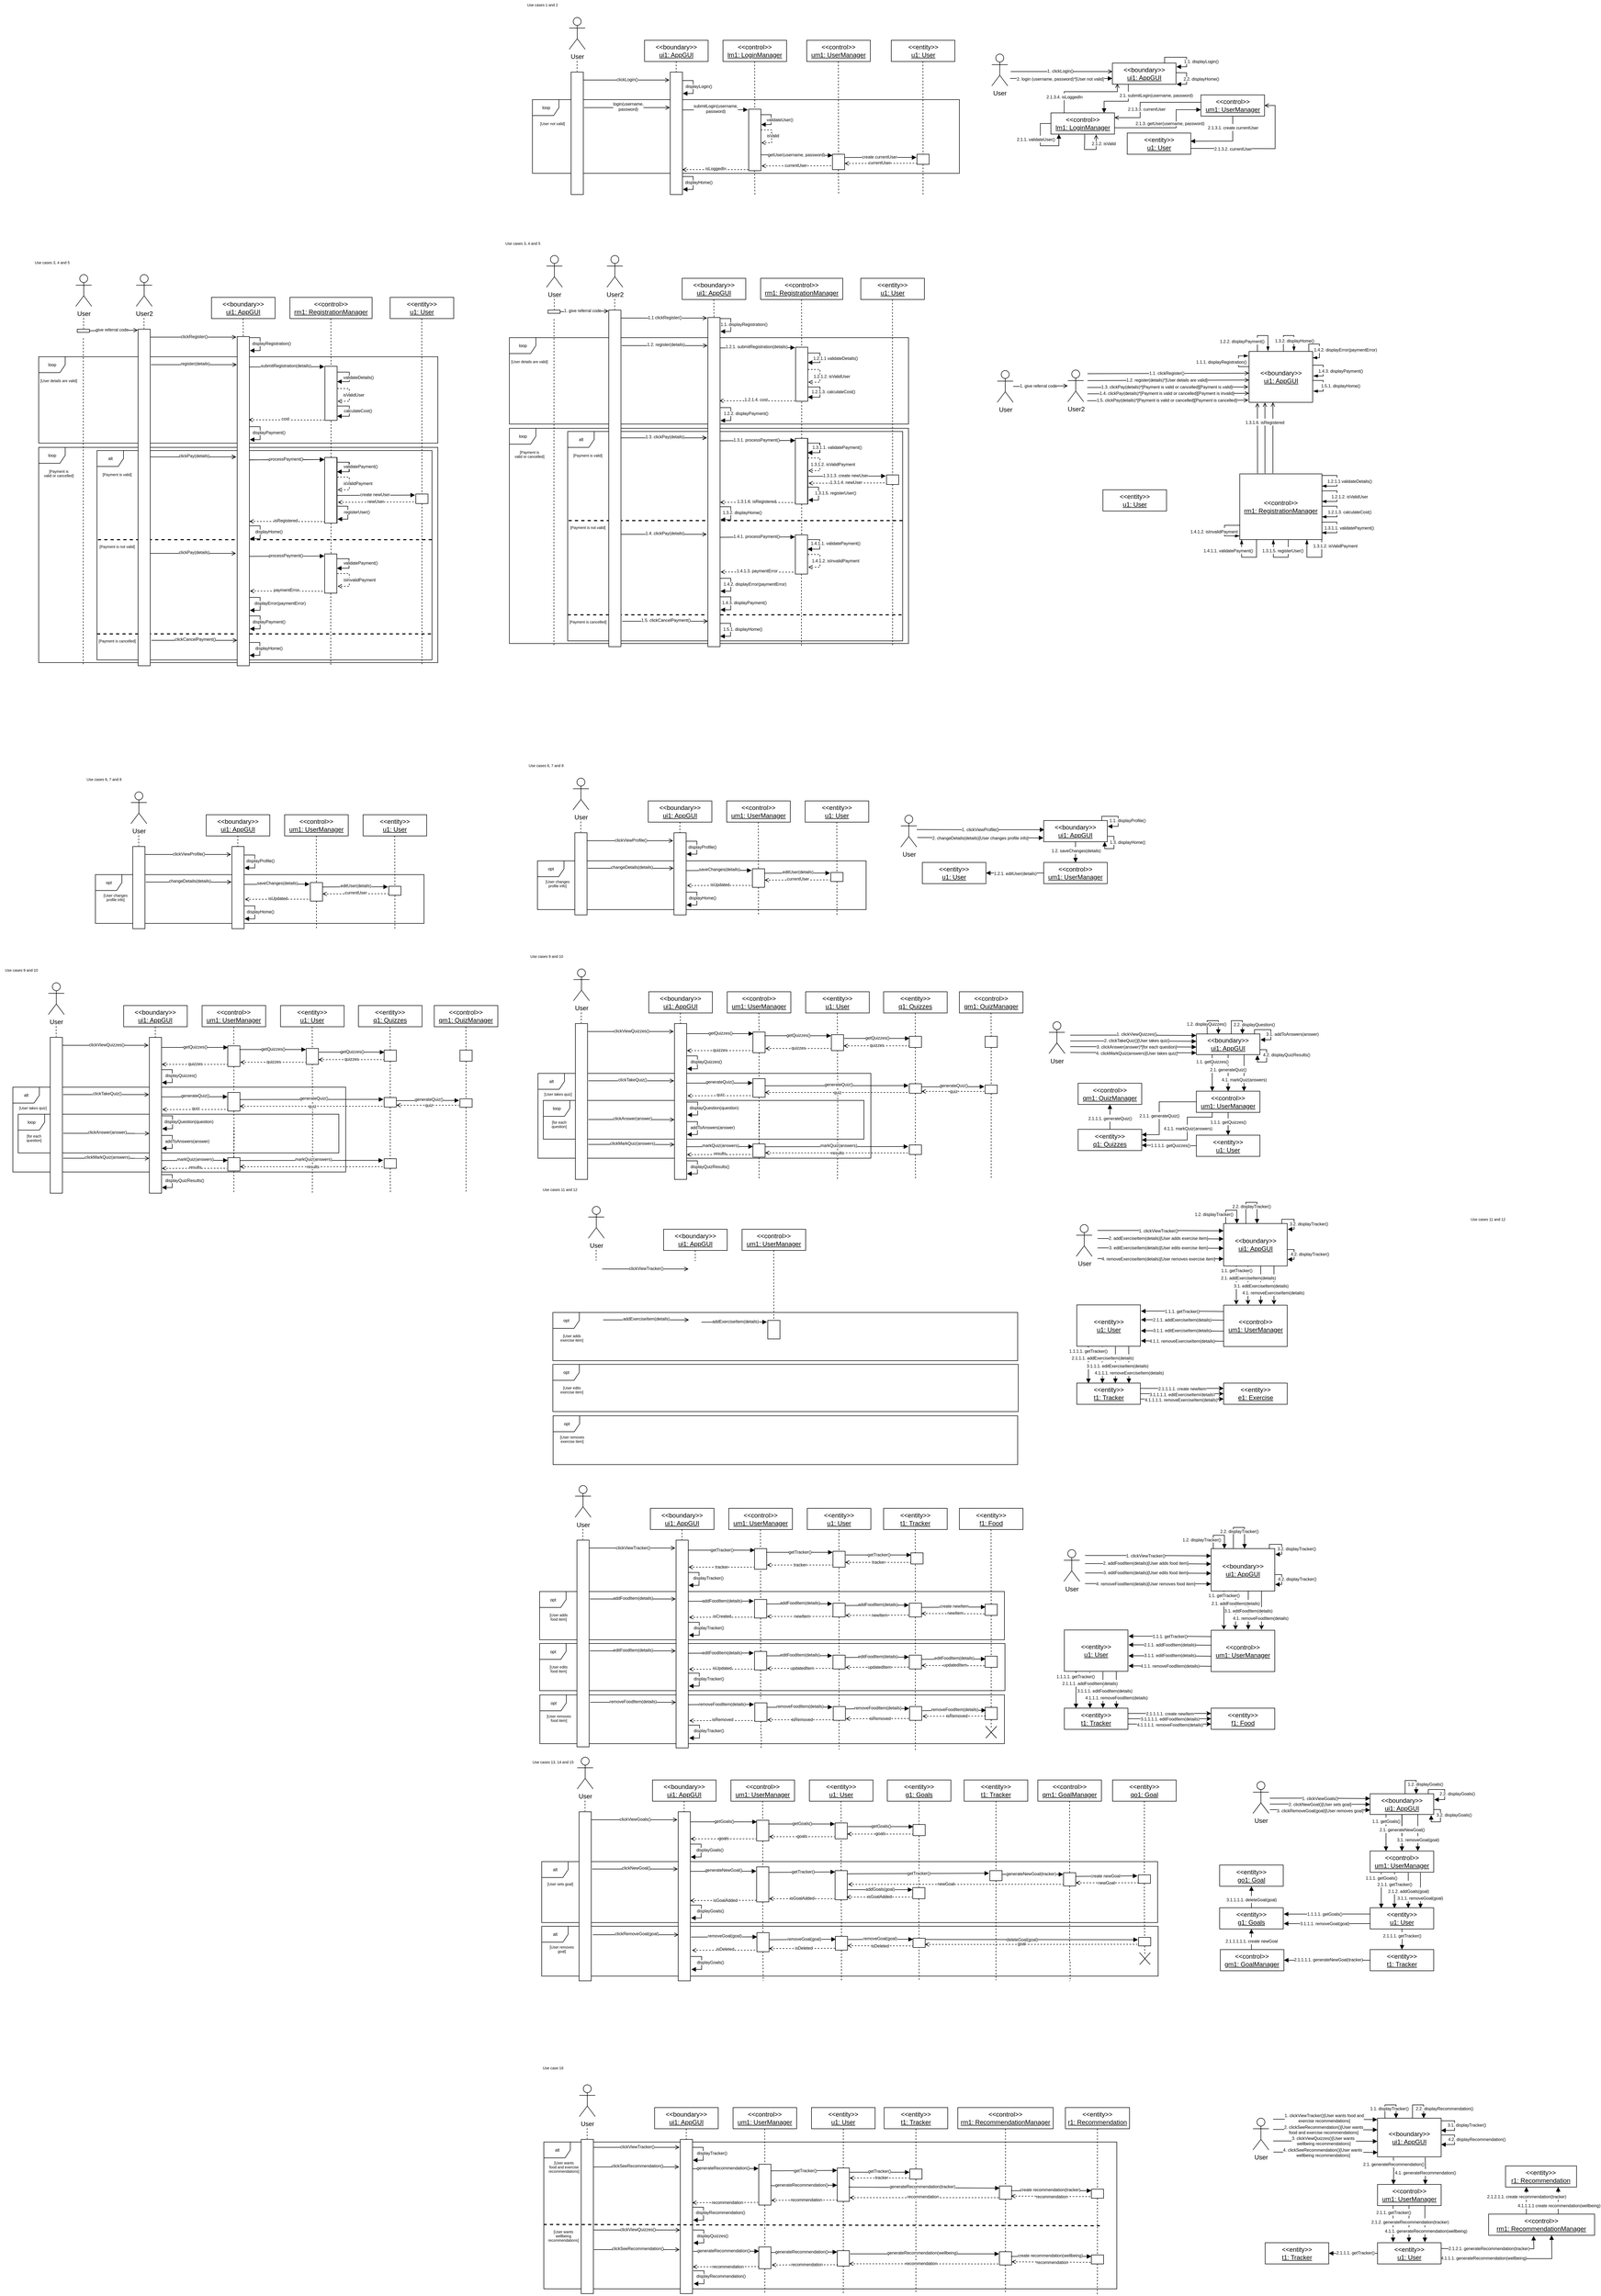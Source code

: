<mxfile version="20.7.4" type="github">
  <diagram id="c1oZlRYy-DprkKR2t52D" name="Page-1">
    <mxGraphModel dx="3393" dy="945" grid="0" gridSize="10" guides="1" tooltips="1" connect="1" arrows="1" fold="1" page="0" pageScale="1" pageWidth="827" pageHeight="1169" math="0" shadow="0">
      <root>
        <mxCell id="0" />
        <mxCell id="1" parent="0" />
        <mxCell id="UoUBTVlYaxhi-stydO5l-2066" style="edgeStyle=orthogonalEdgeStyle;rounded=0;orthogonalLoop=1;jettySize=auto;html=1;entryX=0.5;entryY=0;entryDx=0;entryDy=0;startArrow=none;startFill=0;endArrow=open;endFill=0;" edge="1" parent="1">
          <mxGeometry relative="1" as="geometry">
            <mxPoint x="1359.5" y="985" as="sourcePoint" />
            <mxPoint x="1359.5" y="851" as="targetPoint" />
          </mxGeometry>
        </mxCell>
        <mxCell id="UoUBTVlYaxhi-stydO5l-2067" style="edgeStyle=orthogonalEdgeStyle;rounded=0;orthogonalLoop=1;jettySize=auto;html=1;entryX=0.137;entryY=-0.021;entryDx=0;entryDy=0;entryPerimeter=0;startArrow=none;startFill=0;endArrow=open;endFill=0;" edge="1" parent="1">
          <mxGeometry relative="1" as="geometry">
            <Array as="points">
              <mxPoint x="1330.5" y="951.832" />
              <mxPoint x="1330.5" y="951.832" />
            </Array>
            <mxPoint x="1330.5" y="985" as="sourcePoint" />
            <mxPoint x="1330.235" y="852.114" as="targetPoint" />
          </mxGeometry>
        </mxCell>
        <mxCell id="UoUBTVlYaxhi-stydO5l-2068" style="edgeStyle=orthogonalEdgeStyle;rounded=0;orthogonalLoop=1;jettySize=auto;html=1;entryX=0.306;entryY=-0.007;entryDx=0;entryDy=0;entryPerimeter=0;startArrow=none;startFill=0;endArrow=open;endFill=0;" edge="1" parent="1">
          <mxGeometry relative="1" as="geometry">
            <Array as="points">
              <mxPoint x="1344.5" y="946.525" />
              <mxPoint x="1344.5" y="946.525" />
            </Array>
            <mxPoint x="1344.5" y="985" as="sourcePoint" />
            <mxPoint x="1344.43" y="851.371" as="targetPoint" />
          </mxGeometry>
        </mxCell>
        <mxCell id="UoUBTVlYaxhi-stydO5l-2072" value="&lt;span style=&quot;font-size: 8px;&quot;&gt;1.3.1.6. isRegistered&lt;/span&gt;" style="edgeLabel;html=1;align=center;verticalAlign=middle;resizable=0;points=[];" vertex="1" connectable="0" parent="UoUBTVlYaxhi-stydO5l-2068">
          <mxGeometry x="0.311" y="1" relative="1" as="geometry">
            <mxPoint y="-10" as="offset" />
          </mxGeometry>
        </mxCell>
        <mxCell id="sUloH9DEDX4tPpxW6tqJ-71" value="loop" style="shape=umlFrame;tabPosition=left;html=1;boundedLbl=1;labelInHeader=1;width=50;height=30;fontSize=8;" parent="1" vertex="1">
          <mxGeometry x="-17" y="2168" width="605" height="73" as="geometry" />
        </mxCell>
        <mxCell id="sUloH9DEDX4tPpxW6tqJ-72" value="[for each&#xa;question]" style="text;align=center;fontSize=7;" parent="sUloH9DEDX4tPpxW6tqJ-71" vertex="1">
          <mxGeometry width="60" height="20" relative="1" as="geometry">
            <mxPoint y="31" as="offset" />
          </mxGeometry>
        </mxCell>
        <mxCell id="ojf8vlIbQqwhDHuOTLE6-93" value="loop" style="shape=umlFrame;tabPosition=left;html=1;boundedLbl=1;labelInHeader=1;width=50;height=30;fontSize=8;" parent="1" vertex="1">
          <mxGeometry x="-81" y="900" width="753" height="406" as="geometry" />
        </mxCell>
        <mxCell id="ojf8vlIbQqwhDHuOTLE6-94" value="[Payment is &#xa;valid or cancelled]" style="text;align=center;fontSize=7;" parent="ojf8vlIbQqwhDHuOTLE6-93" vertex="1">
          <mxGeometry width="60" height="20" relative="1" as="geometry">
            <mxPoint x="8" y="35" as="offset" />
          </mxGeometry>
        </mxCell>
        <mxCell id="UoUBTVlYaxhi-stydO5l-28" value="alt" style="shape=umlFrame;tabPosition=left;html=1;boundedLbl=1;labelInHeader=1;width=50;height=30;fontSize=8;" vertex="1" parent="1">
          <mxGeometry x="29" y="906" width="632" height="395" as="geometry" />
        </mxCell>
        <mxCell id="UoUBTVlYaxhi-stydO5l-29" value="[Payment is valid]" style="text;align=center;fontSize=7;" vertex="1" parent="UoUBTVlYaxhi-stydO5l-28">
          <mxGeometry width="60" height="20" relative="1" as="geometry">
            <mxPoint x="8" y="35" as="offset" />
          </mxGeometry>
        </mxCell>
        <mxCell id="UoUBTVlYaxhi-stydO5l-30" value="" style="endArrow=none;dashed=1;html=1;strokeWidth=2;rounded=0;exitX=0.001;exitY=0.653;exitDx=0;exitDy=0;exitPerimeter=0;" edge="1" parent="UoUBTVlYaxhi-stydO5l-28">
          <mxGeometry width="50" height="50" relative="1" as="geometry">
            <mxPoint x="1.679" y="168.074" as="sourcePoint" />
            <mxPoint x="632.839" y="168.07" as="targetPoint" />
          </mxGeometry>
        </mxCell>
        <mxCell id="UoUBTVlYaxhi-stydO5l-31" value="[Payment is not valid]" style="text;align=center;fontSize=7;" vertex="1" parent="UoUBTVlYaxhi-stydO5l-28">
          <mxGeometry x="13.002" y="171.003" width="50.359" height="32.51" as="geometry" />
        </mxCell>
        <mxCell id="UoUBTVlYaxhi-stydO5l-49" value="" style="endArrow=none;dashed=1;html=1;strokeWidth=2;rounded=0;exitX=0.001;exitY=0.653;exitDx=0;exitDy=0;exitPerimeter=0;" edge="1" parent="UoUBTVlYaxhi-stydO5l-28">
          <mxGeometry width="50" height="50" relative="1" as="geometry">
            <mxPoint x="-0.001" y="345.865" as="sourcePoint" />
            <mxPoint x="631.159" y="345.861" as="targetPoint" />
          </mxGeometry>
        </mxCell>
        <mxCell id="UoUBTVlYaxhi-stydO5l-51" value="[Payment is cancelled]" style="text;align=center;fontSize=7;" vertex="1" parent="UoUBTVlYaxhi-stydO5l-28">
          <mxGeometry x="13.002" y="349.003" width="50.359" height="32.51" as="geometry" />
        </mxCell>
        <mxCell id="ojf8vlIbQqwhDHuOTLE6-259" value="opt" style="shape=umlFrame;tabPosition=left;html=1;boundedLbl=1;labelInHeader=1;width=50;height=30;fontSize=8;" parent="1" vertex="1">
          <mxGeometry x="-28" y="1716" width="620" height="92" as="geometry" />
        </mxCell>
        <mxCell id="ojf8vlIbQqwhDHuOTLE6-260" value="[User changes &#xa;profile info]" style="text;align=center;fontSize=7;" parent="ojf8vlIbQqwhDHuOTLE6-259" vertex="1">
          <mxGeometry width="60" height="20" relative="1" as="geometry">
            <mxPoint x="8" y="29" as="offset" />
          </mxGeometry>
        </mxCell>
        <mxCell id="sUloH9DEDX4tPpxW6tqJ-468" value="alt" style="shape=umlFrame;tabPosition=left;html=1;boundedLbl=1;labelInHeader=1;width=50;height=30;fontSize=8;" parent="1" vertex="1">
          <mxGeometry x="-20" y="3604" width="1162" height="115" as="geometry" />
        </mxCell>
        <mxCell id="sUloH9DEDX4tPpxW6tqJ-469" value="[User sets goal]" style="text;align=center;fontSize=7;" parent="sUloH9DEDX4tPpxW6tqJ-468" vertex="1">
          <mxGeometry width="60" height="20" relative="1" as="geometry">
            <mxPoint x="5" y="32" as="offset" />
          </mxGeometry>
        </mxCell>
        <mxCell id="yiR10c4rIU2J_5i0L7nW-54" value="alt" style="shape=umlFrame;tabPosition=left;html=1;boundedLbl=1;labelInHeader=1;width=50;height=30;fontSize=8;" parent="1" vertex="1">
          <mxGeometry x="-20" y="3726" width="1163" height="94" as="geometry" />
        </mxCell>
        <mxCell id="yiR10c4rIU2J_5i0L7nW-55" value="[User removes&#xa;goal]" style="text;align=center;fontSize=7;" parent="yiR10c4rIU2J_5i0L7nW-54" vertex="1">
          <mxGeometry width="60" height="20" relative="1" as="geometry">
            <mxPoint x="8" y="29" as="offset" />
          </mxGeometry>
        </mxCell>
        <mxCell id="yiR10c4rIU2J_5i0L7nW-435" value="" style="group" parent="yiR10c4rIU2J_5i0L7nW-54" vertex="1" connectable="0">
          <mxGeometry x="1127.743" y="49.527" width="20.575" height="22.742" as="geometry" />
        </mxCell>
        <mxCell id="yiR10c4rIU2J_5i0L7nW-436" value="" style="endArrow=none;html=1;rounded=0;" parent="yiR10c4rIU2J_5i0L7nW-435" edge="1">
          <mxGeometry x="1" y="-451" width="50" height="50" relative="1" as="geometry">
            <mxPoint x="0.403" y="22.742" as="sourcePoint" />
            <mxPoint x="20.575" as="targetPoint" />
            <mxPoint x="131" y="-297" as="offset" />
          </mxGeometry>
        </mxCell>
        <mxCell id="yiR10c4rIU2J_5i0L7nW-437" value="" style="endArrow=none;html=1;rounded=0;" parent="yiR10c4rIU2J_5i0L7nW-435" edge="1">
          <mxGeometry x="1" y="-451" width="50" height="50" relative="1" as="geometry">
            <mxPoint x="20.172" y="22.742" as="sourcePoint" />
            <mxPoint as="targetPoint" />
            <mxPoint x="131" y="-297" as="offset" />
          </mxGeometry>
        </mxCell>
        <mxCell id="yiR10c4rIU2J_5i0L7nW-438" style="edgeStyle=orthogonalEdgeStyle;rounded=0;orthogonalLoop=1;jettySize=auto;html=1;dashed=1;fontSize=7;startArrow=none;startFill=0;endArrow=none;endFill=0;exitX=0.5;exitY=1;exitDx=0;exitDy=0;" parent="yiR10c4rIU2J_5i0L7nW-54" source="yiR10c4rIU2J_5i0L7nW-434" edge="1">
          <mxGeometry relative="1" as="geometry">
            <mxPoint x="1138.031" y="55.086" as="targetPoint" />
            <mxPoint x="1138.5" y="37" as="sourcePoint" />
          </mxGeometry>
        </mxCell>
        <mxCell id="sUloH9DEDX4tPpxW6tqJ-16" value="alt" style="shape=umlFrame;tabPosition=left;html=1;boundedLbl=1;labelInHeader=1;width=50;height=30;fontSize=8;" parent="1" vertex="1">
          <mxGeometry x="-27" y="2117" width="628" height="160" as="geometry" />
        </mxCell>
        <mxCell id="sUloH9DEDX4tPpxW6tqJ-17" value="[User takes quiz]" style="text;align=center;fontSize=7;" parent="sUloH9DEDX4tPpxW6tqJ-16" vertex="1">
          <mxGeometry width="60" height="20" relative="1" as="geometry">
            <mxPoint x="8" y="29" as="offset" />
          </mxGeometry>
        </mxCell>
        <mxCell id="ojf8vlIbQqwhDHuOTLE6-334" style="edgeStyle=orthogonalEdgeStyle;rounded=0;orthogonalLoop=1;jettySize=auto;html=1;dashed=1;fontSize=7;startArrow=none;startFill=0;endArrow=none;endFill=0;entryX=0.5;entryY=1;entryDx=0;entryDy=0;" parent="1" target="ojf8vlIbQqwhDHuOTLE6-335" edge="1">
          <mxGeometry relative="1" as="geometry">
            <mxPoint x="538" y="2179" as="targetPoint" />
            <mxPoint x="538" y="2316" as="sourcePoint" />
          </mxGeometry>
        </mxCell>
        <mxCell id="ojf8vlIbQqwhDHuOTLE6-44" value="loop" style="shape=umlFrame;tabPosition=left;html=1;boundedLbl=1;labelInHeader=1;width=50;height=30;fontSize=8;" parent="1" vertex="1">
          <mxGeometry x="-37.5" y="280" width="805.5" height="139" as="geometry" />
        </mxCell>
        <mxCell id="ojf8vlIbQqwhDHuOTLE6-45" value="[User not valid]" style="text;align=center;fontSize=7;" parent="ojf8vlIbQqwhDHuOTLE6-44" vertex="1">
          <mxGeometry width="60" height="20" relative="1" as="geometry">
            <mxPoint x="8" y="35" as="offset" />
          </mxGeometry>
        </mxCell>
        <mxCell id="ojf8vlIbQqwhDHuOTLE6-1" value="User" style="shape=umlActor;verticalLabelPosition=bottom;verticalAlign=top;html=1;outlineConnect=0;" parent="1" vertex="1">
          <mxGeometry x="32" y="125" width="30" height="60" as="geometry" />
        </mxCell>
        <mxCell id="ojf8vlIbQqwhDHuOTLE6-2" value="" style="endArrow=none;html=1;rounded=0;dashed=1;" parent="1" edge="1">
          <mxGeometry width="50" height="50" relative="1" as="geometry">
            <mxPoint x="46.7" y="207" as="sourcePoint" />
            <mxPoint x="46.7" y="227" as="targetPoint" />
          </mxGeometry>
        </mxCell>
        <mxCell id="ojf8vlIbQqwhDHuOTLE6-4" value="&amp;lt;&amp;lt;boundary&amp;gt;&amp;gt;&lt;br&gt;&lt;u&gt;ui1: AppGUI&lt;/u&gt;" style="rounded=0;whiteSpace=wrap;html=1;" parent="1" vertex="1">
          <mxGeometry x="174" y="168" width="120" height="40" as="geometry" />
        </mxCell>
        <mxCell id="ojf8vlIbQqwhDHuOTLE6-5" value="" style="endArrow=none;html=1;rounded=0;dashed=1;" parent="1" edge="1">
          <mxGeometry width="50" height="50" relative="1" as="geometry">
            <mxPoint x="233.7" y="208" as="sourcePoint" />
            <mxPoint x="233.7" y="228" as="targetPoint" />
          </mxGeometry>
        </mxCell>
        <mxCell id="ojf8vlIbQqwhDHuOTLE6-6" value="&amp;lt;&amp;lt;control&amp;gt;&amp;gt;&lt;br&gt;&lt;u&gt;lm1: LoginManager&lt;/u&gt;" style="rounded=0;whiteSpace=wrap;html=1;" parent="1" vertex="1">
          <mxGeometry x="322" y="168" width="120" height="40" as="geometry" />
        </mxCell>
        <mxCell id="ojf8vlIbQqwhDHuOTLE6-7" value="" style="endArrow=none;html=1;rounded=0;dashed=1;entryX=0.5;entryY=0;entryDx=0;entryDy=0;" parent="1" target="ojf8vlIbQqwhDHuOTLE6-239" edge="1">
          <mxGeometry width="50" height="50" relative="1" as="geometry">
            <mxPoint x="381.7" y="208" as="sourcePoint" />
            <mxPoint x="381.7" y="228" as="targetPoint" />
          </mxGeometry>
        </mxCell>
        <mxCell id="ojf8vlIbQqwhDHuOTLE6-8" value="" style="rounded=0;whiteSpace=wrap;html=1;" parent="1" vertex="1">
          <mxGeometry x="222.5" y="228" width="23" height="231" as="geometry" />
        </mxCell>
        <mxCell id="ojf8vlIbQqwhDHuOTLE6-9" value="" style="endArrow=open;html=1;rounded=0;endFill=0;" parent="1" edge="1">
          <mxGeometry width="50" height="50" relative="1" as="geometry">
            <mxPoint x="58" y="243" as="sourcePoint" />
            <mxPoint x="221" y="243" as="targetPoint" />
          </mxGeometry>
        </mxCell>
        <mxCell id="ojf8vlIbQqwhDHuOTLE6-10" value="clickLogin()" style="edgeLabel;html=1;align=center;verticalAlign=middle;resizable=0;points=[];fontSize=8;" parent="ojf8vlIbQqwhDHuOTLE6-9" vertex="1" connectable="0">
          <mxGeometry x="-0.302" y="-1" relative="1" as="geometry">
            <mxPoint x="26" y="-2" as="offset" />
          </mxGeometry>
        </mxCell>
        <mxCell id="ojf8vlIbQqwhDHuOTLE6-16" value="" style="endArrow=open;html=1;rounded=0;endFill=0;" parent="1" edge="1">
          <mxGeometry width="50" height="50" relative="1" as="geometry">
            <mxPoint x="60" y="295" as="sourcePoint" />
            <mxPoint x="221.78" y="295" as="targetPoint" />
          </mxGeometry>
        </mxCell>
        <mxCell id="ojf8vlIbQqwhDHuOTLE6-17" value="login(username,&lt;br style=&quot;font-size: 8px;&quot;&gt;password)" style="edgeLabel;html=1;align=center;verticalAlign=middle;resizable=0;points=[];fontSize=8;" parent="ojf8vlIbQqwhDHuOTLE6-16" vertex="1" connectable="0">
          <mxGeometry x="-0.302" y="-1" relative="1" as="geometry">
            <mxPoint x="26" y="-3" as="offset" />
          </mxGeometry>
        </mxCell>
        <mxCell id="ojf8vlIbQqwhDHuOTLE6-20" value="" style="endArrow=block;html=1;rounded=0;exitX=0.964;exitY=0.347;exitDx=0;exitDy=0;exitPerimeter=0;endFill=1;" parent="1" edge="1">
          <mxGeometry width="50" height="50" relative="1" as="geometry">
            <mxPoint x="245.502" y="299.359" as="sourcePoint" />
            <mxPoint x="369" y="299" as="targetPoint" />
          </mxGeometry>
        </mxCell>
        <mxCell id="ojf8vlIbQqwhDHuOTLE6-21" value="submitLogin(username,&lt;br style=&quot;font-size: 8px;&quot;&gt;password)" style="edgeLabel;html=1;align=center;verticalAlign=middle;resizable=0;points=[];fontSize=8;" parent="ojf8vlIbQqwhDHuOTLE6-20" vertex="1" connectable="0">
          <mxGeometry x="-0.302" y="-1" relative="1" as="geometry">
            <mxPoint x="19" y="-3" as="offset" />
          </mxGeometry>
        </mxCell>
        <mxCell id="ojf8vlIbQqwhDHuOTLE6-24" value="&amp;lt;&amp;lt;control&amp;gt;&amp;gt;&lt;br&gt;&lt;u&gt;um1: UserManager&lt;/u&gt;" style="rounded=0;whiteSpace=wrap;html=1;" parent="1" vertex="1">
          <mxGeometry x="480" y="168" width="120" height="40" as="geometry" />
        </mxCell>
        <mxCell id="ojf8vlIbQqwhDHuOTLE6-25" value="" style="endArrow=none;html=1;rounded=0;dashed=1;entryX=0.5;entryY=0;entryDx=0;entryDy=0;" parent="1" target="ojf8vlIbQqwhDHuOTLE6-26" edge="1">
          <mxGeometry width="50" height="50" relative="1" as="geometry">
            <mxPoint x="539.7" y="208" as="sourcePoint" />
            <mxPoint x="539.7" y="228" as="targetPoint" />
          </mxGeometry>
        </mxCell>
        <mxCell id="yiR10c4rIU2J_5i0L7nW-462" style="edgeStyle=orthogonalEdgeStyle;rounded=0;orthogonalLoop=1;jettySize=auto;html=1;exitX=0;exitY=0.25;exitDx=0;exitDy=0;startArrow=none;startFill=0;endArrow=block;endFill=1;" parent="1" source="ojf8vlIbQqwhDHuOTLE6-26" edge="1">
          <mxGeometry relative="1" as="geometry">
            <mxPoint x="528.241" y="390.034" as="targetPoint" />
          </mxGeometry>
        </mxCell>
        <mxCell id="ojf8vlIbQqwhDHuOTLE6-26" value="" style="rounded=0;whiteSpace=wrap;html=1;" parent="1" vertex="1">
          <mxGeometry x="528.5" y="383" width="23" height="29" as="geometry" />
        </mxCell>
        <mxCell id="ojf8vlIbQqwhDHuOTLE6-29" style="edgeStyle=orthogonalEdgeStyle;rounded=0;orthogonalLoop=1;jettySize=auto;html=1;fontSize=8;startArrow=none;startFill=0;endArrow=block;endFill=1;exitX=1.016;exitY=0.367;exitDx=0;exitDy=0;exitPerimeter=0;" parent="1" edge="1">
          <mxGeometry relative="1" as="geometry">
            <mxPoint x="393.868" y="308.373" as="sourcePoint" />
            <mxPoint x="394" y="327" as="targetPoint" />
            <Array as="points">
              <mxPoint x="413" y="308" />
              <mxPoint x="413" y="327" />
            </Array>
          </mxGeometry>
        </mxCell>
        <mxCell id="ojf8vlIbQqwhDHuOTLE6-30" value="validateUser()" style="edgeLabel;html=1;align=center;verticalAlign=middle;resizable=0;points=[];fontSize=8;" parent="ojf8vlIbQqwhDHuOTLE6-29" vertex="1" connectable="0">
          <mxGeometry x="-0.054" relative="1" as="geometry">
            <mxPoint x="16" y="1" as="offset" />
          </mxGeometry>
        </mxCell>
        <mxCell id="ojf8vlIbQqwhDHuOTLE6-31" style="edgeStyle=orthogonalEdgeStyle;rounded=0;orthogonalLoop=1;jettySize=auto;html=1;entryX=1;entryY=0.5;entryDx=0;entryDy=0;fontSize=8;startArrow=none;startFill=0;endArrow=block;endFill=1;exitX=0.967;exitY=0.379;exitDx=0;exitDy=0;exitPerimeter=0;" parent="1" edge="1">
          <mxGeometry relative="1" as="geometry">
            <mxPoint x="245.501" y="244.003" as="sourcePoint" />
            <mxPoint x="246.26" y="267.84" as="targetPoint" />
            <Array as="points">
              <mxPoint x="265.76" y="244.34" />
              <mxPoint x="265.76" y="268.34" />
              <mxPoint x="245.76" y="268.34" />
            </Array>
          </mxGeometry>
        </mxCell>
        <mxCell id="ojf8vlIbQqwhDHuOTLE6-32" value="displayLogin()" style="edgeLabel;html=1;align=center;verticalAlign=middle;resizable=0;points=[];fontSize=8;" parent="ojf8vlIbQqwhDHuOTLE6-31" vertex="1" connectable="0">
          <mxGeometry x="-0.054" relative="1" as="geometry">
            <mxPoint x="10" as="offset" />
          </mxGeometry>
        </mxCell>
        <mxCell id="ojf8vlIbQqwhDHuOTLE6-33" value="" style="endArrow=block;html=1;rounded=0;exitX=0.964;exitY=0.347;exitDx=0;exitDy=0;exitPerimeter=0;endFill=1;entryX=0;entryY=0.25;entryDx=0;entryDy=0;" parent="1" edge="1">
          <mxGeometry width="50" height="50" relative="1" as="geometry">
            <mxPoint x="393.502" y="384.079" as="sourcePoint" />
            <mxPoint x="528.5" y="385.25" as="targetPoint" />
          </mxGeometry>
        </mxCell>
        <mxCell id="ojf8vlIbQqwhDHuOTLE6-34" value="getUser(username, password)" style="edgeLabel;html=1;align=center;verticalAlign=middle;resizable=0;points=[];fontSize=8;" parent="ojf8vlIbQqwhDHuOTLE6-33" vertex="1" connectable="0">
          <mxGeometry x="-0.302" y="-1" relative="1" as="geometry">
            <mxPoint x="19" y="-2" as="offset" />
          </mxGeometry>
        </mxCell>
        <mxCell id="ojf8vlIbQqwhDHuOTLE6-37" value="" style="endArrow=none;html=1;rounded=0;exitX=0.964;exitY=0.347;exitDx=0;exitDy=0;exitPerimeter=0;endFill=0;entryX=0;entryY=0.75;entryDx=0;entryDy=0;dashed=1;startArrow=open;startFill=0;" parent="1" target="ojf8vlIbQqwhDHuOTLE6-26" edge="1">
          <mxGeometry width="50" height="50" relative="1" as="geometry">
            <mxPoint x="394.742" y="405.109" as="sourcePoint" />
            <mxPoint x="519.498" y="405.033" as="targetPoint" />
          </mxGeometry>
        </mxCell>
        <mxCell id="ojf8vlIbQqwhDHuOTLE6-38" value="currentUser" style="edgeLabel;html=1;align=center;verticalAlign=middle;resizable=0;points=[];fontSize=8;" parent="ojf8vlIbQqwhDHuOTLE6-37" vertex="1" connectable="0">
          <mxGeometry x="-0.302" y="-1" relative="1" as="geometry">
            <mxPoint x="18" y="-2" as="offset" />
          </mxGeometry>
        </mxCell>
        <mxCell id="ojf8vlIbQqwhDHuOTLE6-39" style="edgeStyle=orthogonalEdgeStyle;rounded=0;orthogonalLoop=1;jettySize=auto;html=1;entryX=1;entryY=0.5;entryDx=0;entryDy=0;fontSize=8;startArrow=none;startFill=0;endArrow=open;endFill=0;exitX=0.967;exitY=0.379;exitDx=0;exitDy=0;exitPerimeter=0;dashed=1;" parent="1" edge="1">
          <mxGeometry relative="1" as="geometry">
            <mxPoint x="393.501" y="337.003" as="sourcePoint" />
            <mxPoint x="394.26" y="360.84" as="targetPoint" />
            <Array as="points">
              <mxPoint x="413.76" y="337.34" />
              <mxPoint x="413.76" y="361.34" />
              <mxPoint x="393.76" y="361.34" />
            </Array>
          </mxGeometry>
        </mxCell>
        <mxCell id="ojf8vlIbQqwhDHuOTLE6-40" value="isValid" style="edgeLabel;html=1;align=center;verticalAlign=middle;resizable=0;points=[];fontSize=8;" parent="ojf8vlIbQqwhDHuOTLE6-39" vertex="1" connectable="0">
          <mxGeometry x="-0.054" relative="1" as="geometry">
            <mxPoint x="2" as="offset" />
          </mxGeometry>
        </mxCell>
        <mxCell id="ojf8vlIbQqwhDHuOTLE6-43" value="" style="endArrow=none;html=1;rounded=0;dashed=1;entryX=0.837;entryY=1;entryDx=0;entryDy=0;entryPerimeter=0;" parent="1" edge="1">
          <mxGeometry width="50" height="50" relative="1" as="geometry">
            <mxPoint x="539.73" y="412" as="sourcePoint" />
            <mxPoint x="540.292" y="459" as="targetPoint" />
          </mxGeometry>
        </mxCell>
        <mxCell id="ojf8vlIbQqwhDHuOTLE6-46" style="edgeStyle=orthogonalEdgeStyle;rounded=0;orthogonalLoop=1;jettySize=auto;html=1;entryX=1;entryY=0.5;entryDx=0;entryDy=0;fontSize=8;startArrow=none;startFill=0;endArrow=block;endFill=1;exitX=0.967;exitY=0.379;exitDx=0;exitDy=0;exitPerimeter=0;" parent="1" edge="1">
          <mxGeometry relative="1" as="geometry">
            <mxPoint x="245.501" y="425.003" as="sourcePoint" />
            <mxPoint x="246.26" y="448.84" as="targetPoint" />
            <Array as="points">
              <mxPoint x="265.76" y="425.34" />
              <mxPoint x="265.76" y="449.34" />
              <mxPoint x="245.76" y="449.34" />
            </Array>
          </mxGeometry>
        </mxCell>
        <mxCell id="ojf8vlIbQqwhDHuOTLE6-47" value="displayHome()" style="edgeLabel;html=1;align=center;verticalAlign=middle;resizable=0;points=[];fontSize=8;" parent="ojf8vlIbQqwhDHuOTLE6-46" vertex="1" connectable="0">
          <mxGeometry x="-0.054" relative="1" as="geometry">
            <mxPoint x="10" as="offset" />
          </mxGeometry>
        </mxCell>
        <mxCell id="ojf8vlIbQqwhDHuOTLE6-51" value="Use cases 1 and 2" style="text;html=1;align=center;verticalAlign=middle;resizable=0;points=[];autosize=1;strokeColor=none;fillColor=none;fontSize=7;" parent="1" vertex="1">
          <mxGeometry x="-57" y="92" width="76" height="20" as="geometry" />
        </mxCell>
        <mxCell id="ojf8vlIbQqwhDHuOTLE6-53" value="loop" style="shape=umlFrame;tabPosition=left;html=1;boundedLbl=1;labelInHeader=1;width=50;height=30;fontSize=8;" parent="1" vertex="1">
          <mxGeometry x="-81" y="729" width="753" height="163" as="geometry" />
        </mxCell>
        <mxCell id="ojf8vlIbQqwhDHuOTLE6-54" value="[User details are valid]" style="text;align=center;fontSize=7;" parent="ojf8vlIbQqwhDHuOTLE6-53" vertex="1">
          <mxGeometry width="60" height="20" relative="1" as="geometry">
            <mxPoint x="8" y="35" as="offset" />
          </mxGeometry>
        </mxCell>
        <mxCell id="2A81qqh01CA6YseTBUcR-1" value="" style="endArrow=none;html=1;rounded=0;endFill=0;startArrow=open;startFill=0;dashed=1;" parent="ojf8vlIbQqwhDHuOTLE6-53" edge="1">
          <mxGeometry width="50" height="50" relative="1" as="geometry">
            <mxPoint x="396" y="119" as="sourcePoint" />
            <mxPoint x="538.5" y="119.43" as="targetPoint" />
          </mxGeometry>
        </mxCell>
        <mxCell id="2A81qqh01CA6YseTBUcR-2" value="1.2.1.4. cost" style="edgeLabel;html=1;align=center;verticalAlign=middle;resizable=0;points=[];fontSize=8;" parent="2A81qqh01CA6YseTBUcR-1" vertex="1" connectable="0">
          <mxGeometry x="-0.302" y="-1" relative="1" as="geometry">
            <mxPoint x="19" y="-3" as="offset" />
          </mxGeometry>
        </mxCell>
        <mxCell id="ojf8vlIbQqwhDHuOTLE6-55" value="User2" style="shape=umlActor;verticalLabelPosition=bottom;verticalAlign=top;html=1;outlineConnect=0;" parent="1" vertex="1">
          <mxGeometry x="103" y="574" width="30" height="60" as="geometry" />
        </mxCell>
        <mxCell id="ojf8vlIbQqwhDHuOTLE6-56" value="" style="endArrow=none;html=1;rounded=0;dashed=1;" parent="1" edge="1">
          <mxGeometry width="50" height="50" relative="1" as="geometry">
            <mxPoint x="117.7" y="656" as="sourcePoint" />
            <mxPoint x="117.7" y="676" as="targetPoint" />
          </mxGeometry>
        </mxCell>
        <mxCell id="ojf8vlIbQqwhDHuOTLE6-58" value="&amp;lt;&amp;lt;boundary&amp;gt;&amp;gt;&lt;br&gt;&lt;u&gt;ui1: AppGUI&lt;/u&gt;" style="rounded=0;whiteSpace=wrap;html=1;" parent="1" vertex="1">
          <mxGeometry x="245" y="617" width="120" height="40" as="geometry" />
        </mxCell>
        <mxCell id="ojf8vlIbQqwhDHuOTLE6-59" value="" style="endArrow=none;html=1;rounded=0;dashed=1;entryX=0.5;entryY=0;entryDx=0;entryDy=0;" parent="1" edge="1">
          <mxGeometry width="50" height="50" relative="1" as="geometry">
            <mxPoint x="304.7" y="657" as="sourcePoint" />
            <mxPoint x="305.0" y="691" as="targetPoint" />
          </mxGeometry>
        </mxCell>
        <mxCell id="ojf8vlIbQqwhDHuOTLE6-60" value="&amp;lt;&amp;lt;control&amp;gt;&amp;gt;&lt;br&gt;&lt;u&gt;rm1: RegistrationManager&lt;/u&gt;" style="rounded=0;whiteSpace=wrap;html=1;" parent="1" vertex="1">
          <mxGeometry x="393" y="617" width="155" height="40" as="geometry" />
        </mxCell>
        <mxCell id="ojf8vlIbQqwhDHuOTLE6-61" value="" style="endArrow=none;html=1;rounded=0;dashed=1;entryX=0.5;entryY=0;entryDx=0;entryDy=0;" parent="1" target="ojf8vlIbQqwhDHuOTLE6-256" edge="1">
          <mxGeometry width="50" height="50" relative="1" as="geometry">
            <mxPoint x="470.2" y="657" as="sourcePoint" />
            <mxPoint x="470.2" y="677" as="targetPoint" />
          </mxGeometry>
        </mxCell>
        <mxCell id="ojf8vlIbQqwhDHuOTLE6-63" value="" style="endArrow=open;html=1;rounded=0;endFill=0;" parent="1" edge="1">
          <mxGeometry width="50" height="50" relative="1" as="geometry">
            <mxPoint x="129" y="692" as="sourcePoint" />
            <mxPoint x="292" y="692" as="targetPoint" />
          </mxGeometry>
        </mxCell>
        <mxCell id="ojf8vlIbQqwhDHuOTLE6-64" value="1.1 clickRegister()" style="edgeLabel;html=1;align=center;verticalAlign=middle;resizable=0;points=[];fontSize=8;" parent="ojf8vlIbQqwhDHuOTLE6-63" vertex="1" connectable="0">
          <mxGeometry x="-0.302" y="-1" relative="1" as="geometry">
            <mxPoint x="26" y="-2" as="offset" />
          </mxGeometry>
        </mxCell>
        <mxCell id="ojf8vlIbQqwhDHuOTLE6-258" style="edgeStyle=orthogonalEdgeStyle;rounded=0;orthogonalLoop=1;jettySize=auto;html=1;dashed=1;fontSize=7;startArrow=none;startFill=0;endArrow=none;endFill=0;" parent="1" source="ojf8vlIbQqwhDHuOTLE6-65" target="ojf8vlIbQqwhDHuOTLE6-256" edge="1">
          <mxGeometry relative="1" as="geometry" />
        </mxCell>
        <mxCell id="ojf8vlIbQqwhDHuOTLE6-65" value="" style="rounded=0;whiteSpace=wrap;html=1;" parent="1" vertex="1">
          <mxGeometry x="459" y="919" width="23" height="124" as="geometry" />
        </mxCell>
        <mxCell id="ojf8vlIbQqwhDHuOTLE6-70" value="&amp;lt;&amp;lt;entity&amp;gt;&amp;gt;&lt;br&gt;&lt;u&gt;u1: User&lt;/u&gt;" style="rounded=0;whiteSpace=wrap;html=1;" parent="1" vertex="1">
          <mxGeometry x="582" y="617" width="120" height="40" as="geometry" />
        </mxCell>
        <mxCell id="ojf8vlIbQqwhDHuOTLE6-71" value="" style="endArrow=none;html=1;rounded=0;dashed=1;entryX=0.5;entryY=0;entryDx=0;entryDy=0;" parent="1" target="ojf8vlIbQqwhDHuOTLE6-72" edge="1">
          <mxGeometry width="50" height="50" relative="1" as="geometry">
            <mxPoint x="641.7" y="657" as="sourcePoint" />
            <mxPoint x="641.7" y="677" as="targetPoint" />
          </mxGeometry>
        </mxCell>
        <mxCell id="ojf8vlIbQqwhDHuOTLE6-75" style="edgeStyle=orthogonalEdgeStyle;rounded=0;orthogonalLoop=1;jettySize=auto;html=1;entryX=1;entryY=0.5;entryDx=0;entryDy=0;fontSize=8;startArrow=none;startFill=0;endArrow=block;endFill=1;exitX=0.967;exitY=0.379;exitDx=0;exitDy=0;exitPerimeter=0;" parent="1" edge="1">
          <mxGeometry relative="1" as="geometry">
            <mxPoint x="316.501" y="693.003" as="sourcePoint" />
            <mxPoint x="317.26" y="716.84" as="targetPoint" />
            <Array as="points">
              <mxPoint x="336.76" y="693.34" />
              <mxPoint x="336.76" y="717.34" />
              <mxPoint x="316.76" y="717.34" />
            </Array>
          </mxGeometry>
        </mxCell>
        <mxCell id="ojf8vlIbQqwhDHuOTLE6-76" value="1.1.1. displayRegistration()" style="edgeLabel;html=1;align=center;verticalAlign=middle;resizable=0;points=[];fontSize=8;" parent="ojf8vlIbQqwhDHuOTLE6-75" vertex="1" connectable="0">
          <mxGeometry x="-0.054" relative="1" as="geometry">
            <mxPoint x="21" as="offset" />
          </mxGeometry>
        </mxCell>
        <mxCell id="ojf8vlIbQqwhDHuOTLE6-84" style="edgeStyle=orthogonalEdgeStyle;rounded=0;orthogonalLoop=1;jettySize=auto;html=1;entryX=1;entryY=0.5;entryDx=0;entryDy=0;fontSize=8;startArrow=none;startFill=0;endArrow=block;endFill=1;exitX=0.967;exitY=0.379;exitDx=0;exitDy=0;exitPerimeter=0;" parent="1" edge="1">
          <mxGeometry relative="1" as="geometry">
            <mxPoint x="316.501" y="861.003" as="sourcePoint" />
            <mxPoint x="317.26" y="884.84" as="targetPoint" />
            <Array as="points">
              <mxPoint x="336.76" y="861.34" />
              <mxPoint x="336.76" y="885.34" />
              <mxPoint x="316.76" y="885.34" />
            </Array>
          </mxGeometry>
        </mxCell>
        <mxCell id="ojf8vlIbQqwhDHuOTLE6-85" value="1.2.2. displayPayment()" style="edgeLabel;html=1;align=center;verticalAlign=middle;resizable=0;points=[];fontSize=8;" parent="ojf8vlIbQqwhDHuOTLE6-84" vertex="1" connectable="0">
          <mxGeometry x="-0.054" relative="1" as="geometry">
            <mxPoint x="28" as="offset" />
          </mxGeometry>
        </mxCell>
        <mxCell id="ojf8vlIbQqwhDHuOTLE6-86" value="Use cases 3, 4 and 5" style="text;html=1;align=center;verticalAlign=middle;resizable=0;points=[];autosize=1;strokeColor=none;fillColor=none;fontSize=7;" parent="1" vertex="1">
          <mxGeometry x="-98" y="542" width="84" height="20" as="geometry" />
        </mxCell>
        <mxCell id="ojf8vlIbQqwhDHuOTLE6-106" value="" style="endArrow=open;html=1;rounded=0;endFill=0;" parent="1" edge="1">
          <mxGeometry width="50" height="50" relative="1" as="geometry">
            <mxPoint x="130.0" y="917.999" as="sourcePoint" />
            <mxPoint x="291.78" y="917.999" as="targetPoint" />
          </mxGeometry>
        </mxCell>
        <mxCell id="ojf8vlIbQqwhDHuOTLE6-107" value="clickPay()" style="edgeLabel;html=1;align=center;verticalAlign=middle;resizable=0;points=[];fontSize=8;" parent="ojf8vlIbQqwhDHuOTLE6-106" vertex="1" connectable="0">
          <mxGeometry x="-0.302" y="-1" relative="1" as="geometry">
            <mxPoint x="26" y="-3" as="offset" />
          </mxGeometry>
        </mxCell>
        <mxCell id="ojf8vlIbQqwhDHuOTLE6-108" value="" style="endArrow=block;html=1;rounded=0;exitX=0.964;exitY=0.347;exitDx=0;exitDy=0;exitPerimeter=0;endFill=1;entryX=-0.049;entryY=0.173;entryDx=0;entryDy=0;entryPerimeter=0;" parent="1" edge="1">
          <mxGeometry width="50" height="50" relative="1" as="geometry">
            <mxPoint x="317.002" y="923.599" as="sourcePoint" />
            <mxPoint x="458.373" y="922.997" as="targetPoint" />
          </mxGeometry>
        </mxCell>
        <mxCell id="ojf8vlIbQqwhDHuOTLE6-109" value="processPayment()" style="edgeLabel;html=1;align=center;verticalAlign=middle;resizable=0;points=[];fontSize=8;" parent="ojf8vlIbQqwhDHuOTLE6-108" vertex="1" connectable="0">
          <mxGeometry x="-0.302" y="-1" relative="1" as="geometry">
            <mxPoint x="19" y="-3" as="offset" />
          </mxGeometry>
        </mxCell>
        <mxCell id="ojf8vlIbQqwhDHuOTLE6-110" style="edgeStyle=orthogonalEdgeStyle;rounded=0;orthogonalLoop=1;jettySize=auto;html=1;fontSize=8;startArrow=none;startFill=0;endArrow=block;endFill=1;exitX=1.023;exitY=0.198;exitDx=0;exitDy=0;exitPerimeter=0;" parent="1" edge="1">
          <mxGeometry relative="1" as="geometry">
            <mxPoint x="482" y="946.02" as="targetPoint" />
            <Array as="points">
              <mxPoint x="505" y="928.02" />
              <mxPoint x="505" y="946.02" />
            </Array>
            <mxPoint x="482.529" y="928.002" as="sourcePoint" />
          </mxGeometry>
        </mxCell>
        <mxCell id="ojf8vlIbQqwhDHuOTLE6-111" value="validatePayment()" style="edgeLabel;html=1;align=center;verticalAlign=middle;resizable=0;points=[];fontSize=8;" parent="ojf8vlIbQqwhDHuOTLE6-110" vertex="1" connectable="0">
          <mxGeometry x="-0.054" relative="1" as="geometry">
            <mxPoint x="21" as="offset" />
          </mxGeometry>
        </mxCell>
        <mxCell id="ojf8vlIbQqwhDHuOTLE6-112" style="edgeStyle=orthogonalEdgeStyle;rounded=0;orthogonalLoop=1;jettySize=auto;html=1;fontSize=8;startArrow=none;startFill=0;endArrow=open;endFill=0;dashed=1;" parent="1" edge="1">
          <mxGeometry relative="1" as="geometry">
            <mxPoint x="482" y="956" as="sourcePoint" />
            <mxPoint x="483" y="980" as="targetPoint" />
            <Array as="points">
              <mxPoint x="505" y="956" />
              <mxPoint x="505" y="980" />
              <mxPoint x="485" y="980" />
            </Array>
          </mxGeometry>
        </mxCell>
        <mxCell id="ojf8vlIbQqwhDHuOTLE6-113" value="1.3.1.2. isValidPayment" style="edgeLabel;html=1;align=center;verticalAlign=middle;resizable=0;points=[];fontSize=8;" parent="ojf8vlIbQqwhDHuOTLE6-112" vertex="1" connectable="0">
          <mxGeometry x="-0.054" relative="1" as="geometry">
            <mxPoint x="24" y="2" as="offset" />
          </mxGeometry>
        </mxCell>
        <mxCell id="ojf8vlIbQqwhDHuOTLE6-72" value="" style="rounded=0;whiteSpace=wrap;html=1;" parent="1" vertex="1">
          <mxGeometry x="630.5" y="988" width="23" height="18" as="geometry" />
        </mxCell>
        <mxCell id="ojf8vlIbQqwhDHuOTLE6-116" value="" style="endArrow=block;html=1;rounded=0;exitX=0.964;exitY=0.347;exitDx=0;exitDy=0;exitPerimeter=0;endFill=1;" parent="1" edge="1">
          <mxGeometry width="50" height="50" relative="1" as="geometry">
            <mxPoint x="482.002" y="990.599" as="sourcePoint" />
            <mxPoint x="629" y="990" as="targetPoint" />
          </mxGeometry>
        </mxCell>
        <mxCell id="ojf8vlIbQqwhDHuOTLE6-117" value="1.3.1.3. create newUser" style="edgeLabel;html=1;align=center;verticalAlign=middle;resizable=0;points=[];fontSize=8;" parent="ojf8vlIbQqwhDHuOTLE6-116" vertex="1" connectable="0">
          <mxGeometry x="-0.302" y="-1" relative="1" as="geometry">
            <mxPoint x="19" y="-3" as="offset" />
          </mxGeometry>
        </mxCell>
        <mxCell id="ojf8vlIbQqwhDHuOTLE6-118" value="" style="endArrow=none;html=1;rounded=0;exitX=0.964;exitY=0.347;exitDx=0;exitDy=0;exitPerimeter=0;endFill=0;startArrow=open;startFill=0;dashed=1;" parent="1" edge="1">
          <mxGeometry width="50" height="50" relative="1" as="geometry">
            <mxPoint x="483.502" y="1003.599" as="sourcePoint" />
            <mxPoint x="630.5" y="1003.0" as="targetPoint" />
          </mxGeometry>
        </mxCell>
        <mxCell id="ojf8vlIbQqwhDHuOTLE6-119" value="1.3.1.4. newUser" style="edgeLabel;html=1;align=center;verticalAlign=middle;resizable=0;points=[];fontSize=8;" parent="ojf8vlIbQqwhDHuOTLE6-118" vertex="1" connectable="0">
          <mxGeometry x="-0.302" y="-1" relative="1" as="geometry">
            <mxPoint x="19" y="-3" as="offset" />
          </mxGeometry>
        </mxCell>
        <mxCell id="ojf8vlIbQqwhDHuOTLE6-121" style="edgeStyle=orthogonalEdgeStyle;rounded=0;orthogonalLoop=1;jettySize=auto;html=1;entryX=1;entryY=0.5;entryDx=0;entryDy=0;fontSize=8;startArrow=none;startFill=0;endArrow=block;endFill=1;exitX=0.967;exitY=0.379;exitDx=0;exitDy=0;exitPerimeter=0;" parent="1" edge="1">
          <mxGeometry relative="1" as="geometry">
            <mxPoint x="316.501" y="1048.003" as="sourcePoint" />
            <mxPoint x="317.26" y="1071.84" as="targetPoint" />
            <Array as="points">
              <mxPoint x="336.76" y="1048.34" />
              <mxPoint x="336.76" y="1072.34" />
              <mxPoint x="316.76" y="1072.34" />
            </Array>
          </mxGeometry>
        </mxCell>
        <mxCell id="ojf8vlIbQqwhDHuOTLE6-122" value="1.3.2. displayHome()" style="edgeLabel;html=1;align=center;verticalAlign=middle;resizable=0;points=[];fontSize=8;" parent="ojf8vlIbQqwhDHuOTLE6-121" vertex="1" connectable="0">
          <mxGeometry x="-0.054" relative="1" as="geometry">
            <mxPoint x="21" as="offset" />
          </mxGeometry>
        </mxCell>
        <mxCell id="ojf8vlIbQqwhDHuOTLE6-130" value="" style="endArrow=open;html=1;rounded=0;endFill=0;entryX=-0.065;entryY=0.012;entryDx=0;entryDy=0;entryPerimeter=0;" parent="1" edge="1">
          <mxGeometry width="50" height="50" relative="1" as="geometry">
            <mxPoint x="13" y="680" as="sourcePoint" />
            <mxPoint x="106.005" y="678.908" as="targetPoint" />
          </mxGeometry>
        </mxCell>
        <mxCell id="ojf8vlIbQqwhDHuOTLE6-131" value="1. give referral code" style="edgeLabel;html=1;align=center;verticalAlign=middle;resizable=0;points=[];fontSize=8;" parent="ojf8vlIbQqwhDHuOTLE6-130" vertex="1" connectable="0">
          <mxGeometry x="-0.302" y="-1" relative="1" as="geometry">
            <mxPoint x="11" y="-3" as="offset" />
          </mxGeometry>
        </mxCell>
        <mxCell id="ojf8vlIbQqwhDHuOTLE6-129" value="" style="rounded=0;whiteSpace=wrap;html=1;" parent="1" vertex="1">
          <mxGeometry x="-8.25" y="677" width="23" height="6" as="geometry" />
        </mxCell>
        <mxCell id="ojf8vlIbQqwhDHuOTLE6-126" value="User" style="shape=umlActor;verticalLabelPosition=bottom;verticalAlign=top;html=1;outlineConnect=0;" parent="1" vertex="1">
          <mxGeometry x="-11" y="574" width="30" height="60" as="geometry" />
        </mxCell>
        <mxCell id="ojf8vlIbQqwhDHuOTLE6-127" value="" style="endArrow=none;html=1;rounded=0;dashed=1;" parent="1" edge="1">
          <mxGeometry width="50" height="50" relative="1" as="geometry">
            <mxPoint x="3.7" y="656" as="sourcePoint" />
            <mxPoint x="3.7" y="676" as="targetPoint" />
          </mxGeometry>
        </mxCell>
        <mxCell id="ojf8vlIbQqwhDHuOTLE6-132" style="edgeStyle=orthogonalEdgeStyle;rounded=0;orthogonalLoop=1;jettySize=auto;html=1;fontSize=8;startArrow=none;startFill=0;endArrow=block;endFill=1;exitX=1.016;exitY=0.367;exitDx=0;exitDy=0;exitPerimeter=0;" parent="1" edge="1">
          <mxGeometry relative="1" as="geometry">
            <mxPoint x="482" y="841.245" as="targetPoint" />
            <Array as="points">
              <mxPoint x="505" y="821.617" />
              <mxPoint x="505" y="841.245" />
            </Array>
            <mxPoint x="482.368" y="822.003" as="sourcePoint" />
          </mxGeometry>
        </mxCell>
        <mxCell id="ojf8vlIbQqwhDHuOTLE6-133" value="1.2.1.3. calculateCost()" style="edgeLabel;html=1;align=center;verticalAlign=middle;resizable=0;points=[];fontSize=8;" parent="ojf8vlIbQqwhDHuOTLE6-132" vertex="1" connectable="0">
          <mxGeometry x="-0.054" relative="1" as="geometry">
            <mxPoint x="25" y="1" as="offset" />
          </mxGeometry>
        </mxCell>
        <mxCell id="ojf8vlIbQqwhDHuOTLE6-134" style="edgeStyle=orthogonalEdgeStyle;rounded=0;orthogonalLoop=1;jettySize=auto;html=1;fontSize=8;startArrow=none;startFill=0;endArrow=open;endFill=0;dashed=1;" parent="1" edge="1">
          <mxGeometry relative="1" as="geometry">
            <mxPoint x="482" y="789" as="sourcePoint" />
            <mxPoint x="483" y="813" as="targetPoint" />
            <Array as="points">
              <mxPoint x="505" y="789" />
              <mxPoint x="505" y="813" />
              <mxPoint x="485" y="813" />
            </Array>
          </mxGeometry>
        </mxCell>
        <mxCell id="ojf8vlIbQqwhDHuOTLE6-135" value="1.2.1.2. isValidUser" style="edgeLabel;html=1;align=center;verticalAlign=middle;resizable=0;points=[];fontSize=8;" parent="ojf8vlIbQqwhDHuOTLE6-134" vertex="1" connectable="0">
          <mxGeometry x="-0.054" relative="1" as="geometry">
            <mxPoint x="22" y="3" as="offset" />
          </mxGeometry>
        </mxCell>
        <mxCell id="ojf8vlIbQqwhDHuOTLE6-136" value="" style="endArrow=open;html=1;rounded=0;endFill=0;" parent="1" edge="1">
          <mxGeometry width="50" height="50" relative="1" as="geometry">
            <mxPoint x="131" y="744" as="sourcePoint" />
            <mxPoint x="292.78" y="744" as="targetPoint" />
          </mxGeometry>
        </mxCell>
        <mxCell id="ojf8vlIbQqwhDHuOTLE6-137" value="1.2. register(details)" style="edgeLabel;html=1;align=center;verticalAlign=middle;resizable=0;points=[];fontSize=8;" parent="ojf8vlIbQqwhDHuOTLE6-136" vertex="1" connectable="0">
          <mxGeometry x="-0.302" y="-1" relative="1" as="geometry">
            <mxPoint x="26" y="-3" as="offset" />
          </mxGeometry>
        </mxCell>
        <mxCell id="ojf8vlIbQqwhDHuOTLE6-138" value="" style="endArrow=block;html=1;rounded=0;exitX=0.964;exitY=0.347;exitDx=0;exitDy=0;exitPerimeter=0;endFill=1;entryX=-0.049;entryY=0.173;entryDx=0;entryDy=0;entryPerimeter=0;" parent="1" edge="1">
          <mxGeometry width="50" height="50" relative="1" as="geometry">
            <mxPoint x="316.502" y="748.359" as="sourcePoint" />
            <mxPoint x="457.873" y="747.757" as="targetPoint" />
          </mxGeometry>
        </mxCell>
        <mxCell id="ojf8vlIbQqwhDHuOTLE6-139" value="1.2.1. submitRegistration(details)" style="edgeLabel;html=1;align=center;verticalAlign=middle;resizable=0;points=[];fontSize=8;" parent="ojf8vlIbQqwhDHuOTLE6-138" vertex="1" connectable="0">
          <mxGeometry x="-0.302" y="-1" relative="1" as="geometry">
            <mxPoint x="19" y="-3" as="offset" />
          </mxGeometry>
        </mxCell>
        <mxCell id="ojf8vlIbQqwhDHuOTLE6-140" style="edgeStyle=orthogonalEdgeStyle;rounded=0;orthogonalLoop=1;jettySize=auto;html=1;fontSize=8;startArrow=none;startFill=0;endArrow=block;endFill=1;exitX=1.023;exitY=0.198;exitDx=0;exitDy=0;exitPerimeter=0;" parent="1" edge="1">
          <mxGeometry relative="1" as="geometry">
            <mxPoint x="482" y="776" as="targetPoint" />
            <Array as="points">
              <mxPoint x="505" y="758" />
              <mxPoint x="505" y="776" />
            </Array>
            <mxPoint x="482.529" y="757.982" as="sourcePoint" />
          </mxGeometry>
        </mxCell>
        <mxCell id="ojf8vlIbQqwhDHuOTLE6-141" value="1.2.1.1 validateDetails()" style="edgeLabel;html=1;align=center;verticalAlign=middle;resizable=0;points=[];fontSize=8;" parent="ojf8vlIbQqwhDHuOTLE6-140" vertex="1" connectable="0">
          <mxGeometry x="-0.054" relative="1" as="geometry">
            <mxPoint x="29" y="2" as="offset" />
          </mxGeometry>
        </mxCell>
        <mxCell id="ojf8vlIbQqwhDHuOTLE6-182" value="User" style="shape=umlActor;verticalLabelPosition=bottom;verticalAlign=top;html=1;outlineConnect=0;" parent="1" vertex="1">
          <mxGeometry x="39" y="1560" width="30" height="60" as="geometry" />
        </mxCell>
        <mxCell id="ojf8vlIbQqwhDHuOTLE6-183" value="" style="endArrow=none;html=1;rounded=0;dashed=1;" parent="1" edge="1">
          <mxGeometry width="50" height="50" relative="1" as="geometry">
            <mxPoint x="53.7" y="1642" as="sourcePoint" />
            <mxPoint x="53.7" y="1662" as="targetPoint" />
          </mxGeometry>
        </mxCell>
        <mxCell id="ojf8vlIbQqwhDHuOTLE6-184" value="" style="rounded=0;whiteSpace=wrap;html=1;" parent="1" vertex="1">
          <mxGeometry x="42.5" y="1663" width="23" height="155" as="geometry" />
        </mxCell>
        <mxCell id="ojf8vlIbQqwhDHuOTLE6-185" value="&amp;lt;&amp;lt;boundary&amp;gt;&amp;gt;&lt;br&gt;&lt;u&gt;ui1: AppGUI&lt;/u&gt;" style="rounded=0;whiteSpace=wrap;html=1;" parent="1" vertex="1">
          <mxGeometry x="181" y="1603" width="120" height="40" as="geometry" />
        </mxCell>
        <mxCell id="ojf8vlIbQqwhDHuOTLE6-186" value="" style="endArrow=none;html=1;rounded=0;dashed=1;" parent="1" edge="1">
          <mxGeometry width="50" height="50" relative="1" as="geometry">
            <mxPoint x="240.7" y="1643" as="sourcePoint" />
            <mxPoint x="240.7" y="1663" as="targetPoint" />
          </mxGeometry>
        </mxCell>
        <mxCell id="ojf8vlIbQqwhDHuOTLE6-187" value="&amp;lt;&amp;lt;control&amp;gt;&amp;gt;&lt;br&gt;&lt;u&gt;um1: UserManager&lt;/u&gt;" style="rounded=0;whiteSpace=wrap;html=1;" parent="1" vertex="1">
          <mxGeometry x="329" y="1603" width="120" height="40" as="geometry" />
        </mxCell>
        <mxCell id="ojf8vlIbQqwhDHuOTLE6-188" value="" style="endArrow=none;html=1;rounded=0;dashed=1;entryX=0.5;entryY=0;entryDx=0;entryDy=0;" parent="1" target="ojf8vlIbQqwhDHuOTLE6-192" edge="1">
          <mxGeometry width="50" height="50" relative="1" as="geometry">
            <mxPoint x="388.7" y="1643" as="sourcePoint" />
            <mxPoint x="388.7" y="1663" as="targetPoint" />
          </mxGeometry>
        </mxCell>
        <mxCell id="ojf8vlIbQqwhDHuOTLE6-189" value="" style="rounded=0;whiteSpace=wrap;html=1;" parent="1" vertex="1">
          <mxGeometry x="229.5" y="1663" width="23" height="155" as="geometry" />
        </mxCell>
        <mxCell id="ojf8vlIbQqwhDHuOTLE6-190" value="" style="endArrow=open;html=1;rounded=0;endFill=0;" parent="1" edge="1">
          <mxGeometry width="50" height="50" relative="1" as="geometry">
            <mxPoint x="65" y="1678" as="sourcePoint" />
            <mxPoint x="228" y="1678" as="targetPoint" />
          </mxGeometry>
        </mxCell>
        <mxCell id="ojf8vlIbQqwhDHuOTLE6-191" value="clickViewProfile()" style="edgeLabel;html=1;align=center;verticalAlign=middle;resizable=0;points=[];fontSize=8;" parent="ojf8vlIbQqwhDHuOTLE6-190" vertex="1" connectable="0">
          <mxGeometry x="-0.302" y="-1" relative="1" as="geometry">
            <mxPoint x="26" y="-2" as="offset" />
          </mxGeometry>
        </mxCell>
        <mxCell id="ojf8vlIbQqwhDHuOTLE6-269" style="edgeStyle=orthogonalEdgeStyle;rounded=0;orthogonalLoop=1;jettySize=auto;html=1;dashed=1;fontSize=7;startArrow=none;startFill=0;endArrow=none;endFill=0;" parent="1" source="ojf8vlIbQqwhDHuOTLE6-192" edge="1">
          <mxGeometry relative="1" as="geometry">
            <mxPoint x="388" y="1817" as="targetPoint" />
            <Array as="points">
              <mxPoint x="389" y="1817" />
            </Array>
          </mxGeometry>
        </mxCell>
        <mxCell id="ojf8vlIbQqwhDHuOTLE6-192" value="" style="rounded=0;whiteSpace=wrap;html=1;" parent="1" vertex="1">
          <mxGeometry x="377.5" y="1731" width="23" height="35" as="geometry" />
        </mxCell>
        <mxCell id="ojf8vlIbQqwhDHuOTLE6-193" value="" style="endArrow=open;html=1;rounded=0;endFill=0;" parent="1" edge="1">
          <mxGeometry width="50" height="50" relative="1" as="geometry">
            <mxPoint x="67" y="1730" as="sourcePoint" />
            <mxPoint x="228.78" y="1730" as="targetPoint" />
          </mxGeometry>
        </mxCell>
        <mxCell id="ojf8vlIbQqwhDHuOTLE6-194" value="changeDetails(details)" style="edgeLabel;html=1;align=center;verticalAlign=middle;resizable=0;points=[];fontSize=8;" parent="ojf8vlIbQqwhDHuOTLE6-193" vertex="1" connectable="0">
          <mxGeometry x="-0.302" y="-1" relative="1" as="geometry">
            <mxPoint x="26" y="-3" as="offset" />
          </mxGeometry>
        </mxCell>
        <mxCell id="ojf8vlIbQqwhDHuOTLE6-195" value="" style="endArrow=block;html=1;rounded=0;exitX=0.964;exitY=0.347;exitDx=0;exitDy=0;exitPerimeter=0;endFill=1;" parent="1" edge="1">
          <mxGeometry width="50" height="50" relative="1" as="geometry">
            <mxPoint x="252.502" y="1734.359" as="sourcePoint" />
            <mxPoint x="376" y="1734" as="targetPoint" />
          </mxGeometry>
        </mxCell>
        <mxCell id="ojf8vlIbQqwhDHuOTLE6-196" value="saveChanges(details)" style="edgeLabel;html=1;align=center;verticalAlign=middle;resizable=0;points=[];fontSize=8;" parent="ojf8vlIbQqwhDHuOTLE6-195" vertex="1" connectable="0">
          <mxGeometry x="-0.302" y="-1" relative="1" as="geometry">
            <mxPoint x="19" y="-3" as="offset" />
          </mxGeometry>
        </mxCell>
        <mxCell id="ojf8vlIbQqwhDHuOTLE6-202" style="edgeStyle=orthogonalEdgeStyle;rounded=0;orthogonalLoop=1;jettySize=auto;html=1;entryX=1;entryY=0.5;entryDx=0;entryDy=0;fontSize=8;startArrow=none;startFill=0;endArrow=block;endFill=1;exitX=0.967;exitY=0.379;exitDx=0;exitDy=0;exitPerimeter=0;" parent="1" edge="1">
          <mxGeometry relative="1" as="geometry">
            <mxPoint x="252.501" y="1679.003" as="sourcePoint" />
            <mxPoint x="253.26" y="1702.84" as="targetPoint" />
            <Array as="points">
              <mxPoint x="272.76" y="1679.34" />
              <mxPoint x="272.76" y="1703.34" />
              <mxPoint x="252.76" y="1703.34" />
            </Array>
          </mxGeometry>
        </mxCell>
        <mxCell id="ojf8vlIbQqwhDHuOTLE6-203" value="displayProfile()" style="edgeLabel;html=1;align=center;verticalAlign=middle;resizable=0;points=[];fontSize=8;" parent="ojf8vlIbQqwhDHuOTLE6-202" vertex="1" connectable="0">
          <mxGeometry x="-0.054" relative="1" as="geometry">
            <mxPoint x="10" as="offset" />
          </mxGeometry>
        </mxCell>
        <mxCell id="ojf8vlIbQqwhDHuOTLE6-211" style="edgeStyle=orthogonalEdgeStyle;rounded=0;orthogonalLoop=1;jettySize=auto;html=1;entryX=1;entryY=0.5;entryDx=0;entryDy=0;fontSize=8;startArrow=none;startFill=0;endArrow=block;endFill=1;exitX=0.967;exitY=0.379;exitDx=0;exitDy=0;exitPerimeter=0;" parent="1" edge="1">
          <mxGeometry relative="1" as="geometry">
            <mxPoint x="252.501" y="1775.033" as="sourcePoint" />
            <mxPoint x="253.26" y="1798.87" as="targetPoint" />
            <Array as="points">
              <mxPoint x="272.76" y="1775.37" />
              <mxPoint x="272.76" y="1799.37" />
              <mxPoint x="252.76" y="1799.37" />
            </Array>
          </mxGeometry>
        </mxCell>
        <mxCell id="ojf8vlIbQqwhDHuOTLE6-212" value="displayHome()" style="edgeLabel;html=1;align=center;verticalAlign=middle;resizable=0;points=[];fontSize=8;" parent="ojf8vlIbQqwhDHuOTLE6-211" vertex="1" connectable="0">
          <mxGeometry x="-0.054" relative="1" as="geometry">
            <mxPoint x="10" as="offset" />
          </mxGeometry>
        </mxCell>
        <mxCell id="ojf8vlIbQqwhDHuOTLE6-213" value="Use cases 6, 7 and 8" style="text;html=1;align=center;verticalAlign=middle;resizable=0;points=[];autosize=1;strokeColor=none;fillColor=none;fontSize=7;" parent="1" vertex="1">
          <mxGeometry x="-54" y="1527" width="84" height="20" as="geometry" />
        </mxCell>
        <mxCell id="ojf8vlIbQqwhDHuOTLE6-224" style="edgeStyle=orthogonalEdgeStyle;rounded=0;orthogonalLoop=1;jettySize=auto;html=1;entryX=1;entryY=0.5;entryDx=0;entryDy=0;fontSize=8;startArrow=none;startFill=0;endArrow=block;endFill=1;exitX=0.967;exitY=0.379;exitDx=0;exitDy=0;exitPerimeter=0;" parent="1" edge="1">
          <mxGeometry relative="1" as="geometry">
            <mxPoint x="482.001" y="1011.003" as="sourcePoint" />
            <mxPoint x="482.76" y="1034.84" as="targetPoint" />
            <Array as="points">
              <mxPoint x="502.26" y="1011.34" />
              <mxPoint x="502.26" y="1035.34" />
              <mxPoint x="482.26" y="1035.34" />
            </Array>
          </mxGeometry>
        </mxCell>
        <mxCell id="ojf8vlIbQqwhDHuOTLE6-225" value="1.3.1.5. registerUser()" style="edgeLabel;html=1;align=center;verticalAlign=middle;resizable=0;points=[];fontSize=8;" parent="ojf8vlIbQqwhDHuOTLE6-224" vertex="1" connectable="0">
          <mxGeometry x="-0.054" relative="1" as="geometry">
            <mxPoint x="31" as="offset" />
          </mxGeometry>
        </mxCell>
        <mxCell id="ojf8vlIbQqwhDHuOTLE6-226" value="" style="endArrow=none;html=1;rounded=0;exitX=0.964;exitY=0.347;exitDx=0;exitDy=0;exitPerimeter=0;endFill=0;startArrow=open;startFill=0;dashed=1;" parent="1" edge="1">
          <mxGeometry width="50" height="50" relative="1" as="geometry">
            <mxPoint x="316.502" y="1039.599" as="sourcePoint" />
            <mxPoint x="458" y="1040" as="targetPoint" />
          </mxGeometry>
        </mxCell>
        <mxCell id="ojf8vlIbQqwhDHuOTLE6-227" value="1.3.1.6. isRegistered" style="edgeLabel;html=1;align=center;verticalAlign=middle;resizable=0;points=[];fontSize=8;" parent="ojf8vlIbQqwhDHuOTLE6-226" vertex="1" connectable="0">
          <mxGeometry x="-0.302" y="-1" relative="1" as="geometry">
            <mxPoint x="19" y="-3" as="offset" />
          </mxGeometry>
        </mxCell>
        <mxCell id="ojf8vlIbQqwhDHuOTLE6-228" style="edgeStyle=orthogonalEdgeStyle;rounded=0;orthogonalLoop=1;jettySize=auto;html=1;dashed=1;fontSize=7;startArrow=none;startFill=0;endArrow=none;endFill=0;exitX=0.5;exitY=1;exitDx=0;exitDy=0;" parent="1" edge="1" source="ojf8vlIbQqwhDHuOTLE6-72">
          <mxGeometry relative="1" as="geometry">
            <mxPoint x="642" y="1035.0" as="sourcePoint" />
            <mxPoint x="642" y="1310" as="targetPoint" />
            <Array as="points" />
          </mxGeometry>
        </mxCell>
        <mxCell id="ojf8vlIbQqwhDHuOTLE6-229" value="" style="endArrow=none;html=1;rounded=0;dashed=1;exitX=0.5;exitY=1;exitDx=0;exitDy=0;" parent="1" edge="1">
          <mxGeometry width="50" height="50" relative="1" as="geometry">
            <mxPoint x="3.25" y="694" as="sourcePoint" />
            <mxPoint x="3" y="1311" as="targetPoint" />
          </mxGeometry>
        </mxCell>
        <mxCell id="ojf8vlIbQqwhDHuOTLE6-230" value="&amp;lt;&amp;lt;entity&amp;gt;&amp;gt;&lt;br&gt;&lt;u&gt;u1: User&lt;/u&gt;" style="rounded=0;whiteSpace=wrap;html=1;" parent="1" vertex="1">
          <mxGeometry x="639.5" y="168" width="120" height="40" as="geometry" />
        </mxCell>
        <mxCell id="ojf8vlIbQqwhDHuOTLE6-231" value="" style="endArrow=none;html=1;rounded=0;dashed=1;entryX=0.5;entryY=0;entryDx=0;entryDy=0;" parent="1" target="ojf8vlIbQqwhDHuOTLE6-232" edge="1">
          <mxGeometry width="50" height="50" relative="1" as="geometry">
            <mxPoint x="699.2" y="208.0" as="sourcePoint" />
            <mxPoint x="699.2" y="228" as="targetPoint" />
          </mxGeometry>
        </mxCell>
        <mxCell id="ojf8vlIbQqwhDHuOTLE6-232" value="" style="rounded=0;whiteSpace=wrap;html=1;" parent="1" vertex="1">
          <mxGeometry x="688" y="383" width="23" height="19" as="geometry" />
        </mxCell>
        <mxCell id="ojf8vlIbQqwhDHuOTLE6-233" value="" style="endArrow=none;html=1;rounded=0;dashed=1;entryX=0.854;entryY=1.003;entryDx=0;entryDy=0;entryPerimeter=0;exitX=0.5;exitY=1;exitDx=0;exitDy=0;" parent="1" edge="1" source="ojf8vlIbQqwhDHuOTLE6-232">
          <mxGeometry width="50" height="50" relative="1" as="geometry">
            <mxPoint x="699.23" y="412" as="sourcePoint" />
            <mxPoint x="699.396" y="460.107" as="targetPoint" />
          </mxGeometry>
        </mxCell>
        <mxCell id="ojf8vlIbQqwhDHuOTLE6-234" value="" style="endArrow=block;html=1;rounded=0;exitX=0.964;exitY=0.347;exitDx=0;exitDy=0;exitPerimeter=0;endFill=1;" parent="1" edge="1">
          <mxGeometry width="50" height="50" relative="1" as="geometry">
            <mxPoint x="551.502" y="389.079" as="sourcePoint" />
            <mxPoint x="687" y="389" as="targetPoint" />
          </mxGeometry>
        </mxCell>
        <mxCell id="ojf8vlIbQqwhDHuOTLE6-235" value="create currentUser" style="edgeLabel;html=1;align=center;verticalAlign=middle;resizable=0;points=[];fontSize=8;" parent="ojf8vlIbQqwhDHuOTLE6-234" vertex="1" connectable="0">
          <mxGeometry x="-0.302" y="-1" relative="1" as="geometry">
            <mxPoint x="18" y="-2" as="offset" />
          </mxGeometry>
        </mxCell>
        <mxCell id="ojf8vlIbQqwhDHuOTLE6-236" value="" style="endArrow=none;html=1;rounded=0;exitX=0.964;exitY=0.347;exitDx=0;exitDy=0;exitPerimeter=0;endFill=0;startArrow=open;startFill=0;dashed=1;" parent="1" edge="1">
          <mxGeometry width="50" height="50" relative="1" as="geometry">
            <mxPoint x="245.002" y="411.999" as="sourcePoint" />
            <mxPoint x="370" y="412" as="targetPoint" />
          </mxGeometry>
        </mxCell>
        <mxCell id="ojf8vlIbQqwhDHuOTLE6-237" value="isLoggedIn" style="edgeLabel;html=1;align=center;verticalAlign=middle;resizable=0;points=[];fontSize=8;" parent="ojf8vlIbQqwhDHuOTLE6-236" vertex="1" connectable="0">
          <mxGeometry x="-0.302" y="-1" relative="1" as="geometry">
            <mxPoint x="19" y="-3" as="offset" />
          </mxGeometry>
        </mxCell>
        <mxCell id="ojf8vlIbQqwhDHuOTLE6-238" value="" style="rounded=0;whiteSpace=wrap;html=1;" parent="1" vertex="1">
          <mxGeometry x="35.5" y="228" width="23" height="231" as="geometry" />
        </mxCell>
        <mxCell id="ojf8vlIbQqwhDHuOTLE6-239" value="" style="rounded=0;whiteSpace=wrap;html=1;" parent="1" vertex="1">
          <mxGeometry x="370.5" y="298" width="23" height="116" as="geometry" />
        </mxCell>
        <mxCell id="ojf8vlIbQqwhDHuOTLE6-242" value="" style="endArrow=none;html=1;rounded=0;exitX=0.964;exitY=0.347;exitDx=0;exitDy=0;exitPerimeter=0;endFill=0;dashed=1;startArrow=open;startFill=0;" parent="1" edge="1">
          <mxGeometry width="50" height="50" relative="1" as="geometry">
            <mxPoint x="551.502" y="400.359" as="sourcePoint" />
            <mxPoint x="687" y="400" as="targetPoint" />
          </mxGeometry>
        </mxCell>
        <mxCell id="ojf8vlIbQqwhDHuOTLE6-243" value="currentUser" style="edgeLabel;html=1;align=center;verticalAlign=middle;resizable=0;points=[];fontSize=8;" parent="ojf8vlIbQqwhDHuOTLE6-242" vertex="1" connectable="0">
          <mxGeometry x="-0.302" y="-1" relative="1" as="geometry">
            <mxPoint x="18" y="-2" as="offset" />
          </mxGeometry>
        </mxCell>
        <mxCell id="ojf8vlIbQqwhDHuOTLE6-244" style="edgeStyle=orthogonalEdgeStyle;rounded=0;orthogonalLoop=1;jettySize=auto;html=1;dashed=1;fontSize=7;startArrow=none;startFill=0;endArrow=none;endFill=0;exitX=0.5;exitY=1;exitDx=0;exitDy=0;entryX=0.5;entryY=0;entryDx=0;entryDy=0;" parent="1" edge="1" target="UoUBTVlYaxhi-stydO5l-19" source="ojf8vlIbQqwhDHuOTLE6-65">
          <mxGeometry relative="1" as="geometry">
            <mxPoint x="470.24" y="1081.0" as="sourcePoint" />
            <mxPoint x="470" y="1121" as="targetPoint" />
            <Array as="points">
              <mxPoint x="470" y="1099" />
              <mxPoint x="470" y="1099" />
            </Array>
          </mxGeometry>
        </mxCell>
        <mxCell id="ojf8vlIbQqwhDHuOTLE6-246" value="&amp;lt;&amp;lt;entity&amp;gt;&amp;gt;&lt;br&gt;&lt;u&gt;u1: User&lt;/u&gt;" style="rounded=0;whiteSpace=wrap;html=1;" parent="1" vertex="1">
          <mxGeometry x="477" y="1603" width="120" height="40" as="geometry" />
        </mxCell>
        <mxCell id="ojf8vlIbQqwhDHuOTLE6-247" value="" style="endArrow=none;html=1;rounded=0;dashed=1;entryX=0.5;entryY=0;entryDx=0;entryDy=0;" parent="1" target="ojf8vlIbQqwhDHuOTLE6-248" edge="1">
          <mxGeometry width="50" height="50" relative="1" as="geometry">
            <mxPoint x="536.7" y="1643" as="sourcePoint" />
            <mxPoint x="536.7" y="1663" as="targetPoint" />
          </mxGeometry>
        </mxCell>
        <mxCell id="ojf8vlIbQqwhDHuOTLE6-274" style="edgeStyle=orthogonalEdgeStyle;rounded=0;orthogonalLoop=1;jettySize=auto;html=1;dashed=1;fontSize=7;startArrow=none;startFill=0;endArrow=none;endFill=0;" parent="1" source="ojf8vlIbQqwhDHuOTLE6-248" edge="1">
          <mxGeometry relative="1" as="geometry">
            <mxPoint x="537" y="1819" as="targetPoint" />
          </mxGeometry>
        </mxCell>
        <mxCell id="ojf8vlIbQqwhDHuOTLE6-248" value="" style="rounded=0;whiteSpace=wrap;html=1;" parent="1" vertex="1">
          <mxGeometry x="525.5" y="1738" width="23" height="17" as="geometry" />
        </mxCell>
        <mxCell id="ojf8vlIbQqwhDHuOTLE6-249" value="" style="endArrow=block;html=1;rounded=0;exitX=0.964;exitY=0.347;exitDx=0;exitDy=0;exitPerimeter=0;endFill=1;" parent="1" edge="1">
          <mxGeometry width="50" height="50" relative="1" as="geometry">
            <mxPoint x="400.502" y="1739.359" as="sourcePoint" />
            <mxPoint x="524" y="1739" as="targetPoint" />
          </mxGeometry>
        </mxCell>
        <mxCell id="ojf8vlIbQqwhDHuOTLE6-250" value="editUser(details)" style="edgeLabel;html=1;align=center;verticalAlign=middle;resizable=0;points=[];fontSize=8;" parent="ojf8vlIbQqwhDHuOTLE6-249" vertex="1" connectable="0">
          <mxGeometry x="-0.302" y="-1" relative="1" as="geometry">
            <mxPoint x="19" y="-3" as="offset" />
          </mxGeometry>
        </mxCell>
        <mxCell id="ojf8vlIbQqwhDHuOTLE6-256" value="" style="rounded=0;whiteSpace=wrap;html=1;" parent="1" vertex="1">
          <mxGeometry x="459" y="747" width="23" height="102" as="geometry" />
        </mxCell>
        <mxCell id="ojf8vlIbQqwhDHuOTLE6-263" value="" style="endArrow=none;html=1;rounded=0;exitX=0.964;exitY=0.347;exitDx=0;exitDy=0;exitPerimeter=0;endFill=0;startArrow=open;startFill=0;dashed=1;" parent="1" edge="1">
          <mxGeometry width="50" height="50" relative="1" as="geometry">
            <mxPoint x="400.502" y="1752.359" as="sourcePoint" />
            <mxPoint x="524" y="1752" as="targetPoint" />
          </mxGeometry>
        </mxCell>
        <mxCell id="ojf8vlIbQqwhDHuOTLE6-264" value="currentUser" style="edgeLabel;html=1;align=center;verticalAlign=middle;resizable=0;points=[];fontSize=8;" parent="ojf8vlIbQqwhDHuOTLE6-263" vertex="1" connectable="0">
          <mxGeometry x="-0.302" y="-1" relative="1" as="geometry">
            <mxPoint x="19" y="-3" as="offset" />
          </mxGeometry>
        </mxCell>
        <mxCell id="ojf8vlIbQqwhDHuOTLE6-311" value="User" style="shape=umlActor;verticalLabelPosition=bottom;verticalAlign=top;html=1;outlineConnect=0;" parent="1" vertex="1">
          <mxGeometry x="40" y="1920" width="30" height="60" as="geometry" />
        </mxCell>
        <mxCell id="ojf8vlIbQqwhDHuOTLE6-312" value="" style="endArrow=none;html=1;rounded=0;dashed=1;" parent="1" edge="1">
          <mxGeometry width="50" height="50" relative="1" as="geometry">
            <mxPoint x="54.7" y="2002" as="sourcePoint" />
            <mxPoint x="54.7" y="2022" as="targetPoint" />
          </mxGeometry>
        </mxCell>
        <mxCell id="ojf8vlIbQqwhDHuOTLE6-313" value="" style="rounded=0;whiteSpace=wrap;html=1;" parent="1" vertex="1">
          <mxGeometry x="43.5" y="2023" width="23" height="294" as="geometry" />
        </mxCell>
        <mxCell id="ojf8vlIbQqwhDHuOTLE6-314" value="&amp;lt;&amp;lt;boundary&amp;gt;&amp;gt;&lt;br&gt;&lt;u&gt;ui1: AppGUI&lt;/u&gt;" style="rounded=0;whiteSpace=wrap;html=1;" parent="1" vertex="1">
          <mxGeometry x="182" y="1963" width="120" height="40" as="geometry" />
        </mxCell>
        <mxCell id="ojf8vlIbQqwhDHuOTLE6-315" value="" style="endArrow=none;html=1;rounded=0;dashed=1;" parent="1" edge="1">
          <mxGeometry width="50" height="50" relative="1" as="geometry">
            <mxPoint x="241.7" y="2003" as="sourcePoint" />
            <mxPoint x="241.7" y="2023" as="targetPoint" />
          </mxGeometry>
        </mxCell>
        <mxCell id="ojf8vlIbQqwhDHuOTLE6-316" value="&amp;lt;&amp;lt;control&amp;gt;&amp;gt;&lt;br&gt;&lt;u&gt;um1: UserManager&lt;/u&gt;" style="rounded=0;whiteSpace=wrap;html=1;" parent="1" vertex="1">
          <mxGeometry x="330" y="1963" width="120" height="40" as="geometry" />
        </mxCell>
        <mxCell id="ojf8vlIbQqwhDHuOTLE6-317" value="" style="endArrow=none;html=1;rounded=0;dashed=1;entryX=0.5;entryY=0;entryDx=0;entryDy=0;" parent="1" target="ojf8vlIbQqwhDHuOTLE6-322" edge="1">
          <mxGeometry width="50" height="50" relative="1" as="geometry">
            <mxPoint x="389.7" y="2003" as="sourcePoint" />
            <mxPoint x="389.7" y="2023" as="targetPoint" />
          </mxGeometry>
        </mxCell>
        <mxCell id="ojf8vlIbQqwhDHuOTLE6-318" value="" style="rounded=0;whiteSpace=wrap;html=1;" parent="1" vertex="1">
          <mxGeometry x="230.5" y="2023" width="23" height="294" as="geometry" />
        </mxCell>
        <mxCell id="ojf8vlIbQqwhDHuOTLE6-319" value="" style="endArrow=open;html=1;rounded=0;endFill=0;" parent="1" edge="1">
          <mxGeometry width="50" height="50" relative="1" as="geometry">
            <mxPoint x="66" y="2038" as="sourcePoint" />
            <mxPoint x="229" y="2038" as="targetPoint" />
          </mxGeometry>
        </mxCell>
        <mxCell id="ojf8vlIbQqwhDHuOTLE6-320" value="clickViewQuizzes()" style="edgeLabel;html=1;align=center;verticalAlign=middle;resizable=0;points=[];fontSize=8;" parent="ojf8vlIbQqwhDHuOTLE6-319" vertex="1" connectable="0">
          <mxGeometry x="-0.302" y="-1" relative="1" as="geometry">
            <mxPoint x="26" y="-2" as="offset" />
          </mxGeometry>
        </mxCell>
        <mxCell id="ojf8vlIbQqwhDHuOTLE6-321" style="edgeStyle=orthogonalEdgeStyle;rounded=0;orthogonalLoop=1;jettySize=auto;html=1;dashed=1;fontSize=7;startArrow=none;startFill=0;endArrow=none;endFill=0;" parent="1" source="sUloH9DEDX4tPpxW6tqJ-47" edge="1">
          <mxGeometry relative="1" as="geometry">
            <mxPoint x="390.0" y="2317.0" as="targetPoint" />
            <Array as="points">
              <mxPoint x="390" y="2191" />
              <mxPoint x="390" y="2191" />
            </Array>
            <mxPoint x="390" y="2162" as="sourcePoint" />
          </mxGeometry>
        </mxCell>
        <mxCell id="ojf8vlIbQqwhDHuOTLE6-322" value="" style="rounded=0;whiteSpace=wrap;html=1;" parent="1" vertex="1">
          <mxGeometry x="378.5" y="2039" width="23" height="39" as="geometry" />
        </mxCell>
        <mxCell id="ojf8vlIbQqwhDHuOTLE6-323" value="" style="endArrow=open;html=1;rounded=0;endFill=0;" parent="1" edge="1">
          <mxGeometry width="50" height="50" relative="1" as="geometry">
            <mxPoint x="68" y="2131" as="sourcePoint" />
            <mxPoint x="229.78" y="2131" as="targetPoint" />
          </mxGeometry>
        </mxCell>
        <mxCell id="ojf8vlIbQqwhDHuOTLE6-324" value="clickTakeQuiz()" style="edgeLabel;html=1;align=center;verticalAlign=middle;resizable=0;points=[];fontSize=8;" parent="ojf8vlIbQqwhDHuOTLE6-323" vertex="1" connectable="0">
          <mxGeometry x="-0.302" y="-1" relative="1" as="geometry">
            <mxPoint x="26" y="-3" as="offset" />
          </mxGeometry>
        </mxCell>
        <mxCell id="ojf8vlIbQqwhDHuOTLE6-325" value="" style="endArrow=block;html=1;rounded=0;exitX=0.964;exitY=0.347;exitDx=0;exitDy=0;exitPerimeter=0;endFill=1;" parent="1" edge="1">
          <mxGeometry width="50" height="50" relative="1" as="geometry">
            <mxPoint x="253.502" y="2135.359" as="sourcePoint" />
            <mxPoint x="378" y="2135" as="targetPoint" />
          </mxGeometry>
        </mxCell>
        <mxCell id="ojf8vlIbQqwhDHuOTLE6-326" value="generateQuiz()" style="edgeLabel;html=1;align=center;verticalAlign=middle;resizable=0;points=[];fontSize=8;" parent="ojf8vlIbQqwhDHuOTLE6-325" vertex="1" connectable="0">
          <mxGeometry x="-0.302" y="-1" relative="1" as="geometry">
            <mxPoint x="19" y="-3" as="offset" />
          </mxGeometry>
        </mxCell>
        <mxCell id="ojf8vlIbQqwhDHuOTLE6-327" style="edgeStyle=orthogonalEdgeStyle;rounded=0;orthogonalLoop=1;jettySize=auto;html=1;entryX=1;entryY=0.5;entryDx=0;entryDy=0;fontSize=8;startArrow=none;startFill=0;endArrow=block;endFill=1;exitX=0.967;exitY=0.379;exitDx=0;exitDy=0;exitPerimeter=0;" parent="1" edge="1">
          <mxGeometry relative="1" as="geometry">
            <mxPoint x="253.501" y="2084.003" as="sourcePoint" />
            <mxPoint x="254.26" y="2107.84" as="targetPoint" />
            <Array as="points">
              <mxPoint x="273.76" y="2084.34" />
              <mxPoint x="273.76" y="2108.34" />
              <mxPoint x="253.76" y="2108.34" />
            </Array>
          </mxGeometry>
        </mxCell>
        <mxCell id="ojf8vlIbQqwhDHuOTLE6-328" value="displayQuizzes()" style="edgeLabel;html=1;align=center;verticalAlign=middle;resizable=0;points=[];fontSize=8;" parent="ojf8vlIbQqwhDHuOTLE6-327" vertex="1" connectable="0">
          <mxGeometry x="-0.054" relative="1" as="geometry">
            <mxPoint x="16" as="offset" />
          </mxGeometry>
        </mxCell>
        <mxCell id="ojf8vlIbQqwhDHuOTLE6-329" style="edgeStyle=orthogonalEdgeStyle;rounded=0;orthogonalLoop=1;jettySize=auto;html=1;entryX=1;entryY=0.5;entryDx=0;entryDy=0;fontSize=8;startArrow=none;startFill=0;endArrow=block;endFill=1;exitX=0.967;exitY=0.379;exitDx=0;exitDy=0;exitPerimeter=0;" parent="1" edge="1">
          <mxGeometry relative="1" as="geometry">
            <mxPoint x="253.501" y="2282.033" as="sourcePoint" />
            <mxPoint x="254.26" y="2305.87" as="targetPoint" />
            <Array as="points">
              <mxPoint x="273.76" y="2282.37" />
              <mxPoint x="273.76" y="2306.37" />
              <mxPoint x="253.76" y="2306.37" />
            </Array>
          </mxGeometry>
        </mxCell>
        <mxCell id="ojf8vlIbQqwhDHuOTLE6-330" value="displayQuizResults()" style="edgeLabel;html=1;align=center;verticalAlign=middle;resizable=0;points=[];fontSize=8;" parent="ojf8vlIbQqwhDHuOTLE6-329" vertex="1" connectable="0">
          <mxGeometry x="-0.054" relative="1" as="geometry">
            <mxPoint x="23" as="offset" />
          </mxGeometry>
        </mxCell>
        <mxCell id="ojf8vlIbQqwhDHuOTLE6-331" value="Use cases 9 and 10" style="text;html=1;align=center;verticalAlign=middle;resizable=0;points=[];autosize=1;strokeColor=none;fillColor=none;fontSize=7;" parent="1" vertex="1">
          <mxGeometry x="-51" y="1887" width="80" height="20" as="geometry" />
        </mxCell>
        <mxCell id="ojf8vlIbQqwhDHuOTLE6-332" value="&amp;lt;&amp;lt;entity&amp;gt;&amp;gt;&lt;br&gt;&lt;u&gt;u1: User&lt;/u&gt;" style="rounded=0;whiteSpace=wrap;html=1;" parent="1" vertex="1">
          <mxGeometry x="478" y="1963" width="120" height="40" as="geometry" />
        </mxCell>
        <mxCell id="ojf8vlIbQqwhDHuOTLE6-333" value="" style="endArrow=none;html=1;rounded=0;dashed=1;entryX=0.5;entryY=0;entryDx=0;entryDy=0;" parent="1" target="ojf8vlIbQqwhDHuOTLE6-335" edge="1">
          <mxGeometry width="50" height="50" relative="1" as="geometry">
            <mxPoint x="537.7" y="2003" as="sourcePoint" />
            <mxPoint x="537.7" y="2023" as="targetPoint" />
          </mxGeometry>
        </mxCell>
        <mxCell id="ojf8vlIbQqwhDHuOTLE6-335" value="" style="rounded=0;whiteSpace=wrap;html=1;" parent="1" vertex="1">
          <mxGeometry x="526.5" y="2044" width="23" height="30" as="geometry" />
        </mxCell>
        <mxCell id="ojf8vlIbQqwhDHuOTLE6-336" value="" style="endArrow=block;html=1;rounded=0;exitX=0.964;exitY=0.347;exitDx=0;exitDy=0;exitPerimeter=0;endFill=1;" parent="1" edge="1">
          <mxGeometry width="50" height="50" relative="1" as="geometry">
            <mxPoint x="401.502" y="2140.359" as="sourcePoint" />
            <mxPoint x="672" y="2140" as="targetPoint" />
          </mxGeometry>
        </mxCell>
        <mxCell id="ojf8vlIbQqwhDHuOTLE6-337" value="generateQuiz()" style="edgeLabel;html=1;align=center;verticalAlign=middle;resizable=0;points=[];fontSize=8;" parent="ojf8vlIbQqwhDHuOTLE6-336" vertex="1" connectable="0">
          <mxGeometry x="-0.302" y="-1" relative="1" as="geometry">
            <mxPoint x="44" y="-3" as="offset" />
          </mxGeometry>
        </mxCell>
        <mxCell id="ojf8vlIbQqwhDHuOTLE6-348" value="&amp;lt;&amp;lt;entity&amp;gt;&amp;gt;&lt;br&gt;&lt;u&gt;q1: Quizzes&lt;/u&gt;" style="rounded=0;whiteSpace=wrap;html=1;" parent="1" vertex="1">
          <mxGeometry x="625" y="1963" width="120" height="40" as="geometry" />
        </mxCell>
        <mxCell id="ojf8vlIbQqwhDHuOTLE6-349" value="" style="endArrow=none;html=1;rounded=0;dashed=1;entryX=0.5;entryY=0;entryDx=0;entryDy=0;" parent="1" target="ojf8vlIbQqwhDHuOTLE6-351" edge="1">
          <mxGeometry width="50" height="50" relative="1" as="geometry">
            <mxPoint x="684.7" y="2003" as="sourcePoint" />
            <mxPoint x="684.7" y="2023" as="targetPoint" />
          </mxGeometry>
        </mxCell>
        <mxCell id="ojf8vlIbQqwhDHuOTLE6-350" style="edgeStyle=orthogonalEdgeStyle;rounded=0;orthogonalLoop=1;jettySize=auto;html=1;dashed=1;fontSize=7;startArrow=none;startFill=0;endArrow=none;endFill=0;entryX=0.917;entryY=1.001;entryDx=0;entryDy=0;entryPerimeter=0;" parent="1" source="sUloH9DEDX4tPpxW6tqJ-55" edge="1">
          <mxGeometry relative="1" as="geometry">
            <mxPoint x="685.351" y="2317.432" as="targetPoint" />
            <Array as="points">
              <mxPoint x="685" y="2292" />
              <mxPoint x="685" y="2292" />
            </Array>
          </mxGeometry>
        </mxCell>
        <mxCell id="ojf8vlIbQqwhDHuOTLE6-351" value="" style="rounded=0;whiteSpace=wrap;html=1;" parent="1" vertex="1">
          <mxGeometry x="673.5" y="2047" width="23" height="21" as="geometry" />
        </mxCell>
        <mxCell id="ojf8vlIbQqwhDHuOTLE6-356" value="" style="endArrow=block;html=1;rounded=0;endFill=1;" parent="1" edge="1">
          <mxGeometry width="50" height="50" relative="1" as="geometry">
            <mxPoint x="253.5" y="2042" as="sourcePoint" />
            <mxPoint x="379" y="2042" as="targetPoint" />
          </mxGeometry>
        </mxCell>
        <mxCell id="ojf8vlIbQqwhDHuOTLE6-357" value="getQuizzes()" style="edgeLabel;html=1;align=center;verticalAlign=middle;resizable=0;points=[];fontSize=8;" parent="ojf8vlIbQqwhDHuOTLE6-356" vertex="1" connectable="0">
          <mxGeometry x="-0.302" y="-1" relative="1" as="geometry">
            <mxPoint x="19" y="-2" as="offset" />
          </mxGeometry>
        </mxCell>
        <mxCell id="ojf8vlIbQqwhDHuOTLE6-358" value="" style="endArrow=block;html=1;rounded=0;endFill=1;" parent="1" edge="1">
          <mxGeometry width="50" height="50" relative="1" as="geometry">
            <mxPoint x="400.5" y="2046" as="sourcePoint" />
            <mxPoint x="526" y="2046" as="targetPoint" />
          </mxGeometry>
        </mxCell>
        <mxCell id="ojf8vlIbQqwhDHuOTLE6-359" value="getQuizzes()" style="edgeLabel;html=1;align=center;verticalAlign=middle;resizable=0;points=[];fontSize=8;" parent="ojf8vlIbQqwhDHuOTLE6-358" vertex="1" connectable="0">
          <mxGeometry x="-0.302" y="-1" relative="1" as="geometry">
            <mxPoint x="19" y="-2" as="offset" />
          </mxGeometry>
        </mxCell>
        <mxCell id="ojf8vlIbQqwhDHuOTLE6-360" value="" style="endArrow=block;html=1;rounded=0;endFill=1;" parent="1" edge="1">
          <mxGeometry width="50" height="50" relative="1" as="geometry">
            <mxPoint x="550.5" y="2051" as="sourcePoint" />
            <mxPoint x="674" y="2051" as="targetPoint" />
          </mxGeometry>
        </mxCell>
        <mxCell id="ojf8vlIbQqwhDHuOTLE6-361" value="getQuizzes()" style="edgeLabel;html=1;align=center;verticalAlign=middle;resizable=0;points=[];fontSize=8;" parent="ojf8vlIbQqwhDHuOTLE6-360" vertex="1" connectable="0">
          <mxGeometry x="-0.302" y="-1" relative="1" as="geometry">
            <mxPoint x="19" y="-2" as="offset" />
          </mxGeometry>
        </mxCell>
        <mxCell id="ojf8vlIbQqwhDHuOTLE6-364" value="" style="endArrow=none;html=1;rounded=0;endFill=0;startArrow=open;startFill=0;dashed=1;" parent="1" edge="1">
          <mxGeometry width="50" height="50" relative="1" as="geometry">
            <mxPoint x="549.5" y="2065" as="sourcePoint" />
            <mxPoint x="673" y="2065" as="targetPoint" />
          </mxGeometry>
        </mxCell>
        <mxCell id="ojf8vlIbQqwhDHuOTLE6-365" value="quizzes" style="edgeLabel;html=1;align=center;verticalAlign=middle;resizable=0;points=[];fontSize=8;" parent="ojf8vlIbQqwhDHuOTLE6-364" vertex="1" connectable="0">
          <mxGeometry x="-0.302" y="-1" relative="1" as="geometry">
            <mxPoint x="19" y="-2" as="offset" />
          </mxGeometry>
        </mxCell>
        <mxCell id="ojf8vlIbQqwhDHuOTLE6-369" value="" style="endArrow=none;html=1;rounded=0;endFill=0;startArrow=open;startFill=0;dashed=1;" parent="1" edge="1">
          <mxGeometry width="50" height="50" relative="1" as="geometry">
            <mxPoint x="402" y="2070" as="sourcePoint" />
            <mxPoint x="525.5" y="2070" as="targetPoint" />
          </mxGeometry>
        </mxCell>
        <mxCell id="ojf8vlIbQqwhDHuOTLE6-370" value="quizzes" style="edgeLabel;html=1;align=center;verticalAlign=middle;resizable=0;points=[];fontSize=8;" parent="ojf8vlIbQqwhDHuOTLE6-369" vertex="1" connectable="0">
          <mxGeometry x="-0.302" y="-1" relative="1" as="geometry">
            <mxPoint x="19" y="-2" as="offset" />
          </mxGeometry>
        </mxCell>
        <mxCell id="ojf8vlIbQqwhDHuOTLE6-373" value="" style="endArrow=none;html=1;rounded=0;endFill=0;startArrow=open;startFill=0;dashed=1;" parent="1" edge="1">
          <mxGeometry width="50" height="50" relative="1" as="geometry">
            <mxPoint x="254.0" y="2074" as="sourcePoint" />
            <mxPoint x="377.5" y="2074" as="targetPoint" />
          </mxGeometry>
        </mxCell>
        <mxCell id="ojf8vlIbQqwhDHuOTLE6-374" value="quizzes" style="edgeLabel;html=1;align=center;verticalAlign=middle;resizable=0;points=[];fontSize=8;" parent="ojf8vlIbQqwhDHuOTLE6-373" vertex="1" connectable="0">
          <mxGeometry x="-0.302" y="-1" relative="1" as="geometry">
            <mxPoint x="19" y="-2" as="offset" />
          </mxGeometry>
        </mxCell>
        <mxCell id="ojf8vlIbQqwhDHuOTLE6-376" value="" style="edgeStyle=orthogonalEdgeStyle;rounded=0;orthogonalLoop=1;jettySize=auto;html=1;dashed=1;fontSize=7;startArrow=none;startFill=0;endArrow=none;endFill=0;" parent="1" source="ojf8vlIbQqwhDHuOTLE6-322" edge="1">
          <mxGeometry relative="1" as="geometry">
            <mxPoint x="390" y="2127" as="targetPoint" />
            <Array as="points" />
            <mxPoint x="390.026" y="2078" as="sourcePoint" />
          </mxGeometry>
        </mxCell>
        <mxCell id="ojf8vlIbQqwhDHuOTLE6-377" value="" style="rounded=0;whiteSpace=wrap;html=1;" parent="1" vertex="1">
          <mxGeometry x="673.5" y="2136.5" width="23" height="18" as="geometry" />
        </mxCell>
        <mxCell id="ojf8vlIbQqwhDHuOTLE6-379" value="" style="edgeStyle=orthogonalEdgeStyle;rounded=0;orthogonalLoop=1;jettySize=auto;html=1;dashed=1;fontSize=7;startArrow=none;startFill=0;endArrow=none;endFill=0;" parent="1" source="ojf8vlIbQqwhDHuOTLE6-351" target="ojf8vlIbQqwhDHuOTLE6-377" edge="1">
          <mxGeometry relative="1" as="geometry">
            <mxPoint x="684" y="2177" as="targetPoint" />
            <Array as="points" />
            <mxPoint x="685" y="2068" as="sourcePoint" />
          </mxGeometry>
        </mxCell>
        <mxCell id="sUloH9DEDX4tPpxW6tqJ-11" value="" style="endArrow=none;html=1;rounded=0;endFill=0;startArrow=open;startFill=0;dashed=1;" parent="1" edge="1">
          <mxGeometry width="50" height="50" relative="1" as="geometry">
            <mxPoint x="401" y="2153" as="sourcePoint" />
            <mxPoint x="672" y="2153" as="targetPoint" />
          </mxGeometry>
        </mxCell>
        <mxCell id="sUloH9DEDX4tPpxW6tqJ-12" value="quiz" style="edgeLabel;html=1;align=center;verticalAlign=middle;resizable=0;points=[];fontSize=8;" parent="sUloH9DEDX4tPpxW6tqJ-11" vertex="1" connectable="0">
          <mxGeometry x="-0.302" y="-1" relative="1" as="geometry">
            <mxPoint x="42" y="-1" as="offset" />
          </mxGeometry>
        </mxCell>
        <mxCell id="sUloH9DEDX4tPpxW6tqJ-13" value="" style="endArrow=none;html=1;rounded=0;exitX=0.964;exitY=0.347;exitDx=0;exitDy=0;exitPerimeter=0;endFill=0;startArrow=open;startFill=0;dashed=1;" parent="1" edge="1">
          <mxGeometry width="50" height="50" relative="1" as="geometry">
            <mxPoint x="255.002" y="2159.234" as="sourcePoint" />
            <mxPoint x="378.5" y="2159.004" as="targetPoint" />
          </mxGeometry>
        </mxCell>
        <mxCell id="sUloH9DEDX4tPpxW6tqJ-14" value="quiz" style="edgeLabel;html=1;align=center;verticalAlign=middle;resizable=0;points=[];fontSize=8;" parent="sUloH9DEDX4tPpxW6tqJ-13" vertex="1" connectable="0">
          <mxGeometry x="-0.302" y="-1" relative="1" as="geometry">
            <mxPoint x="19" y="-3" as="offset" />
          </mxGeometry>
        </mxCell>
        <mxCell id="sUloH9DEDX4tPpxW6tqJ-15" value="" style="rounded=0;whiteSpace=wrap;html=1;" parent="1" vertex="1">
          <mxGeometry x="378.5" y="2127" width="23" height="35" as="geometry" />
        </mxCell>
        <mxCell id="sUloH9DEDX4tPpxW6tqJ-47" value="" style="rounded=0;whiteSpace=wrap;html=1;" parent="1" vertex="1">
          <mxGeometry x="378.5" y="2250" width="23" height="25" as="geometry" />
        </mxCell>
        <mxCell id="sUloH9DEDX4tPpxW6tqJ-48" value="" style="edgeStyle=orthogonalEdgeStyle;rounded=0;orthogonalLoop=1;jettySize=auto;html=1;dashed=1;fontSize=7;startArrow=none;startFill=0;endArrow=none;endFill=0;" parent="1" target="sUloH9DEDX4tPpxW6tqJ-47" edge="1">
          <mxGeometry relative="1" as="geometry">
            <mxPoint x="390" y="2332" as="targetPoint" />
            <Array as="points" />
            <mxPoint x="390" y="2162" as="sourcePoint" />
          </mxGeometry>
        </mxCell>
        <mxCell id="sUloH9DEDX4tPpxW6tqJ-53" value="" style="endArrow=block;html=1;rounded=0;exitX=0.964;exitY=0.347;exitDx=0;exitDy=0;exitPerimeter=0;endFill=1;" parent="1" edge="1">
          <mxGeometry width="50" height="50" relative="1" as="geometry">
            <mxPoint x="401.002" y="2255.359" as="sourcePoint" />
            <mxPoint x="671.5" y="2255" as="targetPoint" />
          </mxGeometry>
        </mxCell>
        <mxCell id="sUloH9DEDX4tPpxW6tqJ-54" value="markQuiz(answers)" style="edgeLabel;html=1;align=center;verticalAlign=middle;resizable=0;points=[];fontSize=8;" parent="sUloH9DEDX4tPpxW6tqJ-53" vertex="1" connectable="0">
          <mxGeometry x="-0.302" y="-1" relative="1" as="geometry">
            <mxPoint x="44" y="-3" as="offset" />
          </mxGeometry>
        </mxCell>
        <mxCell id="sUloH9DEDX4tPpxW6tqJ-55" value="" style="rounded=0;whiteSpace=wrap;html=1;" parent="1" vertex="1">
          <mxGeometry x="673.5" y="2252" width="23" height="18" as="geometry" />
        </mxCell>
        <mxCell id="sUloH9DEDX4tPpxW6tqJ-56" value="" style="edgeStyle=orthogonalEdgeStyle;rounded=0;orthogonalLoop=1;jettySize=auto;html=1;dashed=1;fontSize=7;startArrow=none;startFill=0;endArrow=none;endFill=0;entryX=0.5;entryY=0;entryDx=0;entryDy=0;exitX=0.5;exitY=1;exitDx=0;exitDy=0;" parent="1" source="ojf8vlIbQqwhDHuOTLE6-377" target="sUloH9DEDX4tPpxW6tqJ-55" edge="1">
          <mxGeometry relative="1" as="geometry">
            <mxPoint x="684" y="2177" as="targetPoint" />
            <Array as="points">
              <mxPoint x="685" y="2214" />
              <mxPoint x="685" y="2214" />
            </Array>
            <mxPoint x="685" y="2139" as="sourcePoint" />
          </mxGeometry>
        </mxCell>
        <mxCell id="sUloH9DEDX4tPpxW6tqJ-57" value="" style="endArrow=none;html=1;rounded=0;endFill=0;startArrow=open;startFill=0;dashed=1;" parent="1" edge="1">
          <mxGeometry width="50" height="50" relative="1" as="geometry">
            <mxPoint x="401.5" y="2267" as="sourcePoint" />
            <mxPoint x="672.5" y="2267" as="targetPoint" />
          </mxGeometry>
        </mxCell>
        <mxCell id="sUloH9DEDX4tPpxW6tqJ-58" value="results" style="edgeLabel;html=1;align=center;verticalAlign=middle;resizable=0;points=[];fontSize=8;" parent="sUloH9DEDX4tPpxW6tqJ-57" vertex="1" connectable="0">
          <mxGeometry x="-0.302" y="-1" relative="1" as="geometry">
            <mxPoint x="42" y="-1" as="offset" />
          </mxGeometry>
        </mxCell>
        <mxCell id="sUloH9DEDX4tPpxW6tqJ-61" value="" style="endArrow=none;html=1;rounded=0;exitX=0.964;exitY=0.347;exitDx=0;exitDy=0;exitPerimeter=0;endFill=0;startArrow=open;startFill=0;dashed=1;" parent="1" edge="1">
          <mxGeometry width="50" height="50" relative="1" as="geometry">
            <mxPoint x="254.002" y="2270.234" as="sourcePoint" />
            <mxPoint x="377" y="2270" as="targetPoint" />
          </mxGeometry>
        </mxCell>
        <mxCell id="sUloH9DEDX4tPpxW6tqJ-62" value="results" style="edgeLabel;html=1;align=center;verticalAlign=middle;resizable=0;points=[];fontSize=8;" parent="sUloH9DEDX4tPpxW6tqJ-61" vertex="1" connectable="0">
          <mxGeometry x="-0.302" y="-1" relative="1" as="geometry">
            <mxPoint x="19" y="-3" as="offset" />
          </mxGeometry>
        </mxCell>
        <mxCell id="sUloH9DEDX4tPpxW6tqJ-63" value="" style="endArrow=open;html=1;rounded=0;endFill=0;entryX=-0.005;entryY=0.855;entryDx=0;entryDy=0;entryPerimeter=0;" parent="1" edge="1">
          <mxGeometry width="50" height="50" relative="1" as="geometry">
            <mxPoint x="68" y="2251" as="sourcePoint" />
            <mxPoint x="230.385" y="2251.26" as="targetPoint" />
          </mxGeometry>
        </mxCell>
        <mxCell id="sUloH9DEDX4tPpxW6tqJ-64" value="clickMarkQuiz(answers)" style="edgeLabel;html=1;align=center;verticalAlign=middle;resizable=0;points=[];fontSize=8;" parent="sUloH9DEDX4tPpxW6tqJ-63" vertex="1" connectable="0">
          <mxGeometry x="-0.302" y="-1" relative="1" as="geometry">
            <mxPoint x="26" y="-3" as="offset" />
          </mxGeometry>
        </mxCell>
        <mxCell id="sUloH9DEDX4tPpxW6tqJ-65" value="" style="endArrow=open;html=1;rounded=0;endFill=0;entryX=-0.005;entryY=0.855;entryDx=0;entryDy=0;entryPerimeter=0;" parent="1" edge="1">
          <mxGeometry width="50" height="50" relative="1" as="geometry">
            <mxPoint x="68" y="2204.0" as="sourcePoint" />
            <mxPoint x="230.385" y="2204.26" as="targetPoint" />
          </mxGeometry>
        </mxCell>
        <mxCell id="sUloH9DEDX4tPpxW6tqJ-66" value="clickAnswer(answer)" style="edgeLabel;html=1;align=center;verticalAlign=middle;resizable=0;points=[];fontSize=8;" parent="sUloH9DEDX4tPpxW6tqJ-65" vertex="1" connectable="0">
          <mxGeometry x="-0.302" y="-1" relative="1" as="geometry">
            <mxPoint x="26" y="-3" as="offset" />
          </mxGeometry>
        </mxCell>
        <mxCell id="sUloH9DEDX4tPpxW6tqJ-67" style="edgeStyle=orthogonalEdgeStyle;rounded=0;orthogonalLoop=1;jettySize=auto;html=1;entryX=1;entryY=0.5;entryDx=0;entryDy=0;fontSize=8;startArrow=none;startFill=0;endArrow=block;endFill=1;exitX=0.967;exitY=0.379;exitDx=0;exitDy=0;exitPerimeter=0;" parent="1" edge="1">
          <mxGeometry relative="1" as="geometry">
            <mxPoint x="254.001" y="2171.033" as="sourcePoint" />
            <mxPoint x="254.76" y="2194.87" as="targetPoint" />
            <Array as="points">
              <mxPoint x="274.26" y="2171.37" />
              <mxPoint x="274.26" y="2195.37" />
              <mxPoint x="254.26" y="2195.37" />
            </Array>
          </mxGeometry>
        </mxCell>
        <mxCell id="sUloH9DEDX4tPpxW6tqJ-68" value="displayQuestion(question)" style="edgeLabel;html=1;align=center;verticalAlign=middle;resizable=0;points=[];fontSize=8;" parent="sUloH9DEDX4tPpxW6tqJ-67" vertex="1" connectable="0">
          <mxGeometry x="-0.054" relative="1" as="geometry">
            <mxPoint x="30" as="offset" />
          </mxGeometry>
        </mxCell>
        <mxCell id="sUloH9DEDX4tPpxW6tqJ-69" style="edgeStyle=orthogonalEdgeStyle;rounded=0;orthogonalLoop=1;jettySize=auto;html=1;entryX=1;entryY=0.5;entryDx=0;entryDy=0;fontSize=8;startArrow=none;startFill=0;endArrow=block;endFill=1;exitX=0.967;exitY=0.379;exitDx=0;exitDy=0;exitPerimeter=0;" parent="1" edge="1">
          <mxGeometry relative="1" as="geometry">
            <mxPoint x="253.501" y="2208.033" as="sourcePoint" />
            <mxPoint x="254.26" y="2231.87" as="targetPoint" />
            <Array as="points">
              <mxPoint x="273.76" y="2208.37" />
              <mxPoint x="273.76" y="2232.37" />
              <mxPoint x="253.76" y="2232.37" />
            </Array>
          </mxGeometry>
        </mxCell>
        <mxCell id="sUloH9DEDX4tPpxW6tqJ-70" value="addToAnswers(answer)" style="edgeLabel;html=1;align=center;verticalAlign=middle;resizable=0;points=[];fontSize=8;" parent="sUloH9DEDX4tPpxW6tqJ-69" vertex="1" connectable="0">
          <mxGeometry x="-0.054" relative="1" as="geometry">
            <mxPoint x="28" as="offset" />
          </mxGeometry>
        </mxCell>
        <mxCell id="sUloH9DEDX4tPpxW6tqJ-73" value="" style="endArrow=block;html=1;rounded=0;exitX=0.964;exitY=0.347;exitDx=0;exitDy=0;exitPerimeter=0;endFill=1;" parent="1" edge="1">
          <mxGeometry width="50" height="50" relative="1" as="geometry">
            <mxPoint x="254.002" y="2255.359" as="sourcePoint" />
            <mxPoint x="378.5" y="2255" as="targetPoint" />
          </mxGeometry>
        </mxCell>
        <mxCell id="sUloH9DEDX4tPpxW6tqJ-74" value="markQuiz(answers)" style="edgeLabel;html=1;align=center;verticalAlign=middle;resizable=0;points=[];fontSize=8;" parent="sUloH9DEDX4tPpxW6tqJ-73" vertex="1" connectable="0">
          <mxGeometry x="-0.302" y="-1" relative="1" as="geometry">
            <mxPoint x="19" y="-3" as="offset" />
          </mxGeometry>
        </mxCell>
        <mxCell id="sUloH9DEDX4tPpxW6tqJ-80" value="&amp;lt;&amp;lt;control&amp;gt;&amp;gt;&lt;br&gt;&lt;u&gt;qm1: QuizManager&lt;/u&gt;" style="rounded=0;whiteSpace=wrap;html=1;" parent="1" vertex="1">
          <mxGeometry x="768" y="1963" width="120" height="40" as="geometry" />
        </mxCell>
        <mxCell id="sUloH9DEDX4tPpxW6tqJ-81" value="" style="endArrow=none;html=1;rounded=0;dashed=1;entryX=0.5;entryY=0;entryDx=0;entryDy=0;" parent="1" target="sUloH9DEDX4tPpxW6tqJ-83" edge="1">
          <mxGeometry width="50" height="50" relative="1" as="geometry">
            <mxPoint x="827.7" y="2003" as="sourcePoint" />
            <mxPoint x="827.7" y="2023" as="targetPoint" />
          </mxGeometry>
        </mxCell>
        <mxCell id="sUloH9DEDX4tPpxW6tqJ-83" value="" style="rounded=0;whiteSpace=wrap;html=1;" parent="1" vertex="1">
          <mxGeometry x="816.5" y="2047" width="23" height="21" as="geometry" />
        </mxCell>
        <mxCell id="sUloH9DEDX4tPpxW6tqJ-84" value="" style="rounded=0;whiteSpace=wrap;html=1;" parent="1" vertex="1">
          <mxGeometry x="816.5" y="2139" width="23" height="16" as="geometry" />
        </mxCell>
        <mxCell id="sUloH9DEDX4tPpxW6tqJ-85" value="" style="edgeStyle=orthogonalEdgeStyle;rounded=0;orthogonalLoop=1;jettySize=auto;html=1;dashed=1;fontSize=7;startArrow=none;startFill=0;endArrow=none;endFill=0;" parent="1" source="sUloH9DEDX4tPpxW6tqJ-83" target="sUloH9DEDX4tPpxW6tqJ-84" edge="1">
          <mxGeometry relative="1" as="geometry">
            <mxPoint x="827" y="2177" as="targetPoint" />
            <Array as="points" />
            <mxPoint x="828" y="2068" as="sourcePoint" />
          </mxGeometry>
        </mxCell>
        <mxCell id="sUloH9DEDX4tPpxW6tqJ-87" value="" style="edgeStyle=orthogonalEdgeStyle;rounded=0;orthogonalLoop=1;jettySize=auto;html=1;dashed=1;fontSize=7;startArrow=none;startFill=0;endArrow=none;endFill=0;exitX=0.5;exitY=1;exitDx=0;exitDy=0;" parent="1" source="sUloH9DEDX4tPpxW6tqJ-84" edge="1">
          <mxGeometry relative="1" as="geometry">
            <mxPoint x="828" y="2316" as="targetPoint" />
            <Array as="points">
              <mxPoint x="828" y="2306" />
              <mxPoint x="828" y="2306" />
            </Array>
            <mxPoint x="828" y="2139" as="sourcePoint" />
          </mxGeometry>
        </mxCell>
        <mxCell id="sUloH9DEDX4tPpxW6tqJ-88" value="" style="endArrow=block;html=1;rounded=0;exitX=0.964;exitY=0.347;exitDx=0;exitDy=0;exitPerimeter=0;endFill=1;" parent="1" edge="1">
          <mxGeometry width="50" height="50" relative="1" as="geometry">
            <mxPoint x="696.502" y="2142.359" as="sourcePoint" />
            <mxPoint x="815" y="2142" as="targetPoint" />
          </mxGeometry>
        </mxCell>
        <mxCell id="sUloH9DEDX4tPpxW6tqJ-89" value="generateQuiz()" style="edgeLabel;html=1;align=center;verticalAlign=middle;resizable=0;points=[];fontSize=8;" parent="sUloH9DEDX4tPpxW6tqJ-88" vertex="1" connectable="0">
          <mxGeometry x="-0.302" y="-1" relative="1" as="geometry">
            <mxPoint x="19" y="-3" as="offset" />
          </mxGeometry>
        </mxCell>
        <mxCell id="sUloH9DEDX4tPpxW6tqJ-90" value="" style="endArrow=none;html=1;rounded=0;endFill=0;startArrow=open;startFill=0;dashed=1;" parent="1" edge="1">
          <mxGeometry width="50" height="50" relative="1" as="geometry">
            <mxPoint x="696.5" y="2151" as="sourcePoint" />
            <mxPoint x="815" y="2151" as="targetPoint" />
          </mxGeometry>
        </mxCell>
        <mxCell id="sUloH9DEDX4tPpxW6tqJ-91" value="quiz" style="edgeLabel;html=1;align=center;verticalAlign=middle;resizable=0;points=[];fontSize=8;" parent="sUloH9DEDX4tPpxW6tqJ-90" vertex="1" connectable="0">
          <mxGeometry x="-0.302" y="-1" relative="1" as="geometry">
            <mxPoint x="19" y="-1" as="offset" />
          </mxGeometry>
        </mxCell>
        <mxCell id="sUloH9DEDX4tPpxW6tqJ-470" style="edgeStyle=orthogonalEdgeStyle;rounded=0;orthogonalLoop=1;jettySize=auto;html=1;dashed=1;fontSize=7;startArrow=none;startFill=0;endArrow=none;endFill=0;entryX=0.5;entryY=1;entryDx=0;entryDy=0;" parent="1" source="sUloH9DEDX4tPpxW6tqJ-565" target="sUloH9DEDX4tPpxW6tqJ-494" edge="1">
          <mxGeometry relative="1" as="geometry">
            <mxPoint x="545" y="3666" as="targetPoint" />
            <mxPoint x="545" y="3803" as="sourcePoint" />
          </mxGeometry>
        </mxCell>
        <mxCell id="sUloH9DEDX4tPpxW6tqJ-471" value="User" style="shape=umlActor;verticalLabelPosition=bottom;verticalAlign=top;html=1;outlineConnect=0;" parent="1" vertex="1">
          <mxGeometry x="47" y="3407" width="30" height="60" as="geometry" />
        </mxCell>
        <mxCell id="sUloH9DEDX4tPpxW6tqJ-472" value="" style="endArrow=none;html=1;rounded=0;dashed=1;" parent="1" edge="1">
          <mxGeometry width="50" height="50" relative="1" as="geometry">
            <mxPoint x="61.7" y="3489" as="sourcePoint" />
            <mxPoint x="61.7" y="3509" as="targetPoint" />
          </mxGeometry>
        </mxCell>
        <mxCell id="sUloH9DEDX4tPpxW6tqJ-473" value="" style="rounded=0;whiteSpace=wrap;html=1;" parent="1" vertex="1">
          <mxGeometry x="50.5" y="3510" width="23" height="319" as="geometry" />
        </mxCell>
        <mxCell id="sUloH9DEDX4tPpxW6tqJ-474" value="&amp;lt;&amp;lt;boundary&amp;gt;&amp;gt;&lt;br&gt;&lt;u&gt;ui1: AppGUI&lt;/u&gt;" style="rounded=0;whiteSpace=wrap;html=1;" parent="1" vertex="1">
          <mxGeometry x="189" y="3450" width="120" height="40" as="geometry" />
        </mxCell>
        <mxCell id="sUloH9DEDX4tPpxW6tqJ-475" value="" style="endArrow=none;html=1;rounded=0;dashed=1;" parent="1" edge="1">
          <mxGeometry width="50" height="50" relative="1" as="geometry">
            <mxPoint x="248.7" y="3490" as="sourcePoint" />
            <mxPoint x="248.7" y="3510" as="targetPoint" />
          </mxGeometry>
        </mxCell>
        <mxCell id="sUloH9DEDX4tPpxW6tqJ-476" value="&amp;lt;&amp;lt;control&amp;gt;&amp;gt;&lt;br&gt;&lt;u&gt;um1: UserManager&lt;/u&gt;" style="rounded=0;whiteSpace=wrap;html=1;" parent="1" vertex="1">
          <mxGeometry x="337" y="3450" width="120" height="40" as="geometry" />
        </mxCell>
        <mxCell id="sUloH9DEDX4tPpxW6tqJ-477" value="" style="endArrow=none;html=1;rounded=0;dashed=1;entryX=0.5;entryY=0;entryDx=0;entryDy=0;" parent="1" target="sUloH9DEDX4tPpxW6tqJ-482" edge="1">
          <mxGeometry width="50" height="50" relative="1" as="geometry">
            <mxPoint x="396.7" y="3490" as="sourcePoint" />
            <mxPoint x="396.7" y="3510" as="targetPoint" />
          </mxGeometry>
        </mxCell>
        <mxCell id="sUloH9DEDX4tPpxW6tqJ-478" value="" style="rounded=0;whiteSpace=wrap;html=1;" parent="1" vertex="1">
          <mxGeometry x="237.5" y="3510" width="23" height="319" as="geometry" />
        </mxCell>
        <mxCell id="sUloH9DEDX4tPpxW6tqJ-479" value="" style="endArrow=open;html=1;rounded=0;endFill=0;" parent="1" edge="1">
          <mxGeometry width="50" height="50" relative="1" as="geometry">
            <mxPoint x="73" y="3525" as="sourcePoint" />
            <mxPoint x="236" y="3525" as="targetPoint" />
          </mxGeometry>
        </mxCell>
        <mxCell id="sUloH9DEDX4tPpxW6tqJ-480" value="clickViewGoals()" style="edgeLabel;html=1;align=center;verticalAlign=middle;resizable=0;points=[];fontSize=8;" parent="sUloH9DEDX4tPpxW6tqJ-479" vertex="1" connectable="0">
          <mxGeometry x="-0.302" y="-1" relative="1" as="geometry">
            <mxPoint x="26" y="-2" as="offset" />
          </mxGeometry>
        </mxCell>
        <mxCell id="sUloH9DEDX4tPpxW6tqJ-482" value="" style="rounded=0;whiteSpace=wrap;html=1;" parent="1" vertex="1">
          <mxGeometry x="385.5" y="3526" width="23" height="39" as="geometry" />
        </mxCell>
        <mxCell id="sUloH9DEDX4tPpxW6tqJ-483" value="" style="endArrow=open;html=1;rounded=0;endFill=0;" parent="1" edge="1">
          <mxGeometry width="50" height="50" relative="1" as="geometry">
            <mxPoint x="75" y="3618" as="sourcePoint" />
            <mxPoint x="236.78" y="3618" as="targetPoint" />
          </mxGeometry>
        </mxCell>
        <mxCell id="sUloH9DEDX4tPpxW6tqJ-484" value="clickNewGoal()" style="edgeLabel;html=1;align=center;verticalAlign=middle;resizable=0;points=[];fontSize=8;" parent="sUloH9DEDX4tPpxW6tqJ-483" vertex="1" connectable="0">
          <mxGeometry x="-0.302" y="-1" relative="1" as="geometry">
            <mxPoint x="26" y="-3" as="offset" />
          </mxGeometry>
        </mxCell>
        <mxCell id="sUloH9DEDX4tPpxW6tqJ-485" value="" style="endArrow=block;html=1;rounded=0;exitX=0.964;exitY=0.347;exitDx=0;exitDy=0;exitPerimeter=0;endFill=1;" parent="1" edge="1">
          <mxGeometry width="50" height="50" relative="1" as="geometry">
            <mxPoint x="260.502" y="3622.359" as="sourcePoint" />
            <mxPoint x="385" y="3622" as="targetPoint" />
          </mxGeometry>
        </mxCell>
        <mxCell id="sUloH9DEDX4tPpxW6tqJ-486" value="generateNewGoal()" style="edgeLabel;html=1;align=center;verticalAlign=middle;resizable=0;points=[];fontSize=8;" parent="sUloH9DEDX4tPpxW6tqJ-485" vertex="1" connectable="0">
          <mxGeometry x="-0.302" y="-1" relative="1" as="geometry">
            <mxPoint x="19" y="-3" as="offset" />
          </mxGeometry>
        </mxCell>
        <mxCell id="sUloH9DEDX4tPpxW6tqJ-487" style="edgeStyle=orthogonalEdgeStyle;rounded=0;orthogonalLoop=1;jettySize=auto;html=1;entryX=1;entryY=0.5;entryDx=0;entryDy=0;fontSize=8;startArrow=none;startFill=0;endArrow=block;endFill=1;exitX=0.967;exitY=0.379;exitDx=0;exitDy=0;exitPerimeter=0;" parent="1" edge="1">
          <mxGeometry relative="1" as="geometry">
            <mxPoint x="260.501" y="3571.003" as="sourcePoint" />
            <mxPoint x="261.26" y="3594.84" as="targetPoint" />
            <Array as="points">
              <mxPoint x="280.76" y="3571.34" />
              <mxPoint x="280.76" y="3595.34" />
              <mxPoint x="260.76" y="3595.34" />
            </Array>
          </mxGeometry>
        </mxCell>
        <mxCell id="sUloH9DEDX4tPpxW6tqJ-488" value="displayGoals()" style="edgeLabel;html=1;align=center;verticalAlign=middle;resizable=0;points=[];fontSize=8;" parent="sUloH9DEDX4tPpxW6tqJ-487" vertex="1" connectable="0">
          <mxGeometry x="-0.054" relative="1" as="geometry">
            <mxPoint x="16" as="offset" />
          </mxGeometry>
        </mxCell>
        <mxCell id="sUloH9DEDX4tPpxW6tqJ-491" value="Use cases 13, 14 and 15" style="text;html=1;align=center;verticalAlign=middle;resizable=0;points=[];autosize=1;strokeColor=none;fillColor=none;fontSize=7;" parent="1" vertex="1">
          <mxGeometry x="-47" y="3407" width="95" height="20" as="geometry" />
        </mxCell>
        <mxCell id="sUloH9DEDX4tPpxW6tqJ-492" value="&amp;lt;&amp;lt;entity&amp;gt;&amp;gt;&lt;br&gt;&lt;u&gt;u1: User&lt;/u&gt;" style="rounded=0;whiteSpace=wrap;html=1;" parent="1" vertex="1">
          <mxGeometry x="485" y="3450" width="120" height="40" as="geometry" />
        </mxCell>
        <mxCell id="sUloH9DEDX4tPpxW6tqJ-493" value="" style="endArrow=none;html=1;rounded=0;dashed=1;entryX=0.5;entryY=0;entryDx=0;entryDy=0;" parent="1" target="sUloH9DEDX4tPpxW6tqJ-494" edge="1">
          <mxGeometry width="50" height="50" relative="1" as="geometry">
            <mxPoint x="544.7" y="3490" as="sourcePoint" />
            <mxPoint x="544.7" y="3510" as="targetPoint" />
          </mxGeometry>
        </mxCell>
        <mxCell id="sUloH9DEDX4tPpxW6tqJ-494" value="" style="rounded=0;whiteSpace=wrap;html=1;" parent="1" vertex="1">
          <mxGeometry x="533.5" y="3531" width="23" height="30" as="geometry" />
        </mxCell>
        <mxCell id="sUloH9DEDX4tPpxW6tqJ-497" value="&amp;lt;&amp;lt;entity&amp;gt;&amp;gt;&lt;br&gt;&lt;u&gt;g1: Goals&lt;/u&gt;" style="rounded=0;whiteSpace=wrap;html=1;" parent="1" vertex="1">
          <mxGeometry x="632" y="3450" width="120" height="40" as="geometry" />
        </mxCell>
        <mxCell id="sUloH9DEDX4tPpxW6tqJ-498" value="" style="endArrow=none;html=1;rounded=0;dashed=1;entryX=0.5;entryY=0;entryDx=0;entryDy=0;" parent="1" target="sUloH9DEDX4tPpxW6tqJ-500" edge="1">
          <mxGeometry width="50" height="50" relative="1" as="geometry">
            <mxPoint x="691.7" y="3490" as="sourcePoint" />
            <mxPoint x="691.7" y="3510" as="targetPoint" />
          </mxGeometry>
        </mxCell>
        <mxCell id="sUloH9DEDX4tPpxW6tqJ-500" value="" style="rounded=0;whiteSpace=wrap;html=1;" parent="1" vertex="1">
          <mxGeometry x="680.5" y="3534" width="23" height="21" as="geometry" />
        </mxCell>
        <mxCell id="sUloH9DEDX4tPpxW6tqJ-501" value="" style="endArrow=block;html=1;rounded=0;endFill=1;" parent="1" edge="1">
          <mxGeometry width="50" height="50" relative="1" as="geometry">
            <mxPoint x="260.5" y="3529" as="sourcePoint" />
            <mxPoint x="386" y="3529" as="targetPoint" />
          </mxGeometry>
        </mxCell>
        <mxCell id="sUloH9DEDX4tPpxW6tqJ-502" value="getGoals()" style="edgeLabel;html=1;align=center;verticalAlign=middle;resizable=0;points=[];fontSize=8;" parent="sUloH9DEDX4tPpxW6tqJ-501" vertex="1" connectable="0">
          <mxGeometry x="-0.302" y="-1" relative="1" as="geometry">
            <mxPoint x="19" y="-2" as="offset" />
          </mxGeometry>
        </mxCell>
        <mxCell id="sUloH9DEDX4tPpxW6tqJ-503" value="" style="endArrow=block;html=1;rounded=0;endFill=1;" parent="1" edge="1">
          <mxGeometry width="50" height="50" relative="1" as="geometry">
            <mxPoint x="407.5" y="3533" as="sourcePoint" />
            <mxPoint x="533" y="3533" as="targetPoint" />
          </mxGeometry>
        </mxCell>
        <mxCell id="sUloH9DEDX4tPpxW6tqJ-504" value="getGoals()" style="edgeLabel;html=1;align=center;verticalAlign=middle;resizable=0;points=[];fontSize=8;" parent="sUloH9DEDX4tPpxW6tqJ-503" vertex="1" connectable="0">
          <mxGeometry x="-0.302" y="-1" relative="1" as="geometry">
            <mxPoint x="19" y="-2" as="offset" />
          </mxGeometry>
        </mxCell>
        <mxCell id="sUloH9DEDX4tPpxW6tqJ-505" value="" style="endArrow=block;html=1;rounded=0;endFill=1;" parent="1" edge="1">
          <mxGeometry width="50" height="50" relative="1" as="geometry">
            <mxPoint x="557.5" y="3538" as="sourcePoint" />
            <mxPoint x="681" y="3538" as="targetPoint" />
          </mxGeometry>
        </mxCell>
        <mxCell id="sUloH9DEDX4tPpxW6tqJ-506" value="getGoals()" style="edgeLabel;html=1;align=center;verticalAlign=middle;resizable=0;points=[];fontSize=8;" parent="sUloH9DEDX4tPpxW6tqJ-505" vertex="1" connectable="0">
          <mxGeometry x="-0.302" y="-1" relative="1" as="geometry">
            <mxPoint x="19" y="-2" as="offset" />
          </mxGeometry>
        </mxCell>
        <mxCell id="sUloH9DEDX4tPpxW6tqJ-507" value="" style="endArrow=none;html=1;rounded=0;endFill=0;startArrow=open;startFill=0;dashed=1;" parent="1" edge="1">
          <mxGeometry width="50" height="50" relative="1" as="geometry">
            <mxPoint x="556.5" y="3552" as="sourcePoint" />
            <mxPoint x="680" y="3552" as="targetPoint" />
          </mxGeometry>
        </mxCell>
        <mxCell id="sUloH9DEDX4tPpxW6tqJ-508" value="goals" style="edgeLabel;html=1;align=center;verticalAlign=middle;resizable=0;points=[];fontSize=8;" parent="sUloH9DEDX4tPpxW6tqJ-507" vertex="1" connectable="0">
          <mxGeometry x="-0.302" y="-1" relative="1" as="geometry">
            <mxPoint x="19" y="-2" as="offset" />
          </mxGeometry>
        </mxCell>
        <mxCell id="sUloH9DEDX4tPpxW6tqJ-509" value="" style="endArrow=none;html=1;rounded=0;endFill=0;startArrow=open;startFill=0;dashed=1;" parent="1" edge="1">
          <mxGeometry width="50" height="50" relative="1" as="geometry">
            <mxPoint x="409" y="3557" as="sourcePoint" />
            <mxPoint x="532.5" y="3557" as="targetPoint" />
          </mxGeometry>
        </mxCell>
        <mxCell id="sUloH9DEDX4tPpxW6tqJ-510" value="goals" style="edgeLabel;html=1;align=center;verticalAlign=middle;resizable=0;points=[];fontSize=8;" parent="sUloH9DEDX4tPpxW6tqJ-509" vertex="1" connectable="0">
          <mxGeometry x="-0.302" y="-1" relative="1" as="geometry">
            <mxPoint x="19" y="-2" as="offset" />
          </mxGeometry>
        </mxCell>
        <mxCell id="sUloH9DEDX4tPpxW6tqJ-511" value="" style="endArrow=none;html=1;rounded=0;endFill=0;startArrow=open;startFill=0;dashed=1;" parent="1" edge="1">
          <mxGeometry width="50" height="50" relative="1" as="geometry">
            <mxPoint x="261.0" y="3561" as="sourcePoint" />
            <mxPoint x="384.5" y="3561" as="targetPoint" />
          </mxGeometry>
        </mxCell>
        <mxCell id="sUloH9DEDX4tPpxW6tqJ-512" value="goals" style="edgeLabel;html=1;align=center;verticalAlign=middle;resizable=0;points=[];fontSize=8;" parent="sUloH9DEDX4tPpxW6tqJ-511" vertex="1" connectable="0">
          <mxGeometry x="-0.302" y="-1" relative="1" as="geometry">
            <mxPoint x="19" y="-2" as="offset" />
          </mxGeometry>
        </mxCell>
        <mxCell id="sUloH9DEDX4tPpxW6tqJ-513" value="" style="edgeStyle=orthogonalEdgeStyle;rounded=0;orthogonalLoop=1;jettySize=auto;html=1;dashed=1;fontSize=7;startArrow=none;startFill=0;endArrow=none;endFill=0;" parent="1" source="sUloH9DEDX4tPpxW6tqJ-482" edge="1">
          <mxGeometry relative="1" as="geometry">
            <mxPoint x="397" y="3614" as="targetPoint" />
            <Array as="points" />
            <mxPoint x="397.026" y="3565" as="sourcePoint" />
          </mxGeometry>
        </mxCell>
        <mxCell id="sUloH9DEDX4tPpxW6tqJ-515" value="" style="edgeStyle=orthogonalEdgeStyle;rounded=0;orthogonalLoop=1;jettySize=auto;html=1;dashed=1;fontSize=7;startArrow=none;startFill=0;endArrow=none;endFill=0;entryX=0.5;entryY=0;entryDx=0;entryDy=0;" parent="1" source="sUloH9DEDX4tPpxW6tqJ-500" edge="1" target="UoUBTVlYaxhi-stydO5l-955">
          <mxGeometry relative="1" as="geometry">
            <mxPoint x="692" y="3623.5" as="targetPoint" />
            <Array as="points" />
            <mxPoint x="692" y="3555" as="sourcePoint" />
          </mxGeometry>
        </mxCell>
        <mxCell id="sUloH9DEDX4tPpxW6tqJ-520" value="" style="rounded=0;whiteSpace=wrap;html=1;" parent="1" vertex="1">
          <mxGeometry x="385.5" y="3614" width="23" height="66" as="geometry" />
        </mxCell>
        <mxCell id="sUloH9DEDX4tPpxW6tqJ-522" value="" style="edgeStyle=orthogonalEdgeStyle;rounded=0;orthogonalLoop=1;jettySize=auto;html=1;dashed=1;fontSize=7;startArrow=none;startFill=0;endArrow=none;endFill=0;entryX=0.5;entryY=0;entryDx=0;entryDy=0;exitX=0.5;exitY=1;exitDx=0;exitDy=0;" parent="1" target="yiR10c4rIU2J_5i0L7nW-9" edge="1" source="sUloH9DEDX4tPpxW6tqJ-520">
          <mxGeometry relative="1" as="geometry">
            <mxPoint x="397.0" y="3737" as="targetPoint" />
            <Array as="points" />
            <mxPoint x="397" y="3690" as="sourcePoint" />
          </mxGeometry>
        </mxCell>
        <mxCell id="sUloH9DEDX4tPpxW6tqJ-526" value="" style="edgeStyle=orthogonalEdgeStyle;rounded=0;orthogonalLoop=1;jettySize=auto;html=1;dashed=1;fontSize=7;startArrow=none;startFill=0;endArrow=none;endFill=0;exitX=0.5;exitY=1;exitDx=0;exitDy=0;entryX=0.598;entryY=0.999;entryDx=0;entryDy=0;entryPerimeter=0;" parent="1" edge="1">
          <mxGeometry relative="1" as="geometry">
            <mxPoint x="692.138" y="3828.52" as="targetPoint" />
            <Array as="points">
              <mxPoint x="692" y="3780" />
              <mxPoint x="692" y="3780" />
            </Array>
            <mxPoint x="692.0" y="3764" as="sourcePoint" />
          </mxGeometry>
        </mxCell>
        <mxCell id="sUloH9DEDX4tPpxW6tqJ-543" value="&amp;lt;&amp;lt;control&amp;gt;&amp;gt;&lt;br style=&quot;border-color: var(--border-color);&quot;&gt;&lt;u style=&quot;border-color: var(--border-color);&quot;&gt;qm1: GoalManager&lt;/u&gt;" style="rounded=0;whiteSpace=wrap;html=1;" parent="1" vertex="1">
          <mxGeometry x="916" y="3450" width="120" height="40" as="geometry" />
        </mxCell>
        <mxCell id="sUloH9DEDX4tPpxW6tqJ-546" value="" style="rounded=0;whiteSpace=wrap;html=1;" parent="1" vertex="1">
          <mxGeometry x="964.5" y="3625" width="23" height="25" as="geometry" />
        </mxCell>
        <mxCell id="sUloH9DEDX4tPpxW6tqJ-547" value="" style="edgeStyle=orthogonalEdgeStyle;rounded=0;orthogonalLoop=1;jettySize=auto;html=1;dashed=1;fontSize=7;startArrow=none;startFill=0;endArrow=none;endFill=0;exitX=0.5;exitY=1;exitDx=0;exitDy=0;" parent="1" source="sUloH9DEDX4tPpxW6tqJ-543" target="sUloH9DEDX4tPpxW6tqJ-546" edge="1">
          <mxGeometry relative="1" as="geometry">
            <mxPoint x="975" y="3664" as="targetPoint" />
            <Array as="points" />
            <mxPoint x="976" y="3555.0" as="sourcePoint" />
          </mxGeometry>
        </mxCell>
        <mxCell id="sUloH9DEDX4tPpxW6tqJ-548" value="" style="edgeStyle=orthogonalEdgeStyle;rounded=0;orthogonalLoop=1;jettySize=auto;html=1;dashed=1;fontSize=7;startArrow=none;startFill=0;endArrow=none;endFill=0;exitX=0.5;exitY=1;exitDx=0;exitDy=0;" parent="1" source="sUloH9DEDX4tPpxW6tqJ-546" edge="1">
          <mxGeometry relative="1" as="geometry">
            <mxPoint x="976" y="3829" as="targetPoint" />
            <Array as="points">
              <mxPoint x="976" y="3793" />
              <mxPoint x="977" y="3793" />
            </Array>
            <mxPoint x="976" y="3626" as="sourcePoint" />
          </mxGeometry>
        </mxCell>
        <mxCell id="sUloH9DEDX4tPpxW6tqJ-553" value="&amp;lt;&amp;lt;entity&amp;gt;&amp;gt;&lt;br style=&quot;border-color: var(--border-color);&quot;&gt;&lt;u style=&quot;border-color: var(--border-color);&quot;&gt;qo1: Goal&lt;/u&gt;" style="rounded=0;whiteSpace=wrap;html=1;" parent="1" vertex="1">
          <mxGeometry x="1057" y="3450" width="120" height="40" as="geometry" />
        </mxCell>
        <mxCell id="UoUBTVlYaxhi-stydO5l-965" style="edgeStyle=orthogonalEdgeStyle;rounded=0;orthogonalLoop=1;jettySize=auto;html=1;entryX=0.5;entryY=0;entryDx=0;entryDy=0;endArrow=none;endFill=0;dashed=1;" edge="1" parent="1" source="sUloH9DEDX4tPpxW6tqJ-556" target="yiR10c4rIU2J_5i0L7nW-434">
          <mxGeometry relative="1" as="geometry" />
        </mxCell>
        <mxCell id="sUloH9DEDX4tPpxW6tqJ-556" value="" style="rounded=0;whiteSpace=wrap;html=1;" parent="1" vertex="1">
          <mxGeometry x="1105.5" y="3629" width="23" height="16" as="geometry" />
        </mxCell>
        <mxCell id="sUloH9DEDX4tPpxW6tqJ-557" value="" style="edgeStyle=orthogonalEdgeStyle;rounded=0;orthogonalLoop=1;jettySize=auto;html=1;dashed=1;fontSize=7;startArrow=none;startFill=0;endArrow=none;endFill=0;exitX=0.5;exitY=1;exitDx=0;exitDy=0;" parent="1" source="sUloH9DEDX4tPpxW6tqJ-553" target="sUloH9DEDX4tPpxW6tqJ-556" edge="1">
          <mxGeometry relative="1" as="geometry">
            <mxPoint x="1116" y="3664" as="targetPoint" />
            <Array as="points" />
            <mxPoint x="1117" y="3555" as="sourcePoint" />
          </mxGeometry>
        </mxCell>
        <mxCell id="sUloH9DEDX4tPpxW6tqJ-559" value="&amp;lt;&amp;lt;entity&amp;gt;&amp;gt;&lt;br style=&quot;border-color: var(--border-color);&quot;&gt;&lt;u style=&quot;border-color: var(--border-color);&quot;&gt;t1: Tracker&lt;/u&gt;" style="rounded=0;whiteSpace=wrap;html=1;" parent="1" vertex="1">
          <mxGeometry x="777" y="3450" width="120" height="40" as="geometry" />
        </mxCell>
        <mxCell id="sUloH9DEDX4tPpxW6tqJ-562" value="" style="rounded=0;whiteSpace=wrap;html=1;" parent="1" vertex="1">
          <mxGeometry x="825.5" y="3621" width="23" height="19" as="geometry" />
        </mxCell>
        <mxCell id="sUloH9DEDX4tPpxW6tqJ-563" value="" style="edgeStyle=orthogonalEdgeStyle;rounded=0;orthogonalLoop=1;jettySize=auto;html=1;dashed=1;fontSize=7;startArrow=none;startFill=0;endArrow=none;endFill=0;exitX=0.5;exitY=1;exitDx=0;exitDy=0;" parent="1" source="sUloH9DEDX4tPpxW6tqJ-559" target="sUloH9DEDX4tPpxW6tqJ-562" edge="1">
          <mxGeometry relative="1" as="geometry">
            <mxPoint x="836" y="3664" as="targetPoint" />
            <Array as="points" />
            <mxPoint x="837.0" y="3555.0" as="sourcePoint" />
          </mxGeometry>
        </mxCell>
        <mxCell id="sUloH9DEDX4tPpxW6tqJ-564" value="" style="edgeStyle=orthogonalEdgeStyle;rounded=0;orthogonalLoop=1;jettySize=auto;html=1;dashed=1;fontSize=7;startArrow=none;startFill=0;endArrow=none;endFill=0;exitX=0.5;exitY=1;exitDx=0;exitDy=0;" parent="1" source="sUloH9DEDX4tPpxW6tqJ-562" edge="1">
          <mxGeometry relative="1" as="geometry">
            <mxPoint x="837" y="3828" as="targetPoint" />
            <Array as="points">
              <mxPoint x="837" y="3793" />
              <mxPoint x="837" y="3793" />
            </Array>
            <mxPoint x="837" y="3626" as="sourcePoint" />
          </mxGeometry>
        </mxCell>
        <mxCell id="sUloH9DEDX4tPpxW6tqJ-565" value="" style="rounded=0;whiteSpace=wrap;html=1;" parent="1" vertex="1">
          <mxGeometry x="533.5" y="3621" width="23" height="55" as="geometry" />
        </mxCell>
        <mxCell id="sUloH9DEDX4tPpxW6tqJ-566" value="" style="edgeStyle=orthogonalEdgeStyle;rounded=0;orthogonalLoop=1;jettySize=auto;html=1;dashed=1;fontSize=7;startArrow=none;startFill=0;endArrow=none;endFill=0;entryX=0.5;entryY=1;entryDx=0;entryDy=0;exitX=0.5;exitY=0;exitDx=0;exitDy=0;" parent="1" source="yiR10c4rIU2J_5i0L7nW-14" target="sUloH9DEDX4tPpxW6tqJ-565" edge="1">
          <mxGeometry relative="1" as="geometry">
            <mxPoint x="545.0" y="3561" as="targetPoint" />
            <mxPoint x="545" y="3803.0" as="sourcePoint" />
          </mxGeometry>
        </mxCell>
        <mxCell id="sUloH9DEDX4tPpxW6tqJ-567" value="" style="endArrow=block;html=1;rounded=0;exitX=0.964;exitY=0.347;exitDx=0;exitDy=0;exitPerimeter=0;endFill=1;entryX=0;entryY=0.25;entryDx=0;entryDy=0;" parent="1" edge="1">
          <mxGeometry width="50" height="50" relative="1" as="geometry">
            <mxPoint x="408.502" y="3624.359" as="sourcePoint" />
            <mxPoint x="533.5" y="3623.5" as="targetPoint" />
          </mxGeometry>
        </mxCell>
        <mxCell id="sUloH9DEDX4tPpxW6tqJ-568" value="getTracker()" style="edgeLabel;html=1;align=center;verticalAlign=middle;resizable=0;points=[];fontSize=8;" parent="sUloH9DEDX4tPpxW6tqJ-567" vertex="1" connectable="0">
          <mxGeometry x="-0.302" y="-1" relative="1" as="geometry">
            <mxPoint x="21" y="-2" as="offset" />
          </mxGeometry>
        </mxCell>
        <mxCell id="sUloH9DEDX4tPpxW6tqJ-575" value="" style="endArrow=block;html=1;rounded=0;exitX=1;exitY=0.25;exitDx=0;exitDy=0;endFill=1;" parent="1" edge="1">
          <mxGeometry width="50" height="50" relative="1" as="geometry">
            <mxPoint x="556.5" y="3627" as="sourcePoint" />
            <mxPoint x="824" y="3626" as="targetPoint" />
          </mxGeometry>
        </mxCell>
        <mxCell id="sUloH9DEDX4tPpxW6tqJ-576" value="getTracker()" style="edgeLabel;html=1;align=center;verticalAlign=middle;resizable=0;points=[];fontSize=8;" parent="sUloH9DEDX4tPpxW6tqJ-575" vertex="1" connectable="0">
          <mxGeometry x="-0.302" y="-1" relative="1" as="geometry">
            <mxPoint x="41" y="-2" as="offset" />
          </mxGeometry>
        </mxCell>
        <mxCell id="sUloH9DEDX4tPpxW6tqJ-581" value="" style="endArrow=block;html=1;rounded=0;exitX=0.964;exitY=0.347;exitDx=0;exitDy=0;exitPerimeter=0;endFill=1;" parent="1" edge="1">
          <mxGeometry width="50" height="50" relative="1" as="geometry">
            <mxPoint x="987.502" y="3631.859" as="sourcePoint" />
            <mxPoint x="1104" y="3631" as="targetPoint" />
          </mxGeometry>
        </mxCell>
        <mxCell id="sUloH9DEDX4tPpxW6tqJ-582" value="create newGoal" style="edgeLabel;html=1;align=center;verticalAlign=middle;resizable=0;points=[];fontSize=8;" parent="sUloH9DEDX4tPpxW6tqJ-581" vertex="1" connectable="0">
          <mxGeometry x="-0.302" y="-1" relative="1" as="geometry">
            <mxPoint x="15" y="-2" as="offset" />
          </mxGeometry>
        </mxCell>
        <mxCell id="sUloH9DEDX4tPpxW6tqJ-583" value="" style="endArrow=none;html=1;rounded=0;endFill=0;startArrow=open;startFill=0;dashed=1;" parent="1" edge="1">
          <mxGeometry width="50" height="50" relative="1" as="geometry">
            <mxPoint x="987.5" y="3644" as="sourcePoint" />
            <mxPoint x="1105" y="3644" as="targetPoint" />
          </mxGeometry>
        </mxCell>
        <mxCell id="sUloH9DEDX4tPpxW6tqJ-584" value="newGoal" style="edgeLabel;html=1;align=center;verticalAlign=middle;resizable=0;points=[];fontSize=8;" parent="sUloH9DEDX4tPpxW6tqJ-583" vertex="1" connectable="0">
          <mxGeometry x="-0.302" y="-1" relative="1" as="geometry">
            <mxPoint x="16" y="-1" as="offset" />
          </mxGeometry>
        </mxCell>
        <mxCell id="sUloH9DEDX4tPpxW6tqJ-600" style="edgeStyle=orthogonalEdgeStyle;rounded=0;orthogonalLoop=1;jettySize=auto;html=1;entryX=1;entryY=0.5;entryDx=0;entryDy=0;fontSize=8;startArrow=none;startFill=0;endArrow=block;endFill=1;exitX=0.967;exitY=0.379;exitDx=0;exitDy=0;exitPerimeter=0;" parent="1" edge="1">
          <mxGeometry relative="1" as="geometry">
            <mxPoint x="261.001" y="3686.003" as="sourcePoint" />
            <mxPoint x="261.76" y="3709.84" as="targetPoint" />
            <Array as="points">
              <mxPoint x="281.26" y="3686.34" />
              <mxPoint x="281.26" y="3710.34" />
              <mxPoint x="261.26" y="3710.34" />
            </Array>
          </mxGeometry>
        </mxCell>
        <mxCell id="sUloH9DEDX4tPpxW6tqJ-601" value="displayGoals()" style="edgeLabel;html=1;align=center;verticalAlign=middle;resizable=0;points=[];fontSize=8;" parent="sUloH9DEDX4tPpxW6tqJ-600" vertex="1" connectable="0">
          <mxGeometry x="-0.054" relative="1" as="geometry">
            <mxPoint x="16" as="offset" />
          </mxGeometry>
        </mxCell>
        <mxCell id="yiR10c4rIU2J_5i0L7nW-3" value="" style="endArrow=open;html=1;rounded=0;endFill=0;" parent="1" edge="1">
          <mxGeometry width="50" height="50" relative="1" as="geometry">
            <mxPoint x="76.5" y="3742.0" as="sourcePoint" />
            <mxPoint x="238.28" y="3742.0" as="targetPoint" />
          </mxGeometry>
        </mxCell>
        <mxCell id="yiR10c4rIU2J_5i0L7nW-4" value="clickRemoveGoal(goal)" style="edgeLabel;html=1;align=center;verticalAlign=middle;resizable=0;points=[];fontSize=8;" parent="yiR10c4rIU2J_5i0L7nW-3" vertex="1" connectable="0">
          <mxGeometry x="-0.302" y="-1" relative="1" as="geometry">
            <mxPoint x="26" y="-3" as="offset" />
          </mxGeometry>
        </mxCell>
        <mxCell id="yiR10c4rIU2J_5i0L7nW-5" value="" style="endArrow=block;html=1;rounded=0;exitX=0.964;exitY=0.347;exitDx=0;exitDy=0;exitPerimeter=0;endFill=1;" parent="1" edge="1">
          <mxGeometry width="50" height="50" relative="1" as="geometry">
            <mxPoint x="262.002" y="3746.359" as="sourcePoint" />
            <mxPoint x="386.5" y="3746" as="targetPoint" />
          </mxGeometry>
        </mxCell>
        <mxCell id="yiR10c4rIU2J_5i0L7nW-6" value="removeGoal(goal)" style="edgeLabel;html=1;align=center;verticalAlign=middle;resizable=0;points=[];fontSize=8;" parent="yiR10c4rIU2J_5i0L7nW-5" vertex="1" connectable="0">
          <mxGeometry x="-0.302" y="-1" relative="1" as="geometry">
            <mxPoint x="19" y="-3" as="offset" />
          </mxGeometry>
        </mxCell>
        <mxCell id="yiR10c4rIU2J_5i0L7nW-7" value="" style="endArrow=none;html=1;rounded=0;exitX=0.964;exitY=0.347;exitDx=0;exitDy=0;exitPerimeter=0;endFill=0;startArrow=open;startFill=0;dashed=1;" parent="1" edge="1">
          <mxGeometry width="50" height="50" relative="1" as="geometry">
            <mxPoint x="263.502" y="3771.234" as="sourcePoint" />
            <mxPoint x="387" y="3771.004" as="targetPoint" />
          </mxGeometry>
        </mxCell>
        <mxCell id="yiR10c4rIU2J_5i0L7nW-8" value="isDeleted" style="edgeLabel;html=1;align=center;verticalAlign=middle;resizable=0;points=[];fontSize=8;" parent="yiR10c4rIU2J_5i0L7nW-7" vertex="1" connectable="0">
          <mxGeometry x="-0.302" y="-1" relative="1" as="geometry">
            <mxPoint x="19" y="-3" as="offset" />
          </mxGeometry>
        </mxCell>
        <mxCell id="yiR10c4rIU2J_5i0L7nW-47" style="edgeStyle=orthogonalEdgeStyle;rounded=0;orthogonalLoop=1;jettySize=auto;html=1;entryX=0.359;entryY=1.002;entryDx=0;entryDy=0;entryPerimeter=0;endArrow=none;endFill=0;dashed=1;exitX=0.5;exitY=1;exitDx=0;exitDy=0;" parent="1" source="yiR10c4rIU2J_5i0L7nW-9" edge="1">
          <mxGeometry relative="1" as="geometry">
            <mxPoint x="397.5" y="3773.0" as="sourcePoint" />
            <mxPoint x="397.929" y="3828.96" as="targetPoint" />
            <Array as="points">
              <mxPoint x="398" y="3788" />
              <mxPoint x="398" y="3788" />
            </Array>
          </mxGeometry>
        </mxCell>
        <mxCell id="yiR10c4rIU2J_5i0L7nW-9" value="" style="rounded=0;whiteSpace=wrap;html=1;" parent="1" vertex="1">
          <mxGeometry x="386" y="3738" width="23" height="36" as="geometry" />
        </mxCell>
        <mxCell id="yiR10c4rIU2J_5i0L7nW-49" style="edgeStyle=orthogonalEdgeStyle;rounded=0;orthogonalLoop=1;jettySize=auto;html=1;dashed=1;endArrow=none;endFill=0;exitX=0.5;exitY=1;exitDx=0;exitDy=0;" parent="1" source="yiR10c4rIU2J_5i0L7nW-14" edge="1">
          <mxGeometry relative="1" as="geometry">
            <mxPoint x="545.5" y="3829.435" as="targetPoint" />
            <mxPoint x="545.5" y="3768" as="sourcePoint" />
          </mxGeometry>
        </mxCell>
        <mxCell id="yiR10c4rIU2J_5i0L7nW-14" value="" style="rounded=0;whiteSpace=wrap;html=1;" parent="1" vertex="1">
          <mxGeometry x="534" y="3745" width="23" height="26" as="geometry" />
        </mxCell>
        <mxCell id="yiR10c4rIU2J_5i0L7nW-15" value="" style="endArrow=block;html=1;rounded=0;exitX=0.964;exitY=0.347;exitDx=0;exitDy=0;exitPerimeter=0;endFill=1;entryX=0;entryY=0.25;entryDx=0;entryDy=0;" parent="1" edge="1">
          <mxGeometry width="50" height="50" relative="1" as="geometry">
            <mxPoint x="410.002" y="3751.359" as="sourcePoint" />
            <mxPoint x="535" y="3750.5" as="targetPoint" />
          </mxGeometry>
        </mxCell>
        <mxCell id="yiR10c4rIU2J_5i0L7nW-16" value="removeGoal(goal)" style="edgeLabel;html=1;align=center;verticalAlign=middle;resizable=0;points=[];fontSize=8;" parent="yiR10c4rIU2J_5i0L7nW-15" vertex="1" connectable="0">
          <mxGeometry x="-0.302" y="-1" relative="1" as="geometry">
            <mxPoint x="21" y="-2" as="offset" />
          </mxGeometry>
        </mxCell>
        <mxCell id="yiR10c4rIU2J_5i0L7nW-17" value="" style="endArrow=none;html=1;rounded=0;endFill=0;startArrow=open;startFill=0;dashed=1;entryX=0;entryY=0.75;entryDx=0;entryDy=0;" parent="1" edge="1">
          <mxGeometry width="50" height="50" relative="1" as="geometry">
            <mxPoint x="408.5" y="3768" as="sourcePoint" />
            <mxPoint x="535" y="3767.5" as="targetPoint" />
          </mxGeometry>
        </mxCell>
        <mxCell id="yiR10c4rIU2J_5i0L7nW-18" value="isDeleted" style="edgeLabel;html=1;align=center;verticalAlign=middle;resizable=0;points=[];fontSize=8;" parent="yiR10c4rIU2J_5i0L7nW-17" vertex="1" connectable="0">
          <mxGeometry x="-0.302" y="-1" relative="1" as="geometry">
            <mxPoint x="21" y="-2" as="offset" />
          </mxGeometry>
        </mxCell>
        <mxCell id="yiR10c4rIU2J_5i0L7nW-19" value="" style="endArrow=none;html=1;rounded=0;endFill=0;startArrow=open;startFill=0;dashed=1;exitX=0.982;exitY=0.679;exitDx=0;exitDy=0;exitPerimeter=0;" parent="1" source="yiR10c4rIU2J_5i0L7nW-14" edge="1">
          <mxGeometry width="50" height="50" relative="1" as="geometry">
            <mxPoint x="558.5" y="3762.0" as="sourcePoint" />
            <mxPoint x="680" y="3763" as="targetPoint" />
          </mxGeometry>
        </mxCell>
        <mxCell id="yiR10c4rIU2J_5i0L7nW-20" value="isDeleted" style="edgeLabel;html=1;align=center;verticalAlign=middle;resizable=0;points=[];fontSize=8;" parent="yiR10c4rIU2J_5i0L7nW-19" vertex="1" connectable="0">
          <mxGeometry x="-0.302" y="-1" relative="1" as="geometry">
            <mxPoint x="18" y="-1" as="offset" />
          </mxGeometry>
        </mxCell>
        <mxCell id="yiR10c4rIU2J_5i0L7nW-37" style="edgeStyle=orthogonalEdgeStyle;rounded=0;orthogonalLoop=1;jettySize=auto;html=1;entryX=1;entryY=0.5;entryDx=0;entryDy=0;fontSize=8;startArrow=none;startFill=0;endArrow=block;endFill=1;exitX=0.967;exitY=0.379;exitDx=0;exitDy=0;exitPerimeter=0;" parent="1" edge="1">
          <mxGeometry relative="1" as="geometry">
            <mxPoint x="261.501" y="3783.003" as="sourcePoint" />
            <mxPoint x="262.26" y="3806.84" as="targetPoint" />
            <Array as="points">
              <mxPoint x="281.76" y="3783.34" />
              <mxPoint x="281.76" y="3807.34" />
              <mxPoint x="261.76" y="3807.34" />
            </Array>
          </mxGeometry>
        </mxCell>
        <mxCell id="yiR10c4rIU2J_5i0L7nW-38" value="displayGoals()" style="edgeLabel;html=1;align=center;verticalAlign=middle;resizable=0;points=[];fontSize=8;" parent="yiR10c4rIU2J_5i0L7nW-37" vertex="1" connectable="0">
          <mxGeometry x="-0.054" relative="1" as="geometry">
            <mxPoint x="16" as="offset" />
          </mxGeometry>
        </mxCell>
        <mxCell id="yiR10c4rIU2J_5i0L7nW-43" value="" style="endArrow=block;html=1;rounded=0;exitX=1;exitY=0.25;exitDx=0;exitDy=0;endFill=1;entryX=0;entryY=0.5;entryDx=0;entryDy=0;" parent="1" edge="1">
          <mxGeometry width="50" height="50" relative="1" as="geometry">
            <mxPoint x="558" y="3751" as="sourcePoint" />
            <mxPoint x="680.5" y="3750.5" as="targetPoint" />
          </mxGeometry>
        </mxCell>
        <mxCell id="yiR10c4rIU2J_5i0L7nW-44" value="removeGoal(goal)" style="edgeLabel;html=1;align=center;verticalAlign=middle;resizable=0;points=[];fontSize=8;" parent="yiR10c4rIU2J_5i0L7nW-43" vertex="1" connectable="0">
          <mxGeometry x="-0.302" y="-1" relative="1" as="geometry">
            <mxPoint x="17" y="-3" as="offset" />
          </mxGeometry>
        </mxCell>
        <mxCell id="yiR10c4rIU2J_5i0L7nW-53" value="" style="rounded=0;whiteSpace=wrap;html=1;" parent="1" vertex="1">
          <mxGeometry x="680.5" y="3748.5" width="23" height="17.5" as="geometry" />
        </mxCell>
        <mxCell id="yiR10c4rIU2J_5i0L7nW-58" value="alt" style="shape=umlFrame;tabPosition=left;html=1;boundedLbl=1;labelInHeader=1;width=50;height=30;fontSize=8;" parent="1" vertex="1">
          <mxGeometry x="-16" y="4133" width="1081" height="277" as="geometry" />
        </mxCell>
        <mxCell id="yiR10c4rIU2J_5i0L7nW-59" value="[User wants&#xa;food and exercise&#xa;recommendations]" style="text;align=center;fontSize=7;" parent="yiR10c4rIU2J_5i0L7nW-58" vertex="1">
          <mxGeometry width="60" height="20" relative="1" as="geometry">
            <mxPoint x="8" y="29" as="offset" />
          </mxGeometry>
        </mxCell>
        <mxCell id="yiR10c4rIU2J_5i0L7nW-63" value="User" style="shape=umlActor;verticalLabelPosition=bottom;verticalAlign=top;html=1;outlineConnect=0;" parent="1" vertex="1">
          <mxGeometry x="51" y="4025" width="30" height="60" as="geometry" />
        </mxCell>
        <mxCell id="yiR10c4rIU2J_5i0L7nW-64" value="" style="endArrow=none;html=1;rounded=0;dashed=1;" parent="1" edge="1">
          <mxGeometry width="50" height="50" relative="1" as="geometry">
            <mxPoint x="65.7" y="4107" as="sourcePoint" />
            <mxPoint x="65.7" y="4127" as="targetPoint" />
          </mxGeometry>
        </mxCell>
        <mxCell id="yiR10c4rIU2J_5i0L7nW-65" value="" style="rounded=0;whiteSpace=wrap;html=1;" parent="1" vertex="1">
          <mxGeometry x="54.5" y="4128" width="23" height="291" as="geometry" />
        </mxCell>
        <mxCell id="yiR10c4rIU2J_5i0L7nW-66" value="&amp;lt;&amp;lt;boundary&amp;gt;&amp;gt;&lt;br&gt;&lt;u&gt;ui1: AppGUI&lt;/u&gt;" style="rounded=0;whiteSpace=wrap;html=1;" parent="1" vertex="1">
          <mxGeometry x="193" y="4068" width="120" height="40" as="geometry" />
        </mxCell>
        <mxCell id="yiR10c4rIU2J_5i0L7nW-67" value="" style="endArrow=none;html=1;rounded=0;dashed=1;" parent="1" edge="1">
          <mxGeometry width="50" height="50" relative="1" as="geometry">
            <mxPoint x="252.7" y="4108" as="sourcePoint" />
            <mxPoint x="252.7" y="4128" as="targetPoint" />
          </mxGeometry>
        </mxCell>
        <mxCell id="yiR10c4rIU2J_5i0L7nW-68" value="&amp;lt;&amp;lt;control&amp;gt;&amp;gt;&lt;br&gt;&lt;u&gt;um1: UserManager&lt;/u&gt;" style="rounded=0;whiteSpace=wrap;html=1;" parent="1" vertex="1">
          <mxGeometry x="341" y="4068" width="120" height="40" as="geometry" />
        </mxCell>
        <mxCell id="yiR10c4rIU2J_5i0L7nW-69" value="" style="endArrow=none;html=1;rounded=0;dashed=1;entryX=0.5;entryY=0;entryDx=0;entryDy=0;" parent="1" target="yiR10c4rIU2J_5i0L7nW-103" edge="1">
          <mxGeometry width="50" height="50" relative="1" as="geometry">
            <mxPoint x="400.7" y="4108" as="sourcePoint" />
            <mxPoint x="401" y="4144" as="targetPoint" />
          </mxGeometry>
        </mxCell>
        <mxCell id="yiR10c4rIU2J_5i0L7nW-70" value="" style="rounded=0;whiteSpace=wrap;html=1;" parent="1" vertex="1">
          <mxGeometry x="241.5" y="4128" width="23" height="291" as="geometry" />
        </mxCell>
        <mxCell id="yiR10c4rIU2J_5i0L7nW-71" value="" style="endArrow=open;html=1;rounded=0;endFill=0;" parent="1" edge="1">
          <mxGeometry width="50" height="50" relative="1" as="geometry">
            <mxPoint x="77" y="4143" as="sourcePoint" />
            <mxPoint x="240" y="4143" as="targetPoint" />
          </mxGeometry>
        </mxCell>
        <mxCell id="yiR10c4rIU2J_5i0L7nW-72" value="clickViewTracker()" style="edgeLabel;html=1;align=center;verticalAlign=middle;resizable=0;points=[];fontSize=8;" parent="yiR10c4rIU2J_5i0L7nW-71" vertex="1" connectable="0">
          <mxGeometry x="-0.302" y="-1" relative="1" as="geometry">
            <mxPoint x="26" y="-2" as="offset" />
          </mxGeometry>
        </mxCell>
        <mxCell id="yiR10c4rIU2J_5i0L7nW-76" value="" style="endArrow=block;html=1;rounded=0;exitX=0.964;exitY=0.347;exitDx=0;exitDy=0;exitPerimeter=0;endFill=1;" parent="1" edge="1">
          <mxGeometry width="50" height="50" relative="1" as="geometry">
            <mxPoint x="264.502" y="4183.359" as="sourcePoint" />
            <mxPoint x="389" y="4183" as="targetPoint" />
          </mxGeometry>
        </mxCell>
        <mxCell id="yiR10c4rIU2J_5i0L7nW-77" value="generateRecommendation()" style="edgeLabel;html=1;align=center;verticalAlign=middle;resizable=0;points=[];fontSize=8;" parent="yiR10c4rIU2J_5i0L7nW-76" vertex="1" connectable="0">
          <mxGeometry x="-0.302" y="-1" relative="1" as="geometry">
            <mxPoint x="14" y="-2" as="offset" />
          </mxGeometry>
        </mxCell>
        <mxCell id="yiR10c4rIU2J_5i0L7nW-78" style="edgeStyle=orthogonalEdgeStyle;rounded=0;orthogonalLoop=1;jettySize=auto;html=1;entryX=1;entryY=0.5;entryDx=0;entryDy=0;fontSize=8;startArrow=none;startFill=0;endArrow=block;endFill=1;exitX=0.967;exitY=0.379;exitDx=0;exitDy=0;exitPerimeter=0;" parent="1" edge="1">
          <mxGeometry relative="1" as="geometry">
            <mxPoint x="264.501" y="4143.003" as="sourcePoint" />
            <mxPoint x="265.26" y="4166.84" as="targetPoint" />
            <Array as="points">
              <mxPoint x="284.76" y="4143.34" />
              <mxPoint x="284.76" y="4167.34" />
              <mxPoint x="264.76" y="4167.34" />
            </Array>
          </mxGeometry>
        </mxCell>
        <mxCell id="yiR10c4rIU2J_5i0L7nW-79" value="displayTracker()" style="edgeLabel;html=1;align=center;verticalAlign=middle;resizable=0;points=[];fontSize=8;" parent="yiR10c4rIU2J_5i0L7nW-78" vertex="1" connectable="0">
          <mxGeometry x="-0.054" relative="1" as="geometry">
            <mxPoint x="16" as="offset" />
          </mxGeometry>
        </mxCell>
        <mxCell id="yiR10c4rIU2J_5i0L7nW-80" value="Use case 16" style="text;html=1;align=center;verticalAlign=middle;resizable=0;points=[];autosize=1;strokeColor=none;fillColor=none;fontSize=7;" parent="1" vertex="1">
          <mxGeometry x="-28" y="3984" width="57" height="20" as="geometry" />
        </mxCell>
        <mxCell id="UoUBTVlYaxhi-stydO5l-973" style="edgeStyle=orthogonalEdgeStyle;rounded=0;orthogonalLoop=1;jettySize=auto;html=1;entryX=0.5;entryY=0;entryDx=0;entryDy=0;endArrow=none;endFill=0;dashed=1;" edge="1" parent="1" source="yiR10c4rIU2J_5i0L7nW-81" target="yiR10c4rIU2J_5i0L7nW-118">
          <mxGeometry relative="1" as="geometry" />
        </mxCell>
        <mxCell id="yiR10c4rIU2J_5i0L7nW-81" value="&amp;lt;&amp;lt;entity&amp;gt;&amp;gt;&lt;br&gt;&lt;u&gt;u1: User&lt;/u&gt;" style="rounded=0;whiteSpace=wrap;html=1;" parent="1" vertex="1">
          <mxGeometry x="489" y="4068" width="120" height="40" as="geometry" />
        </mxCell>
        <mxCell id="yiR10c4rIU2J_5i0L7nW-99" value="" style="edgeStyle=orthogonalEdgeStyle;rounded=0;orthogonalLoop=1;jettySize=auto;html=1;dashed=1;fontSize=7;startArrow=none;startFill=0;endArrow=none;endFill=0;" parent="1" edge="1">
          <mxGeometry relative="1" as="geometry">
            <mxPoint x="401" y="4224" as="targetPoint" />
            <Array as="points" />
            <mxPoint x="401" y="4175.0" as="sourcePoint" />
          </mxGeometry>
        </mxCell>
        <mxCell id="yiR10c4rIU2J_5i0L7nW-364" style="edgeStyle=orthogonalEdgeStyle;rounded=0;orthogonalLoop=1;jettySize=auto;html=1;entryX=0.5;entryY=0;entryDx=0;entryDy=0;dashed=1;startArrow=none;startFill=0;endArrow=none;endFill=0;" parent="1" source="yiR10c4rIU2J_5i0L7nW-103" target="yiR10c4rIU2J_5i0L7nW-340" edge="1">
          <mxGeometry relative="1" as="geometry" />
        </mxCell>
        <mxCell id="yiR10c4rIU2J_5i0L7nW-103" value="" style="rounded=0;whiteSpace=wrap;html=1;" parent="1" vertex="1">
          <mxGeometry x="389.5" y="4175" width="23" height="77" as="geometry" />
        </mxCell>
        <mxCell id="yiR10c4rIU2J_5i0L7nW-106" value="&amp;lt;&amp;lt;control&amp;gt;&amp;gt;&lt;br style=&quot;border-color: var(--border-color);&quot;&gt;&lt;u style=&quot;border-color: var(--border-color);&quot;&gt;rm1: RecommendationManager&lt;/u&gt;" style="rounded=0;whiteSpace=wrap;html=1;" parent="1" vertex="1">
          <mxGeometry x="765" y="4068" width="180" height="40" as="geometry" />
        </mxCell>
        <mxCell id="yiR10c4rIU2J_5i0L7nW-363" style="edgeStyle=orthogonalEdgeStyle;rounded=0;orthogonalLoop=1;jettySize=auto;html=1;entryX=0.5;entryY=0;entryDx=0;entryDy=0;dashed=1;startArrow=none;startFill=0;endArrow=none;endFill=0;" parent="1" source="yiR10c4rIU2J_5i0L7nW-107" target="yiR10c4rIU2J_5i0L7nW-341" edge="1">
          <mxGeometry relative="1" as="geometry" />
        </mxCell>
        <mxCell id="yiR10c4rIU2J_5i0L7nW-107" value="" style="rounded=0;whiteSpace=wrap;html=1;" parent="1" vertex="1">
          <mxGeometry x="843.5" y="4216" width="23" height="25" as="geometry" />
        </mxCell>
        <mxCell id="yiR10c4rIU2J_5i0L7nW-108" value="" style="edgeStyle=orthogonalEdgeStyle;rounded=0;orthogonalLoop=1;jettySize=auto;html=1;dashed=1;fontSize=7;startArrow=none;startFill=0;endArrow=none;endFill=0;exitX=0.5;exitY=1;exitDx=0;exitDy=0;" parent="1" source="yiR10c4rIU2J_5i0L7nW-106" target="yiR10c4rIU2J_5i0L7nW-107" edge="1">
          <mxGeometry relative="1" as="geometry">
            <mxPoint x="824" y="4282" as="targetPoint" />
            <Array as="points" />
            <mxPoint x="825" y="4173" as="sourcePoint" />
          </mxGeometry>
        </mxCell>
        <mxCell id="yiR10c4rIU2J_5i0L7nW-110" value="&amp;lt;&amp;lt;entity&amp;gt;&amp;gt;&lt;br style=&quot;border-color: var(--border-color);&quot;&gt;&lt;u style=&quot;border-color: var(--border-color);&quot;&gt;r1: Recommendation&lt;/u&gt;" style="rounded=0;whiteSpace=wrap;html=1;" parent="1" vertex="1">
          <mxGeometry x="968" y="4068" width="121" height="40" as="geometry" />
        </mxCell>
        <mxCell id="yiR10c4rIU2J_5i0L7nW-366" style="edgeStyle=orthogonalEdgeStyle;rounded=0;orthogonalLoop=1;jettySize=auto;html=1;entryX=0.5;entryY=0;entryDx=0;entryDy=0;dashed=1;startArrow=none;startFill=0;endArrow=none;endFill=0;" parent="1" source="yiR10c4rIU2J_5i0L7nW-111" target="yiR10c4rIU2J_5i0L7nW-342" edge="1">
          <mxGeometry relative="1" as="geometry" />
        </mxCell>
        <mxCell id="yiR10c4rIU2J_5i0L7nW-111" value="" style="rounded=0;whiteSpace=wrap;html=1;" parent="1" vertex="1">
          <mxGeometry x="1017" y="4222" width="23" height="17" as="geometry" />
        </mxCell>
        <mxCell id="yiR10c4rIU2J_5i0L7nW-112" value="" style="edgeStyle=orthogonalEdgeStyle;rounded=0;orthogonalLoop=1;jettySize=auto;html=1;dashed=1;fontSize=7;startArrow=none;startFill=0;endArrow=none;endFill=0;exitX=0.5;exitY=1;exitDx=0;exitDy=0;" parent="1" source="yiR10c4rIU2J_5i0L7nW-110" target="yiR10c4rIU2J_5i0L7nW-111" edge="1">
          <mxGeometry relative="1" as="geometry">
            <mxPoint x="965" y="4282" as="targetPoint" />
            <Array as="points" />
            <mxPoint x="966" y="4173" as="sourcePoint" />
          </mxGeometry>
        </mxCell>
        <mxCell id="yiR10c4rIU2J_5i0L7nW-114" value="&amp;lt;&amp;lt;entity&amp;gt;&amp;gt;&lt;br style=&quot;border-color: var(--border-color);&quot;&gt;&lt;u style=&quot;border-color: var(--border-color);&quot;&gt;t1: Tracker&lt;/u&gt;" style="rounded=0;whiteSpace=wrap;html=1;" parent="1" vertex="1">
          <mxGeometry x="626" y="4068" width="120" height="40" as="geometry" />
        </mxCell>
        <mxCell id="yiR10c4rIU2J_5i0L7nW-115" value="" style="rounded=0;whiteSpace=wrap;html=1;" parent="1" vertex="1">
          <mxGeometry x="674.5" y="4184" width="23" height="19" as="geometry" />
        </mxCell>
        <mxCell id="yiR10c4rIU2J_5i0L7nW-116" value="" style="edgeStyle=orthogonalEdgeStyle;rounded=0;orthogonalLoop=1;jettySize=auto;html=1;dashed=1;fontSize=7;startArrow=none;startFill=0;endArrow=none;endFill=0;exitX=0.5;exitY=1;exitDx=0;exitDy=0;" parent="1" source="yiR10c4rIU2J_5i0L7nW-114" target="yiR10c4rIU2J_5i0L7nW-115" edge="1">
          <mxGeometry relative="1" as="geometry">
            <mxPoint x="685" y="4282" as="targetPoint" />
            <Array as="points" />
            <mxPoint x="686.0" y="4173" as="sourcePoint" />
          </mxGeometry>
        </mxCell>
        <mxCell id="yiR10c4rIU2J_5i0L7nW-117" value="" style="edgeStyle=orthogonalEdgeStyle;rounded=0;orthogonalLoop=1;jettySize=auto;html=1;dashed=1;fontSize=7;startArrow=none;startFill=0;endArrow=none;endFill=0;exitX=0.5;exitY=1;exitDx=0;exitDy=0;" parent="1" source="yiR10c4rIU2J_5i0L7nW-115" edge="1">
          <mxGeometry relative="1" as="geometry">
            <mxPoint x="686" y="4419" as="targetPoint" />
            <Array as="points">
              <mxPoint x="686" y="4411" />
              <mxPoint x="686" y="4411" />
            </Array>
            <mxPoint x="686" y="4244" as="sourcePoint" />
          </mxGeometry>
        </mxCell>
        <mxCell id="yiR10c4rIU2J_5i0L7nW-365" style="edgeStyle=orthogonalEdgeStyle;rounded=0;orthogonalLoop=1;jettySize=auto;html=1;entryX=0.5;entryY=0;entryDx=0;entryDy=0;dashed=1;startArrow=none;startFill=0;endArrow=none;endFill=0;" parent="1" source="yiR10c4rIU2J_5i0L7nW-118" target="yiR10c4rIU2J_5i0L7nW-343" edge="1">
          <mxGeometry relative="1" as="geometry" />
        </mxCell>
        <mxCell id="yiR10c4rIU2J_5i0L7nW-118" value="" style="rounded=0;whiteSpace=wrap;html=1;" parent="1" vertex="1">
          <mxGeometry x="537.5" y="4182" width="23" height="63" as="geometry" />
        </mxCell>
        <mxCell id="yiR10c4rIU2J_5i0L7nW-120" value="" style="endArrow=block;html=1;rounded=0;exitX=0.964;exitY=0.347;exitDx=0;exitDy=0;exitPerimeter=0;endFill=1;entryX=0;entryY=0.25;entryDx=0;entryDy=0;" parent="1" edge="1">
          <mxGeometry width="50" height="50" relative="1" as="geometry">
            <mxPoint x="412.502" y="4215.359" as="sourcePoint" />
            <mxPoint x="537.5" y="4214.5" as="targetPoint" />
          </mxGeometry>
        </mxCell>
        <mxCell id="yiR10c4rIU2J_5i0L7nW-121" value="generateRecommendation()" style="edgeLabel;html=1;align=center;verticalAlign=middle;resizable=0;points=[];fontSize=8;" parent="yiR10c4rIU2J_5i0L7nW-120" vertex="1" connectable="0">
          <mxGeometry x="-0.302" y="-1" relative="1" as="geometry">
            <mxPoint x="14" y="-2" as="offset" />
          </mxGeometry>
        </mxCell>
        <mxCell id="yiR10c4rIU2J_5i0L7nW-122" value="" style="endArrow=none;html=1;rounded=0;endFill=0;startArrow=open;startFill=0;dashed=1;entryX=0;entryY=0.75;entryDx=0;entryDy=0;" parent="1" edge="1">
          <mxGeometry width="50" height="50" relative="1" as="geometry">
            <mxPoint x="413" y="4243" as="sourcePoint" />
            <mxPoint x="537.5" y="4242.5" as="targetPoint" />
          </mxGeometry>
        </mxCell>
        <mxCell id="yiR10c4rIU2J_5i0L7nW-123" value="recommendation" style="edgeLabel;html=1;align=center;verticalAlign=middle;resizable=0;points=[];fontSize=8;" parent="yiR10c4rIU2J_5i0L7nW-122" vertex="1" connectable="0">
          <mxGeometry x="-0.302" y="-1" relative="1" as="geometry">
            <mxPoint x="22" y="-2" as="offset" />
          </mxGeometry>
        </mxCell>
        <mxCell id="yiR10c4rIU2J_5i0L7nW-124" value="" style="endArrow=none;html=1;rounded=0;endFill=0;startArrow=open;startFill=0;dashed=1;" parent="1" edge="1">
          <mxGeometry width="50" height="50" relative="1" as="geometry">
            <mxPoint x="561" y="4201" as="sourcePoint" />
            <mxPoint x="673" y="4201" as="targetPoint" />
          </mxGeometry>
        </mxCell>
        <mxCell id="yiR10c4rIU2J_5i0L7nW-125" value="tracker" style="edgeLabel;html=1;align=center;verticalAlign=middle;resizable=0;points=[];fontSize=8;" parent="yiR10c4rIU2J_5i0L7nW-124" vertex="1" connectable="0">
          <mxGeometry x="-0.302" y="-1" relative="1" as="geometry">
            <mxPoint x="21" y="-2" as="offset" />
          </mxGeometry>
        </mxCell>
        <mxCell id="yiR10c4rIU2J_5i0L7nW-126" value="" style="endArrow=block;html=1;rounded=0;exitX=1;exitY=0.25;exitDx=0;exitDy=0;endFill=1;" parent="1" edge="1">
          <mxGeometry width="50" height="50" relative="1" as="geometry">
            <mxPoint x="560.5" y="4190" as="sourcePoint" />
            <mxPoint x="674" y="4190" as="targetPoint" />
          </mxGeometry>
        </mxCell>
        <mxCell id="yiR10c4rIU2J_5i0L7nW-127" value="getTracker()" style="edgeLabel;html=1;align=center;verticalAlign=middle;resizable=0;points=[];fontSize=8;" parent="yiR10c4rIU2J_5i0L7nW-126" vertex="1" connectable="0">
          <mxGeometry x="-0.302" y="-1" relative="1" as="geometry">
            <mxPoint x="17" y="-3" as="offset" />
          </mxGeometry>
        </mxCell>
        <mxCell id="yiR10c4rIU2J_5i0L7nW-136" value="" style="endArrow=block;html=1;rounded=0;exitX=0.964;exitY=0.347;exitDx=0;exitDy=0;exitPerimeter=0;endFill=1;entryX=0;entryY=0.25;entryDx=0;entryDy=0;" parent="1" edge="1">
          <mxGeometry width="50" height="50" relative="1" as="geometry">
            <mxPoint x="412.502" y="4187.429" as="sourcePoint" />
            <mxPoint x="537.5" y="4186.57" as="targetPoint" />
          </mxGeometry>
        </mxCell>
        <mxCell id="yiR10c4rIU2J_5i0L7nW-137" value="getTracker()" style="edgeLabel;html=1;align=center;verticalAlign=middle;resizable=0;points=[];fontSize=8;" parent="yiR10c4rIU2J_5i0L7nW-136" vertex="1" connectable="0">
          <mxGeometry x="-0.302" y="-1" relative="1" as="geometry">
            <mxPoint x="21" y="-1" as="offset" />
          </mxGeometry>
        </mxCell>
        <mxCell id="yiR10c4rIU2J_5i0L7nW-201" value="" style="endArrow=none;html=1;rounded=0;endFill=0;startArrow=open;startFill=0;dashed=1;entryX=0;entryY=1;entryDx=0;entryDy=0;" parent="1" edge="1">
          <mxGeometry width="50" height="50" relative="1" as="geometry">
            <mxPoint x="865.5" y="4235" as="sourcePoint" />
            <mxPoint x="1017" y="4236" as="targetPoint" />
          </mxGeometry>
        </mxCell>
        <mxCell id="yiR10c4rIU2J_5i0L7nW-202" value="recommendation" style="edgeLabel;html=1;align=center;verticalAlign=middle;resizable=0;points=[];fontSize=8;" parent="yiR10c4rIU2J_5i0L7nW-201" vertex="1" connectable="0">
          <mxGeometry x="-0.302" y="-1" relative="1" as="geometry">
            <mxPoint x="23" y="-1" as="offset" />
          </mxGeometry>
        </mxCell>
        <mxCell id="yiR10c4rIU2J_5i0L7nW-205" value="" style="endArrow=block;html=1;rounded=0;endFill=1;exitX=0.935;exitY=0.571;exitDx=0;exitDy=0;exitPerimeter=0;" parent="1" edge="1" source="yiR10c4rIU2J_5i0L7nW-118">
          <mxGeometry width="50" height="50" relative="1" as="geometry">
            <mxPoint x="593" y="4220" as="sourcePoint" />
            <mxPoint x="844" y="4220" as="targetPoint" />
          </mxGeometry>
        </mxCell>
        <mxCell id="yiR10c4rIU2J_5i0L7nW-206" value="generateRecommendation(tracker)" style="edgeLabel;html=1;align=center;verticalAlign=middle;resizable=0;points=[];fontSize=8;" parent="yiR10c4rIU2J_5i0L7nW-205" vertex="1" connectable="0">
          <mxGeometry x="-0.302" y="-1" relative="1" as="geometry">
            <mxPoint x="39" y="-3" as="offset" />
          </mxGeometry>
        </mxCell>
        <mxCell id="yiR10c4rIU2J_5i0L7nW-207" value="" style="endArrow=none;html=1;rounded=0;endFill=0;startArrow=open;startFill=0;dashed=1;" parent="1" edge="1">
          <mxGeometry width="50" height="50" relative="1" as="geometry">
            <mxPoint x="561" y="4238" as="sourcePoint" />
            <mxPoint x="844" y="4238" as="targetPoint" />
          </mxGeometry>
        </mxCell>
        <mxCell id="yiR10c4rIU2J_5i0L7nW-208" value="recommendation" style="edgeLabel;html=1;align=center;verticalAlign=middle;resizable=0;points=[];fontSize=8;" parent="yiR10c4rIU2J_5i0L7nW-207" vertex="1" connectable="0">
          <mxGeometry x="-0.302" y="-1" relative="1" as="geometry">
            <mxPoint x="39" y="-3" as="offset" />
          </mxGeometry>
        </mxCell>
        <mxCell id="yiR10c4rIU2J_5i0L7nW-209" value="" style="endArrow=block;html=1;rounded=0;exitX=0.964;exitY=0.347;exitDx=0;exitDy=0;exitPerimeter=0;endFill=1;entryX=0;entryY=0.25;entryDx=0;entryDy=0;" parent="1" edge="1">
          <mxGeometry width="50" height="50" relative="1" as="geometry">
            <mxPoint x="865.502" y="4224.859" as="sourcePoint" />
            <mxPoint x="1017" y="4224.75" as="targetPoint" />
          </mxGeometry>
        </mxCell>
        <mxCell id="yiR10c4rIU2J_5i0L7nW-210" value="create recommendation(tracker)" style="edgeLabel;html=1;align=center;verticalAlign=middle;resizable=0;points=[];fontSize=8;" parent="yiR10c4rIU2J_5i0L7nW-209" vertex="1" connectable="0">
          <mxGeometry x="-0.302" y="-1" relative="1" as="geometry">
            <mxPoint x="20" y="-3" as="offset" />
          </mxGeometry>
        </mxCell>
        <mxCell id="yiR10c4rIU2J_5i0L7nW-213" value="" style="endArrow=none;html=1;rounded=0;endFill=0;startArrow=open;startFill=0;dashed=1;entryX=0;entryY=0.75;entryDx=0;entryDy=0;" parent="1" edge="1">
          <mxGeometry width="50" height="50" relative="1" as="geometry">
            <mxPoint x="264" y="4247.5" as="sourcePoint" />
            <mxPoint x="388.5" y="4247" as="targetPoint" />
          </mxGeometry>
        </mxCell>
        <mxCell id="yiR10c4rIU2J_5i0L7nW-214" value="recommendation" style="edgeLabel;html=1;align=center;verticalAlign=middle;resizable=0;points=[];fontSize=8;" parent="yiR10c4rIU2J_5i0L7nW-213" vertex="1" connectable="0">
          <mxGeometry x="-0.302" y="-1" relative="1" as="geometry">
            <mxPoint x="22" y="-2" as="offset" />
          </mxGeometry>
        </mxCell>
        <mxCell id="yiR10c4rIU2J_5i0L7nW-215" value="" style="endArrow=open;html=1;rounded=0;endFill=0;" parent="1" edge="1">
          <mxGeometry width="50" height="50" relative="1" as="geometry">
            <mxPoint x="77.5" y="4180" as="sourcePoint" />
            <mxPoint x="239.28" y="4180" as="targetPoint" />
          </mxGeometry>
        </mxCell>
        <mxCell id="yiR10c4rIU2J_5i0L7nW-216" value="clickSeeRecommendation()" style="edgeLabel;html=1;align=center;verticalAlign=middle;resizable=0;points=[];fontSize=8;" parent="yiR10c4rIU2J_5i0L7nW-215" vertex="1" connectable="0">
          <mxGeometry x="-0.302" y="-1" relative="1" as="geometry">
            <mxPoint x="26" y="-3" as="offset" />
          </mxGeometry>
        </mxCell>
        <mxCell id="yiR10c4rIU2J_5i0L7nW-217" style="edgeStyle=orthogonalEdgeStyle;rounded=0;orthogonalLoop=1;jettySize=auto;html=1;entryX=1;entryY=0.5;entryDx=0;entryDy=0;fontSize=8;startArrow=none;startFill=0;endArrow=block;endFill=1;exitX=0.967;exitY=0.379;exitDx=0;exitDy=0;exitPerimeter=0;" parent="1" edge="1">
          <mxGeometry relative="1" as="geometry">
            <mxPoint x="265.001" y="4256.003" as="sourcePoint" />
            <mxPoint x="265.76" y="4279.84" as="targetPoint" />
            <Array as="points">
              <mxPoint x="285.26" y="4256.34" />
              <mxPoint x="285.26" y="4280.34" />
              <mxPoint x="265.26" y="4280.34" />
            </Array>
          </mxGeometry>
        </mxCell>
        <mxCell id="yiR10c4rIU2J_5i0L7nW-218" value="displayRecommendation()" style="edgeLabel;html=1;align=center;verticalAlign=middle;resizable=0;points=[];fontSize=8;" parent="yiR10c4rIU2J_5i0L7nW-217" vertex="1" connectable="0">
          <mxGeometry x="-0.054" relative="1" as="geometry">
            <mxPoint x="31" y="-1" as="offset" />
          </mxGeometry>
        </mxCell>
        <mxCell id="yiR10c4rIU2J_5i0L7nW-333" value="" style="endArrow=none;dashed=1;html=1;strokeWidth=2;rounded=0;exitX=0.001;exitY=0.653;exitDx=0;exitDy=0;exitPerimeter=0;" parent="1" edge="1">
          <mxGeometry width="50" height="50" relative="1" as="geometry">
            <mxPoint x="-16.499" y="4288.567" as="sourcePoint" />
            <mxPoint x="1033" y="4291" as="targetPoint" />
          </mxGeometry>
        </mxCell>
        <mxCell id="yiR10c4rIU2J_5i0L7nW-334" value="" style="endArrow=open;html=1;rounded=0;endFill=0;" parent="1" edge="1">
          <mxGeometry width="50" height="50" relative="1" as="geometry">
            <mxPoint x="78" y="4299" as="sourcePoint" />
            <mxPoint x="241" y="4299" as="targetPoint" />
          </mxGeometry>
        </mxCell>
        <mxCell id="yiR10c4rIU2J_5i0L7nW-335" value="clickViewQuizzes()" style="edgeLabel;html=1;align=center;verticalAlign=middle;resizable=0;points=[];fontSize=8;" parent="yiR10c4rIU2J_5i0L7nW-334" vertex="1" connectable="0">
          <mxGeometry x="-0.302" y="-1" relative="1" as="geometry">
            <mxPoint x="26" y="-2" as="offset" />
          </mxGeometry>
        </mxCell>
        <mxCell id="yiR10c4rIU2J_5i0L7nW-336" value="" style="endArrow=block;html=1;rounded=0;exitX=0.964;exitY=0.347;exitDx=0;exitDy=0;exitPerimeter=0;endFill=1;" parent="1" edge="1">
          <mxGeometry width="50" height="50" relative="1" as="geometry">
            <mxPoint x="265.502" y="4339.359" as="sourcePoint" />
            <mxPoint x="390.0" y="4339" as="targetPoint" />
          </mxGeometry>
        </mxCell>
        <mxCell id="yiR10c4rIU2J_5i0L7nW-337" value="generateRecommendation()" style="edgeLabel;html=1;align=center;verticalAlign=middle;resizable=0;points=[];fontSize=8;" parent="yiR10c4rIU2J_5i0L7nW-336" vertex="1" connectable="0">
          <mxGeometry x="-0.302" y="-1" relative="1" as="geometry">
            <mxPoint x="14" y="-2" as="offset" />
          </mxGeometry>
        </mxCell>
        <mxCell id="yiR10c4rIU2J_5i0L7nW-338" style="edgeStyle=orthogonalEdgeStyle;rounded=0;orthogonalLoop=1;jettySize=auto;html=1;entryX=1;entryY=0.5;entryDx=0;entryDy=0;fontSize=8;startArrow=none;startFill=0;endArrow=block;endFill=1;exitX=0.967;exitY=0.379;exitDx=0;exitDy=0;exitPerimeter=0;" parent="1" edge="1">
          <mxGeometry relative="1" as="geometry">
            <mxPoint x="265.501" y="4299.003" as="sourcePoint" />
            <mxPoint x="266.26" y="4322.84" as="targetPoint" />
            <Array as="points">
              <mxPoint x="285.76" y="4299.34" />
              <mxPoint x="285.76" y="4323.34" />
              <mxPoint x="265.76" y="4323.34" />
            </Array>
          </mxGeometry>
        </mxCell>
        <mxCell id="yiR10c4rIU2J_5i0L7nW-339" value="displayQuizzes()" style="edgeLabel;html=1;align=center;verticalAlign=middle;resizable=0;points=[];fontSize=8;" parent="yiR10c4rIU2J_5i0L7nW-338" vertex="1" connectable="0">
          <mxGeometry x="-0.054" relative="1" as="geometry">
            <mxPoint x="16" as="offset" />
          </mxGeometry>
        </mxCell>
        <mxCell id="yiR10c4rIU2J_5i0L7nW-371" style="edgeStyle=orthogonalEdgeStyle;rounded=0;orthogonalLoop=1;jettySize=auto;html=1;dashed=1;startArrow=none;startFill=0;endArrow=none;endFill=0;" parent="1" source="yiR10c4rIU2J_5i0L7nW-340" edge="1">
          <mxGeometry relative="1" as="geometry">
            <mxPoint x="401" y="4418" as="targetPoint" />
          </mxGeometry>
        </mxCell>
        <mxCell id="yiR10c4rIU2J_5i0L7nW-340" value="" style="rounded=0;whiteSpace=wrap;html=1;" parent="1" vertex="1">
          <mxGeometry x="389.5" y="4331" width="23" height="41" as="geometry" />
        </mxCell>
        <mxCell id="yiR10c4rIU2J_5i0L7nW-369" style="edgeStyle=orthogonalEdgeStyle;rounded=0;orthogonalLoop=1;jettySize=auto;html=1;dashed=1;startArrow=none;startFill=0;endArrow=none;endFill=0;" parent="1" source="yiR10c4rIU2J_5i0L7nW-341" edge="1">
          <mxGeometry relative="1" as="geometry">
            <mxPoint x="855" y="4418" as="targetPoint" />
          </mxGeometry>
        </mxCell>
        <mxCell id="yiR10c4rIU2J_5i0L7nW-341" value="" style="rounded=0;whiteSpace=wrap;html=1;" parent="1" vertex="1">
          <mxGeometry x="843.5" y="4340" width="23" height="25" as="geometry" />
        </mxCell>
        <mxCell id="yiR10c4rIU2J_5i0L7nW-342" value="" style="rounded=0;whiteSpace=wrap;html=1;" parent="1" vertex="1">
          <mxGeometry x="1017" y="4346" width="23" height="17" as="geometry" />
        </mxCell>
        <mxCell id="yiR10c4rIU2J_5i0L7nW-372" style="edgeStyle=orthogonalEdgeStyle;rounded=0;orthogonalLoop=1;jettySize=auto;html=1;dashed=1;startArrow=none;startFill=0;endArrow=none;endFill=0;" parent="1" source="yiR10c4rIU2J_5i0L7nW-343" edge="1">
          <mxGeometry relative="1" as="geometry">
            <mxPoint x="549" y="4420" as="targetPoint" />
          </mxGeometry>
        </mxCell>
        <mxCell id="yiR10c4rIU2J_5i0L7nW-343" value="" style="rounded=0;whiteSpace=wrap;html=1;" parent="1" vertex="1">
          <mxGeometry x="537.5" y="4338" width="23" height="29" as="geometry" />
        </mxCell>
        <mxCell id="yiR10c4rIU2J_5i0L7nW-344" value="" style="endArrow=block;html=1;rounded=0;exitX=0.964;exitY=0.347;exitDx=0;exitDy=0;exitPerimeter=0;endFill=1;entryX=0;entryY=0.25;entryDx=0;entryDy=0;" parent="1" edge="1">
          <mxGeometry width="50" height="50" relative="1" as="geometry">
            <mxPoint x="412.502" y="4341.359" as="sourcePoint" />
            <mxPoint x="537.5" y="4340.5" as="targetPoint" />
          </mxGeometry>
        </mxCell>
        <mxCell id="yiR10c4rIU2J_5i0L7nW-345" value="generateRecommendation()" style="edgeLabel;html=1;align=center;verticalAlign=middle;resizable=0;points=[];fontSize=8;" parent="yiR10c4rIU2J_5i0L7nW-344" vertex="1" connectable="0">
          <mxGeometry x="-0.302" y="-1" relative="1" as="geometry">
            <mxPoint x="14" y="-2" as="offset" />
          </mxGeometry>
        </mxCell>
        <mxCell id="yiR10c4rIU2J_5i0L7nW-346" value="" style="endArrow=none;html=1;rounded=0;endFill=0;startArrow=open;startFill=0;dashed=1;entryX=0;entryY=0.75;entryDx=0;entryDy=0;" parent="1" edge="1">
          <mxGeometry width="50" height="50" relative="1" as="geometry">
            <mxPoint x="414" y="4365" as="sourcePoint" />
            <mxPoint x="538.5" y="4364.5" as="targetPoint" />
          </mxGeometry>
        </mxCell>
        <mxCell id="yiR10c4rIU2J_5i0L7nW-347" value="recommendation" style="edgeLabel;html=1;align=center;verticalAlign=middle;resizable=0;points=[];fontSize=8;" parent="yiR10c4rIU2J_5i0L7nW-346" vertex="1" connectable="0">
          <mxGeometry x="-0.302" y="-1" relative="1" as="geometry">
            <mxPoint x="22" y="-2" as="offset" />
          </mxGeometry>
        </mxCell>
        <mxCell id="yiR10c4rIU2J_5i0L7nW-348" value="" style="endArrow=none;html=1;rounded=0;endFill=0;startArrow=open;startFill=0;dashed=1;entryX=0;entryY=1;entryDx=0;entryDy=0;" parent="1" edge="1">
          <mxGeometry width="50" height="50" relative="1" as="geometry">
            <mxPoint x="866.5" y="4359" as="sourcePoint" />
            <mxPoint x="1018" y="4360" as="targetPoint" />
          </mxGeometry>
        </mxCell>
        <mxCell id="yiR10c4rIU2J_5i0L7nW-349" value="recommendation" style="edgeLabel;html=1;align=center;verticalAlign=middle;resizable=0;points=[];fontSize=8;" parent="yiR10c4rIU2J_5i0L7nW-348" vertex="1" connectable="0">
          <mxGeometry x="-0.302" y="-1" relative="1" as="geometry">
            <mxPoint x="23" y="-1" as="offset" />
          </mxGeometry>
        </mxCell>
        <mxCell id="yiR10c4rIU2J_5i0L7nW-350" value="" style="endArrow=block;html=1;rounded=0;endFill=1;" parent="1" edge="1">
          <mxGeometry width="50" height="50" relative="1" as="geometry">
            <mxPoint x="562" y="4344" as="sourcePoint" />
            <mxPoint x="843" y="4344" as="targetPoint" />
          </mxGeometry>
        </mxCell>
        <mxCell id="yiR10c4rIU2J_5i0L7nW-351" value="generateRecommendation(wellbeing)" style="edgeLabel;html=1;align=center;verticalAlign=middle;resizable=0;points=[];fontSize=8;" parent="yiR10c4rIU2J_5i0L7nW-350" vertex="1" connectable="0">
          <mxGeometry x="-0.302" y="-1" relative="1" as="geometry">
            <mxPoint x="38" y="-3" as="offset" />
          </mxGeometry>
        </mxCell>
        <mxCell id="yiR10c4rIU2J_5i0L7nW-352" value="" style="endArrow=none;html=1;rounded=0;endFill=0;startArrow=open;startFill=0;dashed=1;exitX=1.151;exitY=0.851;exitDx=0;exitDy=0;exitPerimeter=0;" parent="1" edge="1">
          <mxGeometry width="50" height="50" relative="1" as="geometry">
            <mxPoint x="559.973" y="4362.679" as="sourcePoint" />
            <mxPoint x="843" y="4363" as="targetPoint" />
          </mxGeometry>
        </mxCell>
        <mxCell id="yiR10c4rIU2J_5i0L7nW-353" value="recommendation" style="edgeLabel;html=1;align=center;verticalAlign=middle;resizable=0;points=[];fontSize=8;" parent="yiR10c4rIU2J_5i0L7nW-352" vertex="1" connectable="0">
          <mxGeometry x="-0.302" y="-1" relative="1" as="geometry">
            <mxPoint x="37" y="-2" as="offset" />
          </mxGeometry>
        </mxCell>
        <mxCell id="yiR10c4rIU2J_5i0L7nW-354" value="" style="endArrow=block;html=1;rounded=0;exitX=0.964;exitY=0.347;exitDx=0;exitDy=0;exitPerimeter=0;endFill=1;entryX=0;entryY=0.25;entryDx=0;entryDy=0;" parent="1" edge="1">
          <mxGeometry width="50" height="50" relative="1" as="geometry">
            <mxPoint x="865.502" y="4348.859" as="sourcePoint" />
            <mxPoint x="1017" y="4348.75" as="targetPoint" />
          </mxGeometry>
        </mxCell>
        <mxCell id="yiR10c4rIU2J_5i0L7nW-355" value="create recommendation(wellbeing)" style="edgeLabel;html=1;align=center;verticalAlign=middle;resizable=0;points=[];fontSize=8;" parent="yiR10c4rIU2J_5i0L7nW-354" vertex="1" connectable="0">
          <mxGeometry x="-0.302" y="-1" relative="1" as="geometry">
            <mxPoint x="20" y="-3" as="offset" />
          </mxGeometry>
        </mxCell>
        <mxCell id="yiR10c4rIU2J_5i0L7nW-356" value="" style="endArrow=none;html=1;rounded=0;endFill=0;startArrow=open;startFill=0;dashed=1;entryX=0;entryY=0.75;entryDx=0;entryDy=0;" parent="1" edge="1">
          <mxGeometry width="50" height="50" relative="1" as="geometry">
            <mxPoint x="265.0" y="4368.5" as="sourcePoint" />
            <mxPoint x="389.5" y="4368" as="targetPoint" />
          </mxGeometry>
        </mxCell>
        <mxCell id="yiR10c4rIU2J_5i0L7nW-357" value="recommendation" style="edgeLabel;html=1;align=center;verticalAlign=middle;resizable=0;points=[];fontSize=8;" parent="yiR10c4rIU2J_5i0L7nW-356" vertex="1" connectable="0">
          <mxGeometry x="-0.302" y="-1" relative="1" as="geometry">
            <mxPoint x="22" y="-2" as="offset" />
          </mxGeometry>
        </mxCell>
        <mxCell id="yiR10c4rIU2J_5i0L7nW-358" value="" style="endArrow=open;html=1;rounded=0;endFill=0;" parent="1" edge="1">
          <mxGeometry width="50" height="50" relative="1" as="geometry">
            <mxPoint x="78.5" y="4336" as="sourcePoint" />
            <mxPoint x="240.28" y="4336" as="targetPoint" />
          </mxGeometry>
        </mxCell>
        <mxCell id="yiR10c4rIU2J_5i0L7nW-359" value="clickSeeRecommendation()" style="edgeLabel;html=1;align=center;verticalAlign=middle;resizable=0;points=[];fontSize=8;" parent="yiR10c4rIU2J_5i0L7nW-358" vertex="1" connectable="0">
          <mxGeometry x="-0.302" y="-1" relative="1" as="geometry">
            <mxPoint x="26" y="-3" as="offset" />
          </mxGeometry>
        </mxCell>
        <mxCell id="yiR10c4rIU2J_5i0L7nW-360" style="edgeStyle=orthogonalEdgeStyle;rounded=0;orthogonalLoop=1;jettySize=auto;html=1;entryX=1;entryY=0.5;entryDx=0;entryDy=0;fontSize=8;startArrow=none;startFill=0;endArrow=block;endFill=1;exitX=0.967;exitY=0.379;exitDx=0;exitDy=0;exitPerimeter=0;" parent="1" edge="1">
          <mxGeometry relative="1" as="geometry">
            <mxPoint x="266.001" y="4376.003" as="sourcePoint" />
            <mxPoint x="266.76" y="4399.84" as="targetPoint" />
            <Array as="points">
              <mxPoint x="286.26" y="4376.34" />
              <mxPoint x="286.26" y="4400.34" />
              <mxPoint x="266.26" y="4400.34" />
            </Array>
          </mxGeometry>
        </mxCell>
        <mxCell id="yiR10c4rIU2J_5i0L7nW-361" value="displayRecommendation()" style="edgeLabel;html=1;align=center;verticalAlign=middle;resizable=0;points=[];fontSize=8;" parent="yiR10c4rIU2J_5i0L7nW-360" vertex="1" connectable="0">
          <mxGeometry x="-0.054" relative="1" as="geometry">
            <mxPoint x="31" y="-1" as="offset" />
          </mxGeometry>
        </mxCell>
        <mxCell id="yiR10c4rIU2J_5i0L7nW-362" value="[User wants&#xa;wellbeing&#xa;recommendations]" style="text;align=center;fontSize=7;" parent="1" vertex="1">
          <mxGeometry x="-9" y="4292" width="60" height="20" as="geometry" />
        </mxCell>
        <mxCell id="yiR10c4rIU2J_5i0L7nW-368" style="edgeStyle=orthogonalEdgeStyle;rounded=0;orthogonalLoop=1;jettySize=auto;html=1;entryX=0.921;entryY=1.004;entryDx=0;entryDy=0;entryPerimeter=0;dashed=1;startArrow=none;startFill=0;endArrow=none;endFill=0;exitX=0.5;exitY=1;exitDx=0;exitDy=0;" parent="1" edge="1">
          <mxGeometry relative="1" as="geometry">
            <mxPoint x="1028.5" y="4363" as="sourcePoint" />
            <mxPoint x="1028.248" y="4420.716" as="targetPoint" />
            <Array as="points">
              <mxPoint x="1029" y="4383" />
              <mxPoint x="1028" y="4398" />
            </Array>
          </mxGeometry>
        </mxCell>
        <mxCell id="yiR10c4rIU2J_5i0L7nW-418" value="" style="endArrow=none;html=1;rounded=0;endFill=0;startArrow=open;startFill=0;dashed=1;entryX=-0.044;entryY=0.868;entryDx=0;entryDy=0;entryPerimeter=0;" parent="1" target="sUloH9DEDX4tPpxW6tqJ-546" edge="1">
          <mxGeometry width="50" height="50" relative="1" as="geometry">
            <mxPoint x="558" y="3647" as="sourcePoint" />
            <mxPoint x="826.41" y="3643.63" as="targetPoint" />
          </mxGeometry>
        </mxCell>
        <mxCell id="yiR10c4rIU2J_5i0L7nW-419" value="newGoal" style="edgeLabel;html=1;align=center;verticalAlign=middle;resizable=0;points=[];fontSize=8;" parent="yiR10c4rIU2J_5i0L7nW-418" vertex="1" connectable="0">
          <mxGeometry x="-0.302" y="-1" relative="1" as="geometry">
            <mxPoint x="42" y="-2" as="offset" />
          </mxGeometry>
        </mxCell>
        <mxCell id="yiR10c4rIU2J_5i0L7nW-422" value="" style="endArrow=block;html=1;rounded=0;endFill=1;" parent="1" edge="1">
          <mxGeometry width="50" height="50" relative="1" as="geometry">
            <mxPoint x="848" y="3628" as="sourcePoint" />
            <mxPoint x="964" y="3628" as="targetPoint" />
          </mxGeometry>
        </mxCell>
        <mxCell id="yiR10c4rIU2J_5i0L7nW-423" value="generateNewGoal(tracker)" style="edgeLabel;html=1;align=center;verticalAlign=middle;resizable=0;points=[];fontSize=8;" parent="yiR10c4rIU2J_5i0L7nW-422" vertex="1" connectable="0">
          <mxGeometry x="-0.302" y="-1" relative="1" as="geometry">
            <mxPoint x="14" y="-2" as="offset" />
          </mxGeometry>
        </mxCell>
        <mxCell id="yiR10c4rIU2J_5i0L7nW-434" value="" style="rounded=0;whiteSpace=wrap;html=1;" parent="1" vertex="1">
          <mxGeometry x="1106" y="3747" width="23" height="16" as="geometry" />
        </mxCell>
        <mxCell id="yiR10c4rIU2J_5i0L7nW-439" value="User" style="shape=umlActor;verticalLabelPosition=bottom;verticalAlign=top;html=1;outlineConnect=0;" parent="1" vertex="1">
          <mxGeometry x="829.2" y="194" width="30" height="60" as="geometry" />
        </mxCell>
        <mxCell id="yiR10c4rIU2J_5i0L7nW-450" style="edgeStyle=orthogonalEdgeStyle;rounded=0;orthogonalLoop=1;jettySize=auto;html=1;exitX=0.25;exitY=1;exitDx=0;exitDy=0;startArrow=none;startFill=0;endArrow=block;endFill=1;entryX=0.836;entryY=0.001;entryDx=0;entryDy=0;entryPerimeter=0;" parent="1" source="yiR10c4rIU2J_5i0L7nW-440" target="yiR10c4rIU2J_5i0L7nW-441" edge="1">
          <mxGeometry relative="1" as="geometry">
            <Array as="points">
              <mxPoint x="1087" y="283" />
              <mxPoint x="1041" y="283" />
            </Array>
            <mxPoint x="1041" y="298" as="targetPoint" />
          </mxGeometry>
        </mxCell>
        <mxCell id="yiR10c4rIU2J_5i0L7nW-451" value="&lt;span style=&quot;font-size: 8px;&quot;&gt;2.1. submitLogin(username,&amp;nbsp;&lt;/span&gt;&lt;span style=&quot;font-size: 8px;&quot;&gt;password)&lt;/span&gt;" style="edgeLabel;html=1;align=center;verticalAlign=middle;resizable=0;points=[];" parent="yiR10c4rIU2J_5i0L7nW-450" vertex="1" connectable="0">
          <mxGeometry x="0.14" y="1" relative="1" as="geometry">
            <mxPoint x="77" y="-13" as="offset" />
          </mxGeometry>
        </mxCell>
        <mxCell id="yiR10c4rIU2J_5i0L7nW-440" value="&amp;lt;&amp;lt;boundary&amp;gt;&amp;gt;&lt;br&gt;&lt;u&gt;ui1: AppGUI&lt;/u&gt;" style="rounded=0;whiteSpace=wrap;html=1;" parent="1" vertex="1">
          <mxGeometry x="1056.7" y="211" width="120" height="40" as="geometry" />
        </mxCell>
        <mxCell id="UoUBTVlYaxhi-stydO5l-997" style="edgeStyle=orthogonalEdgeStyle;rounded=0;orthogonalLoop=1;jettySize=auto;html=1;entryX=0.078;entryY=0.969;entryDx=0;entryDy=0;entryPerimeter=0;startArrow=none;startFill=0;endArrow=open;endFill=0;exitX=0.208;exitY=0.019;exitDx=0;exitDy=0;exitPerimeter=0;" edge="1" parent="1" source="yiR10c4rIU2J_5i0L7nW-441" target="yiR10c4rIU2J_5i0L7nW-440">
          <mxGeometry relative="1" as="geometry">
            <Array as="points">
              <mxPoint x="966" y="265" />
              <mxPoint x="1066" y="265" />
            </Array>
          </mxGeometry>
        </mxCell>
        <mxCell id="UoUBTVlYaxhi-stydO5l-998" value="&lt;span style=&quot;font-size: 8px;&quot;&gt;2.1.3.4.&amp;nbsp;isLoggedIn&lt;/span&gt;" style="edgeLabel;html=1;align=center;verticalAlign=middle;resizable=0;points=[];" vertex="1" connectable="0" parent="UoUBTVlYaxhi-stydO5l-997">
          <mxGeometry x="-0.591" relative="1" as="geometry">
            <mxPoint as="offset" />
          </mxGeometry>
        </mxCell>
        <mxCell id="yiR10c4rIU2J_5i0L7nW-441" value="&amp;lt;&amp;lt;control&amp;gt;&amp;gt;&lt;br&gt;&lt;u&gt;lm1: LoginManager&lt;/u&gt;" style="rounded=0;whiteSpace=wrap;html=1;" parent="1" vertex="1">
          <mxGeometry x="940.7" y="305" width="120" height="40" as="geometry" />
        </mxCell>
        <mxCell id="yiR10c4rIU2J_5i0L7nW-461" value="&lt;span style=&quot;color: rgb(0, 0, 0); font-family: Helvetica; font-size: 8px; font-style: normal; font-variant-ligatures: normal; font-variant-caps: normal; font-weight: 400; letter-spacing: normal; orphans: 2; text-align: center; text-indent: 0px; text-transform: none; widows: 2; word-spacing: 0px; -webkit-text-stroke-width: 0px; background-color: rgb(255, 255, 255); text-decoration-thickness: initial; text-decoration-style: initial; text-decoration-color: initial; float: none; display: inline !important;&quot;&gt;2.1.3.1. create currentUser&lt;/span&gt;" style="edgeStyle=orthogonalEdgeStyle;rounded=0;orthogonalLoop=1;jettySize=auto;html=1;entryX=0.995;entryY=0.383;entryDx=0;entryDy=0;startArrow=none;startFill=0;endArrow=block;endFill=1;exitX=0.5;exitY=1;exitDx=0;exitDy=0;entryPerimeter=0;" parent="1" source="yiR10c4rIU2J_5i0L7nW-442" target="yiR10c4rIU2J_5i0L7nW-443" edge="1">
          <mxGeometry x="-0.679" relative="1" as="geometry">
            <mxPoint as="offset" />
          </mxGeometry>
        </mxCell>
        <mxCell id="yiR10c4rIU2J_5i0L7nW-442" value="&amp;lt;&amp;lt;control&amp;gt;&amp;gt;&lt;br&gt;&lt;u&gt;um1: UserManager&lt;/u&gt;" style="rounded=0;whiteSpace=wrap;html=1;" parent="1" vertex="1">
          <mxGeometry x="1223.7" y="271" width="120" height="40" as="geometry" />
        </mxCell>
        <mxCell id="UoUBTVlYaxhi-stydO5l-979" style="edgeStyle=orthogonalEdgeStyle;rounded=0;orthogonalLoop=1;jettySize=auto;html=1;entryX=1;entryY=0.5;entryDx=0;entryDy=0;endArrow=open;endFill=0;" edge="1" parent="1" target="yiR10c4rIU2J_5i0L7nW-442">
          <mxGeometry relative="1" as="geometry">
            <mxPoint x="1205" y="372" as="sourcePoint" />
          </mxGeometry>
        </mxCell>
        <mxCell id="UoUBTVlYaxhi-stydO5l-980" value="&lt;span style=&quot;font-size: 8px;&quot;&gt;2.1.3.2.&lt;/span&gt;&lt;span style=&quot;font-size: 8px;&quot;&gt;&amp;nbsp;currentUser&lt;/span&gt;" style="edgeLabel;html=1;align=center;verticalAlign=middle;resizable=0;points=[];" vertex="1" connectable="0" parent="UoUBTVlYaxhi-stydO5l-979">
          <mxGeometry x="-0.28" y="-1" relative="1" as="geometry">
            <mxPoint x="-15" y="-2" as="offset" />
          </mxGeometry>
        </mxCell>
        <mxCell id="yiR10c4rIU2J_5i0L7nW-443" value="&amp;lt;&amp;lt;entity&amp;gt;&amp;gt;&lt;br&gt;&lt;u&gt;u1: User&lt;/u&gt;" style="rounded=0;whiteSpace=wrap;html=1;" parent="1" vertex="1">
          <mxGeometry x="1084.7" y="343" width="120" height="40" as="geometry" />
        </mxCell>
        <mxCell id="yiR10c4rIU2J_5i0L7nW-444" value="" style="endArrow=open;html=1;rounded=0;endFill=0;entryX=0;entryY=0.5;entryDx=0;entryDy=0;" parent="1" edge="1">
          <mxGeometry width="50" height="50" relative="1" as="geometry">
            <mxPoint x="864.7" y="227" as="sourcePoint" />
            <mxPoint x="1056.7" y="227" as="targetPoint" />
          </mxGeometry>
        </mxCell>
        <mxCell id="yiR10c4rIU2J_5i0L7nW-445" value="1. clickLogin()" style="edgeLabel;html=1;align=center;verticalAlign=middle;resizable=0;points=[];fontSize=8;" parent="yiR10c4rIU2J_5i0L7nW-444" vertex="1" connectable="0">
          <mxGeometry x="-0.302" y="-1" relative="1" as="geometry">
            <mxPoint x="26" y="-2" as="offset" />
          </mxGeometry>
        </mxCell>
        <mxCell id="yiR10c4rIU2J_5i0L7nW-446" style="edgeStyle=orthogonalEdgeStyle;rounded=0;orthogonalLoop=1;jettySize=auto;html=1;entryX=1;entryY=0.5;entryDx=0;entryDy=0;fontSize=8;startArrow=none;startFill=0;endArrow=block;endFill=1;exitX=0.821;exitY=0.002;exitDx=0;exitDy=0;exitPerimeter=0;" parent="1" source="yiR10c4rIU2J_5i0L7nW-440" edge="1">
          <mxGeometry relative="1" as="geometry">
            <mxPoint x="1176.701" y="194.003" as="sourcePoint" />
            <mxPoint x="1177.46" y="217.84" as="targetPoint" />
            <Array as="points">
              <mxPoint x="1155.7" y="200" />
              <mxPoint x="1196.7" y="200" />
              <mxPoint x="1196.7" y="218" />
              <mxPoint x="1177.7" y="218" />
            </Array>
          </mxGeometry>
        </mxCell>
        <mxCell id="yiR10c4rIU2J_5i0L7nW-447" value="1.1. displayLogin()" style="edgeLabel;html=1;align=center;verticalAlign=middle;resizable=0;points=[];fontSize=8;" parent="yiR10c4rIU2J_5i0L7nW-446" vertex="1" connectable="0">
          <mxGeometry x="-0.054" relative="1" as="geometry">
            <mxPoint x="37" y="8" as="offset" />
          </mxGeometry>
        </mxCell>
        <mxCell id="yiR10c4rIU2J_5i0L7nW-448" value="" style="endArrow=block;html=1;rounded=0;endFill=1;entryX=0;entryY=0.5;entryDx=0;entryDy=0;" parent="1" edge="1">
          <mxGeometry width="50" height="50" relative="1" as="geometry">
            <mxPoint x="863.7" y="240" as="sourcePoint" />
            <mxPoint x="1056.7" y="240" as="targetPoint" />
          </mxGeometry>
        </mxCell>
        <mxCell id="yiR10c4rIU2J_5i0L7nW-449" value="2. login (username, password)*[User not valid]" style="edgeLabel;html=1;align=center;verticalAlign=middle;resizable=0;points=[];fontSize=8;" parent="yiR10c4rIU2J_5i0L7nW-448" vertex="1" connectable="0">
          <mxGeometry x="-0.302" y="-1" relative="1" as="geometry">
            <mxPoint x="27" as="offset" />
          </mxGeometry>
        </mxCell>
        <mxCell id="yiR10c4rIU2J_5i0L7nW-452" style="edgeStyle=orthogonalEdgeStyle;rounded=0;orthogonalLoop=1;jettySize=auto;html=1;exitX=0;exitY=0.5;exitDx=0;exitDy=0;startArrow=none;startFill=0;endArrow=block;endFill=1;" parent="1" source="yiR10c4rIU2J_5i0L7nW-441" edge="1">
          <mxGeometry relative="1" as="geometry">
            <mxPoint x="955.7" y="345" as="targetPoint" />
            <Array as="points">
              <mxPoint x="920.7" y="325" />
              <mxPoint x="920.7" y="367" />
              <mxPoint x="955.7" y="367" />
              <mxPoint x="955.7" y="345" />
            </Array>
          </mxGeometry>
        </mxCell>
        <mxCell id="yiR10c4rIU2J_5i0L7nW-454" value="&lt;span style=&quot;font-size: 8px;&quot;&gt;2.1.1. validateUser()&lt;/span&gt;" style="edgeLabel;html=1;align=center;verticalAlign=middle;resizable=0;points=[];" parent="yiR10c4rIU2J_5i0L7nW-452" vertex="1" connectable="0">
          <mxGeometry x="-0.189" y="1" relative="1" as="geometry">
            <mxPoint x="-10" as="offset" />
          </mxGeometry>
        </mxCell>
        <mxCell id="yiR10c4rIU2J_5i0L7nW-457" style="edgeStyle=orthogonalEdgeStyle;rounded=0;orthogonalLoop=1;jettySize=auto;html=1;entryX=1;entryY=0.5;entryDx=0;entryDy=0;fontSize=8;startArrow=none;startFill=0;endArrow=block;endFill=1;exitX=1.001;exitY=0.454;exitDx=0;exitDy=0;exitPerimeter=0;" parent="1" source="yiR10c4rIU2J_5i0L7nW-440" edge="1">
          <mxGeometry relative="1" as="geometry">
            <mxPoint x="1177.94" y="227.16" as="sourcePoint" />
            <mxPoint x="1177.7" y="251.0" as="targetPoint" />
            <Array as="points">
              <mxPoint x="1196.7" y="229" />
              <mxPoint x="1196.7" y="251" />
            </Array>
          </mxGeometry>
        </mxCell>
        <mxCell id="yiR10c4rIU2J_5i0L7nW-458" value="2.2. displayHome()" style="edgeLabel;html=1;align=center;verticalAlign=middle;resizable=0;points=[];fontSize=8;" parent="yiR10c4rIU2J_5i0L7nW-457" vertex="1" connectable="0">
          <mxGeometry x="-0.054" relative="1" as="geometry">
            <mxPoint x="27" y="3" as="offset" />
          </mxGeometry>
        </mxCell>
        <mxCell id="yiR10c4rIU2J_5i0L7nW-459" value="" style="endArrow=block;html=1;rounded=0;endFill=1;entryX=0;entryY=0.5;entryDx=0;entryDy=0;exitX=1;exitY=0.5;exitDx=0;exitDy=0;edgeStyle=orthogonalEdgeStyle;" parent="1" edge="1">
          <mxGeometry width="50" height="50" relative="1" as="geometry">
            <mxPoint x="1060.7" y="333" as="sourcePoint" />
            <mxPoint x="1223.7" y="299" as="targetPoint" />
            <Array as="points">
              <mxPoint x="1177" y="333" />
              <mxPoint x="1177" y="299" />
            </Array>
          </mxGeometry>
        </mxCell>
        <mxCell id="yiR10c4rIU2J_5i0L7nW-460" value="2.1.3. getUser(username, password)" style="edgeLabel;html=1;align=center;verticalAlign=middle;resizable=0;points=[];fontSize=8;" parent="yiR10c4rIU2J_5i0L7nW-459" vertex="1" connectable="0">
          <mxGeometry x="-0.302" y="-1" relative="1" as="geometry">
            <mxPoint x="35" y="-9" as="offset" />
          </mxGeometry>
        </mxCell>
        <mxCell id="yiR10c4rIU2J_5i0L7nW-463" value="User2" style="shape=umlActor;verticalLabelPosition=bottom;verticalAlign=top;html=1;outlineConnect=0;" parent="1" vertex="1">
          <mxGeometry x="972.5" y="790" width="30" height="60" as="geometry" />
        </mxCell>
        <mxCell id="yiR10c4rIU2J_5i0L7nW-465" value="&amp;lt;&amp;lt;boundary&amp;gt;&amp;gt;&lt;br&gt;&lt;u&gt;ui1: AppGUI&lt;/u&gt;" style="rounded=0;whiteSpace=wrap;html=1;" parent="1" vertex="1">
          <mxGeometry x="1314.5" y="755" width="120" height="96" as="geometry" />
        </mxCell>
        <mxCell id="yiR10c4rIU2J_5i0L7nW-500" style="edgeStyle=orthogonalEdgeStyle;rounded=0;orthogonalLoop=1;jettySize=auto;html=1;exitX=1;exitY=0.5;exitDx=0;exitDy=0;startArrow=none;startFill=0;endArrow=blockThin;endFill=1;entryX=1;entryY=1;entryDx=0;entryDy=0;" parent="1" edge="1">
          <mxGeometry relative="1" as="geometry">
            <mxPoint x="1452" y="1009" as="targetPoint" />
            <mxPoint x="1452" y="989" as="sourcePoint" />
            <Array as="points">
              <mxPoint x="1480.5" y="989" />
              <mxPoint x="1480.5" y="1009" />
            </Array>
          </mxGeometry>
        </mxCell>
        <mxCell id="yiR10c4rIU2J_5i0L7nW-501" value="&lt;span style=&quot;font-size: 8px;&quot;&gt;1.2.1.1 validateDetails()&lt;/span&gt;" style="edgeLabel;html=1;align=center;verticalAlign=middle;resizable=0;points=[];" parent="yiR10c4rIU2J_5i0L7nW-500" vertex="1" connectable="0">
          <mxGeometry x="-0.145" y="-1" relative="1" as="geometry">
            <mxPoint x="24" y="5" as="offset" />
          </mxGeometry>
        </mxCell>
        <mxCell id="yiR10c4rIU2J_5i0L7nW-467" value="&amp;lt;&amp;lt;control&amp;gt;&amp;gt;&lt;br&gt;&lt;u&gt;rm1: RegistrationManager&lt;/u&gt;" style="rounded=0;whiteSpace=wrap;html=1;" parent="1" vertex="1">
          <mxGeometry x="1297" y="986" width="155" height="124" as="geometry" />
        </mxCell>
        <mxCell id="yiR10c4rIU2J_5i0L7nW-469" value="&amp;lt;&amp;lt;entity&amp;gt;&amp;gt;&lt;br&gt;&lt;u&gt;u1: User&lt;/u&gt;" style="rounded=0;whiteSpace=wrap;html=1;" parent="1" vertex="1">
          <mxGeometry x="1038.8" y="1016" width="120" height="40" as="geometry" />
        </mxCell>
        <mxCell id="yiR10c4rIU2J_5i0L7nW-475" value="" style="edgeStyle=orthogonalEdgeStyle;rounded=0;orthogonalLoop=1;jettySize=auto;html=1;startArrow=none;startFill=0;endArrow=open;endFill=0;" parent="1" source="yiR10c4rIU2J_5i0L7nW-471" target="yiR10c4rIU2J_5i0L7nW-463" edge="1">
          <mxGeometry relative="1" as="geometry">
            <mxPoint x="967.5" y="820" as="targetPoint" />
          </mxGeometry>
        </mxCell>
        <mxCell id="yiR10c4rIU2J_5i0L7nW-476" value="&lt;span style=&quot;font-size: 8px;&quot;&gt;1. give referral code&lt;/span&gt;" style="edgeLabel;html=1;align=center;verticalAlign=middle;resizable=0;points=[];" parent="yiR10c4rIU2J_5i0L7nW-475" vertex="1" connectable="0">
          <mxGeometry x="-0.151" relative="1" as="geometry">
            <mxPoint x="3" y="-2" as="offset" />
          </mxGeometry>
        </mxCell>
        <mxCell id="yiR10c4rIU2J_5i0L7nW-471" value="User" style="shape=umlActor;verticalLabelPosition=bottom;verticalAlign=top;html=1;outlineConnect=0;" parent="1" vertex="1">
          <mxGeometry x="839.5" y="791" width="30" height="60" as="geometry" />
        </mxCell>
        <mxCell id="yiR10c4rIU2J_5i0L7nW-504" style="edgeStyle=orthogonalEdgeStyle;rounded=0;orthogonalLoop=1;jettySize=auto;html=1;startArrow=none;startFill=0;endArrow=blockThin;endFill=1;entryX=0.661;entryY=0.992;entryDx=0;entryDy=0;entryPerimeter=0;" parent="1" edge="1">
          <mxGeometry x="0.649" y="-2" relative="1" as="geometry">
            <mxPoint x="1423.645" y="1110" as="targetPoint" />
            <mxPoint x="1451.69" y="1110.32" as="sourcePoint" />
            <Array as="points">
              <mxPoint x="1451.69" y="1143.32" />
              <mxPoint x="1423.69" y="1143.32" />
            </Array>
            <mxPoint as="offset" />
          </mxGeometry>
        </mxCell>
        <mxCell id="yiR10c4rIU2J_5i0L7nW-505" value="&lt;span style=&quot;font-size: 8px;&quot;&gt;1.3.1.2. isValidPayment&lt;/span&gt;" style="edgeLabel;html=1;align=center;verticalAlign=middle;resizable=0;points=[];" parent="yiR10c4rIU2J_5i0L7nW-504" vertex="1" connectable="0">
          <mxGeometry x="-0.145" y="-1" relative="1" as="geometry">
            <mxPoint x="33" y="-22" as="offset" />
          </mxGeometry>
        </mxCell>
        <mxCell id="yiR10c4rIU2J_5i0L7nW-514" style="edgeStyle=orthogonalEdgeStyle;rounded=0;orthogonalLoop=1;jettySize=auto;html=1;entryX=0.011;entryY=0.433;entryDx=0;entryDy=0;startArrow=none;startFill=0;endArrow=block;endFill=1;entryPerimeter=0;" parent="1" target="yiR10c4rIU2J_5i0L7nW-511" edge="1">
          <mxGeometry relative="1" as="geometry">
            <mxPoint x="687.6" y="1657" as="sourcePoint" />
            <mxPoint x="796.6" y="1657" as="targetPoint" />
          </mxGeometry>
        </mxCell>
        <mxCell id="yiR10c4rIU2J_5i0L7nW-515" value="&lt;span style=&quot;font-size: 8px;&quot;&gt;1. clickViewProfile()&lt;/span&gt;" style="edgeLabel;html=1;align=center;verticalAlign=middle;resizable=0;points=[];" parent="yiR10c4rIU2J_5i0L7nW-514" vertex="1" connectable="0">
          <mxGeometry x="-0.326" y="-1" relative="1" as="geometry">
            <mxPoint x="38" y="-3" as="offset" />
          </mxGeometry>
        </mxCell>
        <mxCell id="yiR10c4rIU2J_5i0L7nW-510" value="User" style="shape=umlActor;verticalLabelPosition=bottom;verticalAlign=top;html=1;outlineConnect=0;" parent="1" vertex="1">
          <mxGeometry x="657.6" y="1630" width="30" height="60" as="geometry" />
        </mxCell>
        <mxCell id="yiR10c4rIU2J_5i0L7nW-522" style="edgeStyle=orthogonalEdgeStyle;rounded=0;orthogonalLoop=1;jettySize=auto;html=1;entryX=0.5;entryY=0;entryDx=0;entryDy=0;startArrow=none;startFill=0;endArrow=block;endFill=1;" parent="1" source="yiR10c4rIU2J_5i0L7nW-511" target="yiR10c4rIU2J_5i0L7nW-512" edge="1">
          <mxGeometry relative="1" as="geometry" />
        </mxCell>
        <mxCell id="yiR10c4rIU2J_5i0L7nW-523" value="&lt;span style=&quot;font-size: 8px;&quot;&gt;1.2. saveChanges(details)&lt;/span&gt;" style="edgeLabel;html=1;align=center;verticalAlign=middle;resizable=0;points=[];" parent="yiR10c4rIU2J_5i0L7nW-522" vertex="1" connectable="0">
          <mxGeometry x="-0.241" y="1" relative="1" as="geometry">
            <mxPoint as="offset" />
          </mxGeometry>
        </mxCell>
        <mxCell id="yiR10c4rIU2J_5i0L7nW-511" value="&amp;lt;&amp;lt;boundary&amp;gt;&amp;gt;&lt;br&gt;&lt;u&gt;ui1: AppGUI&lt;/u&gt;" style="rounded=0;whiteSpace=wrap;html=1;" parent="1" vertex="1">
          <mxGeometry x="927.1" y="1640" width="120" height="40" as="geometry" />
        </mxCell>
        <mxCell id="yiR10c4rIU2J_5i0L7nW-524" style="edgeStyle=orthogonalEdgeStyle;rounded=0;orthogonalLoop=1;jettySize=auto;html=1;startArrow=none;startFill=0;endArrow=block;endFill=1;" parent="1" source="yiR10c4rIU2J_5i0L7nW-512" target="yiR10c4rIU2J_5i0L7nW-513" edge="1">
          <mxGeometry relative="1" as="geometry" />
        </mxCell>
        <mxCell id="yiR10c4rIU2J_5i0L7nW-525" value="&lt;span style=&quot;font-size: 8px;&quot;&gt;1.2.1. editUser(details)&lt;/span&gt;" style="edgeLabel;html=1;align=center;verticalAlign=middle;resizable=0;points=[];" parent="yiR10c4rIU2J_5i0L7nW-524" vertex="1" connectable="0">
          <mxGeometry x="0.278" relative="1" as="geometry">
            <mxPoint x="15" as="offset" />
          </mxGeometry>
        </mxCell>
        <mxCell id="yiR10c4rIU2J_5i0L7nW-512" value="&amp;lt;&amp;lt;control&amp;gt;&amp;gt;&lt;br&gt;&lt;u&gt;um1: UserManager&lt;/u&gt;" style="rounded=0;whiteSpace=wrap;html=1;" parent="1" vertex="1">
          <mxGeometry x="927.1" y="1719" width="120" height="40" as="geometry" />
        </mxCell>
        <mxCell id="yiR10c4rIU2J_5i0L7nW-513" value="&amp;lt;&amp;lt;entity&amp;gt;&amp;gt;&lt;br&gt;&lt;u&gt;u1: User&lt;/u&gt;" style="rounded=0;whiteSpace=wrap;html=1;" parent="1" vertex="1">
          <mxGeometry x="698.1" y="1719" width="120" height="40" as="geometry" />
        </mxCell>
        <mxCell id="yiR10c4rIU2J_5i0L7nW-516" style="edgeStyle=orthogonalEdgeStyle;rounded=0;orthogonalLoop=1;jettySize=auto;html=1;startArrow=none;startFill=0;endArrow=block;endFill=1;entryX=-0.005;entryY=0.818;entryDx=0;entryDy=0;entryPerimeter=0;" parent="1" target="yiR10c4rIU2J_5i0L7nW-511" edge="1">
          <mxGeometry relative="1" as="geometry">
            <mxPoint x="688.6" y="1672" as="sourcePoint" />
            <mxPoint x="833.6" y="1681" as="targetPoint" />
          </mxGeometry>
        </mxCell>
        <mxCell id="yiR10c4rIU2J_5i0L7nW-517" value="&lt;span style=&quot;font-size: 8px;&quot;&gt;2. changeDetails(details)[User changes profile info]&lt;/span&gt;" style="edgeLabel;html=1;align=center;verticalAlign=middle;resizable=0;points=[];" parent="yiR10c4rIU2J_5i0L7nW-516" vertex="1" connectable="0">
          <mxGeometry x="-0.326" y="-1" relative="1" as="geometry">
            <mxPoint x="38" y="-2" as="offset" />
          </mxGeometry>
        </mxCell>
        <mxCell id="yiR10c4rIU2J_5i0L7nW-518" style="edgeStyle=orthogonalEdgeStyle;rounded=0;orthogonalLoop=1;jettySize=auto;html=1;entryX=1;entryY=0.5;entryDx=0;entryDy=0;fontSize=8;startArrow=none;startFill=0;endArrow=block;endFill=1;exitX=0.913;exitY=0;exitDx=0;exitDy=0;exitPerimeter=0;" parent="1" source="yiR10c4rIU2J_5i0L7nW-511" edge="1">
          <mxGeometry x="0.366" y="429" relative="1" as="geometry">
            <mxPoint x="1047.101" y="1627.003" as="sourcePoint" />
            <mxPoint x="1047.86" y="1650.84" as="targetPoint" />
            <Array as="points">
              <mxPoint x="1036.6" y="1632" />
              <mxPoint x="1067.6" y="1632" />
              <mxPoint x="1067.6" y="1651" />
              <mxPoint x="1047.6" y="1651" />
            </Array>
            <mxPoint as="offset" />
          </mxGeometry>
        </mxCell>
        <mxCell id="yiR10c4rIU2J_5i0L7nW-519" value="1.1. displayProfile()" style="edgeLabel;html=1;align=center;verticalAlign=middle;resizable=0;points=[];fontSize=8;" parent="yiR10c4rIU2J_5i0L7nW-518" vertex="1" connectable="0">
          <mxGeometry x="-0.054" relative="1" as="geometry">
            <mxPoint x="19" y="8" as="offset" />
          </mxGeometry>
        </mxCell>
        <mxCell id="yiR10c4rIU2J_5i0L7nW-520" style="edgeStyle=orthogonalEdgeStyle;rounded=0;orthogonalLoop=1;jettySize=auto;html=1;fontSize=8;startArrow=none;startFill=0;endArrow=block;endFill=1;exitX=0.967;exitY=0.379;exitDx=0;exitDy=0;exitPerimeter=0;entryX=0.959;entryY=1.004;entryDx=0;entryDy=0;entryPerimeter=0;" parent="1" target="yiR10c4rIU2J_5i0L7nW-511" edge="1">
          <mxGeometry relative="1" as="geometry">
            <mxPoint x="1047.101" y="1669.693" as="sourcePoint" />
            <mxPoint x="1050.6" y="1683" as="targetPoint" />
            <Array as="points">
              <mxPoint x="1059.6" y="1670" />
              <mxPoint x="1059.6" y="1693" />
              <mxPoint x="1042.6" y="1693" />
            </Array>
          </mxGeometry>
        </mxCell>
        <mxCell id="yiR10c4rIU2J_5i0L7nW-521" value="1.3. displayHome()" style="edgeLabel;html=1;align=center;verticalAlign=middle;resizable=0;points=[];fontSize=8;" parent="yiR10c4rIU2J_5i0L7nW-520" vertex="1" connectable="0">
          <mxGeometry x="-0.054" relative="1" as="geometry">
            <mxPoint x="25" y="-7" as="offset" />
          </mxGeometry>
        </mxCell>
        <mxCell id="yiR10c4rIU2J_5i0L7nW-526" value="User" style="shape=umlActor;verticalLabelPosition=bottom;verticalAlign=top;html=1;outlineConnect=0;" parent="1" vertex="1">
          <mxGeometry x="937.02" y="2019.56" width="30" height="60" as="geometry" />
        </mxCell>
        <mxCell id="yiR10c4rIU2J_5i0L7nW-548" style="edgeStyle=orthogonalEdgeStyle;rounded=0;orthogonalLoop=1;jettySize=auto;html=1;entryX=0.5;entryY=0;entryDx=0;entryDy=0;startArrow=none;startFill=0;endArrow=block;endFill=1;" parent="1" source="yiR10c4rIU2J_5i0L7nW-527" target="yiR10c4rIU2J_5i0L7nW-528" edge="1">
          <mxGeometry relative="1" as="geometry" />
        </mxCell>
        <mxCell id="yiR10c4rIU2J_5i0L7nW-551" style="edgeStyle=orthogonalEdgeStyle;rounded=0;orthogonalLoop=1;jettySize=auto;html=1;startArrow=none;startFill=0;endArrow=block;endFill=1;" parent="1" source="yiR10c4rIU2J_5i0L7nW-527" target="yiR10c4rIU2J_5i0L7nW-528" edge="1">
          <mxGeometry relative="1" as="geometry" />
        </mxCell>
        <mxCell id="yiR10c4rIU2J_5i0L7nW-556" style="edgeStyle=orthogonalEdgeStyle;rounded=0;orthogonalLoop=1;jettySize=auto;html=1;exitX=0.25;exitY=1;exitDx=0;exitDy=0;entryX=0.25;entryY=0;entryDx=0;entryDy=0;startArrow=none;startFill=0;endArrow=block;endFill=1;" parent="1" source="yiR10c4rIU2J_5i0L7nW-527" target="yiR10c4rIU2J_5i0L7nW-528" edge="1">
          <mxGeometry relative="1" as="geometry" />
        </mxCell>
        <mxCell id="yiR10c4rIU2J_5i0L7nW-558" value="&lt;span style=&quot;font-size: 8px;&quot;&gt;1.1. getQuizzes()&lt;/span&gt;" style="edgeLabel;html=1;align=center;verticalAlign=middle;resizable=0;points=[];" parent="yiR10c4rIU2J_5i0L7nW-556" vertex="1" connectable="0">
          <mxGeometry x="-0.71" y="-1" relative="1" as="geometry">
            <mxPoint x="1" y="2" as="offset" />
          </mxGeometry>
        </mxCell>
        <mxCell id="yiR10c4rIU2J_5i0L7nW-557" style="edgeStyle=orthogonalEdgeStyle;rounded=0;orthogonalLoop=1;jettySize=auto;html=1;exitX=0.75;exitY=1;exitDx=0;exitDy=0;entryX=0.75;entryY=0;entryDx=0;entryDy=0;startArrow=none;startFill=0;endArrow=block;endFill=1;" parent="1" source="yiR10c4rIU2J_5i0L7nW-527" target="yiR10c4rIU2J_5i0L7nW-528" edge="1">
          <mxGeometry relative="1" as="geometry" />
        </mxCell>
        <mxCell id="yiR10c4rIU2J_5i0L7nW-560" value="&lt;span style=&quot;font-size: 8px;&quot;&gt;4.1. markQuiz(answers)&lt;/span&gt;" style="edgeLabel;html=1;align=center;verticalAlign=middle;resizable=0;points=[];" parent="yiR10c4rIU2J_5i0L7nW-557" vertex="1" connectable="0">
          <mxGeometry x="0.295" relative="1" as="geometry">
            <mxPoint y="2" as="offset" />
          </mxGeometry>
        </mxCell>
        <mxCell id="yiR10c4rIU2J_5i0L7nW-527" value="&amp;lt;&amp;lt;boundary&amp;gt;&amp;gt;&lt;br&gt;&lt;u&gt;ui1: AppGUI&lt;/u&gt;" style="rounded=0;whiteSpace=wrap;html=1;" parent="1" vertex="1">
          <mxGeometry x="1215.02" y="2042.56" width="120" height="39" as="geometry" />
        </mxCell>
        <mxCell id="yiR10c4rIU2J_5i0L7nW-570" style="edgeStyle=orthogonalEdgeStyle;rounded=0;orthogonalLoop=1;jettySize=auto;html=1;entryX=0.5;entryY=0;entryDx=0;entryDy=0;startArrow=none;startFill=0;endArrow=block;endFill=1;" parent="1" source="yiR10c4rIU2J_5i0L7nW-528" target="yiR10c4rIU2J_5i0L7nW-529" edge="1">
          <mxGeometry relative="1" as="geometry" />
        </mxCell>
        <mxCell id="yiR10c4rIU2J_5i0L7nW-571" value="&lt;span style=&quot;font-size: 8px;&quot;&gt;1.1.1. getQuizzes()&lt;/span&gt;" style="edgeLabel;html=1;align=center;verticalAlign=middle;resizable=0;points=[];" parent="yiR10c4rIU2J_5i0L7nW-570" vertex="1" connectable="0">
          <mxGeometry x="-0.224" y="-2" relative="1" as="geometry">
            <mxPoint x="2" y="1" as="offset" />
          </mxGeometry>
        </mxCell>
        <mxCell id="yiR10c4rIU2J_5i0L7nW-574" style="edgeStyle=orthogonalEdgeStyle;rounded=0;orthogonalLoop=1;jettySize=auto;html=1;entryX=1;entryY=0.25;entryDx=0;entryDy=0;startArrow=none;startFill=0;endArrow=block;endFill=1;" parent="1" source="yiR10c4rIU2J_5i0L7nW-528" target="yiR10c4rIU2J_5i0L7nW-530" edge="1">
          <mxGeometry relative="1" as="geometry">
            <Array as="points">
              <mxPoint x="1145.02" y="2170.56" />
              <mxPoint x="1145.02" y="2232.56" />
            </Array>
          </mxGeometry>
        </mxCell>
        <mxCell id="yiR10c4rIU2J_5i0L7nW-575" value="&lt;span style=&quot;font-size: 8px;&quot;&gt;2.1.1. generateQuiz()&lt;/span&gt;" style="edgeLabel;html=1;align=center;verticalAlign=middle;resizable=0;points=[];" parent="yiR10c4rIU2J_5i0L7nW-574" vertex="1" connectable="0">
          <mxGeometry x="0.063" relative="1" as="geometry">
            <mxPoint y="8" as="offset" />
          </mxGeometry>
        </mxCell>
        <mxCell id="yiR10c4rIU2J_5i0L7nW-578" style="edgeStyle=orthogonalEdgeStyle;rounded=0;orthogonalLoop=1;jettySize=auto;html=1;exitX=0.25;exitY=1;exitDx=0;exitDy=0;entryX=1;entryY=0.5;entryDx=0;entryDy=0;startArrow=none;startFill=0;endArrow=block;endFill=1;" parent="1" source="yiR10c4rIU2J_5i0L7nW-528" target="yiR10c4rIU2J_5i0L7nW-530" edge="1">
          <mxGeometry relative="1" as="geometry">
            <Array as="points">
              <mxPoint x="1245.02" y="2199.56" />
              <mxPoint x="1198.02" y="2199.56" />
              <mxPoint x="1198.02" y="2242.56" />
            </Array>
          </mxGeometry>
        </mxCell>
        <mxCell id="yiR10c4rIU2J_5i0L7nW-579" value="&lt;span style=&quot;font-size: 8px;&quot;&gt;4.1.1. markQuiz(answers)&lt;/span&gt;" style="edgeLabel;html=1;align=center;verticalAlign=middle;resizable=0;points=[];" parent="yiR10c4rIU2J_5i0L7nW-578" vertex="1" connectable="0">
          <mxGeometry x="-0.204" relative="1" as="geometry">
            <mxPoint x="1" y="3" as="offset" />
          </mxGeometry>
        </mxCell>
        <mxCell id="yiR10c4rIU2J_5i0L7nW-528" value="&amp;lt;&amp;lt;control&amp;gt;&amp;gt;&lt;br&gt;&lt;u&gt;um1: UserManager&lt;/u&gt;" style="rounded=0;whiteSpace=wrap;html=1;" parent="1" vertex="1">
          <mxGeometry x="1215.02" y="2150.56" width="120" height="40" as="geometry" />
        </mxCell>
        <mxCell id="yiR10c4rIU2J_5i0L7nW-572" style="edgeStyle=orthogonalEdgeStyle;rounded=0;orthogonalLoop=1;jettySize=auto;html=1;exitX=0;exitY=0.5;exitDx=0;exitDy=0;entryX=1;entryY=0.75;entryDx=0;entryDy=0;startArrow=none;startFill=0;endArrow=block;endFill=1;" parent="1" source="yiR10c4rIU2J_5i0L7nW-529" target="yiR10c4rIU2J_5i0L7nW-530" edge="1">
          <mxGeometry relative="1" as="geometry" />
        </mxCell>
        <mxCell id="yiR10c4rIU2J_5i0L7nW-573" value="&lt;span style=&quot;font-size: 8px;&quot;&gt;1.1.1.1. getQuizzes()&lt;/span&gt;" style="edgeLabel;html=1;align=center;verticalAlign=middle;resizable=0;points=[];" parent="yiR10c4rIU2J_5i0L7nW-572" vertex="1" connectable="0">
          <mxGeometry x="0.166" relative="1" as="geometry">
            <mxPoint x="10" y="-1" as="offset" />
          </mxGeometry>
        </mxCell>
        <mxCell id="yiR10c4rIU2J_5i0L7nW-529" value="&amp;lt;&amp;lt;entity&amp;gt;&amp;gt;&lt;br&gt;&lt;u&gt;u1: User&lt;/u&gt;" style="rounded=0;whiteSpace=wrap;html=1;" parent="1" vertex="1">
          <mxGeometry x="1215.02" y="2233.56" width="120" height="40" as="geometry" />
        </mxCell>
        <mxCell id="yiR10c4rIU2J_5i0L7nW-576" style="edgeStyle=orthogonalEdgeStyle;rounded=0;orthogonalLoop=1;jettySize=auto;html=1;entryX=0.5;entryY=1;entryDx=0;entryDy=0;startArrow=none;startFill=0;endArrow=block;endFill=1;" parent="1" source="yiR10c4rIU2J_5i0L7nW-530" target="yiR10c4rIU2J_5i0L7nW-531" edge="1">
          <mxGeometry relative="1" as="geometry" />
        </mxCell>
        <mxCell id="yiR10c4rIU2J_5i0L7nW-577" value="&lt;span style=&quot;font-size: 8px;&quot;&gt;2.1.1.1. generateQuiz()&lt;/span&gt;" style="edgeLabel;html=1;align=center;verticalAlign=middle;resizable=0;points=[];" parent="yiR10c4rIU2J_5i0L7nW-576" vertex="1" connectable="0">
          <mxGeometry x="-0.249" relative="1" as="geometry">
            <mxPoint y="-4" as="offset" />
          </mxGeometry>
        </mxCell>
        <mxCell id="yiR10c4rIU2J_5i0L7nW-530" value="&amp;lt;&amp;lt;entity&amp;gt;&amp;gt;&lt;br&gt;&lt;u&gt;q1: Quizzes&lt;/u&gt;" style="rounded=0;whiteSpace=wrap;html=1;" parent="1" vertex="1">
          <mxGeometry x="992.02" y="2222.56" width="120" height="40" as="geometry" />
        </mxCell>
        <mxCell id="yiR10c4rIU2J_5i0L7nW-531" value="&amp;lt;&amp;lt;control&amp;gt;&amp;gt;&lt;br&gt;&lt;u&gt;qm1: QuizManager&lt;/u&gt;" style="rounded=0;whiteSpace=wrap;html=1;" parent="1" vertex="1">
          <mxGeometry x="992.02" y="2135.56" width="120" height="40" as="geometry" />
        </mxCell>
        <mxCell id="yiR10c4rIU2J_5i0L7nW-538" style="edgeStyle=orthogonalEdgeStyle;rounded=0;orthogonalLoop=1;jettySize=auto;html=1;startArrow=none;startFill=0;endArrow=block;endFill=1;entryX=-0.005;entryY=0.818;entryDx=0;entryDy=0;entryPerimeter=0;" parent="1" edge="1">
          <mxGeometry relative="1" as="geometry">
            <mxPoint x="977.09" y="2044.83" as="sourcePoint" />
            <mxPoint x="1214.99" y="2045.55" as="targetPoint" />
            <Array as="points">
              <mxPoint x="1096.02" y="2044.56" />
              <mxPoint x="1215.02" y="2045.56" />
            </Array>
          </mxGeometry>
        </mxCell>
        <mxCell id="yiR10c4rIU2J_5i0L7nW-539" value="&lt;span style=&quot;font-size: 8px;&quot;&gt;1. clickViewQuizzes()&lt;/span&gt;" style="edgeLabel;html=1;align=center;verticalAlign=middle;resizable=0;points=[];" parent="yiR10c4rIU2J_5i0L7nW-538" vertex="1" connectable="0">
          <mxGeometry x="-0.326" y="-1" relative="1" as="geometry">
            <mxPoint x="45" y="-4" as="offset" />
          </mxGeometry>
        </mxCell>
        <mxCell id="yiR10c4rIU2J_5i0L7nW-540" style="edgeStyle=orthogonalEdgeStyle;rounded=0;orthogonalLoop=1;jettySize=auto;html=1;startArrow=none;startFill=0;endArrow=block;endFill=1;entryX=-0.005;entryY=0.818;entryDx=0;entryDy=0;entryPerimeter=0;" parent="1" edge="1">
          <mxGeometry relative="1" as="geometry">
            <mxPoint x="977.12" y="2055.83" as="sourcePoint" />
            <mxPoint x="1215.02" y="2056.55" as="targetPoint" />
            <Array as="points">
              <mxPoint x="1096.05" y="2055.56" />
              <mxPoint x="1215.05" y="2056.56" />
            </Array>
          </mxGeometry>
        </mxCell>
        <mxCell id="yiR10c4rIU2J_5i0L7nW-541" value="&lt;span style=&quot;font-size: 8px;&quot;&gt;2. clickTakeQuiz()[User takes quiz]&lt;/span&gt;" style="edgeLabel;html=1;align=center;verticalAlign=middle;resizable=0;points=[];" parent="yiR10c4rIU2J_5i0L7nW-540" vertex="1" connectable="0">
          <mxGeometry x="-0.326" y="-1" relative="1" as="geometry">
            <mxPoint x="45" y="-3" as="offset" />
          </mxGeometry>
        </mxCell>
        <mxCell id="yiR10c4rIU2J_5i0L7nW-542" style="edgeStyle=orthogonalEdgeStyle;rounded=0;orthogonalLoop=1;jettySize=auto;html=1;startArrow=none;startFill=0;endArrow=block;endFill=1;entryX=-0.005;entryY=0.818;entryDx=0;entryDy=0;entryPerimeter=0;" parent="1" edge="1">
          <mxGeometry relative="1" as="geometry">
            <mxPoint x="977.12" y="2066.56" as="sourcePoint" />
            <mxPoint x="1215.02" y="2067.28" as="targetPoint" />
            <Array as="points">
              <mxPoint x="1096.05" y="2066.29" />
              <mxPoint x="1215.05" y="2067.29" />
            </Array>
          </mxGeometry>
        </mxCell>
        <mxCell id="yiR10c4rIU2J_5i0L7nW-543" value="&lt;span style=&quot;font-size: 8px;&quot;&gt;3. clickAnswer(answer)*[for each question]&lt;/span&gt;" style="edgeLabel;html=1;align=center;verticalAlign=middle;resizable=0;points=[];" parent="yiR10c4rIU2J_5i0L7nW-542" vertex="1" connectable="0">
          <mxGeometry x="-0.326" y="-1" relative="1" as="geometry">
            <mxPoint x="45" y="-2" as="offset" />
          </mxGeometry>
        </mxCell>
        <mxCell id="yiR10c4rIU2J_5i0L7nW-544" style="edgeStyle=orthogonalEdgeStyle;rounded=0;orthogonalLoop=1;jettySize=auto;html=1;startArrow=none;startFill=0;endArrow=block;endFill=1;entryX=-0.005;entryY=0.818;entryDx=0;entryDy=0;entryPerimeter=0;" parent="1" edge="1">
          <mxGeometry relative="1" as="geometry">
            <mxPoint x="977.12" y="2077.56" as="sourcePoint" />
            <mxPoint x="1215.02" y="2078.28" as="targetPoint" />
            <Array as="points">
              <mxPoint x="1096.05" y="2077.29" />
              <mxPoint x="1215.05" y="2078.29" />
            </Array>
          </mxGeometry>
        </mxCell>
        <mxCell id="yiR10c4rIU2J_5i0L7nW-545" value="&lt;span style=&quot;font-size: 8px;&quot;&gt;4. clickMarkQuiz(answers)[User takes quiz]&lt;/span&gt;" style="edgeLabel;html=1;align=center;verticalAlign=middle;resizable=0;points=[];" parent="yiR10c4rIU2J_5i0L7nW-544" vertex="1" connectable="0">
          <mxGeometry x="-0.326" y="-1" relative="1" as="geometry">
            <mxPoint x="45" y="-1" as="offset" />
          </mxGeometry>
        </mxCell>
        <mxCell id="yiR10c4rIU2J_5i0L7nW-561" style="edgeStyle=orthogonalEdgeStyle;rounded=0;orthogonalLoop=1;jettySize=auto;html=1;entryX=1;entryY=0.5;entryDx=0;entryDy=0;fontSize=8;startArrow=none;startFill=0;endArrow=block;endFill=1;exitX=0.913;exitY=0;exitDx=0;exitDy=0;exitPerimeter=0;" parent="1" edge="1">
          <mxGeometry x="0.366" y="429" relative="1" as="geometry">
            <mxPoint x="1324.77" y="2042.56" as="sourcePoint" />
            <mxPoint x="1335.97" y="2053.4" as="targetPoint" />
            <Array as="points">
              <mxPoint x="1324.71" y="2034.56" />
              <mxPoint x="1355.71" y="2034.56" />
              <mxPoint x="1355.71" y="2053.56" />
              <mxPoint x="1335.71" y="2053.56" />
            </Array>
            <mxPoint as="offset" />
          </mxGeometry>
        </mxCell>
        <mxCell id="yiR10c4rIU2J_5i0L7nW-562" value="3.1. addToAnswers(answer)" style="edgeLabel;html=1;align=center;verticalAlign=middle;resizable=0;points=[];fontSize=8;" parent="yiR10c4rIU2J_5i0L7nW-561" vertex="1" connectable="0">
          <mxGeometry x="-0.054" relative="1" as="geometry">
            <mxPoint x="42" y="8" as="offset" />
          </mxGeometry>
        </mxCell>
        <mxCell id="yiR10c4rIU2J_5i0L7nW-563" style="edgeStyle=orthogonalEdgeStyle;rounded=0;orthogonalLoop=1;jettySize=auto;html=1;fontSize=8;startArrow=none;startFill=0;endArrow=block;endFill=1;exitX=0.967;exitY=0.379;exitDx=0;exitDy=0;exitPerimeter=0;entryX=0.959;entryY=1.004;entryDx=0;entryDy=0;entryPerimeter=0;" parent="1" edge="1">
          <mxGeometry relative="1" as="geometry">
            <mxPoint x="1335.211" y="2072.253" as="sourcePoint" />
            <mxPoint x="1330.29" y="2082.72" as="targetPoint" />
            <Array as="points">
              <mxPoint x="1347.71" y="2072.56" />
              <mxPoint x="1347.71" y="2095.56" />
              <mxPoint x="1330.71" y="2095.56" />
            </Array>
          </mxGeometry>
        </mxCell>
        <mxCell id="yiR10c4rIU2J_5i0L7nW-564" value="4.2. displayQuizResults()" style="edgeLabel;html=1;align=center;verticalAlign=middle;resizable=0;points=[];fontSize=8;" parent="yiR10c4rIU2J_5i0L7nW-563" vertex="1" connectable="0">
          <mxGeometry x="-0.054" relative="1" as="geometry">
            <mxPoint x="37" y="-9" as="offset" />
          </mxGeometry>
        </mxCell>
        <mxCell id="yiR10c4rIU2J_5i0L7nW-565" value="&lt;span style=&quot;font-size: 8px;&quot;&gt;2.1. generateQuiz()&lt;/span&gt;" style="edgeLabel;html=1;align=center;verticalAlign=middle;resizable=0;points=[];" parent="1" vertex="1" connectable="0">
          <mxGeometry x="1275.02" y="2108.868" as="geometry" />
        </mxCell>
        <mxCell id="yiR10c4rIU2J_5i0L7nW-566" style="edgeStyle=orthogonalEdgeStyle;rounded=0;orthogonalLoop=1;jettySize=auto;html=1;entryX=0.642;entryY=0.028;entryDx=0;entryDy=0;fontSize=8;startArrow=none;startFill=0;endArrow=block;endFill=1;entryPerimeter=0;" parent="1" edge="1">
          <mxGeometry x="0.366" y="429" relative="1" as="geometry">
            <mxPoint x="1281.02" y="2042.56" as="sourcePoint" />
            <mxPoint x="1302.04" y="2042.652" as="targetPoint" />
            <Array as="points">
              <mxPoint x="1281.02" y="2042.56" />
              <mxPoint x="1281.02" y="2017.56" />
              <mxPoint x="1302.02" y="2017.56" />
            </Array>
            <mxPoint as="offset" />
          </mxGeometry>
        </mxCell>
        <mxCell id="yiR10c4rIU2J_5i0L7nW-567" value="2.2. displayQuestion()" style="edgeLabel;html=1;align=center;verticalAlign=middle;resizable=0;points=[];fontSize=8;" parent="yiR10c4rIU2J_5i0L7nW-566" vertex="1" connectable="0">
          <mxGeometry x="-0.054" relative="1" as="geometry">
            <mxPoint x="34" y="7" as="offset" />
          </mxGeometry>
        </mxCell>
        <mxCell id="yiR10c4rIU2J_5i0L7nW-568" style="edgeStyle=orthogonalEdgeStyle;rounded=0;orthogonalLoop=1;jettySize=auto;html=1;entryX=0.642;entryY=0.028;entryDx=0;entryDy=0;fontSize=8;startArrow=none;startFill=0;endArrow=block;endFill=1;entryPerimeter=0;" parent="1" edge="1">
          <mxGeometry x="0.366" y="429" relative="1" as="geometry">
            <mxPoint x="1235.52" y="2042.47" as="sourcePoint" />
            <mxPoint x="1256.54" y="2042.562" as="targetPoint" />
            <Array as="points">
              <mxPoint x="1235.52" y="2042.47" />
              <mxPoint x="1235.52" y="2017.47" />
              <mxPoint x="1256.52" y="2017.47" />
            </Array>
            <mxPoint as="offset" />
          </mxGeometry>
        </mxCell>
        <mxCell id="yiR10c4rIU2J_5i0L7nW-569" value="1.2. displayQuizzes()" style="edgeLabel;html=1;align=center;verticalAlign=middle;resizable=0;points=[];fontSize=8;" parent="yiR10c4rIU2J_5i0L7nW-568" vertex="1" connectable="0">
          <mxGeometry x="-0.054" relative="1" as="geometry">
            <mxPoint x="-10" y="6" as="offset" />
          </mxGeometry>
        </mxCell>
        <mxCell id="yiR10c4rIU2J_5i0L7nW-734" value="User" style="shape=umlActor;verticalLabelPosition=bottom;verticalAlign=top;html=1;outlineConnect=0;" parent="1" vertex="1">
          <mxGeometry x="1321.89" y="3453.05" width="30" height="60" as="geometry" />
        </mxCell>
        <mxCell id="yiR10c4rIU2J_5i0L7nW-735" style="edgeStyle=orthogonalEdgeStyle;rounded=0;orthogonalLoop=1;jettySize=auto;html=1;entryX=0.5;entryY=0;entryDx=0;entryDy=0;startArrow=none;startFill=0;endArrow=block;endFill=1;" parent="1" source="yiR10c4rIU2J_5i0L7nW-741" target="yiR10c4rIU2J_5i0L7nW-748" edge="1">
          <mxGeometry relative="1" as="geometry" />
        </mxCell>
        <mxCell id="yiR10c4rIU2J_5i0L7nW-736" style="edgeStyle=orthogonalEdgeStyle;rounded=0;orthogonalLoop=1;jettySize=auto;html=1;startArrow=none;startFill=0;endArrow=block;endFill=1;" parent="1" source="yiR10c4rIU2J_5i0L7nW-741" target="yiR10c4rIU2J_5i0L7nW-748" edge="1">
          <mxGeometry relative="1" as="geometry" />
        </mxCell>
        <mxCell id="yiR10c4rIU2J_5i0L7nW-737" style="edgeStyle=orthogonalEdgeStyle;rounded=0;orthogonalLoop=1;jettySize=auto;html=1;exitX=0.25;exitY=1;exitDx=0;exitDy=0;entryX=0.25;entryY=0;entryDx=0;entryDy=0;startArrow=none;startFill=0;endArrow=block;endFill=1;" parent="1" source="yiR10c4rIU2J_5i0L7nW-741" target="yiR10c4rIU2J_5i0L7nW-748" edge="1">
          <mxGeometry relative="1" as="geometry" />
        </mxCell>
        <mxCell id="yiR10c4rIU2J_5i0L7nW-738" value="&lt;span style=&quot;font-size: 8px;&quot;&gt;1.1.&amp;nbsp;&lt;/span&gt;&lt;span style=&quot;font-size: 8px;&quot;&gt;getGoals()&lt;/span&gt;" style="edgeLabel;html=1;align=center;verticalAlign=middle;resizable=0;points=[];" parent="yiR10c4rIU2J_5i0L7nW-737" vertex="1" connectable="0">
          <mxGeometry x="-0.71" y="-1" relative="1" as="geometry">
            <mxPoint x="1" y="2" as="offset" />
          </mxGeometry>
        </mxCell>
        <mxCell id="yiR10c4rIU2J_5i0L7nW-739" style="edgeStyle=orthogonalEdgeStyle;rounded=0;orthogonalLoop=1;jettySize=auto;html=1;exitX=0.75;exitY=1;exitDx=0;exitDy=0;entryX=0.75;entryY=0;entryDx=0;entryDy=0;startArrow=none;startFill=0;endArrow=block;endFill=1;" parent="1" source="yiR10c4rIU2J_5i0L7nW-741" target="yiR10c4rIU2J_5i0L7nW-748" edge="1">
          <mxGeometry relative="1" as="geometry" />
        </mxCell>
        <mxCell id="yiR10c4rIU2J_5i0L7nW-740" value="&lt;span style=&quot;font-size: 8px;&quot;&gt;3.1.&amp;nbsp;&lt;/span&gt;&lt;span style=&quot;font-size: 8px;&quot;&gt;removeGoal(goal)&lt;/span&gt;" style="edgeLabel;html=1;align=center;verticalAlign=middle;resizable=0;points=[];" parent="yiR10c4rIU2J_5i0L7nW-739" vertex="1" connectable="0">
          <mxGeometry x="0.295" relative="1" as="geometry">
            <mxPoint y="2" as="offset" />
          </mxGeometry>
        </mxCell>
        <mxCell id="yiR10c4rIU2J_5i0L7nW-741" value="&amp;lt;&amp;lt;boundary&amp;gt;&amp;gt;&lt;br&gt;&lt;u&gt;ui1: AppGUI&lt;/u&gt;" style="rounded=0;whiteSpace=wrap;html=1;" parent="1" vertex="1">
          <mxGeometry x="1542.89" y="3476.05" width="120" height="39" as="geometry" />
        </mxCell>
        <mxCell id="yiR10c4rIU2J_5i0L7nW-748" value="&amp;lt;&amp;lt;control&amp;gt;&amp;gt;&lt;br&gt;&lt;u&gt;um1: UserManager&lt;/u&gt;" style="rounded=0;whiteSpace=wrap;html=1;" parent="1" vertex="1">
          <mxGeometry x="1542.89" y="3584.05" width="120" height="40" as="geometry" />
        </mxCell>
        <mxCell id="yiR10c4rIU2J_5i0L7nW-798" value="" style="edgeStyle=orthogonalEdgeStyle;rounded=0;orthogonalLoop=1;jettySize=auto;html=1;fontSize=11;startArrow=none;startFill=0;endArrow=block;endFill=1;startSize=6;endSize=6;" parent="1" target="yiR10c4rIU2J_5i0L7nW-797" edge="1">
          <mxGeometry relative="1" as="geometry">
            <mxPoint x="1602.856" y="3731.05" as="sourcePoint" />
          </mxGeometry>
        </mxCell>
        <mxCell id="yiR10c4rIU2J_5i0L7nW-799" value="&lt;span style=&quot;border-color: var(--border-color); font-size: 8px;&quot;&gt;2.1.1.1.&amp;nbsp;&lt;/span&gt;&lt;span style=&quot;border-color: var(--border-color); font-size: 8px;&quot;&gt;getTracker()&lt;/span&gt;" style="edgeLabel;html=1;align=center;verticalAlign=middle;resizable=0;points=[];fontSize=11;" parent="yiR10c4rIU2J_5i0L7nW-798" vertex="1" connectable="0">
          <mxGeometry x="-0.381" y="-1" relative="1" as="geometry">
            <mxPoint x="1" as="offset" />
          </mxGeometry>
        </mxCell>
        <mxCell id="yiR10c4rIU2J_5i0L7nW-764" style="edgeStyle=orthogonalEdgeStyle;rounded=0;orthogonalLoop=1;jettySize=auto;html=1;entryX=1;entryY=0.5;entryDx=0;entryDy=0;fontSize=8;startArrow=none;startFill=0;endArrow=block;endFill=1;exitX=0.913;exitY=0;exitDx=0;exitDy=0;exitPerimeter=0;" parent="1" edge="1">
          <mxGeometry x="0.366" y="429" relative="1" as="geometry">
            <mxPoint x="1652.64" y="3476.05" as="sourcePoint" />
            <mxPoint x="1663.84" y="3486.89" as="targetPoint" />
            <Array as="points">
              <mxPoint x="1652.58" y="3468.05" />
              <mxPoint x="1683.58" y="3468.05" />
              <mxPoint x="1683.58" y="3487.05" />
              <mxPoint x="1663.58" y="3487.05" />
            </Array>
            <mxPoint as="offset" />
          </mxGeometry>
        </mxCell>
        <mxCell id="yiR10c4rIU2J_5i0L7nW-765" value="2.2. displayGoals()" style="edgeLabel;html=1;align=center;verticalAlign=middle;resizable=0;points=[];fontSize=8;" parent="yiR10c4rIU2J_5i0L7nW-764" vertex="1" connectable="0">
          <mxGeometry x="-0.054" relative="1" as="geometry">
            <mxPoint x="25" y="8" as="offset" />
          </mxGeometry>
        </mxCell>
        <mxCell id="yiR10c4rIU2J_5i0L7nW-766" style="edgeStyle=orthogonalEdgeStyle;rounded=0;orthogonalLoop=1;jettySize=auto;html=1;fontSize=8;startArrow=none;startFill=0;endArrow=block;endFill=1;exitX=0.967;exitY=0.379;exitDx=0;exitDy=0;exitPerimeter=0;entryX=0.959;entryY=1.004;entryDx=0;entryDy=0;entryPerimeter=0;" parent="1" edge="1">
          <mxGeometry relative="1" as="geometry">
            <mxPoint x="1663.081" y="3505.743" as="sourcePoint" />
            <mxPoint x="1658.16" y="3516.21" as="targetPoint" />
            <Array as="points">
              <mxPoint x="1675.58" y="3506.05" />
              <mxPoint x="1675.58" y="3529.05" />
              <mxPoint x="1658.58" y="3529.05" />
            </Array>
          </mxGeometry>
        </mxCell>
        <mxCell id="yiR10c4rIU2J_5i0L7nW-767" value="3.2. displayGoals()" style="edgeLabel;html=1;align=center;verticalAlign=middle;resizable=0;points=[];fontSize=8;" parent="yiR10c4rIU2J_5i0L7nW-766" vertex="1" connectable="0">
          <mxGeometry x="-0.054" relative="1" as="geometry">
            <mxPoint x="25" y="-9" as="offset" />
          </mxGeometry>
        </mxCell>
        <mxCell id="yiR10c4rIU2J_5i0L7nW-768" value="&lt;span style=&quot;font-size: 8px;&quot;&gt;2.1.&amp;nbsp;&lt;/span&gt;&lt;span style=&quot;font-size: 8px;&quot;&gt;generateNewGoal()&lt;/span&gt;" style="edgeLabel;html=1;align=center;verticalAlign=middle;resizable=0;points=[];" parent="1" vertex="1" connectable="0">
          <mxGeometry x="1602.89" y="3542.358" as="geometry" />
        </mxCell>
        <mxCell id="yiR10c4rIU2J_5i0L7nW-769" style="edgeStyle=orthogonalEdgeStyle;rounded=0;orthogonalLoop=1;jettySize=auto;html=1;entryX=0.642;entryY=0.028;entryDx=0;entryDy=0;fontSize=8;startArrow=none;startFill=0;endArrow=block;endFill=1;entryPerimeter=0;" parent="1" edge="1">
          <mxGeometry x="0.366" y="429" relative="1" as="geometry">
            <mxPoint x="1608.89" y="3476.05" as="sourcePoint" />
            <mxPoint x="1629.91" y="3476.142" as="targetPoint" />
            <Array as="points">
              <mxPoint x="1608.89" y="3476.05" />
              <mxPoint x="1608.89" y="3451.05" />
              <mxPoint x="1629.89" y="3451.05" />
            </Array>
            <mxPoint as="offset" />
          </mxGeometry>
        </mxCell>
        <mxCell id="yiR10c4rIU2J_5i0L7nW-770" value="1.2. displayGoals()" style="edgeLabel;html=1;align=center;verticalAlign=middle;resizable=0;points=[];fontSize=8;" parent="yiR10c4rIU2J_5i0L7nW-769" vertex="1" connectable="0">
          <mxGeometry x="-0.054" relative="1" as="geometry">
            <mxPoint x="29" y="7" as="offset" />
          </mxGeometry>
        </mxCell>
        <mxCell id="yiR10c4rIU2J_5i0L7nW-773" value="" style="group" parent="1" vertex="1" connectable="0">
          <mxGeometry x="1448.25" y="3484.05" width="94.67" height="22.73" as="geometry" />
        </mxCell>
        <mxCell id="yiR10c4rIU2J_5i0L7nW-756" style="edgeStyle=orthogonalEdgeStyle;rounded=0;orthogonalLoop=1;jettySize=auto;html=1;startArrow=none;startFill=0;endArrow=block;endFill=1;entryX=-0.005;entryY=0.818;entryDx=0;entryDy=0;entryPerimeter=0;" parent="yiR10c4rIU2J_5i0L7nW-773" edge="1">
          <mxGeometry relative="1" as="geometry">
            <mxPoint x="-94.59" y="0.27" as="sourcePoint" />
            <mxPoint x="94.622" y="0.99" as="targetPoint" />
            <Array as="points">
              <mxPoint />
              <mxPoint x="94.646" y="1.0" />
            </Array>
          </mxGeometry>
        </mxCell>
        <mxCell id="yiR10c4rIU2J_5i0L7nW-757" value="&lt;span style=&quot;font-size: 8px;&quot;&gt;1.&amp;nbsp;&lt;/span&gt;&lt;span style=&quot;font-size: 8px;&quot;&gt;clickViewGoals()&lt;/span&gt;" style="edgeLabel;html=1;align=center;verticalAlign=middle;resizable=0;points=[];" parent="yiR10c4rIU2J_5i0L7nW-756" vertex="1" connectable="0">
          <mxGeometry x="-0.326" y="-1" relative="1" as="geometry">
            <mxPoint x="30" y="-2" as="offset" />
          </mxGeometry>
        </mxCell>
        <mxCell id="yiR10c4rIU2J_5i0L7nW-758" style="edgeStyle=orthogonalEdgeStyle;rounded=0;orthogonalLoop=1;jettySize=auto;html=1;startArrow=none;startFill=0;endArrow=block;endFill=1;entryX=-0.005;entryY=0.818;entryDx=0;entryDy=0;entryPerimeter=0;" parent="yiR10c4rIU2J_5i0L7nW-773" edge="1">
          <mxGeometry relative="1" as="geometry">
            <mxPoint x="-94.567" y="11.27" as="sourcePoint" />
            <mxPoint x="94.646" y="11.99" as="targetPoint" />
            <Array as="points">
              <mxPoint x="0.024" y="11.0" />
              <mxPoint x="94.67" y="12.0" />
            </Array>
          </mxGeometry>
        </mxCell>
        <mxCell id="yiR10c4rIU2J_5i0L7nW-759" value="&lt;span style=&quot;font-size: 8px;&quot;&gt;2.&amp;nbsp;&lt;/span&gt;&lt;span style=&quot;font-size: 8px;&quot;&gt;clickNewGoal()[User sets goal]&lt;/span&gt;" style="edgeLabel;html=1;align=center;verticalAlign=middle;resizable=0;points=[];" parent="yiR10c4rIU2J_5i0L7nW-758" vertex="1" connectable="0">
          <mxGeometry x="-0.326" y="-1" relative="1" as="geometry">
            <mxPoint x="30" y="-2" as="offset" />
          </mxGeometry>
        </mxCell>
        <mxCell id="yiR10c4rIU2J_5i0L7nW-760" style="edgeStyle=orthogonalEdgeStyle;rounded=0;orthogonalLoop=1;jettySize=auto;html=1;startArrow=none;startFill=0;endArrow=block;endFill=1;entryX=-0.005;entryY=0.818;entryDx=0;entryDy=0;entryPerimeter=0;" parent="yiR10c4rIU2J_5i0L7nW-773" edge="1">
          <mxGeometry relative="1" as="geometry">
            <mxPoint x="-94.567" y="22.0" as="sourcePoint" />
            <mxPoint x="94.646" y="22.72" as="targetPoint" />
            <Array as="points">
              <mxPoint x="0.024" y="21.73" />
              <mxPoint x="94.67" y="22.73" />
            </Array>
          </mxGeometry>
        </mxCell>
        <mxCell id="yiR10c4rIU2J_5i0L7nW-761" value="&lt;span style=&quot;font-size: 8px;&quot;&gt;3.&amp;nbsp;&lt;/span&gt;&lt;span style=&quot;font-size: 8px;&quot;&gt;clickRemoveGoal(goal)[User removes goal]&lt;/span&gt;" style="edgeLabel;html=1;align=center;verticalAlign=middle;resizable=0;points=[];" parent="yiR10c4rIU2J_5i0L7nW-760" vertex="1" connectable="0">
          <mxGeometry x="-0.326" y="-1" relative="1" as="geometry">
            <mxPoint x="30" as="offset" />
          </mxGeometry>
        </mxCell>
        <mxCell id="UoUBTVlYaxhi-stydO5l-971" style="edgeStyle=orthogonalEdgeStyle;rounded=0;orthogonalLoop=1;jettySize=auto;html=1;entryX=0.5;entryY=1;entryDx=0;entryDy=0;endArrow=block;endFill=1;" edge="1" parent="1" source="yiR10c4rIU2J_5i0L7nW-774" target="UoUBTVlYaxhi-stydO5l-970">
          <mxGeometry relative="1" as="geometry" />
        </mxCell>
        <mxCell id="UoUBTVlYaxhi-stydO5l-972" value="&lt;span style=&quot;border-color: var(--border-color); font-size: 8px;&quot;&gt;3.1.1.1.1.&amp;nbsp;&lt;/span&gt;&lt;span style=&quot;font-size: 8px;&quot;&gt;deleteGoal(goal)&lt;/span&gt;" style="edgeLabel;html=1;align=center;verticalAlign=middle;resizable=0;points=[];" vertex="1" connectable="0" parent="UoUBTVlYaxhi-stydO5l-971">
          <mxGeometry x="-0.207" relative="1" as="geometry">
            <mxPoint as="offset" />
          </mxGeometry>
        </mxCell>
        <mxCell id="yiR10c4rIU2J_5i0L7nW-774" value="&amp;lt;&amp;lt;entity&amp;gt;&amp;gt;&lt;br&gt;&lt;u&gt;g1: Goals&lt;/u&gt;" style="rounded=0;whiteSpace=wrap;html=1;" parent="1" vertex="1">
          <mxGeometry x="1259" y="3691.05" width="120" height="40" as="geometry" />
        </mxCell>
        <mxCell id="yiR10c4rIU2J_5i0L7nW-792" value="" style="group" parent="1" vertex="1" connectable="0">
          <mxGeometry x="1563.89" y="3624.98" width="74" height="67" as="geometry" />
        </mxCell>
        <mxCell id="yiR10c4rIU2J_5i0L7nW-742" style="edgeStyle=orthogonalEdgeStyle;rounded=0;orthogonalLoop=1;jettySize=auto;html=1;entryX=0.5;entryY=0;entryDx=0;entryDy=0;startArrow=none;startFill=0;endArrow=block;endFill=1;" parent="yiR10c4rIU2J_5i0L7nW-792" edge="1">
          <mxGeometry relative="1" as="geometry">
            <mxPoint as="sourcePoint" />
            <mxPoint y="67" as="targetPoint" />
          </mxGeometry>
        </mxCell>
        <mxCell id="yiR10c4rIU2J_5i0L7nW-777" style="edgeStyle=orthogonalEdgeStyle;rounded=0;orthogonalLoop=1;jettySize=auto;html=1;entryX=0.5;entryY=0;entryDx=0;entryDy=0;startArrow=none;startFill=0;endArrow=block;endFill=1;" parent="yiR10c4rIU2J_5i0L7nW-792" edge="1">
          <mxGeometry relative="1" as="geometry">
            <mxPoint x="25" as="sourcePoint" />
            <mxPoint x="25" y="67" as="targetPoint" />
          </mxGeometry>
        </mxCell>
        <mxCell id="yiR10c4rIU2J_5i0L7nW-779" style="edgeStyle=orthogonalEdgeStyle;rounded=0;orthogonalLoop=1;jettySize=auto;html=1;entryX=0.5;entryY=0;entryDx=0;entryDy=0;startArrow=none;startFill=0;endArrow=block;endFill=1;" parent="yiR10c4rIU2J_5i0L7nW-792" edge="1">
          <mxGeometry relative="1" as="geometry">
            <mxPoint x="51" as="sourcePoint" />
            <mxPoint x="51" y="67" as="targetPoint" />
          </mxGeometry>
        </mxCell>
        <mxCell id="yiR10c4rIU2J_5i0L7nW-781" style="edgeStyle=orthogonalEdgeStyle;rounded=0;orthogonalLoop=1;jettySize=auto;html=1;entryX=0.5;entryY=0;entryDx=0;entryDy=0;startArrow=none;startFill=0;endArrow=block;endFill=1;" parent="yiR10c4rIU2J_5i0L7nW-792" edge="1">
          <mxGeometry relative="1" as="geometry">
            <mxPoint x="74" as="sourcePoint" />
            <mxPoint x="74" y="67" as="targetPoint" />
          </mxGeometry>
        </mxCell>
        <mxCell id="yiR10c4rIU2J_5i0L7nW-793" value="&lt;span style=&quot;border-color: var(--border-color); font-size: 8px;&quot;&gt;1.1.1.&amp;nbsp;&lt;/span&gt;&lt;span style=&quot;border-color: var(--border-color); font-size: 8px;&quot;&gt;getGoals()&lt;/span&gt;" style="edgeLabel;html=1;align=center;verticalAlign=middle;resizable=0;points=[];" parent="1" vertex="1" connectable="0">
          <mxGeometry x="1563.89" y="3633.313" as="geometry" />
        </mxCell>
        <mxCell id="yiR10c4rIU2J_5i0L7nW-794" value="&lt;span style=&quot;font-size: 8px;&quot;&gt;2.1.1.&amp;nbsp;&lt;/span&gt;&lt;span style=&quot;font-size: 8px;&quot;&gt;getTracker()&lt;/span&gt;" style="edgeLabel;html=1;align=center;verticalAlign=middle;resizable=0;points=[];" parent="1" vertex="1" connectable="0">
          <mxGeometry x="1588.89" y="3645.313" as="geometry" />
        </mxCell>
        <mxCell id="yiR10c4rIU2J_5i0L7nW-795" value="&lt;span style=&quot;font-size: 8px;&quot;&gt;2.1.2.&amp;nbsp;&lt;/span&gt;&lt;span style=&quot;font-size: 8px;&quot;&gt;addGoals(goal)&lt;/span&gt;" style="edgeLabel;html=1;align=center;verticalAlign=middle;resizable=0;points=[];" parent="1" vertex="1" connectable="0">
          <mxGeometry x="1614.89" y="3658.313" as="geometry" />
        </mxCell>
        <mxCell id="yiR10c4rIU2J_5i0L7nW-796" value="&lt;span style=&quot;font-size: 8px;&quot;&gt;3.1.1.&amp;nbsp;&lt;/span&gt;&lt;span style=&quot;font-size: 8px;&quot;&gt;removeGoal(goal)&lt;/span&gt;" style="edgeLabel;html=1;align=center;verticalAlign=middle;resizable=0;points=[];" parent="1" vertex="1" connectable="0">
          <mxGeometry x="1636.89" y="3671.313" as="geometry" />
        </mxCell>
        <mxCell id="yiR10c4rIU2J_5i0L7nW-797" value="&amp;lt;&amp;lt;entity&amp;gt;&amp;gt;&lt;br&gt;&lt;u&gt;t1: Tracker&lt;/u&gt;" style="rounded=0;whiteSpace=wrap;html=1;" parent="1" vertex="1">
          <mxGeometry x="1542.89" y="3769.98" width="120" height="40" as="geometry" />
        </mxCell>
        <mxCell id="yiR10c4rIU2J_5i0L7nW-800" style="edgeStyle=orthogonalEdgeStyle;rounded=0;orthogonalLoop=1;jettySize=auto;html=1;entryX=1;entryY=0.5;entryDx=0;entryDy=0;startArrow=none;startFill=0;endArrow=block;endFill=1;exitX=0;exitY=0.5;exitDx=0;exitDy=0;" parent="1" source="yiR10c4rIU2J_5i0L7nW-797" target="yiR10c4rIU2J_5i0L7nW-804" edge="1">
          <mxGeometry relative="1" as="geometry">
            <mxPoint x="1624.89" y="3634.98" as="sourcePoint" />
            <mxPoint x="1624.89" y="3701.98" as="targetPoint" />
            <Array as="points">
              <mxPoint x="1482.25" y="3789.98" />
              <mxPoint x="1482.25" y="3789.98" />
            </Array>
          </mxGeometry>
        </mxCell>
        <mxCell id="yiR10c4rIU2J_5i0L7nW-801" value="&lt;span style=&quot;border-color: var(--border-color); font-size: 8px;&quot;&gt;&lt;span style=&quot;border-color: var(--border-color);&quot;&gt;2.1.1.1.1.&amp;nbsp;&lt;/span&gt;generateNewGoal(tracker)&lt;/span&gt;" style="edgeLabel;html=1;align=center;verticalAlign=middle;resizable=0;points=[];fontSize=11;" parent="yiR10c4rIU2J_5i0L7nW-800" vertex="1" connectable="0">
          <mxGeometry x="-0.355" y="1" relative="1" as="geometry">
            <mxPoint x="-27" y="-3" as="offset" />
          </mxGeometry>
        </mxCell>
        <mxCell id="yiR10c4rIU2J_5i0L7nW-802" style="edgeStyle=orthogonalEdgeStyle;rounded=0;orthogonalLoop=1;jettySize=auto;html=1;entryX=0.5;entryY=1;entryDx=0;entryDy=0;startArrow=none;startFill=0;endArrow=block;endFill=1;exitX=0.5;exitY=0;exitDx=0;exitDy=0;" parent="1" source="yiR10c4rIU2J_5i0L7nW-804" target="yiR10c4rIU2J_5i0L7nW-774" edge="1">
          <mxGeometry relative="1" as="geometry">
            <mxPoint x="1775.25" y="3804.91" as="sourcePoint" />
            <mxPoint x="1919.33" y="3806" as="targetPoint" />
          </mxGeometry>
        </mxCell>
        <mxCell id="yiR10c4rIU2J_5i0L7nW-803" value="&lt;span style=&quot;border-color: var(--border-color); font-size: 8px;&quot;&gt;2.1.1.1.1.1.&amp;nbsp;&lt;/span&gt;&lt;span style=&quot;font-size: 8px;&quot;&gt;create newGoal&lt;/span&gt;" style="edgeLabel;html=1;align=center;verticalAlign=middle;resizable=0;points=[];fontSize=11;" parent="yiR10c4rIU2J_5i0L7nW-802" vertex="1" connectable="0">
          <mxGeometry x="-0.355" y="1" relative="1" as="geometry">
            <mxPoint x="1" y="-6" as="offset" />
          </mxGeometry>
        </mxCell>
        <mxCell id="yiR10c4rIU2J_5i0L7nW-804" value="&amp;lt;&amp;lt;control&amp;gt;&amp;gt;&lt;br&gt;&lt;u&gt;gm1: GoalManager&lt;/u&gt;" style="rounded=0;whiteSpace=wrap;html=1;" parent="1" vertex="1">
          <mxGeometry x="1260.25" y="3769.98" width="120" height="40" as="geometry" />
        </mxCell>
        <mxCell id="yiR10c4rIU2J_5i0L7nW-815" value="&amp;lt;&amp;lt;entity&amp;gt;&amp;gt;&lt;br style=&quot;border-color: var(--border-color);&quot;&gt;&lt;u style=&quot;border-color: var(--border-color);&quot;&gt;r1: Recommendation&lt;/u&gt;" style="rounded=0;whiteSpace=wrap;html=1;" parent="1" vertex="1">
          <mxGeometry x="1798.39" y="4178.04" width="134" height="40" as="geometry" />
        </mxCell>
        <mxCell id="yiR10c4rIU2J_5i0L7nW-816" value="&amp;lt;&amp;lt;entity&amp;gt;&amp;gt;&lt;br style=&quot;border-color: var(--border-color);&quot;&gt;&lt;u style=&quot;border-color: var(--border-color);&quot;&gt;t1: Tracker&lt;/u&gt;" style="rounded=0;whiteSpace=wrap;html=1;" parent="1" vertex="1">
          <mxGeometry x="1344.89" y="4323" width="120" height="40" as="geometry" />
        </mxCell>
        <mxCell id="yiR10c4rIU2J_5i0L7nW-817" value="User" style="shape=umlActor;verticalLabelPosition=bottom;verticalAlign=top;html=1;outlineConnect=0;" parent="1" vertex="1">
          <mxGeometry x="1321.89" y="4088.01" width="30" height="60" as="geometry" />
        </mxCell>
        <mxCell id="yiR10c4rIU2J_5i0L7nW-824" value="&amp;lt;&amp;lt;boundary&amp;gt;&amp;gt;&lt;br&gt;&lt;u&gt;ui1: AppGUI&lt;/u&gt;" style="rounded=0;whiteSpace=wrap;html=1;" parent="1" vertex="1">
          <mxGeometry x="1556.89" y="4088.01" width="120" height="72.99" as="geometry" />
        </mxCell>
        <mxCell id="yiR10c4rIU2J_5i0L7nW-835" style="edgeStyle=orthogonalEdgeStyle;rounded=0;orthogonalLoop=1;jettySize=auto;html=1;fontSize=8;startArrow=none;startFill=0;endArrow=block;endFill=1;exitX=1.006;exitY=0.434;exitDx=0;exitDy=0;exitPerimeter=0;entryX=1;entryY=0.682;entryDx=0;entryDy=0;entryPerimeter=0;" parent="1" source="yiR10c4rIU2J_5i0L7nW-824" target="yiR10c4rIU2J_5i0L7nW-824" edge="1">
          <mxGeometry x="0.033" y="16" relative="1" as="geometry">
            <mxPoint x="1698.171" y="4114.343" as="sourcePoint" />
            <mxPoint x="1693.25" y="4124.81" as="targetPoint" />
            <Array as="points">
              <mxPoint x="1702.25" y="4120" />
              <mxPoint x="1702.25" y="4138" />
            </Array>
            <mxPoint as="offset" />
          </mxGeometry>
        </mxCell>
        <mxCell id="yiR10c4rIU2J_5i0L7nW-836" value="4.2. displayRecommendation()" style="edgeLabel;html=1;align=center;verticalAlign=middle;resizable=0;points=[];fontSize=8;" parent="yiR10c4rIU2J_5i0L7nW-835" vertex="1" connectable="0">
          <mxGeometry x="-0.054" relative="1" as="geometry">
            <mxPoint x="41" y="1" as="offset" />
          </mxGeometry>
        </mxCell>
        <mxCell id="yiR10c4rIU2J_5i0L7nW-838" style="edgeStyle=orthogonalEdgeStyle;rounded=0;orthogonalLoop=1;jettySize=auto;html=1;entryX=0.642;entryY=0.028;entryDx=0;entryDy=0;fontSize=8;startArrow=none;startFill=0;endArrow=block;endFill=1;entryPerimeter=0;" parent="1" edge="1">
          <mxGeometry x="0.366" y="429" relative="1" as="geometry">
            <mxPoint x="1622.89" y="4088.01" as="sourcePoint" />
            <mxPoint x="1643.91" y="4088.102" as="targetPoint" />
            <Array as="points">
              <mxPoint x="1622.89" y="4088.01" />
              <mxPoint x="1622.89" y="4063.01" />
              <mxPoint x="1643.89" y="4063.01" />
            </Array>
            <mxPoint as="offset" />
          </mxGeometry>
        </mxCell>
        <mxCell id="yiR10c4rIU2J_5i0L7nW-839" value="2.2. displayRecommendation()" style="edgeLabel;html=1;align=center;verticalAlign=middle;resizable=0;points=[];fontSize=8;" parent="yiR10c4rIU2J_5i0L7nW-838" vertex="1" connectable="0">
          <mxGeometry x="-0.054" relative="1" as="geometry">
            <mxPoint x="51" y="7" as="offset" />
          </mxGeometry>
        </mxCell>
        <mxCell id="yiR10c4rIU2J_5i0L7nW-865" style="edgeStyle=orthogonalEdgeStyle;rounded=0;orthogonalLoop=1;jettySize=auto;html=1;entryX=0.642;entryY=0.028;entryDx=0;entryDy=0;fontSize=8;startArrow=none;startFill=0;endArrow=block;endFill=1;entryPerimeter=0;" parent="1" edge="1">
          <mxGeometry x="0.366" y="429" relative="1" as="geometry">
            <mxPoint x="1570.9" y="4088.01" as="sourcePoint" />
            <mxPoint x="1591.92" y="4088.102" as="targetPoint" />
            <Array as="points">
              <mxPoint x="1570.9" y="4088.01" />
              <mxPoint x="1570.9" y="4063.01" />
              <mxPoint x="1591.9" y="4063.01" />
            </Array>
            <mxPoint as="offset" />
          </mxGeometry>
        </mxCell>
        <mxCell id="yiR10c4rIU2J_5i0L7nW-866" value="1.1. displayTracker()" style="edgeLabel;html=1;align=center;verticalAlign=middle;resizable=0;points=[];fontSize=8;" parent="yiR10c4rIU2J_5i0L7nW-865" vertex="1" connectable="0">
          <mxGeometry x="-0.054" relative="1" as="geometry">
            <mxPoint x="-1" y="7" as="offset" />
          </mxGeometry>
        </mxCell>
        <mxCell id="yiR10c4rIU2J_5i0L7nW-867" style="edgeStyle=orthogonalEdgeStyle;rounded=0;orthogonalLoop=1;jettySize=auto;html=1;entryX=0.006;entryY=0.173;entryDx=0;entryDy=0;fontSize=11;startArrow=block;startFill=1;endArrow=none;endFill=0;startSize=6;endSize=6;entryPerimeter=0;" parent="1" edge="1">
          <mxGeometry relative="1" as="geometry">
            <mxPoint x="1380" y="3703" as="sourcePoint" />
            <mxPoint x="1542.89" y="3702.82" as="targetPoint" />
            <Array as="points">
              <mxPoint x="1426.17" y="3701.9" />
            </Array>
          </mxGeometry>
        </mxCell>
        <mxCell id="yiR10c4rIU2J_5i0L7nW-868" value="&lt;span style=&quot;border-color: var(--border-color); font-size: 8px;&quot;&gt;1.1.1.1.&amp;nbsp;&lt;/span&gt;&lt;span style=&quot;border-color: var(--border-color); font-size: 8px;&quot;&gt;getGoals()&lt;/span&gt;" style="edgeLabel;html=1;align=center;verticalAlign=middle;resizable=0;points=[];fontSize=11;" parent="yiR10c4rIU2J_5i0L7nW-867" vertex="1" connectable="0">
          <mxGeometry x="-0.386" relative="1" as="geometry">
            <mxPoint x="27" y="-1" as="offset" />
          </mxGeometry>
        </mxCell>
        <mxCell id="yiR10c4rIU2J_5i0L7nW-871" style="edgeStyle=orthogonalEdgeStyle;rounded=0;orthogonalLoop=1;jettySize=auto;html=1;entryX=0.006;entryY=0.173;entryDx=0;entryDy=0;fontSize=11;startArrow=block;startFill=1;endArrow=none;endFill=0;startSize=6;endSize=6;entryPerimeter=0;" parent="1" edge="1">
          <mxGeometry relative="1" as="geometry">
            <mxPoint x="1380" y="3721" as="sourcePoint" />
            <mxPoint x="1543.64" y="3720.98" as="targetPoint" />
            <Array as="points">
              <mxPoint x="1426.92" y="3720.06" />
            </Array>
          </mxGeometry>
        </mxCell>
        <mxCell id="yiR10c4rIU2J_5i0L7nW-872" value="&lt;span style=&quot;border-color: var(--border-color); font-size: 8px;&quot;&gt;3.1.1.1.&amp;nbsp;&lt;/span&gt;&lt;span style=&quot;border-color: var(--border-color); font-size: 8px;&quot;&gt;removeGoal(goal)&lt;/span&gt;" style="edgeLabel;html=1;align=center;verticalAlign=middle;resizable=0;points=[];fontSize=11;" parent="yiR10c4rIU2J_5i0L7nW-871" vertex="1" connectable="0">
          <mxGeometry x="-0.386" relative="1" as="geometry">
            <mxPoint x="27" y="-1" as="offset" />
          </mxGeometry>
        </mxCell>
        <mxCell id="yiR10c4rIU2J_5i0L7nW-873" value="&amp;lt;&amp;lt;entity&amp;gt;&amp;gt;&lt;br&gt;&lt;u&gt;u1: User&lt;/u&gt;" style="rounded=0;whiteSpace=wrap;html=1;" parent="1" vertex="1">
          <mxGeometry x="1542.89" y="3691.05" width="120" height="40" as="geometry" />
        </mxCell>
        <mxCell id="yiR10c4rIU2J_5i0L7nW-874" style="edgeStyle=orthogonalEdgeStyle;rounded=0;orthogonalLoop=1;jettySize=auto;html=1;exitX=0.25;exitY=1;exitDx=0;exitDy=0;entryX=0.25;entryY=0;entryDx=0;entryDy=0;startArrow=none;startFill=0;endArrow=block;endFill=1;" parent="1" target="yiR10c4rIU2J_5i0L7nW-878" edge="1">
          <mxGeometry relative="1" as="geometry">
            <mxPoint x="1586.89" y="4162.0" as="sourcePoint" />
          </mxGeometry>
        </mxCell>
        <mxCell id="yiR10c4rIU2J_5i0L7nW-875" value="&lt;span style=&quot;font-size: 8px;&quot;&gt;2.1. generateRecommendation()&lt;/span&gt;" style="edgeLabel;html=1;align=center;verticalAlign=middle;resizable=0;points=[];" parent="yiR10c4rIU2J_5i0L7nW-874" vertex="1" connectable="0">
          <mxGeometry x="-0.71" y="-1" relative="1" as="geometry">
            <mxPoint x="1" y="4" as="offset" />
          </mxGeometry>
        </mxCell>
        <mxCell id="yiR10c4rIU2J_5i0L7nW-876" style="edgeStyle=orthogonalEdgeStyle;rounded=0;orthogonalLoop=1;jettySize=auto;html=1;exitX=0.75;exitY=1;exitDx=0;exitDy=0;entryX=0.75;entryY=0;entryDx=0;entryDy=0;startArrow=none;startFill=0;endArrow=block;endFill=1;" parent="1" target="yiR10c4rIU2J_5i0L7nW-878" edge="1">
          <mxGeometry relative="1" as="geometry">
            <mxPoint x="1646.89" y="4162.0" as="sourcePoint" />
          </mxGeometry>
        </mxCell>
        <mxCell id="yiR10c4rIU2J_5i0L7nW-877" value="&lt;span style=&quot;font-size: 8px;&quot;&gt;4.1. generateRecommendation()&lt;/span&gt;" style="edgeLabel;html=1;align=center;verticalAlign=middle;resizable=0;points=[];" parent="yiR10c4rIU2J_5i0L7nW-876" vertex="1" connectable="0">
          <mxGeometry x="0.295" relative="1" as="geometry">
            <mxPoint y="-5" as="offset" />
          </mxGeometry>
        </mxCell>
        <mxCell id="yiR10c4rIU2J_5i0L7nW-878" value="&amp;lt;&amp;lt;control&amp;gt;&amp;gt;&lt;br&gt;&lt;u&gt;um1: UserManager&lt;/u&gt;" style="rounded=0;whiteSpace=wrap;html=1;" parent="1" vertex="1">
          <mxGeometry x="1556.89" y="4213" width="120" height="40" as="geometry" />
        </mxCell>
        <mxCell id="yiR10c4rIU2J_5i0L7nW-879" value="" style="group" parent="1" vertex="1" connectable="0">
          <mxGeometry x="1458.25" y="4090.01" width="99.02" height="62.74" as="geometry" />
        </mxCell>
        <mxCell id="yiR10c4rIU2J_5i0L7nW-843" style="edgeStyle=orthogonalEdgeStyle;rounded=0;orthogonalLoop=1;jettySize=auto;html=1;startArrow=none;startFill=0;endArrow=block;endFill=1;entryX=-0.005;entryY=0.818;entryDx=0;entryDy=0;entryPerimeter=0;" parent="yiR10c4rIU2J_5i0L7nW-879" edge="1">
          <mxGeometry relative="1" as="geometry">
            <mxPoint x="-98.387" y="19.27" as="sourcePoint" />
            <mxPoint x="98.47" y="19.99" as="targetPoint" />
            <Array as="points">
              <mxPoint x="0.025" y="19.0" />
              <mxPoint x="98.495" y="20.0" />
            </Array>
          </mxGeometry>
        </mxCell>
        <mxCell id="yiR10c4rIU2J_5i0L7nW-844" value="&lt;span style=&quot;font-size: 8px;&quot;&gt;2.&amp;nbsp;&lt;/span&gt;&lt;span style=&quot;font-size: 8px;&quot;&gt;clickSeeRecommendation()&lt;/span&gt;&lt;span style=&quot;font-size: 8px;&quot;&gt;[User wants&lt;/span&gt;&lt;br style=&quot;border-color: var(--border-color); font-size: 8px;&quot;&gt;&lt;span style=&quot;font-size: 8px;&quot;&gt;food and exercise recommendations]&lt;/span&gt;" style="edgeLabel;html=1;align=center;verticalAlign=middle;resizable=0;points=[];fontSize=8;" parent="yiR10c4rIU2J_5i0L7nW-843" vertex="1" connectable="0">
          <mxGeometry x="-0.326" y="-1" relative="1" as="geometry">
            <mxPoint x="28" y="-1" as="offset" />
          </mxGeometry>
        </mxCell>
        <mxCell id="yiR10c4rIU2J_5i0L7nW-845" style="edgeStyle=orthogonalEdgeStyle;rounded=0;orthogonalLoop=1;jettySize=auto;html=1;startArrow=none;startFill=0;endArrow=block;endFill=1;entryX=-0.005;entryY=0.818;entryDx=0;entryDy=0;entryPerimeter=0;" parent="yiR10c4rIU2J_5i0L7nW-879" edge="1">
          <mxGeometry relative="1" as="geometry">
            <mxPoint x="-98.387" y="41.0" as="sourcePoint" />
            <mxPoint x="98.47" y="41.72" as="targetPoint" />
            <Array as="points">
              <mxPoint x="0.025" y="40.73" />
              <mxPoint x="98.495" y="41.73" />
            </Array>
          </mxGeometry>
        </mxCell>
        <mxCell id="yiR10c4rIU2J_5i0L7nW-846" value="&lt;span style=&quot;font-size: 8px;&quot;&gt;3.&amp;nbsp;&lt;/span&gt;&lt;span style=&quot;font-size: 8px;&quot;&gt;clickViewQuizzes()&lt;/span&gt;&lt;span style=&quot;font-size: 8px;&quot;&gt;[User wants&amp;nbsp;&lt;br style=&quot;font-size: 8px;&quot;&gt;wellbeing&lt;/span&gt;&lt;span style=&quot;font-size: 8px;&quot;&gt;&amp;nbsp;recommendations]&lt;/span&gt;" style="edgeLabel;html=1;align=center;verticalAlign=middle;resizable=0;points=[];fontSize=8;" parent="yiR10c4rIU2J_5i0L7nW-845" vertex="1" connectable="0">
          <mxGeometry x="-0.326" y="-1" relative="1" as="geometry">
            <mxPoint x="28" y="-1" as="offset" />
          </mxGeometry>
        </mxCell>
        <mxCell id="yiR10c4rIU2J_5i0L7nW-863" style="edgeStyle=orthogonalEdgeStyle;rounded=0;orthogonalLoop=1;jettySize=auto;html=1;startArrow=none;startFill=0;endArrow=block;endFill=1;entryX=-0.005;entryY=0.818;entryDx=0;entryDy=0;entryPerimeter=0;" parent="yiR10c4rIU2J_5i0L7nW-879" edge="1">
          <mxGeometry relative="1" as="geometry">
            <mxPoint x="-97.863" y="62.01" as="sourcePoint" />
            <mxPoint x="98.995" y="62.73" as="targetPoint" />
            <Array as="points">
              <mxPoint x="0.55" y="61.74" />
              <mxPoint x="99.02" y="62.74" />
            </Array>
          </mxGeometry>
        </mxCell>
        <mxCell id="yiR10c4rIU2J_5i0L7nW-864" value="&lt;span style=&quot;border-color: var(--border-color); font-size: 8px;&quot;&gt;4.&amp;nbsp;&lt;/span&gt;&lt;span style=&quot;border-color: var(--border-color); font-size: 8px;&quot;&gt;clickSeeRecommendation()&lt;/span&gt;&lt;span style=&quot;border-color: var(--border-color); font-size: 8px;&quot;&gt;[User wants&amp;nbsp;&lt;br style=&quot;font-size: 8px;&quot;&gt;wellbeing&lt;/span&gt;&lt;span style=&quot;border-color: var(--border-color); font-size: 8px;&quot;&gt;&amp;nbsp;recommendations]&lt;/span&gt;" style="edgeLabel;html=1;align=center;verticalAlign=middle;resizable=0;points=[];fontSize=8;" parent="yiR10c4rIU2J_5i0L7nW-863" vertex="1" connectable="0">
          <mxGeometry x="-0.326" y="-1" relative="1" as="geometry">
            <mxPoint x="27" as="offset" />
          </mxGeometry>
        </mxCell>
        <mxCell id="yiR10c4rIU2J_5i0L7nW-841" style="edgeStyle=orthogonalEdgeStyle;rounded=0;orthogonalLoop=1;jettySize=auto;html=1;startArrow=none;startFill=0;endArrow=block;endFill=1;entryX=-0.005;entryY=0.818;entryDx=0;entryDy=0;entryPerimeter=0;" parent="yiR10c4rIU2J_5i0L7nW-879" edge="1">
          <mxGeometry relative="1" as="geometry">
            <mxPoint x="-98.466" y="4.355e-13" as="sourcePoint" />
            <mxPoint x="98.392" y="0.72" as="targetPoint" />
            <Array as="points">
              <mxPoint x="-0.054" y="-0.27" />
              <mxPoint x="98.417" y="0.73" />
            </Array>
          </mxGeometry>
        </mxCell>
        <mxCell id="yiR10c4rIU2J_5i0L7nW-842" value="&lt;span style=&quot;font-size: 8px;&quot;&gt;1.&amp;nbsp;&lt;/span&gt;&lt;span style=&quot;font-size: 8px;&quot;&gt;clickViewTracker()[User wants food and &lt;br style=&quot;font-size: 8px;&quot;&gt;exercise recommendations]&lt;/span&gt;" style="edgeLabel;html=1;align=center;verticalAlign=middle;resizable=0;points=[];spacing=0;fontSize=8;" parent="yiR10c4rIU2J_5i0L7nW-841" vertex="1" connectable="0">
          <mxGeometry x="-0.326" y="-1" relative="1" as="geometry">
            <mxPoint x="29" y="-3" as="offset" />
          </mxGeometry>
        </mxCell>
        <mxCell id="yiR10c4rIU2J_5i0L7nW-880" style="edgeStyle=orthogonalEdgeStyle;rounded=0;orthogonalLoop=1;jettySize=auto;html=1;fontSize=8;startArrow=none;startFill=0;endArrow=block;endFill=1;exitX=1.006;exitY=0.434;exitDx=0;exitDy=0;exitPerimeter=0;entryX=1;entryY=0.682;entryDx=0;entryDy=0;entryPerimeter=0;" parent="1" edge="1">
          <mxGeometry x="0.033" y="16" relative="1" as="geometry">
            <mxPoint x="1677.61" y="4093.008" as="sourcePoint" />
            <mxPoint x="1676.89" y="4111.109" as="targetPoint" />
            <Array as="points">
              <mxPoint x="1702.25" y="4093.32" />
              <mxPoint x="1702.25" y="4111.32" />
            </Array>
            <mxPoint as="offset" />
          </mxGeometry>
        </mxCell>
        <mxCell id="yiR10c4rIU2J_5i0L7nW-881" value="3.1. displayTracker()" style="edgeLabel;html=1;align=center;verticalAlign=middle;resizable=0;points=[];fontSize=8;" parent="yiR10c4rIU2J_5i0L7nW-880" vertex="1" connectable="0">
          <mxGeometry x="-0.054" relative="1" as="geometry">
            <mxPoint x="22" as="offset" />
          </mxGeometry>
        </mxCell>
        <mxCell id="yiR10c4rIU2J_5i0L7nW-889" style="edgeStyle=orthogonalEdgeStyle;rounded=0;orthogonalLoop=1;jettySize=auto;html=1;entryX=1;entryY=0.5;entryDx=0;entryDy=0;fontSize=8;startArrow=none;startFill=0;endArrow=block;endFill=1;startSize=6;endSize=6;" parent="1" source="yiR10c4rIU2J_5i0L7nW-882" target="yiR10c4rIU2J_5i0L7nW-816" edge="1">
          <mxGeometry relative="1" as="geometry" />
        </mxCell>
        <mxCell id="yiR10c4rIU2J_5i0L7nW-890" value="&lt;span style=&quot;border-color: var(--border-color);&quot;&gt;2.1.1.1.&amp;nbsp;&lt;/span&gt;&lt;span style=&quot;border-color: var(--border-color);&quot;&gt;getTracker()&lt;/span&gt;" style="edgeLabel;html=1;align=center;verticalAlign=middle;resizable=0;points=[];fontSize=8;" parent="yiR10c4rIU2J_5i0L7nW-889" vertex="1" connectable="0">
          <mxGeometry x="0.215" y="-1" relative="1" as="geometry">
            <mxPoint x="14" as="offset" />
          </mxGeometry>
        </mxCell>
        <mxCell id="yiR10c4rIU2J_5i0L7nW-896" style="edgeStyle=orthogonalEdgeStyle;rounded=0;orthogonalLoop=1;jettySize=auto;html=1;entryX=0.5;entryY=1;entryDx=0;entryDy=0;fontSize=8;startArrow=none;startFill=0;endArrow=block;endFill=1;startSize=6;endSize=6;exitX=1;exitY=0.75;exitDx=0;exitDy=0;" parent="1" source="yiR10c4rIU2J_5i0L7nW-882" edge="1">
          <mxGeometry relative="1" as="geometry">
            <mxPoint x="1885.28" y="4309" as="targetPoint" />
          </mxGeometry>
        </mxCell>
        <mxCell id="yiR10c4rIU2J_5i0L7nW-897" value="4.1.1.1. generateRecommendation(wellbeing)" style="edgeLabel;html=1;align=center;verticalAlign=middle;resizable=0;points=[];fontSize=8;" parent="yiR10c4rIU2J_5i0L7nW-896" vertex="1" connectable="0">
          <mxGeometry x="-0.194" y="2" relative="1" as="geometry">
            <mxPoint x="-22" y="1" as="offset" />
          </mxGeometry>
        </mxCell>
        <mxCell id="yiR10c4rIU2J_5i0L7nW-882" value="&amp;lt;&amp;lt;entity&amp;gt;&amp;gt;&lt;br&gt;&lt;u&gt;u1: User&lt;/u&gt;" style="rounded=0;whiteSpace=wrap;html=1;" parent="1" vertex="1">
          <mxGeometry x="1556.89" y="4323" width="120" height="40" as="geometry" />
        </mxCell>
        <mxCell id="yiR10c4rIU2J_5i0L7nW-883" style="edgeStyle=orthogonalEdgeStyle;rounded=0;orthogonalLoop=1;jettySize=auto;html=1;startArrow=none;startFill=0;endArrow=block;endFill=1;" parent="1" edge="1">
          <mxGeometry relative="1" as="geometry">
            <mxPoint x="1616.25" y="4253.0" as="sourcePoint" />
            <mxPoint x="1616.25" y="4322" as="targetPoint" />
          </mxGeometry>
        </mxCell>
        <mxCell id="yiR10c4rIU2J_5i0L7nW-884" style="edgeStyle=orthogonalEdgeStyle;rounded=0;orthogonalLoop=1;jettySize=auto;html=1;exitX=0.25;exitY=1;exitDx=0;exitDy=0;entryX=0.25;entryY=0;entryDx=0;entryDy=0;startArrow=none;startFill=0;endArrow=block;endFill=1;" parent="1" edge="1">
          <mxGeometry relative="1" as="geometry">
            <mxPoint x="1586.25" y="4253.0" as="sourcePoint" />
            <mxPoint x="1586.25" y="4322" as="targetPoint" />
          </mxGeometry>
        </mxCell>
        <mxCell id="yiR10c4rIU2J_5i0L7nW-885" value="&lt;span style=&quot;font-size: 8px;&quot;&gt;2.1.1.&amp;nbsp;&lt;/span&gt;&lt;span style=&quot;font-size: 8px;&quot;&gt;getTracker()&lt;/span&gt;" style="edgeLabel;html=1;align=center;verticalAlign=middle;resizable=0;points=[];" parent="yiR10c4rIU2J_5i0L7nW-884" vertex="1" connectable="0">
          <mxGeometry x="-0.71" y="-1" relative="1" as="geometry">
            <mxPoint x="1" y="2" as="offset" />
          </mxGeometry>
        </mxCell>
        <mxCell id="yiR10c4rIU2J_5i0L7nW-886" style="edgeStyle=orthogonalEdgeStyle;rounded=0;orthogonalLoop=1;jettySize=auto;html=1;exitX=0.75;exitY=1;exitDx=0;exitDy=0;entryX=0.75;entryY=0;entryDx=0;entryDy=0;startArrow=none;startFill=0;endArrow=block;endFill=1;" parent="1" edge="1">
          <mxGeometry relative="1" as="geometry">
            <mxPoint x="1646.25" y="4253.0" as="sourcePoint" />
            <mxPoint x="1646.25" y="4322" as="targetPoint" />
          </mxGeometry>
        </mxCell>
        <mxCell id="yiR10c4rIU2J_5i0L7nW-887" value="&lt;span style=&quot;font-size: 8px;&quot;&gt;4.1.1. generateRecommendation(wellbeing)&lt;/span&gt;" style="edgeLabel;html=1;align=center;verticalAlign=middle;resizable=0;points=[];" parent="yiR10c4rIU2J_5i0L7nW-886" vertex="1" connectable="0">
          <mxGeometry x="0.295" relative="1" as="geometry">
            <mxPoint x="1" y="2" as="offset" />
          </mxGeometry>
        </mxCell>
        <mxCell id="yiR10c4rIU2J_5i0L7nW-888" value="&lt;span style=&quot;font-size: 8px;&quot;&gt;2.1.2. generateRecommendation(tracker)&lt;/span&gt;" style="edgeLabel;html=1;align=center;verticalAlign=middle;resizable=0;points=[];" parent="1" vertex="1" connectable="0">
          <mxGeometry x="1617.25" y="4282.5" as="geometry" />
        </mxCell>
        <mxCell id="yiR10c4rIU2J_5i0L7nW-892" style="edgeStyle=orthogonalEdgeStyle;rounded=0;orthogonalLoop=1;jettySize=auto;html=1;entryX=0.33;entryY=1.025;entryDx=0;entryDy=0;fontSize=8;startArrow=none;startFill=0;endArrow=block;endFill=1;startSize=6;endSize=6;entryPerimeter=0;" parent="1" edge="1">
          <mxGeometry relative="1" as="geometry">
            <mxPoint x="1676.89" y="4334" as="sourcePoint" />
            <mxPoint x="1851.28" y="4310" as="targetPoint" />
          </mxGeometry>
        </mxCell>
        <mxCell id="yiR10c4rIU2J_5i0L7nW-893" value="2.1.2.1. generateRecommendation(tracker)" style="edgeLabel;html=1;align=center;verticalAlign=middle;resizable=0;points=[];fontSize=8;" parent="yiR10c4rIU2J_5i0L7nW-892" vertex="1" connectable="0">
          <mxGeometry x="-0.178" y="2" relative="1" as="geometry">
            <mxPoint x="8" y="2" as="offset" />
          </mxGeometry>
        </mxCell>
        <mxCell id="yiR10c4rIU2J_5i0L7nW-902" style="edgeStyle=orthogonalEdgeStyle;rounded=0;orthogonalLoop=1;jettySize=auto;html=1;exitX=0.25;exitY=1;exitDx=0;exitDy=0;entryX=0.25;entryY=0;entryDx=0;entryDy=0;startArrow=block;startFill=1;endArrow=none;endFill=0;" parent="1" edge="1">
          <mxGeometry relative="1" as="geometry">
            <mxPoint x="1837.72" y="4218.04" as="sourcePoint" />
            <mxPoint x="1837.72" y="4269.04" as="targetPoint" />
          </mxGeometry>
        </mxCell>
        <mxCell id="yiR10c4rIU2J_5i0L7nW-904" style="edgeStyle=orthogonalEdgeStyle;rounded=0;orthogonalLoop=1;jettySize=auto;html=1;exitX=0.75;exitY=1;exitDx=0;exitDy=0;entryX=0.75;entryY=0;entryDx=0;entryDy=0;startArrow=block;startFill=1;endArrow=none;endFill=0;" parent="1" edge="1">
          <mxGeometry relative="1" as="geometry">
            <mxPoint x="1897.72" y="4218.04" as="sourcePoint" />
            <mxPoint x="1897.72" y="4269.04" as="targetPoint" />
          </mxGeometry>
        </mxCell>
        <mxCell id="yiR10c4rIU2J_5i0L7nW-906" value="&lt;span style=&quot;font-size: 8px;&quot;&gt;4.1.1.1.1&amp;nbsp;&lt;/span&gt;&lt;span style=&quot;font-size: 8px;&quot;&gt;create recommendation(wellbeing)&lt;/span&gt;" style="edgeLabel;html=1;align=center;verticalAlign=middle;resizable=0;points=[];" parent="1" vertex="1" connectable="0">
          <mxGeometry x="1897.72" y="4255.87" as="geometry">
            <mxPoint x="1" y="-4" as="offset" />
          </mxGeometry>
        </mxCell>
        <mxCell id="yiR10c4rIU2J_5i0L7nW-907" value="&lt;span style=&quot;font-size: 8px;&quot;&gt;2.1.2.1.1.&amp;nbsp;&lt;/span&gt;&lt;span style=&quot;font-size: 8px;&quot;&gt;create recommendation(tracker)&lt;/span&gt;" style="edgeLabel;html=1;align=center;verticalAlign=middle;resizable=0;points=[];" parent="1" vertex="1" connectable="0">
          <mxGeometry x="1837.72" y="4234.587" as="geometry" />
        </mxCell>
        <mxCell id="2A81qqh01CA6YseTBUcR-3" value="" style="rounded=0;whiteSpace=wrap;html=1;" parent="1" vertex="1">
          <mxGeometry x="106.5" y="677" width="23" height="635" as="geometry" />
        </mxCell>
        <mxCell id="2A81qqh01CA6YseTBUcR-4" value="" style="rounded=0;whiteSpace=wrap;html=1;" parent="1" vertex="1">
          <mxGeometry x="293.5" y="691" width="23" height="621" as="geometry" />
        </mxCell>
        <mxCell id="2A81qqh01CA6YseTBUcR-5" value="" style="endArrow=none;html=1;rounded=0;dashed=1;entryX=0.837;entryY=1;entryDx=0;entryDy=0;entryPerimeter=0;" parent="1" edge="1">
          <mxGeometry width="50" height="50" relative="1" as="geometry">
            <mxPoint x="381.66" y="414.0" as="sourcePoint" />
            <mxPoint x="382.222" y="461" as="targetPoint" />
          </mxGeometry>
        </mxCell>
        <mxCell id="UoUBTVlYaxhi-stydO5l-6" value="" style="endArrow=open;html=1;rounded=0;endFill=0;" edge="1" parent="1">
          <mxGeometry width="50" height="50" relative="1" as="geometry">
            <mxPoint x="129.5" y="917.999" as="sourcePoint" />
            <mxPoint x="291.28" y="917.999" as="targetPoint" />
          </mxGeometry>
        </mxCell>
        <mxCell id="UoUBTVlYaxhi-stydO5l-7" value="1.3. clickPay(details)" style="edgeLabel;html=1;align=center;verticalAlign=middle;resizable=0;points=[];fontSize=8;" vertex="1" connectable="0" parent="UoUBTVlYaxhi-stydO5l-6">
          <mxGeometry x="-0.302" y="-1" relative="1" as="geometry">
            <mxPoint x="26" y="-3" as="offset" />
          </mxGeometry>
        </mxCell>
        <mxCell id="UoUBTVlYaxhi-stydO5l-8" value="" style="endArrow=block;html=1;rounded=0;exitX=0.964;exitY=0.347;exitDx=0;exitDy=0;exitPerimeter=0;endFill=1;entryX=-0.049;entryY=0.173;entryDx=0;entryDy=0;entryPerimeter=0;" edge="1" parent="1">
          <mxGeometry width="50" height="50" relative="1" as="geometry">
            <mxPoint x="316.502" y="923.599" as="sourcePoint" />
            <mxPoint x="457.873" y="922.997" as="targetPoint" />
          </mxGeometry>
        </mxCell>
        <mxCell id="UoUBTVlYaxhi-stydO5l-9" value="1.3.1. processPayment()" style="edgeLabel;html=1;align=center;verticalAlign=middle;resizable=0;points=[];fontSize=8;" vertex="1" connectable="0" parent="UoUBTVlYaxhi-stydO5l-8">
          <mxGeometry x="-0.302" y="-1" relative="1" as="geometry">
            <mxPoint x="19" y="-3" as="offset" />
          </mxGeometry>
        </mxCell>
        <mxCell id="UoUBTVlYaxhi-stydO5l-10" value="" style="rounded=0;whiteSpace=wrap;html=1;" vertex="1" parent="1">
          <mxGeometry x="458.5" y="919" width="23" height="124" as="geometry" />
        </mxCell>
        <mxCell id="UoUBTVlYaxhi-stydO5l-11" style="edgeStyle=orthogonalEdgeStyle;rounded=0;orthogonalLoop=1;jettySize=auto;html=1;fontSize=8;startArrow=none;startFill=0;endArrow=block;endFill=1;exitX=1.023;exitY=0.198;exitDx=0;exitDy=0;exitPerimeter=0;" edge="1" parent="1">
          <mxGeometry relative="1" as="geometry">
            <mxPoint x="481.5" y="946.02" as="targetPoint" />
            <Array as="points">
              <mxPoint x="504.5" y="928.02" />
              <mxPoint x="504.5" y="946.02" />
            </Array>
            <mxPoint x="482.029" y="928.002" as="sourcePoint" />
          </mxGeometry>
        </mxCell>
        <mxCell id="UoUBTVlYaxhi-stydO5l-12" value="1.3.1.1. validatePayment()" style="edgeLabel;html=1;align=center;verticalAlign=middle;resizable=0;points=[];fontSize=8;" vertex="1" connectable="0" parent="UoUBTVlYaxhi-stydO5l-11">
          <mxGeometry x="-0.054" relative="1" as="geometry">
            <mxPoint x="32" as="offset" />
          </mxGeometry>
        </mxCell>
        <mxCell id="UoUBTVlYaxhi-stydO5l-13" style="edgeStyle=orthogonalEdgeStyle;rounded=0;orthogonalLoop=1;jettySize=auto;html=1;fontSize=8;startArrow=none;startFill=0;endArrow=open;endFill=0;dashed=1;" edge="1" parent="1">
          <mxGeometry relative="1" as="geometry">
            <mxPoint x="482" y="1138" as="sourcePoint" />
            <mxPoint x="483.0" y="1162.0" as="targetPoint" />
            <Array as="points">
              <mxPoint x="505" y="1138" />
              <mxPoint x="505" y="1162" />
              <mxPoint x="485" y="1162" />
            </Array>
          </mxGeometry>
        </mxCell>
        <mxCell id="UoUBTVlYaxhi-stydO5l-14" value="1.4.1.2. isInvalidPayment" style="edgeLabel;html=1;align=center;verticalAlign=middle;resizable=0;points=[];fontSize=8;" vertex="1" connectable="0" parent="UoUBTVlYaxhi-stydO5l-13">
          <mxGeometry x="-0.054" relative="1" as="geometry">
            <mxPoint x="29" y="2" as="offset" />
          </mxGeometry>
        </mxCell>
        <mxCell id="UoUBTVlYaxhi-stydO5l-15" value="" style="endArrow=open;html=1;rounded=0;endFill=0;" edge="1" parent="1">
          <mxGeometry width="50" height="50" relative="1" as="geometry">
            <mxPoint x="129.5" y="1099.999" as="sourcePoint" />
            <mxPoint x="291.28" y="1099.999" as="targetPoint" />
          </mxGeometry>
        </mxCell>
        <mxCell id="UoUBTVlYaxhi-stydO5l-16" value="1.4. clickPay(details)" style="edgeLabel;html=1;align=center;verticalAlign=middle;resizable=0;points=[];fontSize=8;" vertex="1" connectable="0" parent="UoUBTVlYaxhi-stydO5l-15">
          <mxGeometry x="-0.302" y="-1" relative="1" as="geometry">
            <mxPoint x="26" y="-3" as="offset" />
          </mxGeometry>
        </mxCell>
        <mxCell id="UoUBTVlYaxhi-stydO5l-17" value="" style="endArrow=block;html=1;rounded=0;exitX=0.964;exitY=0.347;exitDx=0;exitDy=0;exitPerimeter=0;endFill=1;entryX=-0.049;entryY=0.173;entryDx=0;entryDy=0;entryPerimeter=0;" edge="1" parent="1">
          <mxGeometry width="50" height="50" relative="1" as="geometry">
            <mxPoint x="316.502" y="1105.599" as="sourcePoint" />
            <mxPoint x="457.873" y="1104.997" as="targetPoint" />
          </mxGeometry>
        </mxCell>
        <mxCell id="UoUBTVlYaxhi-stydO5l-18" value="1.4.1. processPayment()" style="edgeLabel;html=1;align=center;verticalAlign=middle;resizable=0;points=[];fontSize=8;" vertex="1" connectable="0" parent="UoUBTVlYaxhi-stydO5l-17">
          <mxGeometry x="-0.302" y="-1" relative="1" as="geometry">
            <mxPoint x="19" y="-3" as="offset" />
          </mxGeometry>
        </mxCell>
        <mxCell id="UoUBTVlYaxhi-stydO5l-19" value="" style="rounded=0;whiteSpace=wrap;html=1;" vertex="1" parent="1">
          <mxGeometry x="458.5" y="1101" width="23" height="74" as="geometry" />
        </mxCell>
        <mxCell id="UoUBTVlYaxhi-stydO5l-20" style="edgeStyle=orthogonalEdgeStyle;rounded=0;orthogonalLoop=1;jettySize=auto;html=1;fontSize=8;startArrow=none;startFill=0;endArrow=block;endFill=1;exitX=1.023;exitY=0.198;exitDx=0;exitDy=0;exitPerimeter=0;" edge="1" parent="1">
          <mxGeometry relative="1" as="geometry">
            <mxPoint x="481.5" y="1128.02" as="targetPoint" />
            <Array as="points">
              <mxPoint x="504.5" y="1110.02" />
              <mxPoint x="504.5" y="1128.02" />
            </Array>
            <mxPoint x="482.029" y="1110.002" as="sourcePoint" />
          </mxGeometry>
        </mxCell>
        <mxCell id="UoUBTVlYaxhi-stydO5l-21" value="1.4.1.1. validatePayment()" style="edgeLabel;html=1;align=center;verticalAlign=middle;resizable=0;points=[];fontSize=8;" vertex="1" connectable="0" parent="UoUBTVlYaxhi-stydO5l-20">
          <mxGeometry x="-0.054" relative="1" as="geometry">
            <mxPoint x="29" y="-1" as="offset" />
          </mxGeometry>
        </mxCell>
        <mxCell id="UoUBTVlYaxhi-stydO5l-22" value="" style="endArrow=none;html=1;rounded=0;exitX=0.964;exitY=0.347;exitDx=0;exitDy=0;exitPerimeter=0;endFill=0;startArrow=open;startFill=0;dashed=1;" edge="1" parent="1">
          <mxGeometry width="50" height="50" relative="1" as="geometry">
            <mxPoint x="317.502" y="1170.999" as="sourcePoint" />
            <mxPoint x="459.0" y="1171.4" as="targetPoint" />
          </mxGeometry>
        </mxCell>
        <mxCell id="UoUBTVlYaxhi-stydO5l-23" value="1.4.1.3. paymentError" style="edgeLabel;html=1;align=center;verticalAlign=middle;resizable=0;points=[];fontSize=8;" vertex="1" connectable="0" parent="UoUBTVlYaxhi-stydO5l-22">
          <mxGeometry x="-0.302" y="-1" relative="1" as="geometry">
            <mxPoint x="19" y="-3" as="offset" />
          </mxGeometry>
        </mxCell>
        <mxCell id="UoUBTVlYaxhi-stydO5l-24" style="edgeStyle=orthogonalEdgeStyle;rounded=0;orthogonalLoop=1;jettySize=auto;html=1;entryX=1;entryY=0.5;entryDx=0;entryDy=0;fontSize=8;startArrow=none;startFill=0;endArrow=block;endFill=1;exitX=0.967;exitY=0.379;exitDx=0;exitDy=0;exitPerimeter=0;" edge="1" parent="1">
          <mxGeometry relative="1" as="geometry">
            <mxPoint x="316.501" y="1183.003" as="sourcePoint" />
            <mxPoint x="317.26" y="1206.84" as="targetPoint" />
            <Array as="points">
              <mxPoint x="336.76" y="1183.34" />
              <mxPoint x="336.76" y="1207.34" />
              <mxPoint x="316.76" y="1207.34" />
            </Array>
          </mxGeometry>
        </mxCell>
        <mxCell id="UoUBTVlYaxhi-stydO5l-25" value="1.4.2. displayError(paymentError)" style="edgeLabel;html=1;align=center;verticalAlign=middle;resizable=0;points=[];fontSize=8;" vertex="1" connectable="0" parent="UoUBTVlYaxhi-stydO5l-24">
          <mxGeometry x="-0.054" relative="1" as="geometry">
            <mxPoint x="45" as="offset" />
          </mxGeometry>
        </mxCell>
        <mxCell id="UoUBTVlYaxhi-stydO5l-26" style="edgeStyle=orthogonalEdgeStyle;rounded=0;orthogonalLoop=1;jettySize=auto;html=1;entryX=1;entryY=0.5;entryDx=0;entryDy=0;fontSize=8;startArrow=none;startFill=0;endArrow=block;endFill=1;exitX=0.967;exitY=0.379;exitDx=0;exitDy=0;exitPerimeter=0;" edge="1" parent="1">
          <mxGeometry relative="1" as="geometry">
            <mxPoint x="316.501" y="1218.003" as="sourcePoint" />
            <mxPoint x="317.26" y="1241.84" as="targetPoint" />
            <Array as="points">
              <mxPoint x="336.76" y="1218.34" />
              <mxPoint x="336.76" y="1242.34" />
              <mxPoint x="316.76" y="1242.34" />
            </Array>
          </mxGeometry>
        </mxCell>
        <mxCell id="UoUBTVlYaxhi-stydO5l-27" value="1.4.3. displayPayment()" style="edgeLabel;html=1;align=center;verticalAlign=middle;resizable=0;points=[];fontSize=8;" vertex="1" connectable="0" parent="UoUBTVlYaxhi-stydO5l-26">
          <mxGeometry x="-0.054" relative="1" as="geometry">
            <mxPoint x="25" as="offset" />
          </mxGeometry>
        </mxCell>
        <mxCell id="UoUBTVlYaxhi-stydO5l-40" value="" style="endArrow=open;html=1;rounded=0;endFill=0;" edge="1" parent="1">
          <mxGeometry width="50" height="50" relative="1" as="geometry">
            <mxPoint x="131.72" y="1263.999" as="sourcePoint" />
            <mxPoint x="293.5" y="1263.999" as="targetPoint" />
          </mxGeometry>
        </mxCell>
        <mxCell id="UoUBTVlYaxhi-stydO5l-41" value="1.5. clickCancelPayment()" style="edgeLabel;html=1;align=center;verticalAlign=middle;resizable=0;points=[];fontSize=8;" vertex="1" connectable="0" parent="UoUBTVlYaxhi-stydO5l-40">
          <mxGeometry x="-0.302" y="-1" relative="1" as="geometry">
            <mxPoint x="26" y="-3" as="offset" />
          </mxGeometry>
        </mxCell>
        <mxCell id="UoUBTVlYaxhi-stydO5l-42" style="edgeStyle=orthogonalEdgeStyle;rounded=0;orthogonalLoop=1;jettySize=auto;html=1;entryX=1;entryY=0.5;entryDx=0;entryDy=0;fontSize=8;startArrow=none;startFill=0;endArrow=block;endFill=1;exitX=0.967;exitY=0.379;exitDx=0;exitDy=0;exitPerimeter=0;" edge="1" parent="1">
          <mxGeometry relative="1" as="geometry">
            <mxPoint x="316.001" y="1268.033" as="sourcePoint" />
            <mxPoint x="316.76" y="1291.87" as="targetPoint" />
            <Array as="points">
              <mxPoint x="336.26" y="1268.37" />
              <mxPoint x="336.26" y="1292.37" />
              <mxPoint x="316.26" y="1292.37" />
            </Array>
          </mxGeometry>
        </mxCell>
        <mxCell id="UoUBTVlYaxhi-stydO5l-43" value="1.5.1. displayHome()" style="edgeLabel;html=1;align=center;verticalAlign=middle;resizable=0;points=[];fontSize=8;" vertex="1" connectable="0" parent="UoUBTVlYaxhi-stydO5l-42">
          <mxGeometry x="-0.054" relative="1" as="geometry">
            <mxPoint x="22" as="offset" />
          </mxGeometry>
        </mxCell>
        <mxCell id="UoUBTVlYaxhi-stydO5l-44" style="edgeStyle=orthogonalEdgeStyle;rounded=0;orthogonalLoop=1;jettySize=auto;html=1;dashed=1;fontSize=7;startArrow=none;startFill=0;endArrow=none;endFill=0;exitX=0.5;exitY=1;exitDx=0;exitDy=0;" edge="1" parent="1" source="UoUBTVlYaxhi-stydO5l-19">
          <mxGeometry relative="1" as="geometry">
            <mxPoint x="480.5" y="1053" as="sourcePoint" />
            <mxPoint x="470" y="1310" as="targetPoint" />
            <Array as="points" />
          </mxGeometry>
        </mxCell>
        <mxCell id="UoUBTVlYaxhi-stydO5l-63" style="edgeStyle=orthogonalEdgeStyle;rounded=0;orthogonalLoop=1;jettySize=auto;html=1;exitX=0.125;exitY=0;exitDx=0;exitDy=0;startArrow=none;startFill=0;endArrow=blockThin;endFill=1;entryX=0.291;entryY=-0.01;entryDx=0;entryDy=0;exitPerimeter=0;entryPerimeter=0;" edge="1" parent="1">
          <mxGeometry relative="1" as="geometry">
            <mxPoint x="1350.14" y="754.37" as="targetPoint" />
            <mxPoint x="1330.22" y="755" as="sourcePoint" />
            <Array as="points">
              <mxPoint x="1330.22" y="725" />
              <mxPoint x="1350.22" y="725" />
            </Array>
          </mxGeometry>
        </mxCell>
        <mxCell id="UoUBTVlYaxhi-stydO5l-64" value="&lt;span style=&quot;font-size: 8px;&quot;&gt;1.2.2. displayPayment()&lt;/span&gt;" style="edgeLabel;html=1;align=center;verticalAlign=middle;resizable=0;points=[];" vertex="1" connectable="0" parent="UoUBTVlYaxhi-stydO5l-63">
          <mxGeometry x="-0.145" y="-1" relative="1" as="geometry">
            <mxPoint x="-33" y="9" as="offset" />
          </mxGeometry>
        </mxCell>
        <mxCell id="UoUBTVlYaxhi-stydO5l-65" style="edgeStyle=orthogonalEdgeStyle;rounded=0;orthogonalLoop=1;jettySize=auto;html=1;exitX=0.125;exitY=0;exitDx=0;exitDy=0;startArrow=none;startFill=0;endArrow=blockThin;endFill=1;entryX=0.291;entryY=-0.01;entryDx=0;entryDy=0;exitPerimeter=0;entryPerimeter=0;" edge="1" parent="1">
          <mxGeometry relative="1" as="geometry">
            <mxPoint x="1399.22" y="754.37" as="targetPoint" />
            <mxPoint x="1379.3" y="755" as="sourcePoint" />
            <Array as="points">
              <mxPoint x="1379.3" y="725" />
              <mxPoint x="1399.3" y="725" />
            </Array>
          </mxGeometry>
        </mxCell>
        <mxCell id="UoUBTVlYaxhi-stydO5l-66" value="&lt;span style=&quot;font-size: 8px;&quot;&gt;1.3.2. displayHome()&lt;/span&gt;" style="edgeLabel;html=1;align=center;verticalAlign=middle;resizable=0;points=[];" vertex="1" connectable="0" parent="UoUBTVlYaxhi-stydO5l-65">
          <mxGeometry x="-0.145" y="-1" relative="1" as="geometry">
            <mxPoint x="16" y="8" as="offset" />
          </mxGeometry>
        </mxCell>
        <mxCell id="UoUBTVlYaxhi-stydO5l-67" style="edgeStyle=orthogonalEdgeStyle;rounded=0;orthogonalLoop=1;jettySize=auto;html=1;exitX=0.125;exitY=0;exitDx=0;exitDy=0;startArrow=none;startFill=0;endArrow=blockThin;endFill=1;entryX=0.993;entryY=0.19;entryDx=0;entryDy=0;exitPerimeter=0;entryPerimeter=0;" edge="1" parent="1">
          <mxGeometry relative="1" as="geometry">
            <mxPoint x="1434.38" y="766.97" as="targetPoint" />
            <mxPoint x="1427.22" y="755" as="sourcePoint" />
            <Array as="points">
              <mxPoint x="1427.22" y="741" />
              <mxPoint x="1447.22" y="741" />
              <mxPoint x="1447.22" y="767" />
            </Array>
          </mxGeometry>
        </mxCell>
        <mxCell id="UoUBTVlYaxhi-stydO5l-68" value="&lt;span style=&quot;font-size: 8px;&quot;&gt;1.4.2.&amp;nbsp;&lt;/span&gt;&lt;span style=&quot;font-size: 8px;&quot;&gt;displayError(paymentError)&lt;/span&gt;" style="edgeLabel;html=1;align=center;verticalAlign=middle;resizable=0;points=[];" vertex="1" connectable="0" parent="UoUBTVlYaxhi-stydO5l-67">
          <mxGeometry x="-0.145" y="-1" relative="1" as="geometry">
            <mxPoint x="52" y="9" as="offset" />
          </mxGeometry>
        </mxCell>
        <mxCell id="UoUBTVlYaxhi-stydO5l-69" style="edgeStyle=orthogonalEdgeStyle;rounded=0;orthogonalLoop=1;jettySize=auto;html=1;startArrow=none;startFill=0;endArrow=blockThin;endFill=1;entryX=1.01;entryY=0.577;entryDx=0;entryDy=0;entryPerimeter=0;exitX=1;exitY=0.25;exitDx=0;exitDy=0;" edge="1" parent="1">
          <mxGeometry relative="1" as="geometry">
            <mxPoint x="1435.7" y="801.601" as="targetPoint" />
            <mxPoint x="1434.5" y="781" as="sourcePoint" />
            <Array as="points">
              <mxPoint x="1454.5" y="781.25" />
              <mxPoint x="1454.5" y="801.25" />
              <mxPoint x="1435.5" y="801.25" />
            </Array>
          </mxGeometry>
        </mxCell>
        <mxCell id="UoUBTVlYaxhi-stydO5l-70" value="&lt;span style=&quot;font-size: 8px;&quot;&gt;1.4.3.&amp;nbsp;&lt;/span&gt;&lt;span style=&quot;font-size: 8px;&quot;&gt;displayPayment()&lt;/span&gt;" style="edgeLabel;html=1;align=center;verticalAlign=middle;resizable=0;points=[];" vertex="1" connectable="0" parent="UoUBTVlYaxhi-stydO5l-69">
          <mxGeometry x="-0.145" y="-1" relative="1" as="geometry">
            <mxPoint x="33" y="4" as="offset" />
          </mxGeometry>
        </mxCell>
        <mxCell id="UoUBTVlYaxhi-stydO5l-71" style="edgeStyle=orthogonalEdgeStyle;rounded=0;orthogonalLoop=1;jettySize=auto;html=1;startArrow=none;startFill=0;endArrow=blockThin;endFill=1;entryX=1.01;entryY=0.577;entryDx=0;entryDy=0;entryPerimeter=0;exitX=1;exitY=0.25;exitDx=0;exitDy=0;" edge="1" parent="1">
          <mxGeometry relative="1" as="geometry">
            <mxPoint x="1435.7" y="830.301" as="targetPoint" />
            <mxPoint x="1434.5" y="809.7" as="sourcePoint" />
            <Array as="points">
              <mxPoint x="1454.5" y="809.95" />
              <mxPoint x="1454.5" y="829.95" />
              <mxPoint x="1435.5" y="829.95" />
            </Array>
          </mxGeometry>
        </mxCell>
        <mxCell id="UoUBTVlYaxhi-stydO5l-72" value="&lt;span style=&quot;font-size: 8px;&quot;&gt;1.5.1. displayHome()&lt;/span&gt;" style="edgeLabel;html=1;align=center;verticalAlign=middle;resizable=0;points=[];" vertex="1" connectable="0" parent="UoUBTVlYaxhi-stydO5l-71">
          <mxGeometry x="-0.145" y="-1" relative="1" as="geometry">
            <mxPoint x="33" y="4" as="offset" />
          </mxGeometry>
        </mxCell>
        <mxCell id="UoUBTVlYaxhi-stydO5l-73" style="edgeStyle=orthogonalEdgeStyle;rounded=0;orthogonalLoop=1;jettySize=auto;html=1;startArrow=none;startFill=0;endArrow=blockThin;endFill=1;entryX=1.01;entryY=0.577;entryDx=0;entryDy=0;entryPerimeter=0;exitX=1;exitY=0.25;exitDx=0;exitDy=0;" edge="1" parent="1">
          <mxGeometry relative="1" as="geometry">
            <mxPoint x="1313.298" y="763.0" as="targetPoint" />
            <mxPoint x="1314.498" y="783.601" as="sourcePoint" />
            <Array as="points">
              <mxPoint x="1294.498" y="783.351" />
              <mxPoint x="1294.498" y="763.351" />
              <mxPoint x="1313.498" y="763.351" />
            </Array>
          </mxGeometry>
        </mxCell>
        <mxCell id="UoUBTVlYaxhi-stydO5l-74" value="&lt;span style=&quot;font-size: 8px;&quot;&gt;1.1.1. displayRegistration()&lt;/span&gt;" style="edgeLabel;html=1;align=center;verticalAlign=middle;resizable=0;points=[];" vertex="1" connectable="0" parent="UoUBTVlYaxhi-stydO5l-73">
          <mxGeometry x="-0.145" y="-1" relative="1" as="geometry">
            <mxPoint x="-34" y="-4" as="offset" />
          </mxGeometry>
        </mxCell>
        <mxCell id="UoUBTVlYaxhi-stydO5l-77" value="" style="endArrow=none;html=1;rounded=0;exitX=0.964;exitY=0.347;exitDx=0;exitDy=0;exitPerimeter=0;endFill=0;startArrow=open;startFill=0;dashed=1;" edge="1" parent="1">
          <mxGeometry width="50" height="50" relative="1" as="geometry">
            <mxPoint x="254.002" y="1762.594" as="sourcePoint" />
            <mxPoint x="377.5" y="1762.364" as="targetPoint" />
          </mxGeometry>
        </mxCell>
        <mxCell id="UoUBTVlYaxhi-stydO5l-78" value="isUpdated" style="edgeLabel;html=1;align=center;verticalAlign=middle;resizable=0;points=[];fontSize=8;" vertex="1" connectable="0" parent="UoUBTVlYaxhi-stydO5l-77">
          <mxGeometry x="-0.302" y="-1" relative="1" as="geometry">
            <mxPoint x="19" y="-3" as="offset" />
          </mxGeometry>
        </mxCell>
        <mxCell id="UoUBTVlYaxhi-stydO5l-437" value="Use cases 11 and 12" style="text;html=1;align=center;verticalAlign=middle;resizable=0;points=[];autosize=1;strokeColor=none;fillColor=none;fontSize=7;" vertex="1" parent="1">
          <mxGeometry x="1723" y="2383" width="83" height="20" as="geometry" />
        </mxCell>
        <mxCell id="UoUBTVlYaxhi-stydO5l-637" value="User" style="shape=umlActor;verticalLabelPosition=bottom;verticalAlign=top;html=1;outlineConnect=0;" vertex="1" parent="1">
          <mxGeometry x="965" y="3015.5" width="30" height="60" as="geometry" />
        </mxCell>
        <mxCell id="UoUBTVlYaxhi-stydO5l-647" value="&amp;lt;&amp;lt;boundary&amp;gt;&amp;gt;&lt;br&gt;&lt;u&gt;ui1: AppGUI&lt;/u&gt;" style="rounded=0;whiteSpace=wrap;html=1;" vertex="1" parent="1">
          <mxGeometry x="1243" y="3013.5" width="120" height="80" as="geometry" />
        </mxCell>
        <mxCell id="UoUBTVlYaxhi-stydO5l-648" value="&amp;lt;&amp;lt;control&amp;gt;&amp;gt;&lt;br&gt;&lt;u&gt;um1: UserManager&lt;/u&gt;" style="rounded=0;whiteSpace=wrap;html=1;" vertex="1" parent="1">
          <mxGeometry x="1243" y="3167.5" width="120" height="78" as="geometry" />
        </mxCell>
        <mxCell id="UoUBTVlYaxhi-stydO5l-649" value="&amp;lt;&amp;lt;entity&amp;gt;&amp;gt;&lt;br&gt;&lt;u&gt;u1: User&lt;/u&gt;" style="rounded=0;whiteSpace=wrap;html=1;" vertex="1" parent="1">
          <mxGeometry x="966" y="3167.01" width="120" height="78" as="geometry" />
        </mxCell>
        <mxCell id="UoUBTVlYaxhi-stydO5l-743" style="edgeStyle=orthogonalEdgeStyle;rounded=0;orthogonalLoop=1;jettySize=auto;html=1;entryX=0;entryY=0.5;entryDx=0;entryDy=0;" edge="1" parent="1" source="UoUBTVlYaxhi-stydO5l-650" target="UoUBTVlYaxhi-stydO5l-651">
          <mxGeometry relative="1" as="geometry" />
        </mxCell>
        <mxCell id="UoUBTVlYaxhi-stydO5l-750" value="&lt;span style=&quot;font-size: 8px;&quot;&gt;3.1.1.1.1. editFoodItem(details)&lt;/span&gt;" style="edgeLabel;html=1;align=center;verticalAlign=middle;resizable=0;points=[];" vertex="1" connectable="0" parent="UoUBTVlYaxhi-stydO5l-743">
          <mxGeometry x="-0.05" y="-1" relative="1" as="geometry">
            <mxPoint x="4" y="-2" as="offset" />
          </mxGeometry>
        </mxCell>
        <mxCell id="UoUBTVlYaxhi-stydO5l-744" style="edgeStyle=orthogonalEdgeStyle;rounded=0;orthogonalLoop=1;jettySize=auto;html=1;entryX=0;entryY=0.75;entryDx=0;entryDy=0;exitX=1;exitY=0.75;exitDx=0;exitDy=0;" edge="1" parent="1" source="UoUBTVlYaxhi-stydO5l-650" target="UoUBTVlYaxhi-stydO5l-651">
          <mxGeometry relative="1" as="geometry" />
        </mxCell>
        <mxCell id="UoUBTVlYaxhi-stydO5l-751" value="&lt;span style=&quot;font-size: 8px;&quot;&gt;4.1.1.1.1. removeFoodItem(details)&lt;/span&gt;" style="edgeLabel;html=1;align=center;verticalAlign=middle;resizable=0;points=[];" vertex="1" connectable="0" parent="UoUBTVlYaxhi-stydO5l-744">
          <mxGeometry x="-0.137" relative="1" as="geometry">
            <mxPoint x="11" as="offset" />
          </mxGeometry>
        </mxCell>
        <mxCell id="UoUBTVlYaxhi-stydO5l-745" style="edgeStyle=orthogonalEdgeStyle;rounded=0;orthogonalLoop=1;jettySize=auto;html=1;entryX=0;entryY=0.25;entryDx=0;entryDy=0;exitX=1;exitY=0.25;exitDx=0;exitDy=0;" edge="1" parent="1" source="UoUBTVlYaxhi-stydO5l-650" target="UoUBTVlYaxhi-stydO5l-651">
          <mxGeometry relative="1" as="geometry" />
        </mxCell>
        <mxCell id="UoUBTVlYaxhi-stydO5l-747" value="&lt;span style=&quot;font-size: 8px;&quot;&gt;2.1.1.1.1.&amp;nbsp;&lt;/span&gt;&lt;span style=&quot;font-size: 8px;&quot;&gt;create newItem&lt;/span&gt;" style="edgeLabel;html=1;align=center;verticalAlign=middle;resizable=0;points=[];" vertex="1" connectable="0" parent="UoUBTVlYaxhi-stydO5l-745">
          <mxGeometry x="-0.099" relative="1" as="geometry">
            <mxPoint x="8" y="-1" as="offset" />
          </mxGeometry>
        </mxCell>
        <mxCell id="UoUBTVlYaxhi-stydO5l-650" value="&amp;lt;&amp;lt;entity&amp;gt;&amp;gt;&lt;br&gt;&lt;u&gt;t1: Tracker&lt;/u&gt;" style="rounded=0;whiteSpace=wrap;html=1;" vertex="1" parent="1">
          <mxGeometry x="966" y="3314.5" width="120" height="40" as="geometry" />
        </mxCell>
        <mxCell id="UoUBTVlYaxhi-stydO5l-651" value="&amp;lt;&amp;lt;entity&amp;gt;&amp;gt;&lt;br&gt;&lt;u&gt;f1: Food&lt;/u&gt;" style="rounded=0;whiteSpace=wrap;html=1;" vertex="1" parent="1">
          <mxGeometry x="1243" y="3314.5" width="120" height="40" as="geometry" />
        </mxCell>
        <mxCell id="UoUBTVlYaxhi-stydO5l-652" style="edgeStyle=orthogonalEdgeStyle;rounded=0;orthogonalLoop=1;jettySize=auto;html=1;startArrow=none;startFill=0;endArrow=block;endFill=1;entryX=-0.005;entryY=0.818;entryDx=0;entryDy=0;entryPerimeter=0;" edge="1" parent="1">
          <mxGeometry relative="1" as="geometry">
            <mxPoint x="1005.07" y="3041.77" as="sourcePoint" />
            <mxPoint x="1242.97" y="3042.49" as="targetPoint" />
            <Array as="points">
              <mxPoint x="1124" y="3041.5" />
              <mxPoint x="1243" y="3042.5" />
            </Array>
          </mxGeometry>
        </mxCell>
        <mxCell id="UoUBTVlYaxhi-stydO5l-653" value="&lt;span style=&quot;font-size: 8px;&quot;&gt;2.&amp;nbsp;&lt;/span&gt;&lt;span style=&quot;font-size: 8px;&quot;&gt;addFoodItem(details)[User adds food item]&lt;/span&gt;" style="edgeLabel;html=1;align=center;verticalAlign=middle;resizable=0;points=[];" vertex="1" connectable="0" parent="UoUBTVlYaxhi-stydO5l-652">
          <mxGeometry x="-0.326" y="-1" relative="1" as="geometry">
            <mxPoint x="34" y="-3" as="offset" />
          </mxGeometry>
        </mxCell>
        <mxCell id="UoUBTVlYaxhi-stydO5l-656" style="edgeStyle=orthogonalEdgeStyle;rounded=0;orthogonalLoop=1;jettySize=auto;html=1;startArrow=none;startFill=0;endArrow=block;endFill=1;entryX=-0.005;entryY=0.818;entryDx=0;entryDy=0;entryPerimeter=0;" edge="1" parent="1">
          <mxGeometry relative="1" as="geometry">
            <mxPoint x="1005.1" y="3059.5" as="sourcePoint" />
            <mxPoint x="1243" y="3060.22" as="targetPoint" />
            <Array as="points">
              <mxPoint x="1124.03" y="3059.23" />
              <mxPoint x="1243.03" y="3060.23" />
            </Array>
          </mxGeometry>
        </mxCell>
        <mxCell id="UoUBTVlYaxhi-stydO5l-657" value="&lt;span style=&quot;font-size: 8px;&quot;&gt;3.&amp;nbsp;&lt;/span&gt;&lt;span style=&quot;font-size: 8px;&quot;&gt;editFoodItem(details)[User edits food item]&lt;/span&gt;" style="edgeLabel;html=1;align=center;verticalAlign=middle;resizable=0;points=[];" vertex="1" connectable="0" parent="UoUBTVlYaxhi-stydO5l-656">
          <mxGeometry x="-0.326" y="-1" relative="1" as="geometry">
            <mxPoint x="34" y="-3" as="offset" />
          </mxGeometry>
        </mxCell>
        <mxCell id="UoUBTVlYaxhi-stydO5l-660" style="edgeStyle=orthogonalEdgeStyle;rounded=0;orthogonalLoop=1;jettySize=auto;html=1;entryX=1;entryY=0.5;entryDx=0;entryDy=0;fontSize=8;startArrow=none;startFill=0;endArrow=block;endFill=1;exitX=0.913;exitY=0;exitDx=0;exitDy=0;exitPerimeter=0;" edge="1" parent="1">
          <mxGeometry x="0.366" y="429" relative="1" as="geometry">
            <mxPoint x="1352.75" y="3013.5" as="sourcePoint" />
            <mxPoint x="1363.95" y="3024.34" as="targetPoint" />
            <Array as="points">
              <mxPoint x="1353" y="3005.5" />
              <mxPoint x="1376" y="3005.5" />
              <mxPoint x="1376" y="3024.5" />
            </Array>
            <mxPoint as="offset" />
          </mxGeometry>
        </mxCell>
        <mxCell id="UoUBTVlYaxhi-stydO5l-661" value="3.2. displayTracker()" style="edgeLabel;html=1;align=center;verticalAlign=middle;resizable=0;points=[];fontSize=8;" vertex="1" connectable="0" parent="UoUBTVlYaxhi-stydO5l-660">
          <mxGeometry x="-0.054" relative="1" as="geometry">
            <mxPoint x="29" y="8" as="offset" />
          </mxGeometry>
        </mxCell>
        <mxCell id="UoUBTVlYaxhi-stydO5l-664" style="edgeStyle=orthogonalEdgeStyle;rounded=0;orthogonalLoop=1;jettySize=auto;html=1;startArrow=none;startFill=0;endArrow=block;endFill=1;entryX=-0.005;entryY=0.818;entryDx=0;entryDy=0;entryPerimeter=0;" edge="1" parent="1">
          <mxGeometry relative="1" as="geometry">
            <mxPoint x="1005.1" y="3079.5" as="sourcePoint" />
            <mxPoint x="1243" y="3080.22" as="targetPoint" />
            <Array as="points">
              <mxPoint x="1124.03" y="3079.23" />
              <mxPoint x="1243.03" y="3080.23" />
            </Array>
          </mxGeometry>
        </mxCell>
        <mxCell id="UoUBTVlYaxhi-stydO5l-665" value="&lt;span style=&quot;font-size: 8px;&quot;&gt;4.&amp;nbsp;&lt;/span&gt;&lt;span style=&quot;font-size: 8px;&quot;&gt;removeFoodItem(details)[User removes food item]&lt;/span&gt;" style="edgeLabel;html=1;align=center;verticalAlign=middle;resizable=0;points=[];" vertex="1" connectable="0" parent="UoUBTVlYaxhi-stydO5l-664">
          <mxGeometry x="-0.326" y="-1" relative="1" as="geometry">
            <mxPoint x="34" y="-2" as="offset" />
          </mxGeometry>
        </mxCell>
        <mxCell id="UoUBTVlYaxhi-stydO5l-666" style="edgeStyle=orthogonalEdgeStyle;rounded=0;orthogonalLoop=1;jettySize=auto;html=1;startArrow=none;startFill=0;endArrow=block;endFill=1;entryX=-0.005;entryY=0.818;entryDx=0;entryDy=0;entryPerimeter=0;" edge="1" parent="1">
          <mxGeometry relative="1" as="geometry">
            <mxPoint x="1005.1" y="3026.5" as="sourcePoint" />
            <mxPoint x="1243" y="3027.22" as="targetPoint" />
            <Array as="points">
              <mxPoint x="1124.03" y="3026.23" />
              <mxPoint x="1243.03" y="3027.23" />
            </Array>
          </mxGeometry>
        </mxCell>
        <mxCell id="UoUBTVlYaxhi-stydO5l-667" value="&lt;span style=&quot;font-size: 8px;&quot;&gt;1.&amp;nbsp;&lt;/span&gt;&lt;span style=&quot;font-size: 8px;&quot;&gt;clickViewTracker()&lt;/span&gt;" style="edgeLabel;html=1;align=center;verticalAlign=middle;resizable=0;points=[];" vertex="1" connectable="0" parent="UoUBTVlYaxhi-stydO5l-666">
          <mxGeometry x="-0.326" y="-1" relative="1" as="geometry">
            <mxPoint x="34" y="-2" as="offset" />
          </mxGeometry>
        </mxCell>
        <mxCell id="UoUBTVlYaxhi-stydO5l-670" style="edgeStyle=orthogonalEdgeStyle;rounded=0;orthogonalLoop=1;jettySize=auto;html=1;fontSize=8;startArrow=none;startFill=0;endArrow=block;endFill=1;exitX=0.967;exitY=0.379;exitDx=0;exitDy=0;exitPerimeter=0;entryX=1.006;entryY=0.642;entryDx=0;entryDy=0;entryPerimeter=0;" edge="1" parent="1">
          <mxGeometry relative="1" as="geometry">
            <mxPoint x="1363.001" y="3059.503" as="sourcePoint" />
            <mxPoint x="1363.53" y="3081.17" as="targetPoint" />
            <Array as="points">
              <mxPoint x="1363" y="3062.5" />
              <mxPoint x="1376" y="3062.5" />
              <mxPoint x="1376" y="3081.5" />
            </Array>
          </mxGeometry>
        </mxCell>
        <mxCell id="UoUBTVlYaxhi-stydO5l-671" value="4.2. displayTracker()" style="edgeLabel;html=1;align=center;verticalAlign=middle;resizable=0;points=[];fontSize=8;" vertex="1" connectable="0" parent="UoUBTVlYaxhi-stydO5l-670">
          <mxGeometry x="-0.054" relative="1" as="geometry">
            <mxPoint x="29" y="2" as="offset" />
          </mxGeometry>
        </mxCell>
        <mxCell id="UoUBTVlYaxhi-stydO5l-674" style="edgeStyle=orthogonalEdgeStyle;rounded=0;orthogonalLoop=1;jettySize=auto;html=1;entryX=0.642;entryY=0.028;entryDx=0;entryDy=0;fontSize=8;startArrow=none;startFill=0;endArrow=block;endFill=1;entryPerimeter=0;" edge="1" parent="1">
          <mxGeometry x="0.366" y="429" relative="1" as="geometry">
            <mxPoint x="1284.96" y="3013.41" as="sourcePoint" />
            <mxPoint x="1305.98" y="3013.502" as="targetPoint" />
            <Array as="points">
              <mxPoint x="1285" y="2973.5" />
              <mxPoint x="1306" y="2973.5" />
            </Array>
            <mxPoint as="offset" />
          </mxGeometry>
        </mxCell>
        <mxCell id="UoUBTVlYaxhi-stydO5l-675" value="2.2. displayTracker()" style="edgeLabel;html=1;align=center;verticalAlign=middle;resizable=0;points=[];fontSize=8;" vertex="1" connectable="0" parent="UoUBTVlYaxhi-stydO5l-674">
          <mxGeometry x="-0.054" relative="1" as="geometry">
            <mxPoint x="3" y="7" as="offset" />
          </mxGeometry>
        </mxCell>
        <mxCell id="UoUBTVlYaxhi-stydO5l-676" style="edgeStyle=orthogonalEdgeStyle;rounded=0;orthogonalLoop=1;jettySize=auto;html=1;entryX=0.642;entryY=0.028;entryDx=0;entryDy=0;fontSize=8;startArrow=none;startFill=0;endArrow=block;endFill=1;entryPerimeter=0;" edge="1" parent="1">
          <mxGeometry x="0.366" y="429" relative="1" as="geometry">
            <mxPoint x="1247" y="3013.41" as="sourcePoint" />
            <mxPoint x="1268.02" y="3013.502" as="targetPoint" />
            <Array as="points">
              <mxPoint x="1247" y="3013.41" />
              <mxPoint x="1247" y="2988.41" />
              <mxPoint x="1268" y="2988.41" />
            </Array>
            <mxPoint as="offset" />
          </mxGeometry>
        </mxCell>
        <mxCell id="UoUBTVlYaxhi-stydO5l-677" value="1.2. displayTracker()" style="edgeLabel;html=1;align=center;verticalAlign=middle;resizable=0;points=[];fontSize=8;" vertex="1" connectable="0" parent="UoUBTVlYaxhi-stydO5l-676">
          <mxGeometry x="-0.054" relative="1" as="geometry">
            <mxPoint x="-31" y="8" as="offset" />
          </mxGeometry>
        </mxCell>
        <mxCell id="UoUBTVlYaxhi-stydO5l-685" value="" style="group" vertex="1" connectable="0" parent="1">
          <mxGeometry x="1165" y="3171.51" width="78.03" height="69" as="geometry" />
        </mxCell>
        <mxCell id="UoUBTVlYaxhi-stydO5l-686" style="edgeStyle=orthogonalEdgeStyle;rounded=0;orthogonalLoop=1;jettySize=auto;html=1;startArrow=block;startFill=1;endArrow=none;endFill=0;entryX=-0.005;entryY=0.818;entryDx=0;entryDy=0;entryPerimeter=0;endSize=6;fontSize=11;startSize=6;" edge="1" parent="UoUBTVlYaxhi-stydO5l-685">
          <mxGeometry relative="1" as="geometry">
            <mxPoint x="-77.964" y="23.54" as="sourcePoint" />
            <mxPoint x="77.991" y="24.26" as="targetPoint" />
            <Array as="points">
              <mxPoint y="23.27" />
              <mxPoint x="78.01" y="24.27" />
            </Array>
          </mxGeometry>
        </mxCell>
        <mxCell id="UoUBTVlYaxhi-stydO5l-687" value="&lt;span style=&quot;font-size: 8px;&quot;&gt;2.1.1. addFoodItem(details)&lt;/span&gt;" style="edgeLabel;html=1;align=center;verticalAlign=middle;resizable=0;points=[];" vertex="1" connectable="0" parent="UoUBTVlYaxhi-stydO5l-686">
          <mxGeometry x="-0.326" y="-1" relative="1" as="geometry">
            <mxPoint x="25" y="-2" as="offset" />
          </mxGeometry>
        </mxCell>
        <mxCell id="UoUBTVlYaxhi-stydO5l-690" style="edgeStyle=orthogonalEdgeStyle;rounded=0;orthogonalLoop=1;jettySize=auto;html=1;startArrow=block;startFill=1;endArrow=none;endFill=0;entryX=-0.005;entryY=0.818;entryDx=0;entryDy=0;entryPerimeter=0;endSize=6;fontSize=11;startSize=6;" edge="1" parent="UoUBTVlYaxhi-stydO5l-685">
          <mxGeometry relative="1" as="geometry">
            <mxPoint x="-77.945" y="44.27" as="sourcePoint" />
            <mxPoint x="78.01" y="44.99" as="targetPoint" />
            <Array as="points">
              <mxPoint x="0.02" y="44" />
              <mxPoint x="78.03" y="45" />
            </Array>
          </mxGeometry>
        </mxCell>
        <mxCell id="UoUBTVlYaxhi-stydO5l-691" value="&lt;span style=&quot;font-size: 8px;&quot;&gt;3.1.1. editFoodItem(details)&lt;/span&gt;" style="edgeLabel;html=1;align=center;verticalAlign=middle;resizable=0;points=[];" vertex="1" connectable="0" parent="UoUBTVlYaxhi-stydO5l-690">
          <mxGeometry x="-0.326" y="-1" relative="1" as="geometry">
            <mxPoint x="25" y="-3" as="offset" />
          </mxGeometry>
        </mxCell>
        <mxCell id="UoUBTVlYaxhi-stydO5l-694" style="edgeStyle=orthogonalEdgeStyle;rounded=0;orthogonalLoop=1;jettySize=auto;html=1;startArrow=block;startFill=1;endArrow=none;endFill=0;entryX=-0.005;entryY=0.818;entryDx=0;entryDy=0;entryPerimeter=0;endSize=6;fontSize=11;startSize=6;" edge="1" parent="UoUBTVlYaxhi-stydO5l-685">
          <mxGeometry relative="1" as="geometry">
            <mxPoint x="-77.945" y="63.27" as="sourcePoint" />
            <mxPoint x="78.01" y="63.99" as="targetPoint" />
            <Array as="points">
              <mxPoint x="0.02" y="63" />
              <mxPoint x="78.03" y="64" />
            </Array>
          </mxGeometry>
        </mxCell>
        <mxCell id="UoUBTVlYaxhi-stydO5l-695" value="&lt;span style=&quot;font-size: 8px;&quot;&gt;4.1.1. removeFoodItem(details)&lt;/span&gt;" style="edgeLabel;html=1;align=center;verticalAlign=middle;resizable=0;points=[];" vertex="1" connectable="0" parent="UoUBTVlYaxhi-stydO5l-694">
          <mxGeometry x="-0.326" y="-1" relative="1" as="geometry">
            <mxPoint x="25" y="-2" as="offset" />
          </mxGeometry>
        </mxCell>
        <mxCell id="UoUBTVlYaxhi-stydO5l-696" style="edgeStyle=orthogonalEdgeStyle;rounded=0;orthogonalLoop=1;jettySize=auto;html=1;startArrow=block;startFill=1;endArrow=none;endFill=0;entryX=-0.005;entryY=0.818;entryDx=0;entryDy=0;entryPerimeter=0;endSize=6;fontSize=11;startSize=6;" edge="1" parent="UoUBTVlYaxhi-stydO5l-685">
          <mxGeometry relative="1" as="geometry">
            <mxPoint x="-77.945" y="7.27" as="sourcePoint" />
            <mxPoint x="78.01" y="7.99" as="targetPoint" />
            <Array as="points">
              <mxPoint x="0.02" y="7" />
              <mxPoint x="78.03" y="8" />
            </Array>
          </mxGeometry>
        </mxCell>
        <mxCell id="UoUBTVlYaxhi-stydO5l-697" value="&lt;span style=&quot;font-size: 8px;&quot;&gt;1.1.1. getTracker()&lt;/span&gt;" style="edgeLabel;html=1;align=center;verticalAlign=middle;resizable=0;points=[];" vertex="1" connectable="0" parent="UoUBTVlYaxhi-stydO5l-696">
          <mxGeometry x="-0.326" y="-1" relative="1" as="geometry">
            <mxPoint x="25" y="-2" as="offset" />
          </mxGeometry>
        </mxCell>
        <mxCell id="UoUBTVlYaxhi-stydO5l-752" value="" style="group" vertex="1" connectable="0" parent="1">
          <mxGeometry x="988" y="3245.81" width="75.79" height="68.69" as="geometry" />
        </mxCell>
        <mxCell id="UoUBTVlYaxhi-stydO5l-700" style="edgeStyle=orthogonalEdgeStyle;rounded=0;orthogonalLoop=1;jettySize=auto;html=1;entryX=0.5;entryY=0;entryDx=0;entryDy=0;startArrow=none;startFill=0;endArrow=block;endFill=1;" edge="1" parent="UoUBTVlYaxhi-stydO5l-752">
          <mxGeometry relative="1" as="geometry">
            <mxPoint x="50.84" as="sourcePoint" />
            <mxPoint x="50.84" y="68.69" as="targetPoint" />
          </mxGeometry>
        </mxCell>
        <mxCell id="UoUBTVlYaxhi-stydO5l-702" style="edgeStyle=orthogonalEdgeStyle;rounded=0;orthogonalLoop=1;jettySize=auto;html=1;entryX=0.772;entryY=0.002;entryDx=0;entryDy=0;entryPerimeter=0;startArrow=none;startFill=0;endArrow=block;endFill=1;exitX=0.77;exitY=0.99;exitDx=0;exitDy=0;exitPerimeter=0;" edge="1" parent="UoUBTVlYaxhi-stydO5l-752">
          <mxGeometry relative="1" as="geometry">
            <mxPoint x="76.03" y="-0.478" as="sourcePoint" />
            <mxPoint x="76.27" y="68.783" as="targetPoint" />
            <Array as="points">
              <mxPoint x="75.79" y="16.539" />
              <mxPoint x="75.79" y="16.539" />
            </Array>
          </mxGeometry>
        </mxCell>
        <mxCell id="UoUBTVlYaxhi-stydO5l-705" style="edgeStyle=orthogonalEdgeStyle;rounded=0;orthogonalLoop=1;jettySize=auto;html=1;startArrow=none;startFill=0;endArrow=block;endFill=1;exitX=0.213;exitY=1.006;exitDx=0;exitDy=0;exitPerimeter=0;entryX=0.217;entryY=0;entryDx=0;entryDy=0;entryPerimeter=0;" edge="1" parent="UoUBTVlYaxhi-stydO5l-752">
          <mxGeometry relative="1" as="geometry">
            <mxPoint x="26.0" y="0.412" as="sourcePoint" />
            <mxPoint x="26.48" y="68.815" as="targetPoint" />
            <Array as="points">
              <mxPoint x="25.6" y="34.584" />
            </Array>
          </mxGeometry>
        </mxCell>
        <mxCell id="UoUBTVlYaxhi-stydO5l-706" style="edgeStyle=orthogonalEdgeStyle;rounded=0;orthogonalLoop=1;jettySize=auto;html=1;entryX=0.076;entryY=0.004;entryDx=0;entryDy=0;entryPerimeter=0;startArrow=none;startFill=0;endArrow=block;endFill=1;exitX=0.068;exitY=1.006;exitDx=0;exitDy=0;exitPerimeter=0;" edge="1" parent="UoUBTVlYaxhi-stydO5l-752">
          <mxGeometry relative="1" as="geometry">
            <mxPoint x="-1.0" y="0.287" as="sourcePoint" />
            <mxPoint x="-0.04" y="68.876" as="targetPoint" />
            <Array as="points">
              <mxPoint y="0.412" />
            </Array>
          </mxGeometry>
        </mxCell>
        <mxCell id="UoUBTVlYaxhi-stydO5l-753" value="&lt;span style=&quot;font-size: 8px;&quot;&gt;4.1.1.1. removeFoodItem(details)&lt;/span&gt;" style="edgeLabel;html=1;align=center;verticalAlign=middle;resizable=0;points=[];" vertex="1" connectable="0" parent="1">
          <mxGeometry x="1063.794" y="3294.046" as="geometry" />
        </mxCell>
        <mxCell id="UoUBTVlYaxhi-stydO5l-754" value="&lt;span style=&quot;font-size: 8px;&quot;&gt;3.1.1.1. editFoodItem(details)&lt;/span&gt;" style="edgeLabel;html=1;align=center;verticalAlign=middle;resizable=0;points=[];" vertex="1" connectable="0" parent="1">
          <mxGeometry x="1039" y="3282.501" as="geometry">
            <mxPoint x="3" y="-2" as="offset" />
          </mxGeometry>
        </mxCell>
        <mxCell id="UoUBTVlYaxhi-stydO5l-755" value="&lt;span style=&quot;font-size: 8px;&quot;&gt;2.1.1.1. addFoodItem(details)&lt;/span&gt;" style="edgeLabel;html=1;align=center;verticalAlign=middle;resizable=0;points=[];" vertex="1" connectable="0" parent="1">
          <mxGeometry x="1014.001" y="3266.496" as="geometry" />
        </mxCell>
        <mxCell id="UoUBTVlYaxhi-stydO5l-756" value="&lt;span style=&quot;font-size: 8px;&quot;&gt;1.1.1.1. getTracker()&lt;/span&gt;" style="edgeLabel;html=1;align=center;verticalAlign=middle;resizable=0;points=[];" vertex="1" connectable="0" parent="1">
          <mxGeometry x="987.004" y="3253.497" as="geometry" />
        </mxCell>
        <mxCell id="UoUBTVlYaxhi-stydO5l-765" value="" style="group" vertex="1" connectable="0" parent="1">
          <mxGeometry x="1267" y="3093.5" width="71" height="73" as="geometry" />
        </mxCell>
        <mxCell id="UoUBTVlYaxhi-stydO5l-638" style="edgeStyle=orthogonalEdgeStyle;rounded=0;orthogonalLoop=1;jettySize=auto;html=1;entryX=0.5;entryY=0;entryDx=0;entryDy=0;startArrow=none;startFill=0;endArrow=block;endFill=1;" edge="1" parent="UoUBTVlYaxhi-stydO5l-765">
          <mxGeometry relative="1" as="geometry">
            <mxPoint x="46" as="sourcePoint" />
            <mxPoint x="46" y="73" as="targetPoint" />
          </mxGeometry>
        </mxCell>
        <mxCell id="UoUBTVlYaxhi-stydO5l-758" style="edgeStyle=orthogonalEdgeStyle;rounded=0;orthogonalLoop=1;jettySize=auto;html=1;entryX=0.5;entryY=0;entryDx=0;entryDy=0;" edge="1" parent="UoUBTVlYaxhi-stydO5l-765">
          <mxGeometry relative="1" as="geometry">
            <mxPoint x="22" as="sourcePoint" />
            <mxPoint x="22" y="73" as="targetPoint" />
          </mxGeometry>
        </mxCell>
        <mxCell id="UoUBTVlYaxhi-stydO5l-759" style="edgeStyle=orthogonalEdgeStyle;rounded=0;orthogonalLoop=1;jettySize=auto;html=1;entryX=0.5;entryY=0;entryDx=0;entryDy=0;" edge="1" parent="UoUBTVlYaxhi-stydO5l-765">
          <mxGeometry relative="1" as="geometry">
            <mxPoint x="71" as="sourcePoint" />
            <mxPoint x="71" y="73" as="targetPoint" />
          </mxGeometry>
        </mxCell>
        <mxCell id="UoUBTVlYaxhi-stydO5l-760" style="edgeStyle=orthogonalEdgeStyle;rounded=0;orthogonalLoop=1;jettySize=auto;html=1;entryX=0.5;entryY=0;entryDx=0;entryDy=0;" edge="1" parent="UoUBTVlYaxhi-stydO5l-765">
          <mxGeometry relative="1" as="geometry">
            <mxPoint as="sourcePoint" />
            <mxPoint y="73" as="targetPoint" />
          </mxGeometry>
        </mxCell>
        <mxCell id="UoUBTVlYaxhi-stydO5l-761" value="&lt;span style=&quot;font-size: 8px;&quot;&gt;1.1. getTracker()&lt;/span&gt;" style="edgeLabel;html=1;align=center;verticalAlign=middle;resizable=0;points=[];" vertex="1" connectable="0" parent="UoUBTVlYaxhi-stydO5l-760">
          <mxGeometry x="-0.819" relative="1" as="geometry">
            <mxPoint y="1" as="offset" />
          </mxGeometry>
        </mxCell>
        <mxCell id="UoUBTVlYaxhi-stydO5l-764" value="&lt;span style=&quot;font-size: 8px;&quot;&gt;3.1. editFoodItem(details)&lt;/span&gt;" style="edgeLabel;html=1;align=center;verticalAlign=middle;resizable=0;points=[];" vertex="1" connectable="0" parent="UoUBTVlYaxhi-stydO5l-765">
          <mxGeometry x="46" y="36.088" as="geometry" />
        </mxCell>
        <mxCell id="UoUBTVlYaxhi-stydO5l-766" value="&lt;span style=&quot;font-size: 8px;&quot;&gt;4.1. removeFoodItem(details)&lt;/span&gt;" style="edgeLabel;html=1;align=center;verticalAlign=middle;resizable=0;points=[];" vertex="1" connectable="0" parent="1">
          <mxGeometry x="1336.004" y="3143.496" as="geometry" />
        </mxCell>
        <mxCell id="UoUBTVlYaxhi-stydO5l-767" value="&lt;span style=&quot;font-size: 8px;&quot;&gt;2.1. addFoodItem(details)&lt;/span&gt;" style="edgeLabel;html=1;align=center;verticalAlign=middle;resizable=0;points=[];" vertex="1" connectable="0" parent="1">
          <mxGeometry x="1289.001" y="3115.496" as="geometry" />
        </mxCell>
        <mxCell id="UoUBTVlYaxhi-stydO5l-768" value="User" style="shape=umlActor;verticalLabelPosition=bottom;verticalAlign=top;html=1;outlineConnect=0;" vertex="1" parent="1">
          <mxGeometry x="988.5" y="2402.25" width="30" height="60" as="geometry" />
        </mxCell>
        <mxCell id="UoUBTVlYaxhi-stydO5l-769" value="&amp;lt;&amp;lt;boundary&amp;gt;&amp;gt;&lt;br&gt;&lt;u&gt;ui1: AppGUI&lt;/u&gt;" style="rounded=0;whiteSpace=wrap;html=1;" vertex="1" parent="1">
          <mxGeometry x="1266.5" y="2400.25" width="120" height="80" as="geometry" />
        </mxCell>
        <mxCell id="UoUBTVlYaxhi-stydO5l-770" value="&amp;lt;&amp;lt;control&amp;gt;&amp;gt;&lt;br&gt;&lt;u&gt;um1: UserManager&lt;/u&gt;" style="rounded=0;whiteSpace=wrap;html=1;" vertex="1" parent="1">
          <mxGeometry x="1266.5" y="2554.25" width="120" height="78" as="geometry" />
        </mxCell>
        <mxCell id="UoUBTVlYaxhi-stydO5l-771" value="&amp;lt;&amp;lt;entity&amp;gt;&amp;gt;&lt;br&gt;&lt;u&gt;u1: User&lt;/u&gt;" style="rounded=0;whiteSpace=wrap;html=1;" vertex="1" parent="1">
          <mxGeometry x="989.5" y="2553.76" width="120" height="78" as="geometry" />
        </mxCell>
        <mxCell id="UoUBTVlYaxhi-stydO5l-772" style="edgeStyle=orthogonalEdgeStyle;rounded=0;orthogonalLoop=1;jettySize=auto;html=1;entryX=0;entryY=0.5;entryDx=0;entryDy=0;" edge="1" parent="1" source="UoUBTVlYaxhi-stydO5l-778" target="UoUBTVlYaxhi-stydO5l-779">
          <mxGeometry relative="1" as="geometry" />
        </mxCell>
        <mxCell id="UoUBTVlYaxhi-stydO5l-773" value="&lt;span style=&quot;font-size: 8px;&quot;&gt;3.1.1.1.1. edit&lt;/span&gt;&lt;span style=&quot;font-size: 8px;&quot;&gt;Exercise&lt;/span&gt;&lt;span style=&quot;font-size: 8px;&quot;&gt;Item(details)&lt;/span&gt;" style="edgeLabel;html=1;align=center;verticalAlign=middle;resizable=0;points=[];" vertex="1" connectable="0" parent="UoUBTVlYaxhi-stydO5l-772">
          <mxGeometry x="-0.05" y="-1" relative="1" as="geometry">
            <mxPoint x="4" y="-1" as="offset" />
          </mxGeometry>
        </mxCell>
        <mxCell id="UoUBTVlYaxhi-stydO5l-774" style="edgeStyle=orthogonalEdgeStyle;rounded=0;orthogonalLoop=1;jettySize=auto;html=1;entryX=0;entryY=0.75;entryDx=0;entryDy=0;exitX=1;exitY=0.75;exitDx=0;exitDy=0;" edge="1" parent="1" source="UoUBTVlYaxhi-stydO5l-778" target="UoUBTVlYaxhi-stydO5l-779">
          <mxGeometry relative="1" as="geometry" />
        </mxCell>
        <mxCell id="UoUBTVlYaxhi-stydO5l-775" value="&lt;span style=&quot;font-size: 8px;&quot;&gt;4.1.1.1.1. remove&lt;/span&gt;&lt;span style=&quot;font-size: 8px;&quot;&gt;Exercise&lt;/span&gt;&lt;span style=&quot;font-size: 8px;&quot;&gt;Item(details)&lt;/span&gt;" style="edgeLabel;html=1;align=center;verticalAlign=middle;resizable=0;points=[];" vertex="1" connectable="0" parent="UoUBTVlYaxhi-stydO5l-774">
          <mxGeometry x="-0.137" relative="1" as="geometry">
            <mxPoint x="9" as="offset" />
          </mxGeometry>
        </mxCell>
        <mxCell id="UoUBTVlYaxhi-stydO5l-776" style="edgeStyle=orthogonalEdgeStyle;rounded=0;orthogonalLoop=1;jettySize=auto;html=1;entryX=0;entryY=0.25;entryDx=0;entryDy=0;exitX=1;exitY=0.25;exitDx=0;exitDy=0;" edge="1" parent="1" source="UoUBTVlYaxhi-stydO5l-778" target="UoUBTVlYaxhi-stydO5l-779">
          <mxGeometry relative="1" as="geometry" />
        </mxCell>
        <mxCell id="UoUBTVlYaxhi-stydO5l-777" value="&lt;span style=&quot;font-size: 8px;&quot;&gt;2.1.1.1.1.&amp;nbsp;&lt;/span&gt;&lt;span style=&quot;font-size: 8px;&quot;&gt;create newItem&lt;/span&gt;" style="edgeLabel;html=1;align=center;verticalAlign=middle;resizable=0;points=[];" vertex="1" connectable="0" parent="UoUBTVlYaxhi-stydO5l-776">
          <mxGeometry x="-0.099" relative="1" as="geometry">
            <mxPoint x="8" y="-1" as="offset" />
          </mxGeometry>
        </mxCell>
        <mxCell id="UoUBTVlYaxhi-stydO5l-778" value="&amp;lt;&amp;lt;entity&amp;gt;&amp;gt;&lt;br&gt;&lt;u&gt;t1: Tracker&lt;/u&gt;" style="rounded=0;whiteSpace=wrap;html=1;" vertex="1" parent="1">
          <mxGeometry x="989.5" y="2701.25" width="120" height="40" as="geometry" />
        </mxCell>
        <mxCell id="UoUBTVlYaxhi-stydO5l-779" value="&amp;lt;&amp;lt;entity&amp;gt;&amp;gt;&lt;br&gt;&lt;u&gt;e1: Exercise&lt;/u&gt;" style="rounded=0;whiteSpace=wrap;html=1;" vertex="1" parent="1">
          <mxGeometry x="1266.5" y="2701.25" width="120" height="40" as="geometry" />
        </mxCell>
        <mxCell id="UoUBTVlYaxhi-stydO5l-780" style="edgeStyle=orthogonalEdgeStyle;rounded=0;orthogonalLoop=1;jettySize=auto;html=1;startArrow=none;startFill=0;endArrow=block;endFill=1;entryX=-0.005;entryY=0.818;entryDx=0;entryDy=0;entryPerimeter=0;" edge="1" parent="1">
          <mxGeometry relative="1" as="geometry">
            <mxPoint x="1028.57" y="2428.52" as="sourcePoint" />
            <mxPoint x="1266.47" y="2429.24" as="targetPoint" />
            <Array as="points">
              <mxPoint x="1147.5" y="2428.25" />
              <mxPoint x="1266.5" y="2429.25" />
            </Array>
          </mxGeometry>
        </mxCell>
        <mxCell id="UoUBTVlYaxhi-stydO5l-781" value="&lt;span style=&quot;font-size: 8px;&quot;&gt;2.&amp;nbsp;&lt;/span&gt;&lt;span style=&quot;font-size: 8px;&quot;&gt;addExerciseItem(details)[User adds e&lt;/span&gt;&lt;span style=&quot;font-size: 8px;&quot;&gt;xercise&amp;nbsp;&lt;/span&gt;&lt;span style=&quot;font-size: 8px;&quot;&gt;item]&lt;/span&gt;" style="edgeLabel;html=1;align=center;verticalAlign=middle;resizable=0;points=[];" vertex="1" connectable="0" parent="UoUBTVlYaxhi-stydO5l-780">
          <mxGeometry x="-0.326" y="-1" relative="1" as="geometry">
            <mxPoint x="34" y="-3" as="offset" />
          </mxGeometry>
        </mxCell>
        <mxCell id="UoUBTVlYaxhi-stydO5l-782" style="edgeStyle=orthogonalEdgeStyle;rounded=0;orthogonalLoop=1;jettySize=auto;html=1;startArrow=none;startFill=0;endArrow=block;endFill=1;entryX=-0.005;entryY=0.818;entryDx=0;entryDy=0;entryPerimeter=0;" edge="1" parent="1">
          <mxGeometry relative="1" as="geometry">
            <mxPoint x="1028.6" y="2446.25" as="sourcePoint" />
            <mxPoint x="1266.5" y="2446.97" as="targetPoint" />
            <Array as="points">
              <mxPoint x="1147.53" y="2445.98" />
              <mxPoint x="1266.53" y="2446.98" />
            </Array>
          </mxGeometry>
        </mxCell>
        <mxCell id="UoUBTVlYaxhi-stydO5l-783" value="&lt;span style=&quot;font-size: 8px;&quot;&gt;3.&amp;nbsp;&lt;/span&gt;&lt;span style=&quot;font-size: 8px;&quot;&gt;edit&lt;/span&gt;&lt;span style=&quot;font-size: 8px;&quot;&gt;Exercise&lt;/span&gt;&lt;span style=&quot;font-size: 8px;&quot;&gt;Item(details)[User edits e&lt;/span&gt;&lt;span style=&quot;font-size: 8px;&quot;&gt;xercise&amp;nbsp;&lt;/span&gt;&lt;span style=&quot;font-size: 8px;&quot;&gt;item]&lt;/span&gt;" style="edgeLabel;html=1;align=center;verticalAlign=middle;resizable=0;points=[];" vertex="1" connectable="0" parent="UoUBTVlYaxhi-stydO5l-782">
          <mxGeometry x="-0.326" y="-1" relative="1" as="geometry">
            <mxPoint x="34" y="-3" as="offset" />
          </mxGeometry>
        </mxCell>
        <mxCell id="UoUBTVlYaxhi-stydO5l-784" style="edgeStyle=orthogonalEdgeStyle;rounded=0;orthogonalLoop=1;jettySize=auto;html=1;entryX=1;entryY=0.5;entryDx=0;entryDy=0;fontSize=8;startArrow=none;startFill=0;endArrow=block;endFill=1;exitX=0.913;exitY=0;exitDx=0;exitDy=0;exitPerimeter=0;" edge="1" parent="1">
          <mxGeometry x="0.366" y="429" relative="1" as="geometry">
            <mxPoint x="1376.25" y="2400.25" as="sourcePoint" />
            <mxPoint x="1387.45" y="2411.09" as="targetPoint" />
            <Array as="points">
              <mxPoint x="1376.5" y="2392.25" />
              <mxPoint x="1399.5" y="2392.25" />
              <mxPoint x="1399.5" y="2411.25" />
            </Array>
            <mxPoint as="offset" />
          </mxGeometry>
        </mxCell>
        <mxCell id="UoUBTVlYaxhi-stydO5l-785" value="3.2. displayTracker()" style="edgeLabel;html=1;align=center;verticalAlign=middle;resizable=0;points=[];fontSize=8;" vertex="1" connectable="0" parent="UoUBTVlYaxhi-stydO5l-784">
          <mxGeometry x="-0.054" relative="1" as="geometry">
            <mxPoint x="29" y="8" as="offset" />
          </mxGeometry>
        </mxCell>
        <mxCell id="UoUBTVlYaxhi-stydO5l-786" style="edgeStyle=orthogonalEdgeStyle;rounded=0;orthogonalLoop=1;jettySize=auto;html=1;startArrow=none;startFill=0;endArrow=block;endFill=1;entryX=-0.005;entryY=0.818;entryDx=0;entryDy=0;entryPerimeter=0;" edge="1" parent="1">
          <mxGeometry relative="1" as="geometry">
            <mxPoint x="1028.6" y="2466.25" as="sourcePoint" />
            <mxPoint x="1266.5" y="2466.97" as="targetPoint" />
            <Array as="points">
              <mxPoint x="1147.53" y="2465.98" />
              <mxPoint x="1266.53" y="2466.98" />
            </Array>
          </mxGeometry>
        </mxCell>
        <mxCell id="UoUBTVlYaxhi-stydO5l-787" value="&lt;span style=&quot;font-size: 8px;&quot;&gt;4.&amp;nbsp;&lt;/span&gt;&lt;span style=&quot;font-size: 8px;&quot;&gt;remove&lt;/span&gt;&lt;span style=&quot;font-size: 8px;&quot;&gt;Exercise&lt;/span&gt;&lt;span style=&quot;font-size: 8px;&quot;&gt;Item(details)[User removes e&lt;/span&gt;&lt;span style=&quot;font-size: 8px;&quot;&gt;xercise&amp;nbsp;&lt;/span&gt;&lt;span style=&quot;font-size: 8px;&quot;&gt;item]&lt;/span&gt;" style="edgeLabel;html=1;align=center;verticalAlign=middle;resizable=0;points=[];" vertex="1" connectable="0" parent="UoUBTVlYaxhi-stydO5l-786">
          <mxGeometry x="-0.326" y="-1" relative="1" as="geometry">
            <mxPoint x="34" y="-2" as="offset" />
          </mxGeometry>
        </mxCell>
        <mxCell id="UoUBTVlYaxhi-stydO5l-788" style="edgeStyle=orthogonalEdgeStyle;rounded=0;orthogonalLoop=1;jettySize=auto;html=1;startArrow=none;startFill=0;endArrow=block;endFill=1;entryX=-0.005;entryY=0.818;entryDx=0;entryDy=0;entryPerimeter=0;" edge="1" parent="1">
          <mxGeometry relative="1" as="geometry">
            <mxPoint x="1028.6" y="2413.25" as="sourcePoint" />
            <mxPoint x="1266.5" y="2413.97" as="targetPoint" />
            <Array as="points">
              <mxPoint x="1147.53" y="2412.98" />
              <mxPoint x="1266.53" y="2413.98" />
            </Array>
          </mxGeometry>
        </mxCell>
        <mxCell id="UoUBTVlYaxhi-stydO5l-789" value="&lt;span style=&quot;font-size: 8px;&quot;&gt;1.&amp;nbsp;&lt;/span&gt;&lt;span style=&quot;font-size: 8px;&quot;&gt;clickViewTracker()&lt;/span&gt;" style="edgeLabel;html=1;align=center;verticalAlign=middle;resizable=0;points=[];" vertex="1" connectable="0" parent="UoUBTVlYaxhi-stydO5l-788">
          <mxGeometry x="-0.326" y="-1" relative="1" as="geometry">
            <mxPoint x="34" y="-2" as="offset" />
          </mxGeometry>
        </mxCell>
        <mxCell id="UoUBTVlYaxhi-stydO5l-790" style="edgeStyle=orthogonalEdgeStyle;rounded=0;orthogonalLoop=1;jettySize=auto;html=1;fontSize=8;startArrow=none;startFill=0;endArrow=block;endFill=1;exitX=0.967;exitY=0.379;exitDx=0;exitDy=0;exitPerimeter=0;entryX=1.006;entryY=0.642;entryDx=0;entryDy=0;entryPerimeter=0;" edge="1" parent="1">
          <mxGeometry relative="1" as="geometry">
            <mxPoint x="1386.501" y="2446.253" as="sourcePoint" />
            <mxPoint x="1387.03" y="2467.92" as="targetPoint" />
            <Array as="points">
              <mxPoint x="1386.5" y="2449.25" />
              <mxPoint x="1399.5" y="2449.25" />
              <mxPoint x="1399.5" y="2468.25" />
            </Array>
          </mxGeometry>
        </mxCell>
        <mxCell id="UoUBTVlYaxhi-stydO5l-791" value="4.2. displayTracker()" style="edgeLabel;html=1;align=center;verticalAlign=middle;resizable=0;points=[];fontSize=8;" vertex="1" connectable="0" parent="UoUBTVlYaxhi-stydO5l-790">
          <mxGeometry x="-0.054" relative="1" as="geometry">
            <mxPoint x="29" y="2" as="offset" />
          </mxGeometry>
        </mxCell>
        <mxCell id="UoUBTVlYaxhi-stydO5l-792" style="edgeStyle=orthogonalEdgeStyle;rounded=0;orthogonalLoop=1;jettySize=auto;html=1;entryX=0.642;entryY=0.028;entryDx=0;entryDy=0;fontSize=8;startArrow=none;startFill=0;endArrow=block;endFill=1;entryPerimeter=0;" edge="1" parent="1">
          <mxGeometry x="0.366" y="429" relative="1" as="geometry">
            <mxPoint x="1308.46" y="2400.16" as="sourcePoint" />
            <mxPoint x="1329.48" y="2400.252" as="targetPoint" />
            <Array as="points">
              <mxPoint x="1308.5" y="2360.25" />
              <mxPoint x="1329.5" y="2360.25" />
            </Array>
            <mxPoint as="offset" />
          </mxGeometry>
        </mxCell>
        <mxCell id="UoUBTVlYaxhi-stydO5l-793" value="2.2. displayTracker()" style="edgeLabel;html=1;align=center;verticalAlign=middle;resizable=0;points=[];fontSize=8;" vertex="1" connectable="0" parent="UoUBTVlYaxhi-stydO5l-792">
          <mxGeometry x="-0.054" relative="1" as="geometry">
            <mxPoint x="3" y="7" as="offset" />
          </mxGeometry>
        </mxCell>
        <mxCell id="UoUBTVlYaxhi-stydO5l-794" style="edgeStyle=orthogonalEdgeStyle;rounded=0;orthogonalLoop=1;jettySize=auto;html=1;entryX=0.642;entryY=0.028;entryDx=0;entryDy=0;fontSize=8;startArrow=none;startFill=0;endArrow=block;endFill=1;entryPerimeter=0;" edge="1" parent="1">
          <mxGeometry x="0.366" y="429" relative="1" as="geometry">
            <mxPoint x="1270.5" y="2400.16" as="sourcePoint" />
            <mxPoint x="1291.52" y="2400.252" as="targetPoint" />
            <Array as="points">
              <mxPoint x="1270.5" y="2400.16" />
              <mxPoint x="1270.5" y="2375.16" />
              <mxPoint x="1291.5" y="2375.16" />
            </Array>
            <mxPoint as="offset" />
          </mxGeometry>
        </mxCell>
        <mxCell id="UoUBTVlYaxhi-stydO5l-795" value="1.2. displayTracker()" style="edgeLabel;html=1;align=center;verticalAlign=middle;resizable=0;points=[];fontSize=8;" vertex="1" connectable="0" parent="UoUBTVlYaxhi-stydO5l-794">
          <mxGeometry x="-0.054" relative="1" as="geometry">
            <mxPoint x="-31" y="8" as="offset" />
          </mxGeometry>
        </mxCell>
        <mxCell id="UoUBTVlYaxhi-stydO5l-796" value="" style="group" vertex="1" connectable="0" parent="1">
          <mxGeometry x="1188.5" y="2558.26" width="78.03" height="69" as="geometry" />
        </mxCell>
        <mxCell id="UoUBTVlYaxhi-stydO5l-797" style="edgeStyle=orthogonalEdgeStyle;rounded=0;orthogonalLoop=1;jettySize=auto;html=1;startArrow=block;startFill=1;endArrow=none;endFill=0;entryX=-0.005;entryY=0.818;entryDx=0;entryDy=0;entryPerimeter=0;endSize=6;fontSize=11;startSize=6;" edge="1" parent="UoUBTVlYaxhi-stydO5l-796">
          <mxGeometry relative="1" as="geometry">
            <mxPoint x="-77.964" y="23.54" as="sourcePoint" />
            <mxPoint x="77.991" y="24.26" as="targetPoint" />
            <Array as="points">
              <mxPoint y="23.27" />
              <mxPoint x="78.01" y="24.27" />
            </Array>
          </mxGeometry>
        </mxCell>
        <mxCell id="UoUBTVlYaxhi-stydO5l-798" value="&lt;span style=&quot;font-size: 8px;&quot;&gt;2.1.1. add&lt;/span&gt;&lt;span style=&quot;font-size: 8px;&quot;&gt;Exercise&lt;/span&gt;&lt;span style=&quot;font-size: 8px;&quot;&gt;Item(details)&lt;/span&gt;" style="edgeLabel;html=1;align=center;verticalAlign=middle;resizable=0;points=[];" vertex="1" connectable="0" parent="UoUBTVlYaxhi-stydO5l-797">
          <mxGeometry x="-0.326" y="-1" relative="1" as="geometry">
            <mxPoint x="25" y="-2" as="offset" />
          </mxGeometry>
        </mxCell>
        <mxCell id="UoUBTVlYaxhi-stydO5l-799" style="edgeStyle=orthogonalEdgeStyle;rounded=0;orthogonalLoop=1;jettySize=auto;html=1;startArrow=block;startFill=1;endArrow=none;endFill=0;entryX=-0.005;entryY=0.818;entryDx=0;entryDy=0;entryPerimeter=0;endSize=6;fontSize=11;startSize=6;" edge="1" parent="UoUBTVlYaxhi-stydO5l-796">
          <mxGeometry relative="1" as="geometry">
            <mxPoint x="-77.945" y="44.27" as="sourcePoint" />
            <mxPoint x="78.01" y="44.99" as="targetPoint" />
            <Array as="points">
              <mxPoint x="0.02" y="44" />
              <mxPoint x="78.03" y="45" />
            </Array>
          </mxGeometry>
        </mxCell>
        <mxCell id="UoUBTVlYaxhi-stydO5l-800" value="&lt;span style=&quot;font-size: 8px;&quot;&gt;3.1.1. edit&lt;/span&gt;&lt;span style=&quot;font-size: 8px;&quot;&gt;Exercise&lt;/span&gt;&lt;span style=&quot;font-size: 8px;&quot;&gt;Item(details)&lt;/span&gt;" style="edgeLabel;html=1;align=center;verticalAlign=middle;resizable=0;points=[];" vertex="1" connectable="0" parent="UoUBTVlYaxhi-stydO5l-799">
          <mxGeometry x="-0.326" y="-1" relative="1" as="geometry">
            <mxPoint x="25" y="-3" as="offset" />
          </mxGeometry>
        </mxCell>
        <mxCell id="UoUBTVlYaxhi-stydO5l-801" style="edgeStyle=orthogonalEdgeStyle;rounded=0;orthogonalLoop=1;jettySize=auto;html=1;startArrow=block;startFill=1;endArrow=none;endFill=0;entryX=-0.005;entryY=0.818;entryDx=0;entryDy=0;entryPerimeter=0;endSize=6;fontSize=11;startSize=6;" edge="1" parent="UoUBTVlYaxhi-stydO5l-796">
          <mxGeometry relative="1" as="geometry">
            <mxPoint x="-77.945" y="63.27" as="sourcePoint" />
            <mxPoint x="78.01" y="63.99" as="targetPoint" />
            <Array as="points">
              <mxPoint x="0.02" y="63" />
              <mxPoint x="78.03" y="64" />
            </Array>
          </mxGeometry>
        </mxCell>
        <mxCell id="UoUBTVlYaxhi-stydO5l-802" value="&lt;span style=&quot;font-size: 8px;&quot;&gt;4.1.1. remove&lt;/span&gt;&lt;span style=&quot;font-size: 8px;&quot;&gt;Exercise&lt;/span&gt;&lt;span style=&quot;font-size: 8px;&quot;&gt;Item(details)&lt;/span&gt;" style="edgeLabel;html=1;align=center;verticalAlign=middle;resizable=0;points=[];" vertex="1" connectable="0" parent="UoUBTVlYaxhi-stydO5l-801">
          <mxGeometry x="-0.326" y="-1" relative="1" as="geometry">
            <mxPoint x="25" y="-2" as="offset" />
          </mxGeometry>
        </mxCell>
        <mxCell id="UoUBTVlYaxhi-stydO5l-803" style="edgeStyle=orthogonalEdgeStyle;rounded=0;orthogonalLoop=1;jettySize=auto;html=1;startArrow=block;startFill=1;endArrow=none;endFill=0;entryX=-0.005;entryY=0.818;entryDx=0;entryDy=0;entryPerimeter=0;endSize=6;fontSize=11;startSize=6;" edge="1" parent="UoUBTVlYaxhi-stydO5l-796">
          <mxGeometry relative="1" as="geometry">
            <mxPoint x="-77.945" y="7.27" as="sourcePoint" />
            <mxPoint x="78.01" y="7.99" as="targetPoint" />
            <Array as="points">
              <mxPoint x="0.02" y="7" />
              <mxPoint x="78.03" y="8" />
            </Array>
          </mxGeometry>
        </mxCell>
        <mxCell id="UoUBTVlYaxhi-stydO5l-804" value="&lt;span style=&quot;font-size: 8px;&quot;&gt;1.1.1. getTracker()&lt;/span&gt;" style="edgeLabel;html=1;align=center;verticalAlign=middle;resizable=0;points=[];" vertex="1" connectable="0" parent="UoUBTVlYaxhi-stydO5l-803">
          <mxGeometry x="-0.326" y="-1" relative="1" as="geometry">
            <mxPoint x="25" y="-2" as="offset" />
          </mxGeometry>
        </mxCell>
        <mxCell id="UoUBTVlYaxhi-stydO5l-805" value="" style="group" vertex="1" connectable="0" parent="1">
          <mxGeometry x="1011.5" y="2632.56" width="75.79" height="68.69" as="geometry" />
        </mxCell>
        <mxCell id="UoUBTVlYaxhi-stydO5l-806" style="edgeStyle=orthogonalEdgeStyle;rounded=0;orthogonalLoop=1;jettySize=auto;html=1;entryX=0.5;entryY=0;entryDx=0;entryDy=0;startArrow=none;startFill=0;endArrow=block;endFill=1;" edge="1" parent="UoUBTVlYaxhi-stydO5l-805">
          <mxGeometry relative="1" as="geometry">
            <mxPoint x="50.84" as="sourcePoint" />
            <mxPoint x="50.84" y="68.69" as="targetPoint" />
          </mxGeometry>
        </mxCell>
        <mxCell id="UoUBTVlYaxhi-stydO5l-807" style="edgeStyle=orthogonalEdgeStyle;rounded=0;orthogonalLoop=1;jettySize=auto;html=1;entryX=0.772;entryY=0.002;entryDx=0;entryDy=0;entryPerimeter=0;startArrow=none;startFill=0;endArrow=block;endFill=1;exitX=0.77;exitY=0.99;exitDx=0;exitDy=0;exitPerimeter=0;" edge="1" parent="UoUBTVlYaxhi-stydO5l-805">
          <mxGeometry relative="1" as="geometry">
            <mxPoint x="76.03" y="-0.478" as="sourcePoint" />
            <mxPoint x="76.27" y="68.783" as="targetPoint" />
            <Array as="points">
              <mxPoint x="75.79" y="16.539" />
              <mxPoint x="75.79" y="16.539" />
            </Array>
          </mxGeometry>
        </mxCell>
        <mxCell id="UoUBTVlYaxhi-stydO5l-808" style="edgeStyle=orthogonalEdgeStyle;rounded=0;orthogonalLoop=1;jettySize=auto;html=1;startArrow=none;startFill=0;endArrow=block;endFill=1;exitX=0.213;exitY=1.006;exitDx=0;exitDy=0;exitPerimeter=0;entryX=0.217;entryY=0;entryDx=0;entryDy=0;entryPerimeter=0;" edge="1" parent="UoUBTVlYaxhi-stydO5l-805">
          <mxGeometry relative="1" as="geometry">
            <mxPoint x="26.0" y="0.412" as="sourcePoint" />
            <mxPoint x="26.48" y="68.815" as="targetPoint" />
            <Array as="points">
              <mxPoint x="25.6" y="34.584" />
            </Array>
          </mxGeometry>
        </mxCell>
        <mxCell id="UoUBTVlYaxhi-stydO5l-809" style="edgeStyle=orthogonalEdgeStyle;rounded=0;orthogonalLoop=1;jettySize=auto;html=1;entryX=0.076;entryY=0.004;entryDx=0;entryDy=0;entryPerimeter=0;startArrow=none;startFill=0;endArrow=block;endFill=1;exitX=0.068;exitY=1.006;exitDx=0;exitDy=0;exitPerimeter=0;" edge="1" parent="UoUBTVlYaxhi-stydO5l-805">
          <mxGeometry relative="1" as="geometry">
            <mxPoint x="-1.0" y="0.287" as="sourcePoint" />
            <mxPoint x="-0.04" y="68.876" as="targetPoint" />
            <Array as="points">
              <mxPoint y="0.412" />
            </Array>
          </mxGeometry>
        </mxCell>
        <mxCell id="UoUBTVlYaxhi-stydO5l-810" value="&lt;span style=&quot;font-size: 8px;&quot;&gt;4.1.1.1. remove&lt;/span&gt;&lt;span style=&quot;font-size: 8px;&quot;&gt;Exercise&lt;/span&gt;&lt;span style=&quot;font-size: 8px;&quot;&gt;Item(details)&lt;/span&gt;" style="edgeLabel;html=1;align=center;verticalAlign=middle;resizable=0;points=[];" vertex="1" connectable="0" parent="1">
          <mxGeometry x="1087.294" y="2680.796" as="geometry" />
        </mxCell>
        <mxCell id="UoUBTVlYaxhi-stydO5l-811" value="&lt;span style=&quot;font-size: 8px;&quot;&gt;3.1.1.1. edit&lt;/span&gt;&lt;span style=&quot;font-size: 8px;&quot;&gt;Exercise&lt;/span&gt;&lt;span style=&quot;font-size: 8px;&quot;&gt;Item(details)&lt;/span&gt;" style="edgeLabel;html=1;align=center;verticalAlign=middle;resizable=0;points=[];" vertex="1" connectable="0" parent="1">
          <mxGeometry x="1062.5" y="2669.251" as="geometry">
            <mxPoint x="3" y="-2" as="offset" />
          </mxGeometry>
        </mxCell>
        <mxCell id="UoUBTVlYaxhi-stydO5l-812" value="&lt;span style=&quot;font-size: 8px;&quot;&gt;2.1.1.1. add&lt;/span&gt;&lt;span style=&quot;font-size: 8px;&quot;&gt;Exercise&lt;/span&gt;&lt;span style=&quot;font-size: 8px;&quot;&gt;Item(details)&lt;/span&gt;" style="edgeLabel;html=1;align=center;verticalAlign=middle;resizable=0;points=[];" vertex="1" connectable="0" parent="1">
          <mxGeometry x="1037.501" y="2653.246" as="geometry" />
        </mxCell>
        <mxCell id="UoUBTVlYaxhi-stydO5l-813" value="&lt;span style=&quot;font-size: 8px;&quot;&gt;1.1.1.1. getTracker()&lt;/span&gt;" style="edgeLabel;html=1;align=center;verticalAlign=middle;resizable=0;points=[];" vertex="1" connectable="0" parent="1">
          <mxGeometry x="1010.504" y="2640.247" as="geometry" />
        </mxCell>
        <mxCell id="UoUBTVlYaxhi-stydO5l-814" value="" style="group" vertex="1" connectable="0" parent="1">
          <mxGeometry x="1290.5" y="2480.25" width="71" height="73" as="geometry" />
        </mxCell>
        <mxCell id="UoUBTVlYaxhi-stydO5l-815" style="edgeStyle=orthogonalEdgeStyle;rounded=0;orthogonalLoop=1;jettySize=auto;html=1;entryX=0.5;entryY=0;entryDx=0;entryDy=0;startArrow=none;startFill=0;endArrow=block;endFill=1;" edge="1" parent="UoUBTVlYaxhi-stydO5l-814">
          <mxGeometry relative="1" as="geometry">
            <mxPoint x="46" as="sourcePoint" />
            <mxPoint x="46" y="73" as="targetPoint" />
          </mxGeometry>
        </mxCell>
        <mxCell id="UoUBTVlYaxhi-stydO5l-816" style="edgeStyle=orthogonalEdgeStyle;rounded=0;orthogonalLoop=1;jettySize=auto;html=1;entryX=0.5;entryY=0;entryDx=0;entryDy=0;" edge="1" parent="UoUBTVlYaxhi-stydO5l-814">
          <mxGeometry relative="1" as="geometry">
            <mxPoint x="22" as="sourcePoint" />
            <mxPoint x="22" y="73" as="targetPoint" />
          </mxGeometry>
        </mxCell>
        <mxCell id="UoUBTVlYaxhi-stydO5l-817" style="edgeStyle=orthogonalEdgeStyle;rounded=0;orthogonalLoop=1;jettySize=auto;html=1;entryX=0.5;entryY=0;entryDx=0;entryDy=0;" edge="1" parent="UoUBTVlYaxhi-stydO5l-814">
          <mxGeometry relative="1" as="geometry">
            <mxPoint x="71" as="sourcePoint" />
            <mxPoint x="71" y="73" as="targetPoint" />
          </mxGeometry>
        </mxCell>
        <mxCell id="UoUBTVlYaxhi-stydO5l-818" style="edgeStyle=orthogonalEdgeStyle;rounded=0;orthogonalLoop=1;jettySize=auto;html=1;entryX=0.5;entryY=0;entryDx=0;entryDy=0;" edge="1" parent="UoUBTVlYaxhi-stydO5l-814">
          <mxGeometry relative="1" as="geometry">
            <mxPoint as="sourcePoint" />
            <mxPoint y="73" as="targetPoint" />
          </mxGeometry>
        </mxCell>
        <mxCell id="UoUBTVlYaxhi-stydO5l-819" value="&lt;span style=&quot;font-size: 8px;&quot;&gt;1.1. getTracker()&lt;/span&gt;" style="edgeLabel;html=1;align=center;verticalAlign=middle;resizable=0;points=[];" vertex="1" connectable="0" parent="UoUBTVlYaxhi-stydO5l-818">
          <mxGeometry x="-0.819" relative="1" as="geometry">
            <mxPoint y="1" as="offset" />
          </mxGeometry>
        </mxCell>
        <mxCell id="UoUBTVlYaxhi-stydO5l-820" value="&lt;span style=&quot;font-size: 8px;&quot;&gt;3.1. edit&lt;/span&gt;&lt;span style=&quot;font-size: 8px;&quot;&gt;Exercise&lt;/span&gt;&lt;span style=&quot;font-size: 8px;&quot;&gt;Item(details)&lt;/span&gt;" style="edgeLabel;html=1;align=center;verticalAlign=middle;resizable=0;points=[];" vertex="1" connectable="0" parent="UoUBTVlYaxhi-stydO5l-814">
          <mxGeometry x="46" y="36.088" as="geometry" />
        </mxCell>
        <mxCell id="UoUBTVlYaxhi-stydO5l-821" value="&lt;span style=&quot;font-size: 8px;&quot;&gt;4.1. remove&lt;/span&gt;&lt;span style=&quot;font-size: 8px;&quot;&gt;Exercise&lt;/span&gt;&lt;span style=&quot;font-size: 8px;&quot;&gt;Item(details)&lt;/span&gt;" style="edgeLabel;html=1;align=center;verticalAlign=middle;resizable=0;points=[];" vertex="1" connectable="0" parent="1">
          <mxGeometry x="1359.504" y="2530.246" as="geometry" />
        </mxCell>
        <mxCell id="UoUBTVlYaxhi-stydO5l-822" value="&lt;span style=&quot;font-size: 8px;&quot;&gt;2.1. addExerciseItem(details)&lt;/span&gt;" style="edgeLabel;html=1;align=center;verticalAlign=middle;resizable=0;points=[];" vertex="1" connectable="0" parent="1">
          <mxGeometry x="1312.501" y="2502.246" as="geometry" />
        </mxCell>
        <mxCell id="UoUBTVlYaxhi-stydO5l-844" value="Use cases 11 and 12" style="text;html=1;align=center;verticalAlign=middle;resizable=0;points=[];autosize=1;strokeColor=none;fillColor=none;fontSize=7;" vertex="1" parent="1">
          <mxGeometry x="-28" y="2327" width="83" height="20" as="geometry" />
        </mxCell>
        <mxCell id="UoUBTVlYaxhi-stydO5l-955" value="" style="rounded=0;whiteSpace=wrap;html=1;" vertex="1" parent="1">
          <mxGeometry x="680" y="3653" width="23" height="21" as="geometry" />
        </mxCell>
        <mxCell id="UoUBTVlYaxhi-stydO5l-956" value="" style="endArrow=block;html=1;rounded=0;endFill=1;" edge="1" parent="1">
          <mxGeometry width="50" height="50" relative="1" as="geometry">
            <mxPoint x="556" y="3657" as="sourcePoint" />
            <mxPoint x="679.5" y="3657" as="targetPoint" />
          </mxGeometry>
        </mxCell>
        <mxCell id="UoUBTVlYaxhi-stydO5l-957" value="addGoals(goal)" style="edgeLabel;html=1;align=center;verticalAlign=middle;resizable=0;points=[];fontSize=8;" vertex="1" connectable="0" parent="UoUBTVlYaxhi-stydO5l-956">
          <mxGeometry x="-0.302" y="-1" relative="1" as="geometry">
            <mxPoint x="19" y="-2" as="offset" />
          </mxGeometry>
        </mxCell>
        <mxCell id="UoUBTVlYaxhi-stydO5l-958" value="" style="endArrow=none;html=1;rounded=0;endFill=0;startArrow=open;startFill=0;dashed=1;" edge="1" parent="1">
          <mxGeometry width="50" height="50" relative="1" as="geometry">
            <mxPoint x="555" y="3671" as="sourcePoint" />
            <mxPoint x="678.5" y="3671" as="targetPoint" />
          </mxGeometry>
        </mxCell>
        <mxCell id="UoUBTVlYaxhi-stydO5l-959" value="isGoalAdded" style="edgeLabel;html=1;align=center;verticalAlign=middle;resizable=0;points=[];fontSize=8;" vertex="1" connectable="0" parent="UoUBTVlYaxhi-stydO5l-958">
          <mxGeometry x="-0.302" y="-1" relative="1" as="geometry">
            <mxPoint x="19" y="-2" as="offset" />
          </mxGeometry>
        </mxCell>
        <mxCell id="UoUBTVlYaxhi-stydO5l-960" value="" style="endArrow=none;html=1;rounded=0;endFill=0;startArrow=open;startFill=0;dashed=1;" edge="1" parent="1">
          <mxGeometry width="50" height="50" relative="1" as="geometry">
            <mxPoint x="409" y="3674" as="sourcePoint" />
            <mxPoint x="532.5" y="3674" as="targetPoint" />
          </mxGeometry>
        </mxCell>
        <mxCell id="UoUBTVlYaxhi-stydO5l-961" value="isGoalAdded" style="edgeLabel;html=1;align=center;verticalAlign=middle;resizable=0;points=[];fontSize=8;" vertex="1" connectable="0" parent="UoUBTVlYaxhi-stydO5l-960">
          <mxGeometry x="-0.302" y="-1" relative="1" as="geometry">
            <mxPoint x="19" y="-2" as="offset" />
          </mxGeometry>
        </mxCell>
        <mxCell id="UoUBTVlYaxhi-stydO5l-962" value="" style="endArrow=none;html=1;rounded=0;endFill=0;startArrow=open;startFill=0;dashed=1;entryX=0;entryY=0.75;entryDx=0;entryDy=0;" edge="1" parent="1">
          <mxGeometry width="50" height="50" relative="1" as="geometry">
            <mxPoint x="260.0" y="3677.5" as="sourcePoint" />
            <mxPoint x="386.5" y="3677" as="targetPoint" />
          </mxGeometry>
        </mxCell>
        <mxCell id="UoUBTVlYaxhi-stydO5l-963" value="isGoalAdded" style="edgeLabel;html=1;align=center;verticalAlign=middle;resizable=0;points=[];fontSize=8;" vertex="1" connectable="0" parent="UoUBTVlYaxhi-stydO5l-962">
          <mxGeometry x="-0.302" y="-1" relative="1" as="geometry">
            <mxPoint x="22" y="-2" as="offset" />
          </mxGeometry>
        </mxCell>
        <mxCell id="UoUBTVlYaxhi-stydO5l-964" value="" style="edgeStyle=orthogonalEdgeStyle;rounded=0;orthogonalLoop=1;jettySize=auto;html=1;dashed=1;fontSize=7;startArrow=none;startFill=0;endArrow=none;endFill=0;entryX=0.5;entryY=0;entryDx=0;entryDy=0;exitX=0.5;exitY=1;exitDx=0;exitDy=0;" edge="1" parent="1" source="UoUBTVlYaxhi-stydO5l-955" target="yiR10c4rIU2J_5i0L7nW-53">
          <mxGeometry relative="1" as="geometry">
            <mxPoint x="701.5" y="3663" as="targetPoint" />
            <Array as="points" />
            <mxPoint x="702" y="3565" as="sourcePoint" />
          </mxGeometry>
        </mxCell>
        <mxCell id="UoUBTVlYaxhi-stydO5l-966" value="" style="endArrow=none;html=1;rounded=0;endFill=0;startArrow=open;startFill=0;dashed=1;" edge="1" parent="1">
          <mxGeometry width="50" height="50" relative="1" as="geometry">
            <mxPoint x="702.912" y="3760.29" as="sourcePoint" />
            <mxPoint x="1104" y="3760" as="targetPoint" />
          </mxGeometry>
        </mxCell>
        <mxCell id="UoUBTVlYaxhi-stydO5l-967" value="goal" style="edgeLabel;html=1;align=center;verticalAlign=middle;resizable=0;points=[];fontSize=8;" vertex="1" connectable="0" parent="UoUBTVlYaxhi-stydO5l-966">
          <mxGeometry x="-0.302" y="-1" relative="1" as="geometry">
            <mxPoint x="42" y="-2" as="offset" />
          </mxGeometry>
        </mxCell>
        <mxCell id="UoUBTVlYaxhi-stydO5l-968" value="" style="endArrow=block;html=1;rounded=0;exitX=1;exitY=0.25;exitDx=0;exitDy=0;endFill=1;entryX=0;entryY=0;entryDx=0;entryDy=0;" edge="1" parent="1">
          <mxGeometry width="50" height="50" relative="1" as="geometry">
            <mxPoint x="703.323" y="3750.917" as="sourcePoint" />
            <mxPoint x="1104.92" y="3751.323" as="targetPoint" />
          </mxGeometry>
        </mxCell>
        <mxCell id="UoUBTVlYaxhi-stydO5l-969" value="deleteGoal(goal)" style="edgeLabel;html=1;align=center;verticalAlign=middle;resizable=0;points=[];fontSize=8;" vertex="1" connectable="0" parent="UoUBTVlYaxhi-stydO5l-968">
          <mxGeometry x="-0.302" y="-1" relative="1" as="geometry">
            <mxPoint x="42" y="-1" as="offset" />
          </mxGeometry>
        </mxCell>
        <mxCell id="UoUBTVlYaxhi-stydO5l-970" value="&amp;lt;&amp;lt;entity&amp;gt;&amp;gt;&lt;br&gt;&lt;u&gt;go1: Goal&lt;/u&gt;" style="rounded=0;whiteSpace=wrap;html=1;" vertex="1" parent="1">
          <mxGeometry x="1259" y="3610.5" width="120" height="40" as="geometry" />
        </mxCell>
        <mxCell id="UoUBTVlYaxhi-stydO5l-974" value="&amp;lt;&amp;lt;control&amp;gt;&amp;gt;&lt;br style=&quot;border-color: var(--border-color);&quot;&gt;&lt;u style=&quot;border-color: var(--border-color);&quot;&gt;rm1: RecommendationManager&lt;/u&gt;" style="rounded=0;whiteSpace=wrap;html=1;" vertex="1" parent="1">
          <mxGeometry x="1766.39" y="4269" width="200" height="40" as="geometry" />
        </mxCell>
        <mxCell id="UoUBTVlYaxhi-stydO5l-977" style="edgeStyle=orthogonalEdgeStyle;rounded=0;orthogonalLoop=1;jettySize=auto;html=1;fontSize=8;startArrow=none;startFill=0;endArrow=open;endFill=0;exitX=0.531;exitY=1.016;exitDx=0;exitDy=0;exitPerimeter=0;" edge="1" parent="1" source="yiR10c4rIU2J_5i0L7nW-441">
          <mxGeometry relative="1" as="geometry">
            <mxPoint x="1020.468" y="352.075" as="sourcePoint" />
            <mxPoint x="1026" y="346" as="targetPoint" />
            <Array as="points">
              <mxPoint x="1004" y="352" />
              <mxPoint x="1004" y="352" />
              <mxPoint x="1004" y="374" />
              <mxPoint x="1026" y="374" />
            </Array>
          </mxGeometry>
        </mxCell>
        <mxCell id="UoUBTVlYaxhi-stydO5l-978" value="2.1.2. isValid" style="edgeLabel;html=1;align=center;verticalAlign=middle;resizable=0;points=[];fontSize=8;" vertex="1" connectable="0" parent="UoUBTVlYaxhi-stydO5l-977">
          <mxGeometry x="-0.054" relative="1" as="geometry">
            <mxPoint x="27" y="-11" as="offset" />
          </mxGeometry>
        </mxCell>
        <mxCell id="UoUBTVlYaxhi-stydO5l-981" value="" style="endArrow=none;html=1;rounded=0;endFill=0;exitX=1;exitY=0.5;exitDx=0;exitDy=0;edgeStyle=orthogonalEdgeStyle;startArrow=open;startFill=0;" edge="1" parent="1">
          <mxGeometry width="50" height="50" relative="1" as="geometry">
            <mxPoint x="1060.7" y="314" as="sourcePoint" />
            <mxPoint x="1222" y="285" as="targetPoint" />
            <Array as="points">
              <mxPoint x="1109" y="314" />
              <mxPoint x="1109" y="285" />
              <mxPoint x="1224" y="285" />
            </Array>
          </mxGeometry>
        </mxCell>
        <mxCell id="UoUBTVlYaxhi-stydO5l-982" value="2.1.3.3.&amp;nbsp;currentUser" style="edgeLabel;html=1;align=center;verticalAlign=middle;resizable=0;points=[];fontSize=8;" vertex="1" connectable="0" parent="UoUBTVlYaxhi-stydO5l-981">
          <mxGeometry x="-0.302" y="-1" relative="1" as="geometry">
            <mxPoint x="11" y="3" as="offset" />
          </mxGeometry>
        </mxCell>
        <mxCell id="yiR10c4rIU2J_5i0L7nW-477" value="" style="endArrow=open;html=1;rounded=0;endFill=0;entryX=0;entryY=0.25;entryDx=0;entryDy=0;" parent="1" edge="1">
          <mxGeometry width="50" height="50" relative="1" as="geometry">
            <mxPoint x="1009.655" y="797" as="sourcePoint" />
            <mxPoint x="1314.5" y="796" as="targetPoint" />
          </mxGeometry>
        </mxCell>
        <mxCell id="yiR10c4rIU2J_5i0L7nW-478" value="1.1. clickRegister()" style="edgeLabel;html=1;align=center;verticalAlign=middle;resizable=0;points=[];fontSize=8;" parent="yiR10c4rIU2J_5i0L7nW-477" vertex="1" connectable="0">
          <mxGeometry x="-0.302" y="-1" relative="1" as="geometry">
            <mxPoint x="43" y="-2" as="offset" />
          </mxGeometry>
        </mxCell>
        <mxCell id="yiR10c4rIU2J_5i0L7nW-483" value="" style="endArrow=open;html=1;rounded=0;endFill=0;entryX=0;entryY=0.575;entryDx=0;entryDy=0;entryPerimeter=0;" parent="1" edge="1">
          <mxGeometry width="50" height="50" relative="1" as="geometry">
            <mxPoint x="1009.655" y="810" as="sourcePoint" />
            <mxPoint x="1314.5" y="809" as="targetPoint" />
          </mxGeometry>
        </mxCell>
        <mxCell id="yiR10c4rIU2J_5i0L7nW-484" value="1.2. register(details)*[User details are valid]" style="edgeLabel;html=1;align=center;verticalAlign=middle;resizable=0;points=[];fontSize=8;" parent="yiR10c4rIU2J_5i0L7nW-483" vertex="1" connectable="0">
          <mxGeometry x="-0.302" y="-1" relative="1" as="geometry">
            <mxPoint x="43" y="-2" as="offset" />
          </mxGeometry>
        </mxCell>
        <mxCell id="yiR10c4rIU2J_5i0L7nW-485" value="" style="endArrow=open;html=1;rounded=0;endFill=0;" parent="1" edge="1">
          <mxGeometry width="50" height="50" relative="1" as="geometry">
            <mxPoint x="1009.14" y="823" as="sourcePoint" />
            <mxPoint x="1313.069" y="822" as="targetPoint" />
          </mxGeometry>
        </mxCell>
        <mxCell id="yiR10c4rIU2J_5i0L7nW-486" value="1.3. clickPay(details)*[Payment is valid or cancelled][Payment is valid]" style="edgeLabel;html=1;align=center;verticalAlign=middle;resizable=0;points=[];fontSize=8;" parent="yiR10c4rIU2J_5i0L7nW-485" vertex="1" connectable="0">
          <mxGeometry x="-0.302" y="-1" relative="1" as="geometry">
            <mxPoint x="44" y="-2" as="offset" />
          </mxGeometry>
        </mxCell>
        <mxCell id="UoUBTVlYaxhi-stydO5l-45" value="" style="endArrow=open;html=1;rounded=0;endFill=0;entryX=0;entryY=0.575;entryDx=0;entryDy=0;entryPerimeter=0;" edge="1" parent="1">
          <mxGeometry width="50" height="50" relative="1" as="geometry">
            <mxPoint x="1009.655" y="835" as="sourcePoint" />
            <mxPoint x="1314.5" y="834" as="targetPoint" />
          </mxGeometry>
        </mxCell>
        <mxCell id="UoUBTVlYaxhi-stydO5l-46" value="1.4. clickPay(details)*[Payment is valid or cancelled][Payment is invalid]" style="edgeLabel;html=1;align=center;verticalAlign=middle;resizable=0;points=[];fontSize=8;" vertex="1" connectable="0" parent="UoUBTVlYaxhi-stydO5l-45">
          <mxGeometry x="-0.302" y="-1" relative="1" as="geometry">
            <mxPoint x="43" y="-2" as="offset" />
          </mxGeometry>
        </mxCell>
        <mxCell id="UoUBTVlYaxhi-stydO5l-47" value="" style="endArrow=open;html=1;rounded=0;endFill=0;" edge="1" parent="1">
          <mxGeometry width="50" height="50" relative="1" as="geometry">
            <mxPoint x="1009.14" y="848" as="sourcePoint" />
            <mxPoint x="1313.069" y="847" as="targetPoint" />
          </mxGeometry>
        </mxCell>
        <mxCell id="UoUBTVlYaxhi-stydO5l-48" value="1.5. clickPay(details)*[Payment is valid or cancelled][Payment is cancelled]" style="edgeLabel;html=1;align=center;verticalAlign=middle;resizable=0;points=[];fontSize=8;" vertex="1" connectable="0" parent="UoUBTVlYaxhi-stydO5l-47">
          <mxGeometry x="-0.302" y="-1" relative="1" as="geometry">
            <mxPoint x="44" y="-2" as="offset" />
          </mxGeometry>
        </mxCell>
        <mxCell id="UoUBTVlYaxhi-stydO5l-983" style="edgeStyle=orthogonalEdgeStyle;rounded=0;orthogonalLoop=1;jettySize=auto;html=1;exitX=1;exitY=0.5;exitDx=0;exitDy=0;startArrow=none;startFill=0;endArrow=blockThin;endFill=1;entryX=1;entryY=1;entryDx=0;entryDy=0;" edge="1" parent="1">
          <mxGeometry relative="1" as="geometry">
            <mxPoint x="1452.0" y="1038.0" as="targetPoint" />
            <mxPoint x="1452.0" y="1018.0" as="sourcePoint" />
            <Array as="points">
              <mxPoint x="1480.5" y="1018" />
              <mxPoint x="1480.5" y="1038" />
            </Array>
          </mxGeometry>
        </mxCell>
        <mxCell id="UoUBTVlYaxhi-stydO5l-984" value="&lt;span style=&quot;font-size: 8px;&quot;&gt;1.2.1.2. isValidUser&lt;/span&gt;" style="edgeLabel;html=1;align=center;verticalAlign=middle;resizable=0;points=[];" vertex="1" connectable="0" parent="UoUBTVlYaxhi-stydO5l-983">
          <mxGeometry x="-0.145" y="-1" relative="1" as="geometry">
            <mxPoint x="24" y="5" as="offset" />
          </mxGeometry>
        </mxCell>
        <mxCell id="UoUBTVlYaxhi-stydO5l-985" style="edgeStyle=orthogonalEdgeStyle;rounded=0;orthogonalLoop=1;jettySize=auto;html=1;exitX=1;exitY=0.5;exitDx=0;exitDy=0;startArrow=none;startFill=0;endArrow=blockThin;endFill=1;entryX=1;entryY=1;entryDx=0;entryDy=0;" edge="1" parent="1">
          <mxGeometry relative="1" as="geometry">
            <mxPoint x="1452.0" y="1067.0" as="targetPoint" />
            <mxPoint x="1452.0" y="1047.0" as="sourcePoint" />
            <Array as="points">
              <mxPoint x="1480.5" y="1047" />
              <mxPoint x="1480.5" y="1067" />
            </Array>
          </mxGeometry>
        </mxCell>
        <mxCell id="UoUBTVlYaxhi-stydO5l-986" value="&lt;span style=&quot;font-size: 8px;&quot;&gt;1.2.1.3. calculateCost()&lt;/span&gt;" style="edgeLabel;html=1;align=center;verticalAlign=middle;resizable=0;points=[];" vertex="1" connectable="0" parent="UoUBTVlYaxhi-stydO5l-985">
          <mxGeometry x="-0.145" y="-1" relative="1" as="geometry">
            <mxPoint x="24" y="5" as="offset" />
          </mxGeometry>
        </mxCell>
        <mxCell id="UoUBTVlYaxhi-stydO5l-987" style="edgeStyle=orthogonalEdgeStyle;rounded=0;orthogonalLoop=1;jettySize=auto;html=1;exitX=1;exitY=0.5;exitDx=0;exitDy=0;startArrow=none;startFill=0;endArrow=blockThin;endFill=1;entryX=1;entryY=1;entryDx=0;entryDy=0;" edge="1" parent="1">
          <mxGeometry x="0.642" y="21" relative="1" as="geometry">
            <mxPoint x="1451.69" y="1097.0" as="targetPoint" />
            <mxPoint x="1451.69" y="1077.0" as="sourcePoint" />
            <Array as="points">
              <mxPoint x="1480.19" y="1077" />
              <mxPoint x="1480.19" y="1097" />
            </Array>
            <mxPoint as="offset" />
          </mxGeometry>
        </mxCell>
        <mxCell id="UoUBTVlYaxhi-stydO5l-988" value="&lt;span style=&quot;font-size: 8px;&quot;&gt;1.3.1.1. validatePayment()&lt;/span&gt;" style="edgeLabel;html=1;align=center;verticalAlign=middle;resizable=0;points=[];" vertex="1" connectable="0" parent="UoUBTVlYaxhi-stydO5l-987">
          <mxGeometry x="-0.145" y="-1" relative="1" as="geometry">
            <mxPoint x="24" y="5" as="offset" />
          </mxGeometry>
        </mxCell>
        <mxCell id="UoUBTVlYaxhi-stydO5l-989" style="edgeStyle=orthogonalEdgeStyle;rounded=0;orthogonalLoop=1;jettySize=auto;html=1;startArrow=none;startFill=0;endArrow=blockThin;endFill=1;entryX=0.661;entryY=0.992;entryDx=0;entryDy=0;entryPerimeter=0;" edge="1" parent="1">
          <mxGeometry x="0.649" y="-2" relative="1" as="geometry">
            <mxPoint x="1360.365" y="1110" as="targetPoint" />
            <mxPoint x="1388.41" y="1110.32" as="sourcePoint" />
            <Array as="points">
              <mxPoint x="1388.41" y="1143.32" />
              <mxPoint x="1360.41" y="1143.32" />
            </Array>
            <mxPoint as="offset" />
          </mxGeometry>
        </mxCell>
        <mxCell id="UoUBTVlYaxhi-stydO5l-990" value="&lt;span style=&quot;font-size: 8px;&quot;&gt;1.3.1.5. registerUser()&lt;/span&gt;" style="edgeLabel;html=1;align=center;verticalAlign=middle;resizable=0;points=[];" vertex="1" connectable="0" parent="UoUBTVlYaxhi-stydO5l-989">
          <mxGeometry x="-0.145" y="-1" relative="1" as="geometry">
            <mxPoint x="-3" y="-13" as="offset" />
          </mxGeometry>
        </mxCell>
        <mxCell id="UoUBTVlYaxhi-stydO5l-991" style="edgeStyle=orthogonalEdgeStyle;rounded=0;orthogonalLoop=1;jettySize=auto;html=1;startArrow=none;startFill=0;endArrow=blockThin;endFill=1;entryX=0.661;entryY=0.992;entryDx=0;entryDy=0;entryPerimeter=0;" edge="1" parent="1">
          <mxGeometry x="0.649" y="-2" relative="1" as="geometry">
            <mxPoint x="1300.515" y="1110" as="targetPoint" />
            <mxPoint x="1328.56" y="1110.32" as="sourcePoint" />
            <Array as="points">
              <mxPoint x="1328.56" y="1143.32" />
              <mxPoint x="1300.56" y="1143.32" />
            </Array>
            <mxPoint as="offset" />
          </mxGeometry>
        </mxCell>
        <mxCell id="UoUBTVlYaxhi-stydO5l-992" value="&lt;span style=&quot;font-size: 8px;&quot;&gt;1.4.1.1. validatePayment()&lt;/span&gt;" style="edgeLabel;html=1;align=center;verticalAlign=middle;resizable=0;points=[];" vertex="1" connectable="0" parent="UoUBTVlYaxhi-stydO5l-991">
          <mxGeometry x="-0.145" y="-1" relative="1" as="geometry">
            <mxPoint x="-46" y="-13" as="offset" />
          </mxGeometry>
        </mxCell>
        <mxCell id="UoUBTVlYaxhi-stydO5l-995" style="edgeStyle=orthogonalEdgeStyle;rounded=0;orthogonalLoop=1;jettySize=auto;html=1;exitX=1;exitY=0.5;exitDx=0;exitDy=0;startArrow=none;startFill=0;endArrow=blockThin;endFill=1;entryX=1;entryY=1;entryDx=0;entryDy=0;" edge="1" parent="1">
          <mxGeometry x="0.642" y="21" relative="1" as="geometry">
            <mxPoint x="1296.655" y="1102.996" as="targetPoint" />
            <mxPoint x="1296.655" y="1082.996" as="sourcePoint" />
            <Array as="points">
              <mxPoint x="1268.155" y="1082.996" />
              <mxPoint x="1268.155" y="1102.996" />
            </Array>
            <mxPoint as="offset" />
          </mxGeometry>
        </mxCell>
        <mxCell id="UoUBTVlYaxhi-stydO5l-996" value="&lt;span style=&quot;font-size: 8px;&quot;&gt;1.4.1.2. isInvalidPayment&lt;/span&gt;" style="edgeLabel;html=1;align=center;verticalAlign=middle;resizable=0;points=[];" vertex="1" connectable="0" parent="UoUBTVlYaxhi-stydO5l-995">
          <mxGeometry x="-0.145" y="-1" relative="1" as="geometry">
            <mxPoint x="-19" y="6" as="offset" />
          </mxGeometry>
        </mxCell>
        <mxCell id="UoUBTVlYaxhi-stydO5l-1141" value="loop" style="shape=umlFrame;tabPosition=left;html=1;boundedLbl=1;labelInHeader=1;width=50;height=30;fontSize=8;" vertex="1" parent="1">
          <mxGeometry x="-969" y="936" width="753" height="406" as="geometry" />
        </mxCell>
        <mxCell id="UoUBTVlYaxhi-stydO5l-1142" value="[Payment is &#xa;valid or cancelled]" style="text;align=center;fontSize=7;" vertex="1" parent="UoUBTVlYaxhi-stydO5l-1141">
          <mxGeometry width="60" height="20" relative="1" as="geometry">
            <mxPoint x="8" y="35" as="offset" />
          </mxGeometry>
        </mxCell>
        <mxCell id="UoUBTVlYaxhi-stydO5l-1143" value="alt" style="shape=umlFrame;tabPosition=left;html=1;boundedLbl=1;labelInHeader=1;width=50;height=30;fontSize=8;" vertex="1" parent="1">
          <mxGeometry x="-859" y="942" width="632" height="395" as="geometry" />
        </mxCell>
        <mxCell id="UoUBTVlYaxhi-stydO5l-1144" value="[Payment is valid]" style="text;align=center;fontSize=7;" vertex="1" parent="UoUBTVlYaxhi-stydO5l-1143">
          <mxGeometry width="60" height="20" relative="1" as="geometry">
            <mxPoint x="8" y="35" as="offset" />
          </mxGeometry>
        </mxCell>
        <mxCell id="UoUBTVlYaxhi-stydO5l-1145" value="" style="endArrow=none;dashed=1;html=1;strokeWidth=2;rounded=0;exitX=0.001;exitY=0.653;exitDx=0;exitDy=0;exitPerimeter=0;" edge="1" parent="UoUBTVlYaxhi-stydO5l-1143">
          <mxGeometry width="50" height="50" relative="1" as="geometry">
            <mxPoint x="1.679" y="168.074" as="sourcePoint" />
            <mxPoint x="632.839" y="168.07" as="targetPoint" />
          </mxGeometry>
        </mxCell>
        <mxCell id="UoUBTVlYaxhi-stydO5l-1146" value="[Payment is not valid]" style="text;align=center;fontSize=7;" vertex="1" parent="UoUBTVlYaxhi-stydO5l-1143">
          <mxGeometry x="13.002" y="171.003" width="50.359" height="32.51" as="geometry" />
        </mxCell>
        <mxCell id="UoUBTVlYaxhi-stydO5l-1147" value="" style="endArrow=none;dashed=1;html=1;strokeWidth=2;rounded=0;exitX=0.001;exitY=0.653;exitDx=0;exitDy=0;exitPerimeter=0;" edge="1" parent="UoUBTVlYaxhi-stydO5l-1143">
          <mxGeometry width="50" height="50" relative="1" as="geometry">
            <mxPoint x="-0.001" y="345.865" as="sourcePoint" />
            <mxPoint x="631.159" y="345.861" as="targetPoint" />
          </mxGeometry>
        </mxCell>
        <mxCell id="UoUBTVlYaxhi-stydO5l-1148" value="[Payment is cancelled]" style="text;align=center;fontSize=7;" vertex="1" parent="UoUBTVlYaxhi-stydO5l-1143">
          <mxGeometry x="13.002" y="349.003" width="50.359" height="32.51" as="geometry" />
        </mxCell>
        <mxCell id="UoUBTVlYaxhi-stydO5l-1149" value="loop" style="shape=umlFrame;tabPosition=left;html=1;boundedLbl=1;labelInHeader=1;width=50;height=30;fontSize=8;" vertex="1" parent="1">
          <mxGeometry x="-969" y="765" width="753" height="163" as="geometry" />
        </mxCell>
        <mxCell id="UoUBTVlYaxhi-stydO5l-1150" value="[User details are valid]" style="text;align=center;fontSize=7;" vertex="1" parent="UoUBTVlYaxhi-stydO5l-1149">
          <mxGeometry width="60" height="20" relative="1" as="geometry">
            <mxPoint x="8" y="35" as="offset" />
          </mxGeometry>
        </mxCell>
        <mxCell id="UoUBTVlYaxhi-stydO5l-1151" value="" style="endArrow=none;html=1;rounded=0;endFill=0;startArrow=open;startFill=0;dashed=1;" edge="1" parent="UoUBTVlYaxhi-stydO5l-1149">
          <mxGeometry width="50" height="50" relative="1" as="geometry">
            <mxPoint x="396" y="119" as="sourcePoint" />
            <mxPoint x="538.5" y="119.43" as="targetPoint" />
          </mxGeometry>
        </mxCell>
        <mxCell id="UoUBTVlYaxhi-stydO5l-1152" value="cost" style="edgeLabel;html=1;align=center;verticalAlign=middle;resizable=0;points=[];fontSize=8;" vertex="1" connectable="0" parent="UoUBTVlYaxhi-stydO5l-1151">
          <mxGeometry x="-0.302" y="-1" relative="1" as="geometry">
            <mxPoint x="19" y="-3" as="offset" />
          </mxGeometry>
        </mxCell>
        <mxCell id="UoUBTVlYaxhi-stydO5l-1153" value="User2" style="shape=umlActor;verticalLabelPosition=bottom;verticalAlign=top;html=1;outlineConnect=0;" vertex="1" parent="1">
          <mxGeometry x="-785" y="610" width="30" height="60" as="geometry" />
        </mxCell>
        <mxCell id="UoUBTVlYaxhi-stydO5l-1154" value="" style="endArrow=none;html=1;rounded=0;dashed=1;" edge="1" parent="1">
          <mxGeometry width="50" height="50" relative="1" as="geometry">
            <mxPoint x="-770.3" y="692" as="sourcePoint" />
            <mxPoint x="-770.3" y="712" as="targetPoint" />
          </mxGeometry>
        </mxCell>
        <mxCell id="UoUBTVlYaxhi-stydO5l-1155" value="&amp;lt;&amp;lt;boundary&amp;gt;&amp;gt;&lt;br&gt;&lt;u&gt;ui1: AppGUI&lt;/u&gt;" style="rounded=0;whiteSpace=wrap;html=1;" vertex="1" parent="1">
          <mxGeometry x="-643" y="653" width="120" height="40" as="geometry" />
        </mxCell>
        <mxCell id="UoUBTVlYaxhi-stydO5l-1156" value="" style="endArrow=none;html=1;rounded=0;dashed=1;entryX=0.5;entryY=0;entryDx=0;entryDy=0;" edge="1" parent="1">
          <mxGeometry width="50" height="50" relative="1" as="geometry">
            <mxPoint x="-583.3" y="693" as="sourcePoint" />
            <mxPoint x="-583" y="727" as="targetPoint" />
          </mxGeometry>
        </mxCell>
        <mxCell id="UoUBTVlYaxhi-stydO5l-1157" value="&amp;lt;&amp;lt;control&amp;gt;&amp;gt;&lt;br&gt;&lt;u&gt;rm1: RegistrationManager&lt;/u&gt;" style="rounded=0;whiteSpace=wrap;html=1;" vertex="1" parent="1">
          <mxGeometry x="-495" y="653" width="155" height="40" as="geometry" />
        </mxCell>
        <mxCell id="UoUBTVlYaxhi-stydO5l-1158" value="" style="endArrow=none;html=1;rounded=0;dashed=1;entryX=0.5;entryY=0;entryDx=0;entryDy=0;" edge="1" parent="1" target="UoUBTVlYaxhi-stydO5l-1207">
          <mxGeometry width="50" height="50" relative="1" as="geometry">
            <mxPoint x="-417.8" y="693" as="sourcePoint" />
            <mxPoint x="-417.8" y="713" as="targetPoint" />
          </mxGeometry>
        </mxCell>
        <mxCell id="UoUBTVlYaxhi-stydO5l-1159" value="" style="endArrow=open;html=1;rounded=0;endFill=0;" edge="1" parent="1">
          <mxGeometry width="50" height="50" relative="1" as="geometry">
            <mxPoint x="-759" y="728" as="sourcePoint" />
            <mxPoint x="-596" y="728" as="targetPoint" />
          </mxGeometry>
        </mxCell>
        <mxCell id="UoUBTVlYaxhi-stydO5l-1160" value="clickRegister()" style="edgeLabel;html=1;align=center;verticalAlign=middle;resizable=0;points=[];fontSize=8;" vertex="1" connectable="0" parent="UoUBTVlYaxhi-stydO5l-1159">
          <mxGeometry x="-0.302" y="-1" relative="1" as="geometry">
            <mxPoint x="26" y="-2" as="offset" />
          </mxGeometry>
        </mxCell>
        <mxCell id="UoUBTVlYaxhi-stydO5l-1161" style="edgeStyle=orthogonalEdgeStyle;rounded=0;orthogonalLoop=1;jettySize=auto;html=1;dashed=1;fontSize=7;startArrow=none;startFill=0;endArrow=none;endFill=0;" edge="1" parent="1" source="UoUBTVlYaxhi-stydO5l-1162" target="UoUBTVlYaxhi-stydO5l-1207">
          <mxGeometry relative="1" as="geometry" />
        </mxCell>
        <mxCell id="UoUBTVlYaxhi-stydO5l-1162" value="" style="rounded=0;whiteSpace=wrap;html=1;" vertex="1" parent="1">
          <mxGeometry x="-429" y="955" width="23" height="124" as="geometry" />
        </mxCell>
        <mxCell id="UoUBTVlYaxhi-stydO5l-1163" value="&amp;lt;&amp;lt;entity&amp;gt;&amp;gt;&lt;br&gt;&lt;u&gt;u1: User&lt;/u&gt;" style="rounded=0;whiteSpace=wrap;html=1;" vertex="1" parent="1">
          <mxGeometry x="-306" y="653" width="120" height="40" as="geometry" />
        </mxCell>
        <mxCell id="UoUBTVlYaxhi-stydO5l-1164" value="" style="endArrow=none;html=1;rounded=0;dashed=1;entryX=0.5;entryY=0;entryDx=0;entryDy=0;" edge="1" parent="1" target="UoUBTVlYaxhi-stydO5l-1178">
          <mxGeometry width="50" height="50" relative="1" as="geometry">
            <mxPoint x="-246.3" y="693" as="sourcePoint" />
            <mxPoint x="-246.3" y="713" as="targetPoint" />
          </mxGeometry>
        </mxCell>
        <mxCell id="UoUBTVlYaxhi-stydO5l-1165" style="edgeStyle=orthogonalEdgeStyle;rounded=0;orthogonalLoop=1;jettySize=auto;html=1;entryX=1;entryY=0.5;entryDx=0;entryDy=0;fontSize=8;startArrow=none;startFill=0;endArrow=block;endFill=1;exitX=0.967;exitY=0.379;exitDx=0;exitDy=0;exitPerimeter=0;" edge="1" parent="1">
          <mxGeometry relative="1" as="geometry">
            <mxPoint x="-571.499" y="729.003" as="sourcePoint" />
            <mxPoint x="-570.74" y="752.84" as="targetPoint" />
            <Array as="points">
              <mxPoint x="-551.24" y="729.34" />
              <mxPoint x="-551.24" y="753.34" />
              <mxPoint x="-571.24" y="753.34" />
            </Array>
          </mxGeometry>
        </mxCell>
        <mxCell id="UoUBTVlYaxhi-stydO5l-1166" value="displayRegistration()" style="edgeLabel;html=1;align=center;verticalAlign=middle;resizable=0;points=[];fontSize=8;" vertex="1" connectable="0" parent="UoUBTVlYaxhi-stydO5l-1165">
          <mxGeometry x="-0.054" relative="1" as="geometry">
            <mxPoint x="21" as="offset" />
          </mxGeometry>
        </mxCell>
        <mxCell id="UoUBTVlYaxhi-stydO5l-1167" style="edgeStyle=orthogonalEdgeStyle;rounded=0;orthogonalLoop=1;jettySize=auto;html=1;entryX=1;entryY=0.5;entryDx=0;entryDy=0;fontSize=8;startArrow=none;startFill=0;endArrow=block;endFill=1;exitX=0.967;exitY=0.379;exitDx=0;exitDy=0;exitPerimeter=0;" edge="1" parent="1">
          <mxGeometry relative="1" as="geometry">
            <mxPoint x="-571.499" y="897.003" as="sourcePoint" />
            <mxPoint x="-570.74" y="920.84" as="targetPoint" />
            <Array as="points">
              <mxPoint x="-551.24" y="897.34" />
              <mxPoint x="-551.24" y="921.34" />
              <mxPoint x="-571.24" y="921.34" />
            </Array>
          </mxGeometry>
        </mxCell>
        <mxCell id="UoUBTVlYaxhi-stydO5l-1168" value="displayPayment()" style="edgeLabel;html=1;align=center;verticalAlign=middle;resizable=0;points=[];fontSize=8;" vertex="1" connectable="0" parent="UoUBTVlYaxhi-stydO5l-1167">
          <mxGeometry x="-0.054" relative="1" as="geometry">
            <mxPoint x="16" as="offset" />
          </mxGeometry>
        </mxCell>
        <mxCell id="UoUBTVlYaxhi-stydO5l-1169" value="Use cases 3, 4 and 5" style="text;html=1;align=center;verticalAlign=middle;resizable=0;points=[];autosize=1;strokeColor=none;fillColor=none;fontSize=7;" vertex="1" parent="1">
          <mxGeometry x="-986" y="578" width="84" height="20" as="geometry" />
        </mxCell>
        <mxCell id="UoUBTVlYaxhi-stydO5l-1170" value="" style="endArrow=open;html=1;rounded=0;endFill=0;" edge="1" parent="1">
          <mxGeometry width="50" height="50" relative="1" as="geometry">
            <mxPoint x="-758" y="953.999" as="sourcePoint" />
            <mxPoint x="-596.22" y="953.999" as="targetPoint" />
          </mxGeometry>
        </mxCell>
        <mxCell id="UoUBTVlYaxhi-stydO5l-1171" value="clickPay()" style="edgeLabel;html=1;align=center;verticalAlign=middle;resizable=0;points=[];fontSize=8;" vertex="1" connectable="0" parent="UoUBTVlYaxhi-stydO5l-1170">
          <mxGeometry x="-0.302" y="-1" relative="1" as="geometry">
            <mxPoint x="26" y="-3" as="offset" />
          </mxGeometry>
        </mxCell>
        <mxCell id="UoUBTVlYaxhi-stydO5l-1172" value="" style="endArrow=block;html=1;rounded=0;exitX=0.964;exitY=0.347;exitDx=0;exitDy=0;exitPerimeter=0;endFill=1;entryX=-0.049;entryY=0.173;entryDx=0;entryDy=0;entryPerimeter=0;" edge="1" parent="1">
          <mxGeometry width="50" height="50" relative="1" as="geometry">
            <mxPoint x="-570.998" y="959.599" as="sourcePoint" />
            <mxPoint x="-429.627" y="958.997" as="targetPoint" />
          </mxGeometry>
        </mxCell>
        <mxCell id="UoUBTVlYaxhi-stydO5l-1173" value="processPayment()" style="edgeLabel;html=1;align=center;verticalAlign=middle;resizable=0;points=[];fontSize=8;" vertex="1" connectable="0" parent="UoUBTVlYaxhi-stydO5l-1172">
          <mxGeometry x="-0.302" y="-1" relative="1" as="geometry">
            <mxPoint x="19" y="-3" as="offset" />
          </mxGeometry>
        </mxCell>
        <mxCell id="UoUBTVlYaxhi-stydO5l-1174" style="edgeStyle=orthogonalEdgeStyle;rounded=0;orthogonalLoop=1;jettySize=auto;html=1;fontSize=8;startArrow=none;startFill=0;endArrow=block;endFill=1;exitX=1.023;exitY=0.198;exitDx=0;exitDy=0;exitPerimeter=0;" edge="1" parent="1">
          <mxGeometry relative="1" as="geometry">
            <mxPoint x="-406" y="982.02" as="targetPoint" />
            <Array as="points">
              <mxPoint x="-383" y="964.02" />
              <mxPoint x="-383" y="982.02" />
            </Array>
            <mxPoint x="-405.471" y="964.002" as="sourcePoint" />
          </mxGeometry>
        </mxCell>
        <mxCell id="UoUBTVlYaxhi-stydO5l-1175" value="validatePayment()" style="edgeLabel;html=1;align=center;verticalAlign=middle;resizable=0;points=[];fontSize=8;" vertex="1" connectable="0" parent="UoUBTVlYaxhi-stydO5l-1174">
          <mxGeometry x="-0.054" relative="1" as="geometry">
            <mxPoint x="21" as="offset" />
          </mxGeometry>
        </mxCell>
        <mxCell id="UoUBTVlYaxhi-stydO5l-1176" style="edgeStyle=orthogonalEdgeStyle;rounded=0;orthogonalLoop=1;jettySize=auto;html=1;fontSize=8;startArrow=none;startFill=0;endArrow=open;endFill=0;dashed=1;" edge="1" parent="1">
          <mxGeometry relative="1" as="geometry">
            <mxPoint x="-406" y="992" as="sourcePoint" />
            <mxPoint x="-405" y="1016" as="targetPoint" />
            <Array as="points">
              <mxPoint x="-383" y="992" />
              <mxPoint x="-383" y="1016" />
              <mxPoint x="-403" y="1016" />
            </Array>
          </mxGeometry>
        </mxCell>
        <mxCell id="UoUBTVlYaxhi-stydO5l-1177" value="isValidPayment" style="edgeLabel;html=1;align=center;verticalAlign=middle;resizable=0;points=[];fontSize=8;" vertex="1" connectable="0" parent="UoUBTVlYaxhi-stydO5l-1176">
          <mxGeometry x="-0.054" relative="1" as="geometry">
            <mxPoint x="16" y="2" as="offset" />
          </mxGeometry>
        </mxCell>
        <mxCell id="UoUBTVlYaxhi-stydO5l-1178" value="" style="rounded=0;whiteSpace=wrap;html=1;" vertex="1" parent="1">
          <mxGeometry x="-257.5" y="1024" width="23" height="18" as="geometry" />
        </mxCell>
        <mxCell id="UoUBTVlYaxhi-stydO5l-1179" value="" style="endArrow=block;html=1;rounded=0;exitX=0.964;exitY=0.347;exitDx=0;exitDy=0;exitPerimeter=0;endFill=1;" edge="1" parent="1">
          <mxGeometry width="50" height="50" relative="1" as="geometry">
            <mxPoint x="-405.998" y="1026.599" as="sourcePoint" />
            <mxPoint x="-259" y="1026" as="targetPoint" />
          </mxGeometry>
        </mxCell>
        <mxCell id="UoUBTVlYaxhi-stydO5l-1180" value="create newUser" style="edgeLabel;html=1;align=center;verticalAlign=middle;resizable=0;points=[];fontSize=8;" vertex="1" connectable="0" parent="UoUBTVlYaxhi-stydO5l-1179">
          <mxGeometry x="-0.302" y="-1" relative="1" as="geometry">
            <mxPoint x="19" y="-3" as="offset" />
          </mxGeometry>
        </mxCell>
        <mxCell id="UoUBTVlYaxhi-stydO5l-1181" value="" style="endArrow=none;html=1;rounded=0;exitX=0.964;exitY=0.347;exitDx=0;exitDy=0;exitPerimeter=0;endFill=0;startArrow=open;startFill=0;dashed=1;" edge="1" parent="1">
          <mxGeometry width="50" height="50" relative="1" as="geometry">
            <mxPoint x="-404.498" y="1039.599" as="sourcePoint" />
            <mxPoint x="-257.5" y="1039" as="targetPoint" />
          </mxGeometry>
        </mxCell>
        <mxCell id="UoUBTVlYaxhi-stydO5l-1182" value="newUser" style="edgeLabel;html=1;align=center;verticalAlign=middle;resizable=0;points=[];fontSize=8;" vertex="1" connectable="0" parent="UoUBTVlYaxhi-stydO5l-1181">
          <mxGeometry x="-0.302" y="-1" relative="1" as="geometry">
            <mxPoint x="19" y="-3" as="offset" />
          </mxGeometry>
        </mxCell>
        <mxCell id="UoUBTVlYaxhi-stydO5l-1183" style="edgeStyle=orthogonalEdgeStyle;rounded=0;orthogonalLoop=1;jettySize=auto;html=1;entryX=1;entryY=0.5;entryDx=0;entryDy=0;fontSize=8;startArrow=none;startFill=0;endArrow=block;endFill=1;exitX=0.967;exitY=0.379;exitDx=0;exitDy=0;exitPerimeter=0;" edge="1" parent="1">
          <mxGeometry relative="1" as="geometry">
            <mxPoint x="-571.499" y="1084.003" as="sourcePoint" />
            <mxPoint x="-570.74" y="1107.84" as="targetPoint" />
            <Array as="points">
              <mxPoint x="-551.24" y="1084.34" />
              <mxPoint x="-551.24" y="1108.34" />
              <mxPoint x="-571.24" y="1108.34" />
            </Array>
          </mxGeometry>
        </mxCell>
        <mxCell id="UoUBTVlYaxhi-stydO5l-1184" value="displayHome()" style="edgeLabel;html=1;align=center;verticalAlign=middle;resizable=0;points=[];fontSize=8;" vertex="1" connectable="0" parent="UoUBTVlYaxhi-stydO5l-1183">
          <mxGeometry x="-0.054" relative="1" as="geometry">
            <mxPoint x="16" as="offset" />
          </mxGeometry>
        </mxCell>
        <mxCell id="UoUBTVlYaxhi-stydO5l-1185" value="" style="endArrow=open;html=1;rounded=0;endFill=0;entryX=-0.065;entryY=0.012;entryDx=0;entryDy=0;entryPerimeter=0;" edge="1" parent="1">
          <mxGeometry width="50" height="50" relative="1" as="geometry">
            <mxPoint x="-875" y="716" as="sourcePoint" />
            <mxPoint x="-781.995" y="714.908" as="targetPoint" />
          </mxGeometry>
        </mxCell>
        <mxCell id="UoUBTVlYaxhi-stydO5l-1186" value="give referral code" style="edgeLabel;html=1;align=center;verticalAlign=middle;resizable=0;points=[];fontSize=8;" vertex="1" connectable="0" parent="UoUBTVlYaxhi-stydO5l-1185">
          <mxGeometry x="-0.302" y="-1" relative="1" as="geometry">
            <mxPoint x="11" y="-3" as="offset" />
          </mxGeometry>
        </mxCell>
        <mxCell id="UoUBTVlYaxhi-stydO5l-1187" value="" style="rounded=0;whiteSpace=wrap;html=1;" vertex="1" parent="1">
          <mxGeometry x="-896.25" y="713" width="23" height="6" as="geometry" />
        </mxCell>
        <mxCell id="UoUBTVlYaxhi-stydO5l-1188" value="User" style="shape=umlActor;verticalLabelPosition=bottom;verticalAlign=top;html=1;outlineConnect=0;" vertex="1" parent="1">
          <mxGeometry x="-899" y="610" width="30" height="60" as="geometry" />
        </mxCell>
        <mxCell id="UoUBTVlYaxhi-stydO5l-1189" value="" style="endArrow=none;html=1;rounded=0;dashed=1;" edge="1" parent="1">
          <mxGeometry width="50" height="50" relative="1" as="geometry">
            <mxPoint x="-884.3" y="692" as="sourcePoint" />
            <mxPoint x="-884.3" y="712" as="targetPoint" />
          </mxGeometry>
        </mxCell>
        <mxCell id="UoUBTVlYaxhi-stydO5l-1190" style="edgeStyle=orthogonalEdgeStyle;rounded=0;orthogonalLoop=1;jettySize=auto;html=1;fontSize=8;startArrow=none;startFill=0;endArrow=block;endFill=1;exitX=1.016;exitY=0.367;exitDx=0;exitDy=0;exitPerimeter=0;" edge="1" parent="1">
          <mxGeometry relative="1" as="geometry">
            <mxPoint x="-406" y="877.245" as="targetPoint" />
            <Array as="points">
              <mxPoint x="-383" y="857.617" />
              <mxPoint x="-383" y="877.245" />
            </Array>
            <mxPoint x="-405.632" y="858.003" as="sourcePoint" />
          </mxGeometry>
        </mxCell>
        <mxCell id="UoUBTVlYaxhi-stydO5l-1191" value="calculateCost()" style="edgeLabel;html=1;align=center;verticalAlign=middle;resizable=0;points=[];fontSize=8;" vertex="1" connectable="0" parent="UoUBTVlYaxhi-stydO5l-1190">
          <mxGeometry x="-0.054" relative="1" as="geometry">
            <mxPoint x="16" y="1" as="offset" />
          </mxGeometry>
        </mxCell>
        <mxCell id="UoUBTVlYaxhi-stydO5l-1192" style="edgeStyle=orthogonalEdgeStyle;rounded=0;orthogonalLoop=1;jettySize=auto;html=1;fontSize=8;startArrow=none;startFill=0;endArrow=open;endFill=0;dashed=1;" edge="1" parent="1">
          <mxGeometry relative="1" as="geometry">
            <mxPoint x="-406" y="825" as="sourcePoint" />
            <mxPoint x="-405" y="849" as="targetPoint" />
            <Array as="points">
              <mxPoint x="-383" y="825" />
              <mxPoint x="-383" y="849" />
              <mxPoint x="-403" y="849" />
            </Array>
          </mxGeometry>
        </mxCell>
        <mxCell id="UoUBTVlYaxhi-stydO5l-1193" value="isValidUser" style="edgeLabel;html=1;align=center;verticalAlign=middle;resizable=0;points=[];fontSize=8;" vertex="1" connectable="0" parent="UoUBTVlYaxhi-stydO5l-1192">
          <mxGeometry x="-0.054" relative="1" as="geometry">
            <mxPoint x="8" y="2" as="offset" />
          </mxGeometry>
        </mxCell>
        <mxCell id="UoUBTVlYaxhi-stydO5l-1194" value="" style="endArrow=open;html=1;rounded=0;endFill=0;" edge="1" parent="1">
          <mxGeometry width="50" height="50" relative="1" as="geometry">
            <mxPoint x="-757" y="780" as="sourcePoint" />
            <mxPoint x="-595.22" y="780" as="targetPoint" />
          </mxGeometry>
        </mxCell>
        <mxCell id="UoUBTVlYaxhi-stydO5l-1195" value="register(details)" style="edgeLabel;html=1;align=center;verticalAlign=middle;resizable=0;points=[];fontSize=8;" vertex="1" connectable="0" parent="UoUBTVlYaxhi-stydO5l-1194">
          <mxGeometry x="-0.302" y="-1" relative="1" as="geometry">
            <mxPoint x="26" y="-3" as="offset" />
          </mxGeometry>
        </mxCell>
        <mxCell id="UoUBTVlYaxhi-stydO5l-1196" value="" style="endArrow=block;html=1;rounded=0;exitX=0.964;exitY=0.347;exitDx=0;exitDy=0;exitPerimeter=0;endFill=1;entryX=-0.049;entryY=0.173;entryDx=0;entryDy=0;entryPerimeter=0;" edge="1" parent="1">
          <mxGeometry width="50" height="50" relative="1" as="geometry">
            <mxPoint x="-571.498" y="784.359" as="sourcePoint" />
            <mxPoint x="-430.127" y="783.757" as="targetPoint" />
          </mxGeometry>
        </mxCell>
        <mxCell id="UoUBTVlYaxhi-stydO5l-1197" value="submitRegistration(details)" style="edgeLabel;html=1;align=center;verticalAlign=middle;resizable=0;points=[];fontSize=8;" vertex="1" connectable="0" parent="UoUBTVlYaxhi-stydO5l-1196">
          <mxGeometry x="-0.302" y="-1" relative="1" as="geometry">
            <mxPoint x="19" y="-3" as="offset" />
          </mxGeometry>
        </mxCell>
        <mxCell id="UoUBTVlYaxhi-stydO5l-1198" style="edgeStyle=orthogonalEdgeStyle;rounded=0;orthogonalLoop=1;jettySize=auto;html=1;fontSize=8;startArrow=none;startFill=0;endArrow=block;endFill=1;exitX=1.023;exitY=0.198;exitDx=0;exitDy=0;exitPerimeter=0;" edge="1" parent="1">
          <mxGeometry relative="1" as="geometry">
            <mxPoint x="-406" y="812" as="targetPoint" />
            <Array as="points">
              <mxPoint x="-383" y="794" />
              <mxPoint x="-383" y="812" />
            </Array>
            <mxPoint x="-405.471" y="793.982" as="sourcePoint" />
          </mxGeometry>
        </mxCell>
        <mxCell id="UoUBTVlYaxhi-stydO5l-1199" value="validateDetails()" style="edgeLabel;html=1;align=center;verticalAlign=middle;resizable=0;points=[];fontSize=8;" vertex="1" connectable="0" parent="UoUBTVlYaxhi-stydO5l-1198">
          <mxGeometry x="-0.054" relative="1" as="geometry">
            <mxPoint x="17" y="2" as="offset" />
          </mxGeometry>
        </mxCell>
        <mxCell id="UoUBTVlYaxhi-stydO5l-1200" style="edgeStyle=orthogonalEdgeStyle;rounded=0;orthogonalLoop=1;jettySize=auto;html=1;entryX=1;entryY=0.5;entryDx=0;entryDy=0;fontSize=8;startArrow=none;startFill=0;endArrow=block;endFill=1;exitX=0.967;exitY=0.379;exitDx=0;exitDy=0;exitPerimeter=0;" edge="1" parent="1">
          <mxGeometry relative="1" as="geometry">
            <mxPoint x="-405.999" y="1047.003" as="sourcePoint" />
            <mxPoint x="-405.24" y="1070.84" as="targetPoint" />
            <Array as="points">
              <mxPoint x="-385.74" y="1047.34" />
              <mxPoint x="-385.74" y="1071.34" />
              <mxPoint x="-405.74" y="1071.34" />
            </Array>
          </mxGeometry>
        </mxCell>
        <mxCell id="UoUBTVlYaxhi-stydO5l-1201" value="registerUser()" style="edgeLabel;html=1;align=center;verticalAlign=middle;resizable=0;points=[];fontSize=8;" vertex="1" connectable="0" parent="UoUBTVlYaxhi-stydO5l-1200">
          <mxGeometry x="-0.054" relative="1" as="geometry">
            <mxPoint x="16" as="offset" />
          </mxGeometry>
        </mxCell>
        <mxCell id="UoUBTVlYaxhi-stydO5l-1202" value="" style="endArrow=none;html=1;rounded=0;exitX=0.964;exitY=0.347;exitDx=0;exitDy=0;exitPerimeter=0;endFill=0;startArrow=open;startFill=0;dashed=1;" edge="1" parent="1">
          <mxGeometry width="50" height="50" relative="1" as="geometry">
            <mxPoint x="-571.498" y="1075.599" as="sourcePoint" />
            <mxPoint x="-430" y="1076" as="targetPoint" />
          </mxGeometry>
        </mxCell>
        <mxCell id="UoUBTVlYaxhi-stydO5l-1203" value="isRegistered" style="edgeLabel;html=1;align=center;verticalAlign=middle;resizable=0;points=[];fontSize=8;" vertex="1" connectable="0" parent="UoUBTVlYaxhi-stydO5l-1202">
          <mxGeometry x="-0.302" y="-1" relative="1" as="geometry">
            <mxPoint x="19" y="-3" as="offset" />
          </mxGeometry>
        </mxCell>
        <mxCell id="UoUBTVlYaxhi-stydO5l-1204" style="edgeStyle=orthogonalEdgeStyle;rounded=0;orthogonalLoop=1;jettySize=auto;html=1;dashed=1;fontSize=7;startArrow=none;startFill=0;endArrow=none;endFill=0;exitX=0.5;exitY=1;exitDx=0;exitDy=0;" edge="1" parent="1" source="UoUBTVlYaxhi-stydO5l-1178">
          <mxGeometry relative="1" as="geometry">
            <mxPoint x="-246" y="1071.0" as="sourcePoint" />
            <mxPoint x="-246" y="1346" as="targetPoint" />
            <Array as="points" />
          </mxGeometry>
        </mxCell>
        <mxCell id="UoUBTVlYaxhi-stydO5l-1205" value="" style="endArrow=none;html=1;rounded=0;dashed=1;exitX=0.5;exitY=1;exitDx=0;exitDy=0;" edge="1" parent="1">
          <mxGeometry width="50" height="50" relative="1" as="geometry">
            <mxPoint x="-884.75" y="730" as="sourcePoint" />
            <mxPoint x="-885" y="1347" as="targetPoint" />
          </mxGeometry>
        </mxCell>
        <mxCell id="UoUBTVlYaxhi-stydO5l-1206" style="edgeStyle=orthogonalEdgeStyle;rounded=0;orthogonalLoop=1;jettySize=auto;html=1;dashed=1;fontSize=7;startArrow=none;startFill=0;endArrow=none;endFill=0;exitX=0.5;exitY=1;exitDx=0;exitDy=0;entryX=0.5;entryY=0;entryDx=0;entryDy=0;" edge="1" parent="1" source="UoUBTVlYaxhi-stydO5l-1162" target="UoUBTVlYaxhi-stydO5l-1223">
          <mxGeometry relative="1" as="geometry">
            <mxPoint x="-417.76" y="1117.0" as="sourcePoint" />
            <mxPoint x="-418" y="1157" as="targetPoint" />
            <Array as="points">
              <mxPoint x="-418" y="1135" />
              <mxPoint x="-418" y="1135" />
            </Array>
          </mxGeometry>
        </mxCell>
        <mxCell id="UoUBTVlYaxhi-stydO5l-1207" value="" style="rounded=0;whiteSpace=wrap;html=1;" vertex="1" parent="1">
          <mxGeometry x="-429" y="783" width="23" height="102" as="geometry" />
        </mxCell>
        <mxCell id="UoUBTVlYaxhi-stydO5l-1208" value="" style="rounded=0;whiteSpace=wrap;html=1;" vertex="1" parent="1">
          <mxGeometry x="-781.5" y="713" width="23" height="635" as="geometry" />
        </mxCell>
        <mxCell id="UoUBTVlYaxhi-stydO5l-1209" value="" style="rounded=0;whiteSpace=wrap;html=1;" vertex="1" parent="1">
          <mxGeometry x="-594.5" y="727" width="23" height="621" as="geometry" />
        </mxCell>
        <mxCell id="UoUBTVlYaxhi-stydO5l-1210" value="" style="endArrow=open;html=1;rounded=0;endFill=0;" edge="1" parent="1">
          <mxGeometry width="50" height="50" relative="1" as="geometry">
            <mxPoint x="-758.5" y="953.999" as="sourcePoint" />
            <mxPoint x="-596.72" y="953.999" as="targetPoint" />
          </mxGeometry>
        </mxCell>
        <mxCell id="UoUBTVlYaxhi-stydO5l-1211" value="clickPay(details)" style="edgeLabel;html=1;align=center;verticalAlign=middle;resizable=0;points=[];fontSize=8;" vertex="1" connectable="0" parent="UoUBTVlYaxhi-stydO5l-1210">
          <mxGeometry x="-0.302" y="-1" relative="1" as="geometry">
            <mxPoint x="26" y="-3" as="offset" />
          </mxGeometry>
        </mxCell>
        <mxCell id="UoUBTVlYaxhi-stydO5l-1212" value="" style="endArrow=block;html=1;rounded=0;exitX=0.964;exitY=0.347;exitDx=0;exitDy=0;exitPerimeter=0;endFill=1;entryX=-0.049;entryY=0.173;entryDx=0;entryDy=0;entryPerimeter=0;" edge="1" parent="1">
          <mxGeometry width="50" height="50" relative="1" as="geometry">
            <mxPoint x="-571.498" y="959.599" as="sourcePoint" />
            <mxPoint x="-430.127" y="958.997" as="targetPoint" />
          </mxGeometry>
        </mxCell>
        <mxCell id="UoUBTVlYaxhi-stydO5l-1213" value="processPayment()" style="edgeLabel;html=1;align=center;verticalAlign=middle;resizable=0;points=[];fontSize=8;" vertex="1" connectable="0" parent="UoUBTVlYaxhi-stydO5l-1212">
          <mxGeometry x="-0.302" y="-1" relative="1" as="geometry">
            <mxPoint x="19" y="-3" as="offset" />
          </mxGeometry>
        </mxCell>
        <mxCell id="UoUBTVlYaxhi-stydO5l-1214" value="" style="rounded=0;whiteSpace=wrap;html=1;" vertex="1" parent="1">
          <mxGeometry x="-429.5" y="955" width="23" height="124" as="geometry" />
        </mxCell>
        <mxCell id="UoUBTVlYaxhi-stydO5l-1215" style="edgeStyle=orthogonalEdgeStyle;rounded=0;orthogonalLoop=1;jettySize=auto;html=1;fontSize=8;startArrow=none;startFill=0;endArrow=block;endFill=1;exitX=1.023;exitY=0.198;exitDx=0;exitDy=0;exitPerimeter=0;" edge="1" parent="1">
          <mxGeometry relative="1" as="geometry">
            <mxPoint x="-406.5" y="982.02" as="targetPoint" />
            <Array as="points">
              <mxPoint x="-383.5" y="964.02" />
              <mxPoint x="-383.5" y="982.02" />
            </Array>
            <mxPoint x="-405.971" y="964.002" as="sourcePoint" />
          </mxGeometry>
        </mxCell>
        <mxCell id="UoUBTVlYaxhi-stydO5l-1216" value="validatePayment()" style="edgeLabel;html=1;align=center;verticalAlign=middle;resizable=0;points=[];fontSize=8;" vertex="1" connectable="0" parent="UoUBTVlYaxhi-stydO5l-1215">
          <mxGeometry x="-0.054" relative="1" as="geometry">
            <mxPoint x="21" as="offset" />
          </mxGeometry>
        </mxCell>
        <mxCell id="UoUBTVlYaxhi-stydO5l-1217" style="edgeStyle=orthogonalEdgeStyle;rounded=0;orthogonalLoop=1;jettySize=auto;html=1;fontSize=8;startArrow=none;startFill=0;endArrow=open;endFill=0;dashed=1;" edge="1" parent="1">
          <mxGeometry relative="1" as="geometry">
            <mxPoint x="-406" y="1174" as="sourcePoint" />
            <mxPoint x="-405" y="1198" as="targetPoint" />
            <Array as="points">
              <mxPoint x="-383" y="1174" />
              <mxPoint x="-383" y="1198" />
              <mxPoint x="-403" y="1198" />
            </Array>
          </mxGeometry>
        </mxCell>
        <mxCell id="UoUBTVlYaxhi-stydO5l-1218" value="isInvalidPayment" style="edgeLabel;html=1;align=center;verticalAlign=middle;resizable=0;points=[];fontSize=8;" vertex="1" connectable="0" parent="UoUBTVlYaxhi-stydO5l-1217">
          <mxGeometry x="-0.054" relative="1" as="geometry">
            <mxPoint x="19" y="2" as="offset" />
          </mxGeometry>
        </mxCell>
        <mxCell id="UoUBTVlYaxhi-stydO5l-1219" value="" style="endArrow=open;html=1;rounded=0;endFill=0;" edge="1" parent="1">
          <mxGeometry width="50" height="50" relative="1" as="geometry">
            <mxPoint x="-758.5" y="1135.999" as="sourcePoint" />
            <mxPoint x="-596.72" y="1135.999" as="targetPoint" />
          </mxGeometry>
        </mxCell>
        <mxCell id="UoUBTVlYaxhi-stydO5l-1220" value="clickPay(details)" style="edgeLabel;html=1;align=center;verticalAlign=middle;resizable=0;points=[];fontSize=8;" vertex="1" connectable="0" parent="UoUBTVlYaxhi-stydO5l-1219">
          <mxGeometry x="-0.302" y="-1" relative="1" as="geometry">
            <mxPoint x="26" y="-3" as="offset" />
          </mxGeometry>
        </mxCell>
        <mxCell id="UoUBTVlYaxhi-stydO5l-1221" value="" style="endArrow=block;html=1;rounded=0;exitX=0.964;exitY=0.347;exitDx=0;exitDy=0;exitPerimeter=0;endFill=1;entryX=-0.049;entryY=0.173;entryDx=0;entryDy=0;entryPerimeter=0;" edge="1" parent="1">
          <mxGeometry width="50" height="50" relative="1" as="geometry">
            <mxPoint x="-571.498" y="1141.599" as="sourcePoint" />
            <mxPoint x="-430.127" y="1140.997" as="targetPoint" />
          </mxGeometry>
        </mxCell>
        <mxCell id="UoUBTVlYaxhi-stydO5l-1222" value="processPayment()" style="edgeLabel;html=1;align=center;verticalAlign=middle;resizable=0;points=[];fontSize=8;" vertex="1" connectable="0" parent="UoUBTVlYaxhi-stydO5l-1221">
          <mxGeometry x="-0.302" y="-1" relative="1" as="geometry">
            <mxPoint x="19" y="-3" as="offset" />
          </mxGeometry>
        </mxCell>
        <mxCell id="UoUBTVlYaxhi-stydO5l-1223" value="" style="rounded=0;whiteSpace=wrap;html=1;" vertex="1" parent="1">
          <mxGeometry x="-429.5" y="1137" width="23" height="74" as="geometry" />
        </mxCell>
        <mxCell id="UoUBTVlYaxhi-stydO5l-1224" style="edgeStyle=orthogonalEdgeStyle;rounded=0;orthogonalLoop=1;jettySize=auto;html=1;fontSize=8;startArrow=none;startFill=0;endArrow=block;endFill=1;exitX=1.023;exitY=0.198;exitDx=0;exitDy=0;exitPerimeter=0;" edge="1" parent="1">
          <mxGeometry relative="1" as="geometry">
            <mxPoint x="-406.5" y="1164.02" as="targetPoint" />
            <Array as="points">
              <mxPoint x="-383.5" y="1146.02" />
              <mxPoint x="-383.5" y="1164.02" />
            </Array>
            <mxPoint x="-405.971" y="1146.002" as="sourcePoint" />
          </mxGeometry>
        </mxCell>
        <mxCell id="UoUBTVlYaxhi-stydO5l-1225" value="validatePayment()" style="edgeLabel;html=1;align=center;verticalAlign=middle;resizable=0;points=[];fontSize=8;" vertex="1" connectable="0" parent="UoUBTVlYaxhi-stydO5l-1224">
          <mxGeometry x="-0.054" relative="1" as="geometry">
            <mxPoint x="21" as="offset" />
          </mxGeometry>
        </mxCell>
        <mxCell id="UoUBTVlYaxhi-stydO5l-1226" value="" style="endArrow=none;html=1;rounded=0;exitX=0.964;exitY=0.347;exitDx=0;exitDy=0;exitPerimeter=0;endFill=0;startArrow=open;startFill=0;dashed=1;" edge="1" parent="1">
          <mxGeometry width="50" height="50" relative="1" as="geometry">
            <mxPoint x="-570.498" y="1206.999" as="sourcePoint" />
            <mxPoint x="-429" y="1207.4" as="targetPoint" />
          </mxGeometry>
        </mxCell>
        <mxCell id="UoUBTVlYaxhi-stydO5l-1227" value="paymentError" style="edgeLabel;html=1;align=center;verticalAlign=middle;resizable=0;points=[];fontSize=8;" vertex="1" connectable="0" parent="UoUBTVlYaxhi-stydO5l-1226">
          <mxGeometry x="-0.302" y="-1" relative="1" as="geometry">
            <mxPoint x="19" y="-3" as="offset" />
          </mxGeometry>
        </mxCell>
        <mxCell id="UoUBTVlYaxhi-stydO5l-1228" style="edgeStyle=orthogonalEdgeStyle;rounded=0;orthogonalLoop=1;jettySize=auto;html=1;entryX=1;entryY=0.5;entryDx=0;entryDy=0;fontSize=8;startArrow=none;startFill=0;endArrow=block;endFill=1;exitX=0.967;exitY=0.379;exitDx=0;exitDy=0;exitPerimeter=0;" edge="1" parent="1">
          <mxGeometry relative="1" as="geometry">
            <mxPoint x="-571.499" y="1219.003" as="sourcePoint" />
            <mxPoint x="-570.74" y="1242.84" as="targetPoint" />
            <Array as="points">
              <mxPoint x="-551.24" y="1219.34" />
              <mxPoint x="-551.24" y="1243.34" />
              <mxPoint x="-571.24" y="1243.34" />
            </Array>
          </mxGeometry>
        </mxCell>
        <mxCell id="UoUBTVlYaxhi-stydO5l-1229" value="displayError(paymentError)" style="edgeLabel;html=1;align=center;verticalAlign=middle;resizable=0;points=[];fontSize=8;" vertex="1" connectable="0" parent="UoUBTVlYaxhi-stydO5l-1228">
          <mxGeometry x="-0.054" relative="1" as="geometry">
            <mxPoint x="37" as="offset" />
          </mxGeometry>
        </mxCell>
        <mxCell id="UoUBTVlYaxhi-stydO5l-1230" style="edgeStyle=orthogonalEdgeStyle;rounded=0;orthogonalLoop=1;jettySize=auto;html=1;entryX=1;entryY=0.5;entryDx=0;entryDy=0;fontSize=8;startArrow=none;startFill=0;endArrow=block;endFill=1;exitX=0.967;exitY=0.379;exitDx=0;exitDy=0;exitPerimeter=0;" edge="1" parent="1">
          <mxGeometry relative="1" as="geometry">
            <mxPoint x="-571.499" y="1254.003" as="sourcePoint" />
            <mxPoint x="-570.74" y="1277.84" as="targetPoint" />
            <Array as="points">
              <mxPoint x="-551.24" y="1254.34" />
              <mxPoint x="-551.24" y="1278.34" />
              <mxPoint x="-571.24" y="1278.34" />
            </Array>
          </mxGeometry>
        </mxCell>
        <mxCell id="UoUBTVlYaxhi-stydO5l-1231" value="displayPayment()" style="edgeLabel;html=1;align=center;verticalAlign=middle;resizable=0;points=[];fontSize=8;" vertex="1" connectable="0" parent="UoUBTVlYaxhi-stydO5l-1230">
          <mxGeometry x="-0.054" relative="1" as="geometry">
            <mxPoint x="16" as="offset" />
          </mxGeometry>
        </mxCell>
        <mxCell id="UoUBTVlYaxhi-stydO5l-1232" value="" style="endArrow=open;html=1;rounded=0;endFill=0;" edge="1" parent="1">
          <mxGeometry width="50" height="50" relative="1" as="geometry">
            <mxPoint x="-756.28" y="1299.999" as="sourcePoint" />
            <mxPoint x="-594.5" y="1299.999" as="targetPoint" />
          </mxGeometry>
        </mxCell>
        <mxCell id="UoUBTVlYaxhi-stydO5l-1233" value="clickCancelPayment()" style="edgeLabel;html=1;align=center;verticalAlign=middle;resizable=0;points=[];fontSize=8;" vertex="1" connectable="0" parent="UoUBTVlYaxhi-stydO5l-1232">
          <mxGeometry x="-0.302" y="-1" relative="1" as="geometry">
            <mxPoint x="26" y="-3" as="offset" />
          </mxGeometry>
        </mxCell>
        <mxCell id="UoUBTVlYaxhi-stydO5l-1234" style="edgeStyle=orthogonalEdgeStyle;rounded=0;orthogonalLoop=1;jettySize=auto;html=1;entryX=1;entryY=0.5;entryDx=0;entryDy=0;fontSize=8;startArrow=none;startFill=0;endArrow=block;endFill=1;exitX=0.967;exitY=0.379;exitDx=0;exitDy=0;exitPerimeter=0;" edge="1" parent="1">
          <mxGeometry relative="1" as="geometry">
            <mxPoint x="-571.999" y="1304.033" as="sourcePoint" />
            <mxPoint x="-571.24" y="1327.87" as="targetPoint" />
            <Array as="points">
              <mxPoint x="-551.74" y="1304.37" />
              <mxPoint x="-551.74" y="1328.37" />
              <mxPoint x="-571.74" y="1328.37" />
            </Array>
          </mxGeometry>
        </mxCell>
        <mxCell id="UoUBTVlYaxhi-stydO5l-1235" value="displayHome()" style="edgeLabel;html=1;align=center;verticalAlign=middle;resizable=0;points=[];fontSize=8;" vertex="1" connectable="0" parent="UoUBTVlYaxhi-stydO5l-1234">
          <mxGeometry x="-0.054" relative="1" as="geometry">
            <mxPoint x="16" as="offset" />
          </mxGeometry>
        </mxCell>
        <mxCell id="UoUBTVlYaxhi-stydO5l-1236" style="edgeStyle=orthogonalEdgeStyle;rounded=0;orthogonalLoop=1;jettySize=auto;html=1;dashed=1;fontSize=7;startArrow=none;startFill=0;endArrow=none;endFill=0;exitX=0.5;exitY=1;exitDx=0;exitDy=0;" edge="1" parent="1" source="UoUBTVlYaxhi-stydO5l-1223">
          <mxGeometry relative="1" as="geometry">
            <mxPoint x="-407.5" y="1089" as="sourcePoint" />
            <mxPoint x="-418" y="1346" as="targetPoint" />
            <Array as="points" />
          </mxGeometry>
        </mxCell>
        <mxCell id="UoUBTVlYaxhi-stydO5l-1237" value="opt" style="shape=umlFrame;tabPosition=left;html=1;boundedLbl=1;labelInHeader=1;width=50;height=30;fontSize=8;" vertex="1" parent="1">
          <mxGeometry x="-862" y="1742" width="620" height="92" as="geometry" />
        </mxCell>
        <mxCell id="UoUBTVlYaxhi-stydO5l-1238" value="[User changes &#xa;profile info]" style="text;align=center;fontSize=7;" vertex="1" parent="UoUBTVlYaxhi-stydO5l-1237">
          <mxGeometry width="60" height="20" relative="1" as="geometry">
            <mxPoint x="8" y="29" as="offset" />
          </mxGeometry>
        </mxCell>
        <mxCell id="UoUBTVlYaxhi-stydO5l-1239" value="User" style="shape=umlActor;verticalLabelPosition=bottom;verticalAlign=top;html=1;outlineConnect=0;" vertex="1" parent="1">
          <mxGeometry x="-795" y="1586" width="30" height="60" as="geometry" />
        </mxCell>
        <mxCell id="UoUBTVlYaxhi-stydO5l-1240" value="" style="endArrow=none;html=1;rounded=0;dashed=1;" edge="1" parent="1">
          <mxGeometry width="50" height="50" relative="1" as="geometry">
            <mxPoint x="-780.3" y="1668" as="sourcePoint" />
            <mxPoint x="-780.3" y="1688" as="targetPoint" />
          </mxGeometry>
        </mxCell>
        <mxCell id="UoUBTVlYaxhi-stydO5l-1241" value="" style="rounded=0;whiteSpace=wrap;html=1;" vertex="1" parent="1">
          <mxGeometry x="-791.5" y="1689" width="23" height="155" as="geometry" />
        </mxCell>
        <mxCell id="UoUBTVlYaxhi-stydO5l-1242" value="&amp;lt;&amp;lt;boundary&amp;gt;&amp;gt;&lt;br&gt;&lt;u&gt;ui1: AppGUI&lt;/u&gt;" style="rounded=0;whiteSpace=wrap;html=1;" vertex="1" parent="1">
          <mxGeometry x="-653" y="1629" width="120" height="40" as="geometry" />
        </mxCell>
        <mxCell id="UoUBTVlYaxhi-stydO5l-1243" value="" style="endArrow=none;html=1;rounded=0;dashed=1;" edge="1" parent="1">
          <mxGeometry width="50" height="50" relative="1" as="geometry">
            <mxPoint x="-593.3" y="1669" as="sourcePoint" />
            <mxPoint x="-593.3" y="1689" as="targetPoint" />
          </mxGeometry>
        </mxCell>
        <mxCell id="UoUBTVlYaxhi-stydO5l-1244" value="&amp;lt;&amp;lt;control&amp;gt;&amp;gt;&lt;br&gt;&lt;u&gt;um1: UserManager&lt;/u&gt;" style="rounded=0;whiteSpace=wrap;html=1;" vertex="1" parent="1">
          <mxGeometry x="-505" y="1629" width="120" height="40" as="geometry" />
        </mxCell>
        <mxCell id="UoUBTVlYaxhi-stydO5l-1245" value="" style="endArrow=none;html=1;rounded=0;dashed=1;entryX=0.5;entryY=0;entryDx=0;entryDy=0;" edge="1" parent="1" target="UoUBTVlYaxhi-stydO5l-1250">
          <mxGeometry width="50" height="50" relative="1" as="geometry">
            <mxPoint x="-445.3" y="1669" as="sourcePoint" />
            <mxPoint x="-445.3" y="1689" as="targetPoint" />
          </mxGeometry>
        </mxCell>
        <mxCell id="UoUBTVlYaxhi-stydO5l-1246" value="" style="rounded=0;whiteSpace=wrap;html=1;" vertex="1" parent="1">
          <mxGeometry x="-604.5" y="1689" width="23" height="155" as="geometry" />
        </mxCell>
        <mxCell id="UoUBTVlYaxhi-stydO5l-1247" value="" style="endArrow=open;html=1;rounded=0;endFill=0;" edge="1" parent="1">
          <mxGeometry width="50" height="50" relative="1" as="geometry">
            <mxPoint x="-769" y="1704" as="sourcePoint" />
            <mxPoint x="-606" y="1704" as="targetPoint" />
          </mxGeometry>
        </mxCell>
        <mxCell id="UoUBTVlYaxhi-stydO5l-1248" value="clickViewProfile()" style="edgeLabel;html=1;align=center;verticalAlign=middle;resizable=0;points=[];fontSize=8;" vertex="1" connectable="0" parent="UoUBTVlYaxhi-stydO5l-1247">
          <mxGeometry x="-0.302" y="-1" relative="1" as="geometry">
            <mxPoint x="26" y="-2" as="offset" />
          </mxGeometry>
        </mxCell>
        <mxCell id="UoUBTVlYaxhi-stydO5l-1249" style="edgeStyle=orthogonalEdgeStyle;rounded=0;orthogonalLoop=1;jettySize=auto;html=1;dashed=1;fontSize=7;startArrow=none;startFill=0;endArrow=none;endFill=0;" edge="1" parent="1" source="UoUBTVlYaxhi-stydO5l-1250">
          <mxGeometry relative="1" as="geometry">
            <mxPoint x="-446" y="1843" as="targetPoint" />
            <Array as="points">
              <mxPoint x="-445" y="1843" />
            </Array>
          </mxGeometry>
        </mxCell>
        <mxCell id="UoUBTVlYaxhi-stydO5l-1250" value="" style="rounded=0;whiteSpace=wrap;html=1;" vertex="1" parent="1">
          <mxGeometry x="-456.5" y="1757" width="23" height="35" as="geometry" />
        </mxCell>
        <mxCell id="UoUBTVlYaxhi-stydO5l-1251" value="" style="endArrow=open;html=1;rounded=0;endFill=0;" edge="1" parent="1">
          <mxGeometry width="50" height="50" relative="1" as="geometry">
            <mxPoint x="-767" y="1756" as="sourcePoint" />
            <mxPoint x="-605.22" y="1756" as="targetPoint" />
          </mxGeometry>
        </mxCell>
        <mxCell id="UoUBTVlYaxhi-stydO5l-1252" value="changeDetails(details)" style="edgeLabel;html=1;align=center;verticalAlign=middle;resizable=0;points=[];fontSize=8;" vertex="1" connectable="0" parent="UoUBTVlYaxhi-stydO5l-1251">
          <mxGeometry x="-0.302" y="-1" relative="1" as="geometry">
            <mxPoint x="26" y="-3" as="offset" />
          </mxGeometry>
        </mxCell>
        <mxCell id="UoUBTVlYaxhi-stydO5l-1253" value="" style="endArrow=block;html=1;rounded=0;exitX=0.964;exitY=0.347;exitDx=0;exitDy=0;exitPerimeter=0;endFill=1;" edge="1" parent="1">
          <mxGeometry width="50" height="50" relative="1" as="geometry">
            <mxPoint x="-581.498" y="1760.359" as="sourcePoint" />
            <mxPoint x="-458" y="1760" as="targetPoint" />
          </mxGeometry>
        </mxCell>
        <mxCell id="UoUBTVlYaxhi-stydO5l-1254" value="saveChanges(details)" style="edgeLabel;html=1;align=center;verticalAlign=middle;resizable=0;points=[];fontSize=8;" vertex="1" connectable="0" parent="UoUBTVlYaxhi-stydO5l-1253">
          <mxGeometry x="-0.302" y="-1" relative="1" as="geometry">
            <mxPoint x="19" y="-3" as="offset" />
          </mxGeometry>
        </mxCell>
        <mxCell id="UoUBTVlYaxhi-stydO5l-1255" style="edgeStyle=orthogonalEdgeStyle;rounded=0;orthogonalLoop=1;jettySize=auto;html=1;entryX=1;entryY=0.5;entryDx=0;entryDy=0;fontSize=8;startArrow=none;startFill=0;endArrow=block;endFill=1;exitX=0.967;exitY=0.379;exitDx=0;exitDy=0;exitPerimeter=0;" edge="1" parent="1">
          <mxGeometry relative="1" as="geometry">
            <mxPoint x="-581.499" y="1705.003" as="sourcePoint" />
            <mxPoint x="-580.74" y="1728.84" as="targetPoint" />
            <Array as="points">
              <mxPoint x="-561.24" y="1705.34" />
              <mxPoint x="-561.24" y="1729.34" />
              <mxPoint x="-581.24" y="1729.34" />
            </Array>
          </mxGeometry>
        </mxCell>
        <mxCell id="UoUBTVlYaxhi-stydO5l-1256" value="displayProfile()" style="edgeLabel;html=1;align=center;verticalAlign=middle;resizable=0;points=[];fontSize=8;" vertex="1" connectable="0" parent="UoUBTVlYaxhi-stydO5l-1255">
          <mxGeometry x="-0.054" relative="1" as="geometry">
            <mxPoint x="10" as="offset" />
          </mxGeometry>
        </mxCell>
        <mxCell id="UoUBTVlYaxhi-stydO5l-1257" style="edgeStyle=orthogonalEdgeStyle;rounded=0;orthogonalLoop=1;jettySize=auto;html=1;entryX=1;entryY=0.5;entryDx=0;entryDy=0;fontSize=8;startArrow=none;startFill=0;endArrow=block;endFill=1;exitX=0.967;exitY=0.379;exitDx=0;exitDy=0;exitPerimeter=0;" edge="1" parent="1">
          <mxGeometry relative="1" as="geometry">
            <mxPoint x="-581.499" y="1801.033" as="sourcePoint" />
            <mxPoint x="-580.74" y="1824.87" as="targetPoint" />
            <Array as="points">
              <mxPoint x="-561.24" y="1801.37" />
              <mxPoint x="-561.24" y="1825.37" />
              <mxPoint x="-581.24" y="1825.37" />
            </Array>
          </mxGeometry>
        </mxCell>
        <mxCell id="UoUBTVlYaxhi-stydO5l-1258" value="displayHome()" style="edgeLabel;html=1;align=center;verticalAlign=middle;resizable=0;points=[];fontSize=8;" vertex="1" connectable="0" parent="UoUBTVlYaxhi-stydO5l-1257">
          <mxGeometry x="-0.054" relative="1" as="geometry">
            <mxPoint x="10" as="offset" />
          </mxGeometry>
        </mxCell>
        <mxCell id="UoUBTVlYaxhi-stydO5l-1259" value="Use cases 6, 7 and 8" style="text;html=1;align=center;verticalAlign=middle;resizable=0;points=[];autosize=1;strokeColor=none;fillColor=none;fontSize=7;" vertex="1" parent="1">
          <mxGeometry x="-888" y="1553" width="84" height="20" as="geometry" />
        </mxCell>
        <mxCell id="UoUBTVlYaxhi-stydO5l-1260" value="&amp;lt;&amp;lt;entity&amp;gt;&amp;gt;&lt;br&gt;&lt;u&gt;u1: User&lt;/u&gt;" style="rounded=0;whiteSpace=wrap;html=1;" vertex="1" parent="1">
          <mxGeometry x="-357" y="1629" width="120" height="40" as="geometry" />
        </mxCell>
        <mxCell id="UoUBTVlYaxhi-stydO5l-1261" value="" style="endArrow=none;html=1;rounded=0;dashed=1;entryX=0.5;entryY=0;entryDx=0;entryDy=0;" edge="1" parent="1" target="UoUBTVlYaxhi-stydO5l-1263">
          <mxGeometry width="50" height="50" relative="1" as="geometry">
            <mxPoint x="-297.3" y="1669" as="sourcePoint" />
            <mxPoint x="-297.3" y="1689" as="targetPoint" />
          </mxGeometry>
        </mxCell>
        <mxCell id="UoUBTVlYaxhi-stydO5l-1262" style="edgeStyle=orthogonalEdgeStyle;rounded=0;orthogonalLoop=1;jettySize=auto;html=1;dashed=1;fontSize=7;startArrow=none;startFill=0;endArrow=none;endFill=0;" edge="1" parent="1" source="UoUBTVlYaxhi-stydO5l-1263">
          <mxGeometry relative="1" as="geometry">
            <mxPoint x="-297" y="1845" as="targetPoint" />
          </mxGeometry>
        </mxCell>
        <mxCell id="UoUBTVlYaxhi-stydO5l-1263" value="" style="rounded=0;whiteSpace=wrap;html=1;" vertex="1" parent="1">
          <mxGeometry x="-308.5" y="1764" width="23" height="17" as="geometry" />
        </mxCell>
        <mxCell id="UoUBTVlYaxhi-stydO5l-1264" value="" style="endArrow=block;html=1;rounded=0;exitX=0.964;exitY=0.347;exitDx=0;exitDy=0;exitPerimeter=0;endFill=1;" edge="1" parent="1">
          <mxGeometry width="50" height="50" relative="1" as="geometry">
            <mxPoint x="-433.498" y="1765.359" as="sourcePoint" />
            <mxPoint x="-310" y="1765" as="targetPoint" />
          </mxGeometry>
        </mxCell>
        <mxCell id="UoUBTVlYaxhi-stydO5l-1265" value="editUser(details)" style="edgeLabel;html=1;align=center;verticalAlign=middle;resizable=0;points=[];fontSize=8;" vertex="1" connectable="0" parent="UoUBTVlYaxhi-stydO5l-1264">
          <mxGeometry x="-0.302" y="-1" relative="1" as="geometry">
            <mxPoint x="19" y="-3" as="offset" />
          </mxGeometry>
        </mxCell>
        <mxCell id="UoUBTVlYaxhi-stydO5l-1266" value="" style="endArrow=none;html=1;rounded=0;exitX=0.964;exitY=0.347;exitDx=0;exitDy=0;exitPerimeter=0;endFill=0;startArrow=open;startFill=0;dashed=1;" edge="1" parent="1">
          <mxGeometry width="50" height="50" relative="1" as="geometry">
            <mxPoint x="-433.498" y="1778.359" as="sourcePoint" />
            <mxPoint x="-310" y="1778" as="targetPoint" />
          </mxGeometry>
        </mxCell>
        <mxCell id="UoUBTVlYaxhi-stydO5l-1267" value="currentUser" style="edgeLabel;html=1;align=center;verticalAlign=middle;resizable=0;points=[];fontSize=8;" vertex="1" connectable="0" parent="UoUBTVlYaxhi-stydO5l-1266">
          <mxGeometry x="-0.302" y="-1" relative="1" as="geometry">
            <mxPoint x="19" y="-3" as="offset" />
          </mxGeometry>
        </mxCell>
        <mxCell id="UoUBTVlYaxhi-stydO5l-1268" value="" style="endArrow=none;html=1;rounded=0;exitX=0.964;exitY=0.347;exitDx=0;exitDy=0;exitPerimeter=0;endFill=0;startArrow=open;startFill=0;dashed=1;" edge="1" parent="1">
          <mxGeometry width="50" height="50" relative="1" as="geometry">
            <mxPoint x="-579.998" y="1788.594" as="sourcePoint" />
            <mxPoint x="-456.5" y="1788.364" as="targetPoint" />
          </mxGeometry>
        </mxCell>
        <mxCell id="UoUBTVlYaxhi-stydO5l-1269" value="isUpdated" style="edgeLabel;html=1;align=center;verticalAlign=middle;resizable=0;points=[];fontSize=8;" vertex="1" connectable="0" parent="UoUBTVlYaxhi-stydO5l-1268">
          <mxGeometry x="-0.302" y="-1" relative="1" as="geometry">
            <mxPoint x="19" y="-3" as="offset" />
          </mxGeometry>
        </mxCell>
        <mxCell id="UoUBTVlYaxhi-stydO5l-1270" value="loop" style="shape=umlFrame;tabPosition=left;html=1;boundedLbl=1;labelInHeader=1;width=50;height=30;fontSize=8;" vertex="1" parent="1">
          <mxGeometry x="-1007.75" y="2194" width="605" height="73" as="geometry" />
        </mxCell>
        <mxCell id="UoUBTVlYaxhi-stydO5l-1271" value="[for each&#xa;question]" style="text;align=center;fontSize=7;" vertex="1" parent="UoUBTVlYaxhi-stydO5l-1270">
          <mxGeometry width="60" height="20" relative="1" as="geometry">
            <mxPoint y="31" as="offset" />
          </mxGeometry>
        </mxCell>
        <mxCell id="UoUBTVlYaxhi-stydO5l-1272" value="alt" style="shape=umlFrame;tabPosition=left;html=1;boundedLbl=1;labelInHeader=1;width=50;height=30;fontSize=8;" vertex="1" parent="1">
          <mxGeometry x="-1017.75" y="2143" width="628" height="160" as="geometry" />
        </mxCell>
        <mxCell id="UoUBTVlYaxhi-stydO5l-1273" value="[User takes quiz]" style="text;align=center;fontSize=7;" vertex="1" parent="UoUBTVlYaxhi-stydO5l-1272">
          <mxGeometry width="60" height="20" relative="1" as="geometry">
            <mxPoint x="8" y="29" as="offset" />
          </mxGeometry>
        </mxCell>
        <mxCell id="UoUBTVlYaxhi-stydO5l-1274" style="edgeStyle=orthogonalEdgeStyle;rounded=0;orthogonalLoop=1;jettySize=auto;html=1;dashed=1;fontSize=7;startArrow=none;startFill=0;endArrow=none;endFill=0;entryX=0.5;entryY=1;entryDx=0;entryDy=0;" edge="1" parent="1" target="UoUBTVlYaxhi-stydO5l-1298">
          <mxGeometry relative="1" as="geometry">
            <mxPoint x="-452.75" y="2205" as="targetPoint" />
            <mxPoint x="-452.75" y="2342" as="sourcePoint" />
          </mxGeometry>
        </mxCell>
        <mxCell id="UoUBTVlYaxhi-stydO5l-1275" value="User" style="shape=umlActor;verticalLabelPosition=bottom;verticalAlign=top;html=1;outlineConnect=0;" vertex="1" parent="1">
          <mxGeometry x="-950.75" y="1946" width="30" height="60" as="geometry" />
        </mxCell>
        <mxCell id="UoUBTVlYaxhi-stydO5l-1276" value="" style="endArrow=none;html=1;rounded=0;dashed=1;" edge="1" parent="1">
          <mxGeometry width="50" height="50" relative="1" as="geometry">
            <mxPoint x="-936.05" y="2028" as="sourcePoint" />
            <mxPoint x="-936.05" y="2048" as="targetPoint" />
          </mxGeometry>
        </mxCell>
        <mxCell id="UoUBTVlYaxhi-stydO5l-1277" value="" style="rounded=0;whiteSpace=wrap;html=1;" vertex="1" parent="1">
          <mxGeometry x="-947.25" y="2049" width="23" height="294" as="geometry" />
        </mxCell>
        <mxCell id="UoUBTVlYaxhi-stydO5l-1278" value="&amp;lt;&amp;lt;boundary&amp;gt;&amp;gt;&lt;br&gt;&lt;u&gt;ui1: AppGUI&lt;/u&gt;" style="rounded=0;whiteSpace=wrap;html=1;" vertex="1" parent="1">
          <mxGeometry x="-808.75" y="1989" width="120" height="40" as="geometry" />
        </mxCell>
        <mxCell id="UoUBTVlYaxhi-stydO5l-1279" value="" style="endArrow=none;html=1;rounded=0;dashed=1;" edge="1" parent="1">
          <mxGeometry width="50" height="50" relative="1" as="geometry">
            <mxPoint x="-749.05" y="2029" as="sourcePoint" />
            <mxPoint x="-749.05" y="2049" as="targetPoint" />
          </mxGeometry>
        </mxCell>
        <mxCell id="UoUBTVlYaxhi-stydO5l-1280" value="&amp;lt;&amp;lt;control&amp;gt;&amp;gt;&lt;br&gt;&lt;u&gt;um1: UserManager&lt;/u&gt;" style="rounded=0;whiteSpace=wrap;html=1;" vertex="1" parent="1">
          <mxGeometry x="-660.75" y="1989" width="120" height="40" as="geometry" />
        </mxCell>
        <mxCell id="UoUBTVlYaxhi-stydO5l-1281" value="" style="endArrow=none;html=1;rounded=0;dashed=1;entryX=0.5;entryY=0;entryDx=0;entryDy=0;" edge="1" parent="1" target="UoUBTVlYaxhi-stydO5l-1286">
          <mxGeometry width="50" height="50" relative="1" as="geometry">
            <mxPoint x="-601.05" y="2029" as="sourcePoint" />
            <mxPoint x="-601.05" y="2049" as="targetPoint" />
          </mxGeometry>
        </mxCell>
        <mxCell id="UoUBTVlYaxhi-stydO5l-1282" value="" style="rounded=0;whiteSpace=wrap;html=1;" vertex="1" parent="1">
          <mxGeometry x="-760.25" y="2049" width="23" height="294" as="geometry" />
        </mxCell>
        <mxCell id="UoUBTVlYaxhi-stydO5l-1283" value="" style="endArrow=open;html=1;rounded=0;endFill=0;" edge="1" parent="1">
          <mxGeometry width="50" height="50" relative="1" as="geometry">
            <mxPoint x="-924.75" y="2064" as="sourcePoint" />
            <mxPoint x="-761.75" y="2064" as="targetPoint" />
          </mxGeometry>
        </mxCell>
        <mxCell id="UoUBTVlYaxhi-stydO5l-1284" value="clickViewQuizzes()" style="edgeLabel;html=1;align=center;verticalAlign=middle;resizable=0;points=[];fontSize=8;" vertex="1" connectable="0" parent="UoUBTVlYaxhi-stydO5l-1283">
          <mxGeometry x="-0.302" y="-1" relative="1" as="geometry">
            <mxPoint x="26" y="-2" as="offset" />
          </mxGeometry>
        </mxCell>
        <mxCell id="UoUBTVlYaxhi-stydO5l-1285" style="edgeStyle=orthogonalEdgeStyle;rounded=0;orthogonalLoop=1;jettySize=auto;html=1;dashed=1;fontSize=7;startArrow=none;startFill=0;endArrow=none;endFill=0;" edge="1" parent="1" source="UoUBTVlYaxhi-stydO5l-1325">
          <mxGeometry relative="1" as="geometry">
            <mxPoint x="-600.75" y="2343" as="targetPoint" />
            <Array as="points">
              <mxPoint x="-600.75" y="2217" />
              <mxPoint x="-600.75" y="2217" />
            </Array>
            <mxPoint x="-600.75" y="2188" as="sourcePoint" />
          </mxGeometry>
        </mxCell>
        <mxCell id="UoUBTVlYaxhi-stydO5l-1286" value="" style="rounded=0;whiteSpace=wrap;html=1;" vertex="1" parent="1">
          <mxGeometry x="-612.25" y="2065" width="23" height="39" as="geometry" />
        </mxCell>
        <mxCell id="UoUBTVlYaxhi-stydO5l-1287" value="" style="endArrow=open;html=1;rounded=0;endFill=0;" edge="1" parent="1">
          <mxGeometry width="50" height="50" relative="1" as="geometry">
            <mxPoint x="-922.75" y="2157" as="sourcePoint" />
            <mxPoint x="-760.97" y="2157" as="targetPoint" />
          </mxGeometry>
        </mxCell>
        <mxCell id="UoUBTVlYaxhi-stydO5l-1288" value="clickTakeQuiz()" style="edgeLabel;html=1;align=center;verticalAlign=middle;resizable=0;points=[];fontSize=8;" vertex="1" connectable="0" parent="UoUBTVlYaxhi-stydO5l-1287">
          <mxGeometry x="-0.302" y="-1" relative="1" as="geometry">
            <mxPoint x="26" y="-3" as="offset" />
          </mxGeometry>
        </mxCell>
        <mxCell id="UoUBTVlYaxhi-stydO5l-1289" value="" style="endArrow=block;html=1;rounded=0;exitX=0.964;exitY=0.347;exitDx=0;exitDy=0;exitPerimeter=0;endFill=1;" edge="1" parent="1">
          <mxGeometry width="50" height="50" relative="1" as="geometry">
            <mxPoint x="-737.248" y="2161.359" as="sourcePoint" />
            <mxPoint x="-612.75" y="2161" as="targetPoint" />
          </mxGeometry>
        </mxCell>
        <mxCell id="UoUBTVlYaxhi-stydO5l-1290" value="generateQuiz()" style="edgeLabel;html=1;align=center;verticalAlign=middle;resizable=0;points=[];fontSize=8;" vertex="1" connectable="0" parent="UoUBTVlYaxhi-stydO5l-1289">
          <mxGeometry x="-0.302" y="-1" relative="1" as="geometry">
            <mxPoint x="19" y="-3" as="offset" />
          </mxGeometry>
        </mxCell>
        <mxCell id="UoUBTVlYaxhi-stydO5l-1291" style="edgeStyle=orthogonalEdgeStyle;rounded=0;orthogonalLoop=1;jettySize=auto;html=1;entryX=1;entryY=0.5;entryDx=0;entryDy=0;fontSize=8;startArrow=none;startFill=0;endArrow=block;endFill=1;exitX=0.967;exitY=0.379;exitDx=0;exitDy=0;exitPerimeter=0;" edge="1" parent="1">
          <mxGeometry relative="1" as="geometry">
            <mxPoint x="-737.249" y="2110.003" as="sourcePoint" />
            <mxPoint x="-736.49" y="2133.84" as="targetPoint" />
            <Array as="points">
              <mxPoint x="-716.99" y="2110.34" />
              <mxPoint x="-716.99" y="2134.34" />
              <mxPoint x="-736.99" y="2134.34" />
            </Array>
          </mxGeometry>
        </mxCell>
        <mxCell id="UoUBTVlYaxhi-stydO5l-1292" value="displayQuizzes()" style="edgeLabel;html=1;align=center;verticalAlign=middle;resizable=0;points=[];fontSize=8;" vertex="1" connectable="0" parent="UoUBTVlYaxhi-stydO5l-1291">
          <mxGeometry x="-0.054" relative="1" as="geometry">
            <mxPoint x="16" as="offset" />
          </mxGeometry>
        </mxCell>
        <mxCell id="UoUBTVlYaxhi-stydO5l-1293" style="edgeStyle=orthogonalEdgeStyle;rounded=0;orthogonalLoop=1;jettySize=auto;html=1;entryX=1;entryY=0.5;entryDx=0;entryDy=0;fontSize=8;startArrow=none;startFill=0;endArrow=block;endFill=1;exitX=0.967;exitY=0.379;exitDx=0;exitDy=0;exitPerimeter=0;" edge="1" parent="1">
          <mxGeometry relative="1" as="geometry">
            <mxPoint x="-737.249" y="2308.033" as="sourcePoint" />
            <mxPoint x="-736.49" y="2331.87" as="targetPoint" />
            <Array as="points">
              <mxPoint x="-716.99" y="2308.37" />
              <mxPoint x="-716.99" y="2332.37" />
              <mxPoint x="-736.99" y="2332.37" />
            </Array>
          </mxGeometry>
        </mxCell>
        <mxCell id="UoUBTVlYaxhi-stydO5l-1294" value="displayQuizResults()" style="edgeLabel;html=1;align=center;verticalAlign=middle;resizable=0;points=[];fontSize=8;" vertex="1" connectable="0" parent="UoUBTVlYaxhi-stydO5l-1293">
          <mxGeometry x="-0.054" relative="1" as="geometry">
            <mxPoint x="23" as="offset" />
          </mxGeometry>
        </mxCell>
        <mxCell id="UoUBTVlYaxhi-stydO5l-1295" value="Use cases 9 and 10" style="text;html=1;align=center;verticalAlign=middle;resizable=0;points=[];autosize=1;strokeColor=none;fillColor=none;fontSize=7;" vertex="1" parent="1">
          <mxGeometry x="-1041.75" y="1913" width="80" height="20" as="geometry" />
        </mxCell>
        <mxCell id="UoUBTVlYaxhi-stydO5l-1296" value="&amp;lt;&amp;lt;entity&amp;gt;&amp;gt;&lt;br&gt;&lt;u&gt;u1: User&lt;/u&gt;" style="rounded=0;whiteSpace=wrap;html=1;" vertex="1" parent="1">
          <mxGeometry x="-512.75" y="1989" width="120" height="40" as="geometry" />
        </mxCell>
        <mxCell id="UoUBTVlYaxhi-stydO5l-1297" value="" style="endArrow=none;html=1;rounded=0;dashed=1;entryX=0.5;entryY=0;entryDx=0;entryDy=0;" edge="1" parent="1" target="UoUBTVlYaxhi-stydO5l-1298">
          <mxGeometry width="50" height="50" relative="1" as="geometry">
            <mxPoint x="-453.05" y="2029" as="sourcePoint" />
            <mxPoint x="-453.05" y="2049" as="targetPoint" />
          </mxGeometry>
        </mxCell>
        <mxCell id="UoUBTVlYaxhi-stydO5l-1298" value="" style="rounded=0;whiteSpace=wrap;html=1;" vertex="1" parent="1">
          <mxGeometry x="-464.25" y="2070" width="23" height="30" as="geometry" />
        </mxCell>
        <mxCell id="UoUBTVlYaxhi-stydO5l-1299" value="" style="endArrow=block;html=1;rounded=0;exitX=0.964;exitY=0.347;exitDx=0;exitDy=0;exitPerimeter=0;endFill=1;" edge="1" parent="1">
          <mxGeometry width="50" height="50" relative="1" as="geometry">
            <mxPoint x="-589.248" y="2166.359" as="sourcePoint" />
            <mxPoint x="-318.75" y="2166" as="targetPoint" />
          </mxGeometry>
        </mxCell>
        <mxCell id="UoUBTVlYaxhi-stydO5l-1300" value="generateQuiz()" style="edgeLabel;html=1;align=center;verticalAlign=middle;resizable=0;points=[];fontSize=8;" vertex="1" connectable="0" parent="UoUBTVlYaxhi-stydO5l-1299">
          <mxGeometry x="-0.302" y="-1" relative="1" as="geometry">
            <mxPoint x="44" y="-3" as="offset" />
          </mxGeometry>
        </mxCell>
        <mxCell id="UoUBTVlYaxhi-stydO5l-1301" value="&amp;lt;&amp;lt;entity&amp;gt;&amp;gt;&lt;br&gt;&lt;u&gt;q1: Quizzes&lt;/u&gt;" style="rounded=0;whiteSpace=wrap;html=1;" vertex="1" parent="1">
          <mxGeometry x="-365.75" y="1989" width="120" height="40" as="geometry" />
        </mxCell>
        <mxCell id="UoUBTVlYaxhi-stydO5l-1302" value="" style="endArrow=none;html=1;rounded=0;dashed=1;entryX=0.5;entryY=0;entryDx=0;entryDy=0;" edge="1" parent="1" target="UoUBTVlYaxhi-stydO5l-1304">
          <mxGeometry width="50" height="50" relative="1" as="geometry">
            <mxPoint x="-306.05" y="2029" as="sourcePoint" />
            <mxPoint x="-306.05" y="2049" as="targetPoint" />
          </mxGeometry>
        </mxCell>
        <mxCell id="UoUBTVlYaxhi-stydO5l-1303" style="edgeStyle=orthogonalEdgeStyle;rounded=0;orthogonalLoop=1;jettySize=auto;html=1;dashed=1;fontSize=7;startArrow=none;startFill=0;endArrow=none;endFill=0;entryX=0.917;entryY=1.001;entryDx=0;entryDy=0;entryPerimeter=0;" edge="1" parent="1" source="UoUBTVlYaxhi-stydO5l-1329">
          <mxGeometry relative="1" as="geometry">
            <mxPoint x="-305.399" y="2343.432" as="targetPoint" />
            <Array as="points">
              <mxPoint x="-305.75" y="2318" />
              <mxPoint x="-305.75" y="2318" />
            </Array>
          </mxGeometry>
        </mxCell>
        <mxCell id="UoUBTVlYaxhi-stydO5l-1304" value="" style="rounded=0;whiteSpace=wrap;html=1;" vertex="1" parent="1">
          <mxGeometry x="-317.25" y="2073" width="23" height="21" as="geometry" />
        </mxCell>
        <mxCell id="UoUBTVlYaxhi-stydO5l-1305" value="" style="endArrow=block;html=1;rounded=0;endFill=1;" edge="1" parent="1">
          <mxGeometry width="50" height="50" relative="1" as="geometry">
            <mxPoint x="-737.25" y="2068" as="sourcePoint" />
            <mxPoint x="-611.75" y="2068" as="targetPoint" />
          </mxGeometry>
        </mxCell>
        <mxCell id="UoUBTVlYaxhi-stydO5l-1306" value="getQuizzes()" style="edgeLabel;html=1;align=center;verticalAlign=middle;resizable=0;points=[];fontSize=8;" vertex="1" connectable="0" parent="UoUBTVlYaxhi-stydO5l-1305">
          <mxGeometry x="-0.302" y="-1" relative="1" as="geometry">
            <mxPoint x="19" y="-2" as="offset" />
          </mxGeometry>
        </mxCell>
        <mxCell id="UoUBTVlYaxhi-stydO5l-1307" value="" style="endArrow=block;html=1;rounded=0;endFill=1;" edge="1" parent="1">
          <mxGeometry width="50" height="50" relative="1" as="geometry">
            <mxPoint x="-590.25" y="2072" as="sourcePoint" />
            <mxPoint x="-464.75" y="2072" as="targetPoint" />
          </mxGeometry>
        </mxCell>
        <mxCell id="UoUBTVlYaxhi-stydO5l-1308" value="getQuizzes()" style="edgeLabel;html=1;align=center;verticalAlign=middle;resizable=0;points=[];fontSize=8;" vertex="1" connectable="0" parent="UoUBTVlYaxhi-stydO5l-1307">
          <mxGeometry x="-0.302" y="-1" relative="1" as="geometry">
            <mxPoint x="19" y="-2" as="offset" />
          </mxGeometry>
        </mxCell>
        <mxCell id="UoUBTVlYaxhi-stydO5l-1309" value="" style="endArrow=block;html=1;rounded=0;endFill=1;" edge="1" parent="1">
          <mxGeometry width="50" height="50" relative="1" as="geometry">
            <mxPoint x="-440.25" y="2077" as="sourcePoint" />
            <mxPoint x="-316.75" y="2077" as="targetPoint" />
          </mxGeometry>
        </mxCell>
        <mxCell id="UoUBTVlYaxhi-stydO5l-1310" value="getQuizzes()" style="edgeLabel;html=1;align=center;verticalAlign=middle;resizable=0;points=[];fontSize=8;" vertex="1" connectable="0" parent="UoUBTVlYaxhi-stydO5l-1309">
          <mxGeometry x="-0.302" y="-1" relative="1" as="geometry">
            <mxPoint x="19" y="-2" as="offset" />
          </mxGeometry>
        </mxCell>
        <mxCell id="UoUBTVlYaxhi-stydO5l-1311" value="" style="endArrow=none;html=1;rounded=0;endFill=0;startArrow=open;startFill=0;dashed=1;" edge="1" parent="1">
          <mxGeometry width="50" height="50" relative="1" as="geometry">
            <mxPoint x="-441.25" y="2091" as="sourcePoint" />
            <mxPoint x="-317.75" y="2091" as="targetPoint" />
          </mxGeometry>
        </mxCell>
        <mxCell id="UoUBTVlYaxhi-stydO5l-1312" value="quizzes" style="edgeLabel;html=1;align=center;verticalAlign=middle;resizable=0;points=[];fontSize=8;" vertex="1" connectable="0" parent="UoUBTVlYaxhi-stydO5l-1311">
          <mxGeometry x="-0.302" y="-1" relative="1" as="geometry">
            <mxPoint x="19" y="-2" as="offset" />
          </mxGeometry>
        </mxCell>
        <mxCell id="UoUBTVlYaxhi-stydO5l-1313" value="" style="endArrow=none;html=1;rounded=0;endFill=0;startArrow=open;startFill=0;dashed=1;" edge="1" parent="1">
          <mxGeometry width="50" height="50" relative="1" as="geometry">
            <mxPoint x="-588.75" y="2096" as="sourcePoint" />
            <mxPoint x="-465.25" y="2096" as="targetPoint" />
          </mxGeometry>
        </mxCell>
        <mxCell id="UoUBTVlYaxhi-stydO5l-1314" value="quizzes" style="edgeLabel;html=1;align=center;verticalAlign=middle;resizable=0;points=[];fontSize=8;" vertex="1" connectable="0" parent="UoUBTVlYaxhi-stydO5l-1313">
          <mxGeometry x="-0.302" y="-1" relative="1" as="geometry">
            <mxPoint x="19" y="-2" as="offset" />
          </mxGeometry>
        </mxCell>
        <mxCell id="UoUBTVlYaxhi-stydO5l-1315" value="" style="endArrow=none;html=1;rounded=0;endFill=0;startArrow=open;startFill=0;dashed=1;" edge="1" parent="1">
          <mxGeometry width="50" height="50" relative="1" as="geometry">
            <mxPoint x="-736.75" y="2100" as="sourcePoint" />
            <mxPoint x="-613.25" y="2100" as="targetPoint" />
          </mxGeometry>
        </mxCell>
        <mxCell id="UoUBTVlYaxhi-stydO5l-1316" value="quizzes" style="edgeLabel;html=1;align=center;verticalAlign=middle;resizable=0;points=[];fontSize=8;" vertex="1" connectable="0" parent="UoUBTVlYaxhi-stydO5l-1315">
          <mxGeometry x="-0.302" y="-1" relative="1" as="geometry">
            <mxPoint x="19" y="-2" as="offset" />
          </mxGeometry>
        </mxCell>
        <mxCell id="UoUBTVlYaxhi-stydO5l-1317" value="" style="edgeStyle=orthogonalEdgeStyle;rounded=0;orthogonalLoop=1;jettySize=auto;html=1;dashed=1;fontSize=7;startArrow=none;startFill=0;endArrow=none;endFill=0;" edge="1" parent="1" source="UoUBTVlYaxhi-stydO5l-1286">
          <mxGeometry relative="1" as="geometry">
            <mxPoint x="-600.75" y="2153" as="targetPoint" />
            <Array as="points" />
            <mxPoint x="-600.724" y="2104" as="sourcePoint" />
          </mxGeometry>
        </mxCell>
        <mxCell id="UoUBTVlYaxhi-stydO5l-1318" value="" style="rounded=0;whiteSpace=wrap;html=1;" vertex="1" parent="1">
          <mxGeometry x="-317.25" y="2162.5" width="23" height="18" as="geometry" />
        </mxCell>
        <mxCell id="UoUBTVlYaxhi-stydO5l-1319" value="" style="edgeStyle=orthogonalEdgeStyle;rounded=0;orthogonalLoop=1;jettySize=auto;html=1;dashed=1;fontSize=7;startArrow=none;startFill=0;endArrow=none;endFill=0;" edge="1" parent="1" source="UoUBTVlYaxhi-stydO5l-1304" target="UoUBTVlYaxhi-stydO5l-1318">
          <mxGeometry relative="1" as="geometry">
            <mxPoint x="-306.75" y="2203" as="targetPoint" />
            <Array as="points" />
            <mxPoint x="-305.75" y="2094" as="sourcePoint" />
          </mxGeometry>
        </mxCell>
        <mxCell id="UoUBTVlYaxhi-stydO5l-1320" value="" style="endArrow=none;html=1;rounded=0;endFill=0;startArrow=open;startFill=0;dashed=1;" edge="1" parent="1">
          <mxGeometry width="50" height="50" relative="1" as="geometry">
            <mxPoint x="-589.75" y="2179" as="sourcePoint" />
            <mxPoint x="-318.75" y="2179" as="targetPoint" />
          </mxGeometry>
        </mxCell>
        <mxCell id="UoUBTVlYaxhi-stydO5l-1321" value="quiz" style="edgeLabel;html=1;align=center;verticalAlign=middle;resizable=0;points=[];fontSize=8;" vertex="1" connectable="0" parent="UoUBTVlYaxhi-stydO5l-1320">
          <mxGeometry x="-0.302" y="-1" relative="1" as="geometry">
            <mxPoint x="42" y="-1" as="offset" />
          </mxGeometry>
        </mxCell>
        <mxCell id="UoUBTVlYaxhi-stydO5l-1322" value="" style="endArrow=none;html=1;rounded=0;exitX=0.964;exitY=0.347;exitDx=0;exitDy=0;exitPerimeter=0;endFill=0;startArrow=open;startFill=0;dashed=1;" edge="1" parent="1">
          <mxGeometry width="50" height="50" relative="1" as="geometry">
            <mxPoint x="-735.748" y="2185.234" as="sourcePoint" />
            <mxPoint x="-612.25" y="2185.004" as="targetPoint" />
          </mxGeometry>
        </mxCell>
        <mxCell id="UoUBTVlYaxhi-stydO5l-1323" value="quiz" style="edgeLabel;html=1;align=center;verticalAlign=middle;resizable=0;points=[];fontSize=8;" vertex="1" connectable="0" parent="UoUBTVlYaxhi-stydO5l-1322">
          <mxGeometry x="-0.302" y="-1" relative="1" as="geometry">
            <mxPoint x="19" y="-3" as="offset" />
          </mxGeometry>
        </mxCell>
        <mxCell id="UoUBTVlYaxhi-stydO5l-1324" value="" style="rounded=0;whiteSpace=wrap;html=1;" vertex="1" parent="1">
          <mxGeometry x="-612.25" y="2153" width="23" height="35" as="geometry" />
        </mxCell>
        <mxCell id="UoUBTVlYaxhi-stydO5l-1325" value="" style="rounded=0;whiteSpace=wrap;html=1;" vertex="1" parent="1">
          <mxGeometry x="-612.25" y="2276" width="23" height="25" as="geometry" />
        </mxCell>
        <mxCell id="UoUBTVlYaxhi-stydO5l-1326" value="" style="edgeStyle=orthogonalEdgeStyle;rounded=0;orthogonalLoop=1;jettySize=auto;html=1;dashed=1;fontSize=7;startArrow=none;startFill=0;endArrow=none;endFill=0;" edge="1" parent="1" target="UoUBTVlYaxhi-stydO5l-1325">
          <mxGeometry relative="1" as="geometry">
            <mxPoint x="-600.75" y="2358" as="targetPoint" />
            <Array as="points" />
            <mxPoint x="-600.75" y="2188" as="sourcePoint" />
          </mxGeometry>
        </mxCell>
        <mxCell id="UoUBTVlYaxhi-stydO5l-1327" value="" style="endArrow=block;html=1;rounded=0;exitX=0.964;exitY=0.347;exitDx=0;exitDy=0;exitPerimeter=0;endFill=1;" edge="1" parent="1">
          <mxGeometry width="50" height="50" relative="1" as="geometry">
            <mxPoint x="-589.748" y="2281.359" as="sourcePoint" />
            <mxPoint x="-319.25" y="2281" as="targetPoint" />
          </mxGeometry>
        </mxCell>
        <mxCell id="UoUBTVlYaxhi-stydO5l-1328" value="markQuiz(answers)" style="edgeLabel;html=1;align=center;verticalAlign=middle;resizable=0;points=[];fontSize=8;" vertex="1" connectable="0" parent="UoUBTVlYaxhi-stydO5l-1327">
          <mxGeometry x="-0.302" y="-1" relative="1" as="geometry">
            <mxPoint x="44" y="-3" as="offset" />
          </mxGeometry>
        </mxCell>
        <mxCell id="UoUBTVlYaxhi-stydO5l-1329" value="" style="rounded=0;whiteSpace=wrap;html=1;" vertex="1" parent="1">
          <mxGeometry x="-317.25" y="2278" width="23" height="18" as="geometry" />
        </mxCell>
        <mxCell id="UoUBTVlYaxhi-stydO5l-1330" value="" style="edgeStyle=orthogonalEdgeStyle;rounded=0;orthogonalLoop=1;jettySize=auto;html=1;dashed=1;fontSize=7;startArrow=none;startFill=0;endArrow=none;endFill=0;entryX=0.5;entryY=0;entryDx=0;entryDy=0;exitX=0.5;exitY=1;exitDx=0;exitDy=0;" edge="1" parent="1" source="UoUBTVlYaxhi-stydO5l-1318" target="UoUBTVlYaxhi-stydO5l-1329">
          <mxGeometry relative="1" as="geometry">
            <mxPoint x="-306.75" y="2203" as="targetPoint" />
            <Array as="points">
              <mxPoint x="-305.75" y="2240" />
              <mxPoint x="-305.75" y="2240" />
            </Array>
            <mxPoint x="-305.75" y="2165" as="sourcePoint" />
          </mxGeometry>
        </mxCell>
        <mxCell id="UoUBTVlYaxhi-stydO5l-1331" value="" style="endArrow=none;html=1;rounded=0;endFill=0;startArrow=open;startFill=0;dashed=1;" edge="1" parent="1">
          <mxGeometry width="50" height="50" relative="1" as="geometry">
            <mxPoint x="-589.25" y="2293" as="sourcePoint" />
            <mxPoint x="-318.25" y="2293" as="targetPoint" />
          </mxGeometry>
        </mxCell>
        <mxCell id="UoUBTVlYaxhi-stydO5l-1332" value="results" style="edgeLabel;html=1;align=center;verticalAlign=middle;resizable=0;points=[];fontSize=8;" vertex="1" connectable="0" parent="UoUBTVlYaxhi-stydO5l-1331">
          <mxGeometry x="-0.302" y="-1" relative="1" as="geometry">
            <mxPoint x="42" y="-1" as="offset" />
          </mxGeometry>
        </mxCell>
        <mxCell id="UoUBTVlYaxhi-stydO5l-1333" value="" style="endArrow=none;html=1;rounded=0;exitX=0.964;exitY=0.347;exitDx=0;exitDy=0;exitPerimeter=0;endFill=0;startArrow=open;startFill=0;dashed=1;" edge="1" parent="1">
          <mxGeometry width="50" height="50" relative="1" as="geometry">
            <mxPoint x="-736.748" y="2296.234" as="sourcePoint" />
            <mxPoint x="-613.75" y="2296" as="targetPoint" />
          </mxGeometry>
        </mxCell>
        <mxCell id="UoUBTVlYaxhi-stydO5l-1334" value="results" style="edgeLabel;html=1;align=center;verticalAlign=middle;resizable=0;points=[];fontSize=8;" vertex="1" connectable="0" parent="UoUBTVlYaxhi-stydO5l-1333">
          <mxGeometry x="-0.302" y="-1" relative="1" as="geometry">
            <mxPoint x="19" y="-3" as="offset" />
          </mxGeometry>
        </mxCell>
        <mxCell id="UoUBTVlYaxhi-stydO5l-1335" value="" style="endArrow=open;html=1;rounded=0;endFill=0;entryX=-0.005;entryY=0.855;entryDx=0;entryDy=0;entryPerimeter=0;" edge="1" parent="1">
          <mxGeometry width="50" height="50" relative="1" as="geometry">
            <mxPoint x="-922.75" y="2277" as="sourcePoint" />
            <mxPoint x="-760.365" y="2277.26" as="targetPoint" />
          </mxGeometry>
        </mxCell>
        <mxCell id="UoUBTVlYaxhi-stydO5l-1336" value="clickMarkQuiz(answers)" style="edgeLabel;html=1;align=center;verticalAlign=middle;resizable=0;points=[];fontSize=8;" vertex="1" connectable="0" parent="UoUBTVlYaxhi-stydO5l-1335">
          <mxGeometry x="-0.302" y="-1" relative="1" as="geometry">
            <mxPoint x="26" y="-3" as="offset" />
          </mxGeometry>
        </mxCell>
        <mxCell id="UoUBTVlYaxhi-stydO5l-1337" value="" style="endArrow=open;html=1;rounded=0;endFill=0;entryX=-0.005;entryY=0.855;entryDx=0;entryDy=0;entryPerimeter=0;" edge="1" parent="1">
          <mxGeometry width="50" height="50" relative="1" as="geometry">
            <mxPoint x="-922.75" y="2230" as="sourcePoint" />
            <mxPoint x="-760.365" y="2230.26" as="targetPoint" />
          </mxGeometry>
        </mxCell>
        <mxCell id="UoUBTVlYaxhi-stydO5l-1338" value="clickAnswer(answer)" style="edgeLabel;html=1;align=center;verticalAlign=middle;resizable=0;points=[];fontSize=8;" vertex="1" connectable="0" parent="UoUBTVlYaxhi-stydO5l-1337">
          <mxGeometry x="-0.302" y="-1" relative="1" as="geometry">
            <mxPoint x="26" y="-3" as="offset" />
          </mxGeometry>
        </mxCell>
        <mxCell id="UoUBTVlYaxhi-stydO5l-1339" style="edgeStyle=orthogonalEdgeStyle;rounded=0;orthogonalLoop=1;jettySize=auto;html=1;entryX=1;entryY=0.5;entryDx=0;entryDy=0;fontSize=8;startArrow=none;startFill=0;endArrow=block;endFill=1;exitX=0.967;exitY=0.379;exitDx=0;exitDy=0;exitPerimeter=0;" edge="1" parent="1">
          <mxGeometry relative="1" as="geometry">
            <mxPoint x="-736.749" y="2197.033" as="sourcePoint" />
            <mxPoint x="-735.99" y="2220.87" as="targetPoint" />
            <Array as="points">
              <mxPoint x="-716.49" y="2197.37" />
              <mxPoint x="-716.49" y="2221.37" />
              <mxPoint x="-736.49" y="2221.37" />
            </Array>
          </mxGeometry>
        </mxCell>
        <mxCell id="UoUBTVlYaxhi-stydO5l-1340" value="displayQuestion(question)" style="edgeLabel;html=1;align=center;verticalAlign=middle;resizable=0;points=[];fontSize=8;" vertex="1" connectable="0" parent="UoUBTVlYaxhi-stydO5l-1339">
          <mxGeometry x="-0.054" relative="1" as="geometry">
            <mxPoint x="30" as="offset" />
          </mxGeometry>
        </mxCell>
        <mxCell id="UoUBTVlYaxhi-stydO5l-1341" style="edgeStyle=orthogonalEdgeStyle;rounded=0;orthogonalLoop=1;jettySize=auto;html=1;entryX=1;entryY=0.5;entryDx=0;entryDy=0;fontSize=8;startArrow=none;startFill=0;endArrow=block;endFill=1;exitX=0.967;exitY=0.379;exitDx=0;exitDy=0;exitPerimeter=0;" edge="1" parent="1">
          <mxGeometry relative="1" as="geometry">
            <mxPoint x="-737.249" y="2234.033" as="sourcePoint" />
            <mxPoint x="-736.49" y="2257.87" as="targetPoint" />
            <Array as="points">
              <mxPoint x="-716.99" y="2234.37" />
              <mxPoint x="-716.99" y="2258.37" />
              <mxPoint x="-736.99" y="2258.37" />
            </Array>
          </mxGeometry>
        </mxCell>
        <mxCell id="UoUBTVlYaxhi-stydO5l-1342" value="addToAnswers(answer)" style="edgeLabel;html=1;align=center;verticalAlign=middle;resizable=0;points=[];fontSize=8;" vertex="1" connectable="0" parent="UoUBTVlYaxhi-stydO5l-1341">
          <mxGeometry x="-0.054" relative="1" as="geometry">
            <mxPoint x="28" as="offset" />
          </mxGeometry>
        </mxCell>
        <mxCell id="UoUBTVlYaxhi-stydO5l-1343" value="" style="endArrow=block;html=1;rounded=0;exitX=0.964;exitY=0.347;exitDx=0;exitDy=0;exitPerimeter=0;endFill=1;" edge="1" parent="1">
          <mxGeometry width="50" height="50" relative="1" as="geometry">
            <mxPoint x="-736.748" y="2281.359" as="sourcePoint" />
            <mxPoint x="-612.25" y="2281" as="targetPoint" />
          </mxGeometry>
        </mxCell>
        <mxCell id="UoUBTVlYaxhi-stydO5l-1344" value="markQuiz(answers)" style="edgeLabel;html=1;align=center;verticalAlign=middle;resizable=0;points=[];fontSize=8;" vertex="1" connectable="0" parent="UoUBTVlYaxhi-stydO5l-1343">
          <mxGeometry x="-0.302" y="-1" relative="1" as="geometry">
            <mxPoint x="19" y="-3" as="offset" />
          </mxGeometry>
        </mxCell>
        <mxCell id="UoUBTVlYaxhi-stydO5l-1345" value="&amp;lt;&amp;lt;control&amp;gt;&amp;gt;&lt;br&gt;&lt;u&gt;qm1: QuizManager&lt;/u&gt;" style="rounded=0;whiteSpace=wrap;html=1;" vertex="1" parent="1">
          <mxGeometry x="-222.75" y="1989" width="120" height="40" as="geometry" />
        </mxCell>
        <mxCell id="UoUBTVlYaxhi-stydO5l-1346" value="" style="endArrow=none;html=1;rounded=0;dashed=1;entryX=0.5;entryY=0;entryDx=0;entryDy=0;" edge="1" parent="1" target="UoUBTVlYaxhi-stydO5l-1347">
          <mxGeometry width="50" height="50" relative="1" as="geometry">
            <mxPoint x="-163.05" y="2029" as="sourcePoint" />
            <mxPoint x="-163.05" y="2049" as="targetPoint" />
          </mxGeometry>
        </mxCell>
        <mxCell id="UoUBTVlYaxhi-stydO5l-1347" value="" style="rounded=0;whiteSpace=wrap;html=1;" vertex="1" parent="1">
          <mxGeometry x="-174.25" y="2073" width="23" height="21" as="geometry" />
        </mxCell>
        <mxCell id="UoUBTVlYaxhi-stydO5l-1348" value="" style="rounded=0;whiteSpace=wrap;html=1;" vertex="1" parent="1">
          <mxGeometry x="-174.25" y="2165" width="23" height="16" as="geometry" />
        </mxCell>
        <mxCell id="UoUBTVlYaxhi-stydO5l-1349" value="" style="edgeStyle=orthogonalEdgeStyle;rounded=0;orthogonalLoop=1;jettySize=auto;html=1;dashed=1;fontSize=7;startArrow=none;startFill=0;endArrow=none;endFill=0;" edge="1" parent="1" source="UoUBTVlYaxhi-stydO5l-1347" target="UoUBTVlYaxhi-stydO5l-1348">
          <mxGeometry relative="1" as="geometry">
            <mxPoint x="-163.75" y="2203" as="targetPoint" />
            <Array as="points" />
            <mxPoint x="-162.75" y="2094" as="sourcePoint" />
          </mxGeometry>
        </mxCell>
        <mxCell id="UoUBTVlYaxhi-stydO5l-1350" value="" style="edgeStyle=orthogonalEdgeStyle;rounded=0;orthogonalLoop=1;jettySize=auto;html=1;dashed=1;fontSize=7;startArrow=none;startFill=0;endArrow=none;endFill=0;exitX=0.5;exitY=1;exitDx=0;exitDy=0;" edge="1" parent="1" source="UoUBTVlYaxhi-stydO5l-1348">
          <mxGeometry relative="1" as="geometry">
            <mxPoint x="-162.75" y="2342" as="targetPoint" />
            <Array as="points">
              <mxPoint x="-162.75" y="2332" />
              <mxPoint x="-162.75" y="2332" />
            </Array>
            <mxPoint x="-162.75" y="2165" as="sourcePoint" />
          </mxGeometry>
        </mxCell>
        <mxCell id="UoUBTVlYaxhi-stydO5l-1351" value="" style="endArrow=block;html=1;rounded=0;exitX=0.964;exitY=0.347;exitDx=0;exitDy=0;exitPerimeter=0;endFill=1;" edge="1" parent="1">
          <mxGeometry width="50" height="50" relative="1" as="geometry">
            <mxPoint x="-294.248" y="2168.359" as="sourcePoint" />
            <mxPoint x="-175.75" y="2168" as="targetPoint" />
          </mxGeometry>
        </mxCell>
        <mxCell id="UoUBTVlYaxhi-stydO5l-1352" value="generateQuiz()" style="edgeLabel;html=1;align=center;verticalAlign=middle;resizable=0;points=[];fontSize=8;" vertex="1" connectable="0" parent="UoUBTVlYaxhi-stydO5l-1351">
          <mxGeometry x="-0.302" y="-1" relative="1" as="geometry">
            <mxPoint x="19" y="-3" as="offset" />
          </mxGeometry>
        </mxCell>
        <mxCell id="UoUBTVlYaxhi-stydO5l-1353" value="" style="endArrow=none;html=1;rounded=0;endFill=0;startArrow=open;startFill=0;dashed=1;" edge="1" parent="1">
          <mxGeometry width="50" height="50" relative="1" as="geometry">
            <mxPoint x="-294.25" y="2177" as="sourcePoint" />
            <mxPoint x="-175.75" y="2177" as="targetPoint" />
          </mxGeometry>
        </mxCell>
        <mxCell id="UoUBTVlYaxhi-stydO5l-1354" value="quiz" style="edgeLabel;html=1;align=center;verticalAlign=middle;resizable=0;points=[];fontSize=8;" vertex="1" connectable="0" parent="UoUBTVlYaxhi-stydO5l-1353">
          <mxGeometry x="-0.302" y="-1" relative="1" as="geometry">
            <mxPoint x="19" y="-1" as="offset" />
          </mxGeometry>
        </mxCell>
        <mxCell id="UoUBTVlYaxhi-stydO5l-1355" value="opt" style="shape=umlFrame;tabPosition=left;html=1;boundedLbl=1;labelInHeader=1;width=50;height=30;fontSize=8;" vertex="1" parent="1">
          <mxGeometry x="-24" y="3192.5" width="878" height="89" as="geometry" />
        </mxCell>
        <mxCell id="UoUBTVlYaxhi-stydO5l-1356" value="[User edits&#xa;food item]" style="text;align=center;fontSize=7;" vertex="1" parent="UoUBTVlYaxhi-stydO5l-1355">
          <mxGeometry width="60" height="20" relative="1" as="geometry">
            <mxPoint x="6" y="34" as="offset" />
          </mxGeometry>
        </mxCell>
        <mxCell id="UoUBTVlYaxhi-stydO5l-1357" value="opt" style="shape=umlFrame;tabPosition=left;html=1;boundedLbl=1;labelInHeader=1;width=50;height=30;fontSize=8;" vertex="1" parent="1">
          <mxGeometry x="-23.5" y="3289.5" width="876.5" height="92" as="geometry" />
        </mxCell>
        <mxCell id="UoUBTVlYaxhi-stydO5l-1358" value="[User removes&#xa;food item]" style="text;align=center;fontSize=7;" vertex="1" parent="UoUBTVlYaxhi-stydO5l-1357">
          <mxGeometry width="60" height="20" relative="1" as="geometry">
            <mxPoint x="6" y="30" as="offset" />
          </mxGeometry>
        </mxCell>
        <mxCell id="UoUBTVlYaxhi-stydO5l-1359" value="opt" style="shape=umlFrame;tabPosition=left;html=1;boundedLbl=1;labelInHeader=1;width=50;height=30;fontSize=8;" vertex="1" parent="1">
          <mxGeometry x="-24" y="3094.5" width="877" height="91" as="geometry" />
        </mxCell>
        <mxCell id="UoUBTVlYaxhi-stydO5l-1360" value="[User adds&#xa;food item]" style="text;align=center;fontSize=7;" vertex="1" parent="UoUBTVlYaxhi-stydO5l-1359">
          <mxGeometry width="60" height="20" relative="1" as="geometry">
            <mxPoint x="6" y="34" as="offset" />
          </mxGeometry>
        </mxCell>
        <mxCell id="UoUBTVlYaxhi-stydO5l-1361" value="User" style="shape=umlActor;verticalLabelPosition=bottom;verticalAlign=top;html=1;outlineConnect=0;" vertex="1" parent="1">
          <mxGeometry x="43" y="2894.5" width="30" height="60" as="geometry" />
        </mxCell>
        <mxCell id="UoUBTVlYaxhi-stydO5l-1362" value="" style="endArrow=none;html=1;rounded=0;dashed=1;" edge="1" parent="1">
          <mxGeometry width="50" height="50" relative="1" as="geometry">
            <mxPoint x="57.7" y="2976.5" as="sourcePoint" />
            <mxPoint x="57.7" y="2996.5" as="targetPoint" />
          </mxGeometry>
        </mxCell>
        <mxCell id="UoUBTVlYaxhi-stydO5l-1363" value="&amp;lt;&amp;lt;boundary&amp;gt;&amp;gt;&lt;br&gt;&lt;u&gt;ui1: AppGUI&lt;/u&gt;" style="rounded=0;whiteSpace=wrap;html=1;" vertex="1" parent="1">
          <mxGeometry x="185" y="2937.5" width="120" height="40" as="geometry" />
        </mxCell>
        <mxCell id="UoUBTVlYaxhi-stydO5l-1364" value="" style="endArrow=none;html=1;rounded=0;dashed=1;" edge="1" parent="1">
          <mxGeometry width="50" height="50" relative="1" as="geometry">
            <mxPoint x="244.7" y="2977.5" as="sourcePoint" />
            <mxPoint x="244.7" y="2997.5" as="targetPoint" />
          </mxGeometry>
        </mxCell>
        <mxCell id="UoUBTVlYaxhi-stydO5l-1365" value="&amp;lt;&amp;lt;control&amp;gt;&amp;gt;&lt;br&gt;&lt;u&gt;um1: UserManager&lt;/u&gt;" style="rounded=0;whiteSpace=wrap;html=1;" vertex="1" parent="1">
          <mxGeometry x="333" y="2937.5" width="120" height="40" as="geometry" />
        </mxCell>
        <mxCell id="UoUBTVlYaxhi-stydO5l-1366" value="" style="endArrow=none;html=1;rounded=0;dashed=1;entryX=0.5;entryY=0;entryDx=0;entryDy=0;" edge="1" parent="1" target="UoUBTVlYaxhi-stydO5l-1369">
          <mxGeometry width="50" height="50" relative="1" as="geometry">
            <mxPoint x="392.7" y="2977.5" as="sourcePoint" />
            <mxPoint x="392.7" y="2997.5" as="targetPoint" />
          </mxGeometry>
        </mxCell>
        <mxCell id="UoUBTVlYaxhi-stydO5l-1367" value="" style="endArrow=open;html=1;rounded=0;endFill=0;" edge="1" parent="1">
          <mxGeometry width="50" height="50" relative="1" as="geometry">
            <mxPoint x="69" y="3012.5" as="sourcePoint" />
            <mxPoint x="232" y="3012.5" as="targetPoint" />
          </mxGeometry>
        </mxCell>
        <mxCell id="UoUBTVlYaxhi-stydO5l-1368" value="clickViewTracker()" style="edgeLabel;html=1;align=center;verticalAlign=middle;resizable=0;points=[];fontSize=8;" vertex="1" connectable="0" parent="UoUBTVlYaxhi-stydO5l-1367">
          <mxGeometry x="-0.302" y="-1" relative="1" as="geometry">
            <mxPoint x="26" y="-2" as="offset" />
          </mxGeometry>
        </mxCell>
        <mxCell id="UoUBTVlYaxhi-stydO5l-1369" value="" style="rounded=0;whiteSpace=wrap;html=1;" vertex="1" parent="1">
          <mxGeometry x="381.5" y="3109.5" width="23" height="35" as="geometry" />
        </mxCell>
        <mxCell id="UoUBTVlYaxhi-stydO5l-1370" value="" style="endArrow=open;html=1;rounded=0;endFill=0;" edge="1" parent="1">
          <mxGeometry width="50" height="50" relative="1" as="geometry">
            <mxPoint x="71" y="3108.5" as="sourcePoint" />
            <mxPoint x="232.78" y="3108.5" as="targetPoint" />
          </mxGeometry>
        </mxCell>
        <mxCell id="UoUBTVlYaxhi-stydO5l-1371" value="addFoodItem(details)" style="edgeLabel;html=1;align=center;verticalAlign=middle;resizable=0;points=[];fontSize=8;" vertex="1" connectable="0" parent="UoUBTVlYaxhi-stydO5l-1370">
          <mxGeometry x="-0.302" y="-1" relative="1" as="geometry">
            <mxPoint x="24" y="-3" as="offset" />
          </mxGeometry>
        </mxCell>
        <mxCell id="UoUBTVlYaxhi-stydO5l-1372" value="" style="endArrow=block;html=1;rounded=0;exitX=0.964;exitY=0.347;exitDx=0;exitDy=0;exitPerimeter=0;endFill=1;" edge="1" parent="1">
          <mxGeometry width="50" height="50" relative="1" as="geometry">
            <mxPoint x="256.502" y="3112.859" as="sourcePoint" />
            <mxPoint x="380" y="3112.5" as="targetPoint" />
          </mxGeometry>
        </mxCell>
        <mxCell id="UoUBTVlYaxhi-stydO5l-1373" value="addFoodItem(details)" style="edgeLabel;html=1;align=center;verticalAlign=middle;resizable=0;points=[];fontSize=8;" vertex="1" connectable="0" parent="UoUBTVlYaxhi-stydO5l-1372">
          <mxGeometry x="-0.302" y="-1" relative="1" as="geometry">
            <mxPoint x="20" y="-2" as="offset" />
          </mxGeometry>
        </mxCell>
        <mxCell id="UoUBTVlYaxhi-stydO5l-1374" style="edgeStyle=orthogonalEdgeStyle;rounded=0;orthogonalLoop=1;jettySize=auto;html=1;entryX=1;entryY=0.5;entryDx=0;entryDy=0;fontSize=8;startArrow=none;startFill=0;endArrow=block;endFill=1;exitX=0.967;exitY=0.379;exitDx=0;exitDy=0;exitPerimeter=0;" edge="1" parent="1">
          <mxGeometry relative="1" as="geometry">
            <mxPoint x="256.501" y="3058.503" as="sourcePoint" />
            <mxPoint x="257.26" y="3082.34" as="targetPoint" />
            <Array as="points">
              <mxPoint x="276.76" y="3058.84" />
              <mxPoint x="276.76" y="3082.84" />
              <mxPoint x="256.76" y="3082.84" />
            </Array>
          </mxGeometry>
        </mxCell>
        <mxCell id="UoUBTVlYaxhi-stydO5l-1375" value="displayTracker()" style="edgeLabel;html=1;align=center;verticalAlign=middle;resizable=0;points=[];fontSize=8;" vertex="1" connectable="0" parent="UoUBTVlYaxhi-stydO5l-1374">
          <mxGeometry x="-0.054" relative="1" as="geometry">
            <mxPoint x="17" as="offset" />
          </mxGeometry>
        </mxCell>
        <mxCell id="UoUBTVlYaxhi-stydO5l-1376" value="&amp;lt;&amp;lt;entity&amp;gt;&amp;gt;&lt;br&gt;&lt;u&gt;u1: User&lt;/u&gt;" style="rounded=0;whiteSpace=wrap;html=1;" vertex="1" parent="1">
          <mxGeometry x="481" y="2937.5" width="120" height="40" as="geometry" />
        </mxCell>
        <mxCell id="UoUBTVlYaxhi-stydO5l-1377" value="" style="endArrow=none;html=1;rounded=0;dashed=1;entryX=0.5;entryY=0;entryDx=0;entryDy=0;" edge="1" parent="1" target="UoUBTVlYaxhi-stydO5l-1378">
          <mxGeometry width="50" height="50" relative="1" as="geometry">
            <mxPoint x="540.7" y="2977.5" as="sourcePoint" />
            <mxPoint x="540.7" y="2997.5" as="targetPoint" />
          </mxGeometry>
        </mxCell>
        <mxCell id="UoUBTVlYaxhi-stydO5l-1378" value="" style="rounded=0;whiteSpace=wrap;html=1;" vertex="1" parent="1">
          <mxGeometry x="529.5" y="3116.5" width="23" height="26" as="geometry" />
        </mxCell>
        <mxCell id="UoUBTVlYaxhi-stydO5l-1379" value="" style="endArrow=block;html=1;rounded=0;exitX=0.964;exitY=0.347;exitDx=0;exitDy=0;exitPerimeter=0;endFill=1;" edge="1" parent="1">
          <mxGeometry width="50" height="50" relative="1" as="geometry">
            <mxPoint x="404.502" y="3117.859" as="sourcePoint" />
            <mxPoint x="528" y="3117.5" as="targetPoint" />
          </mxGeometry>
        </mxCell>
        <mxCell id="UoUBTVlYaxhi-stydO5l-1380" value="addFoodItem(details)" style="edgeLabel;html=1;align=center;verticalAlign=middle;resizable=0;points=[];fontSize=8;" vertex="1" connectable="0" parent="UoUBTVlYaxhi-stydO5l-1379">
          <mxGeometry x="-0.302" y="-1" relative="1" as="geometry">
            <mxPoint x="19" y="-3" as="offset" />
          </mxGeometry>
        </mxCell>
        <mxCell id="UoUBTVlYaxhi-stydO5l-1381" value="&amp;lt;&amp;lt;entity&amp;gt;&amp;gt;&lt;br&gt;&lt;u&gt;t1: Tracker&lt;/u&gt;" style="rounded=0;whiteSpace=wrap;html=1;" vertex="1" parent="1">
          <mxGeometry x="625" y="2937.5" width="120" height="40" as="geometry" />
        </mxCell>
        <mxCell id="UoUBTVlYaxhi-stydO5l-1382" value="" style="endArrow=none;html=1;rounded=0;dashed=1;entryX=0.5;entryY=0;entryDx=0;entryDy=0;" edge="1" parent="1" target="UoUBTVlYaxhi-stydO5l-1383">
          <mxGeometry width="50" height="50" relative="1" as="geometry">
            <mxPoint x="684.7" y="2977.5" as="sourcePoint" />
            <mxPoint x="684.7" y="2997.5" as="targetPoint" />
          </mxGeometry>
        </mxCell>
        <mxCell id="UoUBTVlYaxhi-stydO5l-1383" value="" style="rounded=0;whiteSpace=wrap;html=1;" vertex="1" parent="1">
          <mxGeometry x="673.5" y="3116.5" width="23" height="26" as="geometry" />
        </mxCell>
        <mxCell id="UoUBTVlYaxhi-stydO5l-1384" value="&amp;lt;&amp;lt;entity&amp;gt;&amp;gt;&lt;br&gt;&lt;u&gt;f1: Food&lt;/u&gt;" style="rounded=0;whiteSpace=wrap;html=1;" vertex="1" parent="1">
          <mxGeometry x="768" y="2937.5" width="120" height="40" as="geometry" />
        </mxCell>
        <mxCell id="UoUBTVlYaxhi-stydO5l-1385" value="" style="endArrow=none;html=1;rounded=0;dashed=1;entryX=0.5;entryY=0;entryDx=0;entryDy=0;" edge="1" parent="1" target="UoUBTVlYaxhi-stydO5l-1387">
          <mxGeometry width="50" height="50" relative="1" as="geometry">
            <mxPoint x="827.7" y="2977.5" as="sourcePoint" />
            <mxPoint x="827.7" y="2997.5" as="targetPoint" />
          </mxGeometry>
        </mxCell>
        <mxCell id="UoUBTVlYaxhi-stydO5l-1386" style="edgeStyle=orthogonalEdgeStyle;rounded=0;orthogonalLoop=1;jettySize=auto;html=1;dashed=1;fontSize=7;startArrow=none;startFill=0;endArrow=none;endFill=0;entryX=0.5;entryY=0;entryDx=0;entryDy=0;" edge="1" parent="1" source="UoUBTVlYaxhi-stydO5l-1387" target="UoUBTVlYaxhi-stydO5l-1414">
          <mxGeometry relative="1" as="geometry">
            <mxPoint x="828" y="3197.5" as="targetPoint" />
          </mxGeometry>
        </mxCell>
        <mxCell id="UoUBTVlYaxhi-stydO5l-1387" value="" style="rounded=0;whiteSpace=wrap;html=1;" vertex="1" parent="1">
          <mxGeometry x="816.5" y="3118.5" width="23" height="21" as="geometry" />
        </mxCell>
        <mxCell id="UoUBTVlYaxhi-stydO5l-1388" value="" style="endArrow=none;html=1;rounded=0;exitX=0.964;exitY=0.347;exitDx=0;exitDy=0;exitPerimeter=0;endFill=0;startArrow=open;startFill=0;dashed=1;" edge="1" parent="1">
          <mxGeometry width="50" height="50" relative="1" as="geometry">
            <mxPoint x="258.002" y="3143.094" as="sourcePoint" />
            <mxPoint x="381.5" y="3142.864" as="targetPoint" />
          </mxGeometry>
        </mxCell>
        <mxCell id="UoUBTVlYaxhi-stydO5l-1389" value="isCreated" style="edgeLabel;html=1;align=center;verticalAlign=middle;resizable=0;points=[];fontSize=8;" vertex="1" connectable="0" parent="UoUBTVlYaxhi-stydO5l-1388">
          <mxGeometry x="-0.302" y="-1" relative="1" as="geometry">
            <mxPoint x="19" y="-3" as="offset" />
          </mxGeometry>
        </mxCell>
        <mxCell id="UoUBTVlYaxhi-stydO5l-1390" value="" style="endArrow=block;html=1;rounded=0;exitX=0.964;exitY=0.347;exitDx=0;exitDy=0;exitPerimeter=0;endFill=1;entryX=-0.031;entryY=0.179;entryDx=0;entryDy=0;entryPerimeter=0;" edge="1" parent="1">
          <mxGeometry width="50" height="50" relative="1" as="geometry">
            <mxPoint x="552.502" y="3120.859" as="sourcePoint" />
            <mxPoint x="672.787" y="3120.154" as="targetPoint" />
          </mxGeometry>
        </mxCell>
        <mxCell id="UoUBTVlYaxhi-stydO5l-1391" value="addFoodItem(details)" style="edgeLabel;html=1;align=center;verticalAlign=middle;resizable=0;points=[];fontSize=8;" vertex="1" connectable="0" parent="UoUBTVlYaxhi-stydO5l-1390">
          <mxGeometry x="-0.302" y="-1" relative="1" as="geometry">
            <mxPoint x="19" y="-3" as="offset" />
          </mxGeometry>
        </mxCell>
        <mxCell id="UoUBTVlYaxhi-stydO5l-1392" value="" style="endArrow=none;html=1;rounded=0;endFill=0;startArrow=open;startFill=0;dashed=1;exitX=1.022;exitY=0.886;exitDx=0;exitDy=0;exitPerimeter=0;" edge="1" parent="1">
          <mxGeometry width="50" height="50" relative="1" as="geometry">
            <mxPoint x="405.006" y="3141.51" as="sourcePoint" />
            <mxPoint x="529.59" y="3141.5" as="targetPoint" />
          </mxGeometry>
        </mxCell>
        <mxCell id="UoUBTVlYaxhi-stydO5l-1393" value="newItem" style="edgeLabel;html=1;align=center;verticalAlign=middle;resizable=0;points=[];fontSize=8;" vertex="1" connectable="0" parent="UoUBTVlYaxhi-stydO5l-1392">
          <mxGeometry x="-0.302" y="-1" relative="1" as="geometry">
            <mxPoint x="22" y="-2" as="offset" />
          </mxGeometry>
        </mxCell>
        <mxCell id="UoUBTVlYaxhi-stydO5l-1394" value="" style="endArrow=none;html=1;rounded=0;exitX=1;exitY=0.75;exitDx=0;exitDy=0;endFill=0;startArrow=open;startFill=0;dashed=1;" edge="1" parent="1">
          <mxGeometry width="50" height="50" relative="1" as="geometry">
            <mxPoint x="696.5" y="3136" as="sourcePoint" />
            <mxPoint x="815.5" y="3136.5" as="targetPoint" />
          </mxGeometry>
        </mxCell>
        <mxCell id="UoUBTVlYaxhi-stydO5l-1395" value="newItem" style="edgeLabel;html=1;align=center;verticalAlign=middle;resizable=0;points=[];fontSize=8;" vertex="1" connectable="0" parent="UoUBTVlYaxhi-stydO5l-1394">
          <mxGeometry x="-0.302" y="-1" relative="1" as="geometry">
            <mxPoint x="22" y="-2" as="offset" />
          </mxGeometry>
        </mxCell>
        <mxCell id="UoUBTVlYaxhi-stydO5l-1396" value="" style="endArrow=block;html=1;rounded=0;exitX=0.964;exitY=0.347;exitDx=0;exitDy=0;exitPerimeter=0;endFill=1;entryX=-0.031;entryY=0.179;entryDx=0;entryDy=0;entryPerimeter=0;" edge="1" parent="1">
          <mxGeometry width="50" height="50" relative="1" as="geometry">
            <mxPoint x="697.002" y="3124.349" as="sourcePoint" />
            <mxPoint x="817.287" y="3123.644" as="targetPoint" />
          </mxGeometry>
        </mxCell>
        <mxCell id="UoUBTVlYaxhi-stydO5l-1397" value="create newItem" style="edgeLabel;html=1;align=center;verticalAlign=middle;resizable=0;points=[];fontSize=8;" vertex="1" connectable="0" parent="UoUBTVlYaxhi-stydO5l-1396">
          <mxGeometry x="-0.302" y="-1" relative="1" as="geometry">
            <mxPoint x="19" y="-3" as="offset" />
          </mxGeometry>
        </mxCell>
        <mxCell id="UoUBTVlYaxhi-stydO5l-1398" value="" style="endArrow=none;html=1;rounded=0;endFill=0;startArrow=open;startFill=0;dashed=1;" edge="1" parent="1">
          <mxGeometry width="50" height="50" relative="1" as="geometry">
            <mxPoint x="553" y="3139.5" as="sourcePoint" />
            <mxPoint x="673" y="3139" as="targetPoint" />
          </mxGeometry>
        </mxCell>
        <mxCell id="UoUBTVlYaxhi-stydO5l-1399" value="newItem" style="edgeLabel;html=1;align=center;verticalAlign=middle;resizable=0;points=[];fontSize=8;" vertex="1" connectable="0" parent="UoUBTVlYaxhi-stydO5l-1398">
          <mxGeometry x="-0.302" y="-1" relative="1" as="geometry">
            <mxPoint x="22" y="-2" as="offset" />
          </mxGeometry>
        </mxCell>
        <mxCell id="UoUBTVlYaxhi-stydO5l-1400" value="" style="edgeStyle=orthogonalEdgeStyle;rounded=0;orthogonalLoop=1;jettySize=auto;html=1;dashed=1;fontSize=7;startArrow=none;startFill=0;endArrow=none;endFill=0;entryX=0.5;entryY=0;entryDx=0;entryDy=0;" edge="1" parent="1" source="UoUBTVlYaxhi-stydO5l-1369" target="UoUBTVlYaxhi-stydO5l-1405">
          <mxGeometry relative="1" as="geometry">
            <mxPoint x="393.0" y="3198.5" as="targetPoint" />
            <Array as="points" />
            <mxPoint x="393" y="3144.5" as="sourcePoint" />
          </mxGeometry>
        </mxCell>
        <mxCell id="UoUBTVlYaxhi-stydO5l-1401" value="" style="edgeStyle=orthogonalEdgeStyle;rounded=0;orthogonalLoop=1;jettySize=auto;html=1;dashed=1;fontSize=7;startArrow=none;startFill=0;endArrow=none;endFill=0;entryX=0.5;entryY=0;entryDx=0;entryDy=0;" edge="1" parent="1" source="UoUBTVlYaxhi-stydO5l-1378" target="UoUBTVlYaxhi-stydO5l-1410">
          <mxGeometry relative="1" as="geometry">
            <mxPoint x="541" y="3204.5" as="targetPoint" />
            <mxPoint x="541" y="3142.5" as="sourcePoint" />
          </mxGeometry>
        </mxCell>
        <mxCell id="UoUBTVlYaxhi-stydO5l-1402" value="" style="edgeStyle=orthogonalEdgeStyle;rounded=0;orthogonalLoop=1;jettySize=auto;html=1;dashed=1;fontSize=7;startArrow=none;startFill=0;endArrow=none;endFill=0;entryX=0.5;entryY=0;entryDx=0;entryDy=0;" edge="1" parent="1" source="UoUBTVlYaxhi-stydO5l-1383" target="UoUBTVlYaxhi-stydO5l-1413">
          <mxGeometry relative="1" as="geometry">
            <mxPoint x="685" y="3206" as="targetPoint" />
            <mxPoint x="685" y="3142.5" as="sourcePoint" />
          </mxGeometry>
        </mxCell>
        <mxCell id="UoUBTVlYaxhi-stydO5l-1403" style="edgeStyle=orthogonalEdgeStyle;rounded=0;orthogonalLoop=1;jettySize=auto;html=1;entryX=1;entryY=0.5;entryDx=0;entryDy=0;fontSize=8;startArrow=none;startFill=0;endArrow=block;endFill=1;exitX=0.967;exitY=0.379;exitDx=0;exitDy=0;exitPerimeter=0;" edge="1" parent="1">
          <mxGeometry relative="1" as="geometry">
            <mxPoint x="257.001" y="3152.503" as="sourcePoint" />
            <mxPoint x="257.76" y="3176.34" as="targetPoint" />
            <Array as="points">
              <mxPoint x="277.26" y="3152.84" />
              <mxPoint x="277.26" y="3176.84" />
              <mxPoint x="257.26" y="3176.84" />
            </Array>
          </mxGeometry>
        </mxCell>
        <mxCell id="UoUBTVlYaxhi-stydO5l-1404" value="displayTracker()" style="edgeLabel;html=1;align=center;verticalAlign=middle;resizable=0;points=[];fontSize=8;" vertex="1" connectable="0" parent="UoUBTVlYaxhi-stydO5l-1403">
          <mxGeometry x="-0.054" relative="1" as="geometry">
            <mxPoint x="17" as="offset" />
          </mxGeometry>
        </mxCell>
        <mxCell id="UoUBTVlYaxhi-stydO5l-1405" value="" style="rounded=0;whiteSpace=wrap;html=1;" vertex="1" parent="1">
          <mxGeometry x="381.5" y="3207.5" width="23" height="35" as="geometry" />
        </mxCell>
        <mxCell id="UoUBTVlYaxhi-stydO5l-1406" value="" style="endArrow=open;html=1;rounded=0;endFill=0;" edge="1" parent="1">
          <mxGeometry width="50" height="50" relative="1" as="geometry">
            <mxPoint x="71" y="3206.5" as="sourcePoint" />
            <mxPoint x="232.78" y="3206.5" as="targetPoint" />
          </mxGeometry>
        </mxCell>
        <mxCell id="UoUBTVlYaxhi-stydO5l-1407" value="editFoodItem(details)" style="edgeLabel;html=1;align=center;verticalAlign=middle;resizable=0;points=[];fontSize=8;" vertex="1" connectable="0" parent="UoUBTVlYaxhi-stydO5l-1406">
          <mxGeometry x="-0.302" y="-1" relative="1" as="geometry">
            <mxPoint x="24" y="-3" as="offset" />
          </mxGeometry>
        </mxCell>
        <mxCell id="UoUBTVlYaxhi-stydO5l-1408" value="" style="endArrow=block;html=1;rounded=0;exitX=0.964;exitY=0.347;exitDx=0;exitDy=0;exitPerimeter=0;endFill=1;" edge="1" parent="1">
          <mxGeometry width="50" height="50" relative="1" as="geometry">
            <mxPoint x="256.502" y="3210.859" as="sourcePoint" />
            <mxPoint x="380" y="3210.5" as="targetPoint" />
          </mxGeometry>
        </mxCell>
        <mxCell id="UoUBTVlYaxhi-stydO5l-1409" value="editFoodItem(details)" style="edgeLabel;html=1;align=center;verticalAlign=middle;resizable=0;points=[];fontSize=8;" vertex="1" connectable="0" parent="UoUBTVlYaxhi-stydO5l-1408">
          <mxGeometry x="-0.302" y="-1" relative="1" as="geometry">
            <mxPoint x="20" y="-2" as="offset" />
          </mxGeometry>
        </mxCell>
        <mxCell id="UoUBTVlYaxhi-stydO5l-1410" value="" style="rounded=0;whiteSpace=wrap;html=1;" vertex="1" parent="1">
          <mxGeometry x="529.5" y="3214.5" width="23" height="26" as="geometry" />
        </mxCell>
        <mxCell id="UoUBTVlYaxhi-stydO5l-1411" value="" style="endArrow=block;html=1;rounded=0;exitX=0.964;exitY=0.347;exitDx=0;exitDy=0;exitPerimeter=0;endFill=1;" edge="1" parent="1">
          <mxGeometry width="50" height="50" relative="1" as="geometry">
            <mxPoint x="404.502" y="3215.859" as="sourcePoint" />
            <mxPoint x="528" y="3215.5" as="targetPoint" />
          </mxGeometry>
        </mxCell>
        <mxCell id="UoUBTVlYaxhi-stydO5l-1412" value="editFoodItem(details)" style="edgeLabel;html=1;align=center;verticalAlign=middle;resizable=0;points=[];fontSize=8;" vertex="1" connectable="0" parent="UoUBTVlYaxhi-stydO5l-1411">
          <mxGeometry x="-0.302" y="-1" relative="1" as="geometry">
            <mxPoint x="19" y="-3" as="offset" />
          </mxGeometry>
        </mxCell>
        <mxCell id="UoUBTVlYaxhi-stydO5l-1413" value="" style="rounded=0;whiteSpace=wrap;html=1;" vertex="1" parent="1">
          <mxGeometry x="673.5" y="3214.5" width="23" height="26" as="geometry" />
        </mxCell>
        <mxCell id="UoUBTVlYaxhi-stydO5l-1414" value="" style="rounded=0;whiteSpace=wrap;html=1;" vertex="1" parent="1">
          <mxGeometry x="816.5" y="3216.5" width="23" height="21" as="geometry" />
        </mxCell>
        <mxCell id="UoUBTVlYaxhi-stydO5l-1415" value="" style="endArrow=none;html=1;rounded=0;exitX=0.964;exitY=0.347;exitDx=0;exitDy=0;exitPerimeter=0;endFill=0;startArrow=open;startFill=0;dashed=1;" edge="1" parent="1">
          <mxGeometry width="50" height="50" relative="1" as="geometry">
            <mxPoint x="258.002" y="3241.094" as="sourcePoint" />
            <mxPoint x="381.5" y="3240.864" as="targetPoint" />
          </mxGeometry>
        </mxCell>
        <mxCell id="UoUBTVlYaxhi-stydO5l-1416" value="isUpdated" style="edgeLabel;html=1;align=center;verticalAlign=middle;resizable=0;points=[];fontSize=8;" vertex="1" connectable="0" parent="UoUBTVlYaxhi-stydO5l-1415">
          <mxGeometry x="-0.302" y="-1" relative="1" as="geometry">
            <mxPoint x="19" y="-3" as="offset" />
          </mxGeometry>
        </mxCell>
        <mxCell id="UoUBTVlYaxhi-stydO5l-1417" value="" style="endArrow=block;html=1;rounded=0;exitX=0.964;exitY=0.347;exitDx=0;exitDy=0;exitPerimeter=0;endFill=1;entryX=-0.031;entryY=0.179;entryDx=0;entryDy=0;entryPerimeter=0;" edge="1" parent="1">
          <mxGeometry width="50" height="50" relative="1" as="geometry">
            <mxPoint x="552.502" y="3218.859" as="sourcePoint" />
            <mxPoint x="672.787" y="3218.154" as="targetPoint" />
          </mxGeometry>
        </mxCell>
        <mxCell id="UoUBTVlYaxhi-stydO5l-1418" value="editFoodItem(details)" style="edgeLabel;html=1;align=center;verticalAlign=middle;resizable=0;points=[];fontSize=8;" vertex="1" connectable="0" parent="UoUBTVlYaxhi-stydO5l-1417">
          <mxGeometry x="-0.302" y="-1" relative="1" as="geometry">
            <mxPoint x="19" y="-3" as="offset" />
          </mxGeometry>
        </mxCell>
        <mxCell id="UoUBTVlYaxhi-stydO5l-1419" value="" style="endArrow=none;html=1;rounded=0;endFill=0;startArrow=open;startFill=0;dashed=1;exitX=1.022;exitY=0.886;exitDx=0;exitDy=0;exitPerimeter=0;" edge="1" parent="1">
          <mxGeometry width="50" height="50" relative="1" as="geometry">
            <mxPoint x="405.006" y="3239.51" as="sourcePoint" />
            <mxPoint x="529.59" y="3239.5" as="targetPoint" />
          </mxGeometry>
        </mxCell>
        <mxCell id="UoUBTVlYaxhi-stydO5l-1420" value="updatedItem" style="edgeLabel;html=1;align=center;verticalAlign=middle;resizable=0;points=[];fontSize=8;" vertex="1" connectable="0" parent="UoUBTVlYaxhi-stydO5l-1419">
          <mxGeometry x="-0.302" y="-1" relative="1" as="geometry">
            <mxPoint x="22" y="-2" as="offset" />
          </mxGeometry>
        </mxCell>
        <mxCell id="UoUBTVlYaxhi-stydO5l-1421" value="" style="endArrow=none;html=1;rounded=0;exitX=1;exitY=0.75;exitDx=0;exitDy=0;endFill=0;startArrow=open;startFill=0;dashed=1;" edge="1" parent="1">
          <mxGeometry width="50" height="50" relative="1" as="geometry">
            <mxPoint x="696.5" y="3234" as="sourcePoint" />
            <mxPoint x="815.5" y="3234.5" as="targetPoint" />
          </mxGeometry>
        </mxCell>
        <mxCell id="UoUBTVlYaxhi-stydO5l-1422" value="updatedItem" style="edgeLabel;html=1;align=center;verticalAlign=middle;resizable=0;points=[];fontSize=8;" vertex="1" connectable="0" parent="UoUBTVlYaxhi-stydO5l-1421">
          <mxGeometry x="-0.302" y="-1" relative="1" as="geometry">
            <mxPoint x="22" y="-2" as="offset" />
          </mxGeometry>
        </mxCell>
        <mxCell id="UoUBTVlYaxhi-stydO5l-1423" value="" style="endArrow=block;html=1;rounded=0;exitX=0.964;exitY=0.347;exitDx=0;exitDy=0;exitPerimeter=0;endFill=1;entryX=-0.031;entryY=0.179;entryDx=0;entryDy=0;entryPerimeter=0;" edge="1" parent="1">
          <mxGeometry width="50" height="50" relative="1" as="geometry">
            <mxPoint x="697.002" y="3222.349" as="sourcePoint" />
            <mxPoint x="817.287" y="3221.644" as="targetPoint" />
          </mxGeometry>
        </mxCell>
        <mxCell id="UoUBTVlYaxhi-stydO5l-1424" value="editFoodItem(details)" style="edgeLabel;html=1;align=center;verticalAlign=middle;resizable=0;points=[];fontSize=8;" vertex="1" connectable="0" parent="UoUBTVlYaxhi-stydO5l-1423">
          <mxGeometry x="-0.302" y="-1" relative="1" as="geometry">
            <mxPoint x="19" y="-3" as="offset" />
          </mxGeometry>
        </mxCell>
        <mxCell id="UoUBTVlYaxhi-stydO5l-1425" value="" style="endArrow=none;html=1;rounded=0;endFill=0;startArrow=open;startFill=0;dashed=1;" edge="1" parent="1">
          <mxGeometry width="50" height="50" relative="1" as="geometry">
            <mxPoint x="553" y="3237.5" as="sourcePoint" />
            <mxPoint x="673" y="3237" as="targetPoint" />
          </mxGeometry>
        </mxCell>
        <mxCell id="UoUBTVlYaxhi-stydO5l-1426" value="updatedItem" style="edgeLabel;html=1;align=center;verticalAlign=middle;resizable=0;points=[];fontSize=8;" vertex="1" connectable="0" parent="UoUBTVlYaxhi-stydO5l-1425">
          <mxGeometry x="-0.302" y="-1" relative="1" as="geometry">
            <mxPoint x="22" y="-2" as="offset" />
          </mxGeometry>
        </mxCell>
        <mxCell id="UoUBTVlYaxhi-stydO5l-1427" value="" style="edgeStyle=orthogonalEdgeStyle;rounded=0;orthogonalLoop=1;jettySize=auto;html=1;dashed=1;fontSize=7;startArrow=none;startFill=0;endArrow=none;endFill=0;entryX=0.5;entryY=0;entryDx=0;entryDy=0;" edge="1" parent="1" source="UoUBTVlYaxhi-stydO5l-1405">
          <mxGeometry relative="1" as="geometry">
            <mxPoint x="393" y="3297.5" as="targetPoint" />
            <Array as="points" />
            <mxPoint x="393" y="3242.5" as="sourcePoint" />
          </mxGeometry>
        </mxCell>
        <mxCell id="UoUBTVlYaxhi-stydO5l-1428" value="" style="edgeStyle=orthogonalEdgeStyle;rounded=0;orthogonalLoop=1;jettySize=auto;html=1;dashed=1;fontSize=7;startArrow=none;startFill=0;endArrow=none;endFill=0;entryX=0.5;entryY=0;entryDx=0;entryDy=0;" edge="1" parent="1" source="UoUBTVlYaxhi-stydO5l-1410">
          <mxGeometry relative="1" as="geometry">
            <mxPoint x="541" y="3392.5" as="targetPoint" />
            <mxPoint x="541" y="3329.5" as="sourcePoint" />
          </mxGeometry>
        </mxCell>
        <mxCell id="UoUBTVlYaxhi-stydO5l-1429" value="" style="edgeStyle=orthogonalEdgeStyle;rounded=0;orthogonalLoop=1;jettySize=auto;html=1;dashed=1;fontSize=7;startArrow=none;startFill=0;endArrow=none;endFill=0;entryX=0.5;entryY=0;entryDx=0;entryDy=0;" edge="1" parent="1" source="UoUBTVlYaxhi-stydO5l-1413">
          <mxGeometry relative="1" as="geometry">
            <mxPoint x="685.0" y="3394" as="targetPoint" />
            <mxPoint x="685" y="3329.5" as="sourcePoint" />
          </mxGeometry>
        </mxCell>
        <mxCell id="UoUBTVlYaxhi-stydO5l-1430" style="edgeStyle=orthogonalEdgeStyle;rounded=0;orthogonalLoop=1;jettySize=auto;html=1;entryX=1;entryY=0.5;entryDx=0;entryDy=0;fontSize=8;startArrow=none;startFill=0;endArrow=block;endFill=1;exitX=0.967;exitY=0.379;exitDx=0;exitDy=0;exitPerimeter=0;" edge="1" parent="1">
          <mxGeometry relative="1" as="geometry">
            <mxPoint x="257.001" y="3248.503" as="sourcePoint" />
            <mxPoint x="257.76" y="3272.34" as="targetPoint" />
            <Array as="points">
              <mxPoint x="277.26" y="3248.84" />
              <mxPoint x="277.26" y="3272.84" />
              <mxPoint x="257.26" y="3272.84" />
            </Array>
          </mxGeometry>
        </mxCell>
        <mxCell id="UoUBTVlYaxhi-stydO5l-1431" value="displayTracker()" style="edgeLabel;html=1;align=center;verticalAlign=middle;resizable=0;points=[];fontSize=8;" vertex="1" connectable="0" parent="UoUBTVlYaxhi-stydO5l-1430">
          <mxGeometry x="-0.054" relative="1" as="geometry">
            <mxPoint x="17" as="offset" />
          </mxGeometry>
        </mxCell>
        <mxCell id="UoUBTVlYaxhi-stydO5l-1432" value="" style="rounded=0;whiteSpace=wrap;html=1;" vertex="1" parent="1">
          <mxGeometry x="382" y="3304.5" width="23" height="35" as="geometry" />
        </mxCell>
        <mxCell id="UoUBTVlYaxhi-stydO5l-1433" value="" style="endArrow=open;html=1;rounded=0;endFill=0;" edge="1" parent="1">
          <mxGeometry width="50" height="50" relative="1" as="geometry">
            <mxPoint x="71.5" y="3303.5" as="sourcePoint" />
            <mxPoint x="233.28" y="3303.5" as="targetPoint" />
          </mxGeometry>
        </mxCell>
        <mxCell id="UoUBTVlYaxhi-stydO5l-1434" value="removeFoodItem(details)" style="edgeLabel;html=1;align=center;verticalAlign=middle;resizable=0;points=[];fontSize=8;" vertex="1" connectable="0" parent="UoUBTVlYaxhi-stydO5l-1433">
          <mxGeometry x="-0.302" y="-1" relative="1" as="geometry">
            <mxPoint x="24" y="-3" as="offset" />
          </mxGeometry>
        </mxCell>
        <mxCell id="UoUBTVlYaxhi-stydO5l-1435" value="" style="endArrow=block;html=1;rounded=0;exitX=0.964;exitY=0.347;exitDx=0;exitDy=0;exitPerimeter=0;endFill=1;" edge="1" parent="1">
          <mxGeometry width="50" height="50" relative="1" as="geometry">
            <mxPoint x="257.002" y="3307.859" as="sourcePoint" />
            <mxPoint x="380.5" y="3307.5" as="targetPoint" />
          </mxGeometry>
        </mxCell>
        <mxCell id="UoUBTVlYaxhi-stydO5l-1436" value="removeFoodItem(details)" style="edgeLabel;html=1;align=center;verticalAlign=middle;resizable=0;points=[];fontSize=8;" vertex="1" connectable="0" parent="UoUBTVlYaxhi-stydO5l-1435">
          <mxGeometry x="-0.302" y="-1" relative="1" as="geometry">
            <mxPoint x="20" y="-2" as="offset" />
          </mxGeometry>
        </mxCell>
        <mxCell id="UoUBTVlYaxhi-stydO5l-1437" value="" style="rounded=0;whiteSpace=wrap;html=1;" vertex="1" parent="1">
          <mxGeometry x="530" y="3311.5" width="23" height="26" as="geometry" />
        </mxCell>
        <mxCell id="UoUBTVlYaxhi-stydO5l-1438" value="" style="endArrow=block;html=1;rounded=0;exitX=0.964;exitY=0.347;exitDx=0;exitDy=0;exitPerimeter=0;endFill=1;" edge="1" parent="1">
          <mxGeometry width="50" height="50" relative="1" as="geometry">
            <mxPoint x="405.002" y="3312.859" as="sourcePoint" />
            <mxPoint x="528.5" y="3312.5" as="targetPoint" />
          </mxGeometry>
        </mxCell>
        <mxCell id="UoUBTVlYaxhi-stydO5l-1439" value="removeFoodItem(details)" style="edgeLabel;html=1;align=center;verticalAlign=middle;resizable=0;points=[];fontSize=8;" vertex="1" connectable="0" parent="UoUBTVlYaxhi-stydO5l-1438">
          <mxGeometry x="-0.302" y="-1" relative="1" as="geometry">
            <mxPoint x="19" y="-3" as="offset" />
          </mxGeometry>
        </mxCell>
        <mxCell id="UoUBTVlYaxhi-stydO5l-1440" value="" style="rounded=0;whiteSpace=wrap;html=1;" vertex="1" parent="1">
          <mxGeometry x="674" y="3311.5" width="23" height="26" as="geometry" />
        </mxCell>
        <mxCell id="UoUBTVlYaxhi-stydO5l-1441" value="" style="endArrow=none;html=1;rounded=0;exitX=0.964;exitY=0.347;exitDx=0;exitDy=0;exitPerimeter=0;endFill=0;startArrow=open;startFill=0;dashed=1;" edge="1" parent="1">
          <mxGeometry width="50" height="50" relative="1" as="geometry">
            <mxPoint x="258.502" y="3338.094" as="sourcePoint" />
            <mxPoint x="382" y="3337.864" as="targetPoint" />
          </mxGeometry>
        </mxCell>
        <mxCell id="UoUBTVlYaxhi-stydO5l-1442" value="isRemoved" style="edgeLabel;html=1;align=center;verticalAlign=middle;resizable=0;points=[];fontSize=8;" vertex="1" connectable="0" parent="UoUBTVlYaxhi-stydO5l-1441">
          <mxGeometry x="-0.302" y="-1" relative="1" as="geometry">
            <mxPoint x="19" y="-3" as="offset" />
          </mxGeometry>
        </mxCell>
        <mxCell id="UoUBTVlYaxhi-stydO5l-1443" value="" style="endArrow=none;html=1;rounded=0;endFill=0;startArrow=open;startFill=0;dashed=1;exitX=1.022;exitY=0.886;exitDx=0;exitDy=0;exitPerimeter=0;" edge="1" parent="1">
          <mxGeometry width="50" height="50" relative="1" as="geometry">
            <mxPoint x="405.506" y="3336.51" as="sourcePoint" />
            <mxPoint x="530.09" y="3336.5" as="targetPoint" />
          </mxGeometry>
        </mxCell>
        <mxCell id="UoUBTVlYaxhi-stydO5l-1444" value="isRemoved" style="edgeLabel;html=1;align=center;verticalAlign=middle;resizable=0;points=[];fontSize=8;" vertex="1" connectable="0" parent="UoUBTVlYaxhi-stydO5l-1443">
          <mxGeometry x="-0.302" y="-1" relative="1" as="geometry">
            <mxPoint x="22" y="-2" as="offset" />
          </mxGeometry>
        </mxCell>
        <mxCell id="UoUBTVlYaxhi-stydO5l-1445" value="" style="edgeStyle=orthogonalEdgeStyle;rounded=0;orthogonalLoop=1;jettySize=auto;html=1;dashed=1;fontSize=7;startArrow=none;startFill=0;endArrow=none;endFill=0;" edge="1" parent="1" source="UoUBTVlYaxhi-stydO5l-1432">
          <mxGeometry relative="1" as="geometry">
            <mxPoint x="394" y="3389.5" as="targetPoint" />
            <Array as="points" />
            <mxPoint x="393.5" y="3339.5" as="sourcePoint" />
          </mxGeometry>
        </mxCell>
        <mxCell id="UoUBTVlYaxhi-stydO5l-1446" style="edgeStyle=orthogonalEdgeStyle;rounded=0;orthogonalLoop=1;jettySize=auto;html=1;entryX=1;entryY=0.5;entryDx=0;entryDy=0;fontSize=8;startArrow=none;startFill=0;endArrow=block;endFill=1;exitX=0.967;exitY=0.379;exitDx=0;exitDy=0;exitPerimeter=0;" edge="1" parent="1">
          <mxGeometry relative="1" as="geometry">
            <mxPoint x="257.501" y="3346.503" as="sourcePoint" />
            <mxPoint x="258.26" y="3370.34" as="targetPoint" />
            <Array as="points">
              <mxPoint x="277.76" y="3346.84" />
              <mxPoint x="277.76" y="3370.84" />
              <mxPoint x="257.76" y="3370.84" />
            </Array>
          </mxGeometry>
        </mxCell>
        <mxCell id="UoUBTVlYaxhi-stydO5l-1447" value="displayTracker()" style="edgeLabel;html=1;align=center;verticalAlign=middle;resizable=0;points=[];fontSize=8;" vertex="1" connectable="0" parent="UoUBTVlYaxhi-stydO5l-1446">
          <mxGeometry x="-0.054" relative="1" as="geometry">
            <mxPoint x="17" as="offset" />
          </mxGeometry>
        </mxCell>
        <mxCell id="UoUBTVlYaxhi-stydO5l-1448" value="" style="rounded=0;whiteSpace=wrap;html=1;" vertex="1" parent="1">
          <mxGeometry x="381.5" y="3013.5" width="23" height="39" as="geometry" />
        </mxCell>
        <mxCell id="UoUBTVlYaxhi-stydO5l-1449" value="" style="rounded=0;whiteSpace=wrap;html=1;" vertex="1" parent="1">
          <mxGeometry x="529.5" y="3018.5" width="23" height="30" as="geometry" />
        </mxCell>
        <mxCell id="UoUBTVlYaxhi-stydO5l-1450" value="" style="rounded=0;whiteSpace=wrap;html=1;" vertex="1" parent="1">
          <mxGeometry x="676.5" y="3021.5" width="23" height="21" as="geometry" />
        </mxCell>
        <mxCell id="UoUBTVlYaxhi-stydO5l-1451" value="" style="endArrow=block;html=1;rounded=0;endFill=1;" edge="1" parent="1">
          <mxGeometry width="50" height="50" relative="1" as="geometry">
            <mxPoint x="256.5" y="3016.5" as="sourcePoint" />
            <mxPoint x="382" y="3016.5" as="targetPoint" />
          </mxGeometry>
        </mxCell>
        <mxCell id="UoUBTVlYaxhi-stydO5l-1452" value="getTracker()" style="edgeLabel;html=1;align=center;verticalAlign=middle;resizable=0;points=[];fontSize=8;" vertex="1" connectable="0" parent="UoUBTVlYaxhi-stydO5l-1451">
          <mxGeometry x="-0.302" y="-1" relative="1" as="geometry">
            <mxPoint x="19" y="-2" as="offset" />
          </mxGeometry>
        </mxCell>
        <mxCell id="UoUBTVlYaxhi-stydO5l-1453" value="" style="endArrow=block;html=1;rounded=0;endFill=1;" edge="1" parent="1">
          <mxGeometry width="50" height="50" relative="1" as="geometry">
            <mxPoint x="403.5" y="3020.5" as="sourcePoint" />
            <mxPoint x="529" y="3020.5" as="targetPoint" />
          </mxGeometry>
        </mxCell>
        <mxCell id="UoUBTVlYaxhi-stydO5l-1454" value="getTracker()" style="edgeLabel;html=1;align=center;verticalAlign=middle;resizable=0;points=[];fontSize=8;" vertex="1" connectable="0" parent="UoUBTVlYaxhi-stydO5l-1453">
          <mxGeometry x="-0.302" y="-1" relative="1" as="geometry">
            <mxPoint x="19" y="-2" as="offset" />
          </mxGeometry>
        </mxCell>
        <mxCell id="UoUBTVlYaxhi-stydO5l-1455" value="" style="endArrow=block;html=1;rounded=0;endFill=1;" edge="1" parent="1">
          <mxGeometry width="50" height="50" relative="1" as="geometry">
            <mxPoint x="553.5" y="3025.5" as="sourcePoint" />
            <mxPoint x="677" y="3025.5" as="targetPoint" />
          </mxGeometry>
        </mxCell>
        <mxCell id="UoUBTVlYaxhi-stydO5l-1456" value="getTracker()" style="edgeLabel;html=1;align=center;verticalAlign=middle;resizable=0;points=[];fontSize=8;" vertex="1" connectable="0" parent="UoUBTVlYaxhi-stydO5l-1455">
          <mxGeometry x="-0.302" y="-1" relative="1" as="geometry">
            <mxPoint x="19" y="-2" as="offset" />
          </mxGeometry>
        </mxCell>
        <mxCell id="UoUBTVlYaxhi-stydO5l-1457" value="" style="endArrow=none;html=1;rounded=0;endFill=0;startArrow=open;startFill=0;dashed=1;" edge="1" parent="1">
          <mxGeometry width="50" height="50" relative="1" as="geometry">
            <mxPoint x="552.5" y="3039.5" as="sourcePoint" />
            <mxPoint x="676" y="3039.5" as="targetPoint" />
          </mxGeometry>
        </mxCell>
        <mxCell id="UoUBTVlYaxhi-stydO5l-1458" value="tracker" style="edgeLabel;html=1;align=center;verticalAlign=middle;resizable=0;points=[];fontSize=8;" vertex="1" connectable="0" parent="UoUBTVlYaxhi-stydO5l-1457">
          <mxGeometry x="-0.302" y="-1" relative="1" as="geometry">
            <mxPoint x="19" y="-2" as="offset" />
          </mxGeometry>
        </mxCell>
        <mxCell id="UoUBTVlYaxhi-stydO5l-1459" value="" style="endArrow=none;html=1;rounded=0;endFill=0;startArrow=open;startFill=0;dashed=1;" edge="1" parent="1">
          <mxGeometry width="50" height="50" relative="1" as="geometry">
            <mxPoint x="405" y="3044.5" as="sourcePoint" />
            <mxPoint x="528.5" y="3044.5" as="targetPoint" />
          </mxGeometry>
        </mxCell>
        <mxCell id="UoUBTVlYaxhi-stydO5l-1460" value="tracker" style="edgeLabel;html=1;align=center;verticalAlign=middle;resizable=0;points=[];fontSize=8;" vertex="1" connectable="0" parent="UoUBTVlYaxhi-stydO5l-1459">
          <mxGeometry x="-0.302" y="-1" relative="1" as="geometry">
            <mxPoint x="19" y="-2" as="offset" />
          </mxGeometry>
        </mxCell>
        <mxCell id="UoUBTVlYaxhi-stydO5l-1461" value="" style="endArrow=none;html=1;rounded=0;endFill=0;startArrow=open;startFill=0;dashed=1;" edge="1" parent="1">
          <mxGeometry width="50" height="50" relative="1" as="geometry">
            <mxPoint x="257" y="3048.5" as="sourcePoint" />
            <mxPoint x="380.5" y="3048.5" as="targetPoint" />
          </mxGeometry>
        </mxCell>
        <mxCell id="UoUBTVlYaxhi-stydO5l-1462" value="tracker" style="edgeLabel;html=1;align=center;verticalAlign=middle;resizable=0;points=[];fontSize=8;" vertex="1" connectable="0" parent="UoUBTVlYaxhi-stydO5l-1461">
          <mxGeometry x="-0.302" y="-1" relative="1" as="geometry">
            <mxPoint x="19" y="-2" as="offset" />
          </mxGeometry>
        </mxCell>
        <mxCell id="UoUBTVlYaxhi-stydO5l-1463" value="" style="group" vertex="1" connectable="0" parent="1">
          <mxGeometry x="817.5" y="3348.5" width="21" height="22.5" as="geometry" />
        </mxCell>
        <mxCell id="UoUBTVlYaxhi-stydO5l-1464" value="" style="endArrow=none;html=1;rounded=0;" edge="1" parent="UoUBTVlYaxhi-stydO5l-1463">
          <mxGeometry x="1" y="-451" width="50" height="50" relative="1" as="geometry">
            <mxPoint x="0.412" y="22.5" as="sourcePoint" />
            <mxPoint x="21" as="targetPoint" />
            <mxPoint x="131" y="-297" as="offset" />
          </mxGeometry>
        </mxCell>
        <mxCell id="UoUBTVlYaxhi-stydO5l-1465" value="" style="endArrow=none;html=1;rounded=0;" edge="1" parent="UoUBTVlYaxhi-stydO5l-1463">
          <mxGeometry x="1" y="-451" width="50" height="50" relative="1" as="geometry">
            <mxPoint x="20.588" y="22.5" as="sourcePoint" />
            <mxPoint as="targetPoint" />
            <mxPoint x="131" y="-297" as="offset" />
          </mxGeometry>
        </mxCell>
        <mxCell id="UoUBTVlYaxhi-stydO5l-1466" value="" style="rounded=0;whiteSpace=wrap;html=1;" vertex="1" parent="1">
          <mxGeometry x="816.5" y="3313" width="23" height="23" as="geometry" />
        </mxCell>
        <mxCell id="UoUBTVlYaxhi-stydO5l-1467" value="" style="edgeStyle=orthogonalEdgeStyle;rounded=0;orthogonalLoop=1;jettySize=auto;html=1;dashed=1;fontSize=7;startArrow=none;startFill=0;endArrow=none;endFill=0;" edge="1" parent="1" source="UoUBTVlYaxhi-stydO5l-1414" target="UoUBTVlYaxhi-stydO5l-1466">
          <mxGeometry relative="1" as="geometry">
            <mxPoint x="829" y="3678.5" as="targetPoint" />
            <Array as="points" />
            <mxPoint x="828.0" y="3326.5" as="sourcePoint" />
          </mxGeometry>
        </mxCell>
        <mxCell id="UoUBTVlYaxhi-stydO5l-1468" style="edgeStyle=orthogonalEdgeStyle;rounded=0;orthogonalLoop=1;jettySize=auto;html=1;dashed=1;fontSize=7;startArrow=none;startFill=0;endArrow=none;endFill=0;" edge="1" parent="1">
          <mxGeometry relative="1" as="geometry">
            <mxPoint x="828" y="3352.5" as="targetPoint" />
            <mxPoint x="828" y="3336" as="sourcePoint" />
          </mxGeometry>
        </mxCell>
        <mxCell id="UoUBTVlYaxhi-stydO5l-1469" value="" style="rounded=0;whiteSpace=wrap;html=1;" vertex="1" parent="1">
          <mxGeometry x="46.5" y="2997.5" width="23" height="390" as="geometry" />
        </mxCell>
        <mxCell id="UoUBTVlYaxhi-stydO5l-1470" value="" style="rounded=0;whiteSpace=wrap;html=1;" vertex="1" parent="1">
          <mxGeometry x="233.5" y="2997.5" width="23" height="392" as="geometry" />
        </mxCell>
        <mxCell id="UoUBTVlYaxhi-stydO5l-1471" value="" style="endArrow=block;html=1;rounded=0;exitX=0.964;exitY=0.347;exitDx=0;exitDy=0;exitPerimeter=0;endFill=1;entryX=-0.031;entryY=0.179;entryDx=0;entryDy=0;entryPerimeter=0;" edge="1" parent="1">
          <mxGeometry width="50" height="50" relative="1" as="geometry">
            <mxPoint x="698.002" y="3319.209" as="sourcePoint" />
            <mxPoint x="818.287" y="3318.504" as="targetPoint" />
          </mxGeometry>
        </mxCell>
        <mxCell id="UoUBTVlYaxhi-stydO5l-1472" value="removeFoodItem(details)" style="edgeLabel;html=1;align=center;verticalAlign=middle;resizable=0;points=[];fontSize=8;" vertex="1" connectable="0" parent="UoUBTVlYaxhi-stydO5l-1471">
          <mxGeometry x="-0.302" y="-1" relative="1" as="geometry">
            <mxPoint x="19" y="-3" as="offset" />
          </mxGeometry>
        </mxCell>
        <mxCell id="UoUBTVlYaxhi-stydO5l-1473" value="" style="endArrow=block;html=1;rounded=0;exitX=0.964;exitY=0.347;exitDx=0;exitDy=0;exitPerimeter=0;endFill=1;entryX=-0.031;entryY=0.179;entryDx=0;entryDy=0;entryPerimeter=0;" edge="1" parent="1">
          <mxGeometry width="50" height="50" relative="1" as="geometry">
            <mxPoint x="553.002" y="3315.859" as="sourcePoint" />
            <mxPoint x="673.287" y="3315.154" as="targetPoint" />
          </mxGeometry>
        </mxCell>
        <mxCell id="UoUBTVlYaxhi-stydO5l-1474" value="removeFoodItem(details)" style="edgeLabel;html=1;align=center;verticalAlign=middle;resizable=0;points=[];fontSize=8;" vertex="1" connectable="0" parent="UoUBTVlYaxhi-stydO5l-1473">
          <mxGeometry x="-0.302" y="-1" relative="1" as="geometry">
            <mxPoint x="19" y="-3" as="offset" />
          </mxGeometry>
        </mxCell>
        <mxCell id="UoUBTVlYaxhi-stydO5l-1475" value="" style="endArrow=none;html=1;rounded=0;endFill=0;startArrow=open;startFill=0;dashed=1;" edge="1" parent="1">
          <mxGeometry width="50" height="50" relative="1" as="geometry">
            <mxPoint x="553.5" y="3334.5" as="sourcePoint" />
            <mxPoint x="673.5" y="3334" as="targetPoint" />
          </mxGeometry>
        </mxCell>
        <mxCell id="UoUBTVlYaxhi-stydO5l-1476" value="isRemoved" style="edgeLabel;html=1;align=center;verticalAlign=middle;resizable=0;points=[];fontSize=8;" vertex="1" connectable="0" parent="UoUBTVlYaxhi-stydO5l-1475">
          <mxGeometry x="-0.302" y="-1" relative="1" as="geometry">
            <mxPoint x="22" y="-2" as="offset" />
          </mxGeometry>
        </mxCell>
        <mxCell id="UoUBTVlYaxhi-stydO5l-1477" value="" style="endArrow=none;html=1;rounded=0;endFill=0;startArrow=open;startFill=0;dashed=1;" edge="1" parent="1">
          <mxGeometry width="50" height="50" relative="1" as="geometry">
            <mxPoint x="698.5" y="3329.85" as="sourcePoint" />
            <mxPoint x="818.5" y="3329.35" as="targetPoint" />
          </mxGeometry>
        </mxCell>
        <mxCell id="UoUBTVlYaxhi-stydO5l-1478" value="isRemoved" style="edgeLabel;html=1;align=center;verticalAlign=middle;resizable=0;points=[];fontSize=8;" vertex="1" connectable="0" parent="UoUBTVlYaxhi-stydO5l-1477">
          <mxGeometry x="-0.302" y="-1" relative="1" as="geometry">
            <mxPoint x="22" y="-2" as="offset" />
          </mxGeometry>
        </mxCell>
        <mxCell id="UoUBTVlYaxhi-stydO5l-1479" value="opt" style="shape=umlFrame;tabPosition=left;html=1;boundedLbl=1;labelInHeader=1;width=50;height=30;fontSize=8;" vertex="1" parent="1">
          <mxGeometry x="1" y="2666" width="878" height="89" as="geometry" />
        </mxCell>
        <mxCell id="UoUBTVlYaxhi-stydO5l-1480" value="[User edits&#xa;exercise item]" style="text;align=center;fontSize=7;" vertex="1" parent="UoUBTVlYaxhi-stydO5l-1479">
          <mxGeometry width="60" height="20" relative="1" as="geometry">
            <mxPoint x="6" y="34" as="offset" />
          </mxGeometry>
        </mxCell>
        <mxCell id="UoUBTVlYaxhi-stydO5l-1481" value="opt" style="shape=umlFrame;tabPosition=left;html=1;boundedLbl=1;labelInHeader=1;width=50;height=30;fontSize=8;" vertex="1" parent="1">
          <mxGeometry x="1.5" y="2763" width="876.5" height="92" as="geometry" />
        </mxCell>
        <mxCell id="UoUBTVlYaxhi-stydO5l-1482" value="[User removes&#xa;exercise item]" style="text;align=center;fontSize=7;" vertex="1" parent="UoUBTVlYaxhi-stydO5l-1481">
          <mxGeometry width="60" height="20" relative="1" as="geometry">
            <mxPoint x="6" y="30" as="offset" />
          </mxGeometry>
        </mxCell>
        <mxCell id="UoUBTVlYaxhi-stydO5l-1483" value="opt" style="shape=umlFrame;tabPosition=left;html=1;boundedLbl=1;labelInHeader=1;width=50;height=30;fontSize=8;" vertex="1" parent="1">
          <mxGeometry x="1" y="2568" width="877" height="91" as="geometry" />
        </mxCell>
        <mxCell id="UoUBTVlYaxhi-stydO5l-1484" value="[User adds&#xa;exercise item]" style="text;align=center;fontSize=7;" vertex="1" parent="UoUBTVlYaxhi-stydO5l-1483">
          <mxGeometry width="60" height="20" relative="1" as="geometry">
            <mxPoint x="6" y="34" as="offset" />
          </mxGeometry>
        </mxCell>
        <mxCell id="UoUBTVlYaxhi-stydO5l-1485" value="User" style="shape=umlActor;verticalLabelPosition=bottom;verticalAlign=top;html=1;outlineConnect=0;" vertex="1" parent="1">
          <mxGeometry x="68" y="2368" width="30" height="60" as="geometry" />
        </mxCell>
        <mxCell id="UoUBTVlYaxhi-stydO5l-1486" value="" style="endArrow=none;html=1;rounded=0;dashed=1;" edge="1" parent="1">
          <mxGeometry width="50" height="50" relative="1" as="geometry">
            <mxPoint x="82.7" y="2450" as="sourcePoint" />
            <mxPoint x="82.7" y="2470" as="targetPoint" />
          </mxGeometry>
        </mxCell>
        <mxCell id="UoUBTVlYaxhi-stydO5l-1487" value="&amp;lt;&amp;lt;boundary&amp;gt;&amp;gt;&lt;br&gt;&lt;u&gt;ui1: AppGUI&lt;/u&gt;" style="rounded=0;whiteSpace=wrap;html=1;" vertex="1" parent="1">
          <mxGeometry x="210" y="2411" width="120" height="40" as="geometry" />
        </mxCell>
        <mxCell id="UoUBTVlYaxhi-stydO5l-1488" value="" style="endArrow=none;html=1;rounded=0;dashed=1;" edge="1" parent="1">
          <mxGeometry width="50" height="50" relative="1" as="geometry">
            <mxPoint x="269.7" y="2451" as="sourcePoint" />
            <mxPoint x="269.7" y="2471" as="targetPoint" />
          </mxGeometry>
        </mxCell>
        <mxCell id="UoUBTVlYaxhi-stydO5l-1489" value="&amp;lt;&amp;lt;control&amp;gt;&amp;gt;&lt;br&gt;&lt;u&gt;um1: UserManager&lt;/u&gt;" style="rounded=0;whiteSpace=wrap;html=1;" vertex="1" parent="1">
          <mxGeometry x="358" y="2411" width="120" height="40" as="geometry" />
        </mxCell>
        <mxCell id="UoUBTVlYaxhi-stydO5l-1490" value="" style="endArrow=none;html=1;rounded=0;dashed=1;entryX=0.5;entryY=0;entryDx=0;entryDy=0;" edge="1" parent="1" target="UoUBTVlYaxhi-stydO5l-1493">
          <mxGeometry width="50" height="50" relative="1" as="geometry">
            <mxPoint x="417.7" y="2451" as="sourcePoint" />
            <mxPoint x="417.7" y="2471" as="targetPoint" />
          </mxGeometry>
        </mxCell>
        <mxCell id="UoUBTVlYaxhi-stydO5l-1491" value="" style="endArrow=open;html=1;rounded=0;endFill=0;" edge="1" parent="1">
          <mxGeometry width="50" height="50" relative="1" as="geometry">
            <mxPoint x="94" y="2486" as="sourcePoint" />
            <mxPoint x="257.0" y="2486" as="targetPoint" />
          </mxGeometry>
        </mxCell>
        <mxCell id="UoUBTVlYaxhi-stydO5l-1492" value="clickViewTracker()" style="edgeLabel;html=1;align=center;verticalAlign=middle;resizable=0;points=[];fontSize=8;" vertex="1" connectable="0" parent="UoUBTVlYaxhi-stydO5l-1491">
          <mxGeometry x="-0.302" y="-1" relative="1" as="geometry">
            <mxPoint x="26" y="-2" as="offset" />
          </mxGeometry>
        </mxCell>
        <mxCell id="UoUBTVlYaxhi-stydO5l-1493" value="" style="rounded=0;whiteSpace=wrap;html=1;" vertex="1" parent="1">
          <mxGeometry x="406.5" y="2583" width="23" height="35" as="geometry" />
        </mxCell>
        <mxCell id="UoUBTVlYaxhi-stydO5l-1494" value="" style="endArrow=open;html=1;rounded=0;endFill=0;" edge="1" parent="1">
          <mxGeometry width="50" height="50" relative="1" as="geometry">
            <mxPoint x="96" y="2582" as="sourcePoint" />
            <mxPoint x="257.78" y="2582" as="targetPoint" />
          </mxGeometry>
        </mxCell>
        <mxCell id="UoUBTVlYaxhi-stydO5l-1495" value="addExerciseItem(details)" style="edgeLabel;html=1;align=center;verticalAlign=middle;resizable=0;points=[];fontSize=8;" vertex="1" connectable="0" parent="UoUBTVlYaxhi-stydO5l-1494">
          <mxGeometry x="-0.302" y="-1" relative="1" as="geometry">
            <mxPoint x="24" y="-3" as="offset" />
          </mxGeometry>
        </mxCell>
        <mxCell id="UoUBTVlYaxhi-stydO5l-1496" value="" style="endArrow=block;html=1;rounded=0;exitX=0.964;exitY=0.347;exitDx=0;exitDy=0;exitPerimeter=0;endFill=1;" edge="1" parent="1">
          <mxGeometry width="50" height="50" relative="1" as="geometry">
            <mxPoint x="281.502" y="2586.359" as="sourcePoint" />
            <mxPoint x="405" y="2586" as="targetPoint" />
          </mxGeometry>
        </mxCell>
        <mxCell id="UoUBTVlYaxhi-stydO5l-1497" value="addExerciseItem(details)" style="edgeLabel;html=1;align=center;verticalAlign=middle;resizable=0;points=[];fontSize=8;" vertex="1" connectable="0" parent="UoUBTVlYaxhi-stydO5l-1496">
          <mxGeometry x="-0.302" y="-1" relative="1" as="geometry">
            <mxPoint x="20" y="-2" as="offset" /></mxPoint>
          </mxGeometry>
        </mxCell>
        <mxCell id="UoUBTVlYaxhi-stydO5l-1498" style="edgeStyle=orthogonalEdgeStyle;rounded=0;orthogonalLoop=1;jettySize=auto;html=1;entryX=1;entryY=0.5;entryDx=0;entryDy=0;fontSize=8;startArrow=none;startFill=0;endArrow=block;endFill=1;exitX=0.967;exitY=0.379;exitDx=0;exitDy=0;exitPerimeter=0;" edge="1" parent="1">
          <mxGeometry relative="1" as="geometry">
            <mxPoint x="281.501" y="2532.003" as="sourcePoint" />
            <mxPoint x="282.26" y="2555.84" as="targetPoint" />
            <Array as="points">
              <mxPoint x="301.76" y="2532.34" />
              <mxPoint x="301.76" y="2556.34" />
              <mxPoint x="281.76" y="2556.34" />
            </Array>
          </mxGeometry>
        </mxCell>
        <mxCell id="UoUBTVlYaxhi-stydO5l-1499" value="displayTracker()" style="edgeLabel;html=1;align=center;verticalAlign=middle;resizable=0;points=[];fontSize=8;" vertex="1" connectable="0" parent="UoUBTVlYaxhi-stydO5l-1498">
          <mxGeometry x="-0.054" relative="1" as="geometry">
            <mxPoint x="17" as="offset" />
          </mxGeometry>
        </mxCell>
        <mxCell id="UoUBTVlYaxhi-stydO5l-1500" value="&amp;lt;&amp;lt;entity&amp;gt;&amp;gt;&lt;br&gt;&lt;u&gt;u1: User&lt;/u&gt;" style="rounded=0;whiteSpace=wrap;html=1;" vertex="1" parent="1">
          <mxGeometry x="506" y="2411" width="120" height="40" as="geometry" />
        </mxCell>
        <mxCell id="UoUBTVlYaxhi-stydO5l-1501" value="" style="endArrow=none;html=1;rounded=0;dashed=1;entryX=0.5;entryY=0;entryDx=0;entryDy=0;" edge="1" parent="1" target="UoUBTVlYaxhi-stydO5l-1502">
          <mxGeometry width="50" height="50" relative="1" as="geometry">
            <mxPoint x="565.7" y="2451" as="sourcePoint" />
            <mxPoint x="565.7" y="2471" as="targetPoint" />
          </mxGeometry>
        </mxCell>
        <mxCell id="UoUBTVlYaxhi-stydO5l-1502" value="" style="rounded=0;whiteSpace=wrap;html=1;" vertex="1" parent="1">
          <mxGeometry x="554.5" y="2590" width="23" height="26" as="geometry" />
        </mxCell>
        <mxCell id="UoUBTVlYaxhi-stydO5l-1503" value="" style="endArrow=block;html=1;rounded=0;exitX=0.964;exitY=0.347;exitDx=0;exitDy=0;exitPerimeter=0;endFill=1;" edge="1" parent="1">
          <mxGeometry width="50" height="50" relative="1" as="geometry">
            <mxPoint x="429.502" y="2591.359" as="sourcePoint" />
            <mxPoint x="553" y="2591" as="targetPoint" />
          </mxGeometry>
        </mxCell>
        <mxCell id="UoUBTVlYaxhi-stydO5l-1504" value="addExerciseItem(details)" style="edgeLabel;html=1;align=center;verticalAlign=middle;resizable=0;points=[];fontSize=8;" vertex="1" connectable="0" parent="UoUBTVlYaxhi-stydO5l-1503">
          <mxGeometry x="-0.302" y="-1" relative="1" as="geometry">
            <mxPoint x="19" y="-3" as="offset" />
          </mxGeometry>
        </mxCell>
        <mxCell id="UoUBTVlYaxhi-stydO5l-1505" value="&amp;lt;&amp;lt;entity&amp;gt;&amp;gt;&lt;br&gt;&lt;u&gt;t1: Tracker&lt;/u&gt;" style="rounded=0;whiteSpace=wrap;html=1;" vertex="1" parent="1">
          <mxGeometry x="650" y="2411" width="120" height="40" as="geometry" />
        </mxCell>
        <mxCell id="UoUBTVlYaxhi-stydO5l-1506" value="" style="endArrow=none;html=1;rounded=0;dashed=1;entryX=0.5;entryY=0;entryDx=0;entryDy=0;" edge="1" parent="1" target="UoUBTVlYaxhi-stydO5l-1507">
          <mxGeometry width="50" height="50" relative="1" as="geometry">
            <mxPoint x="709.7" y="2451" as="sourcePoint" />
            <mxPoint x="709.7" y="2471" as="targetPoint" />
          </mxGeometry>
        </mxCell>
        <mxCell id="UoUBTVlYaxhi-stydO5l-1507" value="" style="rounded=0;whiteSpace=wrap;html=1;" vertex="1" parent="1">
          <mxGeometry x="698.5" y="2590" width="23" height="26" as="geometry" />
        </mxCell>
        <mxCell id="UoUBTVlYaxhi-stydO5l-1508" value="&amp;lt;&amp;lt;entity&amp;gt;&amp;gt;&lt;br&gt;&lt;u&gt;e1: Exercise&lt;/u&gt;" style="rounded=0;whiteSpace=wrap;html=1;" vertex="1" parent="1">
          <mxGeometry x="793" y="2411" width="120" height="40" as="geometry" />
        </mxCell>
        <mxCell id="UoUBTVlYaxhi-stydO5l-1509" value="" style="endArrow=none;html=1;rounded=0;dashed=1;entryX=0.5;entryY=0;entryDx=0;entryDy=0;" edge="1" parent="1" target="UoUBTVlYaxhi-stydO5l-1511">
          <mxGeometry width="50" height="50" relative="1" as="geometry">
            <mxPoint x="852.7" y="2451" as="sourcePoint" />
            <mxPoint x="852.7" y="2471" as="targetPoint" />
          </mxGeometry>
        </mxCell>
        <mxCell id="UoUBTVlYaxhi-stydO5l-1510" style="edgeStyle=orthogonalEdgeStyle;rounded=0;orthogonalLoop=1;jettySize=auto;html=1;dashed=1;fontSize=7;startArrow=none;startFill=0;endArrow=none;endFill=0;entryX=0.5;entryY=0;entryDx=0;entryDy=0;" edge="1" parent="1" source="UoUBTVlYaxhi-stydO5l-1511" target="UoUBTVlYaxhi-stydO5l-1538">
          <mxGeometry relative="1" as="geometry">
            <mxPoint x="853" y="2671" as="targetPoint" />
          </mxGeometry>
        </mxCell>
        <mxCell id="UoUBTVlYaxhi-stydO5l-1511" value="" style="rounded=0;whiteSpace=wrap;html=1;" vertex="1" parent="1">
          <mxGeometry x="841.5" y="2592" width="23" height="21" as="geometry" />
        </mxCell>
        <mxCell id="UoUBTVlYaxhi-stydO5l-1512" value="" style="endArrow=none;html=1;rounded=0;exitX=0.964;exitY=0.347;exitDx=0;exitDy=0;exitPerimeter=0;endFill=0;startArrow=open;startFill=0;dashed=1;" edge="1" parent="1">
          <mxGeometry width="50" height="50" relative="1" as="geometry">
            <mxPoint x="283.002" y="2616.594" as="sourcePoint" />
            <mxPoint x="406.5" y="2616.364" as="targetPoint" />
          </mxGeometry>
        </mxCell>
        <mxCell id="UoUBTVlYaxhi-stydO5l-1513" value="isCreated" style="edgeLabel;html=1;align=center;verticalAlign=middle;resizable=0;points=[];fontSize=8;" vertex="1" connectable="0" parent="UoUBTVlYaxhi-stydO5l-1512">
          <mxGeometry x="-0.302" y="-1" relative="1" as="geometry">
            <mxPoint x="19" y="-3" as="offset" />
          </mxGeometry>
        </mxCell>
        <mxCell id="UoUBTVlYaxhi-stydO5l-1514" value="" style="endArrow=block;html=1;rounded=0;exitX=0.964;exitY=0.347;exitDx=0;exitDy=0;exitPerimeter=0;endFill=1;entryX=-0.031;entryY=0.179;entryDx=0;entryDy=0;entryPerimeter=0;" edge="1" parent="1">
          <mxGeometry width="50" height="50" relative="1" as="geometry">
            <mxPoint x="577.502" y="2594.359" as="sourcePoint" />
            <mxPoint x="697.787" y="2593.654" as="targetPoint" />
          </mxGeometry>
        </mxCell>
        <mxCell id="UoUBTVlYaxhi-stydO5l-1515" value="addExerciseItem(details)" style="edgeLabel;html=1;align=center;verticalAlign=middle;resizable=0;points=[];fontSize=8;" vertex="1" connectable="0" parent="UoUBTVlYaxhi-stydO5l-1514">
          <mxGeometry x="-0.302" y="-1" relative="1" as="geometry">
            <mxPoint x="19" y="-3" as="offset" />
          </mxGeometry>
        </mxCell>
        <mxCell id="UoUBTVlYaxhi-stydO5l-1516" value="" style="endArrow=none;html=1;rounded=0;endFill=0;startArrow=open;startFill=0;dashed=1;exitX=1.022;exitY=0.886;exitDx=0;exitDy=0;exitPerimeter=0;" edge="1" parent="1">
          <mxGeometry width="50" height="50" relative="1" as="geometry">
            <mxPoint x="430.006" y="2615.01" as="sourcePoint" />
            <mxPoint x="554.59" y="2615" as="targetPoint" />
          </mxGeometry>
        </mxCell>
        <mxCell id="UoUBTVlYaxhi-stydO5l-1517" value="newItem" style="edgeLabel;html=1;align=center;verticalAlign=middle;resizable=0;points=[];fontSize=8;" vertex="1" connectable="0" parent="UoUBTVlYaxhi-stydO5l-1516">
          <mxGeometry x="-0.302" y="-1" relative="1" as="geometry">
            <mxPoint x="22" y="-2" as="offset" />
          </mxGeometry>
        </mxCell>
        <mxCell id="UoUBTVlYaxhi-stydO5l-1518" value="" style="endArrow=none;html=1;rounded=0;exitX=1;exitY=0.75;exitDx=0;exitDy=0;endFill=0;startArrow=open;startFill=0;dashed=1;" edge="1" parent="1">
          <mxGeometry width="50" height="50" relative="1" as="geometry">
            <mxPoint x="721.5" y="2609.5" as="sourcePoint" />
            <mxPoint x="840.5" y="2610" as="targetPoint" />
          </mxGeometry>
        </mxCell>
        <mxCell id="UoUBTVlYaxhi-stydO5l-1519" value="newItem" style="edgeLabel;html=1;align=center;verticalAlign=middle;resizable=0;points=[];fontSize=8;" vertex="1" connectable="0" parent="UoUBTVlYaxhi-stydO5l-1518">
          <mxGeometry x="-0.302" y="-1" relative="1" as="geometry">
            <mxPoint x="22" y="-2" as="offset" />
          </mxGeometry>
        </mxCell>
        <mxCell id="UoUBTVlYaxhi-stydO5l-1520" value="" style="endArrow=block;html=1;rounded=0;exitX=0.964;exitY=0.347;exitDx=0;exitDy=0;exitPerimeter=0;endFill=1;entryX=-0.031;entryY=0.179;entryDx=0;entryDy=0;entryPerimeter=0;" edge="1" parent="1">
          <mxGeometry width="50" height="50" relative="1" as="geometry">
            <mxPoint x="722.002" y="2597.849" as="sourcePoint" />
            <mxPoint x="842.287" y="2597.144" as="targetPoint" />
          </mxGeometry>
        </mxCell>
        <mxCell id="UoUBTVlYaxhi-stydO5l-1521" value="create newItem" style="edgeLabel;html=1;align=center;verticalAlign=middle;resizable=0;points=[];fontSize=8;" vertex="1" connectable="0" parent="UoUBTVlYaxhi-stydO5l-1520">
          <mxGeometry x="-0.302" y="-1" relative="1" as="geometry">
            <mxPoint x="19" y="-3" as="offset" />
          </mxGeometry>
        </mxCell>
        <mxCell id="UoUBTVlYaxhi-stydO5l-1522" value="" style="endArrow=none;html=1;rounded=0;endFill=0;startArrow=open;startFill=0;dashed=1;" edge="1" parent="1">
          <mxGeometry width="50" height="50" relative="1" as="geometry">
            <mxPoint x="578" y="2613" as="sourcePoint" />
            <mxPoint x="698" y="2612.5" as="targetPoint" />
          </mxGeometry>
        </mxCell>
        <mxCell id="UoUBTVlYaxhi-stydO5l-1523" value="newItem" style="edgeLabel;html=1;align=center;verticalAlign=middle;resizable=0;points=[];fontSize=8;" vertex="1" connectable="0" parent="UoUBTVlYaxhi-stydO5l-1522">
          <mxGeometry x="-0.302" y="-1" relative="1" as="geometry">
            <mxPoint x="22" y="-2" as="offset" />
          </mxGeometry>
        </mxCell>
        <mxCell id="UoUBTVlYaxhi-stydO5l-1524" value="" style="edgeStyle=orthogonalEdgeStyle;rounded=0;orthogonalLoop=1;jettySize=auto;html=1;dashed=1;fontSize=7;startArrow=none;startFill=0;endArrow=none;endFill=0;entryX=0.5;entryY=0;entryDx=0;entryDy=0;" edge="1" parent="1" source="UoUBTVlYaxhi-stydO5l-1493" target="UoUBTVlYaxhi-stydO5l-1529">
          <mxGeometry relative="1" as="geometry">
            <mxPoint x="418.0" y="2672" as="targetPoint" />
            <Array as="points" />
            <mxPoint x="418" y="2618" as="sourcePoint" />
          </mxGeometry>
        </mxCell>
        <mxCell id="UoUBTVlYaxhi-stydO5l-1525" value="" style="edgeStyle=orthogonalEdgeStyle;rounded=0;orthogonalLoop=1;jettySize=auto;html=1;dashed=1;fontSize=7;startArrow=none;startFill=0;endArrow=none;endFill=0;entryX=0.5;entryY=0;entryDx=0;entryDy=0;" edge="1" parent="1" source="UoUBTVlYaxhi-stydO5l-1502" target="UoUBTVlYaxhi-stydO5l-1534">
          <mxGeometry relative="1" as="geometry">
            <mxPoint x="566" y="2678" as="targetPoint" />
            <mxPoint x="566" y="2616" as="sourcePoint" />
          </mxGeometry>
        </mxCell>
        <mxCell id="UoUBTVlYaxhi-stydO5l-1526" value="" style="edgeStyle=orthogonalEdgeStyle;rounded=0;orthogonalLoop=1;jettySize=auto;html=1;dashed=1;fontSize=7;startArrow=none;startFill=0;endArrow=none;endFill=0;entryX=0.5;entryY=0;entryDx=0;entryDy=0;" edge="1" parent="1" source="UoUBTVlYaxhi-stydO5l-1507" target="UoUBTVlYaxhi-stydO5l-1537">
          <mxGeometry relative="1" as="geometry">
            <mxPoint x="710" y="2679.5" as="targetPoint" />
            <mxPoint x="710" y="2616" as="sourcePoint" />
          </mxGeometry>
        </mxCell>
        <mxCell id="UoUBTVlYaxhi-stydO5l-1527" style="edgeStyle=orthogonalEdgeStyle;rounded=0;orthogonalLoop=1;jettySize=auto;html=1;entryX=1;entryY=0.5;entryDx=0;entryDy=0;fontSize=8;startArrow=none;startFill=0;endArrow=block;endFill=1;exitX=0.967;exitY=0.379;exitDx=0;exitDy=0;exitPerimeter=0;" edge="1" parent="1">
          <mxGeometry relative="1" as="geometry">
            <mxPoint x="282.001" y="2626.003" as="sourcePoint" />
            <mxPoint x="282.76" y="2649.84" as="targetPoint" />
            <Array as="points">
              <mxPoint x="302.26" y="2626.34" />
              <mxPoint x="302.26" y="2650.34" />
              <mxPoint x="282.26" y="2650.34" />
            </Array>
          </mxGeometry>
        </mxCell>
        <mxCell id="UoUBTVlYaxhi-stydO5l-1528" value="displayTracker()" style="edgeLabel;html=1;align=center;verticalAlign=middle;resizable=0;points=[];fontSize=8;" vertex="1" connectable="0" parent="UoUBTVlYaxhi-stydO5l-1527">
          <mxGeometry x="-0.054" relative="1" as="geometry">
            <mxPoint x="17" as="offset" />
          </mxGeometry>
        </mxCell>
        <mxCell id="UoUBTVlYaxhi-stydO5l-1529" value="" style="rounded=0;whiteSpace=wrap;html=1;" vertex="1" parent="1">
          <mxGeometry x="406.5" y="2681" width="23" height="35" as="geometry" />
        </mxCell>
        <mxCell id="UoUBTVlYaxhi-stydO5l-1530" value="" style="endArrow=open;html=1;rounded=0;endFill=0;" edge="1" parent="1">
          <mxGeometry width="50" height="50" relative="1" as="geometry">
            <mxPoint x="96" y="2680" as="sourcePoint" />
            <mxPoint x="257.78" y="2680" as="targetPoint" />
          </mxGeometry>
        </mxCell>
        <mxCell id="UoUBTVlYaxhi-stydO5l-1531" value="editExerciseItem(details)" style="edgeLabel;html=1;align=center;verticalAlign=middle;resizable=0;points=[];fontSize=8;" vertex="1" connectable="0" parent="UoUBTVlYaxhi-stydO5l-1530">
          <mxGeometry x="-0.302" y="-1" relative="1" as="geometry">
            <mxPoint x="24" y="-3" as="offset" />
          </mxGeometry>
        </mxCell>
        <mxCell id="UoUBTVlYaxhi-stydO5l-1532" value="" style="endArrow=block;html=1;rounded=0;exitX=0.964;exitY=0.347;exitDx=0;exitDy=0;exitPerimeter=0;endFill=1;" edge="1" parent="1">
          <mxGeometry width="50" height="50" relative="1" as="geometry">
            <mxPoint x="281.502" y="2684.359" as="sourcePoint" />
            <mxPoint x="405" y="2684" as="targetPoint" />
          </mxGeometry>
        </mxCell>
        <mxCell id="UoUBTVlYaxhi-stydO5l-1533" value="editExerciseItem(details)" style="edgeLabel;html=1;align=center;verticalAlign=middle;resizable=0;points=[];fontSize=8;" vertex="1" connectable="0" parent="UoUBTVlYaxhi-stydO5l-1532">
          <mxGeometry x="-0.302" y="-1" relative="1" as="geometry">
            <mxPoint x="20" y="-2" as="offset" />
          </mxGeometry>
        </mxCell>
        <mxCell id="UoUBTVlYaxhi-stydO5l-1534" value="" style="rounded=0;whiteSpace=wrap;html=1;" vertex="1" parent="1">
          <mxGeometry x="554.5" y="2688" width="23" height="26" as="geometry" />
        </mxCell>
        <mxCell id="UoUBTVlYaxhi-stydO5l-1535" value="" style="endArrow=block;html=1;rounded=0;exitX=0.964;exitY=0.347;exitDx=0;exitDy=0;exitPerimeter=0;endFill=1;" edge="1" parent="1">
          <mxGeometry width="50" height="50" relative="1" as="geometry">
            <mxPoint x="429.502" y="2689.359" as="sourcePoint" />
            <mxPoint x="553" y="2689" as="targetPoint" />
          </mxGeometry>
        </mxCell>
        <mxCell id="UoUBTVlYaxhi-stydO5l-1536" value="editExerciseItem(details)" style="edgeLabel;html=1;align=center;verticalAlign=middle;resizable=0;points=[];fontSize=8;" vertex="1" connectable="0" parent="UoUBTVlYaxhi-stydO5l-1535">
          <mxGeometry x="-0.302" y="-1" relative="1" as="geometry">
            <mxPoint x="19" y="-3" as="offset" />
          </mxGeometry>
        </mxCell>
        <mxCell id="UoUBTVlYaxhi-stydO5l-1537" value="" style="rounded=0;whiteSpace=wrap;html=1;" vertex="1" parent="1">
          <mxGeometry x="698.5" y="2688" width="23" height="26" as="geometry" />
        </mxCell>
        <mxCell id="UoUBTVlYaxhi-stydO5l-1538" value="" style="rounded=0;whiteSpace=wrap;html=1;" vertex="1" parent="1">
          <mxGeometry x="841.5" y="2690" width="23" height="21" as="geometry" />
        </mxCell>
        <mxCell id="UoUBTVlYaxhi-stydO5l-1539" value="" style="endArrow=none;html=1;rounded=0;exitX=0.964;exitY=0.347;exitDx=0;exitDy=0;exitPerimeter=0;endFill=0;startArrow=open;startFill=0;dashed=1;" edge="1" parent="1">
          <mxGeometry width="50" height="50" relative="1" as="geometry">
            <mxPoint x="283.002" y="2714.594" as="sourcePoint" />
            <mxPoint x="406.5" y="2714.364" as="targetPoint" />
          </mxGeometry>
        </mxCell>
        <mxCell id="UoUBTVlYaxhi-stydO5l-1540" value="isUpdated" style="edgeLabel;html=1;align=center;verticalAlign=middle;resizable=0;points=[];fontSize=8;" vertex="1" connectable="0" parent="UoUBTVlYaxhi-stydO5l-1539">
          <mxGeometry x="-0.302" y="-1" relative="1" as="geometry">
            <mxPoint x="19" y="-3" as="offset" />
          </mxGeometry>
        </mxCell>
        <mxCell id="UoUBTVlYaxhi-stydO5l-1541" value="" style="endArrow=block;html=1;rounded=0;exitX=0.964;exitY=0.347;exitDx=0;exitDy=0;exitPerimeter=0;endFill=1;entryX=-0.031;entryY=0.179;entryDx=0;entryDy=0;entryPerimeter=0;" edge="1" parent="1">
          <mxGeometry width="50" height="50" relative="1" as="geometry">
            <mxPoint x="577.502" y="2692.359" as="sourcePoint" />
            <mxPoint x="697.787" y="2691.654" as="targetPoint" />
          </mxGeometry>
        </mxCell>
        <mxCell id="UoUBTVlYaxhi-stydO5l-1542" value="editExerciseItem(details)" style="edgeLabel;html=1;align=center;verticalAlign=middle;resizable=0;points=[];fontSize=8;" vertex="1" connectable="0" parent="UoUBTVlYaxhi-stydO5l-1541">
          <mxGeometry x="-0.302" y="-1" relative="1" as="geometry">
            <mxPoint x="19" y="-3" as="offset" />
          </mxGeometry>
        </mxCell>
        <mxCell id="UoUBTVlYaxhi-stydO5l-1543" value="" style="endArrow=none;html=1;rounded=0;endFill=0;startArrow=open;startFill=0;dashed=1;exitX=1.022;exitY=0.886;exitDx=0;exitDy=0;exitPerimeter=0;" edge="1" parent="1">
          <mxGeometry width="50" height="50" relative="1" as="geometry">
            <mxPoint x="430.006" y="2713.01" as="sourcePoint" />
            <mxPoint x="554.59" y="2713" as="targetPoint" />
          </mxGeometry>
        </mxCell>
        <mxCell id="UoUBTVlYaxhi-stydO5l-1544" value="updatedItem" style="edgeLabel;html=1;align=center;verticalAlign=middle;resizable=0;points=[];fontSize=8;" vertex="1" connectable="0" parent="UoUBTVlYaxhi-stydO5l-1543">
          <mxGeometry x="-0.302" y="-1" relative="1" as="geometry">
            <mxPoint x="22" y="-2" as="offset" />
          </mxGeometry>
        </mxCell>
        <mxCell id="UoUBTVlYaxhi-stydO5l-1545" value="" style="endArrow=none;html=1;rounded=0;exitX=1;exitY=0.75;exitDx=0;exitDy=0;endFill=0;startArrow=open;startFill=0;dashed=1;" edge="1" parent="1">
          <mxGeometry width="50" height="50" relative="1" as="geometry">
            <mxPoint x="721.5" y="2707.5" as="sourcePoint" />
            <mxPoint x="840.5" y="2708" as="targetPoint" />
          </mxGeometry>
        </mxCell>
        <mxCell id="UoUBTVlYaxhi-stydO5l-1546" value="updatedItem" style="edgeLabel;html=1;align=center;verticalAlign=middle;resizable=0;points=[];fontSize=8;" vertex="1" connectable="0" parent="UoUBTVlYaxhi-stydO5l-1545">
          <mxGeometry x="-0.302" y="-1" relative="1" as="geometry">
            <mxPoint x="22" y="-2" as="offset" />
          </mxGeometry>
        </mxCell>
        <mxCell id="UoUBTVlYaxhi-stydO5l-1547" value="" style="endArrow=block;html=1;rounded=0;exitX=0.964;exitY=0.347;exitDx=0;exitDy=0;exitPerimeter=0;endFill=1;entryX=-0.031;entryY=0.179;entryDx=0;entryDy=0;entryPerimeter=0;" edge="1" parent="1">
          <mxGeometry width="50" height="50" relative="1" as="geometry">
            <mxPoint x="722.002" y="2695.849" as="sourcePoint" />
            <mxPoint x="842.287" y="2695.144" as="targetPoint" />
          </mxGeometry>
        </mxCell>
        <mxCell id="UoUBTVlYaxhi-stydO5l-1548" value="editExerciseItem(details)" style="edgeLabel;html=1;align=center;verticalAlign=middle;resizable=0;points=[];fontSize=8;" vertex="1" connectable="0" parent="UoUBTVlYaxhi-stydO5l-1547">
          <mxGeometry x="-0.302" y="-1" relative="1" as="geometry">
            <mxPoint x="19" y="-3" as="offset" />
          </mxGeometry>
        </mxCell>
        <mxCell id="UoUBTVlYaxhi-stydO5l-1549" value="" style="endArrow=none;html=1;rounded=0;endFill=0;startArrow=open;startFill=0;dashed=1;" edge="1" parent="1">
          <mxGeometry width="50" height="50" relative="1" as="geometry">
            <mxPoint x="578" y="2711" as="sourcePoint" />
            <mxPoint x="698" y="2710.5" as="targetPoint" />
          </mxGeometry>
        </mxCell>
        <mxCell id="UoUBTVlYaxhi-stydO5l-1550" value="updatedItem" style="edgeLabel;html=1;align=center;verticalAlign=middle;resizable=0;points=[];fontSize=8;" vertex="1" connectable="0" parent="UoUBTVlYaxhi-stydO5l-1549">
          <mxGeometry x="-0.302" y="-1" relative="1" as="geometry">
            <mxPoint x="22" y="-2" as="offset" />
          </mxGeometry>
        </mxCell>
        <mxCell id="UoUBTVlYaxhi-stydO5l-1551" value="" style="edgeStyle=orthogonalEdgeStyle;rounded=0;orthogonalLoop=1;jettySize=auto;html=1;dashed=1;fontSize=7;startArrow=none;startFill=0;endArrow=none;endFill=0;entryX=0.5;entryY=0;entryDx=0;entryDy=0;" edge="1" parent="1" source="UoUBTVlYaxhi-stydO5l-1529">
          <mxGeometry relative="1" as="geometry">
            <mxPoint x="418" y="2771" as="targetPoint" />
            <Array as="points" />
            <mxPoint x="418" y="2716" as="sourcePoint" />
          </mxGeometry>
        </mxCell>
        <mxCell id="UoUBTVlYaxhi-stydO5l-1552" value="" style="edgeStyle=orthogonalEdgeStyle;rounded=0;orthogonalLoop=1;jettySize=auto;html=1;dashed=1;fontSize=7;startArrow=none;startFill=0;endArrow=none;endFill=0;entryX=0.5;entryY=0;entryDx=0;entryDy=0;" edge="1" parent="1" source="UoUBTVlYaxhi-stydO5l-1534">
          <mxGeometry relative="1" as="geometry">
            <mxPoint x="566" y="2866" as="targetPoint" />
            <mxPoint x="566" y="2803" as="sourcePoint" />
          </mxGeometry>
        </mxCell>
        <mxCell id="UoUBTVlYaxhi-stydO5l-1553" value="" style="edgeStyle=orthogonalEdgeStyle;rounded=0;orthogonalLoop=1;jettySize=auto;html=1;dashed=1;fontSize=7;startArrow=none;startFill=0;endArrow=none;endFill=0;entryX=0.5;entryY=0;entryDx=0;entryDy=0;" edge="1" parent="1" source="UoUBTVlYaxhi-stydO5l-1537">
          <mxGeometry relative="1" as="geometry">
            <mxPoint x="710.0" y="2867.5" as="targetPoint" />
            <mxPoint x="710" y="2803" as="sourcePoint" />
          </mxGeometry>
        </mxCell>
        <mxCell id="UoUBTVlYaxhi-stydO5l-1554" style="edgeStyle=orthogonalEdgeStyle;rounded=0;orthogonalLoop=1;jettySize=auto;html=1;entryX=1;entryY=0.5;entryDx=0;entryDy=0;fontSize=8;startArrow=none;startFill=0;endArrow=block;endFill=1;exitX=0.967;exitY=0.379;exitDx=0;exitDy=0;exitPerimeter=0;" edge="1" parent="1">
          <mxGeometry relative="1" as="geometry">
            <mxPoint x="282.001" y="2722.003" as="sourcePoint" />
            <mxPoint x="282.76" y="2745.84" as="targetPoint" />
            <Array as="points">
              <mxPoint x="302.26" y="2722.34" />
              <mxPoint x="302.26" y="2746.34" />
              <mxPoint x="282.26" y="2746.34" />
            </Array>
          </mxGeometry>
        </mxCell>
        <mxCell id="UoUBTVlYaxhi-stydO5l-1555" value="displayTracker()" style="edgeLabel;html=1;align=center;verticalAlign=middle;resizable=0;points=[];fontSize=8;" vertex="1" connectable="0" parent="UoUBTVlYaxhi-stydO5l-1554">
          <mxGeometry x="-0.054" relative="1" as="geometry">
            <mxPoint x="17" as="offset" />
          </mxGeometry>
        </mxCell>
        <mxCell id="UoUBTVlYaxhi-stydO5l-1556" value="" style="rounded=0;whiteSpace=wrap;html=1;" vertex="1" parent="1">
          <mxGeometry x="407" y="2778" width="23" height="35" as="geometry" />
        </mxCell>
        <mxCell id="UoUBTVlYaxhi-stydO5l-1557" value="" style="endArrow=open;html=1;rounded=0;endFill=0;" edge="1" parent="1">
          <mxGeometry width="50" height="50" relative="1" as="geometry">
            <mxPoint x="96.5" y="2777" as="sourcePoint" />
            <mxPoint x="258.28" y="2777" as="targetPoint" />
          </mxGeometry>
        </mxCell>
        <mxCell id="UoUBTVlYaxhi-stydO5l-1558" value="removeExerciseItem(details)" style="edgeLabel;html=1;align=center;verticalAlign=middle;resizable=0;points=[];fontSize=8;" vertex="1" connectable="0" parent="UoUBTVlYaxhi-stydO5l-1557">
          <mxGeometry x="-0.302" y="-1" relative="1" as="geometry">
            <mxPoint x="24" y="-3" as="offset" />
          </mxGeometry>
        </mxCell>
        <mxCell id="UoUBTVlYaxhi-stydO5l-1559" value="" style="endArrow=block;html=1;rounded=0;exitX=0.964;exitY=0.347;exitDx=0;exitDy=0;exitPerimeter=0;endFill=1;" edge="1" parent="1">
          <mxGeometry width="50" height="50" relative="1" as="geometry">
            <mxPoint x="282.002" y="2781.359" as="sourcePoint" />
            <mxPoint x="405.5" y="2781" as="targetPoint" />
          </mxGeometry>
        </mxCell>
        <mxCell id="UoUBTVlYaxhi-stydO5l-1560" value="removeExerciseItem(details)" style="edgeLabel;html=1;align=center;verticalAlign=middle;resizable=0;points=[];fontSize=8;" vertex="1" connectable="0" parent="UoUBTVlYaxhi-stydO5l-1559">
          <mxGeometry x="-0.302" y="-1" relative="1" as="geometry">
            <mxPoint x="20" y="-2" as="offset" />
          </mxGeometry>
        </mxCell>
        <mxCell id="UoUBTVlYaxhi-stydO5l-1561" value="" style="rounded=0;whiteSpace=wrap;html=1;" vertex="1" parent="1">
          <mxGeometry x="555" y="2785" width="23" height="26" as="geometry" />
        </mxCell>
        <mxCell id="UoUBTVlYaxhi-stydO5l-1562" value="" style="endArrow=block;html=1;rounded=0;exitX=0.964;exitY=0.347;exitDx=0;exitDy=0;exitPerimeter=0;endFill=1;" edge="1" parent="1">
          <mxGeometry width="50" height="50" relative="1" as="geometry">
            <mxPoint x="430.002" y="2786.359" as="sourcePoint" />
            <mxPoint x="553.5" y="2786" as="targetPoint" />
          </mxGeometry>
        </mxCell>
        <mxCell id="UoUBTVlYaxhi-stydO5l-1563" value="removeExerciseItem(details)" style="edgeLabel;html=1;align=center;verticalAlign=middle;resizable=0;points=[];fontSize=8;" vertex="1" connectable="0" parent="UoUBTVlYaxhi-stydO5l-1562">
          <mxGeometry x="-0.302" y="-1" relative="1" as="geometry">
            <mxPoint x="19" y="-3" as="offset" />
          </mxGeometry>
        </mxCell>
        <mxCell id="UoUBTVlYaxhi-stydO5l-1564" value="" style="rounded=0;whiteSpace=wrap;html=1;" vertex="1" parent="1">
          <mxGeometry x="699" y="2785" width="23" height="26" as="geometry" />
        </mxCell>
        <mxCell id="UoUBTVlYaxhi-stydO5l-1565" value="" style="endArrow=none;html=1;rounded=0;exitX=0.964;exitY=0.347;exitDx=0;exitDy=0;exitPerimeter=0;endFill=0;startArrow=open;startFill=0;dashed=1;" edge="1" parent="1">
          <mxGeometry width="50" height="50" relative="1" as="geometry">
            <mxPoint x="283.502" y="2811.594" as="sourcePoint" />
            <mxPoint x="407.0" y="2811.364" as="targetPoint" />
          </mxGeometry>
        </mxCell>
        <mxCell id="UoUBTVlYaxhi-stydO5l-1566" value="isRemoved" style="edgeLabel;html=1;align=center;verticalAlign=middle;resizable=0;points=[];fontSize=8;" vertex="1" connectable="0" parent="UoUBTVlYaxhi-stydO5l-1565">
          <mxGeometry x="-0.302" y="-1" relative="1" as="geometry">
            <mxPoint x="19" y="-3" as="offset" />
          </mxGeometry>
        </mxCell>
        <mxCell id="UoUBTVlYaxhi-stydO5l-1567" value="" style="endArrow=none;html=1;rounded=0;endFill=0;startArrow=open;startFill=0;dashed=1;exitX=1.022;exitY=0.886;exitDx=0;exitDy=0;exitPerimeter=0;" edge="1" parent="1">
          <mxGeometry width="50" height="50" relative="1" as="geometry">
            <mxPoint x="430.506" y="2810.01" as="sourcePoint" />
            <mxPoint x="555.09" y="2810" as="targetPoint" />
          </mxGeometry>
        </mxCell>
        <mxCell id="UoUBTVlYaxhi-stydO5l-1568" value="isRemoved" style="edgeLabel;html=1;align=center;verticalAlign=middle;resizable=0;points=[];fontSize=8;" vertex="1" connectable="0" parent="UoUBTVlYaxhi-stydO5l-1567">
          <mxGeometry x="-0.302" y="-1" relative="1" as="geometry">
            <mxPoint x="22" y="-2" as="offset" />
          </mxGeometry>
        </mxCell>
        <mxCell id="UoUBTVlYaxhi-stydO5l-1569" value="" style="edgeStyle=orthogonalEdgeStyle;rounded=0;orthogonalLoop=1;jettySize=auto;html=1;dashed=1;fontSize=7;startArrow=none;startFill=0;endArrow=none;endFill=0;" edge="1" parent="1" source="UoUBTVlYaxhi-stydO5l-1556">
          <mxGeometry relative="1" as="geometry">
            <mxPoint x="419" y="2863.0" as="targetPoint" />
            <Array as="points" />
            <mxPoint x="418.5" y="2813" as="sourcePoint" />
          </mxGeometry>
        </mxCell>
        <mxCell id="UoUBTVlYaxhi-stydO5l-1570" style="edgeStyle=orthogonalEdgeStyle;rounded=0;orthogonalLoop=1;jettySize=auto;html=1;entryX=1;entryY=0.5;entryDx=0;entryDy=0;fontSize=8;startArrow=none;startFill=0;endArrow=block;endFill=1;exitX=0.967;exitY=0.379;exitDx=0;exitDy=0;exitPerimeter=0;" edge="1" parent="1">
          <mxGeometry relative="1" as="geometry">
            <mxPoint x="282.501" y="2820.003" as="sourcePoint" />
            <mxPoint x="283.26" y="2843.84" as="targetPoint" />
            <Array as="points">
              <mxPoint x="302.76" y="2820.34" />
              <mxPoint x="302.76" y="2844.34" />
              <mxPoint x="282.76" y="2844.34" />
            </Array>
          </mxGeometry>
        </mxCell>
        <mxCell id="UoUBTVlYaxhi-stydO5l-1571" value="displayTracker()" style="edgeLabel;html=1;align=center;verticalAlign=middle;resizable=0;points=[];fontSize=8;" vertex="1" connectable="0" parent="UoUBTVlYaxhi-stydO5l-1570">
          <mxGeometry x="-0.054" relative="1" as="geometry">
            <mxPoint x="17" as="offset" />
          </mxGeometry>
        </mxCell>
        <mxCell id="UoUBTVlYaxhi-stydO5l-1572" value="" style="rounded=0;whiteSpace=wrap;html=1;" vertex="1" parent="1">
          <mxGeometry x="406.5" y="2487" width="23" height="39" as="geometry" />
        </mxCell>
        <mxCell id="UoUBTVlYaxhi-stydO5l-1573" value="" style="rounded=0;whiteSpace=wrap;html=1;" vertex="1" parent="1">
          <mxGeometry x="554.5" y="2492" width="23" height="30" as="geometry" />
        </mxCell>
        <mxCell id="UoUBTVlYaxhi-stydO5l-1574" value="" style="rounded=0;whiteSpace=wrap;html=1;" vertex="1" parent="1">
          <mxGeometry x="701.5" y="2495" width="23" height="21" as="geometry" />
        </mxCell>
        <mxCell id="UoUBTVlYaxhi-stydO5l-1575" value="" style="endArrow=block;html=1;rounded=0;endFill=1;" edge="1" parent="1">
          <mxGeometry width="50" height="50" relative="1" as="geometry">
            <mxPoint x="281.5" y="2490" as="sourcePoint" />
            <mxPoint x="407.0" y="2490" as="targetPoint" />
          </mxGeometry>
        </mxCell>
        <mxCell id="UoUBTVlYaxhi-stydO5l-1576" value="getTracker()" style="edgeLabel;html=1;align=center;verticalAlign=middle;resizable=0;points=[];fontSize=8;" vertex="1" connectable="0" parent="UoUBTVlYaxhi-stydO5l-1575">
          <mxGeometry x="-0.302" y="-1" relative="1" as="geometry">
            <mxPoint x="19" y="-2" as="offset" />
          </mxGeometry>
        </mxCell>
        <mxCell id="UoUBTVlYaxhi-stydO5l-1577" value="" style="endArrow=block;html=1;rounded=0;endFill=1;" edge="1" parent="1">
          <mxGeometry width="50" height="50" relative="1" as="geometry">
            <mxPoint x="428.5" y="2494" as="sourcePoint" />
            <mxPoint x="554" y="2494" as="targetPoint" />
          </mxGeometry>
        </mxCell>
        <mxCell id="UoUBTVlYaxhi-stydO5l-1578" value="getTracker()" style="edgeLabel;html=1;align=center;verticalAlign=middle;resizable=0;points=[];fontSize=8;" vertex="1" connectable="0" parent="UoUBTVlYaxhi-stydO5l-1577">
          <mxGeometry x="-0.302" y="-1" relative="1" as="geometry">
            <mxPoint x="19" y="-2" as="offset" />
          </mxGeometry>
        </mxCell>
        <mxCell id="UoUBTVlYaxhi-stydO5l-1579" value="" style="endArrow=block;html=1;rounded=0;endFill=1;" edge="1" parent="1">
          <mxGeometry width="50" height="50" relative="1" as="geometry">
            <mxPoint x="578.5" y="2499" as="sourcePoint" />
            <mxPoint x="702.0" y="2499" as="targetPoint" />
          </mxGeometry>
        </mxCell>
        <mxCell id="UoUBTVlYaxhi-stydO5l-1580" value="getTracker()" style="edgeLabel;html=1;align=center;verticalAlign=middle;resizable=0;points=[];fontSize=8;" vertex="1" connectable="0" parent="UoUBTVlYaxhi-stydO5l-1579">
          <mxGeometry x="-0.302" y="-1" relative="1" as="geometry">
            <mxPoint x="19" y="-2" as="offset" />
          </mxGeometry>
        </mxCell>
        <mxCell id="UoUBTVlYaxhi-stydO5l-1581" value="" style="endArrow=none;html=1;rounded=0;endFill=0;startArrow=open;startFill=0;dashed=1;" edge="1" parent="1">
          <mxGeometry width="50" height="50" relative="1" as="geometry">
            <mxPoint x="577.5" y="2513" as="sourcePoint" />
            <mxPoint x="701" y="2513" as="targetPoint" />
          </mxGeometry>
        </mxCell>
        <mxCell id="UoUBTVlYaxhi-stydO5l-1582" value="tracker" style="edgeLabel;html=1;align=center;verticalAlign=middle;resizable=0;points=[];fontSize=8;" vertex="1" connectable="0" parent="UoUBTVlYaxhi-stydO5l-1581">
          <mxGeometry x="-0.302" y="-1" relative="1" as="geometry">
            <mxPoint x="19" y="-2" as="offset" />
          </mxGeometry>
        </mxCell>
        <mxCell id="UoUBTVlYaxhi-stydO5l-1583" value="" style="endArrow=none;html=1;rounded=0;endFill=0;startArrow=open;startFill=0;dashed=1;" edge="1" parent="1">
          <mxGeometry width="50" height="50" relative="1" as="geometry">
            <mxPoint x="430" y="2518" as="sourcePoint" />
            <mxPoint x="553.5" y="2518" as="targetPoint" />
          </mxGeometry>
        </mxCell>
        <mxCell id="UoUBTVlYaxhi-stydO5l-1584" value="tracker" style="edgeLabel;html=1;align=center;verticalAlign=middle;resizable=0;points=[];fontSize=8;" vertex="1" connectable="0" parent="UoUBTVlYaxhi-stydO5l-1583">
          <mxGeometry x="-0.302" y="-1" relative="1" as="geometry">
            <mxPoint x="19" y="-2" as="offset" />
          </mxGeometry>
        </mxCell>
        <mxCell id="UoUBTVlYaxhi-stydO5l-1585" value="" style="endArrow=none;html=1;rounded=0;endFill=0;startArrow=open;startFill=0;dashed=1;" edge="1" parent="1">
          <mxGeometry width="50" height="50" relative="1" as="geometry">
            <mxPoint x="282.0" y="2522" as="sourcePoint" />
            <mxPoint x="405.5" y="2522" as="targetPoint" />
          </mxGeometry>
        </mxCell>
        <mxCell id="UoUBTVlYaxhi-stydO5l-1586" value="tracker" style="edgeLabel;html=1;align=center;verticalAlign=middle;resizable=0;points=[];fontSize=8;" vertex="1" connectable="0" parent="UoUBTVlYaxhi-stydO5l-1585">
          <mxGeometry x="-0.302" y="-1" relative="1" as="geometry">
            <mxPoint x="19" y="-2" as="offset" />
          </mxGeometry>
        </mxCell>
        <mxCell id="UoUBTVlYaxhi-stydO5l-1587" value="" style="group" vertex="1" connectable="0" parent="1">
          <mxGeometry x="842.5" y="2822" width="21" height="22.5" as="geometry" />
        </mxCell>
        <mxCell id="UoUBTVlYaxhi-stydO5l-1588" value="" style="endArrow=none;html=1;rounded=0;" edge="1" parent="UoUBTVlYaxhi-stydO5l-1587">
          <mxGeometry x="1" y="-451" width="50" height="50" relative="1" as="geometry">
            <mxPoint x="0.412" y="22.5" as="sourcePoint" />
            <mxPoint x="21" as="targetPoint" />
            <mxPoint x="131" y="-297" as="offset" />
          </mxGeometry>
        </mxCell>
        <mxCell id="UoUBTVlYaxhi-stydO5l-1589" value="" style="endArrow=none;html=1;rounded=0;" edge="1" parent="UoUBTVlYaxhi-stydO5l-1587">
          <mxGeometry x="1" y="-451" width="50" height="50" relative="1" as="geometry">
            <mxPoint x="20.588" y="22.5" as="sourcePoint" />
            <mxPoint as="targetPoint" />
            <mxPoint x="131" y="-297" as="offset" />
          </mxGeometry>
        </mxCell>
        <mxCell id="UoUBTVlYaxhi-stydO5l-1590" value="" style="rounded=0;whiteSpace=wrap;html=1;" vertex="1" parent="1">
          <mxGeometry x="841.5" y="2786.5" width="23" height="23" as="geometry" />
        </mxCell>
        <mxCell id="UoUBTVlYaxhi-stydO5l-1591" value="" style="edgeStyle=orthogonalEdgeStyle;rounded=0;orthogonalLoop=1;jettySize=auto;html=1;dashed=1;fontSize=7;startArrow=none;startFill=0;endArrow=none;endFill=0;" edge="1" parent="1" source="UoUBTVlYaxhi-stydO5l-1538" target="UoUBTVlYaxhi-stydO5l-1590">
          <mxGeometry relative="1" as="geometry">
            <mxPoint x="854" y="3152" as="targetPoint" />
            <Array as="points" />
            <mxPoint x="853.0" y="2800.0" as="sourcePoint" />
          </mxGeometry>
        </mxCell>
        <mxCell id="UoUBTVlYaxhi-stydO5l-1592" style="edgeStyle=orthogonalEdgeStyle;rounded=0;orthogonalLoop=1;jettySize=auto;html=1;dashed=1;fontSize=7;startArrow=none;startFill=0;endArrow=none;endFill=0;" edge="1" parent="1">
          <mxGeometry relative="1" as="geometry">
            <mxPoint x="853" y="2826" as="targetPoint" />
            <mxPoint x="853" y="2809.5" as="sourcePoint" />
          </mxGeometry>
        </mxCell>
        <mxCell id="UoUBTVlYaxhi-stydO5l-1593" value="" style="rounded=0;whiteSpace=wrap;html=1;" vertex="1" parent="1">
          <mxGeometry x="71.5" y="2471" width="23" height="390" as="geometry" />
        </mxCell>
        <mxCell id="UoUBTVlYaxhi-stydO5l-1594" value="" style="rounded=0;whiteSpace=wrap;html=1;" vertex="1" parent="1">
          <mxGeometry x="258.5" y="2471" width="23" height="392" as="geometry" />
        </mxCell>
        <mxCell id="UoUBTVlYaxhi-stydO5l-1595" value="" style="endArrow=block;html=1;rounded=0;exitX=0.964;exitY=0.347;exitDx=0;exitDy=0;exitPerimeter=0;endFill=1;entryX=-0.031;entryY=0.179;entryDx=0;entryDy=0;entryPerimeter=0;" edge="1" parent="1">
          <mxGeometry width="50" height="50" relative="1" as="geometry">
            <mxPoint x="723.002" y="2792.709" as="sourcePoint" />
            <mxPoint x="843.287" y="2792.004" as="targetPoint" />
          </mxGeometry>
        </mxCell>
        <mxCell id="UoUBTVlYaxhi-stydO5l-1596" value="removeExerciseItem(details)" style="edgeLabel;html=1;align=center;verticalAlign=middle;resizable=0;points=[];fontSize=8;" vertex="1" connectable="0" parent="UoUBTVlYaxhi-stydO5l-1595">
          <mxGeometry x="-0.302" y="-1" relative="1" as="geometry">
            <mxPoint x="19" y="-3" as="offset" />
          </mxGeometry>
        </mxCell>
        <mxCell id="UoUBTVlYaxhi-stydO5l-1597" value="" style="endArrow=block;html=1;rounded=0;exitX=0.964;exitY=0.347;exitDx=0;exitDy=0;exitPerimeter=0;endFill=1;entryX=-0.031;entryY=0.179;entryDx=0;entryDy=0;entryPerimeter=0;" edge="1" parent="1">
          <mxGeometry width="50" height="50" relative="1" as="geometry">
            <mxPoint x="578.002" y="2789.359" as="sourcePoint" />
            <mxPoint x="698.287" y="2788.654" as="targetPoint" />
          </mxGeometry>
        </mxCell>
        <mxCell id="UoUBTVlYaxhi-stydO5l-1598" value="removeExerciseItem(details)" style="edgeLabel;html=1;align=center;verticalAlign=middle;resizable=0;points=[];fontSize=8;" vertex="1" connectable="0" parent="UoUBTVlYaxhi-stydO5l-1597">
          <mxGeometry x="-0.302" y="-1" relative="1" as="geometry">
            <mxPoint x="19" y="-3" as="offset" />
          </mxGeometry>
        </mxCell>
        <mxCell id="UoUBTVlYaxhi-stydO5l-1599" value="" style="endArrow=none;html=1;rounded=0;endFill=0;startArrow=open;startFill=0;dashed=1;" edge="1" parent="1">
          <mxGeometry width="50" height="50" relative="1" as="geometry">
            <mxPoint x="578.5" y="2808" as="sourcePoint" />
            <mxPoint x="698.5" y="2807.5" as="targetPoint" />
          </mxGeometry>
        </mxCell>
        <mxCell id="UoUBTVlYaxhi-stydO5l-1600" value="isRemoved" style="edgeLabel;html=1;align=center;verticalAlign=middle;resizable=0;points=[];fontSize=8;" vertex="1" connectable="0" parent="UoUBTVlYaxhi-stydO5l-1599">
          <mxGeometry x="-0.302" y="-1" relative="1" as="geometry">
            <mxPoint x="22" y="-2" as="offset" />
          </mxGeometry>
        </mxCell>
        <mxCell id="UoUBTVlYaxhi-stydO5l-1601" value="" style="endArrow=none;html=1;rounded=0;endFill=0;startArrow=open;startFill=0;dashed=1;" edge="1" parent="1">
          <mxGeometry width="50" height="50" relative="1" as="geometry">
            <mxPoint x="723.5" y="2803.35" as="sourcePoint" />
            <mxPoint x="843.5" y="2802.85" as="targetPoint" />
          </mxGeometry>
        </mxCell>
        <mxCell id="UoUBTVlYaxhi-stydO5l-1602" value="isRemoved" style="edgeLabel;html=1;align=center;verticalAlign=middle;resizable=0;points=[];fontSize=8;" vertex="1" connectable="0" parent="UoUBTVlYaxhi-stydO5l-1601">
          <mxGeometry x="-0.302" y="-1" relative="1" as="geometry">
            <mxPoint x="22" y="-2" as="offset" />
          </mxGeometry>
        </mxCell>
        <mxCell id="UoUBTVlYaxhi-stydO5l-1603" value="opt" style="shape=umlFrame;tabPosition=left;html=1;boundedLbl=1;labelInHeader=1;width=50;height=30;fontSize=8;" vertex="1" parent="1">
          <mxGeometry x="-1051.5" y="3235.5" width="878" height="89" as="geometry" />
        </mxCell>
        <mxCell id="UoUBTVlYaxhi-stydO5l-1604" value="[User edits&#xa;food item]" style="text;align=center;fontSize=7;" vertex="1" parent="UoUBTVlYaxhi-stydO5l-1603">
          <mxGeometry width="60" height="20" relative="1" as="geometry">
            <mxPoint x="6" y="34" as="offset" />
          </mxGeometry>
        </mxCell>
        <mxCell id="UoUBTVlYaxhi-stydO5l-1605" value="opt" style="shape=umlFrame;tabPosition=left;html=1;boundedLbl=1;labelInHeader=1;width=50;height=30;fontSize=8;" vertex="1" parent="1">
          <mxGeometry x="-1051" y="3332.5" width="876.5" height="92" as="geometry" />
        </mxCell>
        <mxCell id="UoUBTVlYaxhi-stydO5l-1606" value="[User removes&#xa;food item]" style="text;align=center;fontSize=7;" vertex="1" parent="UoUBTVlYaxhi-stydO5l-1605">
          <mxGeometry width="60" height="20" relative="1" as="geometry">
            <mxPoint x="6" y="30" as="offset" />
          </mxGeometry>
        </mxCell>
        <mxCell id="UoUBTVlYaxhi-stydO5l-1607" value="opt" style="shape=umlFrame;tabPosition=left;html=1;boundedLbl=1;labelInHeader=1;width=50;height=30;fontSize=8;" vertex="1" parent="1">
          <mxGeometry x="-1051.5" y="3137.5" width="877" height="91" as="geometry" />
        </mxCell>
        <mxCell id="UoUBTVlYaxhi-stydO5l-1608" value="[User adds&#xa;food item]" style="text;align=center;fontSize=7;" vertex="1" parent="UoUBTVlYaxhi-stydO5l-1607">
          <mxGeometry width="60" height="20" relative="1" as="geometry">
            <mxPoint x="6" y="34" as="offset" />
          </mxGeometry>
        </mxCell>
        <mxCell id="UoUBTVlYaxhi-stydO5l-1609" value="User" style="shape=umlActor;verticalLabelPosition=bottom;verticalAlign=top;html=1;outlineConnect=0;" vertex="1" parent="1">
          <mxGeometry x="-984.5" y="2937.5" width="30" height="60" as="geometry" />
        </mxCell>
        <mxCell id="UoUBTVlYaxhi-stydO5l-1610" value="" style="endArrow=none;html=1;rounded=0;dashed=1;" edge="1" parent="1">
          <mxGeometry width="50" height="50" relative="1" as="geometry">
            <mxPoint x="-969.8" y="3019.5" as="sourcePoint" />
            <mxPoint x="-969.8" y="3039.5" as="targetPoint" />
          </mxGeometry>
        </mxCell>
        <mxCell id="UoUBTVlYaxhi-stydO5l-1611" value="&amp;lt;&amp;lt;boundary&amp;gt;&amp;gt;&lt;br&gt;&lt;u&gt;ui1: AppGUI&lt;/u&gt;" style="rounded=0;whiteSpace=wrap;html=1;" vertex="1" parent="1">
          <mxGeometry x="-842.5" y="2980.5" width="120" height="40" as="geometry" />
        </mxCell>
        <mxCell id="UoUBTVlYaxhi-stydO5l-1612" value="" style="endArrow=none;html=1;rounded=0;dashed=1;" edge="1" parent="1">
          <mxGeometry width="50" height="50" relative="1" as="geometry">
            <mxPoint x="-782.8" y="3020.5" as="sourcePoint" />
            <mxPoint x="-782.8" y="3040.5" as="targetPoint" />
          </mxGeometry>
        </mxCell>
        <mxCell id="UoUBTVlYaxhi-stydO5l-1613" value="&amp;lt;&amp;lt;control&amp;gt;&amp;gt;&lt;br&gt;&lt;u&gt;um1: UserManager&lt;/u&gt;" style="rounded=0;whiteSpace=wrap;html=1;" vertex="1" parent="1">
          <mxGeometry x="-694.5" y="2980.5" width="120" height="40" as="geometry" />
        </mxCell>
        <mxCell id="UoUBTVlYaxhi-stydO5l-1614" value="" style="endArrow=none;html=1;rounded=0;dashed=1;entryX=0.5;entryY=0;entryDx=0;entryDy=0;" edge="1" parent="1" target="UoUBTVlYaxhi-stydO5l-1617">
          <mxGeometry width="50" height="50" relative="1" as="geometry">
            <mxPoint x="-634.8" y="3020.5" as="sourcePoint" />
            <mxPoint x="-634.8" y="3040.5" as="targetPoint" />
          </mxGeometry>
        </mxCell>
        <mxCell id="UoUBTVlYaxhi-stydO5l-1615" value="" style="endArrow=open;html=1;rounded=0;endFill=0;" edge="1" parent="1">
          <mxGeometry width="50" height="50" relative="1" as="geometry">
            <mxPoint x="-958.5" y="3055.5" as="sourcePoint" />
            <mxPoint x="-795.5" y="3055.5" as="targetPoint" />
          </mxGeometry>
        </mxCell>
        <mxCell id="UoUBTVlYaxhi-stydO5l-1616" value="clickViewTracker()" style="edgeLabel;html=1;align=center;verticalAlign=middle;resizable=0;points=[];fontSize=8;" vertex="1" connectable="0" parent="UoUBTVlYaxhi-stydO5l-1615">
          <mxGeometry x="-0.302" y="-1" relative="1" as="geometry">
            <mxPoint x="26" y="-2" as="offset" />
          </mxGeometry>
        </mxCell>
        <mxCell id="UoUBTVlYaxhi-stydO5l-1617" value="" style="rounded=0;whiteSpace=wrap;html=1;" vertex="1" parent="1">
          <mxGeometry x="-646" y="3152.5" width="23" height="35" as="geometry" />
        </mxCell>
        <mxCell id="UoUBTVlYaxhi-stydO5l-1618" value="" style="endArrow=open;html=1;rounded=0;endFill=0;" edge="1" parent="1">
          <mxGeometry width="50" height="50" relative="1" as="geometry">
            <mxPoint x="-956.5" y="3151.5" as="sourcePoint" />
            <mxPoint x="-794.72" y="3151.5" as="targetPoint" />
          </mxGeometry>
        </mxCell>
        <mxCell id="UoUBTVlYaxhi-stydO5l-1619" value="addFoodItem(details)" style="edgeLabel;html=1;align=center;verticalAlign=middle;resizable=0;points=[];fontSize=8;" vertex="1" connectable="0" parent="UoUBTVlYaxhi-stydO5l-1618">
          <mxGeometry x="-0.302" y="-1" relative="1" as="geometry">
            <mxPoint x="24" y="-3" as="offset" />
          </mxGeometry>
        </mxCell>
        <mxCell id="UoUBTVlYaxhi-stydO5l-1620" value="" style="endArrow=block;html=1;rounded=0;exitX=0.964;exitY=0.347;exitDx=0;exitDy=0;exitPerimeter=0;endFill=1;" edge="1" parent="1">
          <mxGeometry width="50" height="50" relative="1" as="geometry">
            <mxPoint x="-770.998" y="3155.859" as="sourcePoint" />
            <mxPoint x="-647.5" y="3155.5" as="targetPoint" />
          </mxGeometry>
        </mxCell>
        <mxCell id="UoUBTVlYaxhi-stydO5l-1621" value="addFoodItem(details)" style="edgeLabel;html=1;align=center;verticalAlign=middle;resizable=0;points=[];fontSize=8;" vertex="1" connectable="0" parent="UoUBTVlYaxhi-stydO5l-1620">
          <mxGeometry x="-0.302" y="-1" relative="1" as="geometry">
            <mxPoint x="20" y="-2" as="offset" />
          </mxGeometry>
        </mxCell>
        <mxCell id="UoUBTVlYaxhi-stydO5l-1622" style="edgeStyle=orthogonalEdgeStyle;rounded=0;orthogonalLoop=1;jettySize=auto;html=1;entryX=1;entryY=0.5;entryDx=0;entryDy=0;fontSize=8;startArrow=none;startFill=0;endArrow=block;endFill=1;exitX=0.967;exitY=0.379;exitDx=0;exitDy=0;exitPerimeter=0;" edge="1" parent="1">
          <mxGeometry relative="1" as="geometry">
            <mxPoint x="-770.999" y="3101.503" as="sourcePoint" />
            <mxPoint x="-770.24" y="3125.34" as="targetPoint" />
            <Array as="points">
              <mxPoint x="-750.74" y="3101.84" />
              <mxPoint x="-750.74" y="3125.84" />
              <mxPoint x="-770.74" y="3125.84" />
            </Array>
          </mxGeometry>
        </mxCell>
        <mxCell id="UoUBTVlYaxhi-stydO5l-1623" value="displayTracker()" style="edgeLabel;html=1;align=center;verticalAlign=middle;resizable=0;points=[];fontSize=8;" vertex="1" connectable="0" parent="UoUBTVlYaxhi-stydO5l-1622">
          <mxGeometry x="-0.054" relative="1" as="geometry">
            <mxPoint x="17" as="offset" />
          </mxGeometry>
        </mxCell>
        <mxCell id="UoUBTVlYaxhi-stydO5l-1624" value="&amp;lt;&amp;lt;entity&amp;gt;&amp;gt;&lt;br&gt;&lt;u&gt;u1: User&lt;/u&gt;" style="rounded=0;whiteSpace=wrap;html=1;" vertex="1" parent="1">
          <mxGeometry x="-546.5" y="2980.5" width="120" height="40" as="geometry" />
        </mxCell>
        <mxCell id="UoUBTVlYaxhi-stydO5l-1625" value="" style="endArrow=none;html=1;rounded=0;dashed=1;entryX=0.5;entryY=0;entryDx=0;entryDy=0;" edge="1" parent="1" target="UoUBTVlYaxhi-stydO5l-1626">
          <mxGeometry width="50" height="50" relative="1" as="geometry">
            <mxPoint x="-486.8" y="3020.5" as="sourcePoint" />
            <mxPoint x="-486.8" y="3040.5" as="targetPoint" />
          </mxGeometry>
        </mxCell>
        <mxCell id="UoUBTVlYaxhi-stydO5l-1626" value="" style="rounded=0;whiteSpace=wrap;html=1;" vertex="1" parent="1">
          <mxGeometry x="-498" y="3159.5" width="23" height="26" as="geometry" />
        </mxCell>
        <mxCell id="UoUBTVlYaxhi-stydO5l-1627" value="" style="endArrow=block;html=1;rounded=0;exitX=0.964;exitY=0.347;exitDx=0;exitDy=0;exitPerimeter=0;endFill=1;" edge="1" parent="1">
          <mxGeometry width="50" height="50" relative="1" as="geometry">
            <mxPoint x="-622.998" y="3160.859" as="sourcePoint" />
            <mxPoint x="-499.5" y="3160.5" as="targetPoint" />
          </mxGeometry>
        </mxCell>
        <mxCell id="UoUBTVlYaxhi-stydO5l-1628" value="addFoodItem(details)" style="edgeLabel;html=1;align=center;verticalAlign=middle;resizable=0;points=[];fontSize=8;" vertex="1" connectable="0" parent="UoUBTVlYaxhi-stydO5l-1627">
          <mxGeometry x="-0.302" y="-1" relative="1" as="geometry">
            <mxPoint x="19" y="-3" as="offset" />
          </mxGeometry>
        </mxCell>
        <mxCell id="UoUBTVlYaxhi-stydO5l-1629" value="&amp;lt;&amp;lt;entity&amp;gt;&amp;gt;&lt;br&gt;&lt;u&gt;t1: Tracker&lt;/u&gt;" style="rounded=0;whiteSpace=wrap;html=1;" vertex="1" parent="1">
          <mxGeometry x="-402.5" y="2980.5" width="120" height="40" as="geometry" />
        </mxCell>
        <mxCell id="UoUBTVlYaxhi-stydO5l-1630" value="" style="endArrow=none;html=1;rounded=0;dashed=1;entryX=0.5;entryY=0;entryDx=0;entryDy=0;" edge="1" parent="1" target="UoUBTVlYaxhi-stydO5l-1631">
          <mxGeometry width="50" height="50" relative="1" as="geometry">
            <mxPoint x="-342.8" y="3020.5" as="sourcePoint" />
            <mxPoint x="-342.8" y="3040.5" as="targetPoint" />
          </mxGeometry>
        </mxCell>
        <mxCell id="UoUBTVlYaxhi-stydO5l-1631" value="" style="rounded=0;whiteSpace=wrap;html=1;" vertex="1" parent="1">
          <mxGeometry x="-354" y="3159.5" width="23" height="26" as="geometry" />
        </mxCell>
        <mxCell id="UoUBTVlYaxhi-stydO5l-1632" value="&amp;lt;&amp;lt;entity&amp;gt;&amp;gt;&lt;br&gt;&lt;u&gt;f1: Food&lt;/u&gt;" style="rounded=0;whiteSpace=wrap;html=1;" vertex="1" parent="1">
          <mxGeometry x="-259.5" y="2980.5" width="120" height="40" as="geometry" />
        </mxCell>
        <mxCell id="UoUBTVlYaxhi-stydO5l-1633" value="" style="endArrow=none;html=1;rounded=0;dashed=1;entryX=0.5;entryY=0;entryDx=0;entryDy=0;" edge="1" parent="1" target="UoUBTVlYaxhi-stydO5l-1635">
          <mxGeometry width="50" height="50" relative="1" as="geometry">
            <mxPoint x="-199.8" y="3020.5" as="sourcePoint" />
            <mxPoint x="-199.8" y="3040.5" as="targetPoint" />
          </mxGeometry>
        </mxCell>
        <mxCell id="UoUBTVlYaxhi-stydO5l-1634" style="edgeStyle=orthogonalEdgeStyle;rounded=0;orthogonalLoop=1;jettySize=auto;html=1;dashed=1;fontSize=7;startArrow=none;startFill=0;endArrow=none;endFill=0;entryX=0.5;entryY=0;entryDx=0;entryDy=0;" edge="1" parent="1" source="UoUBTVlYaxhi-stydO5l-1635" target="UoUBTVlYaxhi-stydO5l-1662">
          <mxGeometry relative="1" as="geometry">
            <mxPoint x="-199.5" y="3240.5" as="targetPoint" />
          </mxGeometry>
        </mxCell>
        <mxCell id="UoUBTVlYaxhi-stydO5l-1635" value="" style="rounded=0;whiteSpace=wrap;html=1;" vertex="1" parent="1">
          <mxGeometry x="-211" y="3161.5" width="23" height="21" as="geometry" />
        </mxCell>
        <mxCell id="UoUBTVlYaxhi-stydO5l-1636" value="" style="endArrow=none;html=1;rounded=0;exitX=0.964;exitY=0.347;exitDx=0;exitDy=0;exitPerimeter=0;endFill=0;startArrow=open;startFill=0;dashed=1;" edge="1" parent="1">
          <mxGeometry width="50" height="50" relative="1" as="geometry">
            <mxPoint x="-769.498" y="3186.094" as="sourcePoint" />
            <mxPoint x="-646" y="3185.864" as="targetPoint" />
          </mxGeometry>
        </mxCell>
        <mxCell id="UoUBTVlYaxhi-stydO5l-1637" value="isCreated" style="edgeLabel;html=1;align=center;verticalAlign=middle;resizable=0;points=[];fontSize=8;" vertex="1" connectable="0" parent="UoUBTVlYaxhi-stydO5l-1636">
          <mxGeometry x="-0.302" y="-1" relative="1" as="geometry">
            <mxPoint x="19" y="-3" as="offset" />
          </mxGeometry>
        </mxCell>
        <mxCell id="UoUBTVlYaxhi-stydO5l-1638" value="" style="endArrow=block;html=1;rounded=0;exitX=0.964;exitY=0.347;exitDx=0;exitDy=0;exitPerimeter=0;endFill=1;entryX=-0.031;entryY=0.179;entryDx=0;entryDy=0;entryPerimeter=0;" edge="1" parent="1">
          <mxGeometry width="50" height="50" relative="1" as="geometry">
            <mxPoint x="-474.998" y="3163.859" as="sourcePoint" />
            <mxPoint x="-354.713" y="3163.154" as="targetPoint" />
          </mxGeometry>
        </mxCell>
        <mxCell id="UoUBTVlYaxhi-stydO5l-1639" value="addFoodItem(details)" style="edgeLabel;html=1;align=center;verticalAlign=middle;resizable=0;points=[];fontSize=8;" vertex="1" connectable="0" parent="UoUBTVlYaxhi-stydO5l-1638">
          <mxGeometry x="-0.302" y="-1" relative="1" as="geometry">
            <mxPoint x="19" y="-3" as="offset" />
          </mxGeometry>
        </mxCell>
        <mxCell id="UoUBTVlYaxhi-stydO5l-1640" value="" style="endArrow=none;html=1;rounded=0;endFill=0;startArrow=open;startFill=0;dashed=1;exitX=1.022;exitY=0.886;exitDx=0;exitDy=0;exitPerimeter=0;" edge="1" parent="1">
          <mxGeometry width="50" height="50" relative="1" as="geometry">
            <mxPoint x="-622.494" y="3184.51" as="sourcePoint" />
            <mxPoint x="-497.91" y="3184.5" as="targetPoint" />
          </mxGeometry>
        </mxCell>
        <mxCell id="UoUBTVlYaxhi-stydO5l-1641" value="newItem" style="edgeLabel;html=1;align=center;verticalAlign=middle;resizable=0;points=[];fontSize=8;" vertex="1" connectable="0" parent="UoUBTVlYaxhi-stydO5l-1640">
          <mxGeometry x="-0.302" y="-1" relative="1" as="geometry">
            <mxPoint x="22" y="-2" as="offset" />
          </mxGeometry>
        </mxCell>
        <mxCell id="UoUBTVlYaxhi-stydO5l-1642" value="" style="endArrow=none;html=1;rounded=0;exitX=1;exitY=0.75;exitDx=0;exitDy=0;endFill=0;startArrow=open;startFill=0;dashed=1;" edge="1" parent="1">
          <mxGeometry width="50" height="50" relative="1" as="geometry">
            <mxPoint x="-331" y="3179" as="sourcePoint" />
            <mxPoint x="-212" y="3179.5" as="targetPoint" />
          </mxGeometry>
        </mxCell>
        <mxCell id="UoUBTVlYaxhi-stydO5l-1643" value="newItem" style="edgeLabel;html=1;align=center;verticalAlign=middle;resizable=0;points=[];fontSize=8;" vertex="1" connectable="0" parent="UoUBTVlYaxhi-stydO5l-1642">
          <mxGeometry x="-0.302" y="-1" relative="1" as="geometry">
            <mxPoint x="22" y="-2" as="offset" />
          </mxGeometry>
        </mxCell>
        <mxCell id="UoUBTVlYaxhi-stydO5l-1644" value="" style="endArrow=block;html=1;rounded=0;exitX=0.964;exitY=0.347;exitDx=0;exitDy=0;exitPerimeter=0;endFill=1;entryX=-0.031;entryY=0.179;entryDx=0;entryDy=0;entryPerimeter=0;" edge="1" parent="1">
          <mxGeometry width="50" height="50" relative="1" as="geometry">
            <mxPoint x="-330.498" y="3167.349" as="sourcePoint" />
            <mxPoint x="-210.213" y="3166.644" as="targetPoint" />
          </mxGeometry>
        </mxCell>
        <mxCell id="UoUBTVlYaxhi-stydO5l-1645" value="create newItem" style="edgeLabel;html=1;align=center;verticalAlign=middle;resizable=0;points=[];fontSize=8;" vertex="1" connectable="0" parent="UoUBTVlYaxhi-stydO5l-1644">
          <mxGeometry x="-0.302" y="-1" relative="1" as="geometry">
            <mxPoint x="19" y="-3" as="offset" />
          </mxGeometry>
        </mxCell>
        <mxCell id="UoUBTVlYaxhi-stydO5l-1646" value="" style="endArrow=none;html=1;rounded=0;endFill=0;startArrow=open;startFill=0;dashed=1;" edge="1" parent="1">
          <mxGeometry width="50" height="50" relative="1" as="geometry">
            <mxPoint x="-474.5" y="3182.5" as="sourcePoint" />
            <mxPoint x="-354.5" y="3182" as="targetPoint" />
          </mxGeometry>
        </mxCell>
        <mxCell id="UoUBTVlYaxhi-stydO5l-1647" value="newItem" style="edgeLabel;html=1;align=center;verticalAlign=middle;resizable=0;points=[];fontSize=8;" vertex="1" connectable="0" parent="UoUBTVlYaxhi-stydO5l-1646">
          <mxGeometry x="-0.302" y="-1" relative="1" as="geometry">
            <mxPoint x="22" y="-2" as="offset" />
          </mxGeometry>
        </mxCell>
        <mxCell id="UoUBTVlYaxhi-stydO5l-1648" value="" style="edgeStyle=orthogonalEdgeStyle;rounded=0;orthogonalLoop=1;jettySize=auto;html=1;dashed=1;fontSize=7;startArrow=none;startFill=0;endArrow=none;endFill=0;entryX=0.5;entryY=0;entryDx=0;entryDy=0;" edge="1" parent="1" source="UoUBTVlYaxhi-stydO5l-1617" target="UoUBTVlYaxhi-stydO5l-1653">
          <mxGeometry relative="1" as="geometry">
            <mxPoint x="-634.5" y="3241.5" as="targetPoint" />
            <Array as="points" />
            <mxPoint x="-634.5" y="3187.5" as="sourcePoint" />
          </mxGeometry>
        </mxCell>
        <mxCell id="UoUBTVlYaxhi-stydO5l-1649" value="" style="edgeStyle=orthogonalEdgeStyle;rounded=0;orthogonalLoop=1;jettySize=auto;html=1;dashed=1;fontSize=7;startArrow=none;startFill=0;endArrow=none;endFill=0;entryX=0.5;entryY=0;entryDx=0;entryDy=0;" edge="1" parent="1" source="UoUBTVlYaxhi-stydO5l-1626" target="UoUBTVlYaxhi-stydO5l-1658">
          <mxGeometry relative="1" as="geometry">
            <mxPoint x="-486.5" y="3247.5" as="targetPoint" />
            <mxPoint x="-486.5" y="3185.5" as="sourcePoint" />
          </mxGeometry>
        </mxCell>
        <mxCell id="UoUBTVlYaxhi-stydO5l-1650" value="" style="edgeStyle=orthogonalEdgeStyle;rounded=0;orthogonalLoop=1;jettySize=auto;html=1;dashed=1;fontSize=7;startArrow=none;startFill=0;endArrow=none;endFill=0;entryX=0.5;entryY=0;entryDx=0;entryDy=0;" edge="1" parent="1" source="UoUBTVlYaxhi-stydO5l-1631" target="UoUBTVlYaxhi-stydO5l-1661">
          <mxGeometry relative="1" as="geometry">
            <mxPoint x="-342.5" y="3249" as="targetPoint" />
            <mxPoint x="-342.5" y="3185.5" as="sourcePoint" />
          </mxGeometry>
        </mxCell>
        <mxCell id="UoUBTVlYaxhi-stydO5l-1651" style="edgeStyle=orthogonalEdgeStyle;rounded=0;orthogonalLoop=1;jettySize=auto;html=1;entryX=1;entryY=0.5;entryDx=0;entryDy=0;fontSize=8;startArrow=none;startFill=0;endArrow=block;endFill=1;exitX=0.967;exitY=0.379;exitDx=0;exitDy=0;exitPerimeter=0;" edge="1" parent="1">
          <mxGeometry relative="1" as="geometry">
            <mxPoint x="-770.499" y="3195.503" as="sourcePoint" />
            <mxPoint x="-769.74" y="3219.34" as="targetPoint" />
            <Array as="points">
              <mxPoint x="-750.24" y="3195.84" />
              <mxPoint x="-750.24" y="3219.84" />
              <mxPoint x="-770.24" y="3219.84" />
            </Array>
          </mxGeometry>
        </mxCell>
        <mxCell id="UoUBTVlYaxhi-stydO5l-1652" value="displayTracker()" style="edgeLabel;html=1;align=center;verticalAlign=middle;resizable=0;points=[];fontSize=8;" vertex="1" connectable="0" parent="UoUBTVlYaxhi-stydO5l-1651">
          <mxGeometry x="-0.054" relative="1" as="geometry">
            <mxPoint x="17" as="offset" />
          </mxGeometry>
        </mxCell>
        <mxCell id="UoUBTVlYaxhi-stydO5l-1653" value="" style="rounded=0;whiteSpace=wrap;html=1;" vertex="1" parent="1">
          <mxGeometry x="-646" y="3250.5" width="23" height="35" as="geometry" />
        </mxCell>
        <mxCell id="UoUBTVlYaxhi-stydO5l-1654" value="" style="endArrow=open;html=1;rounded=0;endFill=0;" edge="1" parent="1">
          <mxGeometry width="50" height="50" relative="1" as="geometry">
            <mxPoint x="-956.5" y="3249.5" as="sourcePoint" />
            <mxPoint x="-794.72" y="3249.5" as="targetPoint" />
          </mxGeometry>
        </mxCell>
        <mxCell id="UoUBTVlYaxhi-stydO5l-1655" value="editFoodItem(details)" style="edgeLabel;html=1;align=center;verticalAlign=middle;resizable=0;points=[];fontSize=8;" vertex="1" connectable="0" parent="UoUBTVlYaxhi-stydO5l-1654">
          <mxGeometry x="-0.302" y="-1" relative="1" as="geometry">
            <mxPoint x="24" y="-3" as="offset" />
          </mxGeometry>
        </mxCell>
        <mxCell id="UoUBTVlYaxhi-stydO5l-1656" value="" style="endArrow=block;html=1;rounded=0;exitX=0.964;exitY=0.347;exitDx=0;exitDy=0;exitPerimeter=0;endFill=1;" edge="1" parent="1">
          <mxGeometry width="50" height="50" relative="1" as="geometry">
            <mxPoint x="-770.998" y="3253.859" as="sourcePoint" />
            <mxPoint x="-647.5" y="3253.5" as="targetPoint" />
          </mxGeometry>
        </mxCell>
        <mxCell id="UoUBTVlYaxhi-stydO5l-1657" value="editFoodItem(details)" style="edgeLabel;html=1;align=center;verticalAlign=middle;resizable=0;points=[];fontSize=8;" vertex="1" connectable="0" parent="UoUBTVlYaxhi-stydO5l-1656">
          <mxGeometry x="-0.302" y="-1" relative="1" as="geometry">
            <mxPoint x="20" y="-2" as="offset" />
          </mxGeometry>
        </mxCell>
        <mxCell id="UoUBTVlYaxhi-stydO5l-1658" value="" style="rounded=0;whiteSpace=wrap;html=1;" vertex="1" parent="1">
          <mxGeometry x="-498" y="3257.5" width="23" height="26" as="geometry" />
        </mxCell>
        <mxCell id="UoUBTVlYaxhi-stydO5l-1659" value="" style="endArrow=block;html=1;rounded=0;exitX=0.964;exitY=0.347;exitDx=0;exitDy=0;exitPerimeter=0;endFill=1;" edge="1" parent="1">
          <mxGeometry width="50" height="50" relative="1" as="geometry">
            <mxPoint x="-622.998" y="3258.859" as="sourcePoint" />
            <mxPoint x="-499.5" y="3258.5" as="targetPoint" />
          </mxGeometry>
        </mxCell>
        <mxCell id="UoUBTVlYaxhi-stydO5l-1660" value="editFoodItem(details)" style="edgeLabel;html=1;align=center;verticalAlign=middle;resizable=0;points=[];fontSize=8;" vertex="1" connectable="0" parent="UoUBTVlYaxhi-stydO5l-1659">
          <mxGeometry x="-0.302" y="-1" relative="1" as="geometry">
            <mxPoint x="19" y="-3" as="offset" />
          </mxGeometry>
        </mxCell>
        <mxCell id="UoUBTVlYaxhi-stydO5l-1661" value="" style="rounded=0;whiteSpace=wrap;html=1;" vertex="1" parent="1">
          <mxGeometry x="-354" y="3257.5" width="23" height="26" as="geometry" />
        </mxCell>
        <mxCell id="UoUBTVlYaxhi-stydO5l-1662" value="" style="rounded=0;whiteSpace=wrap;html=1;" vertex="1" parent="1">
          <mxGeometry x="-211" y="3259.5" width="23" height="21" as="geometry" />
        </mxCell>
        <mxCell id="UoUBTVlYaxhi-stydO5l-1663" value="" style="endArrow=none;html=1;rounded=0;exitX=0.964;exitY=0.347;exitDx=0;exitDy=0;exitPerimeter=0;endFill=0;startArrow=open;startFill=0;dashed=1;" edge="1" parent="1">
          <mxGeometry width="50" height="50" relative="1" as="geometry">
            <mxPoint x="-769.498" y="3284.094" as="sourcePoint" />
            <mxPoint x="-646" y="3283.864" as="targetPoint" />
          </mxGeometry>
        </mxCell>
        <mxCell id="UoUBTVlYaxhi-stydO5l-1664" value="isUpdated" style="edgeLabel;html=1;align=center;verticalAlign=middle;resizable=0;points=[];fontSize=8;" vertex="1" connectable="0" parent="UoUBTVlYaxhi-stydO5l-1663">
          <mxGeometry x="-0.302" y="-1" relative="1" as="geometry">
            <mxPoint x="19" y="-3" as="offset" />
          </mxGeometry>
        </mxCell>
        <mxCell id="UoUBTVlYaxhi-stydO5l-1665" value="" style="endArrow=block;html=1;rounded=0;exitX=0.964;exitY=0.347;exitDx=0;exitDy=0;exitPerimeter=0;endFill=1;entryX=-0.031;entryY=0.179;entryDx=0;entryDy=0;entryPerimeter=0;" edge="1" parent="1">
          <mxGeometry width="50" height="50" relative="1" as="geometry">
            <mxPoint x="-474.998" y="3261.859" as="sourcePoint" />
            <mxPoint x="-354.713" y="3261.154" as="targetPoint" />
          </mxGeometry>
        </mxCell>
        <mxCell id="UoUBTVlYaxhi-stydO5l-1666" value="editFoodItem(details)" style="edgeLabel;html=1;align=center;verticalAlign=middle;resizable=0;points=[];fontSize=8;" vertex="1" connectable="0" parent="UoUBTVlYaxhi-stydO5l-1665">
          <mxGeometry x="-0.302" y="-1" relative="1" as="geometry">
            <mxPoint x="19" y="-3" as="offset" />
          </mxGeometry>
        </mxCell>
        <mxCell id="UoUBTVlYaxhi-stydO5l-1667" value="" style="endArrow=none;html=1;rounded=0;endFill=0;startArrow=open;startFill=0;dashed=1;exitX=1.022;exitY=0.886;exitDx=0;exitDy=0;exitPerimeter=0;" edge="1" parent="1">
          <mxGeometry width="50" height="50" relative="1" as="geometry">
            <mxPoint x="-622.494" y="3282.51" as="sourcePoint" />
            <mxPoint x="-497.91" y="3282.5" as="targetPoint" />
          </mxGeometry>
        </mxCell>
        <mxCell id="UoUBTVlYaxhi-stydO5l-1668" value="updatedItem" style="edgeLabel;html=1;align=center;verticalAlign=middle;resizable=0;points=[];fontSize=8;" vertex="1" connectable="0" parent="UoUBTVlYaxhi-stydO5l-1667">
          <mxGeometry x="-0.302" y="-1" relative="1" as="geometry">
            <mxPoint x="22" y="-2" as="offset" />
          </mxGeometry>
        </mxCell>
        <mxCell id="UoUBTVlYaxhi-stydO5l-1669" value="" style="endArrow=none;html=1;rounded=0;exitX=1;exitY=0.75;exitDx=0;exitDy=0;endFill=0;startArrow=open;startFill=0;dashed=1;" edge="1" parent="1">
          <mxGeometry width="50" height="50" relative="1" as="geometry">
            <mxPoint x="-331" y="3277" as="sourcePoint" />
            <mxPoint x="-212" y="3277.5" as="targetPoint" />
          </mxGeometry>
        </mxCell>
        <mxCell id="UoUBTVlYaxhi-stydO5l-1670" value="updatedItem" style="edgeLabel;html=1;align=center;verticalAlign=middle;resizable=0;points=[];fontSize=8;" vertex="1" connectable="0" parent="UoUBTVlYaxhi-stydO5l-1669">
          <mxGeometry x="-0.302" y="-1" relative="1" as="geometry">
            <mxPoint x="22" y="-2" as="offset" />
          </mxGeometry>
        </mxCell>
        <mxCell id="UoUBTVlYaxhi-stydO5l-1671" value="" style="endArrow=block;html=1;rounded=0;exitX=0.964;exitY=0.347;exitDx=0;exitDy=0;exitPerimeter=0;endFill=1;entryX=-0.031;entryY=0.179;entryDx=0;entryDy=0;entryPerimeter=0;" edge="1" parent="1">
          <mxGeometry width="50" height="50" relative="1" as="geometry">
            <mxPoint x="-330.498" y="3265.349" as="sourcePoint" />
            <mxPoint x="-210.213" y="3264.644" as="targetPoint" />
          </mxGeometry>
        </mxCell>
        <mxCell id="UoUBTVlYaxhi-stydO5l-1672" value="editFoodItem(details)" style="edgeLabel;html=1;align=center;verticalAlign=middle;resizable=0;points=[];fontSize=8;" vertex="1" connectable="0" parent="UoUBTVlYaxhi-stydO5l-1671">
          <mxGeometry x="-0.302" y="-1" relative="1" as="geometry">
            <mxPoint x="19" y="-3" as="offset" />
          </mxGeometry>
        </mxCell>
        <mxCell id="UoUBTVlYaxhi-stydO5l-1673" value="" style="endArrow=none;html=1;rounded=0;endFill=0;startArrow=open;startFill=0;dashed=1;" edge="1" parent="1">
          <mxGeometry width="50" height="50" relative="1" as="geometry">
            <mxPoint x="-474.5" y="3280.5" as="sourcePoint" />
            <mxPoint x="-354.5" y="3280" as="targetPoint" />
          </mxGeometry>
        </mxCell>
        <mxCell id="UoUBTVlYaxhi-stydO5l-1674" value="updatedItem" style="edgeLabel;html=1;align=center;verticalAlign=middle;resizable=0;points=[];fontSize=8;" vertex="1" connectable="0" parent="UoUBTVlYaxhi-stydO5l-1673">
          <mxGeometry x="-0.302" y="-1" relative="1" as="geometry">
            <mxPoint x="22" y="-2" as="offset" />
          </mxGeometry>
        </mxCell>
        <mxCell id="UoUBTVlYaxhi-stydO5l-1675" value="" style="edgeStyle=orthogonalEdgeStyle;rounded=0;orthogonalLoop=1;jettySize=auto;html=1;dashed=1;fontSize=7;startArrow=none;startFill=0;endArrow=none;endFill=0;entryX=0.5;entryY=0;entryDx=0;entryDy=0;" edge="1" parent="1" source="UoUBTVlYaxhi-stydO5l-1653">
          <mxGeometry relative="1" as="geometry">
            <mxPoint x="-634.5" y="3340.5" as="targetPoint" />
            <Array as="points" />
            <mxPoint x="-634.5" y="3285.5" as="sourcePoint" />
          </mxGeometry>
        </mxCell>
        <mxCell id="UoUBTVlYaxhi-stydO5l-1676" value="" style="edgeStyle=orthogonalEdgeStyle;rounded=0;orthogonalLoop=1;jettySize=auto;html=1;dashed=1;fontSize=7;startArrow=none;startFill=0;endArrow=none;endFill=0;entryX=0.5;entryY=0;entryDx=0;entryDy=0;" edge="1" parent="1" source="UoUBTVlYaxhi-stydO5l-1658">
          <mxGeometry relative="1" as="geometry">
            <mxPoint x="-486.5" y="3435.5" as="targetPoint" />
            <mxPoint x="-486.5" y="3372.5" as="sourcePoint" />
          </mxGeometry>
        </mxCell>
        <mxCell id="UoUBTVlYaxhi-stydO5l-1677" value="" style="edgeStyle=orthogonalEdgeStyle;rounded=0;orthogonalLoop=1;jettySize=auto;html=1;dashed=1;fontSize=7;startArrow=none;startFill=0;endArrow=none;endFill=0;entryX=0.5;entryY=0;entryDx=0;entryDy=0;" edge="1" parent="1" source="UoUBTVlYaxhi-stydO5l-1661">
          <mxGeometry relative="1" as="geometry">
            <mxPoint x="-342.5" y="3437" as="targetPoint" />
            <mxPoint x="-342.5" y="3372.5" as="sourcePoint" />
          </mxGeometry>
        </mxCell>
        <mxCell id="UoUBTVlYaxhi-stydO5l-1678" style="edgeStyle=orthogonalEdgeStyle;rounded=0;orthogonalLoop=1;jettySize=auto;html=1;entryX=1;entryY=0.5;entryDx=0;entryDy=0;fontSize=8;startArrow=none;startFill=0;endArrow=block;endFill=1;exitX=0.967;exitY=0.379;exitDx=0;exitDy=0;exitPerimeter=0;" edge="1" parent="1">
          <mxGeometry relative="1" as="geometry">
            <mxPoint x="-770.499" y="3291.503" as="sourcePoint" />
            <mxPoint x="-769.74" y="3315.34" as="targetPoint" />
            <Array as="points">
              <mxPoint x="-750.24" y="3291.84" />
              <mxPoint x="-750.24" y="3315.84" />
              <mxPoint x="-770.24" y="3315.84" />
            </Array>
          </mxGeometry>
        </mxCell>
        <mxCell id="UoUBTVlYaxhi-stydO5l-1679" value="displayTracker()" style="edgeLabel;html=1;align=center;verticalAlign=middle;resizable=0;points=[];fontSize=8;" vertex="1" connectable="0" parent="UoUBTVlYaxhi-stydO5l-1678">
          <mxGeometry x="-0.054" relative="1" as="geometry">
            <mxPoint x="17" as="offset" />
          </mxGeometry>
        </mxCell>
        <mxCell id="UoUBTVlYaxhi-stydO5l-1680" value="" style="rounded=0;whiteSpace=wrap;html=1;" vertex="1" parent="1">
          <mxGeometry x="-645.5" y="3347.5" width="23" height="35" as="geometry" />
        </mxCell>
        <mxCell id="UoUBTVlYaxhi-stydO5l-1681" value="" style="endArrow=open;html=1;rounded=0;endFill=0;" edge="1" parent="1">
          <mxGeometry width="50" height="50" relative="1" as="geometry">
            <mxPoint x="-956" y="3346.5" as="sourcePoint" />
            <mxPoint x="-794.22" y="3346.5" as="targetPoint" />
          </mxGeometry>
        </mxCell>
        <mxCell id="UoUBTVlYaxhi-stydO5l-1682" value="removeFoodItem(details)" style="edgeLabel;html=1;align=center;verticalAlign=middle;resizable=0;points=[];fontSize=8;" vertex="1" connectable="0" parent="UoUBTVlYaxhi-stydO5l-1681">
          <mxGeometry x="-0.302" y="-1" relative="1" as="geometry">
            <mxPoint x="24" y="-3" as="offset" />
          </mxGeometry>
        </mxCell>
        <mxCell id="UoUBTVlYaxhi-stydO5l-1683" value="" style="endArrow=block;html=1;rounded=0;exitX=0.964;exitY=0.347;exitDx=0;exitDy=0;exitPerimeter=0;endFill=1;" edge="1" parent="1">
          <mxGeometry width="50" height="50" relative="1" as="geometry">
            <mxPoint x="-770.498" y="3350.859" as="sourcePoint" />
            <mxPoint x="-647" y="3350.5" as="targetPoint" />
          </mxGeometry>
        </mxCell>
        <mxCell id="UoUBTVlYaxhi-stydO5l-1684" value="removeFoodItem(details)" style="edgeLabel;html=1;align=center;verticalAlign=middle;resizable=0;points=[];fontSize=8;" vertex="1" connectable="0" parent="UoUBTVlYaxhi-stydO5l-1683">
          <mxGeometry x="-0.302" y="-1" relative="1" as="geometry">
            <mxPoint x="20" y="-2" as="offset" />
          </mxGeometry>
        </mxCell>
        <mxCell id="UoUBTVlYaxhi-stydO5l-1685" value="" style="rounded=0;whiteSpace=wrap;html=1;" vertex="1" parent="1">
          <mxGeometry x="-497.5" y="3354.5" width="23" height="26" as="geometry" />
        </mxCell>
        <mxCell id="UoUBTVlYaxhi-stydO5l-1686" value="" style="endArrow=block;html=1;rounded=0;exitX=0.964;exitY=0.347;exitDx=0;exitDy=0;exitPerimeter=0;endFill=1;" edge="1" parent="1">
          <mxGeometry width="50" height="50" relative="1" as="geometry">
            <mxPoint x="-622.498" y="3355.859" as="sourcePoint" />
            <mxPoint x="-499" y="3355.5" as="targetPoint" />
          </mxGeometry>
        </mxCell>
        <mxCell id="UoUBTVlYaxhi-stydO5l-1687" value="removeFoodItem(details)" style="edgeLabel;html=1;align=center;verticalAlign=middle;resizable=0;points=[];fontSize=8;" vertex="1" connectable="0" parent="UoUBTVlYaxhi-stydO5l-1686">
          <mxGeometry x="-0.302" y="-1" relative="1" as="geometry">
            <mxPoint x="19" y="-3" as="offset" />
          </mxGeometry>
        </mxCell>
        <mxCell id="UoUBTVlYaxhi-stydO5l-1688" value="" style="rounded=0;whiteSpace=wrap;html=1;" vertex="1" parent="1">
          <mxGeometry x="-353.5" y="3354.5" width="23" height="26" as="geometry" />
        </mxCell>
        <mxCell id="UoUBTVlYaxhi-stydO5l-1689" value="" style="endArrow=none;html=1;rounded=0;exitX=0.964;exitY=0.347;exitDx=0;exitDy=0;exitPerimeter=0;endFill=0;startArrow=open;startFill=0;dashed=1;" edge="1" parent="1">
          <mxGeometry width="50" height="50" relative="1" as="geometry">
            <mxPoint x="-768.998" y="3381.094" as="sourcePoint" />
            <mxPoint x="-645.5" y="3380.864" as="targetPoint" />
          </mxGeometry>
        </mxCell>
        <mxCell id="UoUBTVlYaxhi-stydO5l-1690" value="isRemoved" style="edgeLabel;html=1;align=center;verticalAlign=middle;resizable=0;points=[];fontSize=8;" vertex="1" connectable="0" parent="UoUBTVlYaxhi-stydO5l-1689">
          <mxGeometry x="-0.302" y="-1" relative="1" as="geometry">
            <mxPoint x="19" y="-3" as="offset" />
          </mxGeometry>
        </mxCell>
        <mxCell id="UoUBTVlYaxhi-stydO5l-1691" value="" style="endArrow=none;html=1;rounded=0;endFill=0;startArrow=open;startFill=0;dashed=1;exitX=1.022;exitY=0.886;exitDx=0;exitDy=0;exitPerimeter=0;" edge="1" parent="1">
          <mxGeometry width="50" height="50" relative="1" as="geometry">
            <mxPoint x="-621.994" y="3379.51" as="sourcePoint" />
            <mxPoint x="-497.41" y="3379.5" as="targetPoint" />
          </mxGeometry>
        </mxCell>
        <mxCell id="UoUBTVlYaxhi-stydO5l-1692" value="isRemoved" style="edgeLabel;html=1;align=center;verticalAlign=middle;resizable=0;points=[];fontSize=8;" vertex="1" connectable="0" parent="UoUBTVlYaxhi-stydO5l-1691">
          <mxGeometry x="-0.302" y="-1" relative="1" as="geometry">
            <mxPoint x="22" y="-2" as="offset" />
          </mxGeometry>
        </mxCell>
        <mxCell id="UoUBTVlYaxhi-stydO5l-1693" value="" style="edgeStyle=orthogonalEdgeStyle;rounded=0;orthogonalLoop=1;jettySize=auto;html=1;dashed=1;fontSize=7;startArrow=none;startFill=0;endArrow=none;endFill=0;" edge="1" parent="1" source="UoUBTVlYaxhi-stydO5l-1680">
          <mxGeometry relative="1" as="geometry">
            <mxPoint x="-633.5" y="3432.5" as="targetPoint" />
            <Array as="points" />
            <mxPoint x="-634" y="3382.5" as="sourcePoint" />
          </mxGeometry>
        </mxCell>
        <mxCell id="UoUBTVlYaxhi-stydO5l-1694" style="edgeStyle=orthogonalEdgeStyle;rounded=0;orthogonalLoop=1;jettySize=auto;html=1;entryX=1;entryY=0.5;entryDx=0;entryDy=0;fontSize=8;startArrow=none;startFill=0;endArrow=block;endFill=1;exitX=0.967;exitY=0.379;exitDx=0;exitDy=0;exitPerimeter=0;" edge="1" parent="1">
          <mxGeometry relative="1" as="geometry">
            <mxPoint x="-769.999" y="3389.503" as="sourcePoint" />
            <mxPoint x="-769.24" y="3413.34" as="targetPoint" />
            <Array as="points">
              <mxPoint x="-749.74" y="3389.84" />
              <mxPoint x="-749.74" y="3413.84" />
              <mxPoint x="-769.74" y="3413.84" />
            </Array>
          </mxGeometry>
        </mxCell>
        <mxCell id="UoUBTVlYaxhi-stydO5l-1695" value="displayTracker()" style="edgeLabel;html=1;align=center;verticalAlign=middle;resizable=0;points=[];fontSize=8;" vertex="1" connectable="0" parent="UoUBTVlYaxhi-stydO5l-1694">
          <mxGeometry x="-0.054" relative="1" as="geometry">
            <mxPoint x="17" as="offset" />
          </mxGeometry>
        </mxCell>
        <mxCell id="UoUBTVlYaxhi-stydO5l-1696" value="" style="rounded=0;whiteSpace=wrap;html=1;" vertex="1" parent="1">
          <mxGeometry x="-646" y="3056.5" width="23" height="39" as="geometry" />
        </mxCell>
        <mxCell id="UoUBTVlYaxhi-stydO5l-1697" value="" style="rounded=0;whiteSpace=wrap;html=1;" vertex="1" parent="1">
          <mxGeometry x="-498" y="3061.5" width="23" height="30" as="geometry" />
        </mxCell>
        <mxCell id="UoUBTVlYaxhi-stydO5l-1698" value="" style="rounded=0;whiteSpace=wrap;html=1;" vertex="1" parent="1">
          <mxGeometry x="-351" y="3064.5" width="23" height="21" as="geometry" />
        </mxCell>
        <mxCell id="UoUBTVlYaxhi-stydO5l-1699" value="" style="endArrow=block;html=1;rounded=0;endFill=1;" edge="1" parent="1">
          <mxGeometry width="50" height="50" relative="1" as="geometry">
            <mxPoint x="-771" y="3059.5" as="sourcePoint" />
            <mxPoint x="-645.5" y="3059.5" as="targetPoint" />
          </mxGeometry>
        </mxCell>
        <mxCell id="UoUBTVlYaxhi-stydO5l-1700" value="getTracker()" style="edgeLabel;html=1;align=center;verticalAlign=middle;resizable=0;points=[];fontSize=8;" vertex="1" connectable="0" parent="UoUBTVlYaxhi-stydO5l-1699">
          <mxGeometry x="-0.302" y="-1" relative="1" as="geometry">
            <mxPoint x="19" y="-2" as="offset" />
          </mxGeometry>
        </mxCell>
        <mxCell id="UoUBTVlYaxhi-stydO5l-1701" value="" style="endArrow=block;html=1;rounded=0;endFill=1;" edge="1" parent="1">
          <mxGeometry width="50" height="50" relative="1" as="geometry">
            <mxPoint x="-624" y="3063.5" as="sourcePoint" />
            <mxPoint x="-498.5" y="3063.5" as="targetPoint" />
          </mxGeometry>
        </mxCell>
        <mxCell id="UoUBTVlYaxhi-stydO5l-1702" value="getTracker()" style="edgeLabel;html=1;align=center;verticalAlign=middle;resizable=0;points=[];fontSize=8;" vertex="1" connectable="0" parent="UoUBTVlYaxhi-stydO5l-1701">
          <mxGeometry x="-0.302" y="-1" relative="1" as="geometry">
            <mxPoint x="19" y="-2" as="offset" />
          </mxGeometry>
        </mxCell>
        <mxCell id="UoUBTVlYaxhi-stydO5l-1703" value="" style="endArrow=block;html=1;rounded=0;endFill=1;" edge="1" parent="1">
          <mxGeometry width="50" height="50" relative="1" as="geometry">
            <mxPoint x="-474" y="3068.5" as="sourcePoint" />
            <mxPoint x="-350.5" y="3068.5" as="targetPoint" />
          </mxGeometry>
        </mxCell>
        <mxCell id="UoUBTVlYaxhi-stydO5l-1704" value="getTracker()" style="edgeLabel;html=1;align=center;verticalAlign=middle;resizable=0;points=[];fontSize=8;" vertex="1" connectable="0" parent="UoUBTVlYaxhi-stydO5l-1703">
          <mxGeometry x="-0.302" y="-1" relative="1" as="geometry">
            <mxPoint x="19" y="-2" as="offset" />
          </mxGeometry>
        </mxCell>
        <mxCell id="UoUBTVlYaxhi-stydO5l-1705" value="" style="endArrow=none;html=1;rounded=0;endFill=0;startArrow=open;startFill=0;dashed=1;" edge="1" parent="1">
          <mxGeometry width="50" height="50" relative="1" as="geometry">
            <mxPoint x="-475" y="3082.5" as="sourcePoint" />
            <mxPoint x="-351.5" y="3082.5" as="targetPoint" />
          </mxGeometry>
        </mxCell>
        <mxCell id="UoUBTVlYaxhi-stydO5l-1706" value="tracker" style="edgeLabel;html=1;align=center;verticalAlign=middle;resizable=0;points=[];fontSize=8;" vertex="1" connectable="0" parent="UoUBTVlYaxhi-stydO5l-1705">
          <mxGeometry x="-0.302" y="-1" relative="1" as="geometry">
            <mxPoint x="19" y="-2" as="offset" />
          </mxGeometry>
        </mxCell>
        <mxCell id="UoUBTVlYaxhi-stydO5l-1707" value="" style="endArrow=none;html=1;rounded=0;endFill=0;startArrow=open;startFill=0;dashed=1;" edge="1" parent="1">
          <mxGeometry width="50" height="50" relative="1" as="geometry">
            <mxPoint x="-622.5" y="3087.5" as="sourcePoint" />
            <mxPoint x="-499" y="3087.5" as="targetPoint" />
          </mxGeometry>
        </mxCell>
        <mxCell id="UoUBTVlYaxhi-stydO5l-1708" value="tracker" style="edgeLabel;html=1;align=center;verticalAlign=middle;resizable=0;points=[];fontSize=8;" vertex="1" connectable="0" parent="UoUBTVlYaxhi-stydO5l-1707">
          <mxGeometry x="-0.302" y="-1" relative="1" as="geometry">
            <mxPoint x="19" y="-2" as="offset" />
          </mxGeometry>
        </mxCell>
        <mxCell id="UoUBTVlYaxhi-stydO5l-1709" value="" style="endArrow=none;html=1;rounded=0;endFill=0;startArrow=open;startFill=0;dashed=1;" edge="1" parent="1">
          <mxGeometry width="50" height="50" relative="1" as="geometry">
            <mxPoint x="-770.5" y="3091.5" as="sourcePoint" />
            <mxPoint x="-647" y="3091.5" as="targetPoint" />
          </mxGeometry>
        </mxCell>
        <mxCell id="UoUBTVlYaxhi-stydO5l-1710" value="tracker" style="edgeLabel;html=1;align=center;verticalAlign=middle;resizable=0;points=[];fontSize=8;" vertex="1" connectable="0" parent="UoUBTVlYaxhi-stydO5l-1709">
          <mxGeometry x="-0.302" y="-1" relative="1" as="geometry">
            <mxPoint x="19" y="-2" as="offset" />
          </mxGeometry>
        </mxCell>
        <mxCell id="UoUBTVlYaxhi-stydO5l-1711" value="" style="group" vertex="1" connectable="0" parent="1">
          <mxGeometry x="-210" y="3391.5" width="21" height="22.5" as="geometry" />
        </mxCell>
        <mxCell id="UoUBTVlYaxhi-stydO5l-1712" value="" style="endArrow=none;html=1;rounded=0;" edge="1" parent="UoUBTVlYaxhi-stydO5l-1711">
          <mxGeometry x="1" y="-451" width="50" height="50" relative="1" as="geometry">
            <mxPoint x="0.412" y="22.5" as="sourcePoint" />
            <mxPoint x="21" as="targetPoint" />
            <mxPoint x="131" y="-297" as="offset" />
          </mxGeometry>
        </mxCell>
        <mxCell id="UoUBTVlYaxhi-stydO5l-1713" value="" style="endArrow=none;html=1;rounded=0;" edge="1" parent="UoUBTVlYaxhi-stydO5l-1711">
          <mxGeometry x="1" y="-451" width="50" height="50" relative="1" as="geometry">
            <mxPoint x="20.588" y="22.5" as="sourcePoint" />
            <mxPoint as="targetPoint" />
            <mxPoint x="131" y="-297" as="offset" />
          </mxGeometry>
        </mxCell>
        <mxCell id="UoUBTVlYaxhi-stydO5l-1714" value="" style="rounded=0;whiteSpace=wrap;html=1;" vertex="1" parent="1">
          <mxGeometry x="-211" y="3356" width="23" height="23" as="geometry" />
        </mxCell>
        <mxCell id="UoUBTVlYaxhi-stydO5l-1715" value="" style="edgeStyle=orthogonalEdgeStyle;rounded=0;orthogonalLoop=1;jettySize=auto;html=1;dashed=1;fontSize=7;startArrow=none;startFill=0;endArrow=none;endFill=0;" edge="1" parent="1" source="UoUBTVlYaxhi-stydO5l-1662" target="UoUBTVlYaxhi-stydO5l-1714">
          <mxGeometry relative="1" as="geometry">
            <mxPoint x="-198.5" y="3721.5" as="targetPoint" />
            <Array as="points" />
            <mxPoint x="-199.5" y="3369.5" as="sourcePoint" />
          </mxGeometry>
        </mxCell>
        <mxCell id="UoUBTVlYaxhi-stydO5l-1716" style="edgeStyle=orthogonalEdgeStyle;rounded=0;orthogonalLoop=1;jettySize=auto;html=1;dashed=1;fontSize=7;startArrow=none;startFill=0;endArrow=none;endFill=0;" edge="1" parent="1">
          <mxGeometry relative="1" as="geometry">
            <mxPoint x="-199.5" y="3395.5" as="targetPoint" />
            <mxPoint x="-199.5" y="3379" as="sourcePoint" />
          </mxGeometry>
        </mxCell>
        <mxCell id="UoUBTVlYaxhi-stydO5l-1717" value="" style="rounded=0;whiteSpace=wrap;html=1;" vertex="1" parent="1">
          <mxGeometry x="-981" y="3040.5" width="23" height="390" as="geometry" />
        </mxCell>
        <mxCell id="UoUBTVlYaxhi-stydO5l-1718" value="" style="rounded=0;whiteSpace=wrap;html=1;" vertex="1" parent="1">
          <mxGeometry x="-794" y="3040.5" width="23" height="392" as="geometry" />
        </mxCell>
        <mxCell id="UoUBTVlYaxhi-stydO5l-1719" value="" style="endArrow=block;html=1;rounded=0;exitX=0.964;exitY=0.347;exitDx=0;exitDy=0;exitPerimeter=0;endFill=1;entryX=-0.031;entryY=0.179;entryDx=0;entryDy=0;entryPerimeter=0;" edge="1" parent="1">
          <mxGeometry width="50" height="50" relative="1" as="geometry">
            <mxPoint x="-329.498" y="3362.209" as="sourcePoint" />
            <mxPoint x="-209.213" y="3361.504" as="targetPoint" />
          </mxGeometry>
        </mxCell>
        <mxCell id="UoUBTVlYaxhi-stydO5l-1720" value="removeFoodItem(details)" style="edgeLabel;html=1;align=center;verticalAlign=middle;resizable=0;points=[];fontSize=8;" vertex="1" connectable="0" parent="UoUBTVlYaxhi-stydO5l-1719">
          <mxGeometry x="-0.302" y="-1" relative="1" as="geometry">
            <mxPoint x="19" y="-3" as="offset" />
          </mxGeometry>
        </mxCell>
        <mxCell id="UoUBTVlYaxhi-stydO5l-1721" value="" style="endArrow=block;html=1;rounded=0;exitX=0.964;exitY=0.347;exitDx=0;exitDy=0;exitPerimeter=0;endFill=1;entryX=-0.031;entryY=0.179;entryDx=0;entryDy=0;entryPerimeter=0;" edge="1" parent="1">
          <mxGeometry width="50" height="50" relative="1" as="geometry">
            <mxPoint x="-474.498" y="3358.859" as="sourcePoint" />
            <mxPoint x="-354.213" y="3358.154" as="targetPoint" />
          </mxGeometry>
        </mxCell>
        <mxCell id="UoUBTVlYaxhi-stydO5l-1722" value="removeFoodItem(details)" style="edgeLabel;html=1;align=center;verticalAlign=middle;resizable=0;points=[];fontSize=8;" vertex="1" connectable="0" parent="UoUBTVlYaxhi-stydO5l-1721">
          <mxGeometry x="-0.302" y="-1" relative="1" as="geometry">
            <mxPoint x="19" y="-3" as="offset" />
          </mxGeometry>
        </mxCell>
        <mxCell id="UoUBTVlYaxhi-stydO5l-1723" value="" style="endArrow=none;html=1;rounded=0;endFill=0;startArrow=open;startFill=0;dashed=1;" edge="1" parent="1">
          <mxGeometry width="50" height="50" relative="1" as="geometry">
            <mxPoint x="-474" y="3377.5" as="sourcePoint" />
            <mxPoint x="-354" y="3377" as="targetPoint" />
          </mxGeometry>
        </mxCell>
        <mxCell id="UoUBTVlYaxhi-stydO5l-1724" value="isRemoved" style="edgeLabel;html=1;align=center;verticalAlign=middle;resizable=0;points=[];fontSize=8;" vertex="1" connectable="0" parent="UoUBTVlYaxhi-stydO5l-1723">
          <mxGeometry x="-0.302" y="-1" relative="1" as="geometry">
            <mxPoint x="22" y="-2" as="offset" />
          </mxGeometry>
        </mxCell>
        <mxCell id="UoUBTVlYaxhi-stydO5l-1725" value="" style="endArrow=none;html=1;rounded=0;endFill=0;startArrow=open;startFill=0;dashed=1;" edge="1" parent="1">
          <mxGeometry width="50" height="50" relative="1" as="geometry">
            <mxPoint x="-329" y="3372.85" as="sourcePoint" />
            <mxPoint x="-209" y="3372.35" as="targetPoint" />
          </mxGeometry>
        </mxCell>
        <mxCell id="UoUBTVlYaxhi-stydO5l-1726" value="isRemoved" style="edgeLabel;html=1;align=center;verticalAlign=middle;resizable=0;points=[];fontSize=8;" vertex="1" connectable="0" parent="UoUBTVlYaxhi-stydO5l-1725">
          <mxGeometry x="-0.302" y="-1" relative="1" as="geometry">
            <mxPoint x="22" y="-2" as="offset" />
          </mxGeometry>
        </mxCell>
        <mxCell id="UoUBTVlYaxhi-stydO5l-1727" value="opt" style="shape=umlFrame;tabPosition=left;html=1;boundedLbl=1;labelInHeader=1;width=50;height=30;fontSize=8;" vertex="1" parent="1">
          <mxGeometry x="-1026.5" y="2709" width="878" height="89" as="geometry" />
        </mxCell>
        <mxCell id="UoUBTVlYaxhi-stydO5l-1728" value="[User edits&#xa;exercise item]" style="text;align=center;fontSize=7;" vertex="1" parent="UoUBTVlYaxhi-stydO5l-1727">
          <mxGeometry width="60" height="20" relative="1" as="geometry">
            <mxPoint x="6" y="34" as="offset" />
          </mxGeometry>
        </mxCell>
        <mxCell id="UoUBTVlYaxhi-stydO5l-1729" value="opt" style="shape=umlFrame;tabPosition=left;html=1;boundedLbl=1;labelInHeader=1;width=50;height=30;fontSize=8;" vertex="1" parent="1">
          <mxGeometry x="-1026" y="2806" width="876.5" height="92" as="geometry" />
        </mxCell>
        <mxCell id="UoUBTVlYaxhi-stydO5l-1730" value="[User removes&#xa;exercise item]" style="text;align=center;fontSize=7;" vertex="1" parent="UoUBTVlYaxhi-stydO5l-1729">
          <mxGeometry width="60" height="20" relative="1" as="geometry">
            <mxPoint x="6" y="30" as="offset" />
          </mxGeometry>
        </mxCell>
        <mxCell id="UoUBTVlYaxhi-stydO5l-1731" value="opt" style="shape=umlFrame;tabPosition=left;html=1;boundedLbl=1;labelInHeader=1;width=50;height=30;fontSize=8;" vertex="1" parent="1">
          <mxGeometry x="-1026.5" y="2611" width="877" height="91" as="geometry" />
        </mxCell>
        <mxCell id="UoUBTVlYaxhi-stydO5l-1732" value="[User adds&#xa;exercise item]" style="text;align=center;fontSize=7;" vertex="1" parent="UoUBTVlYaxhi-stydO5l-1731">
          <mxGeometry width="60" height="20" relative="1" as="geometry">
            <mxPoint x="6" y="34" as="offset" />
          </mxGeometry>
        </mxCell>
        <mxCell id="UoUBTVlYaxhi-stydO5l-1733" value="User" style="shape=umlActor;verticalLabelPosition=bottom;verticalAlign=top;html=1;outlineConnect=0;" vertex="1" parent="1">
          <mxGeometry x="-959.5" y="2411" width="30" height="60" as="geometry" />
        </mxCell>
        <mxCell id="UoUBTVlYaxhi-stydO5l-1734" value="" style="endArrow=none;html=1;rounded=0;dashed=1;" edge="1" parent="1">
          <mxGeometry width="50" height="50" relative="1" as="geometry">
            <mxPoint x="-944.8" y="2493" as="sourcePoint" />
            <mxPoint x="-944.8" y="2513" as="targetPoint" />
          </mxGeometry>
        </mxCell>
        <mxCell id="UoUBTVlYaxhi-stydO5l-1735" value="&amp;lt;&amp;lt;boundary&amp;gt;&amp;gt;&lt;br&gt;&lt;u&gt;ui1: AppGUI&lt;/u&gt;" style="rounded=0;whiteSpace=wrap;html=1;" vertex="1" parent="1">
          <mxGeometry x="-817.5" y="2454" width="120" height="40" as="geometry" />
        </mxCell>
        <mxCell id="UoUBTVlYaxhi-stydO5l-1736" value="" style="endArrow=none;html=1;rounded=0;dashed=1;" edge="1" parent="1">
          <mxGeometry width="50" height="50" relative="1" as="geometry">
            <mxPoint x="-757.8" y="2494" as="sourcePoint" />
            <mxPoint x="-757.8" y="2514" as="targetPoint" />
          </mxGeometry>
        </mxCell>
        <mxCell id="UoUBTVlYaxhi-stydO5l-1737" value="&amp;lt;&amp;lt;control&amp;gt;&amp;gt;&lt;br&gt;&lt;u&gt;um1: UserManager&lt;/u&gt;" style="rounded=0;whiteSpace=wrap;html=1;" vertex="1" parent="1">
          <mxGeometry x="-669.5" y="2454" width="120" height="40" as="geometry" />
        </mxCell>
        <mxCell id="UoUBTVlYaxhi-stydO5l-1738" value="" style="endArrow=none;html=1;rounded=0;dashed=1;entryX=0.5;entryY=0;entryDx=0;entryDy=0;" edge="1" parent="1" target="UoUBTVlYaxhi-stydO5l-1741">
          <mxGeometry width="50" height="50" relative="1" as="geometry">
            <mxPoint x="-609.8" y="2494" as="sourcePoint" />
            <mxPoint x="-609.8" y="2514" as="targetPoint" />
          </mxGeometry>
        </mxCell>
        <mxCell id="UoUBTVlYaxhi-stydO5l-1739" value="" style="endArrow=open;html=1;rounded=0;endFill=0;" edge="1" parent="1">
          <mxGeometry width="50" height="50" relative="1" as="geometry">
            <mxPoint x="-933.5" y="2529" as="sourcePoint" />
            <mxPoint x="-770.5" y="2529" as="targetPoint" />
          </mxGeometry>
        </mxCell>
        <mxCell id="UoUBTVlYaxhi-stydO5l-1740" value="clickViewTracker()" style="edgeLabel;html=1;align=center;verticalAlign=middle;resizable=0;points=[];fontSize=8;" vertex="1" connectable="0" parent="UoUBTVlYaxhi-stydO5l-1739">
          <mxGeometry x="-0.302" y="-1" relative="1" as="geometry">
            <mxPoint x="26" y="-2" as="offset" />
          </mxGeometry>
        </mxCell>
        <mxCell id="UoUBTVlYaxhi-stydO5l-1741" value="" style="rounded=0;whiteSpace=wrap;html=1;" vertex="1" parent="1">
          <mxGeometry x="-621" y="2626" width="23" height="35" as="geometry" />
        </mxCell>
        <mxCell id="UoUBTVlYaxhi-stydO5l-1742" value="" style="endArrow=open;html=1;rounded=0;endFill=0;" edge="1" parent="1">
          <mxGeometry width="50" height="50" relative="1" as="geometry">
            <mxPoint x="-931.5" y="2625" as="sourcePoint" />
            <mxPoint x="-769.72" y="2625" as="targetPoint" />
          </mxGeometry>
        </mxCell>
        <mxCell id="UoUBTVlYaxhi-stydO5l-1743" value="addExerciseItem(details)" style="edgeLabel;html=1;align=center;verticalAlign=middle;resizable=0;points=[];fontSize=8;" vertex="1" connectable="0" parent="UoUBTVlYaxhi-stydO5l-1742">
          <mxGeometry x="-0.302" y="-1" relative="1" as="geometry">
            <mxPoint x="24" y="-3" as="offset" />
          </mxGeometry>
        </mxCell>
        <mxCell id="UoUBTVlYaxhi-stydO5l-1744" value="" style="endArrow=block;html=1;rounded=0;exitX=0.964;exitY=0.347;exitDx=0;exitDy=0;exitPerimeter=0;endFill=1;" edge="1" parent="1">
          <mxGeometry width="50" height="50" relative="1" as="geometry">
            <mxPoint x="-745.998" y="2629.359" as="sourcePoint" />
            <mxPoint x="-622.5" y="2629" as="targetPoint" />
          </mxGeometry>
        </mxCell>
        <mxCell id="UoUBTVlYaxhi-stydO5l-1745" value="addExerciseItem(details)" style="edgeLabel;html=1;align=center;verticalAlign=middle;resizable=0;points=[];fontSize=8;" vertex="1" connectable="0" parent="UoUBTVlYaxhi-stydO5l-1744">
          <mxGeometry x="-0.302" y="-1" relative="1" as="geometry">
            <mxPoint x="20" y="-2" as="offset" />
          </mxGeometry>
        </mxCell>
        <mxCell id="UoUBTVlYaxhi-stydO5l-1746" style="edgeStyle=orthogonalEdgeStyle;rounded=0;orthogonalLoop=1;jettySize=auto;html=1;entryX=1;entryY=0.5;entryDx=0;entryDy=0;fontSize=8;startArrow=none;startFill=0;endArrow=block;endFill=1;exitX=0.967;exitY=0.379;exitDx=0;exitDy=0;exitPerimeter=0;" edge="1" parent="1">
          <mxGeometry relative="1" as="geometry">
            <mxPoint x="-745.999" y="2575.003" as="sourcePoint" />
            <mxPoint x="-745.24" y="2598.84" as="targetPoint" />
            <Array as="points">
              <mxPoint x="-725.74" y="2575.34" />
              <mxPoint x="-725.74" y="2599.34" />
              <mxPoint x="-745.74" y="2599.34" />
            </Array>
          </mxGeometry>
        </mxCell>
        <mxCell id="UoUBTVlYaxhi-stydO5l-1747" value="displayTracker()" style="edgeLabel;html=1;align=center;verticalAlign=middle;resizable=0;points=[];fontSize=8;" vertex="1" connectable="0" parent="UoUBTVlYaxhi-stydO5l-1746">
          <mxGeometry x="-0.054" relative="1" as="geometry">
            <mxPoint x="17" as="offset" />
          </mxGeometry>
        </mxCell>
        <mxCell id="UoUBTVlYaxhi-stydO5l-1748" value="&amp;lt;&amp;lt;entity&amp;gt;&amp;gt;&lt;br&gt;&lt;u&gt;u1: User&lt;/u&gt;" style="rounded=0;whiteSpace=wrap;html=1;" vertex="1" parent="1">
          <mxGeometry x="-521.5" y="2454" width="120" height="40" as="geometry" />
        </mxCell>
        <mxCell id="UoUBTVlYaxhi-stydO5l-1749" value="" style="endArrow=none;html=1;rounded=0;dashed=1;entryX=0.5;entryY=0;entryDx=0;entryDy=0;" edge="1" parent="1" target="UoUBTVlYaxhi-stydO5l-1750">
          <mxGeometry width="50" height="50" relative="1" as="geometry">
            <mxPoint x="-461.8" y="2494" as="sourcePoint" />
            <mxPoint x="-461.8" y="2514" as="targetPoint" />
          </mxGeometry>
        </mxCell>
        <mxCell id="UoUBTVlYaxhi-stydO5l-1750" value="" style="rounded=0;whiteSpace=wrap;html=1;" vertex="1" parent="1">
          <mxGeometry x="-473" y="2633" width="23" height="26" as="geometry" />
        </mxCell>
        <mxCell id="UoUBTVlYaxhi-stydO5l-1751" value="" style="endArrow=block;html=1;rounded=0;exitX=0.964;exitY=0.347;exitDx=0;exitDy=0;exitPerimeter=0;endFill=1;" edge="1" parent="1">
          <mxGeometry width="50" height="50" relative="1" as="geometry">
            <mxPoint x="-597.998" y="2634.359" as="sourcePoint" />
            <mxPoint x="-474.5" y="2634" as="targetPoint" />
          </mxGeometry>
        </mxCell>
        <mxCell id="UoUBTVlYaxhi-stydO5l-1752" value="addExerciseItem(details)" style="edgeLabel;html=1;align=center;verticalAlign=middle;resizable=0;points=[];fontSize=8;" vertex="1" connectable="0" parent="UoUBTVlYaxhi-stydO5l-1751">
          <mxGeometry x="-0.302" y="-1" relative="1" as="geometry">
            <mxPoint x="19" y="-3" as="offset" />
          </mxGeometry>
        </mxCell>
        <mxCell id="UoUBTVlYaxhi-stydO5l-1753" value="&amp;lt;&amp;lt;entity&amp;gt;&amp;gt;&lt;br&gt;&lt;u&gt;t1: Tracker&lt;/u&gt;" style="rounded=0;whiteSpace=wrap;html=1;" vertex="1" parent="1">
          <mxGeometry x="-377.5" y="2454" width="120" height="40" as="geometry" />
        </mxCell>
        <mxCell id="UoUBTVlYaxhi-stydO5l-1754" value="" style="endArrow=none;html=1;rounded=0;dashed=1;entryX=0.5;entryY=0;entryDx=0;entryDy=0;" edge="1" parent="1" target="UoUBTVlYaxhi-stydO5l-1755">
          <mxGeometry width="50" height="50" relative="1" as="geometry">
            <mxPoint x="-317.8" y="2494" as="sourcePoint" />
            <mxPoint x="-317.8" y="2514" as="targetPoint" />
          </mxGeometry>
        </mxCell>
        <mxCell id="UoUBTVlYaxhi-stydO5l-1755" value="" style="rounded=0;whiteSpace=wrap;html=1;" vertex="1" parent="1">
          <mxGeometry x="-329" y="2633" width="23" height="26" as="geometry" />
        </mxCell>
        <mxCell id="UoUBTVlYaxhi-stydO5l-1756" value="&amp;lt;&amp;lt;entity&amp;gt;&amp;gt;&lt;br&gt;&lt;u&gt;e1: Exercise&lt;/u&gt;" style="rounded=0;whiteSpace=wrap;html=1;" vertex="1" parent="1">
          <mxGeometry x="-234.5" y="2454" width="120" height="40" as="geometry" />
        </mxCell>
        <mxCell id="UoUBTVlYaxhi-stydO5l-1757" value="" style="endArrow=none;html=1;rounded=0;dashed=1;entryX=0.5;entryY=0;entryDx=0;entryDy=0;" edge="1" parent="1" target="UoUBTVlYaxhi-stydO5l-1759">
          <mxGeometry width="50" height="50" relative="1" as="geometry">
            <mxPoint x="-174.8" y="2494" as="sourcePoint" />
            <mxPoint x="-174.8" y="2514" as="targetPoint" />
          </mxGeometry>
        </mxCell>
        <mxCell id="UoUBTVlYaxhi-stydO5l-1758" style="edgeStyle=orthogonalEdgeStyle;rounded=0;orthogonalLoop=1;jettySize=auto;html=1;dashed=1;fontSize=7;startArrow=none;startFill=0;endArrow=none;endFill=0;entryX=0.5;entryY=0;entryDx=0;entryDy=0;" edge="1" parent="1" source="UoUBTVlYaxhi-stydO5l-1759" target="UoUBTVlYaxhi-stydO5l-1786">
          <mxGeometry relative="1" as="geometry">
            <mxPoint x="-174.5" y="2714" as="targetPoint" />
          </mxGeometry>
        </mxCell>
        <mxCell id="UoUBTVlYaxhi-stydO5l-1759" value="" style="rounded=0;whiteSpace=wrap;html=1;" vertex="1" parent="1">
          <mxGeometry x="-186" y="2635" width="23" height="21" as="geometry" />
        </mxCell>
        <mxCell id="UoUBTVlYaxhi-stydO5l-1760" value="" style="endArrow=none;html=1;rounded=0;exitX=0.964;exitY=0.347;exitDx=0;exitDy=0;exitPerimeter=0;endFill=0;startArrow=open;startFill=0;dashed=1;" edge="1" parent="1">
          <mxGeometry width="50" height="50" relative="1" as="geometry">
            <mxPoint x="-744.498" y="2659.594" as="sourcePoint" />
            <mxPoint x="-621" y="2659.364" as="targetPoint" />
          </mxGeometry>
        </mxCell>
        <mxCell id="UoUBTVlYaxhi-stydO5l-1761" value="isCreated" style="edgeLabel;html=1;align=center;verticalAlign=middle;resizable=0;points=[];fontSize=8;" vertex="1" connectable="0" parent="UoUBTVlYaxhi-stydO5l-1760">
          <mxGeometry x="-0.302" y="-1" relative="1" as="geometry">
            <mxPoint x="19" y="-3" as="offset" />
          </mxGeometry>
        </mxCell>
        <mxCell id="UoUBTVlYaxhi-stydO5l-1762" value="" style="endArrow=block;html=1;rounded=0;exitX=0.964;exitY=0.347;exitDx=0;exitDy=0;exitPerimeter=0;endFill=1;entryX=-0.031;entryY=0.179;entryDx=0;entryDy=0;entryPerimeter=0;" edge="1" parent="1">
          <mxGeometry width="50" height="50" relative="1" as="geometry">
            <mxPoint x="-449.998" y="2637.359" as="sourcePoint" />
            <mxPoint x="-329.713" y="2636.654" as="targetPoint" />
          </mxGeometry>
        </mxCell>
        <mxCell id="UoUBTVlYaxhi-stydO5l-1763" value="addExerciseItem(details)" style="edgeLabel;html=1;align=center;verticalAlign=middle;resizable=0;points=[];fontSize=8;" vertex="1" connectable="0" parent="UoUBTVlYaxhi-stydO5l-1762">
          <mxGeometry x="-0.302" y="-1" relative="1" as="geometry">
            <mxPoint x="19" y="-3" as="offset" />
          </mxGeometry>
        </mxCell>
        <mxCell id="UoUBTVlYaxhi-stydO5l-1764" value="" style="endArrow=none;html=1;rounded=0;endFill=0;startArrow=open;startFill=0;dashed=1;exitX=1.022;exitY=0.886;exitDx=0;exitDy=0;exitPerimeter=0;" edge="1" parent="1">
          <mxGeometry width="50" height="50" relative="1" as="geometry">
            <mxPoint x="-597.494" y="2658.01" as="sourcePoint" />
            <mxPoint x="-472.91" y="2658" as="targetPoint" />
          </mxGeometry>
        </mxCell>
        <mxCell id="UoUBTVlYaxhi-stydO5l-1765" value="newItem" style="edgeLabel;html=1;align=center;verticalAlign=middle;resizable=0;points=[];fontSize=8;" vertex="1" connectable="0" parent="UoUBTVlYaxhi-stydO5l-1764">
          <mxGeometry x="-0.302" y="-1" relative="1" as="geometry">
            <mxPoint x="22" y="-2" as="offset" />
          </mxGeometry>
        </mxCell>
        <mxCell id="UoUBTVlYaxhi-stydO5l-1766" value="" style="endArrow=none;html=1;rounded=0;exitX=1;exitY=0.75;exitDx=0;exitDy=0;endFill=0;startArrow=open;startFill=0;dashed=1;" edge="1" parent="1">
          <mxGeometry width="50" height="50" relative="1" as="geometry">
            <mxPoint x="-306" y="2652.5" as="sourcePoint" />
            <mxPoint x="-187" y="2653" as="targetPoint" />
          </mxGeometry>
        </mxCell>
        <mxCell id="UoUBTVlYaxhi-stydO5l-1767" value="newItem" style="edgeLabel;html=1;align=center;verticalAlign=middle;resizable=0;points=[];fontSize=8;" vertex="1" connectable="0" parent="UoUBTVlYaxhi-stydO5l-1766">
          <mxGeometry x="-0.302" y="-1" relative="1" as="geometry">
            <mxPoint x="22" y="-2" as="offset" />
          </mxGeometry>
        </mxCell>
        <mxCell id="UoUBTVlYaxhi-stydO5l-1768" value="" style="endArrow=block;html=1;rounded=0;exitX=0.964;exitY=0.347;exitDx=0;exitDy=0;exitPerimeter=0;endFill=1;entryX=-0.031;entryY=0.179;entryDx=0;entryDy=0;entryPerimeter=0;" edge="1" parent="1">
          <mxGeometry width="50" height="50" relative="1" as="geometry">
            <mxPoint x="-305.498" y="2640.849" as="sourcePoint" />
            <mxPoint x="-185.213" y="2640.144" as="targetPoint" />
          </mxGeometry>
        </mxCell>
        <mxCell id="UoUBTVlYaxhi-stydO5l-1769" value="create newItem" style="edgeLabel;html=1;align=center;verticalAlign=middle;resizable=0;points=[];fontSize=8;" vertex="1" connectable="0" parent="UoUBTVlYaxhi-stydO5l-1768">
          <mxGeometry x="-0.302" y="-1" relative="1" as="geometry">
            <mxPoint x="19" y="-3" as="offset" />
          </mxGeometry>
        </mxCell>
        <mxCell id="UoUBTVlYaxhi-stydO5l-1770" value="" style="endArrow=none;html=1;rounded=0;endFill=0;startArrow=open;startFill=0;dashed=1;" edge="1" parent="1">
          <mxGeometry width="50" height="50" relative="1" as="geometry">
            <mxPoint x="-449.5" y="2656" as="sourcePoint" />
            <mxPoint x="-329.5" y="2655.5" as="targetPoint" />
          </mxGeometry>
        </mxCell>
        <mxCell id="UoUBTVlYaxhi-stydO5l-1771" value="newItem" style="edgeLabel;html=1;align=center;verticalAlign=middle;resizable=0;points=[];fontSize=8;" vertex="1" connectable="0" parent="UoUBTVlYaxhi-stydO5l-1770">
          <mxGeometry x="-0.302" y="-1" relative="1" as="geometry">
            <mxPoint x="22" y="-2" as="offset" />
          </mxGeometry>
        </mxCell>
        <mxCell id="UoUBTVlYaxhi-stydO5l-1772" value="" style="edgeStyle=orthogonalEdgeStyle;rounded=0;orthogonalLoop=1;jettySize=auto;html=1;dashed=1;fontSize=7;startArrow=none;startFill=0;endArrow=none;endFill=0;entryX=0.5;entryY=0;entryDx=0;entryDy=0;" edge="1" parent="1" source="UoUBTVlYaxhi-stydO5l-1741" target="UoUBTVlYaxhi-stydO5l-1777">
          <mxGeometry relative="1" as="geometry">
            <mxPoint x="-609.5" y="2715" as="targetPoint" />
            <Array as="points" />
            <mxPoint x="-609.5" y="2661" as="sourcePoint" />
          </mxGeometry>
        </mxCell>
        <mxCell id="UoUBTVlYaxhi-stydO5l-1773" value="" style="edgeStyle=orthogonalEdgeStyle;rounded=0;orthogonalLoop=1;jettySize=auto;html=1;dashed=1;fontSize=7;startArrow=none;startFill=0;endArrow=none;endFill=0;entryX=0.5;entryY=0;entryDx=0;entryDy=0;" edge="1" parent="1" source="UoUBTVlYaxhi-stydO5l-1750" target="UoUBTVlYaxhi-stydO5l-1782">
          <mxGeometry relative="1" as="geometry">
            <mxPoint x="-461.5" y="2721" as="targetPoint" />
            <mxPoint x="-461.5" y="2659" as="sourcePoint" />
          </mxGeometry>
        </mxCell>
        <mxCell id="UoUBTVlYaxhi-stydO5l-1774" value="" style="edgeStyle=orthogonalEdgeStyle;rounded=0;orthogonalLoop=1;jettySize=auto;html=1;dashed=1;fontSize=7;startArrow=none;startFill=0;endArrow=none;endFill=0;entryX=0.5;entryY=0;entryDx=0;entryDy=0;" edge="1" parent="1" source="UoUBTVlYaxhi-stydO5l-1755" target="UoUBTVlYaxhi-stydO5l-1785">
          <mxGeometry relative="1" as="geometry">
            <mxPoint x="-317.5" y="2722.5" as="targetPoint" />
            <mxPoint x="-317.5" y="2659" as="sourcePoint" />
          </mxGeometry>
        </mxCell>
        <mxCell id="UoUBTVlYaxhi-stydO5l-1775" style="edgeStyle=orthogonalEdgeStyle;rounded=0;orthogonalLoop=1;jettySize=auto;html=1;entryX=1;entryY=0.5;entryDx=0;entryDy=0;fontSize=8;startArrow=none;startFill=0;endArrow=block;endFill=1;exitX=0.967;exitY=0.379;exitDx=0;exitDy=0;exitPerimeter=0;" edge="1" parent="1">
          <mxGeometry relative="1" as="geometry">
            <mxPoint x="-745.499" y="2669.003" as="sourcePoint" />
            <mxPoint x="-744.74" y="2692.84" as="targetPoint" />
            <Array as="points">
              <mxPoint x="-725.24" y="2669.34" />
              <mxPoint x="-725.24" y="2693.34" />
              <mxPoint x="-745.24" y="2693.34" />
            </Array>
          </mxGeometry>
        </mxCell>
        <mxCell id="UoUBTVlYaxhi-stydO5l-1776" value="displayTracker()" style="edgeLabel;html=1;align=center;verticalAlign=middle;resizable=0;points=[];fontSize=8;" vertex="1" connectable="0" parent="UoUBTVlYaxhi-stydO5l-1775">
          <mxGeometry x="-0.054" relative="1" as="geometry">
            <mxPoint x="17" as="offset" />
          </mxGeometry>
        </mxCell>
        <mxCell id="UoUBTVlYaxhi-stydO5l-1777" value="" style="rounded=0;whiteSpace=wrap;html=1;" vertex="1" parent="1">
          <mxGeometry x="-621" y="2724" width="23" height="35" as="geometry" />
        </mxCell>
        <mxCell id="UoUBTVlYaxhi-stydO5l-1778" value="" style="endArrow=open;html=1;rounded=0;endFill=0;" edge="1" parent="1">
          <mxGeometry width="50" height="50" relative="1" as="geometry">
            <mxPoint x="-931.5" y="2723" as="sourcePoint" />
            <mxPoint x="-769.72" y="2723" as="targetPoint" />
          </mxGeometry>
        </mxCell>
        <mxCell id="UoUBTVlYaxhi-stydO5l-1779" value="editExerciseItem(details)" style="edgeLabel;html=1;align=center;verticalAlign=middle;resizable=0;points=[];fontSize=8;" vertex="1" connectable="0" parent="UoUBTVlYaxhi-stydO5l-1778">
          <mxGeometry x="-0.302" y="-1" relative="1" as="geometry">
            <mxPoint x="24" y="-3" as="offset" />
          </mxGeometry>
        </mxCell>
        <mxCell id="UoUBTVlYaxhi-stydO5l-1780" value="" style="endArrow=block;html=1;rounded=0;exitX=0.964;exitY=0.347;exitDx=0;exitDy=0;exitPerimeter=0;endFill=1;" edge="1" parent="1">
          <mxGeometry width="50" height="50" relative="1" as="geometry">
            <mxPoint x="-745.998" y="2727.359" as="sourcePoint" />
            <mxPoint x="-622.5" y="2727" as="targetPoint" />
          </mxGeometry>
        </mxCell>
        <mxCell id="UoUBTVlYaxhi-stydO5l-1781" value="editExerciseItem(details)" style="edgeLabel;html=1;align=center;verticalAlign=middle;resizable=0;points=[];fontSize=8;" vertex="1" connectable="0" parent="UoUBTVlYaxhi-stydO5l-1780">
          <mxGeometry x="-0.302" y="-1" relative="1" as="geometry">
            <mxPoint x="20" y="-2" as="offset" />
          </mxGeometry>
        </mxCell>
        <mxCell id="UoUBTVlYaxhi-stydO5l-1782" value="" style="rounded=0;whiteSpace=wrap;html=1;" vertex="1" parent="1">
          <mxGeometry x="-473" y="2731" width="23" height="26" as="geometry" />
        </mxCell>
        <mxCell id="UoUBTVlYaxhi-stydO5l-1783" value="" style="endArrow=block;html=1;rounded=0;exitX=0.964;exitY=0.347;exitDx=0;exitDy=0;exitPerimeter=0;endFill=1;" edge="1" parent="1">
          <mxGeometry width="50" height="50" relative="1" as="geometry">
            <mxPoint x="-597.998" y="2732.359" as="sourcePoint" />
            <mxPoint x="-474.5" y="2732" as="targetPoint" />
          </mxGeometry>
        </mxCell>
        <mxCell id="UoUBTVlYaxhi-stydO5l-1784" value="editExerciseItem(details)" style="edgeLabel;html=1;align=center;verticalAlign=middle;resizable=0;points=[];fontSize=8;" vertex="1" connectable="0" parent="UoUBTVlYaxhi-stydO5l-1783">
          <mxGeometry x="-0.302" y="-1" relative="1" as="geometry">
            <mxPoint x="19" y="-3" as="offset" />
          </mxGeometry>
        </mxCell>
        <mxCell id="UoUBTVlYaxhi-stydO5l-1785" value="" style="rounded=0;whiteSpace=wrap;html=1;" vertex="1" parent="1">
          <mxGeometry x="-329" y="2731" width="23" height="26" as="geometry" />
        </mxCell>
        <mxCell id="UoUBTVlYaxhi-stydO5l-1786" value="" style="rounded=0;whiteSpace=wrap;html=1;" vertex="1" parent="1">
          <mxGeometry x="-186" y="2733" width="23" height="21" as="geometry" />
        </mxCell>
        <mxCell id="UoUBTVlYaxhi-stydO5l-1787" value="" style="endArrow=none;html=1;rounded=0;exitX=0.964;exitY=0.347;exitDx=0;exitDy=0;exitPerimeter=0;endFill=0;startArrow=open;startFill=0;dashed=1;" edge="1" parent="1">
          <mxGeometry width="50" height="50" relative="1" as="geometry">
            <mxPoint x="-744.498" y="2757.594" as="sourcePoint" />
            <mxPoint x="-621" y="2757.364" as="targetPoint" />
          </mxGeometry>
        </mxCell>
        <mxCell id="UoUBTVlYaxhi-stydO5l-1788" value="isUpdated" style="edgeLabel;html=1;align=center;verticalAlign=middle;resizable=0;points=[];fontSize=8;" vertex="1" connectable="0" parent="UoUBTVlYaxhi-stydO5l-1787">
          <mxGeometry x="-0.302" y="-1" relative="1" as="geometry">
            <mxPoint x="19" y="-3" as="offset" />
          </mxGeometry>
        </mxCell>
        <mxCell id="UoUBTVlYaxhi-stydO5l-1789" value="" style="endArrow=block;html=1;rounded=0;exitX=0.964;exitY=0.347;exitDx=0;exitDy=0;exitPerimeter=0;endFill=1;entryX=-0.031;entryY=0.179;entryDx=0;entryDy=0;entryPerimeter=0;" edge="1" parent="1">
          <mxGeometry width="50" height="50" relative="1" as="geometry">
            <mxPoint x="-449.998" y="2735.359" as="sourcePoint" />
            <mxPoint x="-329.713" y="2734.654" as="targetPoint" />
          </mxGeometry>
        </mxCell>
        <mxCell id="UoUBTVlYaxhi-stydO5l-1790" value="editExerciseItem(details)" style="edgeLabel;html=1;align=center;verticalAlign=middle;resizable=0;points=[];fontSize=8;" vertex="1" connectable="0" parent="UoUBTVlYaxhi-stydO5l-1789">
          <mxGeometry x="-0.302" y="-1" relative="1" as="geometry">
            <mxPoint x="19" y="-3" as="offset" />
          </mxGeometry>
        </mxCell>
        <mxCell id="UoUBTVlYaxhi-stydO5l-1791" value="" style="endArrow=none;html=1;rounded=0;endFill=0;startArrow=open;startFill=0;dashed=1;exitX=1.022;exitY=0.886;exitDx=0;exitDy=0;exitPerimeter=0;" edge="1" parent="1">
          <mxGeometry width="50" height="50" relative="1" as="geometry">
            <mxPoint x="-597.494" y="2756.01" as="sourcePoint" />
            <mxPoint x="-472.91" y="2756" as="targetPoint" />
          </mxGeometry>
        </mxCell>
        <mxCell id="UoUBTVlYaxhi-stydO5l-1792" value="updatedItem" style="edgeLabel;html=1;align=center;verticalAlign=middle;resizable=0;points=[];fontSize=8;" vertex="1" connectable="0" parent="UoUBTVlYaxhi-stydO5l-1791">
          <mxGeometry x="-0.302" y="-1" relative="1" as="geometry">
            <mxPoint x="22" y="-2" as="offset" />
          </mxGeometry>
        </mxCell>
        <mxCell id="UoUBTVlYaxhi-stydO5l-1793" value="" style="endArrow=none;html=1;rounded=0;exitX=1;exitY=0.75;exitDx=0;exitDy=0;endFill=0;startArrow=open;startFill=0;dashed=1;" edge="1" parent="1">
          <mxGeometry width="50" height="50" relative="1" as="geometry">
            <mxPoint x="-306" y="2750.5" as="sourcePoint" />
            <mxPoint x="-187" y="2751" as="targetPoint" />
          </mxGeometry>
        </mxCell>
        <mxCell id="UoUBTVlYaxhi-stydO5l-1794" value="updatedItem" style="edgeLabel;html=1;align=center;verticalAlign=middle;resizable=0;points=[];fontSize=8;" vertex="1" connectable="0" parent="UoUBTVlYaxhi-stydO5l-1793">
          <mxGeometry x="-0.302" y="-1" relative="1" as="geometry">
            <mxPoint x="22" y="-2" as="offset" />
          </mxGeometry>
        </mxCell>
        <mxCell id="UoUBTVlYaxhi-stydO5l-1795" value="" style="endArrow=block;html=1;rounded=0;exitX=0.964;exitY=0.347;exitDx=0;exitDy=0;exitPerimeter=0;endFill=1;entryX=-0.031;entryY=0.179;entryDx=0;entryDy=0;entryPerimeter=0;" edge="1" parent="1">
          <mxGeometry width="50" height="50" relative="1" as="geometry">
            <mxPoint x="-305.498" y="2738.849" as="sourcePoint" />
            <mxPoint x="-185.213" y="2738.144" as="targetPoint" />
          </mxGeometry>
        </mxCell>
        <mxCell id="UoUBTVlYaxhi-stydO5l-1796" value="editExerciseItem(details)" style="edgeLabel;html=1;align=center;verticalAlign=middle;resizable=0;points=[];fontSize=8;" vertex="1" connectable="0" parent="UoUBTVlYaxhi-stydO5l-1795">
          <mxGeometry x="-0.302" y="-1" relative="1" as="geometry">
            <mxPoint x="19" y="-3" as="offset" />
          </mxGeometry>
        </mxCell>
        <mxCell id="UoUBTVlYaxhi-stydO5l-1797" value="" style="endArrow=none;html=1;rounded=0;endFill=0;startArrow=open;startFill=0;dashed=1;" edge="1" parent="1">
          <mxGeometry width="50" height="50" relative="1" as="geometry">
            <mxPoint x="-449.5" y="2754" as="sourcePoint" />
            <mxPoint x="-329.5" y="2753.5" as="targetPoint" />
          </mxGeometry>
        </mxCell>
        <mxCell id="UoUBTVlYaxhi-stydO5l-1798" value="updatedItem" style="edgeLabel;html=1;align=center;verticalAlign=middle;resizable=0;points=[];fontSize=8;" vertex="1" connectable="0" parent="UoUBTVlYaxhi-stydO5l-1797">
          <mxGeometry x="-0.302" y="-1" relative="1" as="geometry">
            <mxPoint x="22" y="-2" as="offset" />
          </mxGeometry>
        </mxCell>
        <mxCell id="UoUBTVlYaxhi-stydO5l-1799" value="" style="edgeStyle=orthogonalEdgeStyle;rounded=0;orthogonalLoop=1;jettySize=auto;html=1;dashed=1;fontSize=7;startArrow=none;startFill=0;endArrow=none;endFill=0;entryX=0.5;entryY=0;entryDx=0;entryDy=0;" edge="1" parent="1" source="UoUBTVlYaxhi-stydO5l-1777">
          <mxGeometry relative="1" as="geometry">
            <mxPoint x="-609.5" y="2814" as="targetPoint" />
            <Array as="points" />
            <mxPoint x="-609.5" y="2759" as="sourcePoint" />
          </mxGeometry>
        </mxCell>
        <mxCell id="UoUBTVlYaxhi-stydO5l-1800" value="" style="edgeStyle=orthogonalEdgeStyle;rounded=0;orthogonalLoop=1;jettySize=auto;html=1;dashed=1;fontSize=7;startArrow=none;startFill=0;endArrow=none;endFill=0;entryX=0.5;entryY=0;entryDx=0;entryDy=0;" edge="1" parent="1" source="UoUBTVlYaxhi-stydO5l-1782">
          <mxGeometry relative="1" as="geometry">
            <mxPoint x="-461.5" y="2909" as="targetPoint" />
            <mxPoint x="-461.5" y="2846" as="sourcePoint" />
          </mxGeometry>
        </mxCell>
        <mxCell id="UoUBTVlYaxhi-stydO5l-1801" value="" style="edgeStyle=orthogonalEdgeStyle;rounded=0;orthogonalLoop=1;jettySize=auto;html=1;dashed=1;fontSize=7;startArrow=none;startFill=0;endArrow=none;endFill=0;entryX=0.5;entryY=0;entryDx=0;entryDy=0;" edge="1" parent="1" source="UoUBTVlYaxhi-stydO5l-1785">
          <mxGeometry relative="1" as="geometry">
            <mxPoint x="-317.5" y="2910.5" as="targetPoint" />
            <mxPoint x="-317.5" y="2846" as="sourcePoint" />
          </mxGeometry>
        </mxCell>
        <mxCell id="UoUBTVlYaxhi-stydO5l-1802" style="edgeStyle=orthogonalEdgeStyle;rounded=0;orthogonalLoop=1;jettySize=auto;html=1;entryX=1;entryY=0.5;entryDx=0;entryDy=0;fontSize=8;startArrow=none;startFill=0;endArrow=block;endFill=1;exitX=0.967;exitY=0.379;exitDx=0;exitDy=0;exitPerimeter=0;" edge="1" parent="1">
          <mxGeometry relative="1" as="geometry">
            <mxPoint x="-745.499" y="2765.003" as="sourcePoint" />
            <mxPoint x="-744.74" y="2788.84" as="targetPoint" />
            <Array as="points">
              <mxPoint x="-725.24" y="2765.34" />
              <mxPoint x="-725.24" y="2789.34" />
              <mxPoint x="-745.24" y="2789.34" />
            </Array>
          </mxGeometry>
        </mxCell>
        <mxCell id="UoUBTVlYaxhi-stydO5l-1803" value="displayTracker()" style="edgeLabel;html=1;align=center;verticalAlign=middle;resizable=0;points=[];fontSize=8;" vertex="1" connectable="0" parent="UoUBTVlYaxhi-stydO5l-1802">
          <mxGeometry x="-0.054" relative="1" as="geometry">
            <mxPoint x="17" as="offset" />
          </mxGeometry>
        </mxCell>
        <mxCell id="UoUBTVlYaxhi-stydO5l-1804" value="" style="rounded=0;whiteSpace=wrap;html=1;" vertex="1" parent="1">
          <mxGeometry x="-620.5" y="2821" width="23" height="35" as="geometry" />
        </mxCell>
        <mxCell id="UoUBTVlYaxhi-stydO5l-1805" value="" style="endArrow=open;html=1;rounded=0;endFill=0;" edge="1" parent="1">
          <mxGeometry width="50" height="50" relative="1" as="geometry">
            <mxPoint x="-931" y="2820" as="sourcePoint" />
            <mxPoint x="-769.22" y="2820" as="targetPoint" />
          </mxGeometry>
        </mxCell>
        <mxCell id="UoUBTVlYaxhi-stydO5l-1806" value="removeExerciseItem(details)" style="edgeLabel;html=1;align=center;verticalAlign=middle;resizable=0;points=[];fontSize=8;" vertex="1" connectable="0" parent="UoUBTVlYaxhi-stydO5l-1805">
          <mxGeometry x="-0.302" y="-1" relative="1" as="geometry">
            <mxPoint x="24" y="-3" as="offset" />
          </mxGeometry>
        </mxCell>
        <mxCell id="UoUBTVlYaxhi-stydO5l-1807" value="" style="endArrow=block;html=1;rounded=0;exitX=0.964;exitY=0.347;exitDx=0;exitDy=0;exitPerimeter=0;endFill=1;" edge="1" parent="1">
          <mxGeometry width="50" height="50" relative="1" as="geometry">
            <mxPoint x="-745.498" y="2824.359" as="sourcePoint" />
            <mxPoint x="-622" y="2824" as="targetPoint" />
          </mxGeometry>
        </mxCell>
        <mxCell id="UoUBTVlYaxhi-stydO5l-1808" value="removeExerciseItem(details)" style="edgeLabel;html=1;align=center;verticalAlign=middle;resizable=0;points=[];fontSize=8;" vertex="1" connectable="0" parent="UoUBTVlYaxhi-stydO5l-1807">
          <mxGeometry x="-0.302" y="-1" relative="1" as="geometry">
            <mxPoint x="20" y="-2" as="offset" />
          </mxGeometry>
        </mxCell>
        <mxCell id="UoUBTVlYaxhi-stydO5l-1809" value="" style="rounded=0;whiteSpace=wrap;html=1;" vertex="1" parent="1">
          <mxGeometry x="-472.5" y="2828" width="23" height="26" as="geometry" />
        </mxCell>
        <mxCell id="UoUBTVlYaxhi-stydO5l-1810" value="" style="endArrow=block;html=1;rounded=0;exitX=0.964;exitY=0.347;exitDx=0;exitDy=0;exitPerimeter=0;endFill=1;" edge="1" parent="1">
          <mxGeometry width="50" height="50" relative="1" as="geometry">
            <mxPoint x="-597.498" y="2829.359" as="sourcePoint" />
            <mxPoint x="-474" y="2829" as="targetPoint" />
          </mxGeometry>
        </mxCell>
        <mxCell id="UoUBTVlYaxhi-stydO5l-1811" value="removeExerciseItem(details)" style="edgeLabel;html=1;align=center;verticalAlign=middle;resizable=0;points=[];fontSize=8;" vertex="1" connectable="0" parent="UoUBTVlYaxhi-stydO5l-1810">
          <mxGeometry x="-0.302" y="-1" relative="1" as="geometry">
            <mxPoint x="19" y="-3" as="offset" />
          </mxGeometry>
        </mxCell>
        <mxCell id="UoUBTVlYaxhi-stydO5l-1812" value="" style="rounded=0;whiteSpace=wrap;html=1;" vertex="1" parent="1">
          <mxGeometry x="-328.5" y="2828" width="23" height="26" as="geometry" />
        </mxCell>
        <mxCell id="UoUBTVlYaxhi-stydO5l-1813" value="" style="endArrow=none;html=1;rounded=0;exitX=0.964;exitY=0.347;exitDx=0;exitDy=0;exitPerimeter=0;endFill=0;startArrow=open;startFill=0;dashed=1;" edge="1" parent="1">
          <mxGeometry width="50" height="50" relative="1" as="geometry">
            <mxPoint x="-743.998" y="2854.594" as="sourcePoint" />
            <mxPoint x="-620.5" y="2854.364" as="targetPoint" />
          </mxGeometry>
        </mxCell>
        <mxCell id="UoUBTVlYaxhi-stydO5l-1814" value="isRemoved" style="edgeLabel;html=1;align=center;verticalAlign=middle;resizable=0;points=[];fontSize=8;" vertex="1" connectable="0" parent="UoUBTVlYaxhi-stydO5l-1813">
          <mxGeometry x="-0.302" y="-1" relative="1" as="geometry">
            <mxPoint x="19" y="-3" as="offset" />
          </mxGeometry>
        </mxCell>
        <mxCell id="UoUBTVlYaxhi-stydO5l-1815" value="" style="endArrow=none;html=1;rounded=0;endFill=0;startArrow=open;startFill=0;dashed=1;exitX=1.022;exitY=0.886;exitDx=0;exitDy=0;exitPerimeter=0;" edge="1" parent="1">
          <mxGeometry width="50" height="50" relative="1" as="geometry">
            <mxPoint x="-596.994" y="2853.01" as="sourcePoint" />
            <mxPoint x="-472.41" y="2853" as="targetPoint" />
          </mxGeometry>
        </mxCell>
        <mxCell id="UoUBTVlYaxhi-stydO5l-1816" value="isRemoved" style="edgeLabel;html=1;align=center;verticalAlign=middle;resizable=0;points=[];fontSize=8;" vertex="1" connectable="0" parent="UoUBTVlYaxhi-stydO5l-1815">
          <mxGeometry x="-0.302" y="-1" relative="1" as="geometry">
            <mxPoint x="22" y="-2" as="offset" />
          </mxGeometry>
        </mxCell>
        <mxCell id="UoUBTVlYaxhi-stydO5l-1817" value="" style="edgeStyle=orthogonalEdgeStyle;rounded=0;orthogonalLoop=1;jettySize=auto;html=1;dashed=1;fontSize=7;startArrow=none;startFill=0;endArrow=none;endFill=0;" edge="1" parent="1" source="UoUBTVlYaxhi-stydO5l-1804">
          <mxGeometry relative="1" as="geometry">
            <mxPoint x="-608.5" y="2906.0" as="targetPoint" />
            <Array as="points" />
            <mxPoint x="-609" y="2856" as="sourcePoint" />
          </mxGeometry>
        </mxCell>
        <mxCell id="UoUBTVlYaxhi-stydO5l-1818" style="edgeStyle=orthogonalEdgeStyle;rounded=0;orthogonalLoop=1;jettySize=auto;html=1;entryX=1;entryY=0.5;entryDx=0;entryDy=0;fontSize=8;startArrow=none;startFill=0;endArrow=block;endFill=1;exitX=0.967;exitY=0.379;exitDx=0;exitDy=0;exitPerimeter=0;" edge="1" parent="1">
          <mxGeometry relative="1" as="geometry">
            <mxPoint x="-744.999" y="2863.003" as="sourcePoint" />
            <mxPoint x="-744.24" y="2886.84" as="targetPoint" />
            <Array as="points">
              <mxPoint x="-724.74" y="2863.34" />
              <mxPoint x="-724.74" y="2887.34" />
              <mxPoint x="-744.74" y="2887.34" />
            </Array>
          </mxGeometry>
        </mxCell>
        <mxCell id="UoUBTVlYaxhi-stydO5l-1819" value="displayTracker()" style="edgeLabel;html=1;align=center;verticalAlign=middle;resizable=0;points=[];fontSize=8;" vertex="1" connectable="0" parent="UoUBTVlYaxhi-stydO5l-1818">
          <mxGeometry x="-0.054" relative="1" as="geometry">
            <mxPoint x="17" as="offset" />
          </mxGeometry>
        </mxCell>
        <mxCell id="UoUBTVlYaxhi-stydO5l-1820" value="" style="rounded=0;whiteSpace=wrap;html=1;" vertex="1" parent="1">
          <mxGeometry x="-621" y="2530" width="23" height="39" as="geometry" />
        </mxCell>
        <mxCell id="UoUBTVlYaxhi-stydO5l-1821" value="" style="rounded=0;whiteSpace=wrap;html=1;" vertex="1" parent="1">
          <mxGeometry x="-473" y="2535" width="23" height="30" as="geometry" />
        </mxCell>
        <mxCell id="UoUBTVlYaxhi-stydO5l-1822" value="" style="rounded=0;whiteSpace=wrap;html=1;" vertex="1" parent="1">
          <mxGeometry x="-326" y="2538" width="23" height="21" as="geometry" />
        </mxCell>
        <mxCell id="UoUBTVlYaxhi-stydO5l-1823" value="" style="endArrow=block;html=1;rounded=0;endFill=1;" edge="1" parent="1">
          <mxGeometry width="50" height="50" relative="1" as="geometry">
            <mxPoint x="-746" y="2533" as="sourcePoint" />
            <mxPoint x="-620.5" y="2533" as="targetPoint" />
          </mxGeometry>
        </mxCell>
        <mxCell id="UoUBTVlYaxhi-stydO5l-1824" value="getTracker()" style="edgeLabel;html=1;align=center;verticalAlign=middle;resizable=0;points=[];fontSize=8;" vertex="1" connectable="0" parent="UoUBTVlYaxhi-stydO5l-1823">
          <mxGeometry x="-0.302" y="-1" relative="1" as="geometry">
            <mxPoint x="19" y="-2" as="offset" />
          </mxGeometry>
        </mxCell>
        <mxCell id="UoUBTVlYaxhi-stydO5l-1825" value="" style="endArrow=block;html=1;rounded=0;endFill=1;" edge="1" parent="1">
          <mxGeometry width="50" height="50" relative="1" as="geometry">
            <mxPoint x="-599" y="2537" as="sourcePoint" />
            <mxPoint x="-473.5" y="2537" as="targetPoint" />
          </mxGeometry>
        </mxCell>
        <mxCell id="UoUBTVlYaxhi-stydO5l-1826" value="getTracker()" style="edgeLabel;html=1;align=center;verticalAlign=middle;resizable=0;points=[];fontSize=8;" vertex="1" connectable="0" parent="UoUBTVlYaxhi-stydO5l-1825">
          <mxGeometry x="-0.302" y="-1" relative="1" as="geometry">
            <mxPoint x="19" y="-2" as="offset" />
          </mxGeometry>
        </mxCell>
        <mxCell id="UoUBTVlYaxhi-stydO5l-1827" value="" style="endArrow=block;html=1;rounded=0;endFill=1;" edge="1" parent="1">
          <mxGeometry width="50" height="50" relative="1" as="geometry">
            <mxPoint x="-449" y="2542" as="sourcePoint" />
            <mxPoint x="-325.5" y="2542" as="targetPoint" />
          </mxGeometry>
        </mxCell>
        <mxCell id="UoUBTVlYaxhi-stydO5l-1828" value="getTracker()" style="edgeLabel;html=1;align=center;verticalAlign=middle;resizable=0;points=[];fontSize=8;" vertex="1" connectable="0" parent="UoUBTVlYaxhi-stydO5l-1827">
          <mxGeometry x="-0.302" y="-1" relative="1" as="geometry">
            <mxPoint x="19" y="-2" as="offset" />
          </mxGeometry>
        </mxCell>
        <mxCell id="UoUBTVlYaxhi-stydO5l-1829" value="" style="endArrow=none;html=1;rounded=0;endFill=0;startArrow=open;startFill=0;dashed=1;" edge="1" parent="1">
          <mxGeometry width="50" height="50" relative="1" as="geometry">
            <mxPoint x="-450" y="2556" as="sourcePoint" />
            <mxPoint x="-326.5" y="2556" as="targetPoint" />
          </mxGeometry>
        </mxCell>
        <mxCell id="UoUBTVlYaxhi-stydO5l-1830" value="tracker" style="edgeLabel;html=1;align=center;verticalAlign=middle;resizable=0;points=[];fontSize=8;" vertex="1" connectable="0" parent="UoUBTVlYaxhi-stydO5l-1829">
          <mxGeometry x="-0.302" y="-1" relative="1" as="geometry">
            <mxPoint x="19" y="-2" as="offset" />
          </mxGeometry>
        </mxCell>
        <mxCell id="UoUBTVlYaxhi-stydO5l-1831" value="" style="endArrow=none;html=1;rounded=0;endFill=0;startArrow=open;startFill=0;dashed=1;" edge="1" parent="1">
          <mxGeometry width="50" height="50" relative="1" as="geometry">
            <mxPoint x="-597.5" y="2561" as="sourcePoint" />
            <mxPoint x="-474" y="2561" as="targetPoint" />
          </mxGeometry>
        </mxCell>
        <mxCell id="UoUBTVlYaxhi-stydO5l-1832" value="tracker" style="edgeLabel;html=1;align=center;verticalAlign=middle;resizable=0;points=[];fontSize=8;" vertex="1" connectable="0" parent="UoUBTVlYaxhi-stydO5l-1831">
          <mxGeometry x="-0.302" y="-1" relative="1" as="geometry">
            <mxPoint x="19" y="-2" as="offset" />
          </mxGeometry>
        </mxCell>
        <mxCell id="UoUBTVlYaxhi-stydO5l-1833" value="" style="endArrow=none;html=1;rounded=0;endFill=0;startArrow=open;startFill=0;dashed=1;" edge="1" parent="1">
          <mxGeometry width="50" height="50" relative="1" as="geometry">
            <mxPoint x="-745.5" y="2565" as="sourcePoint" />
            <mxPoint x="-622" y="2565" as="targetPoint" />
          </mxGeometry>
        </mxCell>
        <mxCell id="UoUBTVlYaxhi-stydO5l-1834" value="tracker" style="edgeLabel;html=1;align=center;verticalAlign=middle;resizable=0;points=[];fontSize=8;" vertex="1" connectable="0" parent="UoUBTVlYaxhi-stydO5l-1833">
          <mxGeometry x="-0.302" y="-1" relative="1" as="geometry">
            <mxPoint x="19" y="-2" as="offset" />
          </mxGeometry>
        </mxCell>
        <mxCell id="UoUBTVlYaxhi-stydO5l-1835" value="" style="group" vertex="1" connectable="0" parent="1">
          <mxGeometry x="-185" y="2865" width="21" height="22.5" as="geometry" />
        </mxCell>
        <mxCell id="UoUBTVlYaxhi-stydO5l-1836" value="" style="endArrow=none;html=1;rounded=0;" edge="1" parent="UoUBTVlYaxhi-stydO5l-1835">
          <mxGeometry x="1" y="-451" width="50" height="50" relative="1" as="geometry">
            <mxPoint x="0.412" y="22.5" as="sourcePoint" />
            <mxPoint x="21" as="targetPoint" />
            <mxPoint x="131" y="-297" as="offset" />
          </mxGeometry>
        </mxCell>
        <mxCell id="UoUBTVlYaxhi-stydO5l-1837" value="" style="endArrow=none;html=1;rounded=0;" edge="1" parent="UoUBTVlYaxhi-stydO5l-1835">
          <mxGeometry x="1" y="-451" width="50" height="50" relative="1" as="geometry">
            <mxPoint x="20.588" y="22.5" as="sourcePoint" />
            <mxPoint as="targetPoint" />
            <mxPoint x="131" y="-297" as="offset" />
          </mxGeometry>
        </mxCell>
        <mxCell id="UoUBTVlYaxhi-stydO5l-1838" value="" style="rounded=0;whiteSpace=wrap;html=1;" vertex="1" parent="1">
          <mxGeometry x="-186" y="2829.5" width="23" height="23" as="geometry" />
        </mxCell>
        <mxCell id="UoUBTVlYaxhi-stydO5l-1839" value="" style="edgeStyle=orthogonalEdgeStyle;rounded=0;orthogonalLoop=1;jettySize=auto;html=1;dashed=1;fontSize=7;startArrow=none;startFill=0;endArrow=none;endFill=0;" edge="1" parent="1" source="UoUBTVlYaxhi-stydO5l-1786" target="UoUBTVlYaxhi-stydO5l-1838">
          <mxGeometry relative="1" as="geometry">
            <mxPoint x="-173.5" y="3195" as="targetPoint" />
            <Array as="points" />
            <mxPoint x="-174.5" y="2843.0" as="sourcePoint" />
          </mxGeometry>
        </mxCell>
        <mxCell id="UoUBTVlYaxhi-stydO5l-1840" style="edgeStyle=orthogonalEdgeStyle;rounded=0;orthogonalLoop=1;jettySize=auto;html=1;dashed=1;fontSize=7;startArrow=none;startFill=0;endArrow=none;endFill=0;" edge="1" parent="1">
          <mxGeometry relative="1" as="geometry">
            <mxPoint x="-174.5" y="2869" as="targetPoint" />
            <mxPoint x="-174.5" y="2852.5" as="sourcePoint" />
          </mxGeometry>
        </mxCell>
        <mxCell id="UoUBTVlYaxhi-stydO5l-1841" value="" style="rounded=0;whiteSpace=wrap;html=1;" vertex="1" parent="1">
          <mxGeometry x="-956" y="2514" width="23" height="390" as="geometry" />
        </mxCell>
        <mxCell id="UoUBTVlYaxhi-stydO5l-1842" value="" style="rounded=0;whiteSpace=wrap;html=1;" vertex="1" parent="1">
          <mxGeometry x="-769" y="2514" width="23" height="392" as="geometry" />
        </mxCell>
        <mxCell id="UoUBTVlYaxhi-stydO5l-1843" value="" style="endArrow=block;html=1;rounded=0;exitX=0.964;exitY=0.347;exitDx=0;exitDy=0;exitPerimeter=0;endFill=1;entryX=-0.031;entryY=0.179;entryDx=0;entryDy=0;entryPerimeter=0;" edge="1" parent="1">
          <mxGeometry width="50" height="50" relative="1" as="geometry">
            <mxPoint x="-304.498" y="2835.709" as="sourcePoint" />
            <mxPoint x="-184.213" y="2835.004" as="targetPoint" />
          </mxGeometry>
        </mxCell>
        <mxCell id="UoUBTVlYaxhi-stydO5l-1844" value="removeExerciseItem(details)" style="edgeLabel;html=1;align=center;verticalAlign=middle;resizable=0;points=[];fontSize=8;" vertex="1" connectable="0" parent="UoUBTVlYaxhi-stydO5l-1843">
          <mxGeometry x="-0.302" y="-1" relative="1" as="geometry">
            <mxPoint x="19" y="-3" as="offset" />
          </mxGeometry>
        </mxCell>
        <mxCell id="UoUBTVlYaxhi-stydO5l-1845" value="" style="endArrow=block;html=1;rounded=0;exitX=0.964;exitY=0.347;exitDx=0;exitDy=0;exitPerimeter=0;endFill=1;entryX=-0.031;entryY=0.179;entryDx=0;entryDy=0;entryPerimeter=0;" edge="1" parent="1">
          <mxGeometry width="50" height="50" relative="1" as="geometry">
            <mxPoint x="-449.498" y="2832.359" as="sourcePoint" />
            <mxPoint x="-329.213" y="2831.654" as="targetPoint" />
          </mxGeometry>
        </mxCell>
        <mxCell id="UoUBTVlYaxhi-stydO5l-1846" value="removeExerciseItem(details)" style="edgeLabel;html=1;align=center;verticalAlign=middle;resizable=0;points=[];fontSize=8;" vertex="1" connectable="0" parent="UoUBTVlYaxhi-stydO5l-1845">
          <mxGeometry x="-0.302" y="-1" relative="1" as="geometry">
            <mxPoint x="19" y="-3" as="offset" />
          </mxGeometry>
        </mxCell>
        <mxCell id="UoUBTVlYaxhi-stydO5l-1847" value="" style="endArrow=none;html=1;rounded=0;endFill=0;startArrow=open;startFill=0;dashed=1;" edge="1" parent="1">
          <mxGeometry width="50" height="50" relative="1" as="geometry">
            <mxPoint x="-449" y="2851" as="sourcePoint" />
            <mxPoint x="-329" y="2850.5" as="targetPoint" />
          </mxGeometry>
        </mxCell>
        <mxCell id="UoUBTVlYaxhi-stydO5l-1848" value="isRemoved" style="edgeLabel;html=1;align=center;verticalAlign=middle;resizable=0;points=[];fontSize=8;" vertex="1" connectable="0" parent="UoUBTVlYaxhi-stydO5l-1847">
          <mxGeometry x="-0.302" y="-1" relative="1" as="geometry">
            <mxPoint x="22" y="-2" as="offset" />
          </mxGeometry>
        </mxCell>
        <mxCell id="UoUBTVlYaxhi-stydO5l-1849" value="" style="endArrow=none;html=1;rounded=0;endFill=0;startArrow=open;startFill=0;dashed=1;" edge="1" parent="1">
          <mxGeometry width="50" height="50" relative="1" as="geometry">
            <mxPoint x="-304" y="2846.35" as="sourcePoint" />
            <mxPoint x="-184" y="2845.85" as="targetPoint" />
          </mxGeometry>
        </mxCell>
        <mxCell id="UoUBTVlYaxhi-stydO5l-1850" value="isRemoved" style="edgeLabel;html=1;align=center;verticalAlign=middle;resizable=0;points=[];fontSize=8;" vertex="1" connectable="0" parent="UoUBTVlYaxhi-stydO5l-1849">
          <mxGeometry x="-0.302" y="-1" relative="1" as="geometry">
            <mxPoint x="22" y="-2" as="offset" />
          </mxGeometry>
        </mxCell>
        <mxCell id="UoUBTVlYaxhi-stydO5l-1851" value="alt" style="shape=umlFrame;tabPosition=left;html=1;boundedLbl=1;labelInHeader=1;width=50;height=30;fontSize=8;" vertex="1" parent="1">
          <mxGeometry x="-1246" y="3650.05" width="1162" height="115" as="geometry" />
        </mxCell>
        <mxCell id="UoUBTVlYaxhi-stydO5l-1852" value="[User sets goal]" style="text;align=center;fontSize=7;" vertex="1" parent="UoUBTVlYaxhi-stydO5l-1851">
          <mxGeometry width="60" height="20" relative="1" as="geometry">
            <mxPoint x="5" y="32" as="offset" />
          </mxGeometry>
        </mxCell>
        <mxCell id="UoUBTVlYaxhi-stydO5l-1853" value="alt" style="shape=umlFrame;tabPosition=left;html=1;boundedLbl=1;labelInHeader=1;width=50;height=30;fontSize=8;" vertex="1" parent="1">
          <mxGeometry x="-1246" y="3772.05" width="1163" height="94" as="geometry" />
        </mxCell>
        <mxCell id="UoUBTVlYaxhi-stydO5l-1854" value="[User removes&#xa;goal]" style="text;align=center;fontSize=7;" vertex="1" parent="UoUBTVlYaxhi-stydO5l-1853">
          <mxGeometry width="60" height="20" relative="1" as="geometry">
            <mxPoint x="8" y="29" as="offset" />
          </mxGeometry>
        </mxCell>
        <mxCell id="UoUBTVlYaxhi-stydO5l-1855" value="" style="group" vertex="1" connectable="0" parent="UoUBTVlYaxhi-stydO5l-1853">
          <mxGeometry x="1127.743" y="49.527" width="20.575" height="22.742" as="geometry" />
        </mxCell>
        <mxCell id="UoUBTVlYaxhi-stydO5l-1856" value="" style="endArrow=none;html=1;rounded=0;" edge="1" parent="UoUBTVlYaxhi-stydO5l-1855">
          <mxGeometry x="1" y="-451" width="50" height="50" relative="1" as="geometry">
            <mxPoint x="0.403" y="22.742" as="sourcePoint" />
            <mxPoint x="20.575" as="targetPoint" />
            <mxPoint x="131" y="-297" as="offset" />
          </mxGeometry>
        </mxCell>
        <mxCell id="UoUBTVlYaxhi-stydO5l-1857" value="" style="endArrow=none;html=1;rounded=0;" edge="1" parent="UoUBTVlYaxhi-stydO5l-1855">
          <mxGeometry x="1" y="-451" width="50" height="50" relative="1" as="geometry">
            <mxPoint x="20.172" y="22.742" as="sourcePoint" />
            <mxPoint as="targetPoint" />
            <mxPoint x="131" y="-297" as="offset" />
          </mxGeometry>
        </mxCell>
        <mxCell id="UoUBTVlYaxhi-stydO5l-1858" style="edgeStyle=orthogonalEdgeStyle;rounded=0;orthogonalLoop=1;jettySize=auto;html=1;dashed=1;fontSize=7;startArrow=none;startFill=0;endArrow=none;endFill=0;exitX=0.5;exitY=1;exitDx=0;exitDy=0;" edge="1" parent="UoUBTVlYaxhi-stydO5l-1853" source="UoUBTVlYaxhi-stydO5l-2043">
          <mxGeometry relative="1" as="geometry">
            <mxPoint x="1138.031" y="55.086" as="targetPoint" />
            <mxPoint x="1138.5" y="37" as="sourcePoint" />
          </mxGeometry>
        </mxCell>
        <mxCell id="UoUBTVlYaxhi-stydO5l-1859" style="edgeStyle=orthogonalEdgeStyle;rounded=0;orthogonalLoop=1;jettySize=auto;html=1;dashed=1;fontSize=7;startArrow=none;startFill=0;endArrow=none;endFill=0;entryX=0.5;entryY=1;entryDx=0;entryDy=0;" edge="1" parent="1" source="UoUBTVlYaxhi-stydO5l-1912" target="UoUBTVlYaxhi-stydO5l-1879">
          <mxGeometry relative="1" as="geometry">
            <mxPoint x="-681" y="3712.05" as="targetPoint" />
            <mxPoint x="-681" y="3849.05" as="sourcePoint" />
          </mxGeometry>
        </mxCell>
        <mxCell id="UoUBTVlYaxhi-stydO5l-1860" value="User" style="shape=umlActor;verticalLabelPosition=bottom;verticalAlign=top;html=1;outlineConnect=0;" vertex="1" parent="1">
          <mxGeometry x="-1179" y="3453.05" width="30" height="60" as="geometry" />
        </mxCell>
        <mxCell id="UoUBTVlYaxhi-stydO5l-1861" value="" style="endArrow=none;html=1;rounded=0;dashed=1;" edge="1" parent="1">
          <mxGeometry width="50" height="50" relative="1" as="geometry">
            <mxPoint x="-1164.3" y="3535.05" as="sourcePoint" />
            <mxPoint x="-1164.3" y="3555.05" as="targetPoint" />
          </mxGeometry>
        </mxCell>
        <mxCell id="UoUBTVlYaxhi-stydO5l-1862" value="" style="rounded=0;whiteSpace=wrap;html=1;" vertex="1" parent="1">
          <mxGeometry x="-1175.5" y="3556.05" width="23" height="319" as="geometry" />
        </mxCell>
        <mxCell id="UoUBTVlYaxhi-stydO5l-1863" value="&amp;lt;&amp;lt;boundary&amp;gt;&amp;gt;&lt;br&gt;&lt;u&gt;ui1: AppGUI&lt;/u&gt;" style="rounded=0;whiteSpace=wrap;html=1;" vertex="1" parent="1">
          <mxGeometry x="-1037" y="3496.05" width="120" height="40" as="geometry" />
        </mxCell>
        <mxCell id="UoUBTVlYaxhi-stydO5l-1864" value="" style="endArrow=none;html=1;rounded=0;dashed=1;" edge="1" parent="1">
          <mxGeometry width="50" height="50" relative="1" as="geometry">
            <mxPoint x="-977.3" y="3536.05" as="sourcePoint" />
            <mxPoint x="-977.3" y="3556.05" as="targetPoint" />
          </mxGeometry>
        </mxCell>
        <mxCell id="UoUBTVlYaxhi-stydO5l-1865" value="&amp;lt;&amp;lt;control&amp;gt;&amp;gt;&lt;br&gt;&lt;u&gt;um1: UserManager&lt;/u&gt;" style="rounded=0;whiteSpace=wrap;html=1;" vertex="1" parent="1">
          <mxGeometry x="-889" y="3496.05" width="120" height="40" as="geometry" />
        </mxCell>
        <mxCell id="UoUBTVlYaxhi-stydO5l-1866" value="" style="endArrow=none;html=1;rounded=0;dashed=1;entryX=0.5;entryY=0;entryDx=0;entryDy=0;" edge="1" parent="1" target="UoUBTVlYaxhi-stydO5l-1870">
          <mxGeometry width="50" height="50" relative="1" as="geometry">
            <mxPoint x="-829.3" y="3536.05" as="sourcePoint" />
            <mxPoint x="-829.3" y="3556.05" as="targetPoint" />
          </mxGeometry>
        </mxCell>
        <mxCell id="UoUBTVlYaxhi-stydO5l-1867" value="" style="rounded=0;whiteSpace=wrap;html=1;" vertex="1" parent="1">
          <mxGeometry x="-988.5" y="3556.05" width="23" height="319" as="geometry" />
        </mxCell>
        <mxCell id="UoUBTVlYaxhi-stydO5l-1868" value="" style="endArrow=open;html=1;rounded=0;endFill=0;" edge="1" parent="1">
          <mxGeometry width="50" height="50" relative="1" as="geometry">
            <mxPoint x="-1153" y="3571.05" as="sourcePoint" />
            <mxPoint x="-990" y="3571.05" as="targetPoint" />
          </mxGeometry>
        </mxCell>
        <mxCell id="UoUBTVlYaxhi-stydO5l-1869" value="clickViewGoals()" style="edgeLabel;html=1;align=center;verticalAlign=middle;resizable=0;points=[];fontSize=8;" vertex="1" connectable="0" parent="UoUBTVlYaxhi-stydO5l-1868">
          <mxGeometry x="-0.302" y="-1" relative="1" as="geometry">
            <mxPoint x="26" y="-2" as="offset" />
          </mxGeometry>
        </mxCell>
        <mxCell id="UoUBTVlYaxhi-stydO5l-1870" value="" style="rounded=0;whiteSpace=wrap;html=1;" vertex="1" parent="1">
          <mxGeometry x="-840.5" y="3572.05" width="23" height="39" as="geometry" />
        </mxCell>
        <mxCell id="UoUBTVlYaxhi-stydO5l-1871" value="" style="endArrow=open;html=1;rounded=0;endFill=0;" edge="1" parent="1">
          <mxGeometry width="50" height="50" relative="1" as="geometry">
            <mxPoint x="-1151" y="3664.05" as="sourcePoint" />
            <mxPoint x="-989.22" y="3664.05" as="targetPoint" />
          </mxGeometry>
        </mxCell>
        <mxCell id="UoUBTVlYaxhi-stydO5l-1872" value="clickNewGoal()" style="edgeLabel;html=1;align=center;verticalAlign=middle;resizable=0;points=[];fontSize=8;" vertex="1" connectable="0" parent="UoUBTVlYaxhi-stydO5l-1871">
          <mxGeometry x="-0.302" y="-1" relative="1" as="geometry">
            <mxPoint x="26" y="-3" as="offset" />
          </mxGeometry>
        </mxCell>
        <mxCell id="UoUBTVlYaxhi-stydO5l-1873" value="" style="endArrow=block;html=1;rounded=0;exitX=0.964;exitY=0.347;exitDx=0;exitDy=0;exitPerimeter=0;endFill=1;" edge="1" parent="1">
          <mxGeometry width="50" height="50" relative="1" as="geometry">
            <mxPoint x="-965.498" y="3668.409" as="sourcePoint" />
            <mxPoint x="-841" y="3668.05" as="targetPoint" />
          </mxGeometry>
        </mxCell>
        <mxCell id="UoUBTVlYaxhi-stydO5l-1874" value="generateNewGoal()" style="edgeLabel;html=1;align=center;verticalAlign=middle;resizable=0;points=[];fontSize=8;" vertex="1" connectable="0" parent="UoUBTVlYaxhi-stydO5l-1873">
          <mxGeometry x="-0.302" y="-1" relative="1" as="geometry">
            <mxPoint x="19" y="-3" as="offset" />
          </mxGeometry>
        </mxCell>
        <mxCell id="UoUBTVlYaxhi-stydO5l-1875" style="edgeStyle=orthogonalEdgeStyle;rounded=0;orthogonalLoop=1;jettySize=auto;html=1;entryX=1;entryY=0.5;entryDx=0;entryDy=0;fontSize=8;startArrow=none;startFill=0;endArrow=block;endFill=1;exitX=0.967;exitY=0.379;exitDx=0;exitDy=0;exitPerimeter=0;" edge="1" parent="1">
          <mxGeometry relative="1" as="geometry">
            <mxPoint x="-965.499" y="3617.053" as="sourcePoint" />
            <mxPoint x="-964.74" y="3640.89" as="targetPoint" />
            <Array as="points">
              <mxPoint x="-945.24" y="3617.39" />
              <mxPoint x="-945.24" y="3641.39" />
              <mxPoint x="-965.24" y="3641.39" />
            </Array>
          </mxGeometry>
        </mxCell>
        <mxCell id="UoUBTVlYaxhi-stydO5l-1876" value="displayGoals()" style="edgeLabel;html=1;align=center;verticalAlign=middle;resizable=0;points=[];fontSize=8;" vertex="1" connectable="0" parent="UoUBTVlYaxhi-stydO5l-1875">
          <mxGeometry x="-0.054" relative="1" as="geometry">
            <mxPoint x="16" as="offset" />
          </mxGeometry>
        </mxCell>
        <mxCell id="UoUBTVlYaxhi-stydO5l-1877" value="&amp;lt;&amp;lt;entity&amp;gt;&amp;gt;&lt;br&gt;&lt;u&gt;u1: User&lt;/u&gt;" style="rounded=0;whiteSpace=wrap;html=1;" vertex="1" parent="1">
          <mxGeometry x="-741" y="3496.05" width="120" height="40" as="geometry" />
        </mxCell>
        <mxCell id="UoUBTVlYaxhi-stydO5l-1878" value="" style="endArrow=none;html=1;rounded=0;dashed=1;entryX=0.5;entryY=0;entryDx=0;entryDy=0;" edge="1" parent="1" target="UoUBTVlYaxhi-stydO5l-1879">
          <mxGeometry width="50" height="50" relative="1" as="geometry">
            <mxPoint x="-681.3" y="3536.05" as="sourcePoint" />
            <mxPoint x="-681.3" y="3556.05" as="targetPoint" />
          </mxGeometry>
        </mxCell>
        <mxCell id="UoUBTVlYaxhi-stydO5l-1879" value="" style="rounded=0;whiteSpace=wrap;html=1;" vertex="1" parent="1">
          <mxGeometry x="-692.5" y="3577.05" width="23" height="30" as="geometry" />
        </mxCell>
        <mxCell id="UoUBTVlYaxhi-stydO5l-1880" value="&amp;lt;&amp;lt;entity&amp;gt;&amp;gt;&lt;br&gt;&lt;u&gt;g1: Goals&lt;/u&gt;" style="rounded=0;whiteSpace=wrap;html=1;" vertex="1" parent="1">
          <mxGeometry x="-594" y="3496.05" width="120" height="40" as="geometry" />
        </mxCell>
        <mxCell id="UoUBTVlYaxhi-stydO5l-1881" value="" style="endArrow=none;html=1;rounded=0;dashed=1;entryX=0.5;entryY=0;entryDx=0;entryDy=0;" edge="1" parent="1" target="UoUBTVlYaxhi-stydO5l-1882">
          <mxGeometry width="50" height="50" relative="1" as="geometry">
            <mxPoint x="-534.3" y="3536.05" as="sourcePoint" />
            <mxPoint x="-534.3" y="3556.05" as="targetPoint" />
          </mxGeometry>
        </mxCell>
        <mxCell id="UoUBTVlYaxhi-stydO5l-1882" value="" style="rounded=0;whiteSpace=wrap;html=1;" vertex="1" parent="1">
          <mxGeometry x="-545.5" y="3580.05" width="23" height="21" as="geometry" />
        </mxCell>
        <mxCell id="UoUBTVlYaxhi-stydO5l-1883" value="" style="endArrow=block;html=1;rounded=0;endFill=1;" edge="1" parent="1">
          <mxGeometry width="50" height="50" relative="1" as="geometry">
            <mxPoint x="-965.5" y="3575.05" as="sourcePoint" />
            <mxPoint x="-840" y="3575.05" as="targetPoint" />
          </mxGeometry>
        </mxCell>
        <mxCell id="UoUBTVlYaxhi-stydO5l-1884" value="getGoals()" style="edgeLabel;html=1;align=center;verticalAlign=middle;resizable=0;points=[];fontSize=8;" vertex="1" connectable="0" parent="UoUBTVlYaxhi-stydO5l-1883">
          <mxGeometry x="-0.302" y="-1" relative="1" as="geometry">
            <mxPoint x="19" y="-2" as="offset" />
          </mxGeometry>
        </mxCell>
        <mxCell id="UoUBTVlYaxhi-stydO5l-1885" value="" style="endArrow=block;html=1;rounded=0;endFill=1;" edge="1" parent="1">
          <mxGeometry width="50" height="50" relative="1" as="geometry">
            <mxPoint x="-818.5" y="3579.05" as="sourcePoint" />
            <mxPoint x="-693" y="3579.05" as="targetPoint" />
          </mxGeometry>
        </mxCell>
        <mxCell id="UoUBTVlYaxhi-stydO5l-1886" value="getGoals()" style="edgeLabel;html=1;align=center;verticalAlign=middle;resizable=0;points=[];fontSize=8;" vertex="1" connectable="0" parent="UoUBTVlYaxhi-stydO5l-1885">
          <mxGeometry x="-0.302" y="-1" relative="1" as="geometry">
            <mxPoint x="19" y="-2" as="offset" />
          </mxGeometry>
        </mxCell>
        <mxCell id="UoUBTVlYaxhi-stydO5l-1887" value="" style="endArrow=block;html=1;rounded=0;endFill=1;" edge="1" parent="1">
          <mxGeometry width="50" height="50" relative="1" as="geometry">
            <mxPoint x="-668.5" y="3584.05" as="sourcePoint" />
            <mxPoint x="-545" y="3584.05" as="targetPoint" />
          </mxGeometry>
        </mxCell>
        <mxCell id="UoUBTVlYaxhi-stydO5l-1888" value="getGoals()" style="edgeLabel;html=1;align=center;verticalAlign=middle;resizable=0;points=[];fontSize=8;" vertex="1" connectable="0" parent="UoUBTVlYaxhi-stydO5l-1887">
          <mxGeometry x="-0.302" y="-1" relative="1" as="geometry">
            <mxPoint x="19" y="-2" as="offset" />
          </mxGeometry>
        </mxCell>
        <mxCell id="UoUBTVlYaxhi-stydO5l-1889" value="" style="endArrow=none;html=1;rounded=0;endFill=0;startArrow=open;startFill=0;dashed=1;" edge="1" parent="1">
          <mxGeometry width="50" height="50" relative="1" as="geometry">
            <mxPoint x="-669.5" y="3598.05" as="sourcePoint" />
            <mxPoint x="-546" y="3598.05" as="targetPoint" />
          </mxGeometry>
        </mxCell>
        <mxCell id="UoUBTVlYaxhi-stydO5l-1890" value="goals" style="edgeLabel;html=1;align=center;verticalAlign=middle;resizable=0;points=[];fontSize=8;" vertex="1" connectable="0" parent="UoUBTVlYaxhi-stydO5l-1889">
          <mxGeometry x="-0.302" y="-1" relative="1" as="geometry">
            <mxPoint x="19" y="-2" as="offset" />
          </mxGeometry>
        </mxCell>
        <mxCell id="UoUBTVlYaxhi-stydO5l-1891" value="" style="endArrow=none;html=1;rounded=0;endFill=0;startArrow=open;startFill=0;dashed=1;" edge="1" parent="1">
          <mxGeometry width="50" height="50" relative="1" as="geometry">
            <mxPoint x="-817" y="3603.05" as="sourcePoint" />
            <mxPoint x="-693.5" y="3603.05" as="targetPoint" />
          </mxGeometry>
        </mxCell>
        <mxCell id="UoUBTVlYaxhi-stydO5l-1892" value="goals" style="edgeLabel;html=1;align=center;verticalAlign=middle;resizable=0;points=[];fontSize=8;" vertex="1" connectable="0" parent="UoUBTVlYaxhi-stydO5l-1891">
          <mxGeometry x="-0.302" y="-1" relative="1" as="geometry">
            <mxPoint x="19" y="-2" as="offset" />
          </mxGeometry>
        </mxCell>
        <mxCell id="UoUBTVlYaxhi-stydO5l-1893" value="" style="endArrow=none;html=1;rounded=0;endFill=0;startArrow=open;startFill=0;dashed=1;" edge="1" parent="1">
          <mxGeometry width="50" height="50" relative="1" as="geometry">
            <mxPoint x="-965" y="3607.05" as="sourcePoint" />
            <mxPoint x="-841.5" y="3607.05" as="targetPoint" />
          </mxGeometry>
        </mxCell>
        <mxCell id="UoUBTVlYaxhi-stydO5l-1894" value="goals" style="edgeLabel;html=1;align=center;verticalAlign=middle;resizable=0;points=[];fontSize=8;" vertex="1" connectable="0" parent="UoUBTVlYaxhi-stydO5l-1893">
          <mxGeometry x="-0.302" y="-1" relative="1" as="geometry">
            <mxPoint x="19" y="-2" as="offset" />
          </mxGeometry>
        </mxCell>
        <mxCell id="UoUBTVlYaxhi-stydO5l-1895" value="" style="edgeStyle=orthogonalEdgeStyle;rounded=0;orthogonalLoop=1;jettySize=auto;html=1;dashed=1;fontSize=7;startArrow=none;startFill=0;endArrow=none;endFill=0;" edge="1" parent="1" source="UoUBTVlYaxhi-stydO5l-1870">
          <mxGeometry relative="1" as="geometry">
            <mxPoint x="-829" y="3660.05" as="targetPoint" />
            <Array as="points" />
            <mxPoint x="-828.974" y="3611.05" as="sourcePoint" />
          </mxGeometry>
        </mxCell>
        <mxCell id="UoUBTVlYaxhi-stydO5l-1896" value="" style="edgeStyle=orthogonalEdgeStyle;rounded=0;orthogonalLoop=1;jettySize=auto;html=1;dashed=1;fontSize=7;startArrow=none;startFill=0;endArrow=none;endFill=0;entryX=0.5;entryY=0;entryDx=0;entryDy=0;" edge="1" parent="1" source="UoUBTVlYaxhi-stydO5l-1882" target="UoUBTVlYaxhi-stydO5l-2044">
          <mxGeometry relative="1" as="geometry">
            <mxPoint x="-534" y="3669.55" as="targetPoint" />
            <Array as="points" />
            <mxPoint x="-534" y="3601.05" as="sourcePoint" />
          </mxGeometry>
        </mxCell>
        <mxCell id="UoUBTVlYaxhi-stydO5l-1897" value="" style="rounded=0;whiteSpace=wrap;html=1;" vertex="1" parent="1">
          <mxGeometry x="-840.5" y="3660.05" width="23" height="66" as="geometry" />
        </mxCell>
        <mxCell id="UoUBTVlYaxhi-stydO5l-1898" value="" style="edgeStyle=orthogonalEdgeStyle;rounded=0;orthogonalLoop=1;jettySize=auto;html=1;dashed=1;fontSize=7;startArrow=none;startFill=0;endArrow=none;endFill=0;entryX=0.5;entryY=0;entryDx=0;entryDy=0;exitX=0.5;exitY=1;exitDx=0;exitDy=0;" edge="1" parent="1" source="UoUBTVlYaxhi-stydO5l-1897" target="UoUBTVlYaxhi-stydO5l-1931">
          <mxGeometry relative="1" as="geometry">
            <mxPoint x="-829.0" y="3783.05" as="targetPoint" />
            <Array as="points" />
            <mxPoint x="-829" y="3736.05" as="sourcePoint" />
          </mxGeometry>
        </mxCell>
        <mxCell id="UoUBTVlYaxhi-stydO5l-1899" value="" style="edgeStyle=orthogonalEdgeStyle;rounded=0;orthogonalLoop=1;jettySize=auto;html=1;dashed=1;fontSize=7;startArrow=none;startFill=0;endArrow=none;endFill=0;exitX=0.5;exitY=1;exitDx=0;exitDy=0;entryX=0.598;entryY=0.999;entryDx=0;entryDy=0;entryPerimeter=0;" edge="1" parent="1">
          <mxGeometry relative="1" as="geometry">
            <mxPoint x="-533.862" y="3874.57" as="targetPoint" />
            <Array as="points">
              <mxPoint x="-534" y="3826.05" />
              <mxPoint x="-534" y="3826.05" />
            </Array>
            <mxPoint x="-534" y="3810.05" as="sourcePoint" />
          </mxGeometry>
        </mxCell>
        <mxCell id="UoUBTVlYaxhi-stydO5l-1900" value="&amp;lt;&amp;lt;control&amp;gt;&amp;gt;&lt;br style=&quot;border-color: var(--border-color);&quot;&gt;&lt;u style=&quot;border-color: var(--border-color);&quot;&gt;qm1: GoalManager&lt;/u&gt;" style="rounded=0;whiteSpace=wrap;html=1;" vertex="1" parent="1">
          <mxGeometry x="-310" y="3496.05" width="120" height="40" as="geometry" />
        </mxCell>
        <mxCell id="UoUBTVlYaxhi-stydO5l-1901" value="" style="rounded=0;whiteSpace=wrap;html=1;" vertex="1" parent="1">
          <mxGeometry x="-261.5" y="3671.05" width="23" height="25" as="geometry" />
        </mxCell>
        <mxCell id="UoUBTVlYaxhi-stydO5l-1902" value="" style="edgeStyle=orthogonalEdgeStyle;rounded=0;orthogonalLoop=1;jettySize=auto;html=1;dashed=1;fontSize=7;startArrow=none;startFill=0;endArrow=none;endFill=0;exitX=0.5;exitY=1;exitDx=0;exitDy=0;" edge="1" parent="1" source="UoUBTVlYaxhi-stydO5l-1900" target="UoUBTVlYaxhi-stydO5l-1901">
          <mxGeometry relative="1" as="geometry">
            <mxPoint x="-251" y="3710.05" as="targetPoint" />
            <Array as="points" />
            <mxPoint x="-250" y="3601.05" as="sourcePoint" />
          </mxGeometry>
        </mxCell>
        <mxCell id="UoUBTVlYaxhi-stydO5l-1903" value="" style="edgeStyle=orthogonalEdgeStyle;rounded=0;orthogonalLoop=1;jettySize=auto;html=1;dashed=1;fontSize=7;startArrow=none;startFill=0;endArrow=none;endFill=0;exitX=0.5;exitY=1;exitDx=0;exitDy=0;" edge="1" parent="1" source="UoUBTVlYaxhi-stydO5l-1901">
          <mxGeometry relative="1" as="geometry">
            <mxPoint x="-250" y="3875.05" as="targetPoint" />
            <Array as="points">
              <mxPoint x="-250" y="3839.05" />
              <mxPoint x="-249" y="3839.05" />
            </Array>
            <mxPoint x="-250" y="3672.05" as="sourcePoint" />
          </mxGeometry>
        </mxCell>
        <mxCell id="UoUBTVlYaxhi-stydO5l-1904" value="&amp;lt;&amp;lt;entity&amp;gt;&amp;gt;&lt;br style=&quot;border-color: var(--border-color);&quot;&gt;&lt;u style=&quot;border-color: var(--border-color);&quot;&gt;qo1: Goal&lt;/u&gt;" style="rounded=0;whiteSpace=wrap;html=1;" vertex="1" parent="1">
          <mxGeometry x="-169" y="3496.05" width="120" height="40" as="geometry" />
        </mxCell>
        <mxCell id="UoUBTVlYaxhi-stydO5l-1905" style="edgeStyle=orthogonalEdgeStyle;rounded=0;orthogonalLoop=1;jettySize=auto;html=1;entryX=0.5;entryY=0;entryDx=0;entryDy=0;endArrow=none;endFill=0;dashed=1;" edge="1" parent="1" source="UoUBTVlYaxhi-stydO5l-1906" target="UoUBTVlYaxhi-stydO5l-2043">
          <mxGeometry relative="1" as="geometry" />
        </mxCell>
        <mxCell id="UoUBTVlYaxhi-stydO5l-1906" value="" style="rounded=0;whiteSpace=wrap;html=1;" vertex="1" parent="1">
          <mxGeometry x="-120.5" y="3675.05" width="23" height="16" as="geometry" />
        </mxCell>
        <mxCell id="UoUBTVlYaxhi-stydO5l-1907" value="" style="edgeStyle=orthogonalEdgeStyle;rounded=0;orthogonalLoop=1;jettySize=auto;html=1;dashed=1;fontSize=7;startArrow=none;startFill=0;endArrow=none;endFill=0;exitX=0.5;exitY=1;exitDx=0;exitDy=0;" edge="1" parent="1" source="UoUBTVlYaxhi-stydO5l-1904" target="UoUBTVlYaxhi-stydO5l-1906">
          <mxGeometry relative="1" as="geometry">
            <mxPoint x="-110" y="3710.05" as="targetPoint" />
            <Array as="points" />
            <mxPoint x="-109" y="3601.05" as="sourcePoint" />
          </mxGeometry>
        </mxCell>
        <mxCell id="UoUBTVlYaxhi-stydO5l-1908" value="&amp;lt;&amp;lt;entity&amp;gt;&amp;gt;&lt;br style=&quot;border-color: var(--border-color);&quot;&gt;&lt;u style=&quot;border-color: var(--border-color);&quot;&gt;t1: Tracker&lt;/u&gt;" style="rounded=0;whiteSpace=wrap;html=1;" vertex="1" parent="1">
          <mxGeometry x="-449" y="3496.05" width="120" height="40" as="geometry" />
        </mxCell>
        <mxCell id="UoUBTVlYaxhi-stydO5l-1909" value="" style="rounded=0;whiteSpace=wrap;html=1;" vertex="1" parent="1">
          <mxGeometry x="-400.5" y="3667.05" width="23" height="19" as="geometry" />
        </mxCell>
        <mxCell id="UoUBTVlYaxhi-stydO5l-1910" value="" style="edgeStyle=orthogonalEdgeStyle;rounded=0;orthogonalLoop=1;jettySize=auto;html=1;dashed=1;fontSize=7;startArrow=none;startFill=0;endArrow=none;endFill=0;exitX=0.5;exitY=1;exitDx=0;exitDy=0;" edge="1" parent="1" source="UoUBTVlYaxhi-stydO5l-1908" target="UoUBTVlYaxhi-stydO5l-1909">
          <mxGeometry relative="1" as="geometry">
            <mxPoint x="-390" y="3710.05" as="targetPoint" />
            <Array as="points" />
            <mxPoint x="-389.0" y="3601.05" as="sourcePoint" />
          </mxGeometry>
        </mxCell>
        <mxCell id="UoUBTVlYaxhi-stydO5l-1911" value="" style="edgeStyle=orthogonalEdgeStyle;rounded=0;orthogonalLoop=1;jettySize=auto;html=1;dashed=1;fontSize=7;startArrow=none;startFill=0;endArrow=none;endFill=0;exitX=0.5;exitY=1;exitDx=0;exitDy=0;" edge="1" parent="1" source="UoUBTVlYaxhi-stydO5l-1909">
          <mxGeometry relative="1" as="geometry">
            <mxPoint x="-389" y="3874.05" as="targetPoint" />
            <Array as="points">
              <mxPoint x="-389" y="3839.05" />
              <mxPoint x="-389" y="3839.05" />
            </Array>
            <mxPoint x="-389" y="3672.05" as="sourcePoint" />
          </mxGeometry>
        </mxCell>
        <mxCell id="UoUBTVlYaxhi-stydO5l-1912" value="" style="rounded=0;whiteSpace=wrap;html=1;" vertex="1" parent="1">
          <mxGeometry x="-692.5" y="3667.05" width="23" height="55" as="geometry" />
        </mxCell>
        <mxCell id="UoUBTVlYaxhi-stydO5l-1913" value="" style="edgeStyle=orthogonalEdgeStyle;rounded=0;orthogonalLoop=1;jettySize=auto;html=1;dashed=1;fontSize=7;startArrow=none;startFill=0;endArrow=none;endFill=0;entryX=0.5;entryY=1;entryDx=0;entryDy=0;exitX=0.5;exitY=0;exitDx=0;exitDy=0;" edge="1" parent="1" source="UoUBTVlYaxhi-stydO5l-1933" target="UoUBTVlYaxhi-stydO5l-1912">
          <mxGeometry relative="1" as="geometry">
            <mxPoint x="-681.0" y="3607.05" as="targetPoint" />
            <mxPoint x="-681" y="3849.05" as="sourcePoint" />
          </mxGeometry>
        </mxCell>
        <mxCell id="UoUBTVlYaxhi-stydO5l-1914" value="" style="endArrow=block;html=1;rounded=0;exitX=0.964;exitY=0.347;exitDx=0;exitDy=0;exitPerimeter=0;endFill=1;entryX=0;entryY=0.25;entryDx=0;entryDy=0;" edge="1" parent="1">
          <mxGeometry width="50" height="50" relative="1" as="geometry">
            <mxPoint x="-817.498" y="3670.409" as="sourcePoint" />
            <mxPoint x="-692.5" y="3669.55" as="targetPoint" />
          </mxGeometry>
        </mxCell>
        <mxCell id="UoUBTVlYaxhi-stydO5l-1915" value="getTracker()" style="edgeLabel;html=1;align=center;verticalAlign=middle;resizable=0;points=[];fontSize=8;" vertex="1" connectable="0" parent="UoUBTVlYaxhi-stydO5l-1914">
          <mxGeometry x="-0.302" y="-1" relative="1" as="geometry">
            <mxPoint x="21" y="-2" as="offset" />
          </mxGeometry>
        </mxCell>
        <mxCell id="UoUBTVlYaxhi-stydO5l-1916" value="" style="endArrow=block;html=1;rounded=0;exitX=1;exitY=0.25;exitDx=0;exitDy=0;endFill=1;" edge="1" parent="1">
          <mxGeometry width="50" height="50" relative="1" as="geometry">
            <mxPoint x="-669.5" y="3673.05" as="sourcePoint" />
            <mxPoint x="-402" y="3672.05" as="targetPoint" />
          </mxGeometry>
        </mxCell>
        <mxCell id="UoUBTVlYaxhi-stydO5l-1917" value="getTracker()" style="edgeLabel;html=1;align=center;verticalAlign=middle;resizable=0;points=[];fontSize=8;" vertex="1" connectable="0" parent="UoUBTVlYaxhi-stydO5l-1916">
          <mxGeometry x="-0.302" y="-1" relative="1" as="geometry">
            <mxPoint x="41" y="-2" as="offset" />
          </mxGeometry>
        </mxCell>
        <mxCell id="UoUBTVlYaxhi-stydO5l-1918" value="" style="endArrow=block;html=1;rounded=0;exitX=0.964;exitY=0.347;exitDx=0;exitDy=0;exitPerimeter=0;endFill=1;" edge="1" parent="1">
          <mxGeometry width="50" height="50" relative="1" as="geometry">
            <mxPoint x="-238.498" y="3677.909" as="sourcePoint" />
            <mxPoint x="-122" y="3677.05" as="targetPoint" />
          </mxGeometry>
        </mxCell>
        <mxCell id="UoUBTVlYaxhi-stydO5l-1919" value="create newGoal" style="edgeLabel;html=1;align=center;verticalAlign=middle;resizable=0;points=[];fontSize=8;" vertex="1" connectable="0" parent="UoUBTVlYaxhi-stydO5l-1918">
          <mxGeometry x="-0.302" y="-1" relative="1" as="geometry">
            <mxPoint x="15" y="-2" as="offset" />
          </mxGeometry>
        </mxCell>
        <mxCell id="UoUBTVlYaxhi-stydO5l-1920" value="" style="endArrow=none;html=1;rounded=0;endFill=0;startArrow=open;startFill=0;dashed=1;" edge="1" parent="1">
          <mxGeometry width="50" height="50" relative="1" as="geometry">
            <mxPoint x="-238.5" y="3690.05" as="sourcePoint" />
            <mxPoint x="-121" y="3690.05" as="targetPoint" />
          </mxGeometry>
        </mxCell>
        <mxCell id="UoUBTVlYaxhi-stydO5l-1921" value="newGoal" style="edgeLabel;html=1;align=center;verticalAlign=middle;resizable=0;points=[];fontSize=8;" vertex="1" connectable="0" parent="UoUBTVlYaxhi-stydO5l-1920">
          <mxGeometry x="-0.302" y="-1" relative="1" as="geometry">
            <mxPoint x="16" y="-1" as="offset" />
          </mxGeometry>
        </mxCell>
        <mxCell id="UoUBTVlYaxhi-stydO5l-1922" style="edgeStyle=orthogonalEdgeStyle;rounded=0;orthogonalLoop=1;jettySize=auto;html=1;entryX=1;entryY=0.5;entryDx=0;entryDy=0;fontSize=8;startArrow=none;startFill=0;endArrow=block;endFill=1;exitX=0.967;exitY=0.379;exitDx=0;exitDy=0;exitPerimeter=0;" edge="1" parent="1">
          <mxGeometry relative="1" as="geometry">
            <mxPoint x="-964.999" y="3732.053" as="sourcePoint" />
            <mxPoint x="-964.24" y="3755.89" as="targetPoint" />
            <Array as="points">
              <mxPoint x="-944.74" y="3732.39" />
              <mxPoint x="-944.74" y="3756.39" />
              <mxPoint x="-964.74" y="3756.39" />
            </Array>
          </mxGeometry>
        </mxCell>
        <mxCell id="UoUBTVlYaxhi-stydO5l-1923" value="displayGoals()" style="edgeLabel;html=1;align=center;verticalAlign=middle;resizable=0;points=[];fontSize=8;" vertex="1" connectable="0" parent="UoUBTVlYaxhi-stydO5l-1922">
          <mxGeometry x="-0.054" relative="1" as="geometry">
            <mxPoint x="16" as="offset" />
          </mxGeometry>
        </mxCell>
        <mxCell id="UoUBTVlYaxhi-stydO5l-1924" value="" style="endArrow=open;html=1;rounded=0;endFill=0;" edge="1" parent="1">
          <mxGeometry width="50" height="50" relative="1" as="geometry">
            <mxPoint x="-1149.5" y="3788.05" as="sourcePoint" />
            <mxPoint x="-987.72" y="3788.05" as="targetPoint" />
          </mxGeometry>
        </mxCell>
        <mxCell id="UoUBTVlYaxhi-stydO5l-1925" value="clickRemoveGoal(goal)" style="edgeLabel;html=1;align=center;verticalAlign=middle;resizable=0;points=[];fontSize=8;" vertex="1" connectable="0" parent="UoUBTVlYaxhi-stydO5l-1924">
          <mxGeometry x="-0.302" y="-1" relative="1" as="geometry">
            <mxPoint x="26" y="-3" as="offset" />
          </mxGeometry>
        </mxCell>
        <mxCell id="UoUBTVlYaxhi-stydO5l-1926" value="" style="endArrow=block;html=1;rounded=0;exitX=0.964;exitY=0.347;exitDx=0;exitDy=0;exitPerimeter=0;endFill=1;" edge="1" parent="1">
          <mxGeometry width="50" height="50" relative="1" as="geometry">
            <mxPoint x="-963.998" y="3792.409" as="sourcePoint" />
            <mxPoint x="-839.5" y="3792.05" as="targetPoint" />
          </mxGeometry>
        </mxCell>
        <mxCell id="UoUBTVlYaxhi-stydO5l-1927" value="removeGoal(goal)" style="edgeLabel;html=1;align=center;verticalAlign=middle;resizable=0;points=[];fontSize=8;" vertex="1" connectable="0" parent="UoUBTVlYaxhi-stydO5l-1926">
          <mxGeometry x="-0.302" y="-1" relative="1" as="geometry">
            <mxPoint x="19" y="-3" as="offset" />
          </mxGeometry>
        </mxCell>
        <mxCell id="UoUBTVlYaxhi-stydO5l-1928" value="" style="endArrow=none;html=1;rounded=0;exitX=0.964;exitY=0.347;exitDx=0;exitDy=0;exitPerimeter=0;endFill=0;startArrow=open;startFill=0;dashed=1;" edge="1" parent="1">
          <mxGeometry width="50" height="50" relative="1" as="geometry">
            <mxPoint x="-962.498" y="3817.284" as="sourcePoint" />
            <mxPoint x="-839" y="3817.054" as="targetPoint" />
          </mxGeometry>
        </mxCell>
        <mxCell id="UoUBTVlYaxhi-stydO5l-1929" value="isDeleted" style="edgeLabel;html=1;align=center;verticalAlign=middle;resizable=0;points=[];fontSize=8;" vertex="1" connectable="0" parent="UoUBTVlYaxhi-stydO5l-1928">
          <mxGeometry x="-0.302" y="-1" relative="1" as="geometry">
            <mxPoint x="19" y="-3" as="offset" />
          </mxGeometry>
        </mxCell>
        <mxCell id="UoUBTVlYaxhi-stydO5l-1930" style="edgeStyle=orthogonalEdgeStyle;rounded=0;orthogonalLoop=1;jettySize=auto;html=1;entryX=0.359;entryY=1.002;entryDx=0;entryDy=0;entryPerimeter=0;endArrow=none;endFill=0;dashed=1;exitX=0.5;exitY=1;exitDx=0;exitDy=0;" edge="1" parent="1" source="UoUBTVlYaxhi-stydO5l-1931">
          <mxGeometry relative="1" as="geometry">
            <mxPoint x="-828.5" y="3819.05" as="sourcePoint" />
            <mxPoint x="-828.071" y="3875.01" as="targetPoint" />
            <Array as="points">
              <mxPoint x="-828" y="3834.05" />
              <mxPoint x="-828" y="3834.05" />
            </Array>
          </mxGeometry>
        </mxCell>
        <mxCell id="UoUBTVlYaxhi-stydO5l-1931" value="" style="rounded=0;whiteSpace=wrap;html=1;" vertex="1" parent="1">
          <mxGeometry x="-840" y="3784.05" width="23" height="36" as="geometry" />
        </mxCell>
        <mxCell id="UoUBTVlYaxhi-stydO5l-1932" style="edgeStyle=orthogonalEdgeStyle;rounded=0;orthogonalLoop=1;jettySize=auto;html=1;dashed=1;endArrow=none;endFill=0;exitX=0.5;exitY=1;exitDx=0;exitDy=0;" edge="1" parent="1" source="UoUBTVlYaxhi-stydO5l-1933">
          <mxGeometry relative="1" as="geometry">
            <mxPoint x="-680.5" y="3875.485" as="targetPoint" />
            <mxPoint x="-680.5" y="3814.05" as="sourcePoint" />
          </mxGeometry>
        </mxCell>
        <mxCell id="UoUBTVlYaxhi-stydO5l-1933" value="" style="rounded=0;whiteSpace=wrap;html=1;" vertex="1" parent="1">
          <mxGeometry x="-692" y="3791.05" width="23" height="26" as="geometry" />
        </mxCell>
        <mxCell id="UoUBTVlYaxhi-stydO5l-1934" value="" style="endArrow=block;html=1;rounded=0;exitX=0.964;exitY=0.347;exitDx=0;exitDy=0;exitPerimeter=0;endFill=1;entryX=0;entryY=0.25;entryDx=0;entryDy=0;" edge="1" parent="1">
          <mxGeometry width="50" height="50" relative="1" as="geometry">
            <mxPoint x="-815.998" y="3797.409" as="sourcePoint" />
            <mxPoint x="-691" y="3796.55" as="targetPoint" />
          </mxGeometry>
        </mxCell>
        <mxCell id="UoUBTVlYaxhi-stydO5l-1935" value="removeGoal(goal)" style="edgeLabel;html=1;align=center;verticalAlign=middle;resizable=0;points=[];fontSize=8;" vertex="1" connectable="0" parent="UoUBTVlYaxhi-stydO5l-1934">
          <mxGeometry x="-0.302" y="-1" relative="1" as="geometry">
            <mxPoint x="21" y="-2" as="offset" />
          </mxGeometry>
        </mxCell>
        <mxCell id="UoUBTVlYaxhi-stydO5l-1936" value="" style="endArrow=none;html=1;rounded=0;endFill=0;startArrow=open;startFill=0;dashed=1;entryX=0;entryY=0.75;entryDx=0;entryDy=0;" edge="1" parent="1">
          <mxGeometry width="50" height="50" relative="1" as="geometry">
            <mxPoint x="-817.5" y="3814.05" as="sourcePoint" />
            <mxPoint x="-691" y="3813.55" as="targetPoint" />
          </mxGeometry>
        </mxCell>
        <mxCell id="UoUBTVlYaxhi-stydO5l-1937" value="isDeleted" style="edgeLabel;html=1;align=center;verticalAlign=middle;resizable=0;points=[];fontSize=8;" vertex="1" connectable="0" parent="UoUBTVlYaxhi-stydO5l-1936">
          <mxGeometry x="-0.302" y="-1" relative="1" as="geometry">
            <mxPoint x="21" y="-2" as="offset" />
          </mxGeometry>
        </mxCell>
        <mxCell id="UoUBTVlYaxhi-stydO5l-1938" value="" style="endArrow=none;html=1;rounded=0;endFill=0;startArrow=open;startFill=0;dashed=1;exitX=0.982;exitY=0.679;exitDx=0;exitDy=0;exitPerimeter=0;" edge="1" parent="1" source="UoUBTVlYaxhi-stydO5l-1933">
          <mxGeometry width="50" height="50" relative="1" as="geometry">
            <mxPoint x="-667.5" y="3808.05" as="sourcePoint" />
            <mxPoint x="-546" y="3809.05" as="targetPoint" />
          </mxGeometry>
        </mxCell>
        <mxCell id="UoUBTVlYaxhi-stydO5l-1939" value="isDeleted" style="edgeLabel;html=1;align=center;verticalAlign=middle;resizable=0;points=[];fontSize=8;" vertex="1" connectable="0" parent="UoUBTVlYaxhi-stydO5l-1938">
          <mxGeometry x="-0.302" y="-1" relative="1" as="geometry">
            <mxPoint x="18" y="-1" as="offset" />
          </mxGeometry>
        </mxCell>
        <mxCell id="UoUBTVlYaxhi-stydO5l-1940" style="edgeStyle=orthogonalEdgeStyle;rounded=0;orthogonalLoop=1;jettySize=auto;html=1;entryX=1;entryY=0.5;entryDx=0;entryDy=0;fontSize=8;startArrow=none;startFill=0;endArrow=block;endFill=1;exitX=0.967;exitY=0.379;exitDx=0;exitDy=0;exitPerimeter=0;" edge="1" parent="1">
          <mxGeometry relative="1" as="geometry">
            <mxPoint x="-964.499" y="3829.053" as="sourcePoint" />
            <mxPoint x="-963.74" y="3852.89" as="targetPoint" />
            <Array as="points">
              <mxPoint x="-944.24" y="3829.39" />
              <mxPoint x="-944.24" y="3853.39" />
              <mxPoint x="-964.24" y="3853.39" />
            </Array>
          </mxGeometry>
        </mxCell>
        <mxCell id="UoUBTVlYaxhi-stydO5l-1941" value="displayGoals()" style="edgeLabel;html=1;align=center;verticalAlign=middle;resizable=0;points=[];fontSize=8;" vertex="1" connectable="0" parent="UoUBTVlYaxhi-stydO5l-1940">
          <mxGeometry x="-0.054" relative="1" as="geometry">
            <mxPoint x="16" as="offset" />
          </mxGeometry>
        </mxCell>
        <mxCell id="UoUBTVlYaxhi-stydO5l-1942" value="" style="endArrow=block;html=1;rounded=0;exitX=1;exitY=0.25;exitDx=0;exitDy=0;endFill=1;entryX=0;entryY=0.5;entryDx=0;entryDy=0;" edge="1" parent="1">
          <mxGeometry width="50" height="50" relative="1" as="geometry">
            <mxPoint x="-668" y="3797.05" as="sourcePoint" />
            <mxPoint x="-545.5" y="3796.55" as="targetPoint" />
          </mxGeometry>
        </mxCell>
        <mxCell id="UoUBTVlYaxhi-stydO5l-1943" value="removeGoal(goal)" style="edgeLabel;html=1;align=center;verticalAlign=middle;resizable=0;points=[];fontSize=8;" vertex="1" connectable="0" parent="UoUBTVlYaxhi-stydO5l-1942">
          <mxGeometry x="-0.302" y="-1" relative="1" as="geometry">
            <mxPoint x="17" y="-3" as="offset" />
          </mxGeometry>
        </mxCell>
        <mxCell id="UoUBTVlYaxhi-stydO5l-1944" value="" style="rounded=0;whiteSpace=wrap;html=1;" vertex="1" parent="1">
          <mxGeometry x="-545.5" y="3794.55" width="23" height="17.5" as="geometry" />
        </mxCell>
        <mxCell id="UoUBTVlYaxhi-stydO5l-1945" value="alt" style="shape=umlFrame;tabPosition=left;html=1;boundedLbl=1;labelInHeader=1;width=50;height=30;fontSize=8;" vertex="1" parent="1">
          <mxGeometry x="-1242" y="4179.05" width="1081" height="277" as="geometry" />
        </mxCell>
        <mxCell id="UoUBTVlYaxhi-stydO5l-1946" value="[User wants&#xa;food and exercise&#xa;recommendations]" style="text;align=center;fontSize=7;" vertex="1" parent="UoUBTVlYaxhi-stydO5l-1945">
          <mxGeometry width="60" height="20" relative="1" as="geometry">
            <mxPoint x="8" y="29" as="offset" />
          </mxGeometry>
        </mxCell>
        <mxCell id="UoUBTVlYaxhi-stydO5l-1947" value="User" style="shape=umlActor;verticalLabelPosition=bottom;verticalAlign=top;html=1;outlineConnect=0;" vertex="1" parent="1">
          <mxGeometry x="-1175" y="4071.05" width="30" height="60" as="geometry" />
        </mxCell>
        <mxCell id="UoUBTVlYaxhi-stydO5l-1948" value="" style="endArrow=none;html=1;rounded=0;dashed=1;" edge="1" parent="1">
          <mxGeometry width="50" height="50" relative="1" as="geometry">
            <mxPoint x="-1160.3" y="4153.05" as="sourcePoint" />
            <mxPoint x="-1160.3" y="4173.05" as="targetPoint" />
          </mxGeometry>
        </mxCell>
        <mxCell id="UoUBTVlYaxhi-stydO5l-1949" value="" style="rounded=0;whiteSpace=wrap;html=1;" vertex="1" parent="1">
          <mxGeometry x="-1171.5" y="4174.05" width="23" height="291" as="geometry" />
        </mxCell>
        <mxCell id="UoUBTVlYaxhi-stydO5l-1950" value="&amp;lt;&amp;lt;boundary&amp;gt;&amp;gt;&lt;br&gt;&lt;u&gt;ui1: AppGUI&lt;/u&gt;" style="rounded=0;whiteSpace=wrap;html=1;" vertex="1" parent="1">
          <mxGeometry x="-1033" y="4114.05" width="120" height="40" as="geometry" />
        </mxCell>
        <mxCell id="UoUBTVlYaxhi-stydO5l-1951" value="" style="endArrow=none;html=1;rounded=0;dashed=1;" edge="1" parent="1">
          <mxGeometry width="50" height="50" relative="1" as="geometry">
            <mxPoint x="-973.3" y="4154.05" as="sourcePoint" />
            <mxPoint x="-973.3" y="4174.05" as="targetPoint" />
          </mxGeometry>
        </mxCell>
        <mxCell id="UoUBTVlYaxhi-stydO5l-1952" value="&amp;lt;&amp;lt;control&amp;gt;&amp;gt;&lt;br&gt;&lt;u&gt;um1: UserManager&lt;/u&gt;" style="rounded=0;whiteSpace=wrap;html=1;" vertex="1" parent="1">
          <mxGeometry x="-885" y="4114.05" width="120" height="40" as="geometry" />
        </mxCell>
        <mxCell id="UoUBTVlYaxhi-stydO5l-1953" value="" style="endArrow=none;html=1;rounded=0;dashed=1;entryX=0.5;entryY=0;entryDx=0;entryDy=0;" edge="1" parent="1" target="UoUBTVlYaxhi-stydO5l-1966">
          <mxGeometry width="50" height="50" relative="1" as="geometry">
            <mxPoint x="-825.3" y="4154.05" as="sourcePoint" />
            <mxPoint x="-825" y="4190.05" as="targetPoint" />
          </mxGeometry>
        </mxCell>
        <mxCell id="UoUBTVlYaxhi-stydO5l-1954" value="" style="rounded=0;whiteSpace=wrap;html=1;" vertex="1" parent="1">
          <mxGeometry x="-984.5" y="4174.05" width="23" height="291" as="geometry" />
        </mxCell>
        <mxCell id="UoUBTVlYaxhi-stydO5l-1955" value="" style="endArrow=open;html=1;rounded=0;endFill=0;" edge="1" parent="1">
          <mxGeometry width="50" height="50" relative="1" as="geometry">
            <mxPoint x="-1149" y="4189.05" as="sourcePoint" />
            <mxPoint x="-986" y="4189.05" as="targetPoint" />
          </mxGeometry>
        </mxCell>
        <mxCell id="UoUBTVlYaxhi-stydO5l-1956" value="clickViewTracker()" style="edgeLabel;html=1;align=center;verticalAlign=middle;resizable=0;points=[];fontSize=8;" vertex="1" connectable="0" parent="UoUBTVlYaxhi-stydO5l-1955">
          <mxGeometry x="-0.302" y="-1" relative="1" as="geometry">
            <mxPoint x="26" y="-2" as="offset" />
          </mxGeometry>
        </mxCell>
        <mxCell id="UoUBTVlYaxhi-stydO5l-1957" value="" style="endArrow=block;html=1;rounded=0;exitX=0.964;exitY=0.347;exitDx=0;exitDy=0;exitPerimeter=0;endFill=1;" edge="1" parent="1">
          <mxGeometry width="50" height="50" relative="1" as="geometry">
            <mxPoint x="-961.498" y="4229.409" as="sourcePoint" />
            <mxPoint x="-837" y="4229.05" as="targetPoint" />
          </mxGeometry>
        </mxCell>
        <mxCell id="UoUBTVlYaxhi-stydO5l-1958" value="generateRecommendation()" style="edgeLabel;html=1;align=center;verticalAlign=middle;resizable=0;points=[];fontSize=8;" vertex="1" connectable="0" parent="UoUBTVlYaxhi-stydO5l-1957">
          <mxGeometry x="-0.302" y="-1" relative="1" as="geometry">
            <mxPoint x="14" y="-2" as="offset" />
          </mxGeometry>
        </mxCell>
        <mxCell id="UoUBTVlYaxhi-stydO5l-1959" style="edgeStyle=orthogonalEdgeStyle;rounded=0;orthogonalLoop=1;jettySize=auto;html=1;entryX=1;entryY=0.5;entryDx=0;entryDy=0;fontSize=8;startArrow=none;startFill=0;endArrow=block;endFill=1;exitX=0.967;exitY=0.379;exitDx=0;exitDy=0;exitPerimeter=0;" edge="1" parent="1">
          <mxGeometry relative="1" as="geometry">
            <mxPoint x="-961.499" y="4189.053" as="sourcePoint" />
            <mxPoint x="-960.74" y="4212.89" as="targetPoint" />
            <Array as="points">
              <mxPoint x="-941.24" y="4189.39" />
              <mxPoint x="-941.24" y="4213.39" />
              <mxPoint x="-961.24" y="4213.39" />
            </Array>
          </mxGeometry>
        </mxCell>
        <mxCell id="UoUBTVlYaxhi-stydO5l-1960" value="displayTracker()" style="edgeLabel;html=1;align=center;verticalAlign=middle;resizable=0;points=[];fontSize=8;" vertex="1" connectable="0" parent="UoUBTVlYaxhi-stydO5l-1959">
          <mxGeometry x="-0.054" relative="1" as="geometry">
            <mxPoint x="16" as="offset" />
          </mxGeometry>
        </mxCell>
        <mxCell id="UoUBTVlYaxhi-stydO5l-1961" value="Use case 16" style="text;html=1;align=center;verticalAlign=middle;resizable=0;points=[];autosize=1;strokeColor=none;fillColor=none;fontSize=7;" vertex="1" parent="1">
          <mxGeometry x="-1254" y="4030.05" width="57" height="20" as="geometry" />
        </mxCell>
        <mxCell id="UoUBTVlYaxhi-stydO5l-1962" style="edgeStyle=orthogonalEdgeStyle;rounded=0;orthogonalLoop=1;jettySize=auto;html=1;entryX=0.5;entryY=0;entryDx=0;entryDy=0;endArrow=none;endFill=0;dashed=1;" edge="1" parent="1" source="UoUBTVlYaxhi-stydO5l-1963" target="UoUBTVlYaxhi-stydO5l-1980">
          <mxGeometry relative="1" as="geometry" />
        </mxCell>
        <mxCell id="UoUBTVlYaxhi-stydO5l-1963" value="&amp;lt;&amp;lt;entity&amp;gt;&amp;gt;&lt;br&gt;&lt;u&gt;u1: User&lt;/u&gt;" style="rounded=0;whiteSpace=wrap;html=1;" vertex="1" parent="1">
          <mxGeometry x="-737" y="4114.05" width="120" height="40" as="geometry" />
        </mxCell>
        <mxCell id="UoUBTVlYaxhi-stydO5l-1964" value="" style="edgeStyle=orthogonalEdgeStyle;rounded=0;orthogonalLoop=1;jettySize=auto;html=1;dashed=1;fontSize=7;startArrow=none;startFill=0;endArrow=none;endFill=0;" edge="1" parent="1">
          <mxGeometry relative="1" as="geometry">
            <mxPoint x="-825" y="4270.05" as="targetPoint" />
            <Array as="points" />
            <mxPoint x="-825" y="4221.05" as="sourcePoint" />
          </mxGeometry>
        </mxCell>
        <mxCell id="UoUBTVlYaxhi-stydO5l-1965" style="edgeStyle=orthogonalEdgeStyle;rounded=0;orthogonalLoop=1;jettySize=auto;html=1;entryX=0.5;entryY=0;entryDx=0;entryDy=0;dashed=1;startArrow=none;startFill=0;endArrow=none;endFill=0;" edge="1" parent="1" source="UoUBTVlYaxhi-stydO5l-1966" target="UoUBTVlYaxhi-stydO5l-2013">
          <mxGeometry relative="1" as="geometry" />
        </mxCell>
        <mxCell id="UoUBTVlYaxhi-stydO5l-1966" value="" style="rounded=0;whiteSpace=wrap;html=1;" vertex="1" parent="1">
          <mxGeometry x="-836.5" y="4221.05" width="23" height="77" as="geometry" />
        </mxCell>
        <mxCell id="UoUBTVlYaxhi-stydO5l-1967" value="&amp;lt;&amp;lt;control&amp;gt;&amp;gt;&lt;br style=&quot;border-color: var(--border-color);&quot;&gt;&lt;u style=&quot;border-color: var(--border-color);&quot;&gt;rm1: RecommendationManager&lt;/u&gt;" style="rounded=0;whiteSpace=wrap;html=1;" vertex="1" parent="1">
          <mxGeometry x="-461" y="4114.05" width="180" height="40" as="geometry" />
        </mxCell>
        <mxCell id="UoUBTVlYaxhi-stydO5l-1968" style="edgeStyle=orthogonalEdgeStyle;rounded=0;orthogonalLoop=1;jettySize=auto;html=1;entryX=0.5;entryY=0;entryDx=0;entryDy=0;dashed=1;startArrow=none;startFill=0;endArrow=none;endFill=0;" edge="1" parent="1" source="UoUBTVlYaxhi-stydO5l-1969" target="UoUBTVlYaxhi-stydO5l-2015">
          <mxGeometry relative="1" as="geometry" />
        </mxCell>
        <mxCell id="UoUBTVlYaxhi-stydO5l-1969" value="" style="rounded=0;whiteSpace=wrap;html=1;" vertex="1" parent="1">
          <mxGeometry x="-382.5" y="4262.05" width="23" height="25" as="geometry" />
        </mxCell>
        <mxCell id="UoUBTVlYaxhi-stydO5l-1970" value="" style="edgeStyle=orthogonalEdgeStyle;rounded=0;orthogonalLoop=1;jettySize=auto;html=1;dashed=1;fontSize=7;startArrow=none;startFill=0;endArrow=none;endFill=0;exitX=0.5;exitY=1;exitDx=0;exitDy=0;" edge="1" parent="1" source="UoUBTVlYaxhi-stydO5l-1967" target="UoUBTVlYaxhi-stydO5l-1969">
          <mxGeometry relative="1" as="geometry">
            <mxPoint x="-402" y="4328.05" as="targetPoint" />
            <Array as="points" />
            <mxPoint x="-401" y="4219.05" as="sourcePoint" />
          </mxGeometry>
        </mxCell>
        <mxCell id="UoUBTVlYaxhi-stydO5l-1971" value="&amp;lt;&amp;lt;entity&amp;gt;&amp;gt;&lt;br style=&quot;border-color: var(--border-color);&quot;&gt;&lt;u style=&quot;border-color: var(--border-color);&quot;&gt;r1: Recommendation&lt;/u&gt;" style="rounded=0;whiteSpace=wrap;html=1;" vertex="1" parent="1">
          <mxGeometry x="-258" y="4114.05" width="121" height="40" as="geometry" />
        </mxCell>
        <mxCell id="UoUBTVlYaxhi-stydO5l-1972" style="edgeStyle=orthogonalEdgeStyle;rounded=0;orthogonalLoop=1;jettySize=auto;html=1;entryX=0.5;entryY=0;entryDx=0;entryDy=0;dashed=1;startArrow=none;startFill=0;endArrow=none;endFill=0;" edge="1" parent="1" source="UoUBTVlYaxhi-stydO5l-1973" target="UoUBTVlYaxhi-stydO5l-2016">
          <mxGeometry relative="1" as="geometry" />
        </mxCell>
        <mxCell id="UoUBTVlYaxhi-stydO5l-1973" value="" style="rounded=0;whiteSpace=wrap;html=1;" vertex="1" parent="1">
          <mxGeometry x="-209" y="4268.05" width="23" height="17" as="geometry" />
        </mxCell>
        <mxCell id="UoUBTVlYaxhi-stydO5l-1974" value="" style="edgeStyle=orthogonalEdgeStyle;rounded=0;orthogonalLoop=1;jettySize=auto;html=1;dashed=1;fontSize=7;startArrow=none;startFill=0;endArrow=none;endFill=0;exitX=0.5;exitY=1;exitDx=0;exitDy=0;" edge="1" parent="1" source="UoUBTVlYaxhi-stydO5l-1971" target="UoUBTVlYaxhi-stydO5l-1973">
          <mxGeometry relative="1" as="geometry">
            <mxPoint x="-261" y="4328.05" as="targetPoint" />
            <Array as="points" />
            <mxPoint x="-260" y="4219.05" as="sourcePoint" />
          </mxGeometry>
        </mxCell>
        <mxCell id="UoUBTVlYaxhi-stydO5l-1975" value="&amp;lt;&amp;lt;entity&amp;gt;&amp;gt;&lt;br style=&quot;border-color: var(--border-color);&quot;&gt;&lt;u style=&quot;border-color: var(--border-color);&quot;&gt;t1: Tracker&lt;/u&gt;" style="rounded=0;whiteSpace=wrap;html=1;" vertex="1" parent="1">
          <mxGeometry x="-600" y="4114.05" width="120" height="40" as="geometry" />
        </mxCell>
        <mxCell id="UoUBTVlYaxhi-stydO5l-1976" value="" style="rounded=0;whiteSpace=wrap;html=1;" vertex="1" parent="1">
          <mxGeometry x="-551.5" y="4230.05" width="23" height="19" as="geometry" />
        </mxCell>
        <mxCell id="UoUBTVlYaxhi-stydO5l-1977" value="" style="edgeStyle=orthogonalEdgeStyle;rounded=0;orthogonalLoop=1;jettySize=auto;html=1;dashed=1;fontSize=7;startArrow=none;startFill=0;endArrow=none;endFill=0;exitX=0.5;exitY=1;exitDx=0;exitDy=0;" edge="1" parent="1" source="UoUBTVlYaxhi-stydO5l-1975" target="UoUBTVlYaxhi-stydO5l-1976">
          <mxGeometry relative="1" as="geometry">
            <mxPoint x="-541" y="4328.05" as="targetPoint" />
            <Array as="points" />
            <mxPoint x="-540.0" y="4219.05" as="sourcePoint" />
          </mxGeometry>
        </mxCell>
        <mxCell id="UoUBTVlYaxhi-stydO5l-1978" value="" style="edgeStyle=orthogonalEdgeStyle;rounded=0;orthogonalLoop=1;jettySize=auto;html=1;dashed=1;fontSize=7;startArrow=none;startFill=0;endArrow=none;endFill=0;exitX=0.5;exitY=1;exitDx=0;exitDy=0;" edge="1" parent="1" source="UoUBTVlYaxhi-stydO5l-1976">
          <mxGeometry relative="1" as="geometry">
            <mxPoint x="-540" y="4465.05" as="targetPoint" />
            <Array as="points">
              <mxPoint x="-540" y="4457.05" />
              <mxPoint x="-540" y="4457.05" />
            </Array>
            <mxPoint x="-540" y="4290.05" as="sourcePoint" />
          </mxGeometry>
        </mxCell>
        <mxCell id="UoUBTVlYaxhi-stydO5l-1979" style="edgeStyle=orthogonalEdgeStyle;rounded=0;orthogonalLoop=1;jettySize=auto;html=1;entryX=0.5;entryY=0;entryDx=0;entryDy=0;dashed=1;startArrow=none;startFill=0;endArrow=none;endFill=0;" edge="1" parent="1" source="UoUBTVlYaxhi-stydO5l-1980" target="UoUBTVlYaxhi-stydO5l-2018">
          <mxGeometry relative="1" as="geometry" />
        </mxCell>
        <mxCell id="UoUBTVlYaxhi-stydO5l-1980" value="" style="rounded=0;whiteSpace=wrap;html=1;" vertex="1" parent="1">
          <mxGeometry x="-688.5" y="4228.05" width="23" height="63" as="geometry" />
        </mxCell>
        <mxCell id="UoUBTVlYaxhi-stydO5l-1981" value="" style="endArrow=block;html=1;rounded=0;exitX=0.964;exitY=0.347;exitDx=0;exitDy=0;exitPerimeter=0;endFill=1;entryX=0;entryY=0.25;entryDx=0;entryDy=0;" edge="1" parent="1">
          <mxGeometry width="50" height="50" relative="1" as="geometry">
            <mxPoint x="-813.498" y="4261.409" as="sourcePoint" />
            <mxPoint x="-688.5" y="4260.55" as="targetPoint" />
          </mxGeometry>
        </mxCell>
        <mxCell id="UoUBTVlYaxhi-stydO5l-1982" value="generateRecommendation()" style="edgeLabel;html=1;align=center;verticalAlign=middle;resizable=0;points=[];fontSize=8;" vertex="1" connectable="0" parent="UoUBTVlYaxhi-stydO5l-1981">
          <mxGeometry x="-0.302" y="-1" relative="1" as="geometry">
            <mxPoint x="14" y="-2" as="offset" />
          </mxGeometry>
        </mxCell>
        <mxCell id="UoUBTVlYaxhi-stydO5l-1983" value="" style="endArrow=none;html=1;rounded=0;endFill=0;startArrow=open;startFill=0;dashed=1;entryX=0;entryY=0.75;entryDx=0;entryDy=0;" edge="1" parent="1">
          <mxGeometry width="50" height="50" relative="1" as="geometry">
            <mxPoint x="-813" y="4289.05" as="sourcePoint" />
            <mxPoint x="-688.5" y="4288.55" as="targetPoint" />
          </mxGeometry>
        </mxCell>
        <mxCell id="UoUBTVlYaxhi-stydO5l-1984" value="recommendation" style="edgeLabel;html=1;align=center;verticalAlign=middle;resizable=0;points=[];fontSize=8;" vertex="1" connectable="0" parent="UoUBTVlYaxhi-stydO5l-1983">
          <mxGeometry x="-0.302" y="-1" relative="1" as="geometry">
            <mxPoint x="22" y="-2" as="offset" />
          </mxGeometry>
        </mxCell>
        <mxCell id="UoUBTVlYaxhi-stydO5l-1985" value="" style="endArrow=none;html=1;rounded=0;endFill=0;startArrow=open;startFill=0;dashed=1;" edge="1" parent="1">
          <mxGeometry width="50" height="50" relative="1" as="geometry">
            <mxPoint x="-665" y="4247.05" as="sourcePoint" />
            <mxPoint x="-553" y="4247.05" as="targetPoint" />
          </mxGeometry>
        </mxCell>
        <mxCell id="UoUBTVlYaxhi-stydO5l-1986" value="tracker" style="edgeLabel;html=1;align=center;verticalAlign=middle;resizable=0;points=[];fontSize=8;" vertex="1" connectable="0" parent="UoUBTVlYaxhi-stydO5l-1985">
          <mxGeometry x="-0.302" y="-1" relative="1" as="geometry">
            <mxPoint x="21" y="-2" as="offset" />
          </mxGeometry>
        </mxCell>
        <mxCell id="UoUBTVlYaxhi-stydO5l-1987" value="" style="endArrow=block;html=1;rounded=0;exitX=1;exitY=0.25;exitDx=0;exitDy=0;endFill=1;" edge="1" parent="1">
          <mxGeometry width="50" height="50" relative="1" as="geometry">
            <mxPoint x="-665.5" y="4236.05" as="sourcePoint" />
            <mxPoint x="-552" y="4236.05" as="targetPoint" />
          </mxGeometry>
        </mxCell>
        <mxCell id="UoUBTVlYaxhi-stydO5l-1988" value="getTracker()" style="edgeLabel;html=1;align=center;verticalAlign=middle;resizable=0;points=[];fontSize=8;" vertex="1" connectable="0" parent="UoUBTVlYaxhi-stydO5l-1987">
          <mxGeometry x="-0.302" y="-1" relative="1" as="geometry">
            <mxPoint x="17" y="-3" as="offset" />
          </mxGeometry>
        </mxCell>
        <mxCell id="UoUBTVlYaxhi-stydO5l-1989" value="" style="endArrow=block;html=1;rounded=0;exitX=0.964;exitY=0.347;exitDx=0;exitDy=0;exitPerimeter=0;endFill=1;entryX=0;entryY=0.25;entryDx=0;entryDy=0;" edge="1" parent="1">
          <mxGeometry width="50" height="50" relative="1" as="geometry">
            <mxPoint x="-813.498" y="4233.479" as="sourcePoint" />
            <mxPoint x="-688.5" y="4232.62" as="targetPoint" />
          </mxGeometry>
        </mxCell>
        <mxCell id="UoUBTVlYaxhi-stydO5l-1990" value="getTracker()" style="edgeLabel;html=1;align=center;verticalAlign=middle;resizable=0;points=[];fontSize=8;" vertex="1" connectable="0" parent="UoUBTVlYaxhi-stydO5l-1989">
          <mxGeometry x="-0.302" y="-1" relative="1" as="geometry">
            <mxPoint x="21" y="-1" as="offset" />
          </mxGeometry>
        </mxCell>
        <mxCell id="UoUBTVlYaxhi-stydO5l-1991" value="" style="endArrow=none;html=1;rounded=0;endFill=0;startArrow=open;startFill=0;dashed=1;entryX=0;entryY=1;entryDx=0;entryDy=0;" edge="1" parent="1">
          <mxGeometry width="50" height="50" relative="1" as="geometry">
            <mxPoint x="-360.5" y="4281.05" as="sourcePoint" />
            <mxPoint x="-209" y="4282.05" as="targetPoint" />
          </mxGeometry>
        </mxCell>
        <mxCell id="UoUBTVlYaxhi-stydO5l-1992" value="recommendation" style="edgeLabel;html=1;align=center;verticalAlign=middle;resizable=0;points=[];fontSize=8;" vertex="1" connectable="0" parent="UoUBTVlYaxhi-stydO5l-1991">
          <mxGeometry x="-0.302" y="-1" relative="1" as="geometry">
            <mxPoint x="23" y="-1" as="offset" />
          </mxGeometry>
        </mxCell>
        <mxCell id="UoUBTVlYaxhi-stydO5l-1993" value="" style="endArrow=block;html=1;rounded=0;endFill=1;exitX=0.935;exitY=0.571;exitDx=0;exitDy=0;exitPerimeter=0;" edge="1" parent="1" source="UoUBTVlYaxhi-stydO5l-1980">
          <mxGeometry width="50" height="50" relative="1" as="geometry">
            <mxPoint x="-633" y="4266.05" as="sourcePoint" />
            <mxPoint x="-382" y="4266.05" as="targetPoint" />
          </mxGeometry>
        </mxCell>
        <mxCell id="UoUBTVlYaxhi-stydO5l-1994" value="generateRecommendation(tracker)" style="edgeLabel;html=1;align=center;verticalAlign=middle;resizable=0;points=[];fontSize=8;" vertex="1" connectable="0" parent="UoUBTVlYaxhi-stydO5l-1993">
          <mxGeometry x="-0.302" y="-1" relative="1" as="geometry">
            <mxPoint x="39" y="-3" as="offset" />
          </mxGeometry>
        </mxCell>
        <mxCell id="UoUBTVlYaxhi-stydO5l-1995" value="" style="endArrow=none;html=1;rounded=0;endFill=0;startArrow=open;startFill=0;dashed=1;" edge="1" parent="1">
          <mxGeometry width="50" height="50" relative="1" as="geometry">
            <mxPoint x="-665" y="4284.05" as="sourcePoint" />
            <mxPoint x="-382" y="4284.05" as="targetPoint" />
          </mxGeometry>
        </mxCell>
        <mxCell id="UoUBTVlYaxhi-stydO5l-1996" value="recommendation" style="edgeLabel;html=1;align=center;verticalAlign=middle;resizable=0;points=[];fontSize=8;" vertex="1" connectable="0" parent="UoUBTVlYaxhi-stydO5l-1995">
          <mxGeometry x="-0.302" y="-1" relative="1" as="geometry">
            <mxPoint x="39" y="-3" as="offset" />
          </mxGeometry>
        </mxCell>
        <mxCell id="UoUBTVlYaxhi-stydO5l-1997" value="" style="endArrow=block;html=1;rounded=0;exitX=0.964;exitY=0.347;exitDx=0;exitDy=0;exitPerimeter=0;endFill=1;entryX=0;entryY=0.25;entryDx=0;entryDy=0;" edge="1" parent="1">
          <mxGeometry width="50" height="50" relative="1" as="geometry">
            <mxPoint x="-360.498" y="4270.909" as="sourcePoint" />
            <mxPoint x="-209" y="4270.8" as="targetPoint" />
          </mxGeometry>
        </mxCell>
        <mxCell id="UoUBTVlYaxhi-stydO5l-1998" value="create recommendation(tracker)" style="edgeLabel;html=1;align=center;verticalAlign=middle;resizable=0;points=[];fontSize=8;" vertex="1" connectable="0" parent="UoUBTVlYaxhi-stydO5l-1997">
          <mxGeometry x="-0.302" y="-1" relative="1" as="geometry">
            <mxPoint x="20" y="-3" as="offset" />
          </mxGeometry>
        </mxCell>
        <mxCell id="UoUBTVlYaxhi-stydO5l-1999" value="" style="endArrow=none;html=1;rounded=0;endFill=0;startArrow=open;startFill=0;dashed=1;entryX=0;entryY=0.75;entryDx=0;entryDy=0;" edge="1" parent="1">
          <mxGeometry width="50" height="50" relative="1" as="geometry">
            <mxPoint x="-962" y="4293.55" as="sourcePoint" />
            <mxPoint x="-837.5" y="4293.05" as="targetPoint" />
          </mxGeometry>
        </mxCell>
        <mxCell id="UoUBTVlYaxhi-stydO5l-2000" value="recommendation" style="edgeLabel;html=1;align=center;verticalAlign=middle;resizable=0;points=[];fontSize=8;" vertex="1" connectable="0" parent="UoUBTVlYaxhi-stydO5l-1999">
          <mxGeometry x="-0.302" y="-1" relative="1" as="geometry">
            <mxPoint x="22" y="-2" as="offset" />
          </mxGeometry>
        </mxCell>
        <mxCell id="UoUBTVlYaxhi-stydO5l-2001" value="" style="endArrow=open;html=1;rounded=0;endFill=0;" edge="1" parent="1">
          <mxGeometry width="50" height="50" relative="1" as="geometry">
            <mxPoint x="-1148.5" y="4226.05" as="sourcePoint" />
            <mxPoint x="-986.72" y="4226.05" as="targetPoint" />
          </mxGeometry>
        </mxCell>
        <mxCell id="UoUBTVlYaxhi-stydO5l-2002" value="clickSeeRecommendation()" style="edgeLabel;html=1;align=center;verticalAlign=middle;resizable=0;points=[];fontSize=8;" vertex="1" connectable="0" parent="UoUBTVlYaxhi-stydO5l-2001">
          <mxGeometry x="-0.302" y="-1" relative="1" as="geometry">
            <mxPoint x="26" y="-3" as="offset" />
          </mxGeometry>
        </mxCell>
        <mxCell id="UoUBTVlYaxhi-stydO5l-2003" style="edgeStyle=orthogonalEdgeStyle;rounded=0;orthogonalLoop=1;jettySize=auto;html=1;entryX=1;entryY=0.5;entryDx=0;entryDy=0;fontSize=8;startArrow=none;startFill=0;endArrow=block;endFill=1;exitX=0.967;exitY=0.379;exitDx=0;exitDy=0;exitPerimeter=0;" edge="1" parent="1">
          <mxGeometry relative="1" as="geometry">
            <mxPoint x="-960.999" y="4302.053" as="sourcePoint" />
            <mxPoint x="-960.24" y="4325.89" as="targetPoint" />
            <Array as="points">
              <mxPoint x="-940.74" y="4302.39" />
              <mxPoint x="-940.74" y="4326.39" />
              <mxPoint x="-960.74" y="4326.39" />
            </Array>
          </mxGeometry>
        </mxCell>
        <mxCell id="UoUBTVlYaxhi-stydO5l-2004" value="displayRecommendation()" style="edgeLabel;html=1;align=center;verticalAlign=middle;resizable=0;points=[];fontSize=8;" vertex="1" connectable="0" parent="UoUBTVlYaxhi-stydO5l-2003">
          <mxGeometry x="-0.054" relative="1" as="geometry">
            <mxPoint x="31" y="-1" as="offset" />
          </mxGeometry>
        </mxCell>
        <mxCell id="UoUBTVlYaxhi-stydO5l-2005" value="" style="endArrow=none;dashed=1;html=1;strokeWidth=2;rounded=0;exitX=0.001;exitY=0.653;exitDx=0;exitDy=0;exitPerimeter=0;" edge="1" parent="1">
          <mxGeometry width="50" height="50" relative="1" as="geometry">
            <mxPoint x="-1242.499" y="4334.617" as="sourcePoint" />
            <mxPoint x="-193" y="4337.05" as="targetPoint" />
          </mxGeometry>
        </mxCell>
        <mxCell id="UoUBTVlYaxhi-stydO5l-2006" value="" style="endArrow=open;html=1;rounded=0;endFill=0;" edge="1" parent="1">
          <mxGeometry width="50" height="50" relative="1" as="geometry">
            <mxPoint x="-1148" y="4345.05" as="sourcePoint" />
            <mxPoint x="-985" y="4345.05" as="targetPoint" />
          </mxGeometry>
        </mxCell>
        <mxCell id="UoUBTVlYaxhi-stydO5l-2007" value="clickViewQuizzes()" style="edgeLabel;html=1;align=center;verticalAlign=middle;resizable=0;points=[];fontSize=8;" vertex="1" connectable="0" parent="UoUBTVlYaxhi-stydO5l-2006">
          <mxGeometry x="-0.302" y="-1" relative="1" as="geometry">
            <mxPoint x="26" y="-2" as="offset" />
          </mxGeometry>
        </mxCell>
        <mxCell id="UoUBTVlYaxhi-stydO5l-2008" value="" style="endArrow=block;html=1;rounded=0;exitX=0.964;exitY=0.347;exitDx=0;exitDy=0;exitPerimeter=0;endFill=1;" edge="1" parent="1">
          <mxGeometry width="50" height="50" relative="1" as="geometry">
            <mxPoint x="-960.498" y="4385.409" as="sourcePoint" />
            <mxPoint x="-836" y="4385.05" as="targetPoint" />
          </mxGeometry>
        </mxCell>
        <mxCell id="UoUBTVlYaxhi-stydO5l-2009" value="generateRecommendation()" style="edgeLabel;html=1;align=center;verticalAlign=middle;resizable=0;points=[];fontSize=8;" vertex="1" connectable="0" parent="UoUBTVlYaxhi-stydO5l-2008">
          <mxGeometry x="-0.302" y="-1" relative="1" as="geometry">
            <mxPoint x="14" y="-2" as="offset" />
          </mxGeometry>
        </mxCell>
        <mxCell id="UoUBTVlYaxhi-stydO5l-2010" style="edgeStyle=orthogonalEdgeStyle;rounded=0;orthogonalLoop=1;jettySize=auto;html=1;entryX=1;entryY=0.5;entryDx=0;entryDy=0;fontSize=8;startArrow=none;startFill=0;endArrow=block;endFill=1;exitX=0.967;exitY=0.379;exitDx=0;exitDy=0;exitPerimeter=0;" edge="1" parent="1">
          <mxGeometry relative="1" as="geometry">
            <mxPoint x="-960.499" y="4345.053" as="sourcePoint" />
            <mxPoint x="-959.74" y="4368.89" as="targetPoint" />
            <Array as="points">
              <mxPoint x="-940.24" y="4345.39" />
              <mxPoint x="-940.24" y="4369.39" />
              <mxPoint x="-960.24" y="4369.39" />
            </Array>
          </mxGeometry>
        </mxCell>
        <mxCell id="UoUBTVlYaxhi-stydO5l-2011" value="displayQuizzes()" style="edgeLabel;html=1;align=center;verticalAlign=middle;resizable=0;points=[];fontSize=8;" vertex="1" connectable="0" parent="UoUBTVlYaxhi-stydO5l-2010">
          <mxGeometry x="-0.054" relative="1" as="geometry">
            <mxPoint x="16" as="offset" />
          </mxGeometry>
        </mxCell>
        <mxCell id="UoUBTVlYaxhi-stydO5l-2012" style="edgeStyle=orthogonalEdgeStyle;rounded=0;orthogonalLoop=1;jettySize=auto;html=1;dashed=1;startArrow=none;startFill=0;endArrow=none;endFill=0;" edge="1" parent="1" source="UoUBTVlYaxhi-stydO5l-2013">
          <mxGeometry relative="1" as="geometry">
            <mxPoint x="-825" y="4464.05" as="targetPoint" />
          </mxGeometry>
        </mxCell>
        <mxCell id="UoUBTVlYaxhi-stydO5l-2013" value="" style="rounded=0;whiteSpace=wrap;html=1;" vertex="1" parent="1">
          <mxGeometry x="-836.5" y="4377.05" width="23" height="41" as="geometry" />
        </mxCell>
        <mxCell id="UoUBTVlYaxhi-stydO5l-2014" style="edgeStyle=orthogonalEdgeStyle;rounded=0;orthogonalLoop=1;jettySize=auto;html=1;dashed=1;startArrow=none;startFill=0;endArrow=none;endFill=0;" edge="1" parent="1" source="UoUBTVlYaxhi-stydO5l-2015">
          <mxGeometry relative="1" as="geometry">
            <mxPoint x="-371" y="4464.05" as="targetPoint" />
          </mxGeometry>
        </mxCell>
        <mxCell id="UoUBTVlYaxhi-stydO5l-2015" value="" style="rounded=0;whiteSpace=wrap;html=1;" vertex="1" parent="1">
          <mxGeometry x="-382.5" y="4386.05" width="23" height="25" as="geometry" />
        </mxCell>
        <mxCell id="UoUBTVlYaxhi-stydO5l-2016" value="" style="rounded=0;whiteSpace=wrap;html=1;" vertex="1" parent="1">
          <mxGeometry x="-209" y="4392.05" width="23" height="17" as="geometry" />
        </mxCell>
        <mxCell id="UoUBTVlYaxhi-stydO5l-2017" style="edgeStyle=orthogonalEdgeStyle;rounded=0;orthogonalLoop=1;jettySize=auto;html=1;dashed=1;startArrow=none;startFill=0;endArrow=none;endFill=0;" edge="1" parent="1" source="UoUBTVlYaxhi-stydO5l-2018">
          <mxGeometry relative="1" as="geometry">
            <mxPoint x="-677" y="4466.05" as="targetPoint" />
          </mxGeometry>
        </mxCell>
        <mxCell id="UoUBTVlYaxhi-stydO5l-2018" value="" style="rounded=0;whiteSpace=wrap;html=1;" vertex="1" parent="1">
          <mxGeometry x="-688.5" y="4384.05" width="23" height="29" as="geometry" />
        </mxCell>
        <mxCell id="UoUBTVlYaxhi-stydO5l-2019" value="" style="endArrow=block;html=1;rounded=0;exitX=0.964;exitY=0.347;exitDx=0;exitDy=0;exitPerimeter=0;endFill=1;entryX=0;entryY=0.25;entryDx=0;entryDy=0;" edge="1" parent="1">
          <mxGeometry width="50" height="50" relative="1" as="geometry">
            <mxPoint x="-813.498" y="4387.409" as="sourcePoint" />
            <mxPoint x="-688.5" y="4386.55" as="targetPoint" />
          </mxGeometry>
        </mxCell>
        <mxCell id="UoUBTVlYaxhi-stydO5l-2020" value="generateRecommendation()" style="edgeLabel;html=1;align=center;verticalAlign=middle;resizable=0;points=[];fontSize=8;" vertex="1" connectable="0" parent="UoUBTVlYaxhi-stydO5l-2019">
          <mxGeometry x="-0.302" y="-1" relative="1" as="geometry">
            <mxPoint x="14" y="-2" as="offset" />
          </mxGeometry>
        </mxCell>
        <mxCell id="UoUBTVlYaxhi-stydO5l-2021" value="" style="endArrow=none;html=1;rounded=0;endFill=0;startArrow=open;startFill=0;dashed=1;entryX=0;entryY=0.75;entryDx=0;entryDy=0;" edge="1" parent="1">
          <mxGeometry width="50" height="50" relative="1" as="geometry">
            <mxPoint x="-812" y="4411.05" as="sourcePoint" />
            <mxPoint x="-687.5" y="4410.55" as="targetPoint" />
          </mxGeometry>
        </mxCell>
        <mxCell id="UoUBTVlYaxhi-stydO5l-2022" value="recommendation" style="edgeLabel;html=1;align=center;verticalAlign=middle;resizable=0;points=[];fontSize=8;" vertex="1" connectable="0" parent="UoUBTVlYaxhi-stydO5l-2021">
          <mxGeometry x="-0.302" y="-1" relative="1" as="geometry">
            <mxPoint x="22" y="-2" as="offset" />
          </mxGeometry>
        </mxCell>
        <mxCell id="UoUBTVlYaxhi-stydO5l-2023" value="" style="endArrow=none;html=1;rounded=0;endFill=0;startArrow=open;startFill=0;dashed=1;entryX=0;entryY=1;entryDx=0;entryDy=0;" edge="1" parent="1">
          <mxGeometry width="50" height="50" relative="1" as="geometry">
            <mxPoint x="-359.5" y="4405.05" as="sourcePoint" />
            <mxPoint x="-208" y="4406.05" as="targetPoint" />
          </mxGeometry>
        </mxCell>
        <mxCell id="UoUBTVlYaxhi-stydO5l-2024" value="recommendation" style="edgeLabel;html=1;align=center;verticalAlign=middle;resizable=0;points=[];fontSize=8;" vertex="1" connectable="0" parent="UoUBTVlYaxhi-stydO5l-2023">
          <mxGeometry x="-0.302" y="-1" relative="1" as="geometry">
            <mxPoint x="23" y="-1" as="offset" />
          </mxGeometry>
        </mxCell>
        <mxCell id="UoUBTVlYaxhi-stydO5l-2025" value="" style="endArrow=block;html=1;rounded=0;endFill=1;" edge="1" parent="1">
          <mxGeometry width="50" height="50" relative="1" as="geometry">
            <mxPoint x="-664" y="4390.05" as="sourcePoint" />
            <mxPoint x="-383" y="4390.05" as="targetPoint" />
          </mxGeometry>
        </mxCell>
        <mxCell id="UoUBTVlYaxhi-stydO5l-2026" value="generateRecommendation(wellbeing)" style="edgeLabel;html=1;align=center;verticalAlign=middle;resizable=0;points=[];fontSize=8;" vertex="1" connectable="0" parent="UoUBTVlYaxhi-stydO5l-2025">
          <mxGeometry x="-0.302" y="-1" relative="1" as="geometry">
            <mxPoint x="38" y="-3" as="offset" />
          </mxGeometry>
        </mxCell>
        <mxCell id="UoUBTVlYaxhi-stydO5l-2027" value="" style="endArrow=none;html=1;rounded=0;endFill=0;startArrow=open;startFill=0;dashed=1;exitX=1.151;exitY=0.851;exitDx=0;exitDy=0;exitPerimeter=0;" edge="1" parent="1">
          <mxGeometry width="50" height="50" relative="1" as="geometry">
            <mxPoint x="-666.027" y="4408.729" as="sourcePoint" />
            <mxPoint x="-383" y="4409.05" as="targetPoint" />
          </mxGeometry>
        </mxCell>
        <mxCell id="UoUBTVlYaxhi-stydO5l-2028" value="recommendation" style="edgeLabel;html=1;align=center;verticalAlign=middle;resizable=0;points=[];fontSize=8;" vertex="1" connectable="0" parent="UoUBTVlYaxhi-stydO5l-2027">
          <mxGeometry x="-0.302" y="-1" relative="1" as="geometry">
            <mxPoint x="37" y="-2" as="offset" />
          </mxGeometry>
        </mxCell>
        <mxCell id="UoUBTVlYaxhi-stydO5l-2029" value="" style="endArrow=block;html=1;rounded=0;exitX=0.964;exitY=0.347;exitDx=0;exitDy=0;exitPerimeter=0;endFill=1;entryX=0;entryY=0.25;entryDx=0;entryDy=0;" edge="1" parent="1">
          <mxGeometry width="50" height="50" relative="1" as="geometry">
            <mxPoint x="-360.498" y="4394.909" as="sourcePoint" />
            <mxPoint x="-209" y="4394.8" as="targetPoint" />
          </mxGeometry>
        </mxCell>
        <mxCell id="UoUBTVlYaxhi-stydO5l-2030" value="create recommendation(wellbeing)" style="edgeLabel;html=1;align=center;verticalAlign=middle;resizable=0;points=[];fontSize=8;" vertex="1" connectable="0" parent="UoUBTVlYaxhi-stydO5l-2029">
          <mxGeometry x="-0.302" y="-1" relative="1" as="geometry">
            <mxPoint x="20" y="-3" as="offset" />
          </mxGeometry>
        </mxCell>
        <mxCell id="UoUBTVlYaxhi-stydO5l-2031" value="" style="endArrow=none;html=1;rounded=0;endFill=0;startArrow=open;startFill=0;dashed=1;entryX=0;entryY=0.75;entryDx=0;entryDy=0;" edge="1" parent="1">
          <mxGeometry width="50" height="50" relative="1" as="geometry">
            <mxPoint x="-961" y="4414.55" as="sourcePoint" />
            <mxPoint x="-836.5" y="4414.05" as="targetPoint" />
          </mxGeometry>
        </mxCell>
        <mxCell id="UoUBTVlYaxhi-stydO5l-2032" value="recommendation" style="edgeLabel;html=1;align=center;verticalAlign=middle;resizable=0;points=[];fontSize=8;" vertex="1" connectable="0" parent="UoUBTVlYaxhi-stydO5l-2031">
          <mxGeometry x="-0.302" y="-1" relative="1" as="geometry">
            <mxPoint x="22" y="-2" as="offset" />
          </mxGeometry>
        </mxCell>
        <mxCell id="UoUBTVlYaxhi-stydO5l-2033" value="" style="endArrow=open;html=1;rounded=0;endFill=0;" edge="1" parent="1">
          <mxGeometry width="50" height="50" relative="1" as="geometry">
            <mxPoint x="-1147.5" y="4382.05" as="sourcePoint" />
            <mxPoint x="-985.72" y="4382.05" as="targetPoint" />
          </mxGeometry>
        </mxCell>
        <mxCell id="UoUBTVlYaxhi-stydO5l-2034" value="clickSeeRecommendation()" style="edgeLabel;html=1;align=center;verticalAlign=middle;resizable=0;points=[];fontSize=8;" vertex="1" connectable="0" parent="UoUBTVlYaxhi-stydO5l-2033">
          <mxGeometry x="-0.302" y="-1" relative="1" as="geometry">
            <mxPoint x="26" y="-3" as="offset" />
          </mxGeometry>
        </mxCell>
        <mxCell id="UoUBTVlYaxhi-stydO5l-2035" style="edgeStyle=orthogonalEdgeStyle;rounded=0;orthogonalLoop=1;jettySize=auto;html=1;entryX=1;entryY=0.5;entryDx=0;entryDy=0;fontSize=8;startArrow=none;startFill=0;endArrow=block;endFill=1;exitX=0.967;exitY=0.379;exitDx=0;exitDy=0;exitPerimeter=0;" edge="1" parent="1">
          <mxGeometry relative="1" as="geometry">
            <mxPoint x="-959.999" y="4422.053" as="sourcePoint" />
            <mxPoint x="-959.24" y="4445.89" as="targetPoint" />
            <Array as="points">
              <mxPoint x="-939.74" y="4422.39" />
              <mxPoint x="-939.74" y="4446.39" />
              <mxPoint x="-959.74" y="4446.39" />
            </Array>
          </mxGeometry>
        </mxCell>
        <mxCell id="UoUBTVlYaxhi-stydO5l-2036" value="displayRecommendation()" style="edgeLabel;html=1;align=center;verticalAlign=middle;resizable=0;points=[];fontSize=8;" vertex="1" connectable="0" parent="UoUBTVlYaxhi-stydO5l-2035">
          <mxGeometry x="-0.054" relative="1" as="geometry">
            <mxPoint x="31" y="-1" as="offset" />
          </mxGeometry>
        </mxCell>
        <mxCell id="UoUBTVlYaxhi-stydO5l-2037" value="[User wants&#xa;wellbeing&#xa;recommendations]" style="text;align=center;fontSize=7;" vertex="1" parent="1">
          <mxGeometry x="-1235" y="4338.05" width="60" height="20" as="geometry" />
        </mxCell>
        <mxCell id="UoUBTVlYaxhi-stydO5l-2038" style="edgeStyle=orthogonalEdgeStyle;rounded=0;orthogonalLoop=1;jettySize=auto;html=1;entryX=0.921;entryY=1.004;entryDx=0;entryDy=0;entryPerimeter=0;dashed=1;startArrow=none;startFill=0;endArrow=none;endFill=0;exitX=0.5;exitY=1;exitDx=0;exitDy=0;" edge="1" parent="1">
          <mxGeometry relative="1" as="geometry">
            <mxPoint x="-197.5" y="4409.05" as="sourcePoint" />
            <mxPoint x="-197.752" y="4466.766" as="targetPoint" />
            <Array as="points">
              <mxPoint x="-197" y="4429.05" />
              <mxPoint x="-198" y="4444.05" />
            </Array>
          </mxGeometry>
        </mxCell>
        <mxCell id="UoUBTVlYaxhi-stydO5l-2039" value="" style="endArrow=none;html=1;rounded=0;endFill=0;startArrow=open;startFill=0;dashed=1;entryX=-0.044;entryY=0.868;entryDx=0;entryDy=0;entryPerimeter=0;" edge="1" parent="1" target="UoUBTVlYaxhi-stydO5l-1901">
          <mxGeometry width="50" height="50" relative="1" as="geometry">
            <mxPoint x="-668" y="3693.05" as="sourcePoint" />
            <mxPoint x="-399.59" y="3689.68" as="targetPoint" />
          </mxGeometry>
        </mxCell>
        <mxCell id="UoUBTVlYaxhi-stydO5l-2040" value="newGoal" style="edgeLabel;html=1;align=center;verticalAlign=middle;resizable=0;points=[];fontSize=8;" vertex="1" connectable="0" parent="UoUBTVlYaxhi-stydO5l-2039">
          <mxGeometry x="-0.302" y="-1" relative="1" as="geometry">
            <mxPoint x="42" y="-2" as="offset" />
          </mxGeometry>
        </mxCell>
        <mxCell id="UoUBTVlYaxhi-stydO5l-2041" value="" style="endArrow=block;html=1;rounded=0;endFill=1;" edge="1" parent="1">
          <mxGeometry width="50" height="50" relative="1" as="geometry">
            <mxPoint x="-378" y="3674.05" as="sourcePoint" />
            <mxPoint x="-262" y="3674.05" as="targetPoint" />
          </mxGeometry>
        </mxCell>
        <mxCell id="UoUBTVlYaxhi-stydO5l-2042" value="generateNewGoal(tracker)" style="edgeLabel;html=1;align=center;verticalAlign=middle;resizable=0;points=[];fontSize=8;" vertex="1" connectable="0" parent="UoUBTVlYaxhi-stydO5l-2041">
          <mxGeometry x="-0.302" y="-1" relative="1" as="geometry">
            <mxPoint x="14" y="-2" as="offset" />
          </mxGeometry>
        </mxCell>
        <mxCell id="UoUBTVlYaxhi-stydO5l-2043" value="" style="rounded=0;whiteSpace=wrap;html=1;" vertex="1" parent="1">
          <mxGeometry x="-120" y="3793.05" width="23" height="16" as="geometry" />
        </mxCell>
        <mxCell id="UoUBTVlYaxhi-stydO5l-2044" value="" style="rounded=0;whiteSpace=wrap;html=1;" vertex="1" parent="1">
          <mxGeometry x="-546" y="3699.05" width="23" height="21" as="geometry" />
        </mxCell>
        <mxCell id="UoUBTVlYaxhi-stydO5l-2045" value="" style="endArrow=block;html=1;rounded=0;endFill=1;" edge="1" parent="1">
          <mxGeometry width="50" height="50" relative="1" as="geometry">
            <mxPoint x="-670" y="3703.05" as="sourcePoint" />
            <mxPoint x="-546.5" y="3703.05" as="targetPoint" />
          </mxGeometry>
        </mxCell>
        <mxCell id="UoUBTVlYaxhi-stydO5l-2046" value="addGoals(goal)" style="edgeLabel;html=1;align=center;verticalAlign=middle;resizable=0;points=[];fontSize=8;" vertex="1" connectable="0" parent="UoUBTVlYaxhi-stydO5l-2045">
          <mxGeometry x="-0.302" y="-1" relative="1" as="geometry">
            <mxPoint x="19" y="-2" as="offset" />
          </mxGeometry>
        </mxCell>
        <mxCell id="UoUBTVlYaxhi-stydO5l-2047" value="" style="endArrow=none;html=1;rounded=0;endFill=0;startArrow=open;startFill=0;dashed=1;" edge="1" parent="1">
          <mxGeometry width="50" height="50" relative="1" as="geometry">
            <mxPoint x="-671" y="3717.05" as="sourcePoint" />
            <mxPoint x="-547.5" y="3717.05" as="targetPoint" />
          </mxGeometry>
        </mxCell>
        <mxCell id="UoUBTVlYaxhi-stydO5l-2048" value="isGoalAdded" style="edgeLabel;html=1;align=center;verticalAlign=middle;resizable=0;points=[];fontSize=8;" vertex="1" connectable="0" parent="UoUBTVlYaxhi-stydO5l-2047">
          <mxGeometry x="-0.302" y="-1" relative="1" as="geometry">
            <mxPoint x="19" y="-2" as="offset" />
          </mxGeometry>
        </mxCell>
        <mxCell id="UoUBTVlYaxhi-stydO5l-2049" value="" style="endArrow=none;html=1;rounded=0;endFill=0;startArrow=open;startFill=0;dashed=1;" edge="1" parent="1">
          <mxGeometry width="50" height="50" relative="1" as="geometry">
            <mxPoint x="-817" y="3720.05" as="sourcePoint" />
            <mxPoint x="-693.5" y="3720.05" as="targetPoint" />
          </mxGeometry>
        </mxCell>
        <mxCell id="UoUBTVlYaxhi-stydO5l-2050" value="isGoalAdded" style="edgeLabel;html=1;align=center;verticalAlign=middle;resizable=0;points=[];fontSize=8;" vertex="1" connectable="0" parent="UoUBTVlYaxhi-stydO5l-2049">
          <mxGeometry x="-0.302" y="-1" relative="1" as="geometry">
            <mxPoint x="19" y="-2" as="offset" />
          </mxGeometry>
        </mxCell>
        <mxCell id="UoUBTVlYaxhi-stydO5l-2051" value="" style="endArrow=none;html=1;rounded=0;endFill=0;startArrow=open;startFill=0;dashed=1;entryX=0;entryY=0.75;entryDx=0;entryDy=0;" edge="1" parent="1">
          <mxGeometry width="50" height="50" relative="1" as="geometry">
            <mxPoint x="-966.0" y="3723.55" as="sourcePoint" />
            <mxPoint x="-839.5" y="3723.05" as="targetPoint" />
          </mxGeometry>
        </mxCell>
        <mxCell id="UoUBTVlYaxhi-stydO5l-2052" value="isGoalAdded" style="edgeLabel;html=1;align=center;verticalAlign=middle;resizable=0;points=[];fontSize=8;" vertex="1" connectable="0" parent="UoUBTVlYaxhi-stydO5l-2051">
          <mxGeometry x="-0.302" y="-1" relative="1" as="geometry">
            <mxPoint x="22" y="-2" as="offset" />
          </mxGeometry>
        </mxCell>
        <mxCell id="UoUBTVlYaxhi-stydO5l-2053" value="" style="edgeStyle=orthogonalEdgeStyle;rounded=0;orthogonalLoop=1;jettySize=auto;html=1;dashed=1;fontSize=7;startArrow=none;startFill=0;endArrow=none;endFill=0;entryX=0.5;entryY=0;entryDx=0;entryDy=0;exitX=0.5;exitY=1;exitDx=0;exitDy=0;" edge="1" parent="1" source="UoUBTVlYaxhi-stydO5l-2044" target="UoUBTVlYaxhi-stydO5l-1944">
          <mxGeometry relative="1" as="geometry">
            <mxPoint x="-524.5" y="3709.05" as="targetPoint" />
            <Array as="points" />
            <mxPoint x="-524" y="3611.05" as="sourcePoint" />
          </mxGeometry>
        </mxCell>
        <mxCell id="UoUBTVlYaxhi-stydO5l-2054" value="" style="endArrow=none;html=1;rounded=0;endFill=0;startArrow=open;startFill=0;dashed=1;" edge="1" parent="1">
          <mxGeometry width="50" height="50" relative="1" as="geometry">
            <mxPoint x="-523.088" y="3806.34" as="sourcePoint" />
            <mxPoint x="-122" y="3806.05" as="targetPoint" />
          </mxGeometry>
        </mxCell>
        <mxCell id="UoUBTVlYaxhi-stydO5l-2055" value="goal" style="edgeLabel;html=1;align=center;verticalAlign=middle;resizable=0;points=[];fontSize=8;" vertex="1" connectable="0" parent="UoUBTVlYaxhi-stydO5l-2054">
          <mxGeometry x="-0.302" y="-1" relative="1" as="geometry">
            <mxPoint x="42" y="-2" as="offset" />
          </mxGeometry>
        </mxCell>
        <mxCell id="UoUBTVlYaxhi-stydO5l-2056" value="" style="endArrow=block;html=1;rounded=0;exitX=1;exitY=0.25;exitDx=0;exitDy=0;endFill=1;entryX=0;entryY=0;entryDx=0;entryDy=0;" edge="1" parent="1">
          <mxGeometry width="50" height="50" relative="1" as="geometry">
            <mxPoint x="-522.677" y="3796.967" as="sourcePoint" />
            <mxPoint x="-121.08" y="3797.373" as="targetPoint" />
          </mxGeometry>
        </mxCell>
        <mxCell id="UoUBTVlYaxhi-stydO5l-2057" value="deleteGoal(goal)" style="edgeLabel;html=1;align=center;verticalAlign=middle;resizable=0;points=[];fontSize=8;" vertex="1" connectable="0" parent="UoUBTVlYaxhi-stydO5l-2056">
          <mxGeometry x="-0.302" y="-1" relative="1" as="geometry">
            <mxPoint x="42" y="-1" as="offset" />
          </mxGeometry>
        </mxCell>
        <mxCell id="UoUBTVlYaxhi-stydO5l-2058" style="edgeStyle=orthogonalEdgeStyle;rounded=0;orthogonalLoop=1;jettySize=auto;html=1;entryX=1;entryY=0.5;entryDx=0;entryDy=0;startArrow=none;startFill=0;endArrow=blockThin;endFill=1;exitX=-0.001;exitY=0.323;exitDx=0;exitDy=0;exitPerimeter=0;" edge="1" parent="1">
          <mxGeometry relative="1" as="geometry">
            <mxPoint x="1296.845" y="1045.052" as="sourcePoint" />
            <mxPoint x="1158.8" y="1045" as="targetPoint" />
            <Array as="points">
              <mxPoint x="1195.8" y="1045" />
              <mxPoint x="1195.8" y="1045" />
            </Array>
          </mxGeometry>
        </mxCell>
        <mxCell id="UoUBTVlYaxhi-stydO5l-2059" value="&lt;span style=&quot;font-size: 8px;&quot;&gt;1.3.1.3. create newUser&lt;/span&gt;" style="edgeLabel;html=1;align=center;verticalAlign=middle;resizable=0;points=[];" vertex="1" connectable="0" parent="UoUBTVlYaxhi-stydO5l-2058">
          <mxGeometry x="0.223" y="-1" relative="1" as="geometry">
            <mxPoint x="15" y="1" as="offset" />
          </mxGeometry>
        </mxCell>
        <mxCell id="UoUBTVlYaxhi-stydO5l-2060" style="edgeStyle=orthogonalEdgeStyle;rounded=0;orthogonalLoop=1;jettySize=auto;html=1;entryX=1;entryY=0.5;entryDx=0;entryDy=0;startArrow=open;startFill=0;endArrow=none;endFill=0;exitX=-0.001;exitY=0.323;exitDx=0;exitDy=0;exitPerimeter=0;" edge="1" parent="1">
          <mxGeometry relative="1" as="geometry">
            <mxPoint x="1296.845" y="1026.762" as="sourcePoint" />
            <mxPoint x="1158.8" y="1026.71" as="targetPoint" />
            <Array as="points">
              <mxPoint x="1195.8" y="1026.71" />
              <mxPoint x="1195.8" y="1026.71" />
            </Array>
          </mxGeometry>
        </mxCell>
        <mxCell id="UoUBTVlYaxhi-stydO5l-2061" value="&lt;span style=&quot;font-size: 8px;&quot;&gt;1.3.1.4. newUser&lt;/span&gt;" style="edgeLabel;html=1;align=center;verticalAlign=middle;resizable=0;points=[];" vertex="1" connectable="0" parent="UoUBTVlYaxhi-stydO5l-2060">
          <mxGeometry x="0.223" y="-1" relative="1" as="geometry">
            <mxPoint x="13" y="-1" as="offset" />
          </mxGeometry>
        </mxCell>
        <mxCell id="UoUBTVlYaxhi-stydO5l-2064" value="" style="group" vertex="1" connectable="0" parent="1">
          <mxGeometry x="1393.5" y="852" width="29.0" height="134" as="geometry" />
        </mxCell>
        <mxCell id="yiR10c4rIU2J_5i0L7nW-487" style="edgeStyle=orthogonalEdgeStyle;rounded=0;orthogonalLoop=1;jettySize=auto;html=1;entryX=0.5;entryY=0;entryDx=0;entryDy=0;startArrow=none;startFill=0;endArrow=blockThin;endFill=1;" parent="UoUBTVlYaxhi-stydO5l-2064" edge="1">
          <mxGeometry relative="1" as="geometry">
            <mxPoint x="29.0" as="sourcePoint" />
            <mxPoint x="29.0" y="134" as="targetPoint" />
          </mxGeometry>
        </mxCell>
        <mxCell id="yiR10c4rIU2J_5i0L7nW-489" style="edgeStyle=orthogonalEdgeStyle;rounded=0;orthogonalLoop=1;jettySize=auto;html=1;entryX=0.137;entryY=-0.021;entryDx=0;entryDy=0;entryPerimeter=0;startArrow=none;startFill=0;endArrow=blockThin;endFill=1;" parent="UoUBTVlYaxhi-stydO5l-2064" edge="1">
          <mxGeometry relative="1" as="geometry">
            <Array as="points">
              <mxPoint y="33.168" />
              <mxPoint y="33.168" />
            </Array>
            <mxPoint as="sourcePoint" />
            <mxPoint x="-0.265" y="132.886" as="targetPoint" />
          </mxGeometry>
        </mxCell>
        <mxCell id="yiR10c4rIU2J_5i0L7nW-490" style="edgeStyle=orthogonalEdgeStyle;rounded=0;orthogonalLoop=1;jettySize=auto;html=1;entryX=0.306;entryY=-0.007;entryDx=0;entryDy=0;entryPerimeter=0;startArrow=none;startFill=0;endArrow=blockThin;endFill=1;" parent="UoUBTVlYaxhi-stydO5l-2064" edge="1">
          <mxGeometry relative="1" as="geometry">
            <Array as="points">
              <mxPoint x="14.0" y="39.475" />
              <mxPoint x="14.0" y="39.475" />
            </Array>
            <mxPoint x="14.0" y="1" as="sourcePoint" />
            <mxPoint x="13.93" y="134.629" as="targetPoint" />
          </mxGeometry>
        </mxCell>
        <mxCell id="yiR10c4rIU2J_5i0L7nW-494" value="&lt;span style=&quot;font-size: 8px;&quot;&gt;1.3.1. processPayment()&lt;/span&gt;" style="edgeLabel;html=1;align=center;verticalAlign=middle;resizable=0;points=[];" parent="yiR10c4rIU2J_5i0L7nW-490" vertex="1" connectable="0">
          <mxGeometry x="-0.33" y="-1" relative="1" as="geometry">
            <mxPoint x="1" y="37" as="offset" />
          </mxGeometry>
        </mxCell>
        <mxCell id="yiR10c4rIU2J_5i0L7nW-493" value="&lt;span style=&quot;font-size: 8px;&quot;&gt;1.2.1. submitRegistration(details)&lt;/span&gt;" style="edgeLabel;html=1;align=center;verticalAlign=middle;resizable=0;points=[];" parent="1" vertex="1" connectable="0">
          <mxGeometry x="1393.5" y="915.513" as="geometry">
            <mxPoint x="30" as="offset" />
          </mxGeometry>
        </mxCell>
        <mxCell id="yiR10c4rIU2J_5i0L7nW-498" value="&lt;span style=&quot;font-size: 8px;&quot;&gt;1.4.1. processPayment()&lt;/span&gt;" style="edgeLabel;html=1;align=center;verticalAlign=middle;resizable=0;points=[];" parent="1" vertex="1" connectable="0">
          <mxGeometry x="1359.5" y="955.807" as="geometry">
            <mxPoint x="30" as="offset" />
          </mxGeometry>
        </mxCell>
        <mxCell id="UoUBTVlYaxhi-stydO5l-2074" value="&lt;span style=&quot;font-size: 8px;&quot;&gt;1.4.1.3. paymentError&lt;/span&gt;" style="edgeLabel;html=1;align=center;verticalAlign=middle;resizable=0;points=[];" vertex="1" connectable="0" parent="1">
          <mxGeometry x="1359.5" y="902.571" as="geometry" />
        </mxCell>
        <mxCell id="UoUBTVlYaxhi-stydO5l-2075" value="&lt;span style=&quot;font-size: 8px;&quot;&gt;1.2.1.4. cost&lt;/span&gt;" style="edgeLabel;html=1;align=center;verticalAlign=middle;resizable=0;points=[];" vertex="1" connectable="0" parent="1">
          <mxGeometry x="1329.298" y="872.715" as="geometry" />
        </mxCell>
      </root>
    </mxGraphModel>
  </diagram>
</mxfile>
